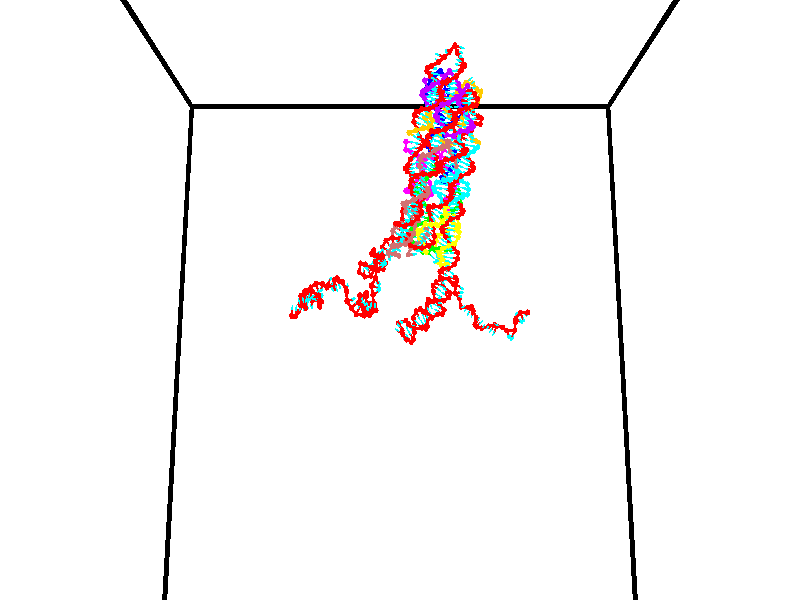 // switches for output
#declare DRAW_BASES = 1; // possible values are 0, 1; only relevant for DNA ribbons
#declare DRAW_BASES_TYPE = 3; // possible values are 1, 2, 3; only relevant for DNA ribbons
#declare DRAW_FOG = 0; // set to 1 to enable fog

#include "colors.inc"

#include "transforms.inc"
background { rgb <1, 1, 1>}

#default {
   normal{
       ripples 0.25
       frequency 0.20
       turbulence 0.2
       lambda 5
   }
	finish {
		phong 0.1
		phong_size 40.
	}
}

// original window dimensions: 1024x640


// camera settings

camera {
	sky <0, 0.179814, -0.983701>
	up <0, 0.179814, -0.983701>
	right 1.6 * <1, 0, 0>
	location <35, 94.9851, 44.8844>
	look_at <35, 29.7336, 32.9568>
	direction <0, -65.2515, -11.9276>
	angle 67.0682
}


# declare cpy_camera_pos = <35, 94.9851, 44.8844>;
# if (DRAW_FOG = 1)
fog {
	fog_type 2
	up vnormalize(cpy_camera_pos)
	color rgbt<1,1,1,0.3>
	distance 1e-5
	fog_alt 3e-3
	fog_offset 56
}
# end


// LIGHTS

# declare lum = 6;
global_settings {
	ambient_light rgb lum * <0.05, 0.05, 0.05>
	max_trace_level 15
}# declare cpy_direct_light_amount = 0.25;
light_source
{	1000 * <-1, -1.16352, -0.803886>,
	rgb lum * cpy_direct_light_amount
	parallel
}

light_source
{	1000 * <1, 1.16352, 0.803886>,
	rgb lum * cpy_direct_light_amount
	parallel
}

// strand 0

// nucleotide -1

// particle -1
sphere {
	<24.105150, 35.034531, 35.277740> 0.250000
	pigment { color rgbt <1,0,0,0> }
	no_shadow
}
cylinder {
	<24.104668, 34.909111, 34.897911>,  <24.104378, 34.833858, 34.670013>, 0.100000
	pigment { color rgbt <1,0,0,0> }
	no_shadow
}
cylinder {
	<24.104668, 34.909111, 34.897911>,  <24.105150, 35.034531, 35.277740>, 0.100000
	pigment { color rgbt <1,0,0,0> }
	no_shadow
}

// particle -1
sphere {
	<24.104668, 34.909111, 34.897911> 0.100000
	pigment { color rgbt <1,0,0,0> }
	no_shadow
}
sphere {
	0, 1
	scale<0.080000,0.200000,0.300000>
	matrix <0.999971, -0.007491, 0.001205,
		-0.007491, -0.949543, 0.313546,
		-0.001205, -0.313546, -0.949572,
		24.104305, 34.815048, 34.613041>
	pigment { color rgbt <0,1,1,0> }
	no_shadow
}
cylinder {
	<24.357368, 34.346233, 35.224197>,  <24.105150, 35.034531, 35.277740>, 0.130000
	pigment { color rgbt <1,0,0,0> }
	no_shadow
}

// nucleotide -1

// particle -1
sphere {
	<24.357368, 34.346233, 35.224197> 0.250000
	pigment { color rgbt <1,0,0,0> }
	no_shadow
}
cylinder {
	<24.417103, 34.524197, 34.870983>,  <24.452944, 34.630974, 34.659054>, 0.100000
	pigment { color rgbt <1,0,0,0> }
	no_shadow
}
cylinder {
	<24.417103, 34.524197, 34.870983>,  <24.357368, 34.346233, 35.224197>, 0.100000
	pigment { color rgbt <1,0,0,0> }
	no_shadow
}

// particle -1
sphere {
	<24.417103, 34.524197, 34.870983> 0.100000
	pigment { color rgbt <1,0,0,0> }
	no_shadow
}
sphere {
	0, 1
	scale<0.080000,0.200000,0.300000>
	matrix <0.944614, -0.328137, -0.005577,
		-0.292239, -0.833299, -0.469265,
		0.149336, 0.444904, -0.883040,
		24.461903, 34.657669, 34.606071>
	pigment { color rgbt <0,1,1,0> }
	no_shadow
}
cylinder {
	<24.545570, 33.809540, 34.727261>,  <24.357368, 34.346233, 35.224197>, 0.130000
	pigment { color rgbt <1,0,0,0> }
	no_shadow
}

// nucleotide -1

// particle -1
sphere {
	<24.545570, 33.809540, 34.727261> 0.250000
	pigment { color rgbt <1,0,0,0> }
	no_shadow
}
cylinder {
	<24.684895, 34.170124, 34.624462>,  <24.768490, 34.386475, 34.562782>, 0.100000
	pigment { color rgbt <1,0,0,0> }
	no_shadow
}
cylinder {
	<24.684895, 34.170124, 34.624462>,  <24.545570, 33.809540, 34.727261>, 0.100000
	pigment { color rgbt <1,0,0,0> }
	no_shadow
}

// particle -1
sphere {
	<24.684895, 34.170124, 34.624462> 0.100000
	pigment { color rgbt <1,0,0,0> }
	no_shadow
}
sphere {
	0, 1
	scale<0.080000,0.200000,0.300000>
	matrix <0.913514, -0.387908, -0.122559,
		-0.210174, -0.192083, -0.958609,
		0.348310, 0.901461, -0.256999,
		24.789387, 34.440563, 34.547363>
	pigment { color rgbt <0,1,1,0> }
	no_shadow
}
cylinder {
	<25.030907, 33.704384, 34.125725>,  <24.545570, 33.809540, 34.727261>, 0.130000
	pigment { color rgbt <1,0,0,0> }
	no_shadow
}

// nucleotide -1

// particle -1
sphere {
	<25.030907, 33.704384, 34.125725> 0.250000
	pigment { color rgbt <1,0,0,0> }
	no_shadow
}
cylinder {
	<25.113714, 34.033619, 34.337261>,  <25.163399, 34.231159, 34.464184>, 0.100000
	pigment { color rgbt <1,0,0,0> }
	no_shadow
}
cylinder {
	<25.113714, 34.033619, 34.337261>,  <25.030907, 33.704384, 34.125725>, 0.100000
	pigment { color rgbt <1,0,0,0> }
	no_shadow
}

// particle -1
sphere {
	<25.113714, 34.033619, 34.337261> 0.100000
	pigment { color rgbt <1,0,0,0> }
	no_shadow
}
sphere {
	0, 1
	scale<0.080000,0.200000,0.300000>
	matrix <0.976520, -0.206775, -0.060445,
		0.059599, 0.528935, -0.846567,
		0.207020, 0.823087, 0.528839,
		25.175819, 34.280544, 34.495914>
	pigment { color rgbt <0,1,1,0> }
	no_shadow
}
cylinder {
	<25.449238, 34.202034, 33.714817>,  <25.030907, 33.704384, 34.125725>, 0.130000
	pigment { color rgbt <1,0,0,0> }
	no_shadow
}

// nucleotide -1

// particle -1
sphere {
	<25.449238, 34.202034, 33.714817> 0.250000
	pigment { color rgbt <1,0,0,0> }
	no_shadow
}
cylinder {
	<25.513542, 34.217178, 34.109325>,  <25.552124, 34.226265, 34.346031>, 0.100000
	pigment { color rgbt <1,0,0,0> }
	no_shadow
}
cylinder {
	<25.513542, 34.217178, 34.109325>,  <25.449238, 34.202034, 33.714817>, 0.100000
	pigment { color rgbt <1,0,0,0> }
	no_shadow
}

// particle -1
sphere {
	<25.513542, 34.217178, 34.109325> 0.100000
	pigment { color rgbt <1,0,0,0> }
	no_shadow
}
sphere {
	0, 1
	scale<0.080000,0.200000,0.300000>
	matrix <0.921730, -0.363092, -0.136300,
		0.352944, 0.930984, -0.093271,
		0.160759, 0.037865, 0.986267,
		25.561769, 34.228539, 34.405205>
	pigment { color rgbt <0,1,1,0> }
	no_shadow
}
cylinder {
	<26.050257, 34.706352, 33.903423>,  <25.449238, 34.202034, 33.714817>, 0.130000
	pigment { color rgbt <1,0,0,0> }
	no_shadow
}

// nucleotide -1

// particle -1
sphere {
	<26.050257, 34.706352, 33.903423> 0.250000
	pigment { color rgbt <1,0,0,0> }
	no_shadow
}
cylinder {
	<25.995781, 34.387455, 34.138660>,  <25.963095, 34.196117, 34.279804>, 0.100000
	pigment { color rgbt <1,0,0,0> }
	no_shadow
}
cylinder {
	<25.995781, 34.387455, 34.138660>,  <26.050257, 34.706352, 33.903423>, 0.100000
	pigment { color rgbt <1,0,0,0> }
	no_shadow
}

// particle -1
sphere {
	<25.995781, 34.387455, 34.138660> 0.100000
	pigment { color rgbt <1,0,0,0> }
	no_shadow
}
sphere {
	0, 1
	scale<0.080000,0.200000,0.300000>
	matrix <0.778658, -0.453150, -0.433989,
		0.612490, 0.398816, 0.682496,
		-0.136191, -0.797245, 0.588091,
		25.954924, 34.148281, 34.315086>
	pigment { color rgbt <0,1,1,0> }
	no_shadow
}
cylinder {
	<26.646618, 34.202145, 33.770241>,  <26.050257, 34.706352, 33.903423>, 0.130000
	pigment { color rgbt <1,0,0,0> }
	no_shadow
}

// nucleotide -1

// particle -1
sphere {
	<26.646618, 34.202145, 33.770241> 0.250000
	pigment { color rgbt <1,0,0,0> }
	no_shadow
}
cylinder {
	<26.876606, 34.493343, 33.620876>,  <27.014599, 34.668060, 33.531258>, 0.100000
	pigment { color rgbt <1,0,0,0> }
	no_shadow
}
cylinder {
	<26.876606, 34.493343, 33.620876>,  <26.646618, 34.202145, 33.770241>, 0.100000
	pigment { color rgbt <1,0,0,0> }
	no_shadow
}

// particle -1
sphere {
	<26.876606, 34.493343, 33.620876> 0.100000
	pigment { color rgbt <1,0,0,0> }
	no_shadow
}
sphere {
	0, 1
	scale<0.080000,0.200000,0.300000>
	matrix <-0.648722, 0.683749, 0.334137,
		0.498568, 0.050119, 0.865401,
		0.574970, 0.727994, -0.373408,
		27.049097, 34.711742, 33.508854>
	pigment { color rgbt <0,1,1,0> }
	no_shadow
}
cylinder {
	<26.790409, 34.646267, 34.324741>,  <26.646618, 34.202145, 33.770241>, 0.130000
	pigment { color rgbt <1,0,0,0> }
	no_shadow
}

// nucleotide -1

// particle -1
sphere {
	<26.790409, 34.646267, 34.324741> 0.250000
	pigment { color rgbt <1,0,0,0> }
	no_shadow
}
cylinder {
	<26.831261, 34.870522, 33.996044>,  <26.855772, 35.005074, 33.798828>, 0.100000
	pigment { color rgbt <1,0,0,0> }
	no_shadow
}
cylinder {
	<26.831261, 34.870522, 33.996044>,  <26.790409, 34.646267, 34.324741>, 0.100000
	pigment { color rgbt <1,0,0,0> }
	no_shadow
}

// particle -1
sphere {
	<26.831261, 34.870522, 33.996044> 0.100000
	pigment { color rgbt <1,0,0,0> }
	no_shadow
}
sphere {
	0, 1
	scale<0.080000,0.200000,0.300000>
	matrix <-0.428350, 0.770339, 0.472328,
		0.897823, 0.303754, 0.318823,
		0.102130, 0.560635, -0.821741,
		26.861900, 35.038712, 33.749523>
	pigment { color rgbt <0,1,1,0> }
	no_shadow
}
cylinder {
	<26.958271, 35.322624, 34.559315>,  <26.790409, 34.646267, 34.324741>, 0.130000
	pigment { color rgbt <1,0,0,0> }
	no_shadow
}

// nucleotide -1

// particle -1
sphere {
	<26.958271, 35.322624, 34.559315> 0.250000
	pigment { color rgbt <1,0,0,0> }
	no_shadow
}
cylinder {
	<26.835129, 35.379421, 34.183002>,  <26.761244, 35.413498, 33.957214>, 0.100000
	pigment { color rgbt <1,0,0,0> }
	no_shadow
}
cylinder {
	<26.835129, 35.379421, 34.183002>,  <26.958271, 35.322624, 34.559315>, 0.100000
	pigment { color rgbt <1,0,0,0> }
	no_shadow
}

// particle -1
sphere {
	<26.835129, 35.379421, 34.183002> 0.100000
	pigment { color rgbt <1,0,0,0> }
	no_shadow
}
sphere {
	0, 1
	scale<0.080000,0.200000,0.300000>
	matrix <-0.402798, 0.876365, 0.264081,
		0.861962, 0.460243, -0.212600,
		-0.307856, 0.141992, -0.940778,
		26.742771, 35.422020, 33.900768>
	pigment { color rgbt <0,1,1,0> }
	no_shadow
}
cylinder {
	<27.206860, 35.998890, 34.242199>,  <26.958271, 35.322624, 34.559315>, 0.130000
	pigment { color rgbt <1,0,0,0> }
	no_shadow
}

// nucleotide -1

// particle -1
sphere {
	<27.206860, 35.998890, 34.242199> 0.250000
	pigment { color rgbt <1,0,0,0> }
	no_shadow
}
cylinder {
	<26.858768, 35.893265, 34.075840>,  <26.649914, 35.829891, 33.976025>, 0.100000
	pigment { color rgbt <1,0,0,0> }
	no_shadow
}
cylinder {
	<26.858768, 35.893265, 34.075840>,  <27.206860, 35.998890, 34.242199>, 0.100000
	pigment { color rgbt <1,0,0,0> }
	no_shadow
}

// particle -1
sphere {
	<26.858768, 35.893265, 34.075840> 0.100000
	pigment { color rgbt <1,0,0,0> }
	no_shadow
}
sphere {
	0, 1
	scale<0.080000,0.200000,0.300000>
	matrix <-0.400831, 0.870330, 0.286113,
		0.286420, 0.415690, -0.863230,
		-0.870229, -0.264061, -0.415901,
		26.597700, 35.814045, 33.951069>
	pigment { color rgbt <0,1,1,0> }
	no_shadow
}
cylinder {
	<26.975134, 36.623795, 33.827011>,  <27.206860, 35.998890, 34.242199>, 0.130000
	pigment { color rgbt <1,0,0,0> }
	no_shadow
}

// nucleotide -1

// particle -1
sphere {
	<26.975134, 36.623795, 33.827011> 0.250000
	pigment { color rgbt <1,0,0,0> }
	no_shadow
}
cylinder {
	<26.661856, 36.385265, 33.897438>,  <26.473888, 36.242146, 33.939693>, 0.100000
	pigment { color rgbt <1,0,0,0> }
	no_shadow
}
cylinder {
	<26.661856, 36.385265, 33.897438>,  <26.975134, 36.623795, 33.827011>, 0.100000
	pigment { color rgbt <1,0,0,0> }
	no_shadow
}

// particle -1
sphere {
	<26.661856, 36.385265, 33.897438> 0.100000
	pigment { color rgbt <1,0,0,0> }
	no_shadow
}
sphere {
	0, 1
	scale<0.080000,0.200000,0.300000>
	matrix <-0.489991, 0.766255, 0.415646,
		-0.382771, 0.239263, -0.892323,
		-0.783196, -0.596327, 0.176063,
		26.426897, 36.206367, 33.950256>
	pigment { color rgbt <0,1,1,0> }
	no_shadow
}
cylinder {
	<26.395584, 36.949173, 33.548416>,  <26.975134, 36.623795, 33.827011>, 0.130000
	pigment { color rgbt <1,0,0,0> }
	no_shadow
}

// nucleotide -1

// particle -1
sphere {
	<26.395584, 36.949173, 33.548416> 0.250000
	pigment { color rgbt <1,0,0,0> }
	no_shadow
}
cylinder {
	<26.252825, 36.694389, 33.821739>,  <26.167170, 36.541519, 33.985733>, 0.100000
	pigment { color rgbt <1,0,0,0> }
	no_shadow
}
cylinder {
	<26.252825, 36.694389, 33.821739>,  <26.395584, 36.949173, 33.548416>, 0.100000
	pigment { color rgbt <1,0,0,0> }
	no_shadow
}

// particle -1
sphere {
	<26.252825, 36.694389, 33.821739> 0.100000
	pigment { color rgbt <1,0,0,0> }
	no_shadow
}
sphere {
	0, 1
	scale<0.080000,0.200000,0.300000>
	matrix <-0.697870, 0.668053, 0.258232,
		-0.620969, -0.384700, -0.682937,
		-0.356896, -0.636955, 0.683311,
		26.145756, 36.503304, 34.026733>
	pigment { color rgbt <0,1,1,0> }
	no_shadow
}
cylinder {
	<25.701180, 36.726051, 33.517361>,  <26.395584, 36.949173, 33.548416>, 0.130000
	pigment { color rgbt <1,0,0,0> }
	no_shadow
}

// nucleotide -1

// particle -1
sphere {
	<25.701180, 36.726051, 33.517361> 0.250000
	pigment { color rgbt <1,0,0,0> }
	no_shadow
}
cylinder {
	<25.797211, 36.683796, 33.903355>,  <25.854830, 36.658443, 34.134953>, 0.100000
	pigment { color rgbt <1,0,0,0> }
	no_shadow
}
cylinder {
	<25.797211, 36.683796, 33.903355>,  <25.701180, 36.726051, 33.517361>, 0.100000
	pigment { color rgbt <1,0,0,0> }
	no_shadow
}

// particle -1
sphere {
	<25.797211, 36.683796, 33.903355> 0.100000
	pigment { color rgbt <1,0,0,0> }
	no_shadow
}
sphere {
	0, 1
	scale<0.080000,0.200000,0.300000>
	matrix <-0.924333, 0.278845, 0.260489,
		-0.296600, -0.954508, -0.030701,
		0.240078, -0.105639, 0.964989,
		25.869234, 36.652103, 34.192852>
	pigment { color rgbt <0,1,1,0> }
	no_shadow
}
cylinder {
	<25.188467, 36.309174, 33.822800>,  <25.701180, 36.726051, 33.517361>, 0.130000
	pigment { color rgbt <1,0,0,0> }
	no_shadow
}

// nucleotide -1

// particle -1
sphere {
	<25.188467, 36.309174, 33.822800> 0.250000
	pigment { color rgbt <1,0,0,0> }
	no_shadow
}
cylinder {
	<25.367491, 36.578365, 34.058353>,  <25.474905, 36.739880, 34.199688>, 0.100000
	pigment { color rgbt <1,0,0,0> }
	no_shadow
}
cylinder {
	<25.367491, 36.578365, 34.058353>,  <25.188467, 36.309174, 33.822800>, 0.100000
	pigment { color rgbt <1,0,0,0> }
	no_shadow
}

// particle -1
sphere {
	<25.367491, 36.578365, 34.058353> 0.100000
	pigment { color rgbt <1,0,0,0> }
	no_shadow
}
sphere {
	0, 1
	scale<0.080000,0.200000,0.300000>
	matrix <-0.894189, 0.344783, 0.285570,
		-0.010855, -0.654386, 0.756083,
		0.447558, 0.672982, 0.588887,
		25.501759, 36.780258, 34.235020>
	pigment { color rgbt <0,1,1,0> }
	no_shadow
}
cylinder {
	<25.102133, 36.162762, 34.514118>,  <25.188467, 36.309174, 33.822800>, 0.130000
	pigment { color rgbt <1,0,0,0> }
	no_shadow
}

// nucleotide -1

// particle -1
sphere {
	<25.102133, 36.162762, 34.514118> 0.250000
	pigment { color rgbt <1,0,0,0> }
	no_shadow
}
cylinder {
	<25.112719, 36.550598, 34.416798>,  <25.119070, 36.783298, 34.358406>, 0.100000
	pigment { color rgbt <1,0,0,0> }
	no_shadow
}
cylinder {
	<25.112719, 36.550598, 34.416798>,  <25.102133, 36.162762, 34.514118>, 0.100000
	pigment { color rgbt <1,0,0,0> }
	no_shadow
}

// particle -1
sphere {
	<25.112719, 36.550598, 34.416798> 0.100000
	pigment { color rgbt <1,0,0,0> }
	no_shadow
}
sphere {
	0, 1
	scale<0.080000,0.200000,0.300000>
	matrix <-0.956492, 0.095302, 0.275753,
		0.290555, 0.225415, 0.929928,
		0.026465, 0.969590, -0.243298,
		25.120659, 36.841476, 34.343807>
	pigment { color rgbt <0,1,1,0> }
	no_shadow
}
cylinder {
	<25.613480, 35.729942, 34.720844>,  <25.102133, 36.162762, 34.514118>, 0.130000
	pigment { color rgbt <1,0,0,0> }
	no_shadow
}

// nucleotide -1

// particle -1
sphere {
	<25.613480, 35.729942, 34.720844> 0.250000
	pigment { color rgbt <1,0,0,0> }
	no_shadow
}
cylinder {
	<25.713825, 35.993477, 34.437153>,  <25.774033, 36.151596, 34.266937>, 0.100000
	pigment { color rgbt <1,0,0,0> }
	no_shadow
}
cylinder {
	<25.713825, 35.993477, 34.437153>,  <25.613480, 35.729942, 34.720844>, 0.100000
	pigment { color rgbt <1,0,0,0> }
	no_shadow
}

// particle -1
sphere {
	<25.713825, 35.993477, 34.437153> 0.100000
	pigment { color rgbt <1,0,0,0> }
	no_shadow
}
sphere {
	0, 1
	scale<0.080000,0.200000,0.300000>
	matrix <0.295245, -0.749820, -0.592115,
		-0.921899, -0.060854, -0.382622,
		0.250865, 0.658837, -0.709225,
		25.789085, 36.191128, 34.224384>
	pigment { color rgbt <0,1,1,0> }
	no_shadow
}
cylinder {
	<25.369329, 35.478622, 34.041920>,  <25.613480, 35.729942, 34.720844>, 0.130000
	pigment { color rgbt <1,0,0,0> }
	no_shadow
}

// nucleotide -1

// particle -1
sphere {
	<25.369329, 35.478622, 34.041920> 0.250000
	pigment { color rgbt <1,0,0,0> }
	no_shadow
}
cylinder {
	<25.695389, 35.706440, 33.999660>,  <25.891024, 35.843128, 33.974304>, 0.100000
	pigment { color rgbt <1,0,0,0> }
	no_shadow
}
cylinder {
	<25.695389, 35.706440, 33.999660>,  <25.369329, 35.478622, 34.041920>, 0.100000
	pigment { color rgbt <1,0,0,0> }
	no_shadow
}

// particle -1
sphere {
	<25.695389, 35.706440, 33.999660> 0.100000
	pigment { color rgbt <1,0,0,0> }
	no_shadow
}
sphere {
	0, 1
	scale<0.080000,0.200000,0.300000>
	matrix <0.400879, -0.686317, -0.606848,
		-0.418130, 0.452320, -0.787765,
		0.815146, 0.569540, -0.105644,
		25.939932, 35.877300, 33.967968>
	pigment { color rgbt <0,1,1,0> }
	no_shadow
}
cylinder {
	<25.458250, 35.631641, 33.298111>,  <25.369329, 35.478622, 34.041920>, 0.130000
	pigment { color rgbt <1,0,0,0> }
	no_shadow
}

// nucleotide -1

// particle -1
sphere {
	<25.458250, 35.631641, 33.298111> 0.250000
	pigment { color rgbt <1,0,0,0> }
	no_shadow
}
cylinder {
	<25.798161, 35.655769, 33.507584>,  <26.002106, 35.670246, 33.633266>, 0.100000
	pigment { color rgbt <1,0,0,0> }
	no_shadow
}
cylinder {
	<25.798161, 35.655769, 33.507584>,  <25.458250, 35.631641, 33.298111>, 0.100000
	pigment { color rgbt <1,0,0,0> }
	no_shadow
}

// particle -1
sphere {
	<25.798161, 35.655769, 33.507584> 0.100000
	pigment { color rgbt <1,0,0,0> }
	no_shadow
}
sphere {
	0, 1
	scale<0.080000,0.200000,0.300000>
	matrix <0.445207, -0.614067, -0.651700,
		0.282266, 0.786946, -0.548673,
		0.849775, 0.060321, 0.523684,
		26.053093, 35.673866, 33.664688>
	pigment { color rgbt <0,1,1,0> }
	no_shadow
}
cylinder {
	<26.005337, 35.241123, 32.884899>,  <25.458250, 35.631641, 33.298111>, 0.130000
	pigment { color rgbt <1,0,0,0> }
	no_shadow
}

// nucleotide -1

// particle -1
sphere {
	<26.005337, 35.241123, 32.884899> 0.250000
	pigment { color rgbt <1,0,0,0> }
	no_shadow
}
cylinder {
	<26.241930, 35.354195, 33.186954>,  <26.383886, 35.422039, 33.368187>, 0.100000
	pigment { color rgbt <1,0,0,0> }
	no_shadow
}
cylinder {
	<26.241930, 35.354195, 33.186954>,  <26.005337, 35.241123, 32.884899>, 0.100000
	pigment { color rgbt <1,0,0,0> }
	no_shadow
}

// particle -1
sphere {
	<26.241930, 35.354195, 33.186954> 0.100000
	pigment { color rgbt <1,0,0,0> }
	no_shadow
}
sphere {
	0, 1
	scale<0.080000,0.200000,0.300000>
	matrix <0.787309, -0.404622, -0.465215,
		0.174038, 0.869696, -0.461886,
		0.591485, 0.282682, 0.755140,
		26.419376, 35.438999, 33.413498>
	pigment { color rgbt <0,1,1,0> }
	no_shadow
}
cylinder {
	<26.560452, 35.617344, 32.649529>,  <26.005337, 35.241123, 32.884899>, 0.130000
	pigment { color rgbt <1,0,0,0> }
	no_shadow
}

// nucleotide -1

// particle -1
sphere {
	<26.560452, 35.617344, 32.649529> 0.250000
	pigment { color rgbt <1,0,0,0> }
	no_shadow
}
cylinder {
	<26.685604, 35.451828, 32.991493>,  <26.760696, 35.352516, 33.196674>, 0.100000
	pigment { color rgbt <1,0,0,0> }
	no_shadow
}
cylinder {
	<26.685604, 35.451828, 32.991493>,  <26.560452, 35.617344, 32.649529>, 0.100000
	pigment { color rgbt <1,0,0,0> }
	no_shadow
}

// particle -1
sphere {
	<26.685604, 35.451828, 32.991493> 0.100000
	pigment { color rgbt <1,0,0,0> }
	no_shadow
}
sphere {
	0, 1
	scale<0.080000,0.200000,0.300000>
	matrix <0.620524, -0.592392, -0.513829,
		0.719064, 0.691264, 0.071420,
		0.312883, -0.413794, 0.854914,
		26.779469, 35.327690, 33.247967>
	pigment { color rgbt <0,1,1,0> }
	no_shadow
}
cylinder {
	<27.229750, 35.751610, 32.693516>,  <26.560452, 35.617344, 32.649529>, 0.130000
	pigment { color rgbt <1,0,0,0> }
	no_shadow
}

// nucleotide -1

// particle -1
sphere {
	<27.229750, 35.751610, 32.693516> 0.250000
	pigment { color rgbt <1,0,0,0> }
	no_shadow
}
cylinder {
	<27.115936, 35.422215, 32.889843>,  <27.047649, 35.224575, 33.007641>, 0.100000
	pigment { color rgbt <1,0,0,0> }
	no_shadow
}
cylinder {
	<27.115936, 35.422215, 32.889843>,  <27.229750, 35.751610, 32.693516>, 0.100000
	pigment { color rgbt <1,0,0,0> }
	no_shadow
}

// particle -1
sphere {
	<27.115936, 35.422215, 32.889843> 0.100000
	pigment { color rgbt <1,0,0,0> }
	no_shadow
}
sphere {
	0, 1
	scale<0.080000,0.200000,0.300000>
	matrix <0.647518, -0.542629, -0.535047,
		0.706939, 0.165576, 0.687621,
		-0.284532, -0.823492, 0.490818,
		27.030577, 35.175167, 33.037090>
	pigment { color rgbt <0,1,1,0> }
	no_shadow
}
cylinder {
	<27.712498, 35.972580, 33.047516>,  <27.229750, 35.751610, 32.693516>, 0.130000
	pigment { color rgbt <1,0,0,0> }
	no_shadow
}

// nucleotide -1

// particle -1
sphere {
	<27.712498, 35.972580, 33.047516> 0.250000
	pigment { color rgbt <1,0,0,0> }
	no_shadow
}
cylinder {
	<28.054815, 36.046810, 32.854362>,  <28.260206, 36.091347, 32.738468>, 0.100000
	pigment { color rgbt <1,0,0,0> }
	no_shadow
}
cylinder {
	<28.054815, 36.046810, 32.854362>,  <27.712498, 35.972580, 33.047516>, 0.100000
	pigment { color rgbt <1,0,0,0> }
	no_shadow
}

// particle -1
sphere {
	<28.054815, 36.046810, 32.854362> 0.100000
	pigment { color rgbt <1,0,0,0> }
	no_shadow
}
sphere {
	0, 1
	scale<0.080000,0.200000,0.300000>
	matrix <-0.510692, 0.451971, -0.731380,
		0.082527, 0.872517, 0.481564,
		0.855794, 0.185572, -0.482887,
		28.311554, 36.102482, 32.709496>
	pigment { color rgbt <0,1,1,0> }
	no_shadow
}
cylinder {
	<27.899141, 36.667950, 32.983490>,  <27.712498, 35.972580, 33.047516>, 0.130000
	pigment { color rgbt <1,0,0,0> }
	no_shadow
}

// nucleotide -1

// particle -1
sphere {
	<27.899141, 36.667950, 32.983490> 0.250000
	pigment { color rgbt <1,0,0,0> }
	no_shadow
}
cylinder {
	<27.981808, 36.431686, 32.671486>,  <28.031406, 36.289928, 32.484283>, 0.100000
	pigment { color rgbt <1,0,0,0> }
	no_shadow
}
cylinder {
	<27.981808, 36.431686, 32.671486>,  <27.899141, 36.667950, 32.983490>, 0.100000
	pigment { color rgbt <1,0,0,0> }
	no_shadow
}

// particle -1
sphere {
	<27.981808, 36.431686, 32.671486> 0.100000
	pigment { color rgbt <1,0,0,0> }
	no_shadow
}
sphere {
	0, 1
	scale<0.080000,0.200000,0.300000>
	matrix <-0.538868, 0.596695, -0.594622,
		0.816646, 0.543208, -0.194973,
		0.206664, -0.590661, -0.780006,
		28.043806, 36.254490, 32.437485>
	pigment { color rgbt <0,1,1,0> }
	no_shadow
}
cylinder {
	<28.586571, 36.898743, 33.237759>,  <27.899141, 36.667950, 32.983490>, 0.130000
	pigment { color rgbt <1,0,0,0> }
	no_shadow
}

// nucleotide -1

// particle -1
sphere {
	<28.586571, 36.898743, 33.237759> 0.250000
	pigment { color rgbt <1,0,0,0> }
	no_shadow
}
cylinder {
	<28.517723, 37.262760, 33.388592>,  <28.476414, 37.481171, 33.479092>, 0.100000
	pigment { color rgbt <1,0,0,0> }
	no_shadow
}
cylinder {
	<28.517723, 37.262760, 33.388592>,  <28.586571, 36.898743, 33.237759>, 0.100000
	pigment { color rgbt <1,0,0,0> }
	no_shadow
}

// particle -1
sphere {
	<28.517723, 37.262760, 33.388592> 0.100000
	pigment { color rgbt <1,0,0,0> }
	no_shadow
}
sphere {
	0, 1
	scale<0.080000,0.200000,0.300000>
	matrix <0.862504, 0.324148, -0.388606,
		-0.475879, 0.258345, -0.840712,
		-0.172120, 0.910047, 0.377079,
		28.466087, 37.535774, 33.501717>
	pigment { color rgbt <0,1,1,0> }
	no_shadow
}
cylinder {
	<28.622948, 37.552711, 32.771378>,  <28.586571, 36.898743, 33.237759>, 0.130000
	pigment { color rgbt <1,0,0,0> }
	no_shadow
}

// nucleotide -1

// particle -1
sphere {
	<28.622948, 37.552711, 32.771378> 0.250000
	pigment { color rgbt <1,0,0,0> }
	no_shadow
}
cylinder {
	<28.747976, 37.564945, 33.151138>,  <28.822994, 37.572285, 33.378994>, 0.100000
	pigment { color rgbt <1,0,0,0> }
	no_shadow
}
cylinder {
	<28.747976, 37.564945, 33.151138>,  <28.622948, 37.552711, 32.771378>, 0.100000
	pigment { color rgbt <1,0,0,0> }
	no_shadow
}

// particle -1
sphere {
	<28.747976, 37.564945, 33.151138> 0.100000
	pigment { color rgbt <1,0,0,0> }
	no_shadow
}
sphere {
	0, 1
	scale<0.080000,0.200000,0.300000>
	matrix <0.935077, 0.165939, -0.313201,
		-0.167121, 0.985662, 0.023273,
		0.312573, 0.030580, 0.949401,
		28.841747, 37.574120, 33.435959>
	pigment { color rgbt <0,1,1,0> }
	no_shadow
}
cylinder {
	<28.968536, 38.164742, 32.737038>,  <28.622948, 37.552711, 32.771378>, 0.130000
	pigment { color rgbt <1,0,0,0> }
	no_shadow
}

// nucleotide -1

// particle -1
sphere {
	<28.968536, 38.164742, 32.737038> 0.250000
	pigment { color rgbt <1,0,0,0> }
	no_shadow
}
cylinder {
	<29.072329, 37.931969, 33.045330>,  <29.134604, 37.792305, 33.230305>, 0.100000
	pigment { color rgbt <1,0,0,0> }
	no_shadow
}
cylinder {
	<29.072329, 37.931969, 33.045330>,  <28.968536, 38.164742, 32.737038>, 0.100000
	pigment { color rgbt <1,0,0,0> }
	no_shadow
}

// particle -1
sphere {
	<29.072329, 37.931969, 33.045330> 0.100000
	pigment { color rgbt <1,0,0,0> }
	no_shadow
}
sphere {
	0, 1
	scale<0.080000,0.200000,0.300000>
	matrix <0.965221, 0.129909, -0.226874,
		0.031900, 0.802796, 0.595400,
		0.259482, -0.581930, 0.770731,
		29.150173, 37.757389, 33.276550>
	pigment { color rgbt <0,1,1,0> }
	no_shadow
}
cylinder {
	<29.500681, 38.532116, 33.133976>,  <28.968536, 38.164742, 32.737038>, 0.130000
	pigment { color rgbt <1,0,0,0> }
	no_shadow
}

// nucleotide -1

// particle -1
sphere {
	<29.500681, 38.532116, 33.133976> 0.250000
	pigment { color rgbt <1,0,0,0> }
	no_shadow
}
cylinder {
	<29.518682, 38.135136, 33.179611>,  <29.529484, 37.896946, 33.206993>, 0.100000
	pigment { color rgbt <1,0,0,0> }
	no_shadow
}
cylinder {
	<29.518682, 38.135136, 33.179611>,  <29.500681, 38.532116, 33.133976>, 0.100000
	pigment { color rgbt <1,0,0,0> }
	no_shadow
}

// particle -1
sphere {
	<29.518682, 38.135136, 33.179611> 0.100000
	pigment { color rgbt <1,0,0,0> }
	no_shadow
}
sphere {
	0, 1
	scale<0.080000,0.200000,0.300000>
	matrix <0.994465, 0.033651, -0.099537,
		0.094946, 0.117939, 0.988471,
		0.045003, -0.992451, 0.114091,
		29.532183, 37.837402, 33.213837>
	pigment { color rgbt <0,1,1,0> }
	no_shadow
}
cylinder {
	<29.896296, 38.280651, 33.809837>,  <29.500681, 38.532116, 33.133976>, 0.130000
	pigment { color rgbt <1,0,0,0> }
	no_shadow
}

// nucleotide -1

// particle -1
sphere {
	<29.896296, 38.280651, 33.809837> 0.250000
	pigment { color rgbt <1,0,0,0> }
	no_shadow
}
cylinder {
	<29.916521, 38.029732, 33.498981>,  <29.928658, 37.879181, 33.312469>, 0.100000
	pigment { color rgbt <1,0,0,0> }
	no_shadow
}
cylinder {
	<29.916521, 38.029732, 33.498981>,  <29.896296, 38.280651, 33.809837>, 0.100000
	pigment { color rgbt <1,0,0,0> }
	no_shadow
}

// particle -1
sphere {
	<29.916521, 38.029732, 33.498981> 0.100000
	pigment { color rgbt <1,0,0,0> }
	no_shadow
}
sphere {
	0, 1
	scale<0.080000,0.200000,0.300000>
	matrix <0.974948, 0.199770, -0.097815,
		0.216608, -0.752724, 0.621681,
		0.050566, -0.627294, -0.777139,
		29.931690, 37.841545, 33.265839>
	pigment { color rgbt <0,1,1,0> }
	no_shadow
}
cylinder {
	<29.932747, 38.179775, 34.584778>,  <29.896296, 38.280651, 33.809837>, 0.130000
	pigment { color rgbt <1,0,0,0> }
	no_shadow
}

// nucleotide -1

// particle -1
sphere {
	<29.932747, 38.179775, 34.584778> 0.250000
	pigment { color rgbt <1,0,0,0> }
	no_shadow
}
cylinder {
	<30.238848, 37.949799, 34.468960>,  <30.422508, 37.811813, 34.399471>, 0.100000
	pigment { color rgbt <1,0,0,0> }
	no_shadow
}
cylinder {
	<30.238848, 37.949799, 34.468960>,  <29.932747, 38.179775, 34.584778>, 0.100000
	pigment { color rgbt <1,0,0,0> }
	no_shadow
}

// particle -1
sphere {
	<30.238848, 37.949799, 34.468960> 0.100000
	pigment { color rgbt <1,0,0,0> }
	no_shadow
}
sphere {
	0, 1
	scale<0.080000,0.200000,0.300000>
	matrix <0.581844, 0.425332, 0.693218,
		-0.275410, -0.698952, 0.660012,
		0.765250, -0.574943, -0.289541,
		30.468422, 37.777317, 34.382099>
	pigment { color rgbt <0,1,1,0> }
	no_shadow
}
cylinder {
	<30.344913, 38.186775, 35.159607>,  <29.932747, 38.179775, 34.584778>, 0.130000
	pigment { color rgbt <1,0,0,0> }
	no_shadow
}

// nucleotide -1

// particle -1
sphere {
	<30.344913, 38.186775, 35.159607> 0.250000
	pigment { color rgbt <1,0,0,0> }
	no_shadow
}
cylinder {
	<30.603827, 38.012432, 34.909470>,  <30.759174, 37.907825, 34.759388>, 0.100000
	pigment { color rgbt <1,0,0,0> }
	no_shadow
}
cylinder {
	<30.603827, 38.012432, 34.909470>,  <30.344913, 38.186775, 35.159607>, 0.100000
	pigment { color rgbt <1,0,0,0> }
	no_shadow
}

// particle -1
sphere {
	<30.603827, 38.012432, 34.909470> 0.100000
	pigment { color rgbt <1,0,0,0> }
	no_shadow
}
sphere {
	0, 1
	scale<0.080000,0.200000,0.300000>
	matrix <0.749715, 0.215853, 0.625568,
		-0.137679, -0.873747, 0.466489,
		0.647281, -0.435861, -0.625342,
		30.798012, 37.881672, 34.721867>
	pigment { color rgbt <0,1,1,0> }
	no_shadow
}
cylinder {
	<30.795691, 37.838963, 35.595852>,  <30.344913, 38.186775, 35.159607>, 0.130000
	pigment { color rgbt <1,0,0,0> }
	no_shadow
}

// nucleotide -1

// particle -1
sphere {
	<30.795691, 37.838963, 35.595852> 0.250000
	pigment { color rgbt <1,0,0,0> }
	no_shadow
}
cylinder {
	<30.989710, 37.900776, 35.251564>,  <31.106121, 37.937866, 35.044991>, 0.100000
	pigment { color rgbt <1,0,0,0> }
	no_shadow
}
cylinder {
	<30.989710, 37.900776, 35.251564>,  <30.795691, 37.838963, 35.595852>, 0.100000
	pigment { color rgbt <1,0,0,0> }
	no_shadow
}

// particle -1
sphere {
	<30.989710, 37.900776, 35.251564> 0.100000
	pigment { color rgbt <1,0,0,0> }
	no_shadow
}
sphere {
	0, 1
	scale<0.080000,0.200000,0.300000>
	matrix <0.716050, 0.494824, 0.492362,
		0.502001, -0.855140, 0.129349,
		0.485044, 0.154546, -0.860726,
		31.135225, 37.947136, 34.993347>
	pigment { color rgbt <0,1,1,0> }
	no_shadow
}
cylinder {
	<31.568077, 37.782673, 35.684799>,  <30.795691, 37.838963, 35.595852>, 0.130000
	pigment { color rgbt <1,0,0,0> }
	no_shadow
}

// nucleotide -1

// particle -1
sphere {
	<31.568077, 37.782673, 35.684799> 0.250000
	pigment { color rgbt <1,0,0,0> }
	no_shadow
}
cylinder {
	<31.471062, 38.022522, 35.379742>,  <31.412851, 38.166431, 35.196709>, 0.100000
	pigment { color rgbt <1,0,0,0> }
	no_shadow
}
cylinder {
	<31.471062, 38.022522, 35.379742>,  <31.568077, 37.782673, 35.684799>, 0.100000
	pigment { color rgbt <1,0,0,0> }
	no_shadow
}

// particle -1
sphere {
	<31.471062, 38.022522, 35.379742> 0.100000
	pigment { color rgbt <1,0,0,0> }
	no_shadow
}
sphere {
	0, 1
	scale<0.080000,0.200000,0.300000>
	matrix <0.708944, 0.646175, 0.282589,
		0.662249, -0.472132, -0.581823,
		-0.242540, 0.599624, -0.762644,
		31.398300, 38.202408, 35.150948>
	pigment { color rgbt <0,1,1,0> }
	no_shadow
}
cylinder {
	<32.198711, 37.805180, 35.396397>,  <31.568077, 37.782673, 35.684799>, 0.130000
	pigment { color rgbt <1,0,0,0> }
	no_shadow
}

// nucleotide -1

// particle -1
sphere {
	<32.198711, 37.805180, 35.396397> 0.250000
	pigment { color rgbt <1,0,0,0> }
	no_shadow
}
cylinder {
	<31.977882, 38.125687, 35.304142>,  <31.845385, 38.317989, 35.248791>, 0.100000
	pigment { color rgbt <1,0,0,0> }
	no_shadow
}
cylinder {
	<31.977882, 38.125687, 35.304142>,  <32.198711, 37.805180, 35.396397>, 0.100000
	pigment { color rgbt <1,0,0,0> }
	no_shadow
}

// particle -1
sphere {
	<31.977882, 38.125687, 35.304142> 0.100000
	pigment { color rgbt <1,0,0,0> }
	no_shadow
}
sphere {
	0, 1
	scale<0.080000,0.200000,0.300000>
	matrix <0.762613, 0.597072, 0.248850,
		0.337099, -0.038501, -0.940682,
		-0.552074, 0.801263, -0.230634,
		31.812260, 38.366066, 35.234951>
	pigment { color rgbt <0,1,1,0> }
	no_shadow
}
cylinder {
	<32.568970, 38.232452, 34.801678>,  <32.198711, 37.805180, 35.396397>, 0.130000
	pigment { color rgbt <1,0,0,0> }
	no_shadow
}

// nucleotide -1

// particle -1
sphere {
	<32.568970, 38.232452, 34.801678> 0.250000
	pigment { color rgbt <1,0,0,0> }
	no_shadow
}
cylinder {
	<32.314114, 38.427532, 35.040409>,  <32.161198, 38.544579, 35.183647>, 0.100000
	pigment { color rgbt <1,0,0,0> }
	no_shadow
}
cylinder {
	<32.314114, 38.427532, 35.040409>,  <32.568970, 38.232452, 34.801678>, 0.100000
	pigment { color rgbt <1,0,0,0> }
	no_shadow
}

// particle -1
sphere {
	<32.314114, 38.427532, 35.040409> 0.100000
	pigment { color rgbt <1,0,0,0> }
	no_shadow
}
sphere {
	0, 1
	scale<0.080000,0.200000,0.300000>
	matrix <0.759748, 0.527750, 0.379819,
		-0.129739, 0.695438, -0.706777,
		-0.637142, 0.487695, 0.596827,
		32.122971, 38.573841, 35.219456>
	pigment { color rgbt <0,1,1,0> }
	no_shadow
}
cylinder {
	<32.719681, 38.715290, 35.416206>,  <32.568970, 38.232452, 34.801678>, 0.130000
	pigment { color rgbt <1,0,0,0> }
	no_shadow
}

// nucleotide -1

// particle -1
sphere {
	<32.719681, 38.715290, 35.416206> 0.250000
	pigment { color rgbt <1,0,0,0> }
	no_shadow
}
cylinder {
	<32.689480, 39.086346, 35.269897>,  <32.671360, 39.308979, 35.182114>, 0.100000
	pigment { color rgbt <1,0,0,0> }
	no_shadow
}
cylinder {
	<32.689480, 39.086346, 35.269897>,  <32.719681, 38.715290, 35.416206>, 0.100000
	pigment { color rgbt <1,0,0,0> }
	no_shadow
}

// particle -1
sphere {
	<32.689480, 39.086346, 35.269897> 0.100000
	pigment { color rgbt <1,0,0,0> }
	no_shadow
}
sphere {
	0, 1
	scale<0.080000,0.200000,0.300000>
	matrix <-0.987415, -0.120675, -0.102217,
		-0.138961, 0.353453, 0.925073,
		-0.075505, 0.927636, -0.365774,
		32.666828, 39.364635, 35.160164>
	pigment { color rgbt <0,1,1,0> }
	no_shadow
}
cylinder {
	<32.151630, 39.216927, 35.856266>,  <32.719681, 38.715290, 35.416206>, 0.130000
	pigment { color rgbt <1,0,0,0> }
	no_shadow
}

// nucleotide -1

// particle -1
sphere {
	<32.151630, 39.216927, 35.856266> 0.250000
	pigment { color rgbt <1,0,0,0> }
	no_shadow
}
cylinder {
	<32.216663, 39.226387, 35.461700>,  <32.255684, 39.232063, 35.224960>, 0.100000
	pigment { color rgbt <1,0,0,0> }
	no_shadow
}
cylinder {
	<32.216663, 39.226387, 35.461700>,  <32.151630, 39.216927, 35.856266>, 0.100000
	pigment { color rgbt <1,0,0,0> }
	no_shadow
}

// particle -1
sphere {
	<32.216663, 39.226387, 35.461700> 0.100000
	pigment { color rgbt <1,0,0,0> }
	no_shadow
}
sphere {
	0, 1
	scale<0.080000,0.200000,0.300000>
	matrix <-0.945237, -0.283010, -0.162579,
		-0.283010, 0.958825, -0.023653,
		0.162579, 0.023653, -0.986412,
		32.265438, 39.233482, 35.165775>
	pigment { color rgbt <0,1,1,0> }
	no_shadow
}
cylinder {
	<31.577494, 39.612461, 35.467838>,  <32.151630, 39.216927, 35.856266>, 0.130000
	pigment { color rgbt <1,0,0,0> }
	no_shadow
}

// nucleotide -1

// particle -1
sphere {
	<31.577494, 39.612461, 35.467838> 0.250000
	pigment { color rgbt <1,0,0,0> }
	no_shadow
}
cylinder {
	<31.741945, 39.313686, 35.258820>,  <31.840616, 39.134422, 35.133408>, 0.100000
	pigment { color rgbt <1,0,0,0> }
	no_shadow
}
cylinder {
	<31.741945, 39.313686, 35.258820>,  <31.577494, 39.612461, 35.467838>, 0.100000
	pigment { color rgbt <1,0,0,0> }
	no_shadow
}

// particle -1
sphere {
	<31.741945, 39.313686, 35.258820> 0.100000
	pigment { color rgbt <1,0,0,0> }
	no_shadow
}
sphere {
	0, 1
	scale<0.080000,0.200000,0.300000>
	matrix <-0.895513, -0.438081, -0.078368,
		-0.170381, 0.500165, -0.849003,
		0.411129, -0.746941, -0.522545,
		31.865284, 39.089603, 35.102055>
	pigment { color rgbt <0,1,1,0> }
	no_shadow
}
cylinder {
	<31.126625, 39.370724, 34.914574>,  <31.577494, 39.612461, 35.467838>, 0.130000
	pigment { color rgbt <1,0,0,0> }
	no_shadow
}

// nucleotide -1

// particle -1
sphere {
	<31.126625, 39.370724, 34.914574> 0.250000
	pigment { color rgbt <1,0,0,0> }
	no_shadow
}
cylinder {
	<31.372986, 39.061928, 34.977436>,  <31.520802, 38.876652, 35.015152>, 0.100000
	pigment { color rgbt <1,0,0,0> }
	no_shadow
}
cylinder {
	<31.372986, 39.061928, 34.977436>,  <31.126625, 39.370724, 34.914574>, 0.100000
	pigment { color rgbt <1,0,0,0> }
	no_shadow
}

// particle -1
sphere {
	<31.372986, 39.061928, 34.977436> 0.100000
	pigment { color rgbt <1,0,0,0> }
	no_shadow
}
sphere {
	0, 1
	scale<0.080000,0.200000,0.300000>
	matrix <-0.744213, -0.635564, -0.205441,
		0.258480, 0.009575, -0.965969,
		0.615902, -0.771989, 0.157155,
		31.557756, 38.830330, 35.024582>
	pigment { color rgbt <0,1,1,0> }
	no_shadow
}
cylinder {
	<31.221058, 39.138359, 34.314495>,  <31.126625, 39.370724, 34.914574>, 0.130000
	pigment { color rgbt <1,0,0,0> }
	no_shadow
}

// nucleotide -1

// particle -1
sphere {
	<31.221058, 39.138359, 34.314495> 0.250000
	pigment { color rgbt <1,0,0,0> }
	no_shadow
}
cylinder {
	<31.258093, 38.850616, 34.589870>,  <31.280313, 38.677971, 34.755096>, 0.100000
	pigment { color rgbt <1,0,0,0> }
	no_shadow
}
cylinder {
	<31.258093, 38.850616, 34.589870>,  <31.221058, 39.138359, 34.314495>, 0.100000
	pigment { color rgbt <1,0,0,0> }
	no_shadow
}

// particle -1
sphere {
	<31.258093, 38.850616, 34.589870> 0.100000
	pigment { color rgbt <1,0,0,0> }
	no_shadow
}
sphere {
	0, 1
	scale<0.080000,0.200000,0.300000>
	matrix <-0.694121, -0.542343, -0.473351,
		0.713880, -0.434033, -0.549537,
		0.092588, -0.719361, 0.688438,
		31.285870, 38.634808, 34.796402>
	pigment { color rgbt <0,1,1,0> }
	no_shadow
}
cylinder {
	<31.820557, 38.755531, 34.309391>,  <31.221058, 39.138359, 34.314495>, 0.130000
	pigment { color rgbt <1,0,0,0> }
	no_shadow
}

// nucleotide -1

// particle -1
sphere {
	<31.820557, 38.755531, 34.309391> 0.250000
	pigment { color rgbt <1,0,0,0> }
	no_shadow
}
cylinder {
	<31.738997, 38.455463, 34.561001>,  <31.690060, 38.275421, 34.711967>, 0.100000
	pigment { color rgbt <1,0,0,0> }
	no_shadow
}
cylinder {
	<31.738997, 38.455463, 34.561001>,  <31.820557, 38.755531, 34.309391>, 0.100000
	pigment { color rgbt <1,0,0,0> }
	no_shadow
}

// particle -1
sphere {
	<31.738997, 38.455463, 34.561001> 0.100000
	pigment { color rgbt <1,0,0,0> }
	no_shadow
}
sphere {
	0, 1
	scale<0.080000,0.200000,0.300000>
	matrix <-0.700087, -0.337399, -0.629318,
		0.684327, -0.568688, -0.456389,
		-0.203900, -0.750171, 0.629022,
		31.677826, 38.230412, 34.749706>
	pigment { color rgbt <0,1,1,0> }
	no_shadow
}
cylinder {
	<31.783087, 38.187344, 33.905479>,  <31.820557, 38.755531, 34.309391>, 0.130000
	pigment { color rgbt <1,0,0,0> }
	no_shadow
}

// nucleotide -1

// particle -1
sphere {
	<31.783087, 38.187344, 33.905479> 0.250000
	pigment { color rgbt <1,0,0,0> }
	no_shadow
}
cylinder {
	<31.560556, 38.116467, 34.230221>,  <31.427038, 38.073940, 34.425064>, 0.100000
	pigment { color rgbt <1,0,0,0> }
	no_shadow
}
cylinder {
	<31.560556, 38.116467, 34.230221>,  <31.783087, 38.187344, 33.905479>, 0.100000
	pigment { color rgbt <1,0,0,0> }
	no_shadow
}

// particle -1
sphere {
	<31.560556, 38.116467, 34.230221> 0.100000
	pigment { color rgbt <1,0,0,0> }
	no_shadow
}
sphere {
	0, 1
	scale<0.080000,0.200000,0.300000>
	matrix <-0.678293, -0.467546, -0.566851,
		0.480019, -0.866028, 0.139921,
		-0.556328, -0.177192, 0.811851,
		31.393658, 38.063309, 34.473778>
	pigment { color rgbt <0,1,1,0> }
	no_shadow
}
cylinder {
	<31.638565, 37.427013, 33.911850>,  <31.783087, 38.187344, 33.905479>, 0.130000
	pigment { color rgbt <1,0,0,0> }
	no_shadow
}

// nucleotide -1

// particle -1
sphere {
	<31.638565, 37.427013, 33.911850> 0.250000
	pigment { color rgbt <1,0,0,0> }
	no_shadow
}
cylinder {
	<31.359627, 37.597347, 34.142460>,  <31.192265, 37.699547, 34.280827>, 0.100000
	pigment { color rgbt <1,0,0,0> }
	no_shadow
}
cylinder {
	<31.359627, 37.597347, 34.142460>,  <31.638565, 37.427013, 33.911850>, 0.100000
	pigment { color rgbt <1,0,0,0> }
	no_shadow
}

// particle -1
sphere {
	<31.359627, 37.597347, 34.142460> 0.100000
	pigment { color rgbt <1,0,0,0> }
	no_shadow
}
sphere {
	0, 1
	scale<0.080000,0.200000,0.300000>
	matrix <-0.703554, -0.560244, -0.437194,
		0.136823, -0.710489, 0.690279,
		-0.697346, 0.425830, 0.576521,
		31.150423, 37.725098, 34.315414>
	pigment { color rgbt <0,1,1,0> }
	no_shadow
}
cylinder {
	<31.726316, 37.070446, 34.564423>,  <31.638565, 37.427013, 33.911850>, 0.130000
	pigment { color rgbt <1,0,0,0> }
	no_shadow
}

// nucleotide -1

// particle -1
sphere {
	<31.726316, 37.070446, 34.564423> 0.250000
	pigment { color rgbt <1,0,0,0> }
	no_shadow
}
cylinder {
	<32.075020, 37.073360, 34.760376>,  <32.284241, 37.075108, 34.877949>, 0.100000
	pigment { color rgbt <1,0,0,0> }
	no_shadow
}
cylinder {
	<32.075020, 37.073360, 34.760376>,  <31.726316, 37.070446, 34.564423>, 0.100000
	pigment { color rgbt <1,0,0,0> }
	no_shadow
}

// particle -1
sphere {
	<32.075020, 37.073360, 34.760376> 0.100000
	pigment { color rgbt <1,0,0,0> }
	no_shadow
}
sphere {
	0, 1
	scale<0.080000,0.200000,0.300000>
	matrix <-0.299805, -0.782894, 0.545155,
		0.387493, -0.622112, -0.680312,
		0.871760, 0.007283, 0.489879,
		32.336548, 37.075546, 34.907341>
	pigment { color rgbt <0,1,1,0> }
	no_shadow
}
cylinder {
	<32.375771, 36.519016, 34.438595>,  <31.726316, 37.070446, 34.564423>, 0.130000
	pigment { color rgbt <1,0,0,0> }
	no_shadow
}

// nucleotide -1

// particle -1
sphere {
	<32.375771, 36.519016, 34.438595> 0.250000
	pigment { color rgbt <1,0,0,0> }
	no_shadow
}
cylinder {
	<32.290504, 36.676224, 34.796387>,  <32.239346, 36.770550, 35.011063>, 0.100000
	pigment { color rgbt <1,0,0,0> }
	no_shadow
}
cylinder {
	<32.290504, 36.676224, 34.796387>,  <32.375771, 36.519016, 34.438595>, 0.100000
	pigment { color rgbt <1,0,0,0> }
	no_shadow
}

// particle -1
sphere {
	<32.290504, 36.676224, 34.796387> 0.100000
	pigment { color rgbt <1,0,0,0> }
	no_shadow
}
sphere {
	0, 1
	scale<0.080000,0.200000,0.300000>
	matrix <-0.287098, -0.900300, 0.327161,
		0.933882, -0.187063, 0.304750,
		-0.213167, 0.393023, 0.894479,
		32.226555, 36.794132, 35.064732>
	pigment { color rgbt <0,1,1,0> }
	no_shadow
}
cylinder {
	<32.356480, 36.926773, 33.855835>,  <32.375771, 36.519016, 34.438595>, 0.130000
	pigment { color rgbt <1,0,0,0> }
	no_shadow
}

// nucleotide -1

// particle -1
sphere {
	<32.356480, 36.926773, 33.855835> 0.250000
	pigment { color rgbt <1,0,0,0> }
	no_shadow
}
cylinder {
	<32.676525, 37.088051, 33.678185>,  <32.868553, 37.184818, 33.571594>, 0.100000
	pigment { color rgbt <1,0,0,0> }
	no_shadow
}
cylinder {
	<32.676525, 37.088051, 33.678185>,  <32.356480, 36.926773, 33.855835>, 0.100000
	pigment { color rgbt <1,0,0,0> }
	no_shadow
}

// particle -1
sphere {
	<32.676525, 37.088051, 33.678185> 0.100000
	pigment { color rgbt <1,0,0,0> }
	no_shadow
}
sphere {
	0, 1
	scale<0.080000,0.200000,0.300000>
	matrix <-0.194299, -0.526280, -0.827815,
		-0.567506, 0.748641, -0.342744,
		0.800115, 0.403195, -0.444127,
		32.916561, 37.209011, 33.544945>
	pigment { color rgbt <0,1,1,0> }
	no_shadow
}
cylinder {
	<32.188263, 37.122292, 33.117611>,  <32.356480, 36.926773, 33.855835>, 0.130000
	pigment { color rgbt <1,0,0,0> }
	no_shadow
}

// nucleotide -1

// particle -1
sphere {
	<32.188263, 37.122292, 33.117611> 0.250000
	pigment { color rgbt <1,0,0,0> }
	no_shadow
}
cylinder {
	<32.568592, 37.018669, 33.185524>,  <32.796791, 36.956497, 33.226273>, 0.100000
	pigment { color rgbt <1,0,0,0> }
	no_shadow
}
cylinder {
	<32.568592, 37.018669, 33.185524>,  <32.188263, 37.122292, 33.117611>, 0.100000
	pigment { color rgbt <1,0,0,0> }
	no_shadow
}

// particle -1
sphere {
	<32.568592, 37.018669, 33.185524> 0.100000
	pigment { color rgbt <1,0,0,0> }
	no_shadow
}
sphere {
	0, 1
	scale<0.080000,0.200000,0.300000>
	matrix <0.001948, -0.543141, -0.839639,
		0.309725, 0.798680, -0.515927,
		0.950824, -0.259052, 0.169780,
		32.853840, 36.940952, 33.236458>
	pigment { color rgbt <0,1,1,0> }
	no_shadow
}
cylinder {
	<32.610664, 37.225529, 32.488480>,  <32.188263, 37.122292, 33.117611>, 0.130000
	pigment { color rgbt <1,0,0,0> }
	no_shadow
}

// nucleotide -1

// particle -1
sphere {
	<32.610664, 37.225529, 32.488480> 0.250000
	pigment { color rgbt <1,0,0,0> }
	no_shadow
}
cylinder {
	<32.767490, 36.921352, 32.695564>,  <32.861584, 36.738846, 32.819813>, 0.100000
	pigment { color rgbt <1,0,0,0> }
	no_shadow
}
cylinder {
	<32.767490, 36.921352, 32.695564>,  <32.610664, 37.225529, 32.488480>, 0.100000
	pigment { color rgbt <1,0,0,0> }
	no_shadow
}

// particle -1
sphere {
	<32.767490, 36.921352, 32.695564> 0.100000
	pigment { color rgbt <1,0,0,0> }
	no_shadow
}
sphere {
	0, 1
	scale<0.080000,0.200000,0.300000>
	matrix <-0.107797, -0.596864, -0.795068,
		0.913601, 0.255909, -0.315981,
		0.392063, -0.760437, 0.517709,
		32.885109, 36.693222, 32.850876>
	pigment { color rgbt <0,1,1,0> }
	no_shadow
}
cylinder {
	<32.656055, 36.921528, 31.773333>,  <32.610664, 37.225529, 32.488480>, 0.130000
	pigment { color rgbt <1,0,0,0> }
	no_shadow
}

// nucleotide -1

// particle -1
sphere {
	<32.656055, 36.921528, 31.773333> 0.250000
	pigment { color rgbt <1,0,0,0> }
	no_shadow
}
cylinder {
	<32.982784, 37.061989, 31.590254>,  <33.178822, 37.146267, 31.480406>, 0.100000
	pigment { color rgbt <1,0,0,0> }
	no_shadow
}
cylinder {
	<32.982784, 37.061989, 31.590254>,  <32.656055, 36.921528, 31.773333>, 0.100000
	pigment { color rgbt <1,0,0,0> }
	no_shadow
}

// particle -1
sphere {
	<32.982784, 37.061989, 31.590254> 0.100000
	pigment { color rgbt <1,0,0,0> }
	no_shadow
}
sphere {
	0, 1
	scale<0.080000,0.200000,0.300000>
	matrix <0.059461, -0.840415, -0.538672,
		-0.573813, 0.412786, -0.707351,
		0.816825, 0.351157, -0.457697,
		33.227833, 37.167336, 31.452946>
	pigment { color rgbt <0,1,1,0> }
	no_shadow
}
cylinder {
	<32.572769, 36.957607, 31.064312>,  <32.656055, 36.921528, 31.773333>, 0.130000
	pigment { color rgbt <1,0,0,0> }
	no_shadow
}

// nucleotide -1

// particle -1
sphere {
	<32.572769, 36.957607, 31.064312> 0.250000
	pigment { color rgbt <1,0,0,0> }
	no_shadow
}
cylinder {
	<32.948284, 36.876064, 31.175388>,  <33.173595, 36.827137, 31.242035>, 0.100000
	pigment { color rgbt <1,0,0,0> }
	no_shadow
}
cylinder {
	<32.948284, 36.876064, 31.175388>,  <32.572769, 36.957607, 31.064312>, 0.100000
	pigment { color rgbt <1,0,0,0> }
	no_shadow
}

// particle -1
sphere {
	<32.948284, 36.876064, 31.175388> 0.100000
	pigment { color rgbt <1,0,0,0> }
	no_shadow
}
sphere {
	0, 1
	scale<0.080000,0.200000,0.300000>
	matrix <-0.033729, -0.856621, -0.514843,
		0.342834, 0.473963, -0.811064,
		0.938790, -0.203862, 0.277692,
		33.229919, 36.814907, 31.258696>
	pigment { color rgbt <0,1,1,0> }
	no_shadow
}
cylinder {
	<32.842503, 36.584785, 30.613546>,  <32.572769, 36.957607, 31.064312>, 0.130000
	pigment { color rgbt <1,0,0,0> }
	no_shadow
}

// nucleotide -1

// particle -1
sphere {
	<32.842503, 36.584785, 30.613546> 0.250000
	pigment { color rgbt <1,0,0,0> }
	no_shadow
}
cylinder {
	<33.126503, 36.515038, 30.886456>,  <33.296902, 36.473186, 31.050201>, 0.100000
	pigment { color rgbt <1,0,0,0> }
	no_shadow
}
cylinder {
	<33.126503, 36.515038, 30.886456>,  <32.842503, 36.584785, 30.613546>, 0.100000
	pigment { color rgbt <1,0,0,0> }
	no_shadow
}

// particle -1
sphere {
	<33.126503, 36.515038, 30.886456> 0.100000
	pigment { color rgbt <1,0,0,0> }
	no_shadow
}
sphere {
	0, 1
	scale<0.080000,0.200000,0.300000>
	matrix <0.029773, -0.960558, -0.276482,
		0.703573, 0.216615, -0.676804,
		0.709999, -0.174374, 0.682272,
		33.339504, 36.462727, 31.091137>
	pigment { color rgbt <0,1,1,0> }
	no_shadow
}
cylinder {
	<33.129314, 36.024899, 30.322729>,  <32.842503, 36.584785, 30.613546>, 0.130000
	pigment { color rgbt <1,0,0,0> }
	no_shadow
}

// nucleotide -1

// particle -1
sphere {
	<33.129314, 36.024899, 30.322729> 0.250000
	pigment { color rgbt <1,0,0,0> }
	no_shadow
}
cylinder {
	<33.312355, 36.057377, 30.676907>,  <33.422180, 36.076866, 30.889414>, 0.100000
	pigment { color rgbt <1,0,0,0> }
	no_shadow
}
cylinder {
	<33.312355, 36.057377, 30.676907>,  <33.129314, 36.024899, 30.322729>, 0.100000
	pigment { color rgbt <1,0,0,0> }
	no_shadow
}

// particle -1
sphere {
	<33.312355, 36.057377, 30.676907> 0.100000
	pigment { color rgbt <1,0,0,0> }
	no_shadow
}
sphere {
	0, 1
	scale<0.080000,0.200000,0.300000>
	matrix <0.308710, -0.948384, -0.072572,
		0.833848, 0.306555, -0.459045,
		0.457599, 0.081198, 0.885444,
		33.449635, 36.081738, 30.942539>
	pigment { color rgbt <0,1,1,0> }
	no_shadow
}
cylinder {
	<33.131611, 35.255547, 30.220980>,  <33.129314, 36.024899, 30.322729>, 0.130000
	pigment { color rgbt <1,0,0,0> }
	no_shadow
}

// nucleotide -1

// particle -1
sphere {
	<33.131611, 35.255547, 30.220980> 0.250000
	pigment { color rgbt <1,0,0,0> }
	no_shadow
}
cylinder {
	<33.170803, 35.033688, 29.890461>,  <33.194321, 34.900574, 29.692150>, 0.100000
	pigment { color rgbt <1,0,0,0> }
	no_shadow
}
cylinder {
	<33.170803, 35.033688, 29.890461>,  <33.131611, 35.255547, 30.220980>, 0.100000
	pigment { color rgbt <1,0,0,0> }
	no_shadow
}

// particle -1
sphere {
	<33.170803, 35.033688, 29.890461> 0.100000
	pigment { color rgbt <1,0,0,0> }
	no_shadow
}
sphere {
	0, 1
	scale<0.080000,0.200000,0.300000>
	matrix <-0.720840, -0.612008, 0.325326,
		-0.686141, 0.563752, -0.459776,
		0.097983, -0.554644, -0.826299,
		33.200199, 34.867294, 29.642570>
	pigment { color rgbt <0,1,1,0> }
	no_shadow
}
cylinder {
	<32.448101, 35.014103, 30.028870>,  <33.131611, 35.255547, 30.220980>, 0.130000
	pigment { color rgbt <1,0,0,0> }
	no_shadow
}

// nucleotide -1

// particle -1
sphere {
	<32.448101, 35.014103, 30.028870> 0.250000
	pigment { color rgbt <1,0,0,0> }
	no_shadow
}
cylinder {
	<32.688629, 34.741661, 29.861771>,  <32.832947, 34.578197, 29.761511>, 0.100000
	pigment { color rgbt <1,0,0,0> }
	no_shadow
}
cylinder {
	<32.688629, 34.741661, 29.861771>,  <32.448101, 35.014103, 30.028870>, 0.100000
	pigment { color rgbt <1,0,0,0> }
	no_shadow
}

// particle -1
sphere {
	<32.688629, 34.741661, 29.861771> 0.100000
	pigment { color rgbt <1,0,0,0> }
	no_shadow
}
sphere {
	0, 1
	scale<0.080000,0.200000,0.300000>
	matrix <-0.534861, -0.731541, 0.422813,
		-0.593576, -0.030811, -0.804188,
		0.601324, -0.681100, -0.417746,
		32.869026, 34.537331, 29.736446>
	pigment { color rgbt <0,1,1,0> }
	no_shadow
}
cylinder {
	<32.061497, 34.431690, 29.784760>,  <32.448101, 35.014103, 30.028870>, 0.130000
	pigment { color rgbt <1,0,0,0> }
	no_shadow
}

// nucleotide -1

// particle -1
sphere {
	<32.061497, 34.431690, 29.784760> 0.250000
	pigment { color rgbt <1,0,0,0> }
	no_shadow
}
cylinder {
	<32.426701, 34.272221, 29.819323>,  <32.645824, 34.176540, 29.840061>, 0.100000
	pigment { color rgbt <1,0,0,0> }
	no_shadow
}
cylinder {
	<32.426701, 34.272221, 29.819323>,  <32.061497, 34.431690, 29.784760>, 0.100000
	pigment { color rgbt <1,0,0,0> }
	no_shadow
}

// particle -1
sphere {
	<32.426701, 34.272221, 29.819323> 0.100000
	pigment { color rgbt <1,0,0,0> }
	no_shadow
}
sphere {
	0, 1
	scale<0.080000,0.200000,0.300000>
	matrix <-0.407403, -0.880378, 0.242812,
		-0.020730, -0.256894, -0.966217,
		0.913013, -0.398673, 0.086409,
		32.700603, 34.152618, 29.845245>
	pigment { color rgbt <0,1,1,0> }
	no_shadow
}
cylinder {
	<32.267605, 33.881638, 29.306055>,  <32.061497, 34.431690, 29.784760>, 0.130000
	pigment { color rgbt <1,0,0,0> }
	no_shadow
}

// nucleotide -1

// particle -1
sphere {
	<32.267605, 33.881638, 29.306055> 0.250000
	pigment { color rgbt <1,0,0,0> }
	no_shadow
}
cylinder {
	<32.448933, 33.824303, 29.657955>,  <32.557728, 33.789902, 29.869095>, 0.100000
	pigment { color rgbt <1,0,0,0> }
	no_shadow
}
cylinder {
	<32.448933, 33.824303, 29.657955>,  <32.267605, 33.881638, 29.306055>, 0.100000
	pigment { color rgbt <1,0,0,0> }
	no_shadow
}

// particle -1
sphere {
	<32.448933, 33.824303, 29.657955> 0.100000
	pigment { color rgbt <1,0,0,0> }
	no_shadow
}
sphere {
	0, 1
	scale<0.080000,0.200000,0.300000>
	matrix <-0.692118, -0.678539, 0.246083,
		0.561673, -0.720444, -0.406797,
		0.453316, -0.143334, 0.879750,
		32.584927, 33.781303, 29.921881>
	pigment { color rgbt <0,1,1,0> }
	no_shadow
}
cylinder {
	<32.252670, 33.141426, 29.446005>,  <32.267605, 33.881638, 29.306055>, 0.130000
	pigment { color rgbt <1,0,0,0> }
	no_shadow
}

// nucleotide -1

// particle -1
sphere {
	<32.252670, 33.141426, 29.446005> 0.250000
	pigment { color rgbt <1,0,0,0> }
	no_shadow
}
cylinder {
	<32.348495, 33.315033, 29.793392>,  <32.405991, 33.419197, 30.001825>, 0.100000
	pigment { color rgbt <1,0,0,0> }
	no_shadow
}
cylinder {
	<32.348495, 33.315033, 29.793392>,  <32.252670, 33.141426, 29.446005>, 0.100000
	pigment { color rgbt <1,0,0,0> }
	no_shadow
}

// particle -1
sphere {
	<32.348495, 33.315033, 29.793392> 0.100000
	pigment { color rgbt <1,0,0,0> }
	no_shadow
}
sphere {
	0, 1
	scale<0.080000,0.200000,0.300000>
	matrix <-0.774866, -0.453491, 0.440374,
		0.584973, -0.778444, 0.227666,
		0.239562, 0.434017, 0.868469,
		32.420364, 33.445236, 30.053932>
	pigment { color rgbt <0,1,1,0> }
	no_shadow
}
cylinder {
	<32.363979, 32.585037, 29.939102>,  <32.252670, 33.141426, 29.446005>, 0.130000
	pigment { color rgbt <1,0,0,0> }
	no_shadow
}

// nucleotide -1

// particle -1
sphere {
	<32.363979, 32.585037, 29.939102> 0.250000
	pigment { color rgbt <1,0,0,0> }
	no_shadow
}
cylinder {
	<32.271717, 32.918186, 30.140345>,  <32.216358, 33.118076, 30.261089>, 0.100000
	pigment { color rgbt <1,0,0,0> }
	no_shadow
}
cylinder {
	<32.271717, 32.918186, 30.140345>,  <32.363979, 32.585037, 29.939102>, 0.100000
	pigment { color rgbt <1,0,0,0> }
	no_shadow
}

// particle -1
sphere {
	<32.271717, 32.918186, 30.140345> 0.100000
	pigment { color rgbt <1,0,0,0> }
	no_shadow
}
sphere {
	0, 1
	scale<0.080000,0.200000,0.300000>
	matrix <-0.763074, -0.475651, 0.437578,
		0.603750, -0.282975, 0.745259,
		-0.230659, 0.832876, 0.503105,
		32.202518, 33.168049, 30.291277>
	pigment { color rgbt <0,1,1,0> }
	no_shadow
}
cylinder {
	<32.256649, 32.421368, 30.714882>,  <32.363979, 32.585037, 29.939102>, 0.130000
	pigment { color rgbt <1,0,0,0> }
	no_shadow
}

// nucleotide -1

// particle -1
sphere {
	<32.256649, 32.421368, 30.714882> 0.250000
	pigment { color rgbt <1,0,0,0> }
	no_shadow
}
cylinder {
	<32.061039, 32.758148, 30.623695>,  <31.943674, 32.960217, 30.568983>, 0.100000
	pigment { color rgbt <1,0,0,0> }
	no_shadow
}
cylinder {
	<32.061039, 32.758148, 30.623695>,  <32.256649, 32.421368, 30.714882>, 0.100000
	pigment { color rgbt <1,0,0,0> }
	no_shadow
}

// particle -1
sphere {
	<32.061039, 32.758148, 30.623695> 0.100000
	pigment { color rgbt <1,0,0,0> }
	no_shadow
}
sphere {
	0, 1
	scale<0.080000,0.200000,0.300000>
	matrix <-0.862293, -0.427211, 0.271923,
		0.131557, 0.329551, 0.934927,
		-0.489024, 0.841954, -0.227967,
		31.914331, 33.010735, 30.555305>
	pigment { color rgbt <0,1,1,0> }
	no_shadow
}
cylinder {
	<31.925690, 32.677303, 31.345501>,  <32.256649, 32.421368, 30.714882>, 0.130000
	pigment { color rgbt <1,0,0,0> }
	no_shadow
}

// nucleotide -1

// particle -1
sphere {
	<31.925690, 32.677303, 31.345501> 0.250000
	pigment { color rgbt <1,0,0,0> }
	no_shadow
}
cylinder {
	<31.742216, 32.808064, 31.014988>,  <31.632132, 32.886520, 30.816679>, 0.100000
	pigment { color rgbt <1,0,0,0> }
	no_shadow
}
cylinder {
	<31.742216, 32.808064, 31.014988>,  <31.925690, 32.677303, 31.345501>, 0.100000
	pigment { color rgbt <1,0,0,0> }
	no_shadow
}

// particle -1
sphere {
	<31.742216, 32.808064, 31.014988> 0.100000
	pigment { color rgbt <1,0,0,0> }
	no_shadow
}
sphere {
	0, 1
	scale<0.080000,0.200000,0.300000>
	matrix <-0.852267, -0.425017, 0.304962,
		-0.251493, 0.844096, 0.473554,
		-0.458685, 0.326898, -0.826284,
		31.604610, 32.906132, 30.767103>
	pigment { color rgbt <0,1,1,0> }
	no_shadow
}
cylinder {
	<31.312664, 33.097050, 31.505735>,  <31.925690, 32.677303, 31.345501>, 0.130000
	pigment { color rgbt <1,0,0,0> }
	no_shadow
}

// nucleotide -1

// particle -1
sphere {
	<31.312664, 33.097050, 31.505735> 0.250000
	pigment { color rgbt <1,0,0,0> }
	no_shadow
}
cylinder {
	<31.232573, 32.942829, 31.145456>,  <31.184517, 32.850296, 30.929289>, 0.100000
	pigment { color rgbt <1,0,0,0> }
	no_shadow
}
cylinder {
	<31.232573, 32.942829, 31.145456>,  <31.312664, 33.097050, 31.505735>, 0.100000
	pigment { color rgbt <1,0,0,0> }
	no_shadow
}

// particle -1
sphere {
	<31.232573, 32.942829, 31.145456> 0.100000
	pigment { color rgbt <1,0,0,0> }
	no_shadow
}
sphere {
	0, 1
	scale<0.080000,0.200000,0.300000>
	matrix <-0.914210, -0.257063, 0.313269,
		-0.352317, 0.886155, -0.301002,
		-0.200228, -0.385549, -0.900700,
		31.172504, 32.827164, 30.875246>
	pigment { color rgbt <0,1,1,0> }
	no_shadow
}
cylinder {
	<30.736694, 33.505306, 31.199057>,  <31.312664, 33.097050, 31.505735>, 0.130000
	pigment { color rgbt <1,0,0,0> }
	no_shadow
}

// nucleotide -1

// particle -1
sphere {
	<30.736694, 33.505306, 31.199057> 0.250000
	pigment { color rgbt <1,0,0,0> }
	no_shadow
}
cylinder {
	<30.785688, 33.119606, 31.105066>,  <30.815084, 32.888184, 31.048672>, 0.100000
	pigment { color rgbt <1,0,0,0> }
	no_shadow
}
cylinder {
	<30.785688, 33.119606, 31.105066>,  <30.736694, 33.505306, 31.199057>, 0.100000
	pigment { color rgbt <1,0,0,0> }
	no_shadow
}

// particle -1
sphere {
	<30.785688, 33.119606, 31.105066> 0.100000
	pigment { color rgbt <1,0,0,0> }
	no_shadow
}
sphere {
	0, 1
	scale<0.080000,0.200000,0.300000>
	matrix <-0.909434, -0.203847, 0.362459,
		-0.397402, 0.169302, -0.901892,
		0.122483, -0.964253, -0.234978,
		30.822433, 32.830330, 31.034573>
	pigment { color rgbt <0,1,1,0> }
	no_shadow
}
cylinder {
	<30.881762, 33.733250, 30.456190>,  <30.736694, 33.505306, 31.199057>, 0.130000
	pigment { color rgbt <1,0,0,0> }
	no_shadow
}

// nucleotide -1

// particle -1
sphere {
	<30.881762, 33.733250, 30.456190> 0.250000
	pigment { color rgbt <1,0,0,0> }
	no_shadow
}
cylinder {
	<31.171007, 33.501572, 30.606726>,  <31.344555, 33.362564, 30.697048>, 0.100000
	pigment { color rgbt <1,0,0,0> }
	no_shadow
}
cylinder {
	<31.171007, 33.501572, 30.606726>,  <30.881762, 33.733250, 30.456190>, 0.100000
	pigment { color rgbt <1,0,0,0> }
	no_shadow
}

// particle -1
sphere {
	<31.171007, 33.501572, 30.606726> 0.100000
	pigment { color rgbt <1,0,0,0> }
	no_shadow
}
sphere {
	0, 1
	scale<0.080000,0.200000,0.300000>
	matrix <0.687679, 0.552553, -0.470939,
		0.064819, 0.599345, 0.797862,
		0.723115, -0.579199, 0.376341,
		31.387941, 33.327812, 30.719627>
	pigment { color rgbt <0,1,1,0> }
	no_shadow
}
cylinder {
	<31.409266, 34.244186, 30.664936>,  <30.881762, 33.733250, 30.456190>, 0.130000
	pigment { color rgbt <1,0,0,0> }
	no_shadow
}

// nucleotide -1

// particle -1
sphere {
	<31.409266, 34.244186, 30.664936> 0.250000
	pigment { color rgbt <1,0,0,0> }
	no_shadow
}
cylinder {
	<31.562803, 33.874947, 30.674273>,  <31.654926, 33.653400, 30.679874>, 0.100000
	pigment { color rgbt <1,0,0,0> }
	no_shadow
}
cylinder {
	<31.562803, 33.874947, 30.674273>,  <31.409266, 34.244186, 30.664936>, 0.100000
	pigment { color rgbt <1,0,0,0> }
	no_shadow
}

// particle -1
sphere {
	<31.562803, 33.874947, 30.674273> 0.100000
	pigment { color rgbt <1,0,0,0> }
	no_shadow
}
sphere {
	0, 1
	scale<0.080000,0.200000,0.300000>
	matrix <0.873569, 0.354825, -0.333132,
		0.299233, 0.148260, 0.942591,
		0.383845, -0.923102, 0.023340,
		31.677958, 33.598015, 30.681274>
	pigment { color rgbt <0,1,1,0> }
	no_shadow
}
cylinder {
	<32.084648, 34.274750, 30.992220>,  <31.409266, 34.244186, 30.664936>, 0.130000
	pigment { color rgbt <1,0,0,0> }
	no_shadow
}

// nucleotide -1

// particle -1
sphere {
	<32.084648, 34.274750, 30.992220> 0.250000
	pigment { color rgbt <1,0,0,0> }
	no_shadow
}
cylinder {
	<32.077766, 33.932709, 30.784950>,  <32.073639, 33.727486, 30.660589>, 0.100000
	pigment { color rgbt <1,0,0,0> }
	no_shadow
}
cylinder {
	<32.077766, 33.932709, 30.784950>,  <32.084648, 34.274750, 30.992220>, 0.100000
	pigment { color rgbt <1,0,0,0> }
	no_shadow
}

// particle -1
sphere {
	<32.077766, 33.932709, 30.784950> 0.100000
	pigment { color rgbt <1,0,0,0> }
	no_shadow
}
sphere {
	0, 1
	scale<0.080000,0.200000,0.300000>
	matrix <0.904864, 0.207159, -0.371895,
		0.425353, -0.475273, 0.770189,
		-0.017200, -0.855103, -0.518173,
		32.072605, 33.676178, 30.629498>
	pigment { color rgbt <0,1,1,0> }
	no_shadow
}
cylinder {
	<32.755997, 34.072426, 31.123646>,  <32.084648, 34.274750, 30.992220>, 0.130000
	pigment { color rgbt <1,0,0,0> }
	no_shadow
}

// nucleotide -1

// particle -1
sphere {
	<32.755997, 34.072426, 31.123646> 0.250000
	pigment { color rgbt <1,0,0,0> }
	no_shadow
}
cylinder {
	<32.644798, 33.904823, 30.777895>,  <32.578079, 33.804260, 30.570444>, 0.100000
	pigment { color rgbt <1,0,0,0> }
	no_shadow
}
cylinder {
	<32.644798, 33.904823, 30.777895>,  <32.755997, 34.072426, 31.123646>, 0.100000
	pigment { color rgbt <1,0,0,0> }
	no_shadow
}

// particle -1
sphere {
	<32.644798, 33.904823, 30.777895> 0.100000
	pigment { color rgbt <1,0,0,0> }
	no_shadow
}
sphere {
	0, 1
	scale<0.080000,0.200000,0.300000>
	matrix <0.891437, 0.222687, -0.394651,
		0.357849, -0.880250, 0.311615,
		-0.278000, -0.419010, -0.864376,
		32.561398, 33.779121, 30.518581>
	pigment { color rgbt <0,1,1,0> }
	no_shadow
}
cylinder {
	<33.263290, 33.535233, 30.922371>,  <32.755997, 34.072426, 31.123646>, 0.130000
	pigment { color rgbt <1,0,0,0> }
	no_shadow
}

// nucleotide -1

// particle -1
sphere {
	<33.263290, 33.535233, 30.922371> 0.250000
	pigment { color rgbt <1,0,0,0> }
	no_shadow
}
cylinder {
	<33.057140, 33.668152, 30.606403>,  <32.933453, 33.747902, 30.416822>, 0.100000
	pigment { color rgbt <1,0,0,0> }
	no_shadow
}
cylinder {
	<33.057140, 33.668152, 30.606403>,  <33.263290, 33.535233, 30.922371>, 0.100000
	pigment { color rgbt <1,0,0,0> }
	no_shadow
}

// particle -1
sphere {
	<33.057140, 33.668152, 30.606403> 0.100000
	pigment { color rgbt <1,0,0,0> }
	no_shadow
}
sphere {
	0, 1
	scale<0.080000,0.200000,0.300000>
	matrix <0.856514, 0.229668, -0.462208,
		0.027828, -0.914785, -0.402982,
		-0.515372, 0.332298, -0.789917,
		32.902527, 33.767841, 30.369429>
	pigment { color rgbt <0,1,1,0> }
	no_shadow
}
cylinder {
	<33.522869, 33.129009, 30.308355>,  <33.263290, 33.535233, 30.922371>, 0.130000
	pigment { color rgbt <1,0,0,0> }
	no_shadow
}

// nucleotide -1

// particle -1
sphere {
	<33.522869, 33.129009, 30.308355> 0.250000
	pigment { color rgbt <1,0,0,0> }
	no_shadow
}
cylinder {
	<33.355068, 33.477360, 30.205914>,  <33.254387, 33.686371, 30.144449>, 0.100000
	pigment { color rgbt <1,0,0,0> }
	no_shadow
}
cylinder {
	<33.355068, 33.477360, 30.205914>,  <33.522869, 33.129009, 30.308355>, 0.100000
	pigment { color rgbt <1,0,0,0> }
	no_shadow
}

// particle -1
sphere {
	<33.355068, 33.477360, 30.205914> 0.100000
	pigment { color rgbt <1,0,0,0> }
	no_shadow
}
sphere {
	0, 1
	scale<0.080000,0.200000,0.300000>
	matrix <0.826226, 0.249455, -0.505097,
		-0.375993, -0.423487, -0.824189,
		-0.419500, 0.870880, -0.256102,
		33.229218, 33.738625, 30.129084>
	pigment { color rgbt <0,1,1,0> }
	no_shadow
}
cylinder {
	<33.163181, 33.323410, 29.668808>,  <33.522869, 33.129009, 30.308355>, 0.130000
	pigment { color rgbt <1,0,0,0> }
	no_shadow
}

// nucleotide -1

// particle -1
sphere {
	<33.163181, 33.323410, 29.668808> 0.250000
	pigment { color rgbt <1,0,0,0> }
	no_shadow
}
cylinder {
	<33.439816, 33.610279, 29.703182>,  <33.605797, 33.782398, 29.723806>, 0.100000
	pigment { color rgbt <1,0,0,0> }
	no_shadow
}
cylinder {
	<33.439816, 33.610279, 29.703182>,  <33.163181, 33.323410, 29.668808>, 0.100000
	pigment { color rgbt <1,0,0,0> }
	no_shadow
}

// particle -1
sphere {
	<33.439816, 33.610279, 29.703182> 0.100000
	pigment { color rgbt <1,0,0,0> }
	no_shadow
}
sphere {
	0, 1
	scale<0.080000,0.200000,0.300000>
	matrix <0.345294, -0.223764, -0.911428,
		-0.634419, 0.659999, -0.402385,
		0.691581, 0.717168, 0.085934,
		33.647289, 33.825428, 29.728962>
	pigment { color rgbt <0,1,1,0> }
	no_shadow
}
cylinder {
	<33.137348, 33.716434, 29.026810>,  <33.163181, 33.323410, 29.668808>, 0.130000
	pigment { color rgbt <1,0,0,0> }
	no_shadow
}

// nucleotide -1

// particle -1
sphere {
	<33.137348, 33.716434, 29.026810> 0.250000
	pigment { color rgbt <1,0,0,0> }
	no_shadow
}
cylinder {
	<33.494217, 33.759563, 29.202265>,  <33.708340, 33.785442, 29.307537>, 0.100000
	pigment { color rgbt <1,0,0,0> }
	no_shadow
}
cylinder {
	<33.494217, 33.759563, 29.202265>,  <33.137348, 33.716434, 29.026810>, 0.100000
	pigment { color rgbt <1,0,0,0> }
	no_shadow
}

// particle -1
sphere {
	<33.494217, 33.759563, 29.202265> 0.100000
	pigment { color rgbt <1,0,0,0> }
	no_shadow
}
sphere {
	0, 1
	scale<0.080000,0.200000,0.300000>
	matrix <0.450993, -0.266763, -0.851729,
		0.025175, 0.957712, -0.286626,
		0.892172, 0.107824, 0.438637,
		33.761868, 33.791912, 29.333857>
	pigment { color rgbt <0,1,1,0> }
	no_shadow
}
cylinder {
	<33.524532, 34.210533, 28.546745>,  <33.137348, 33.716434, 29.026810>, 0.130000
	pigment { color rgbt <1,0,0,0> }
	no_shadow
}

// nucleotide -1

// particle -1
sphere {
	<33.524532, 34.210533, 28.546745> 0.250000
	pigment { color rgbt <1,0,0,0> }
	no_shadow
}
cylinder {
	<33.782352, 34.001038, 28.769545>,  <33.937046, 33.875340, 28.903223>, 0.100000
	pigment { color rgbt <1,0,0,0> }
	no_shadow
}
cylinder {
	<33.782352, 34.001038, 28.769545>,  <33.524532, 34.210533, 28.546745>, 0.100000
	pigment { color rgbt <1,0,0,0> }
	no_shadow
}

// particle -1
sphere {
	<33.782352, 34.001038, 28.769545> 0.100000
	pigment { color rgbt <1,0,0,0> }
	no_shadow
}
sphere {
	0, 1
	scale<0.080000,0.200000,0.300000>
	matrix <0.541387, -0.201763, -0.816206,
		0.539862, 0.827639, 0.153500,
		0.644553, -0.523742, 0.556997,
		33.975719, 33.843914, 28.936644>
	pigment { color rgbt <0,1,1,0> }
	no_shadow
}
cylinder {
	<34.208515, 34.398117, 28.338459>,  <33.524532, 34.210533, 28.546745>, 0.130000
	pigment { color rgbt <1,0,0,0> }
	no_shadow
}

// nucleotide -1

// particle -1
sphere {
	<34.208515, 34.398117, 28.338459> 0.250000
	pigment { color rgbt <1,0,0,0> }
	no_shadow
}
cylinder {
	<34.266098, 34.052212, 28.530899>,  <34.300648, 33.844669, 28.646362>, 0.100000
	pigment { color rgbt <1,0,0,0> }
	no_shadow
}
cylinder {
	<34.266098, 34.052212, 28.530899>,  <34.208515, 34.398117, 28.338459>, 0.100000
	pigment { color rgbt <1,0,0,0> }
	no_shadow
}

// particle -1
sphere {
	<34.266098, 34.052212, 28.530899> 0.100000
	pigment { color rgbt <1,0,0,0> }
	no_shadow
}
sphere {
	0, 1
	scale<0.080000,0.200000,0.300000>
	matrix <0.614203, -0.303108, -0.728615,
		0.775906, 0.400384, 0.487506,
		0.143959, -0.864765, 0.481101,
		34.309284, 33.792782, 28.675230>
	pigment { color rgbt <0,1,1,0> }
	no_shadow
}
cylinder {
	<34.966206, 34.395935, 28.453794>,  <34.208515, 34.398117, 28.338459>, 0.130000
	pigment { color rgbt <1,0,0,0> }
	no_shadow
}

// nucleotide -1

// particle -1
sphere {
	<34.966206, 34.395935, 28.453794> 0.250000
	pigment { color rgbt <1,0,0,0> }
	no_shadow
}
cylinder {
	<34.863880, 34.010643, 28.486660>,  <34.802483, 33.779469, 28.506380>, 0.100000
	pigment { color rgbt <1,0,0,0> }
	no_shadow
}
cylinder {
	<34.863880, 34.010643, 28.486660>,  <34.966206, 34.395935, 28.453794>, 0.100000
	pigment { color rgbt <1,0,0,0> }
	no_shadow
}

// particle -1
sphere {
	<34.863880, 34.010643, 28.486660> 0.100000
	pigment { color rgbt <1,0,0,0> }
	no_shadow
}
sphere {
	0, 1
	scale<0.080000,0.200000,0.300000>
	matrix <0.546585, -0.214220, -0.809540,
		0.797372, -0.162185, 0.581287,
		-0.255818, -0.963227, 0.082165,
		34.787136, 33.721676, 28.511309>
	pigment { color rgbt <0,1,1,0> }
	no_shadow
}
cylinder {
	<35.617870, 33.940018, 28.445950>,  <34.966206, 34.395935, 28.453794>, 0.130000
	pigment { color rgbt <1,0,0,0> }
	no_shadow
}

// nucleotide -1

// particle -1
sphere {
	<35.617870, 33.940018, 28.445950> 0.250000
	pigment { color rgbt <1,0,0,0> }
	no_shadow
}
cylinder {
	<35.352955, 33.656910, 28.347616>,  <35.194004, 33.487045, 28.288616>, 0.100000
	pigment { color rgbt <1,0,0,0> }
	no_shadow
}
cylinder {
	<35.352955, 33.656910, 28.347616>,  <35.617870, 33.940018, 28.445950>, 0.100000
	pigment { color rgbt <1,0,0,0> }
	no_shadow
}

// particle -1
sphere {
	<35.352955, 33.656910, 28.347616> 0.100000
	pigment { color rgbt <1,0,0,0> }
	no_shadow
}
sphere {
	0, 1
	scale<0.080000,0.200000,0.300000>
	matrix <0.566582, -0.258406, -0.782439,
		0.490261, -0.657488, 0.572149,
		-0.662291, -0.707769, -0.245834,
		35.154266, 33.444580, 28.273867>
	pigment { color rgbt <0,1,1,0> }
	no_shadow
}
cylinder {
	<35.959152, 33.308796, 28.323151>,  <35.617870, 33.940018, 28.445950>, 0.130000
	pigment { color rgbt <1,0,0,0> }
	no_shadow
}

// nucleotide -1

// particle -1
sphere {
	<35.959152, 33.308796, 28.323151> 0.250000
	pigment { color rgbt <1,0,0,0> }
	no_shadow
}
cylinder {
	<35.605968, 33.257839, 28.142414>,  <35.394058, 33.227264, 28.033972>, 0.100000
	pigment { color rgbt <1,0,0,0> }
	no_shadow
}
cylinder {
	<35.605968, 33.257839, 28.142414>,  <35.959152, 33.308796, 28.323151>, 0.100000
	pigment { color rgbt <1,0,0,0> }
	no_shadow
}

// particle -1
sphere {
	<35.605968, 33.257839, 28.142414> 0.100000
	pigment { color rgbt <1,0,0,0> }
	no_shadow
}
sphere {
	0, 1
	scale<0.080000,0.200000,0.300000>
	matrix <0.468264, -0.307532, -0.828343,
		-0.033431, -0.942971, 0.331190,
		-0.882956, -0.127392, -0.451841,
		35.341084, 33.219620, 28.006863>
	pigment { color rgbt <0,1,1,0> }
	no_shadow
}
cylinder {
	<36.010948, 32.657780, 28.043802>,  <35.959152, 33.308796, 28.323151>, 0.130000
	pigment { color rgbt <1,0,0,0> }
	no_shadow
}

// nucleotide -1

// particle -1
sphere {
	<36.010948, 32.657780, 28.043802> 0.250000
	pigment { color rgbt <1,0,0,0> }
	no_shadow
}
cylinder {
	<35.731133, 32.872017, 27.854578>,  <35.563244, 33.000561, 27.741043>, 0.100000
	pigment { color rgbt <1,0,0,0> }
	no_shadow
}
cylinder {
	<35.731133, 32.872017, 27.854578>,  <36.010948, 32.657780, 28.043802>, 0.100000
	pigment { color rgbt <1,0,0,0> }
	no_shadow
}

// particle -1
sphere {
	<35.731133, 32.872017, 27.854578> 0.100000
	pigment { color rgbt <1,0,0,0> }
	no_shadow
}
sphere {
	0, 1
	scale<0.080000,0.200000,0.300000>
	matrix <0.447237, -0.188171, -0.874397,
		-0.557339, -0.823243, -0.107905,
		-0.699537, 0.535595, -0.473060,
		35.521271, 33.032696, 27.712660>
	pigment { color rgbt <0,1,1,0> }
	no_shadow
}
cylinder {
	<35.933357, 32.345142, 27.436813>,  <36.010948, 32.657780, 28.043802>, 0.130000
	pigment { color rgbt <1,0,0,0> }
	no_shadow
}

// nucleotide -1

// particle -1
sphere {
	<35.933357, 32.345142, 27.436813> 0.250000
	pigment { color rgbt <1,0,0,0> }
	no_shadow
}
cylinder {
	<35.767063, 32.700027, 27.356804>,  <35.667286, 32.912960, 27.308798>, 0.100000
	pigment { color rgbt <1,0,0,0> }
	no_shadow
}
cylinder {
	<35.767063, 32.700027, 27.356804>,  <35.933357, 32.345142, 27.436813>, 0.100000
	pigment { color rgbt <1,0,0,0> }
	no_shadow
}

// particle -1
sphere {
	<35.767063, 32.700027, 27.356804> 0.100000
	pigment { color rgbt <1,0,0,0> }
	no_shadow
}
sphere {
	0, 1
	scale<0.080000,0.200000,0.300000>
	matrix <0.336980, -0.054010, -0.939961,
		-0.844753, -0.458180, -0.276520,
		-0.415737, 0.887217, -0.200022,
		35.642342, 32.966194, 27.296797>
	pigment { color rgbt <0,1,1,0> }
	no_shadow
}
cylinder {
	<35.496727, 32.249893, 26.748041>,  <35.933357, 32.345142, 27.436813>, 0.130000
	pigment { color rgbt <1,0,0,0> }
	no_shadow
}

// nucleotide -1

// particle -1
sphere {
	<35.496727, 32.249893, 26.748041> 0.250000
	pigment { color rgbt <1,0,0,0> }
	no_shadow
}
cylinder {
	<35.580116, 32.640404, 26.771467>,  <35.630150, 32.874710, 26.785522>, 0.100000
	pigment { color rgbt <1,0,0,0> }
	no_shadow
}
cylinder {
	<35.580116, 32.640404, 26.771467>,  <35.496727, 32.249893, 26.748041>, 0.100000
	pigment { color rgbt <1,0,0,0> }
	no_shadow
}

// particle -1
sphere {
	<35.580116, 32.640404, 26.771467> 0.100000
	pigment { color rgbt <1,0,0,0> }
	no_shadow
}
sphere {
	0, 1
	scale<0.080000,0.200000,0.300000>
	matrix <0.265359, 0.001175, -0.964149,
		-0.941342, 0.216539, -0.258818,
		0.208471, 0.976273, 0.058566,
		35.642658, 32.933285, 26.789038>
	pigment { color rgbt <0,1,1,0> }
	no_shadow
}
cylinder {
	<35.254887, 32.589352, 26.108877>,  <35.496727, 32.249893, 26.748041>, 0.130000
	pigment { color rgbt <1,0,0,0> }
	no_shadow
}

// nucleotide -1

// particle -1
sphere {
	<35.254887, 32.589352, 26.108877> 0.250000
	pigment { color rgbt <1,0,0,0> }
	no_shadow
}
cylinder {
	<35.515968, 32.856354, 26.252214>,  <35.672619, 33.016556, 26.338217>, 0.100000
	pigment { color rgbt <1,0,0,0> }
	no_shadow
}
cylinder {
	<35.515968, 32.856354, 26.252214>,  <35.254887, 32.589352, 26.108877>, 0.100000
	pigment { color rgbt <1,0,0,0> }
	no_shadow
}

// particle -1
sphere {
	<35.515968, 32.856354, 26.252214> 0.100000
	pigment { color rgbt <1,0,0,0> }
	no_shadow
}
sphere {
	0, 1
	scale<0.080000,0.200000,0.300000>
	matrix <0.288941, 0.217913, -0.932216,
		-0.700350, 0.712001, -0.050638,
		0.652704, 0.667509, 0.358342,
		35.711781, 33.056606, 26.359716>
	pigment { color rgbt <0,1,1,0> }
	no_shadow
}
cylinder {
	<35.252037, 33.135090, 25.613766>,  <35.254887, 32.589352, 26.108877>, 0.130000
	pigment { color rgbt <1,0,0,0> }
	no_shadow
}

// nucleotide -1

// particle -1
sphere {
	<35.252037, 33.135090, 25.613766> 0.250000
	pigment { color rgbt <1,0,0,0> }
	no_shadow
}
cylinder {
	<35.584114, 33.242493, 25.809187>,  <35.783360, 33.306934, 25.926439>, 0.100000
	pigment { color rgbt <1,0,0,0> }
	no_shadow
}
cylinder {
	<35.584114, 33.242493, 25.809187>,  <35.252037, 33.135090, 25.613766>, 0.100000
	pigment { color rgbt <1,0,0,0> }
	no_shadow
}

// particle -1
sphere {
	<35.584114, 33.242493, 25.809187> 0.100000
	pigment { color rgbt <1,0,0,0> }
	no_shadow
}
sphere {
	0, 1
	scale<0.080000,0.200000,0.300000>
	matrix <0.291244, 0.538357, -0.790790,
		-0.475350, 0.798796, 0.368738,
		0.830192, 0.268509, 0.488553,
		35.833172, 33.323044, 25.955753>
	pigment { color rgbt <0,1,1,0> }
	no_shadow
}
cylinder {
	<35.330162, 33.865196, 25.612225>,  <35.252037, 33.135090, 25.613766>, 0.130000
	pigment { color rgbt <1,0,0,0> }
	no_shadow
}

// nucleotide -1

// particle -1
sphere {
	<35.330162, 33.865196, 25.612225> 0.250000
	pigment { color rgbt <1,0,0,0> }
	no_shadow
}
cylinder {
	<35.700863, 33.738770, 25.693455>,  <35.923283, 33.662914, 25.742193>, 0.100000
	pigment { color rgbt <1,0,0,0> }
	no_shadow
}
cylinder {
	<35.700863, 33.738770, 25.693455>,  <35.330162, 33.865196, 25.612225>, 0.100000
	pigment { color rgbt <1,0,0,0> }
	no_shadow
}

// particle -1
sphere {
	<35.700863, 33.738770, 25.693455> 0.100000
	pigment { color rgbt <1,0,0,0> }
	no_shadow
}
sphere {
	0, 1
	scale<0.080000,0.200000,0.300000>
	matrix <0.363586, 0.618493, -0.696615,
		0.094575, 0.719422, 0.688104,
		0.926748, -0.316067, 0.203078,
		35.978886, 33.643948, 25.754377>
	pigment { color rgbt <0,1,1,0> }
	no_shadow
}
cylinder {
	<35.766335, 34.494354, 25.690769>,  <35.330162, 33.865196, 25.612225>, 0.130000
	pigment { color rgbt <1,0,0,0> }
	no_shadow
}

// nucleotide -1

// particle -1
sphere {
	<35.766335, 34.494354, 25.690769> 0.250000
	pigment { color rgbt <1,0,0,0> }
	no_shadow
}
cylinder {
	<35.998634, 34.188015, 25.580349>,  <36.138012, 34.004211, 25.514097>, 0.100000
	pigment { color rgbt <1,0,0,0> }
	no_shadow
}
cylinder {
	<35.998634, 34.188015, 25.580349>,  <35.766335, 34.494354, 25.690769>, 0.100000
	pigment { color rgbt <1,0,0,0> }
	no_shadow
}

// particle -1
sphere {
	<35.998634, 34.188015, 25.580349> 0.100000
	pigment { color rgbt <1,0,0,0> }
	no_shadow
}
sphere {
	0, 1
	scale<0.080000,0.200000,0.300000>
	matrix <0.502414, 0.603989, -0.618690,
		0.640558, 0.220609, 0.735539,
		0.580746, -0.765852, -0.276053,
		36.172859, 33.958260, 25.497534>
	pigment { color rgbt <0,1,1,0> }
	no_shadow
}
cylinder {
	<36.347820, 34.835602, 25.606459>,  <35.766335, 34.494354, 25.690769>, 0.130000
	pigment { color rgbt <1,0,0,0> }
	no_shadow
}

// nucleotide -1

// particle -1
sphere {
	<36.347820, 34.835602, 25.606459> 0.250000
	pigment { color rgbt <1,0,0,0> }
	no_shadow
}
cylinder {
	<36.396873, 34.494740, 25.402975>,  <36.426304, 34.290222, 25.280886>, 0.100000
	pigment { color rgbt <1,0,0,0> }
	no_shadow
}
cylinder {
	<36.396873, 34.494740, 25.402975>,  <36.347820, 34.835602, 25.606459>, 0.100000
	pigment { color rgbt <1,0,0,0> }
	no_shadow
}

// particle -1
sphere {
	<36.396873, 34.494740, 25.402975> 0.100000
	pigment { color rgbt <1,0,0,0> }
	no_shadow
}
sphere {
	0, 1
	scale<0.080000,0.200000,0.300000>
	matrix <0.504308, 0.494974, -0.707584,
		0.854772, -0.169776, 0.490449,
		0.122629, -0.852160, -0.508709,
		36.433662, 34.239090, 25.250362>
	pigment { color rgbt <0,1,1,0> }
	no_shadow
}
cylinder {
	<37.032974, 34.784054, 25.509699>,  <36.347820, 34.835602, 25.606459>, 0.130000
	pigment { color rgbt <1,0,0,0> }
	no_shadow
}

// nucleotide -1

// particle -1
sphere {
	<37.032974, 34.784054, 25.509699> 0.250000
	pigment { color rgbt <1,0,0,0> }
	no_shadow
}
cylinder {
	<36.852287, 34.575111, 25.220398>,  <36.743874, 34.449745, 25.046818>, 0.100000
	pigment { color rgbt <1,0,0,0> }
	no_shadow
}
cylinder {
	<36.852287, 34.575111, 25.220398>,  <37.032974, 34.784054, 25.509699>, 0.100000
	pigment { color rgbt <1,0,0,0> }
	no_shadow
}

// particle -1
sphere {
	<36.852287, 34.575111, 25.220398> 0.100000
	pigment { color rgbt <1,0,0,0> }
	no_shadow
}
sphere {
	0, 1
	scale<0.080000,0.200000,0.300000>
	matrix <0.449060, 0.567372, -0.690242,
		0.770904, -0.636580, -0.021725,
		-0.451721, -0.522355, -0.723253,
		36.716770, 34.418404, 25.003422>
	pigment { color rgbt <0,1,1,0> }
	no_shadow
}
cylinder {
	<37.490650, 34.950645, 24.869562>,  <37.032974, 34.784054, 25.509699>, 0.130000
	pigment { color rgbt <1,0,0,0> }
	no_shadow
}

// nucleotide -1

// particle -1
sphere {
	<37.490650, 34.950645, 24.869562> 0.250000
	pigment { color rgbt <1,0,0,0> }
	no_shadow
}
cylinder {
	<37.177376, 34.766941, 24.701893>,  <36.989410, 34.656719, 24.601292>, 0.100000
	pigment { color rgbt <1,0,0,0> }
	no_shadow
}
cylinder {
	<37.177376, 34.766941, 24.701893>,  <37.490650, 34.950645, 24.869562>, 0.100000
	pigment { color rgbt <1,0,0,0> }
	no_shadow
}

// particle -1
sphere {
	<37.177376, 34.766941, 24.701893> 0.100000
	pigment { color rgbt <1,0,0,0> }
	no_shadow
}
sphere {
	0, 1
	scale<0.080000,0.200000,0.300000>
	matrix <0.108872, 0.562435, -0.819643,
		0.612190, -0.687564, -0.390486,
		-0.783180, -0.459264, -0.419173,
		36.942421, 34.629162, 24.576141>
	pigment { color rgbt <0,1,1,0> }
	no_shadow
}
cylinder {
	<37.615005, 34.930077, 24.086365>,  <37.490650, 34.950645, 24.869562>, 0.130000
	pigment { color rgbt <1,0,0,0> }
	no_shadow
}

// nucleotide -1

// particle -1
sphere {
	<37.615005, 34.930077, 24.086365> 0.250000
	pigment { color rgbt <1,0,0,0> }
	no_shadow
}
cylinder {
	<37.222485, 34.868027, 24.131954>,  <36.986973, 34.830795, 24.159307>, 0.100000
	pigment { color rgbt <1,0,0,0> }
	no_shadow
}
cylinder {
	<37.222485, 34.868027, 24.131954>,  <37.615005, 34.930077, 24.086365>, 0.100000
	pigment { color rgbt <1,0,0,0> }
	no_shadow
}

// particle -1
sphere {
	<37.222485, 34.868027, 24.131954> 0.100000
	pigment { color rgbt <1,0,0,0> }
	no_shadow
}
sphere {
	0, 1
	scale<0.080000,0.200000,0.300000>
	matrix <-0.160392, 0.331522, -0.929714,
		0.106435, -0.930607, -0.350203,
		-0.981298, -0.155124, 0.113976,
		36.928097, 34.821491, 24.166147>
	pigment { color rgbt <0,1,1,0> }
	no_shadow
}
cylinder {
	<37.391907, 34.741501, 23.385382>,  <37.615005, 34.930077, 24.086365>, 0.130000
	pigment { color rgbt <1,0,0,0> }
	no_shadow
}

// nucleotide -1

// particle -1
sphere {
	<37.391907, 34.741501, 23.385382> 0.250000
	pigment { color rgbt <1,0,0,0> }
	no_shadow
}
cylinder {
	<37.062347, 34.840050, 23.589539>,  <36.864613, 34.899178, 23.712032>, 0.100000
	pigment { color rgbt <1,0,0,0> }
	no_shadow
}
cylinder {
	<37.062347, 34.840050, 23.589539>,  <37.391907, 34.741501, 23.385382>, 0.100000
	pigment { color rgbt <1,0,0,0> }
	no_shadow
}

// particle -1
sphere {
	<37.062347, 34.840050, 23.589539> 0.100000
	pigment { color rgbt <1,0,0,0> }
	no_shadow
}
sphere {
	0, 1
	scale<0.080000,0.200000,0.300000>
	matrix <-0.297302, 0.578830, -0.759320,
		-0.482505, -0.777340, -0.403648,
		-0.823894, 0.246371, 0.510393,
		36.815178, 34.913960, 23.742657>
	pigment { color rgbt <0,1,1,0> }
	no_shadow
}
cylinder {
	<36.824306, 34.645470, 22.952656>,  <37.391907, 34.741501, 23.385382>, 0.130000
	pigment { color rgbt <1,0,0,0> }
	no_shadow
}

// nucleotide -1

// particle -1
sphere {
	<36.824306, 34.645470, 22.952656> 0.250000
	pigment { color rgbt <1,0,0,0> }
	no_shadow
}
cylinder {
	<36.708073, 34.910351, 23.228930>,  <36.638332, 35.069279, 23.394693>, 0.100000
	pigment { color rgbt <1,0,0,0> }
	no_shadow
}
cylinder {
	<36.708073, 34.910351, 23.228930>,  <36.824306, 34.645470, 22.952656>, 0.100000
	pigment { color rgbt <1,0,0,0> }
	no_shadow
}

// particle -1
sphere {
	<36.708073, 34.910351, 23.228930> 0.100000
	pigment { color rgbt <1,0,0,0> }
	no_shadow
}
sphere {
	0, 1
	scale<0.080000,0.200000,0.300000>
	matrix <-0.259694, 0.640158, -0.723019,
		-0.920933, -0.389468, -0.014053,
		-0.290589, 0.662203, 0.690685,
		36.620895, 35.109013, 23.436134>
	pigment { color rgbt <0,1,1,0> }
	no_shadow
}
cylinder {
	<36.203602, 34.692028, 22.751297>,  <36.824306, 34.645470, 22.952656>, 0.130000
	pigment { color rgbt <1,0,0,0> }
	no_shadow
}

// nucleotide -1

// particle -1
sphere {
	<36.203602, 34.692028, 22.751297> 0.250000
	pigment { color rgbt <1,0,0,0> }
	no_shadow
}
cylinder {
	<36.292343, 35.015034, 22.969913>,  <36.345589, 35.208836, 23.101084>, 0.100000
	pigment { color rgbt <1,0,0,0> }
	no_shadow
}
cylinder {
	<36.292343, 35.015034, 22.969913>,  <36.203602, 34.692028, 22.751297>, 0.100000
	pigment { color rgbt <1,0,0,0> }
	no_shadow
}

// particle -1
sphere {
	<36.292343, 35.015034, 22.969913> 0.100000
	pigment { color rgbt <1,0,0,0> }
	no_shadow
}
sphere {
	0, 1
	scale<0.080000,0.200000,0.300000>
	matrix <-0.113812, 0.578123, -0.807974,
		-0.968414, 0.117052, 0.220166,
		0.221858, 0.807511, 0.546540,
		36.358902, 35.257286, 23.133875>
	pigment { color rgbt <0,1,1,0> }
	no_shadow
}
cylinder {
	<35.745171, 35.249760, 22.637650>,  <36.203602, 34.692028, 22.751297>, 0.130000
	pigment { color rgbt <1,0,0,0> }
	no_shadow
}

// nucleotide -1

// particle -1
sphere {
	<35.745171, 35.249760, 22.637650> 0.250000
	pigment { color rgbt <1,0,0,0> }
	no_shadow
}
cylinder {
	<36.062111, 35.458050, 22.764786>,  <36.252277, 35.583023, 22.841066>, 0.100000
	pigment { color rgbt <1,0,0,0> }
	no_shadow
}
cylinder {
	<36.062111, 35.458050, 22.764786>,  <35.745171, 35.249760, 22.637650>, 0.100000
	pigment { color rgbt <1,0,0,0> }
	no_shadow
}

// particle -1
sphere {
	<36.062111, 35.458050, 22.764786> 0.100000
	pigment { color rgbt <1,0,0,0> }
	no_shadow
}
sphere {
	0, 1
	scale<0.080000,0.200000,0.300000>
	matrix <-0.173688, 0.691987, -0.700704,
		-0.584813, 0.500001, 0.638743,
		0.792355, 0.520723, 0.317839,
		36.299816, 35.614265, 22.860138>
	pigment { color rgbt <0,1,1,0> }
	no_shadow
}
cylinder {
	<35.508987, 35.911346, 22.622137>,  <35.745171, 35.249760, 22.637650>, 0.130000
	pigment { color rgbt <1,0,0,0> }
	no_shadow
}

// nucleotide -1

// particle -1
sphere {
	<35.508987, 35.911346, 22.622137> 0.250000
	pigment { color rgbt <1,0,0,0> }
	no_shadow
}
cylinder {
	<35.908215, 35.935947, 22.618462>,  <36.147751, 35.950706, 22.616257>, 0.100000
	pigment { color rgbt <1,0,0,0> }
	no_shadow
}
cylinder {
	<35.908215, 35.935947, 22.618462>,  <35.508987, 35.911346, 22.622137>, 0.100000
	pigment { color rgbt <1,0,0,0> }
	no_shadow
}

// particle -1
sphere {
	<35.908215, 35.935947, 22.618462> 0.100000
	pigment { color rgbt <1,0,0,0> }
	no_shadow
}
sphere {
	0, 1
	scale<0.080000,0.200000,0.300000>
	matrix <-0.051096, 0.726892, -0.684848,
		-0.035440, 0.683992, 0.728628,
		0.998065, 0.061501, -0.009188,
		36.207634, 35.954399, 22.615705>
	pigment { color rgbt <0,1,1,0> }
	no_shadow
}
cylinder {
	<35.731262, 36.697067, 22.724894>,  <35.508987, 35.911346, 22.622137>, 0.130000
	pigment { color rgbt <1,0,0,0> }
	no_shadow
}

// nucleotide -1

// particle -1
sphere {
	<35.731262, 36.697067, 22.724894> 0.250000
	pigment { color rgbt <1,0,0,0> }
	no_shadow
}
cylinder {
	<36.043556, 36.525032, 22.543573>,  <36.230934, 36.421810, 22.434780>, 0.100000
	pigment { color rgbt <1,0,0,0> }
	no_shadow
}
cylinder {
	<36.043556, 36.525032, 22.543573>,  <35.731262, 36.697067, 22.724894>, 0.100000
	pigment { color rgbt <1,0,0,0> }
	no_shadow
}

// particle -1
sphere {
	<36.043556, 36.525032, 22.543573> 0.100000
	pigment { color rgbt <1,0,0,0> }
	no_shadow
}
sphere {
	0, 1
	scale<0.080000,0.200000,0.300000>
	matrix <0.027868, 0.748685, -0.662340,
		0.624241, 0.504479, 0.596509,
		0.780734, -0.430084, -0.453301,
		36.277775, 36.396008, 22.407583>
	pigment { color rgbt <0,1,1,0> }
	no_shadow
}
cylinder {
	<36.045387, 37.319195, 22.348129>,  <35.731262, 36.697067, 22.724894>, 0.130000
	pigment { color rgbt <1,0,0,0> }
	no_shadow
}

// nucleotide -1

// particle -1
sphere {
	<36.045387, 37.319195, 22.348129> 0.250000
	pigment { color rgbt <1,0,0,0> }
	no_shadow
}
cylinder {
	<36.196651, 36.989346, 22.179850>,  <36.287411, 36.791435, 22.078882>, 0.100000
	pigment { color rgbt <1,0,0,0> }
	no_shadow
}
cylinder {
	<36.196651, 36.989346, 22.179850>,  <36.045387, 37.319195, 22.348129>, 0.100000
	pigment { color rgbt <1,0,0,0> }
	no_shadow
}

// particle -1
sphere {
	<36.196651, 36.989346, 22.179850> 0.100000
	pigment { color rgbt <1,0,0,0> }
	no_shadow
}
sphere {
	0, 1
	scale<0.080000,0.200000,0.300000>
	matrix <0.026781, 0.464000, -0.885430,
		0.925354, 0.323566, 0.197549,
		0.378158, -0.824627, -0.420699,
		36.310101, 36.741959, 22.053640>
	pigment { color rgbt <0,1,1,0> }
	no_shadow
}
cylinder {
	<36.582264, 37.566593, 21.958965>,  <36.045387, 37.319195, 22.348129>, 0.130000
	pigment { color rgbt <1,0,0,0> }
	no_shadow
}

// nucleotide -1

// particle -1
sphere {
	<36.582264, 37.566593, 21.958965> 0.250000
	pigment { color rgbt <1,0,0,0> }
	no_shadow
}
cylinder {
	<36.497257, 37.219311, 21.779610>,  <36.446255, 37.010941, 21.671997>, 0.100000
	pigment { color rgbt <1,0,0,0> }
	no_shadow
}
cylinder {
	<36.497257, 37.219311, 21.779610>,  <36.582264, 37.566593, 21.958965>, 0.100000
	pigment { color rgbt <1,0,0,0> }
	no_shadow
}

// particle -1
sphere {
	<36.497257, 37.219311, 21.779610> 0.100000
	pigment { color rgbt <1,0,0,0> }
	no_shadow
}
sphere {
	0, 1
	scale<0.080000,0.200000,0.300000>
	matrix <0.303698, 0.377459, -0.874810,
		0.928765, -0.322085, 0.183458,
		-0.212515, -0.868209, -0.448387,
		36.433502, 36.958847, 21.645094>
	pigment { color rgbt <0,1,1,0> }
	no_shadow
}
cylinder {
	<37.083530, 37.494949, 21.432419>,  <36.582264, 37.566593, 21.958965>, 0.130000
	pigment { color rgbt <1,0,0,0> }
	no_shadow
}

// nucleotide -1

// particle -1
sphere {
	<37.083530, 37.494949, 21.432419> 0.250000
	pigment { color rgbt <1,0,0,0> }
	no_shadow
}
cylinder {
	<36.795872, 37.242500, 21.316135>,  <36.623276, 37.091030, 21.246367>, 0.100000
	pigment { color rgbt <1,0,0,0> }
	no_shadow
}
cylinder {
	<36.795872, 37.242500, 21.316135>,  <37.083530, 37.494949, 21.432419>, 0.100000
	pigment { color rgbt <1,0,0,0> }
	no_shadow
}

// particle -1
sphere {
	<36.795872, 37.242500, 21.316135> 0.100000
	pigment { color rgbt <1,0,0,0> }
	no_shadow
}
sphere {
	0, 1
	scale<0.080000,0.200000,0.300000>
	matrix <0.402432, -0.037235, -0.914692,
		0.566459, -0.774788, 0.280761,
		-0.719147, -0.631123, -0.290708,
		36.580128, 37.053162, 21.228924>
	pigment { color rgbt <0,1,1,0> }
	no_shadow
}
cylinder {
	<37.439152, 36.986805, 20.978254>,  <37.083530, 37.494949, 21.432419>, 0.130000
	pigment { color rgbt <1,0,0,0> }
	no_shadow
}

// nucleotide -1

// particle -1
sphere {
	<37.439152, 36.986805, 20.978254> 0.250000
	pigment { color rgbt <1,0,0,0> }
	no_shadow
}
cylinder {
	<37.051548, 36.982262, 20.879549>,  <36.818985, 36.979538, 20.820326>, 0.100000
	pigment { color rgbt <1,0,0,0> }
	no_shadow
}
cylinder {
	<37.051548, 36.982262, 20.879549>,  <37.439152, 36.986805, 20.978254>, 0.100000
	pigment { color rgbt <1,0,0,0> }
	no_shadow
}

// particle -1
sphere {
	<37.051548, 36.982262, 20.879549> 0.100000
	pigment { color rgbt <1,0,0,0> }
	no_shadow
}
sphere {
	0, 1
	scale<0.080000,0.200000,0.300000>
	matrix <0.246473, -0.111287, -0.962739,
		-0.016527, -0.993723, 0.110638,
		-0.969009, -0.011358, -0.246765,
		36.760845, 36.978855, 20.805519>
	pigment { color rgbt <0,1,1,0> }
	no_shadow
}
cylinder {
	<37.433365, 36.415943, 20.367849>,  <37.439152, 36.986805, 20.978254>, 0.130000
	pigment { color rgbt <1,0,0,0> }
	no_shadow
}

// nucleotide -1

// particle -1
sphere {
	<37.433365, 36.415943, 20.367849> 0.250000
	pigment { color rgbt <1,0,0,0> }
	no_shadow
}
cylinder {
	<37.131691, 36.678417, 20.357836>,  <36.950687, 36.835903, 20.351828>, 0.100000
	pigment { color rgbt <1,0,0,0> }
	no_shadow
}
cylinder {
	<37.131691, 36.678417, 20.357836>,  <37.433365, 36.415943, 20.367849>, 0.100000
	pigment { color rgbt <1,0,0,0> }
	no_shadow
}

// particle -1
sphere {
	<37.131691, 36.678417, 20.357836> 0.100000
	pigment { color rgbt <1,0,0,0> }
	no_shadow
}
sphere {
	0, 1
	scale<0.080000,0.200000,0.300000>
	matrix <0.078562, 0.052315, -0.995535,
		-0.651948, -0.752783, -0.091006,
		-0.754183, 0.656187, -0.025033,
		36.905437, 36.875275, 20.350327>
	pigment { color rgbt <0,1,1,0> }
	no_shadow
}
cylinder {
	<37.024239, 36.193447, 19.830103>,  <37.433365, 36.415943, 20.367849>, 0.130000
	pigment { color rgbt <1,0,0,0> }
	no_shadow
}

// nucleotide -1

// particle -1
sphere {
	<37.024239, 36.193447, 19.830103> 0.250000
	pigment { color rgbt <1,0,0,0> }
	no_shadow
}
cylinder {
	<36.939465, 36.578533, 19.897354>,  <36.888599, 36.809586, 19.937704>, 0.100000
	pigment { color rgbt <1,0,0,0> }
	no_shadow
}
cylinder {
	<36.939465, 36.578533, 19.897354>,  <37.024239, 36.193447, 19.830103>, 0.100000
	pigment { color rgbt <1,0,0,0> }
	no_shadow
}

// particle -1
sphere {
	<36.939465, 36.578533, 19.897354> 0.100000
	pigment { color rgbt <1,0,0,0> }
	no_shadow
}
sphere {
	0, 1
	scale<0.080000,0.200000,0.300000>
	matrix <0.066424, 0.185828, -0.980335,
		-0.975023, -0.196604, -0.103331,
		-0.211939, 0.962712, 0.168128,
		36.875881, 36.867348, 19.947792>
	pigment { color rgbt <0,1,1,0> }
	no_shadow
}
cylinder {
	<36.743561, 36.418652, 19.231741>,  <37.024239, 36.193447, 19.830103>, 0.130000
	pigment { color rgbt <1,0,0,0> }
	no_shadow
}

// nucleotide -1

// particle -1
sphere {
	<36.743561, 36.418652, 19.231741> 0.250000
	pigment { color rgbt <1,0,0,0> }
	no_shadow
}
cylinder {
	<36.861820, 36.765850, 19.391331>,  <36.932774, 36.974167, 19.487085>, 0.100000
	pigment { color rgbt <1,0,0,0> }
	no_shadow
}
cylinder {
	<36.861820, 36.765850, 19.391331>,  <36.743561, 36.418652, 19.231741>, 0.100000
	pigment { color rgbt <1,0,0,0> }
	no_shadow
}

// particle -1
sphere {
	<36.861820, 36.765850, 19.391331> 0.100000
	pigment { color rgbt <1,0,0,0> }
	no_shadow
}
sphere {
	0, 1
	scale<0.080000,0.200000,0.300000>
	matrix <0.262423, 0.327787, -0.907574,
		-0.918546, 0.373022, -0.130872,
		0.295647, 0.867992, 0.398977,
		36.950516, 37.026249, 19.511024>
	pigment { color rgbt <0,1,1,0> }
	no_shadow
}
cylinder {
	<36.414902, 36.964809, 18.827049>,  <36.743561, 36.418652, 19.231741>, 0.130000
	pigment { color rgbt <1,0,0,0> }
	no_shadow
}

// nucleotide -1

// particle -1
sphere {
	<36.414902, 36.964809, 18.827049> 0.250000
	pigment { color rgbt <1,0,0,0> }
	no_shadow
}
cylinder {
	<36.702812, 37.170395, 19.013710>,  <36.875557, 37.293747, 19.125708>, 0.100000
	pigment { color rgbt <1,0,0,0> }
	no_shadow
}
cylinder {
	<36.702812, 37.170395, 19.013710>,  <36.414902, 36.964809, 18.827049>, 0.100000
	pigment { color rgbt <1,0,0,0> }
	no_shadow
}

// particle -1
sphere {
	<36.702812, 37.170395, 19.013710> 0.100000
	pigment { color rgbt <1,0,0,0> }
	no_shadow
}
sphere {
	0, 1
	scale<0.080000,0.200000,0.300000>
	matrix <0.336127, 0.330139, -0.882058,
		-0.607410, 0.791735, 0.064866,
		0.719772, 0.513968, 0.466654,
		36.918743, 37.324585, 19.153706>
	pigment { color rgbt <0,1,1,0> }
	no_shadow
}
cylinder {
	<36.453640, 37.538746, 18.473764>,  <36.414902, 36.964809, 18.827049>, 0.130000
	pigment { color rgbt <1,0,0,0> }
	no_shadow
}

// nucleotide -1

// particle -1
sphere {
	<36.453640, 37.538746, 18.473764> 0.250000
	pigment { color rgbt <1,0,0,0> }
	no_shadow
}
cylinder {
	<36.796295, 37.598045, 18.671427>,  <37.001888, 37.633625, 18.790024>, 0.100000
	pigment { color rgbt <1,0,0,0> }
	no_shadow
}
cylinder {
	<36.796295, 37.598045, 18.671427>,  <36.453640, 37.538746, 18.473764>, 0.100000
	pigment { color rgbt <1,0,0,0> }
	no_shadow
}

// particle -1
sphere {
	<36.796295, 37.598045, 18.671427> 0.100000
	pigment { color rgbt <1,0,0,0> }
	no_shadow
}
sphere {
	0, 1
	scale<0.080000,0.200000,0.300000>
	matrix <0.420364, 0.354730, -0.835141,
		-0.299102, 0.923141, 0.241556,
		0.856640, 0.148251, 0.494155,
		37.053288, 37.642521, 18.819674>
	pigment { color rgbt <0,1,1,0> }
	no_shadow
}
cylinder {
	<36.607372, 38.276222, 18.529688>,  <36.453640, 37.538746, 18.473764>, 0.130000
	pigment { color rgbt <1,0,0,0> }
	no_shadow
}

// nucleotide -1

// particle -1
sphere {
	<36.607372, 38.276222, 18.529688> 0.250000
	pigment { color rgbt <1,0,0,0> }
	no_shadow
}
cylinder {
	<36.939255, 38.053467, 18.544954>,  <37.138386, 37.919811, 18.554113>, 0.100000
	pigment { color rgbt <1,0,0,0> }
	no_shadow
}
cylinder {
	<36.939255, 38.053467, 18.544954>,  <36.607372, 38.276222, 18.529688>, 0.100000
	pigment { color rgbt <1,0,0,0> }
	no_shadow
}

// particle -1
sphere {
	<36.939255, 38.053467, 18.544954> 0.100000
	pigment { color rgbt <1,0,0,0> }
	no_shadow
}
sphere {
	0, 1
	scale<0.080000,0.200000,0.300000>
	matrix <0.412700, 0.565969, -0.713693,
		0.375850, 0.607907, 0.699418,
		0.829708, -0.556892, 0.038164,
		37.188168, 37.886398, 18.556404>
	pigment { color rgbt <0,1,1,0> }
	no_shadow
}
cylinder {
	<37.158806, 38.740948, 18.510986>,  <36.607372, 38.276222, 18.529688>, 0.130000
	pigment { color rgbt <1,0,0,0> }
	no_shadow
}

// nucleotide -1

// particle -1
sphere {
	<37.158806, 38.740948, 18.510986> 0.250000
	pigment { color rgbt <1,0,0,0> }
	no_shadow
}
cylinder {
	<37.340637, 38.399082, 18.410658>,  <37.449738, 38.193962, 18.350460>, 0.100000
	pigment { color rgbt <1,0,0,0> }
	no_shadow
}
cylinder {
	<37.340637, 38.399082, 18.410658>,  <37.158806, 38.740948, 18.510986>, 0.100000
	pigment { color rgbt <1,0,0,0> }
	no_shadow
}

// particle -1
sphere {
	<37.340637, 38.399082, 18.410658> 0.100000
	pigment { color rgbt <1,0,0,0> }
	no_shadow
}
sphere {
	0, 1
	scale<0.080000,0.200000,0.300000>
	matrix <0.741031, 0.519127, -0.425887,
		0.494198, 0.007732, 0.869315,
		0.454578, -0.854662, -0.250822,
		37.477009, 38.142685, 18.335411>
	pigment { color rgbt <0,1,1,0> }
	no_shadow
}
cylinder {
	<37.906010, 38.899117, 18.553055>,  <37.158806, 38.740948, 18.510986>, 0.130000
	pigment { color rgbt <1,0,0,0> }
	no_shadow
}

// nucleotide -1

// particle -1
sphere {
	<37.906010, 38.899117, 18.553055> 0.250000
	pigment { color rgbt <1,0,0,0> }
	no_shadow
}
cylinder {
	<37.899670, 38.568504, 18.327990>,  <37.895866, 38.370136, 18.192951>, 0.100000
	pigment { color rgbt <1,0,0,0> }
	no_shadow
}
cylinder {
	<37.899670, 38.568504, 18.327990>,  <37.906010, 38.899117, 18.553055>, 0.100000
	pigment { color rgbt <1,0,0,0> }
	no_shadow
}

// particle -1
sphere {
	<37.899670, 38.568504, 18.327990> 0.100000
	pigment { color rgbt <1,0,0,0> }
	no_shadow
}
sphere {
	0, 1
	scale<0.080000,0.200000,0.300000>
	matrix <0.482680, 0.486497, -0.728245,
		0.875653, -0.283129, 0.391241,
		-0.015849, -0.826534, -0.562663,
		37.894917, 38.320545, 18.159191>
	pigment { color rgbt <0,1,1,0> }
	no_shadow
}
cylinder {
	<38.505722, 38.789280, 18.327656>,  <37.906010, 38.899117, 18.553055>, 0.130000
	pigment { color rgbt <1,0,0,0> }
	no_shadow
}

// nucleotide -1

// particle -1
sphere {
	<38.505722, 38.789280, 18.327656> 0.250000
	pigment { color rgbt <1,0,0,0> }
	no_shadow
}
cylinder {
	<38.299419, 38.581448, 18.055178>,  <38.175636, 38.456749, 17.891691>, 0.100000
	pigment { color rgbt <1,0,0,0> }
	no_shadow
}
cylinder {
	<38.299419, 38.581448, 18.055178>,  <38.505722, 38.789280, 18.327656>, 0.100000
	pigment { color rgbt <1,0,0,0> }
	no_shadow
}

// particle -1
sphere {
	<38.299419, 38.581448, 18.055178> 0.100000
	pigment { color rgbt <1,0,0,0> }
	no_shadow
}
sphere {
	0, 1
	scale<0.080000,0.200000,0.300000>
	matrix <0.457513, 0.505201, -0.731747,
		0.724343, -0.689062, -0.022847,
		-0.515761, -0.519583, -0.681193,
		38.144691, 38.425571, 17.850821>
	pigment { color rgbt <0,1,1,0> }
	no_shadow
}
cylinder {
	<38.994614, 38.609615, 17.768520>,  <38.505722, 38.789280, 18.327656>, 0.130000
	pigment { color rgbt <1,0,0,0> }
	no_shadow
}

// nucleotide -1

// particle -1
sphere {
	<38.994614, 38.609615, 17.768520> 0.250000
	pigment { color rgbt <1,0,0,0> }
	no_shadow
}
cylinder {
	<38.632492, 38.567020, 17.604038>,  <38.415218, 38.541462, 17.505350>, 0.100000
	pigment { color rgbt <1,0,0,0> }
	no_shadow
}
cylinder {
	<38.632492, 38.567020, 17.604038>,  <38.994614, 38.609615, 17.768520>, 0.100000
	pigment { color rgbt <1,0,0,0> }
	no_shadow
}

// particle -1
sphere {
	<38.632492, 38.567020, 17.604038> 0.100000
	pigment { color rgbt <1,0,0,0> }
	no_shadow
}
sphere {
	0, 1
	scale<0.080000,0.200000,0.300000>
	matrix <0.303140, 0.516156, -0.801055,
		0.297547, -0.849849, -0.434997,
		-0.905302, -0.106486, -0.411204,
		38.360901, 38.535076, 17.480677>
	pigment { color rgbt <0,1,1,0> }
	no_shadow
}
cylinder {
	<39.161335, 38.475937, 17.041967>,  <38.994614, 38.609615, 17.768520>, 0.130000
	pigment { color rgbt <1,0,0,0> }
	no_shadow
}

// nucleotide -1

// particle -1
sphere {
	<39.161335, 38.475937, 17.041967> 0.250000
	pigment { color rgbt <1,0,0,0> }
	no_shadow
}
cylinder {
	<38.789539, 38.621632, 17.065252>,  <38.566463, 38.709049, 17.079224>, 0.100000
	pigment { color rgbt <1,0,0,0> }
	no_shadow
}
cylinder {
	<38.789539, 38.621632, 17.065252>,  <39.161335, 38.475937, 17.041967>, 0.100000
	pigment { color rgbt <1,0,0,0> }
	no_shadow
}

// particle -1
sphere {
	<38.789539, 38.621632, 17.065252> 0.100000
	pigment { color rgbt <1,0,0,0> }
	no_shadow
}
sphere {
	0, 1
	scale<0.080000,0.200000,0.300000>
	matrix <0.196174, 0.621793, -0.758215,
		-0.312365, -0.693330, -0.649401,
		-0.929486, 0.364235, 0.058213,
		38.510693, 38.730904, 17.082716>
	pigment { color rgbt <0,1,1,0> }
	no_shadow
}
cylinder {
	<39.029884, 38.492664, 16.422649>,  <39.161335, 38.475937, 17.041967>, 0.130000
	pigment { color rgbt <1,0,0,0> }
	no_shadow
}

// nucleotide -1

// particle -1
sphere {
	<39.029884, 38.492664, 16.422649> 0.250000
	pigment { color rgbt <1,0,0,0> }
	no_shadow
}
cylinder {
	<38.754211, 38.718803, 16.603939>,  <38.588810, 38.854488, 16.712713>, 0.100000
	pigment { color rgbt <1,0,0,0> }
	no_shadow
}
cylinder {
	<38.754211, 38.718803, 16.603939>,  <39.029884, 38.492664, 16.422649>, 0.100000
	pigment { color rgbt <1,0,0,0> }
	no_shadow
}

// particle -1
sphere {
	<38.754211, 38.718803, 16.603939> 0.100000
	pigment { color rgbt <1,0,0,0> }
	no_shadow
}
sphere {
	0, 1
	scale<0.080000,0.200000,0.300000>
	matrix <0.077650, 0.679512, -0.729544,
		-0.720418, -0.467593, -0.512205,
		-0.689179, 0.565349, 0.453224,
		38.547459, 38.888409, 16.739906>
	pigment { color rgbt <0,1,1,0> }
	no_shadow
}
cylinder {
	<38.676388, 38.630375, 15.924918>,  <39.029884, 38.492664, 16.422649>, 0.130000
	pigment { color rgbt <1,0,0,0> }
	no_shadow
}

// nucleotide -1

// particle -1
sphere {
	<38.676388, 38.630375, 15.924918> 0.250000
	pigment { color rgbt <1,0,0,0> }
	no_shadow
}
cylinder {
	<38.566036, 38.925240, 16.171652>,  <38.499825, 39.102158, 16.319693>, 0.100000
	pigment { color rgbt <1,0,0,0> }
	no_shadow
}
cylinder {
	<38.566036, 38.925240, 16.171652>,  <38.676388, 38.630375, 15.924918>, 0.100000
	pigment { color rgbt <1,0,0,0> }
	no_shadow
}

// particle -1
sphere {
	<38.566036, 38.925240, 16.171652> 0.100000
	pigment { color rgbt <1,0,0,0> }
	no_shadow
}
sphere {
	0, 1
	scale<0.080000,0.200000,0.300000>
	matrix <-0.128639, 0.607649, -0.783718,
		-0.952546, -0.295558, -0.072808,
		-0.275876, 0.737162, 0.616834,
		38.483273, 39.146389, 16.356703>
	pigment { color rgbt <0,1,1,0> }
	no_shadow
}
cylinder {
	<38.049931, 38.983425, 15.705417>,  <38.676388, 38.630375, 15.924918>, 0.130000
	pigment { color rgbt <1,0,0,0> }
	no_shadow
}

// nucleotide -1

// particle -1
sphere {
	<38.049931, 38.983425, 15.705417> 0.250000
	pigment { color rgbt <1,0,0,0> }
	no_shadow
}
cylinder {
	<38.184082, 39.266949, 15.953646>,  <38.264572, 39.437065, 16.102583>, 0.100000
	pigment { color rgbt <1,0,0,0> }
	no_shadow
}
cylinder {
	<38.184082, 39.266949, 15.953646>,  <38.049931, 38.983425, 15.705417>, 0.100000
	pigment { color rgbt <1,0,0,0> }
	no_shadow
}

// particle -1
sphere {
	<38.184082, 39.266949, 15.953646> 0.100000
	pigment { color rgbt <1,0,0,0> }
	no_shadow
}
sphere {
	0, 1
	scale<0.080000,0.200000,0.300000>
	matrix <0.180060, 0.598352, -0.780739,
		-0.924717, 0.373580, 0.073044,
		0.335375, 0.708810, 0.620573,
		38.284695, 39.479591, 16.139818>
	pigment { color rgbt <0,1,1,0> }
	no_shadow
}
cylinder {
	<37.655071, 39.617538, 15.581833>,  <38.049931, 38.983425, 15.705417>, 0.130000
	pigment { color rgbt <1,0,0,0> }
	no_shadow
}

// nucleotide -1

// particle -1
sphere {
	<37.655071, 39.617538, 15.581833> 0.250000
	pigment { color rgbt <1,0,0,0> }
	no_shadow
}
cylinder {
	<38.012035, 39.710609, 15.736473>,  <38.226215, 39.766453, 15.829257>, 0.100000
	pigment { color rgbt <1,0,0,0> }
	no_shadow
}
cylinder {
	<38.012035, 39.710609, 15.736473>,  <37.655071, 39.617538, 15.581833>, 0.100000
	pigment { color rgbt <1,0,0,0> }
	no_shadow
}

// particle -1
sphere {
	<38.012035, 39.710609, 15.736473> 0.100000
	pigment { color rgbt <1,0,0,0> }
	no_shadow
}
sphere {
	0, 1
	scale<0.080000,0.200000,0.300000>
	matrix <0.158374, 0.640758, -0.751230,
		-0.422513, 0.731635, 0.534970,
		0.892413, 0.232679, 0.386601,
		38.279758, 39.780415, 15.852453>
	pigment { color rgbt <0,1,1,0> }
	no_shadow
}
cylinder {
	<37.709251, 40.275414, 15.624953>,  <37.655071, 39.617538, 15.581833>, 0.130000
	pigment { color rgbt <1,0,0,0> }
	no_shadow
}

// nucleotide -1

// particle -1
sphere {
	<37.709251, 40.275414, 15.624953> 0.250000
	pigment { color rgbt <1,0,0,0> }
	no_shadow
}
cylinder {
	<38.094078, 40.170532, 15.594828>,  <38.324974, 40.107605, 15.576752>, 0.100000
	pigment { color rgbt <1,0,0,0> }
	no_shadow
}
cylinder {
	<38.094078, 40.170532, 15.594828>,  <37.709251, 40.275414, 15.624953>, 0.100000
	pigment { color rgbt <1,0,0,0> }
	no_shadow
}

// particle -1
sphere {
	<38.094078, 40.170532, 15.594828> 0.100000
	pigment { color rgbt <1,0,0,0> }
	no_shadow
}
sphere {
	0, 1
	scale<0.080000,0.200000,0.300000>
	matrix <0.178321, 0.813361, -0.553756,
		0.206453, 0.519322, 0.829266,
		0.962070, -0.262200, -0.075314,
		38.382698, 40.091873, 15.572233>
	pigment { color rgbt <0,1,1,0> }
	no_shadow
}
cylinder {
	<38.029076, 40.918240, 15.807128>,  <37.709251, 40.275414, 15.624953>, 0.130000
	pigment { color rgbt <1,0,0,0> }
	no_shadow
}

// nucleotide -1

// particle -1
sphere {
	<38.029076, 40.918240, 15.807128> 0.250000
	pigment { color rgbt <1,0,0,0> }
	no_shadow
}
cylinder {
	<38.243584, 40.664268, 15.584674>,  <38.372288, 40.511887, 15.451201>, 0.100000
	pigment { color rgbt <1,0,0,0> }
	no_shadow
}
cylinder {
	<38.243584, 40.664268, 15.584674>,  <38.029076, 40.918240, 15.807128>, 0.100000
	pigment { color rgbt <1,0,0,0> }
	no_shadow
}

// particle -1
sphere {
	<38.243584, 40.664268, 15.584674> 0.100000
	pigment { color rgbt <1,0,0,0> }
	no_shadow
}
sphere {
	0, 1
	scale<0.080000,0.200000,0.300000>
	matrix <0.352096, 0.767102, -0.536267,
		0.767102, 0.091770, 0.634927,
		0.536267, -0.634927, -0.556134,
		38.404465, 40.473789, 15.417833>
	pigment { color rgbt <0,1,1,0> }
	no_shadow
}
cylinder {
	<38.728481, 41.219215, 15.635866>,  <38.029076, 40.918240, 15.807128>, 0.130000
	pigment { color rgbt <1,0,0,0> }
	no_shadow
}

// nucleotide -1

// particle -1
sphere {
	<38.728481, 41.219215, 15.635866> 0.250000
	pigment { color rgbt <1,0,0,0> }
	no_shadow
}
cylinder {
	<38.636272, 40.932625, 15.372497>,  <38.580948, 40.760670, 15.214475>, 0.100000
	pigment { color rgbt <1,0,0,0> }
	no_shadow
}
cylinder {
	<38.636272, 40.932625, 15.372497>,  <38.728481, 41.219215, 15.635866>, 0.100000
	pigment { color rgbt <1,0,0,0> }
	no_shadow
}

// particle -1
sphere {
	<38.636272, 40.932625, 15.372497> 0.100000
	pigment { color rgbt <1,0,0,0> }
	no_shadow
}
sphere {
	0, 1
	scale<0.080000,0.200000,0.300000>
	matrix <0.293873, 0.593791, -0.749033,
		0.927631, -0.366161, 0.073671,
		-0.230521, -0.716476, -0.658424,
		38.567116, 40.717682, 15.174970>
	pigment { color rgbt <0,1,1,0> }
	no_shadow
}
cylinder {
	<39.299992, 40.985111, 15.088155>,  <38.728481, 41.219215, 15.635866>, 0.130000
	pigment { color rgbt <1,0,0,0> }
	no_shadow
}

// nucleotide -1

// particle -1
sphere {
	<39.299992, 40.985111, 15.088155> 0.250000
	pigment { color rgbt <1,0,0,0> }
	no_shadow
}
cylinder {
	<38.933914, 40.934040, 14.935254>,  <38.714268, 40.903397, 14.843513>, 0.100000
	pigment { color rgbt <1,0,0,0> }
	no_shadow
}
cylinder {
	<38.933914, 40.934040, 14.935254>,  <39.299992, 40.985111, 15.088155>, 0.100000
	pigment { color rgbt <1,0,0,0> }
	no_shadow
}

// particle -1
sphere {
	<38.933914, 40.934040, 14.935254> 0.100000
	pigment { color rgbt <1,0,0,0> }
	no_shadow
}
sphere {
	0, 1
	scale<0.080000,0.200000,0.300000>
	matrix <0.209544, 0.659446, -0.721957,
		0.344250, -0.740831, -0.576769,
		-0.915196, -0.127675, -0.382251,
		38.659355, 40.895737, 14.820579>
	pigment { color rgbt <0,1,1,0> }
	no_shadow
}
cylinder {
	<39.690781, 41.714382, 15.041438>,  <39.299992, 40.985111, 15.088155>, 0.130000
	pigment { color rgbt <1,0,0,0> }
	no_shadow
}

// nucleotide -1

// particle -1
sphere {
	<39.690781, 41.714382, 15.041438> 0.250000
	pigment { color rgbt <1,0,0,0> }
	no_shadow
}
cylinder {
	<39.516342, 42.042667, 15.189088>,  <39.411678, 42.239639, 15.277678>, 0.100000
	pigment { color rgbt <1,0,0,0> }
	no_shadow
}
cylinder {
	<39.516342, 42.042667, 15.189088>,  <39.690781, 41.714382, 15.041438>, 0.100000
	pigment { color rgbt <1,0,0,0> }
	no_shadow
}

// particle -1
sphere {
	<39.516342, 42.042667, 15.189088> 0.100000
	pigment { color rgbt <1,0,0,0> }
	no_shadow
}
sphere {
	0, 1
	scale<0.080000,0.200000,0.300000>
	matrix <0.899136, 0.414289, 0.141137,
		-0.037092, 0.393443, -0.918601,
		-0.436096, 0.820712, 0.369125,
		39.385513, 42.288879, 15.299826>
	pigment { color rgbt <0,1,1,0> }
	no_shadow
}
cylinder {
	<40.240761, 42.015514, 14.660232>,  <39.690781, 41.714382, 15.041438>, 0.130000
	pigment { color rgbt <1,0,0,0> }
	no_shadow
}

// nucleotide -1

// particle -1
sphere {
	<40.240761, 42.015514, 14.660232> 0.250000
	pigment { color rgbt <1,0,0,0> }
	no_shadow
}
cylinder {
	<40.623596, 42.031551, 14.775034>,  <40.853298, 42.041176, 14.843915>, 0.100000
	pigment { color rgbt <1,0,0,0> }
	no_shadow
}
cylinder {
	<40.623596, 42.031551, 14.775034>,  <40.240761, 42.015514, 14.660232>, 0.100000
	pigment { color rgbt <1,0,0,0> }
	no_shadow
}

// particle -1
sphere {
	<40.623596, 42.031551, 14.775034> 0.100000
	pigment { color rgbt <1,0,0,0> }
	no_shadow
}
sphere {
	0, 1
	scale<0.080000,0.200000,0.300000>
	matrix <-0.269372, -0.242098, 0.932109,
		0.106858, -0.969423, -0.220909,
		0.957089, 0.040097, 0.287006,
		40.910725, 42.043579, 14.861135>
	pigment { color rgbt <0,1,1,0> }
	no_shadow
}
cylinder {
	<40.522591, 41.337055, 14.864121>,  <40.240761, 42.015514, 14.660232>, 0.130000
	pigment { color rgbt <1,0,0,0> }
	no_shadow
}

// nucleotide -1

// particle -1
sphere {
	<40.522591, 41.337055, 14.864121> 0.250000
	pigment { color rgbt <1,0,0,0> }
	no_shadow
}
cylinder {
	<40.678650, 41.661469, 15.038481>,  <40.772285, 41.856117, 15.143096>, 0.100000
	pigment { color rgbt <1,0,0,0> }
	no_shadow
}
cylinder {
	<40.678650, 41.661469, 15.038481>,  <40.522591, 41.337055, 14.864121>, 0.100000
	pigment { color rgbt <1,0,0,0> }
	no_shadow
}

// particle -1
sphere {
	<40.678650, 41.661469, 15.038481> 0.100000
	pigment { color rgbt <1,0,0,0> }
	no_shadow
}
sphere {
	0, 1
	scale<0.080000,0.200000,0.300000>
	matrix <-0.327278, -0.320348, 0.888969,
		0.860625, -0.489488, 0.140451,
		0.390147, 0.811035, 0.435898,
		40.795692, 41.904778, 15.169250>
	pigment { color rgbt <0,1,1,0> }
	no_shadow
}
cylinder {
	<40.909416, 41.214291, 15.410430>,  <40.522591, 41.337055, 14.864121>, 0.130000
	pigment { color rgbt <1,0,0,0> }
	no_shadow
}

// nucleotide -1

// particle -1
sphere {
	<40.909416, 41.214291, 15.410430> 0.250000
	pigment { color rgbt <1,0,0,0> }
	no_shadow
}
cylinder {
	<40.832047, 41.600670, 15.479162>,  <40.785625, 41.832497, 15.520402>, 0.100000
	pigment { color rgbt <1,0,0,0> }
	no_shadow
}
cylinder {
	<40.832047, 41.600670, 15.479162>,  <40.909416, 41.214291, 15.410430>, 0.100000
	pigment { color rgbt <1,0,0,0> }
	no_shadow
}

// particle -1
sphere {
	<40.832047, 41.600670, 15.479162> 0.100000
	pigment { color rgbt <1,0,0,0> }
	no_shadow
}
sphere {
	0, 1
	scale<0.080000,0.200000,0.300000>
	matrix <-0.295934, -0.224422, 0.928471,
		0.935420, 0.128736, 0.329266,
		-0.193422, 0.965951, 0.171832,
		40.774021, 41.890457, 15.530712>
	pigment { color rgbt <0,1,1,0> }
	no_shadow
}
cylinder {
	<41.160137, 41.510567, 16.049709>,  <40.909416, 41.214291, 15.410430>, 0.130000
	pigment { color rgbt <1,0,0,0> }
	no_shadow
}

// nucleotide -1

// particle -1
sphere {
	<41.160137, 41.510567, 16.049709> 0.250000
	pigment { color rgbt <1,0,0,0> }
	no_shadow
}
cylinder {
	<40.849514, 41.747120, 15.962787>,  <40.663139, 41.889053, 15.910632>, 0.100000
	pigment { color rgbt <1,0,0,0> }
	no_shadow
}
cylinder {
	<40.849514, 41.747120, 15.962787>,  <41.160137, 41.510567, 16.049709>, 0.100000
	pigment { color rgbt <1,0,0,0> }
	no_shadow
}

// particle -1
sphere {
	<40.849514, 41.747120, 15.962787> 0.100000
	pigment { color rgbt <1,0,0,0> }
	no_shadow
}
sphere {
	0, 1
	scale<0.080000,0.200000,0.300000>
	matrix <-0.363608, -0.138986, 0.921125,
		0.514536, 0.794322, 0.322963,
		-0.776558, 0.591384, -0.217309,
		40.616547, 41.924534, 15.897594>
	pigment { color rgbt <0,1,1,0> }
	no_shadow
}
cylinder {
	<41.106533, 42.147121, 16.471704>,  <41.160137, 41.510567, 16.049709>, 0.130000
	pigment { color rgbt <1,0,0,0> }
	no_shadow
}

// nucleotide -1

// particle -1
sphere {
	<41.106533, 42.147121, 16.471704> 0.250000
	pigment { color rgbt <1,0,0,0> }
	no_shadow
}
cylinder {
	<40.739590, 42.038612, 16.355173>,  <40.519424, 41.973507, 16.285254>, 0.100000
	pigment { color rgbt <1,0,0,0> }
	no_shadow
}
cylinder {
	<40.739590, 42.038612, 16.355173>,  <41.106533, 42.147121, 16.471704>, 0.100000
	pigment { color rgbt <1,0,0,0> }
	no_shadow
}

// particle -1
sphere {
	<40.739590, 42.038612, 16.355173> 0.100000
	pigment { color rgbt <1,0,0,0> }
	no_shadow
}
sphere {
	0, 1
	scale<0.080000,0.200000,0.300000>
	matrix <-0.273817, -0.101199, 0.956443,
		-0.288939, 0.957167, 0.018556,
		-0.917354, -0.271273, -0.291329,
		40.464382, 41.957230, 16.267775>
	pigment { color rgbt <0,1,1,0> }
	no_shadow
}
cylinder {
	<40.783337, 42.511395, 16.993958>,  <41.106533, 42.147121, 16.471704>, 0.130000
	pigment { color rgbt <1,0,0,0> }
	no_shadow
}

// nucleotide -1

// particle -1
sphere {
	<40.783337, 42.511395, 16.993958> 0.250000
	pigment { color rgbt <1,0,0,0> }
	no_shadow
}
cylinder {
	<40.597191, 42.184017, 16.859142>,  <40.485504, 41.987591, 16.778254>, 0.100000
	pigment { color rgbt <1,0,0,0> }
	no_shadow
}
cylinder {
	<40.597191, 42.184017, 16.859142>,  <40.783337, 42.511395, 16.993958>, 0.100000
	pigment { color rgbt <1,0,0,0> }
	no_shadow
}

// particle -1
sphere {
	<40.597191, 42.184017, 16.859142> 0.100000
	pigment { color rgbt <1,0,0,0> }
	no_shadow
}
sphere {
	0, 1
	scale<0.080000,0.200000,0.300000>
	matrix <-0.301785, -0.211252, 0.929676,
		-0.832084, 0.534349, -0.148685,
		-0.465361, -0.818440, -0.337038,
		40.457581, 41.938484, 16.758030>
	pigment { color rgbt <0,1,1,0> }
	no_shadow
}
cylinder {
	<40.296856, 42.366425, 17.480566>,  <40.783337, 42.511395, 16.993958>, 0.130000
	pigment { color rgbt <1,0,0,0> }
	no_shadow
}

// nucleotide -1

// particle -1
sphere {
	<40.296856, 42.366425, 17.480566> 0.250000
	pigment { color rgbt <1,0,0,0> }
	no_shadow
}
cylinder {
	<40.262455, 42.019146, 17.285082>,  <40.241814, 41.810780, 17.167791>, 0.100000
	pigment { color rgbt <1,0,0,0> }
	no_shadow
}
cylinder {
	<40.262455, 42.019146, 17.285082>,  <40.296856, 42.366425, 17.480566>, 0.100000
	pigment { color rgbt <1,0,0,0> }
	no_shadow
}

// particle -1
sphere {
	<40.262455, 42.019146, 17.285082> 0.100000
	pigment { color rgbt <1,0,0,0> }
	no_shadow
}
sphere {
	0, 1
	scale<0.080000,0.200000,0.300000>
	matrix <-0.374106, -0.426489, 0.823499,
		-0.923390, 0.253650, -0.288120,
		-0.086000, -0.868198, -0.488708,
		40.236656, 41.758686, 17.138470>
	pigment { color rgbt <0,1,1,0> }
	no_shadow
}
cylinder {
	<39.524181, 42.062134, 17.674994>,  <40.296856, 42.366425, 17.480566>, 0.130000
	pigment { color rgbt <1,0,0,0> }
	no_shadow
}

// nucleotide -1

// particle -1
sphere {
	<39.524181, 42.062134, 17.674994> 0.250000
	pigment { color rgbt <1,0,0,0> }
	no_shadow
}
cylinder {
	<39.759026, 41.748554, 17.594278>,  <39.899933, 41.560406, 17.545849>, 0.100000
	pigment { color rgbt <1,0,0,0> }
	no_shadow
}
cylinder {
	<39.759026, 41.748554, 17.594278>,  <39.524181, 42.062134, 17.674994>, 0.100000
	pigment { color rgbt <1,0,0,0> }
	no_shadow
}

// particle -1
sphere {
	<39.759026, 41.748554, 17.594278> 0.100000
	pigment { color rgbt <1,0,0,0> }
	no_shadow
}
sphere {
	0, 1
	scale<0.080000,0.200000,0.300000>
	matrix <-0.402352, -0.498904, 0.767599,
		-0.702433, -0.369476, -0.608338,
		0.587112, -0.783953, -0.201787,
		39.935158, 41.513367, 17.533743>
	pigment { color rgbt <0,1,1,0> }
	no_shadow
}
cylinder {
	<39.070190, 41.563492, 17.598694>,  <39.524181, 42.062134, 17.674994>, 0.130000
	pigment { color rgbt <1,0,0,0> }
	no_shadow
}

// nucleotide -1

// particle -1
sphere {
	<39.070190, 41.563492, 17.598694> 0.250000
	pigment { color rgbt <1,0,0,0> }
	no_shadow
}
cylinder {
	<39.414936, 41.373531, 17.669876>,  <39.621784, 41.259556, 17.712585>, 0.100000
	pigment { color rgbt <1,0,0,0> }
	no_shadow
}
cylinder {
	<39.414936, 41.373531, 17.669876>,  <39.070190, 41.563492, 17.598694>, 0.100000
	pigment { color rgbt <1,0,0,0> }
	no_shadow
}

// particle -1
sphere {
	<39.414936, 41.373531, 17.669876> 0.100000
	pigment { color rgbt <1,0,0,0> }
	no_shadow
}
sphere {
	0, 1
	scale<0.080000,0.200000,0.300000>
	matrix <-0.443185, -0.534694, 0.719507,
		-0.246541, -0.698981, -0.671299,
		0.861861, -0.474898, 0.177954,
		39.673496, 41.231060, 17.723263>
	pigment { color rgbt <0,1,1,0> }
	no_shadow
}
cylinder {
	<38.822487, 40.980270, 17.983652>,  <39.070190, 41.563492, 17.598694>, 0.130000
	pigment { color rgbt <1,0,0,0> }
	no_shadow
}

// nucleotide -1

// particle -1
sphere {
	<38.822487, 40.980270, 17.983652> 0.250000
	pigment { color rgbt <1,0,0,0> }
	no_shadow
}
cylinder {
	<39.214390, 40.969276, 18.062965>,  <39.449532, 40.962681, 18.110554>, 0.100000
	pigment { color rgbt <1,0,0,0> }
	no_shadow
}
cylinder {
	<39.214390, 40.969276, 18.062965>,  <38.822487, 40.980270, 17.983652>, 0.100000
	pigment { color rgbt <1,0,0,0> }
	no_shadow
}

// particle -1
sphere {
	<39.214390, 40.969276, 18.062965> 0.100000
	pigment { color rgbt <1,0,0,0> }
	no_shadow
}
sphere {
	0, 1
	scale<0.080000,0.200000,0.300000>
	matrix <-0.179216, -0.561690, 0.807704,
		0.089175, -0.826891, -0.555247,
		0.979760, -0.027482, 0.198281,
		39.508316, 40.961033, 18.122450>
	pigment { color rgbt <0,1,1,0> }
	no_shadow
}
cylinder {
	<39.029041, 40.225933, 18.106485>,  <38.822487, 40.980270, 17.983652>, 0.130000
	pigment { color rgbt <1,0,0,0> }
	no_shadow
}

// nucleotide -1

// particle -1
sphere {
	<39.029041, 40.225933, 18.106485> 0.250000
	pigment { color rgbt <1,0,0,0> }
	no_shadow
}
cylinder {
	<39.292210, 40.468933, 18.284512>,  <39.450111, 40.614731, 18.391327>, 0.100000
	pigment { color rgbt <1,0,0,0> }
	no_shadow
}
cylinder {
	<39.292210, 40.468933, 18.284512>,  <39.029041, 40.225933, 18.106485>, 0.100000
	pigment { color rgbt <1,0,0,0> }
	no_shadow
}

// particle -1
sphere {
	<39.292210, 40.468933, 18.284512> 0.100000
	pigment { color rgbt <1,0,0,0> }
	no_shadow
}
sphere {
	0, 1
	scale<0.080000,0.200000,0.300000>
	matrix <-0.052288, -0.552713, 0.831729,
		0.751268, -0.570486, -0.331878,
		0.657923, 0.607498, 0.445065,
		39.489586, 40.651184, 18.418032>
	pigment { color rgbt <0,1,1,0> }
	no_shadow
}
cylinder {
	<39.488819, 39.794804, 18.491041>,  <39.029041, 40.225933, 18.106485>, 0.130000
	pigment { color rgbt <1,0,0,0> }
	no_shadow
}

// nucleotide -1

// particle -1
sphere {
	<39.488819, 39.794804, 18.491041> 0.250000
	pigment { color rgbt <1,0,0,0> }
	no_shadow
}
cylinder {
	<39.494381, 40.156395, 18.661982>,  <39.497719, 40.373348, 18.764545>, 0.100000
	pigment { color rgbt <1,0,0,0> }
	no_shadow
}
cylinder {
	<39.494381, 40.156395, 18.661982>,  <39.488819, 39.794804, 18.491041>, 0.100000
	pigment { color rgbt <1,0,0,0> }
	no_shadow
}

// particle -1
sphere {
	<39.494381, 40.156395, 18.661982> 0.100000
	pigment { color rgbt <1,0,0,0> }
	no_shadow
}
sphere {
	0, 1
	scale<0.080000,0.200000,0.300000>
	matrix <0.056164, -0.427426, 0.902304,
		0.998325, 0.011453, -0.056715,
		0.013907, 0.903978, 0.427353,
		39.498554, 40.427589, 18.790188>
	pigment { color rgbt <0,1,1,0> }
	no_shadow
}
cylinder {
	<39.925201, 39.729862, 19.175137>,  <39.488819, 39.794804, 18.491041>, 0.130000
	pigment { color rgbt <1,0,0,0> }
	no_shadow
}

// nucleotide -1

// particle -1
sphere {
	<39.925201, 39.729862, 19.175137> 0.250000
	pigment { color rgbt <1,0,0,0> }
	no_shadow
}
cylinder {
	<39.770077, 40.096157, 19.217134>,  <39.677002, 40.315933, 19.242334>, 0.100000
	pigment { color rgbt <1,0,0,0> }
	no_shadow
}
cylinder {
	<39.770077, 40.096157, 19.217134>,  <39.925201, 39.729862, 19.175137>, 0.100000
	pigment { color rgbt <1,0,0,0> }
	no_shadow
}

// particle -1
sphere {
	<39.770077, 40.096157, 19.217134> 0.100000
	pigment { color rgbt <1,0,0,0> }
	no_shadow
}
sphere {
	0, 1
	scale<0.080000,0.200000,0.300000>
	matrix <-0.022816, -0.123412, 0.992093,
		0.921458, 0.382346, 0.068754,
		-0.387808, 0.915741, 0.104996,
		39.653736, 40.370880, 19.248632>
	pigment { color rgbt <0,1,1,0> }
	no_shadow
}
cylinder {
	<40.395447, 40.100830, 19.593431>,  <39.925201, 39.729862, 19.175137>, 0.130000
	pigment { color rgbt <1,0,0,0> }
	no_shadow
}

// nucleotide -1

// particle -1
sphere {
	<40.395447, 40.100830, 19.593431> 0.250000
	pigment { color rgbt <1,0,0,0> }
	no_shadow
}
cylinder {
	<40.024647, 40.247128, 19.626644>,  <39.802166, 40.334908, 19.646572>, 0.100000
	pigment { color rgbt <1,0,0,0> }
	no_shadow
}
cylinder {
	<40.024647, 40.247128, 19.626644>,  <40.395447, 40.100830, 19.593431>, 0.100000
	pigment { color rgbt <1,0,0,0> }
	no_shadow
}

// particle -1
sphere {
	<40.024647, 40.247128, 19.626644> 0.100000
	pigment { color rgbt <1,0,0,0> }
	no_shadow
}
sphere {
	0, 1
	scale<0.080000,0.200000,0.300000>
	matrix <-0.041947, -0.321107, 0.946113,
		0.372699, 0.873567, 0.313009,
		-0.927004, 0.365746, 0.083032,
		39.746544, 40.356850, 19.651554>
	pigment { color rgbt <0,1,1,0> }
	no_shadow
}
cylinder {
	<40.357380, 40.415096, 20.291311>,  <40.395447, 40.100830, 19.593431>, 0.130000
	pigment { color rgbt <1,0,0,0> }
	no_shadow
}

// nucleotide -1

// particle -1
sphere {
	<40.357380, 40.415096, 20.291311> 0.250000
	pigment { color rgbt <1,0,0,0> }
	no_shadow
}
cylinder {
	<39.979214, 40.369911, 20.169050>,  <39.752312, 40.342800, 20.095694>, 0.100000
	pigment { color rgbt <1,0,0,0> }
	no_shadow
}
cylinder {
	<39.979214, 40.369911, 20.169050>,  <40.357380, 40.415096, 20.291311>, 0.100000
	pigment { color rgbt <1,0,0,0> }
	no_shadow
}

// particle -1
sphere {
	<39.979214, 40.369911, 20.169050> 0.100000
	pigment { color rgbt <1,0,0,0> }
	no_shadow
}
sphere {
	0, 1
	scale<0.080000,0.200000,0.300000>
	matrix <-0.258036, -0.313301, 0.913926,
		-0.198999, 0.942912, 0.267052,
		-0.945419, -0.112962, -0.305651,
		39.695587, 40.336021, 20.077354>
	pigment { color rgbt <0,1,1,0> }
	no_shadow
}
cylinder {
	<39.954506, 40.563232, 20.803637>,  <40.357380, 40.415096, 20.291311>, 0.130000
	pigment { color rgbt <1,0,0,0> }
	no_shadow
}

// nucleotide -1

// particle -1
sphere {
	<39.954506, 40.563232, 20.803637> 0.250000
	pigment { color rgbt <1,0,0,0> }
	no_shadow
}
cylinder {
	<39.708313, 40.332870, 20.588409>,  <39.560596, 40.194653, 20.459272>, 0.100000
	pigment { color rgbt <1,0,0,0> }
	no_shadow
}
cylinder {
	<39.708313, 40.332870, 20.588409>,  <39.954506, 40.563232, 20.803637>, 0.100000
	pigment { color rgbt <1,0,0,0> }
	no_shadow
}

// particle -1
sphere {
	<39.708313, 40.332870, 20.588409> 0.100000
	pigment { color rgbt <1,0,0,0> }
	no_shadow
}
sphere {
	0, 1
	scale<0.080000,0.200000,0.300000>
	matrix <-0.517637, -0.219442, 0.826981,
		-0.594334, 0.787517, -0.163045,
		-0.615482, -0.575901, -0.538070,
		39.523666, 40.160099, 20.426989>
	pigment { color rgbt <0,1,1,0> }
	no_shadow
}
cylinder {
	<39.348076, 40.615871, 21.118303>,  <39.954506, 40.563232, 20.803637>, 0.130000
	pigment { color rgbt <1,0,0,0> }
	no_shadow
}

// nucleotide -1

// particle -1
sphere {
	<39.348076, 40.615871, 21.118303> 0.250000
	pigment { color rgbt <1,0,0,0> }
	no_shadow
}
cylinder {
	<39.272350, 40.282249, 20.911032>,  <39.226917, 40.082077, 20.786669>, 0.100000
	pigment { color rgbt <1,0,0,0> }
	no_shadow
}
cylinder {
	<39.272350, 40.282249, 20.911032>,  <39.348076, 40.615871, 21.118303>, 0.100000
	pigment { color rgbt <1,0,0,0> }
	no_shadow
}

// particle -1
sphere {
	<39.272350, 40.282249, 20.911032> 0.100000
	pigment { color rgbt <1,0,0,0> }
	no_shadow
}
sphere {
	0, 1
	scale<0.080000,0.200000,0.300000>
	matrix <-0.455310, -0.392996, 0.798903,
		-0.869974, 0.387174, -0.305356,
		-0.189311, -0.834057, -0.518180,
		39.215557, 40.032032, 20.755577>
	pigment { color rgbt <0,1,1,0> }
	no_shadow
}
cylinder {
	<38.638794, 40.464348, 21.180372>,  <39.348076, 40.615871, 21.118303>, 0.130000
	pigment { color rgbt <1,0,0,0> }
	no_shadow
}

// nucleotide -1

// particle -1
sphere {
	<38.638794, 40.464348, 21.180372> 0.250000
	pigment { color rgbt <1,0,0,0> }
	no_shadow
}
cylinder {
	<38.818695, 40.115360, 21.103931>,  <38.926636, 39.905968, 21.058067>, 0.100000
	pigment { color rgbt <1,0,0,0> }
	no_shadow
}
cylinder {
	<38.818695, 40.115360, 21.103931>,  <38.638794, 40.464348, 21.180372>, 0.100000
	pigment { color rgbt <1,0,0,0> }
	no_shadow
}

// particle -1
sphere {
	<38.818695, 40.115360, 21.103931> 0.100000
	pigment { color rgbt <1,0,0,0> }
	no_shadow
}
sphere {
	0, 1
	scale<0.080000,0.200000,0.300000>
	matrix <-0.613791, -0.457356, 0.643496,
		-0.648833, -0.172116, -0.741210,
		0.449752, -0.872469, -0.191105,
		38.953621, 39.853619, 21.046600>
	pigment { color rgbt <0,1,1,0> }
	no_shadow
}
cylinder {
	<38.018761, 40.041859, 21.007280>,  <38.638794, 40.464348, 21.180372>, 0.130000
	pigment { color rgbt <1,0,0,0> }
	no_shadow
}

// nucleotide -1

// particle -1
sphere {
	<38.018761, 40.041859, 21.007280> 0.250000
	pigment { color rgbt <1,0,0,0> }
	no_shadow
}
cylinder {
	<38.323029, 39.790794, 21.073524>,  <38.505589, 39.640156, 21.113272>, 0.100000
	pigment { color rgbt <1,0,0,0> }
	no_shadow
}
cylinder {
	<38.323029, 39.790794, 21.073524>,  <38.018761, 40.041859, 21.007280>, 0.100000
	pigment { color rgbt <1,0,0,0> }
	no_shadow
}

// particle -1
sphere {
	<38.323029, 39.790794, 21.073524> 0.100000
	pigment { color rgbt <1,0,0,0> }
	no_shadow
}
sphere {
	0, 1
	scale<0.080000,0.200000,0.300000>
	matrix <-0.558090, -0.502029, 0.660683,
		-0.331542, -0.594987, -0.732168,
		0.760668, -0.627660, 0.165613,
		38.551228, 39.602497, 21.123207>
	pigment { color rgbt <0,1,1,0> }
	no_shadow
}
cylinder {
	<37.701618, 39.332039, 21.166967>,  <38.018761, 40.041859, 21.007280>, 0.130000
	pigment { color rgbt <1,0,0,0> }
	no_shadow
}

// nucleotide -1

// particle -1
sphere {
	<37.701618, 39.332039, 21.166967> 0.250000
	pigment { color rgbt <1,0,0,0> }
	no_shadow
}
cylinder {
	<38.073154, 39.304321, 21.312540>,  <38.296078, 39.287693, 21.399883>, 0.100000
	pigment { color rgbt <1,0,0,0> }
	no_shadow
}
cylinder {
	<38.073154, 39.304321, 21.312540>,  <37.701618, 39.332039, 21.166967>, 0.100000
	pigment { color rgbt <1,0,0,0> }
	no_shadow
}

// particle -1
sphere {
	<38.073154, 39.304321, 21.312540> 0.100000
	pigment { color rgbt <1,0,0,0> }
	no_shadow
}
sphere {
	0, 1
	scale<0.080000,0.200000,0.300000>
	matrix <-0.346576, -0.509597, 0.787525,
		0.130892, -0.857619, -0.497350,
		0.928845, -0.069289, 0.363932,
		38.351807, 39.283535, 21.421719>
	pigment { color rgbt <0,1,1,0> }
	no_shadow
}
cylinder {
	<37.764076, 38.603729, 21.500536>,  <37.701618, 39.332039, 21.166967>, 0.130000
	pigment { color rgbt <1,0,0,0> }
	no_shadow
}

// nucleotide -1

// particle -1
sphere {
	<37.764076, 38.603729, 21.500536> 0.250000
	pigment { color rgbt <1,0,0,0> }
	no_shadow
}
cylinder {
	<38.037331, 38.841816, 21.669788>,  <38.201283, 38.984669, 21.771339>, 0.100000
	pigment { color rgbt <1,0,0,0> }
	no_shadow
}
cylinder {
	<38.037331, 38.841816, 21.669788>,  <37.764076, 38.603729, 21.500536>, 0.100000
	pigment { color rgbt <1,0,0,0> }
	no_shadow
}

// particle -1
sphere {
	<38.037331, 38.841816, 21.669788> 0.100000
	pigment { color rgbt <1,0,0,0> }
	no_shadow
}
sphere {
	0, 1
	scale<0.080000,0.200000,0.300000>
	matrix <-0.139865, -0.462040, 0.875761,
		0.716770, -0.657447, -0.232388,
		0.683139, 0.595216, 0.423130,
		38.242271, 39.020382, 21.796728>
	pigment { color rgbt <0,1,1,0> }
	no_shadow
}
cylinder {
	<38.171055, 38.171452, 21.900187>,  <37.764076, 38.603729, 21.500536>, 0.130000
	pigment { color rgbt <1,0,0,0> }
	no_shadow
}

// nucleotide -1

// particle -1
sphere {
	<38.171055, 38.171452, 21.900187> 0.250000
	pigment { color rgbt <1,0,0,0> }
	no_shadow
}
cylinder {
	<38.211628, 38.535618, 22.060616>,  <38.235973, 38.754116, 22.156874>, 0.100000
	pigment { color rgbt <1,0,0,0> }
	no_shadow
}
cylinder {
	<38.211628, 38.535618, 22.060616>,  <38.171055, 38.171452, 21.900187>, 0.100000
	pigment { color rgbt <1,0,0,0> }
	no_shadow
}

// particle -1
sphere {
	<38.211628, 38.535618, 22.060616> 0.100000
	pigment { color rgbt <1,0,0,0> }
	no_shadow
}
sphere {
	0, 1
	scale<0.080000,0.200000,0.300000>
	matrix <-0.134588, -0.386888, 0.912252,
		0.985696, -0.146512, 0.083288,
		0.101433, 0.910413, 0.401073,
		38.242058, 38.808743, 22.180937>
	pigment { color rgbt <0,1,1,0> }
	no_shadow
}
cylinder {
	<38.604691, 38.053558, 22.480780>,  <38.171055, 38.171452, 21.900187>, 0.130000
	pigment { color rgbt <1,0,0,0> }
	no_shadow
}

// nucleotide -1

// particle -1
sphere {
	<38.604691, 38.053558, 22.480780> 0.250000
	pigment { color rgbt <1,0,0,0> }
	no_shadow
}
cylinder {
	<38.442738, 38.413322, 22.546679>,  <38.345566, 38.629181, 22.586218>, 0.100000
	pigment { color rgbt <1,0,0,0> }
	no_shadow
}
cylinder {
	<38.442738, 38.413322, 22.546679>,  <38.604691, 38.053558, 22.480780>, 0.100000
	pigment { color rgbt <1,0,0,0> }
	no_shadow
}

// particle -1
sphere {
	<38.442738, 38.413322, 22.546679> 0.100000
	pigment { color rgbt <1,0,0,0> }
	no_shadow
}
sphere {
	0, 1
	scale<0.080000,0.200000,0.300000>
	matrix <-0.251874, -0.282910, 0.925484,
		0.878996, 0.333212, 0.341081,
		-0.404878, 0.899406, 0.164749,
		38.321274, 38.683144, 22.596104>
	pigment { color rgbt <0,1,1,0> }
	no_shadow
}
cylinder {
	<38.756348, 38.209023, 23.184231>,  <38.604691, 38.053558, 22.480780>, 0.130000
	pigment { color rgbt <1,0,0,0> }
	no_shadow
}

// nucleotide -1

// particle -1
sphere {
	<38.756348, 38.209023, 23.184231> 0.250000
	pigment { color rgbt <1,0,0,0> }
	no_shadow
}
cylinder {
	<38.463787, 38.473034, 23.115633>,  <38.288250, 38.631439, 23.074474>, 0.100000
	pigment { color rgbt <1,0,0,0> }
	no_shadow
}
cylinder {
	<38.463787, 38.473034, 23.115633>,  <38.756348, 38.209023, 23.184231>, 0.100000
	pigment { color rgbt <1,0,0,0> }
	no_shadow
}

// particle -1
sphere {
	<38.463787, 38.473034, 23.115633> 0.100000
	pigment { color rgbt <1,0,0,0> }
	no_shadow
}
sphere {
	0, 1
	scale<0.080000,0.200000,0.300000>
	matrix <-0.311162, -0.099227, 0.945162,
		0.606818, 0.744658, 0.277951,
		-0.731403, 0.660029, -0.171497,
		38.244366, 38.671043, 23.064184>
	pigment { color rgbt <0,1,1,0> }
	no_shadow
}
cylinder {
	<38.775673, 38.583847, 23.825840>,  <38.756348, 38.209023, 23.184231>, 0.130000
	pigment { color rgbt <1,0,0,0> }
	no_shadow
}

// nucleotide -1

// particle -1
sphere {
	<38.775673, 38.583847, 23.825840> 0.250000
	pigment { color rgbt <1,0,0,0> }
	no_shadow
}
cylinder {
	<38.421238, 38.656059, 23.655071>,  <38.208576, 38.699387, 23.552610>, 0.100000
	pigment { color rgbt <1,0,0,0> }
	no_shadow
}
cylinder {
	<38.421238, 38.656059, 23.655071>,  <38.775673, 38.583847, 23.825840>, 0.100000
	pigment { color rgbt <1,0,0,0> }
	no_shadow
}

// particle -1
sphere {
	<38.421238, 38.656059, 23.655071> 0.100000
	pigment { color rgbt <1,0,0,0> }
	no_shadow
}
sphere {
	0, 1
	scale<0.080000,0.200000,0.300000>
	matrix <-0.441333, -0.047039, 0.896110,
		0.141695, 0.982444, 0.121355,
		-0.886086, 0.180532, -0.426920,
		38.155411, 38.710220, 23.526995>
	pigment { color rgbt <0,1,1,0> }
	no_shadow
}
cylinder {
	<38.503029, 39.054451, 24.245913>,  <38.775673, 38.583847, 23.825840>, 0.130000
	pigment { color rgbt <1,0,0,0> }
	no_shadow
}

// nucleotide -1

// particle -1
sphere {
	<38.503029, 39.054451, 24.245913> 0.250000
	pigment { color rgbt <1,0,0,0> }
	no_shadow
}
cylinder {
	<38.194351, 38.898705, 24.044764>,  <38.009144, 38.805256, 23.924074>, 0.100000
	pigment { color rgbt <1,0,0,0> }
	no_shadow
}
cylinder {
	<38.194351, 38.898705, 24.044764>,  <38.503029, 39.054451, 24.245913>, 0.100000
	pigment { color rgbt <1,0,0,0> }
	no_shadow
}

// particle -1
sphere {
	<38.194351, 38.898705, 24.044764> 0.100000
	pigment { color rgbt <1,0,0,0> }
	no_shadow
}
sphere {
	0, 1
	scale<0.080000,0.200000,0.300000>
	matrix <-0.553591, 0.022000, 0.832498,
		-0.313082, 0.920821, -0.232526,
		-0.771697, -0.389364, -0.502871,
		37.962841, 38.781895, 23.893902>
	pigment { color rgbt <0,1,1,0> }
	no_shadow
}
cylinder {
	<37.910702, 39.416542, 24.467777>,  <38.503029, 39.054451, 24.245913>, 0.130000
	pigment { color rgbt <1,0,0,0> }
	no_shadow
}

// nucleotide -1

// particle -1
sphere {
	<37.910702, 39.416542, 24.467777> 0.250000
	pigment { color rgbt <1,0,0,0> }
	no_shadow
}
cylinder {
	<37.750004, 39.083836, 24.314533>,  <37.653584, 38.884212, 24.222588>, 0.100000
	pigment { color rgbt <1,0,0,0> }
	no_shadow
}
cylinder {
	<37.750004, 39.083836, 24.314533>,  <37.910702, 39.416542, 24.467777>, 0.100000
	pigment { color rgbt <1,0,0,0> }
	no_shadow
}

// particle -1
sphere {
	<37.750004, 39.083836, 24.314533> 0.100000
	pigment { color rgbt <1,0,0,0> }
	no_shadow
}
sphere {
	0, 1
	scale<0.080000,0.200000,0.300000>
	matrix <-0.595613, -0.080441, 0.799234,
		-0.695590, 0.549273, -0.463092,
		-0.401746, -0.831762, -0.383108,
		37.629478, 38.834309, 24.199600>
	pigment { color rgbt <0,1,1,0> }
	no_shadow
}
cylinder {
	<37.206417, 39.584908, 24.435446>,  <37.910702, 39.416542, 24.467777>, 0.130000
	pigment { color rgbt <1,0,0,0> }
	no_shadow
}

// nucleotide -1

// particle -1
sphere {
	<37.206417, 39.584908, 24.435446> 0.250000
	pigment { color rgbt <1,0,0,0> }
	no_shadow
}
cylinder {
	<37.220131, 39.185246, 24.426458>,  <37.228359, 38.945446, 24.421066>, 0.100000
	pigment { color rgbt <1,0,0,0> }
	no_shadow
}
cylinder {
	<37.220131, 39.185246, 24.426458>,  <37.206417, 39.584908, 24.435446>, 0.100000
	pigment { color rgbt <1,0,0,0> }
	no_shadow
}

// particle -1
sphere {
	<37.220131, 39.185246, 24.426458> 0.100000
	pigment { color rgbt <1,0,0,0> }
	no_shadow
}
sphere {
	0, 1
	scale<0.080000,0.200000,0.300000>
	matrix <-0.571387, -0.038041, 0.819798,
		-0.819964, -0.015267, -0.572212,
		0.034283, -0.999160, -0.022469,
		37.230415, 38.885498, 24.419718>
	pigment { color rgbt <0,1,1,0> }
	no_shadow
}
cylinder {
	<36.533699, 39.340267, 24.527746>,  <37.206417, 39.584908, 24.435446>, 0.130000
	pigment { color rgbt <1,0,0,0> }
	no_shadow
}

// nucleotide -1

// particle -1
sphere {
	<36.533699, 39.340267, 24.527746> 0.250000
	pigment { color rgbt <1,0,0,0> }
	no_shadow
}
cylinder {
	<36.760113, 39.026081, 24.627865>,  <36.895962, 38.837570, 24.687935>, 0.100000
	pigment { color rgbt <1,0,0,0> }
	no_shadow
}
cylinder {
	<36.760113, 39.026081, 24.627865>,  <36.533699, 39.340267, 24.527746>, 0.100000
	pigment { color rgbt <1,0,0,0> }
	no_shadow
}

// particle -1
sphere {
	<36.760113, 39.026081, 24.627865> 0.100000
	pigment { color rgbt <1,0,0,0> }
	no_shadow
}
sphere {
	0, 1
	scale<0.080000,0.200000,0.300000>
	matrix <-0.572192, -0.155757, 0.805193,
		-0.593471, -0.598979, -0.537602,
		0.566029, -0.785470, 0.250294,
		36.929920, 38.790440, 24.702953>
	pigment { color rgbt <0,1,1,0> }
	no_shadow
}
cylinder {
	<36.069000, 38.854179, 24.757908>,  <36.533699, 39.340267, 24.527746>, 0.130000
	pigment { color rgbt <1,0,0,0> }
	no_shadow
}

// nucleotide -1

// particle -1
sphere {
	<36.069000, 38.854179, 24.757908> 0.250000
	pigment { color rgbt <1,0,0,0> }
	no_shadow
}
cylinder {
	<36.424683, 38.744606, 24.904482>,  <36.638092, 38.678864, 24.992426>, 0.100000
	pigment { color rgbt <1,0,0,0> }
	no_shadow
}
cylinder {
	<36.424683, 38.744606, 24.904482>,  <36.069000, 38.854179, 24.757908>, 0.100000
	pigment { color rgbt <1,0,0,0> }
	no_shadow
}

// particle -1
sphere {
	<36.424683, 38.744606, 24.904482> 0.100000
	pigment { color rgbt <1,0,0,0> }
	no_shadow
}
sphere {
	0, 1
	scale<0.080000,0.200000,0.300000>
	matrix <-0.414723, -0.144426, 0.898413,
		-0.193177, -0.950844, -0.242029,
		0.889206, -0.273928, 0.366437,
		36.691444, 38.662426, 25.014412>
	pigment { color rgbt <0,1,1,0> }
	no_shadow
}
cylinder {
	<35.992008, 38.217705, 25.017775>,  <36.069000, 38.854179, 24.757908>, 0.130000
	pigment { color rgbt <1,0,0,0> }
	no_shadow
}

// nucleotide -1

// particle -1
sphere {
	<35.992008, 38.217705, 25.017775> 0.250000
	pigment { color rgbt <1,0,0,0> }
	no_shadow
}
cylinder {
	<36.325684, 38.350807, 25.193682>,  <36.525890, 38.430668, 25.299225>, 0.100000
	pigment { color rgbt <1,0,0,0> }
	no_shadow
}
cylinder {
	<36.325684, 38.350807, 25.193682>,  <35.992008, 38.217705, 25.017775>, 0.100000
	pigment { color rgbt <1,0,0,0> }
	no_shadow
}

// particle -1
sphere {
	<36.325684, 38.350807, 25.193682> 0.100000
	pigment { color rgbt <1,0,0,0> }
	no_shadow
}
sphere {
	0, 1
	scale<0.080000,0.200000,0.300000>
	matrix <-0.346195, -0.304746, 0.887287,
		0.429270, -0.892413, -0.139017,
		0.834192, 0.332759, 0.439767,
		36.575943, 38.450634, 25.325611>
	pigment { color rgbt <0,1,1,0> }
	no_shadow
}
cylinder {
	<36.235439, 37.647442, 25.435837>,  <35.992008, 38.217705, 25.017775>, 0.130000
	pigment { color rgbt <1,0,0,0> }
	no_shadow
}

// nucleotide -1

// particle -1
sphere {
	<36.235439, 37.647442, 25.435837> 0.250000
	pigment { color rgbt <1,0,0,0> }
	no_shadow
}
cylinder {
	<36.396164, 37.975021, 25.599720>,  <36.492599, 38.171570, 25.698050>, 0.100000
	pigment { color rgbt <1,0,0,0> }
	no_shadow
}
cylinder {
	<36.396164, 37.975021, 25.599720>,  <36.235439, 37.647442, 25.435837>, 0.100000
	pigment { color rgbt <1,0,0,0> }
	no_shadow
}

// particle -1
sphere {
	<36.396164, 37.975021, 25.599720> 0.100000
	pigment { color rgbt <1,0,0,0> }
	no_shadow
}
sphere {
	0, 1
	scale<0.080000,0.200000,0.300000>
	matrix <-0.214804, -0.350640, 0.911543,
		0.890170, -0.454280, 0.035021,
		0.401816, 0.818952, 0.409710,
		36.516708, 38.220707, 25.722633>
	pigment { color rgbt <0,1,1,0> }
	no_shadow
}
cylinder {
	<36.663258, 37.403049, 25.923754>,  <36.235439, 37.647442, 25.435837>, 0.130000
	pigment { color rgbt <1,0,0,0> }
	no_shadow
}

// nucleotide -1

// particle -1
sphere {
	<36.663258, 37.403049, 25.923754> 0.250000
	pigment { color rgbt <1,0,0,0> }
	no_shadow
}
cylinder {
	<36.575542, 37.779007, 26.028446>,  <36.522911, 38.004581, 26.091261>, 0.100000
	pigment { color rgbt <1,0,0,0> }
	no_shadow
}
cylinder {
	<36.575542, 37.779007, 26.028446>,  <36.663258, 37.403049, 25.923754>, 0.100000
	pigment { color rgbt <1,0,0,0> }
	no_shadow
}

// particle -1
sphere {
	<36.575542, 37.779007, 26.028446> 0.100000
	pigment { color rgbt <1,0,0,0> }
	no_shadow
}
sphere {
	0, 1
	scale<0.080000,0.200000,0.300000>
	matrix <-0.144968, -0.296671, 0.943912,
		0.964829, 0.169049, 0.201313,
		-0.219291, 0.939898, 0.261730,
		36.509754, 38.060978, 26.106966>
	pigment { color rgbt <0,1,1,0> }
	no_shadow
}
cylinder {
	<37.038456, 37.534966, 26.478067>,  <36.663258, 37.403049, 25.923754>, 0.130000
	pigment { color rgbt <1,0,0,0> }
	no_shadow
}

// nucleotide -1

// particle -1
sphere {
	<37.038456, 37.534966, 26.478067> 0.250000
	pigment { color rgbt <1,0,0,0> }
	no_shadow
}
cylinder {
	<36.744865, 37.806080, 26.495428>,  <36.568710, 37.968746, 26.505844>, 0.100000
	pigment { color rgbt <1,0,0,0> }
	no_shadow
}
cylinder {
	<36.744865, 37.806080, 26.495428>,  <37.038456, 37.534966, 26.478067>, 0.100000
	pigment { color rgbt <1,0,0,0> }
	no_shadow
}

// particle -1
sphere {
	<36.744865, 37.806080, 26.495428> 0.100000
	pigment { color rgbt <1,0,0,0> }
	no_shadow
}
sphere {
	0, 1
	scale<0.080000,0.200000,0.300000>
	matrix <-0.219630, -0.297336, 0.929168,
		0.642679, 0.672459, 0.367100,
		-0.733980, 0.677783, 0.043400,
		36.524670, 38.009415, 26.508448>
	pigment { color rgbt <0,1,1,0> }
	no_shadow
}
cylinder {
	<37.141567, 37.891399, 27.174662>,  <37.038456, 37.534966, 26.478067>, 0.130000
	pigment { color rgbt <1,0,0,0> }
	no_shadow
}

// nucleotide -1

// particle -1
sphere {
	<37.141567, 37.891399, 27.174662> 0.250000
	pigment { color rgbt <1,0,0,0> }
	no_shadow
}
cylinder {
	<36.767891, 37.974941, 27.058960>,  <36.543686, 38.025066, 26.989540>, 0.100000
	pigment { color rgbt <1,0,0,0> }
	no_shadow
}
cylinder {
	<36.767891, 37.974941, 27.058960>,  <37.141567, 37.891399, 27.174662>, 0.100000
	pigment { color rgbt <1,0,0,0> }
	no_shadow
}

// particle -1
sphere {
	<36.767891, 37.974941, 27.058960> 0.100000
	pigment { color rgbt <1,0,0,0> }
	no_shadow
}
sphere {
	0, 1
	scale<0.080000,0.200000,0.300000>
	matrix <-0.343521, -0.307647, 0.887326,
		0.096335, 0.928296, 0.359147,
		-0.934191, 0.208855, -0.289252,
		36.487633, 38.037598, 26.972185>
	pigment { color rgbt <0,1,1,0> }
	no_shadow
}
cylinder {
	<36.755566, 38.082172, 27.691475>,  <37.141567, 37.891399, 27.174662>, 0.130000
	pigment { color rgbt <1,0,0,0> }
	no_shadow
}

// nucleotide -1

// particle -1
sphere {
	<36.755566, 38.082172, 27.691475> 0.250000
	pigment { color rgbt <1,0,0,0> }
	no_shadow
}
cylinder {
	<36.445869, 38.002808, 27.451080>,  <36.260052, 37.955189, 27.306843>, 0.100000
	pigment { color rgbt <1,0,0,0> }
	no_shadow
}
cylinder {
	<36.445869, 38.002808, 27.451080>,  <36.755566, 38.082172, 27.691475>, 0.100000
	pigment { color rgbt <1,0,0,0> }
	no_shadow
}

// particle -1
sphere {
	<36.445869, 38.002808, 27.451080> 0.100000
	pigment { color rgbt <1,0,0,0> }
	no_shadow
}
sphere {
	0, 1
	scale<0.080000,0.200000,0.300000>
	matrix <-0.523860, -0.331940, 0.784465,
		-0.355142, 0.922197, 0.153059,
		-0.774238, -0.198415, -0.600988,
		36.213596, 37.943283, 27.270784>
	pigment { color rgbt <0,1,1,0> }
	no_shadow
}
cylinder {
	<36.141994, 38.180408, 28.160906>,  <36.755566, 38.082172, 27.691475>, 0.130000
	pigment { color rgbt <1,0,0,0> }
	no_shadow
}

// nucleotide -1

// particle -1
sphere {
	<36.141994, 38.180408, 28.160906> 0.250000
	pigment { color rgbt <1,0,0,0> }
	no_shadow
}
cylinder {
	<36.054028, 37.932892, 27.859249>,  <36.001247, 37.784382, 27.678255>, 0.100000
	pigment { color rgbt <1,0,0,0> }
	no_shadow
}
cylinder {
	<36.054028, 37.932892, 27.859249>,  <36.141994, 38.180408, 28.160906>, 0.100000
	pigment { color rgbt <1,0,0,0> }
	no_shadow
}

// particle -1
sphere {
	<36.054028, 37.932892, 27.859249> 0.100000
	pigment { color rgbt <1,0,0,0> }
	no_shadow
}
sphere {
	0, 1
	scale<0.080000,0.200000,0.300000>
	matrix <-0.547107, -0.561805, 0.620523,
		-0.807657, 0.549060, -0.214996,
		-0.219918, -0.618796, -0.754141,
		35.988052, 37.747253, 27.633007>
	pigment { color rgbt <0,1,1,0> }
	no_shadow
}
cylinder {
	<35.467560, 37.975861, 28.361977>,  <36.141994, 38.180408, 28.160906>, 0.130000
	pigment { color rgbt <1,0,0,0> }
	no_shadow
}

// nucleotide -1

// particle -1
sphere {
	<35.467560, 37.975861, 28.361977> 0.250000
	pigment { color rgbt <1,0,0,0> }
	no_shadow
}
cylinder {
	<35.577488, 37.697239, 28.096863>,  <35.643444, 37.530064, 27.937794>, 0.100000
	pigment { color rgbt <1,0,0,0> }
	no_shadow
}
cylinder {
	<35.577488, 37.697239, 28.096863>,  <35.467560, 37.975861, 28.361977>, 0.100000
	pigment { color rgbt <1,0,0,0> }
	no_shadow
}

// particle -1
sphere {
	<35.577488, 37.697239, 28.096863> 0.100000
	pigment { color rgbt <1,0,0,0> }
	no_shadow
}
sphere {
	0, 1
	scale<0.080000,0.200000,0.300000>
	matrix <-0.508571, -0.690313, 0.514610,
		-0.815984, 0.195649, -0.543959,
		0.274819, -0.696556, -0.662786,
		35.659935, 37.488274, 27.898027>
	pigment { color rgbt <0,1,1,0> }
	no_shadow
}
cylinder {
	<34.878750, 37.620953, 28.081697>,  <35.467560, 37.975861, 28.361977>, 0.130000
	pigment { color rgbt <1,0,0,0> }
	no_shadow
}

// nucleotide -1

// particle -1
sphere {
	<34.878750, 37.620953, 28.081697> 0.250000
	pigment { color rgbt <1,0,0,0> }
	no_shadow
}
cylinder {
	<35.174458, 37.352978, 28.054365>,  <35.351883, 37.192192, 28.037966>, 0.100000
	pigment { color rgbt <1,0,0,0> }
	no_shadow
}
cylinder {
	<35.174458, 37.352978, 28.054365>,  <34.878750, 37.620953, 28.081697>, 0.100000
	pigment { color rgbt <1,0,0,0> }
	no_shadow
}

// particle -1
sphere {
	<35.174458, 37.352978, 28.054365> 0.100000
	pigment { color rgbt <1,0,0,0> }
	no_shadow
}
sphere {
	0, 1
	scale<0.080000,0.200000,0.300000>
	matrix <-0.579830, -0.684845, 0.441343,
		-0.342468, -0.286650, -0.894733,
		0.739265, -0.669939, -0.068329,
		35.396236, 37.151997, 28.033867>
	pigment { color rgbt <0,1,1,0> }
	no_shadow
}
cylinder {
	<34.559383, 36.944691, 27.818451>,  <34.878750, 37.620953, 28.081697>, 0.130000
	pigment { color rgbt <1,0,0,0> }
	no_shadow
}

// nucleotide -1

// particle -1
sphere {
	<34.559383, 36.944691, 27.818451> 0.250000
	pigment { color rgbt <1,0,0,0> }
	no_shadow
}
cylinder {
	<34.923645, 36.862747, 27.961977>,  <35.142200, 36.813580, 28.048092>, 0.100000
	pigment { color rgbt <1,0,0,0> }
	no_shadow
}
cylinder {
	<34.923645, 36.862747, 27.961977>,  <34.559383, 36.944691, 27.818451>, 0.100000
	pigment { color rgbt <1,0,0,0> }
	no_shadow
}

// particle -1
sphere {
	<34.923645, 36.862747, 27.961977> 0.100000
	pigment { color rgbt <1,0,0,0> }
	no_shadow
}
sphere {
	0, 1
	scale<0.080000,0.200000,0.300000>
	matrix <-0.370745, -0.788489, 0.490748,
		0.182386, -0.579928, -0.793989,
		0.910650, -0.204862, 0.358814,
		35.196838, 36.801289, 28.069622>
	pigment { color rgbt <0,1,1,0> }
	no_shadow
}
cylinder {
	<34.778263, 36.257622, 27.620792>,  <34.559383, 36.944691, 27.818451>, 0.130000
	pigment { color rgbt <1,0,0,0> }
	no_shadow
}

// nucleotide -1

// particle -1
sphere {
	<34.778263, 36.257622, 27.620792> 0.250000
	pigment { color rgbt <1,0,0,0> }
	no_shadow
}
cylinder {
	<35.001869, 36.329071, 27.944668>,  <35.136032, 36.371941, 28.138992>, 0.100000
	pigment { color rgbt <1,0,0,0> }
	no_shadow
}
cylinder {
	<35.001869, 36.329071, 27.944668>,  <34.778263, 36.257622, 27.620792>, 0.100000
	pigment { color rgbt <1,0,0,0> }
	no_shadow
}

// particle -1
sphere {
	<35.001869, 36.329071, 27.944668> 0.100000
	pigment { color rgbt <1,0,0,0> }
	no_shadow
}
sphere {
	0, 1
	scale<0.080000,0.200000,0.300000>
	matrix <-0.181102, -0.926637, 0.329462,
		0.809137, -0.330811, -0.485656,
		0.559017, 0.178627, 0.809687,
		35.169575, 36.382660, 28.187574>
	pigment { color rgbt <0,1,1,0> }
	no_shadow
}
cylinder {
	<35.130650, 35.666348, 27.884369>,  <34.778263, 36.257622, 27.620792>, 0.130000
	pigment { color rgbt <1,0,0,0> }
	no_shadow
}

// nucleotide -1

// particle -1
sphere {
	<35.130650, 35.666348, 27.884369> 0.250000
	pigment { color rgbt <1,0,0,0> }
	no_shadow
}
cylinder {
	<35.154625, 35.880028, 28.221661>,  <35.169010, 36.008236, 28.424036>, 0.100000
	pigment { color rgbt <1,0,0,0> }
	no_shadow
}
cylinder {
	<35.154625, 35.880028, 28.221661>,  <35.130650, 35.666348, 27.884369>, 0.100000
	pigment { color rgbt <1,0,0,0> }
	no_shadow
}

// particle -1
sphere {
	<35.154625, 35.880028, 28.221661> 0.100000
	pigment { color rgbt <1,0,0,0> }
	no_shadow
}
sphere {
	0, 1
	scale<0.080000,0.200000,0.300000>
	matrix <-0.214237, -0.818178, 0.533560,
		0.974941, -0.212631, 0.065406,
		0.059938, 0.534202, 0.843229,
		35.172607, 36.040287, 28.474628>
	pigment { color rgbt <0,1,1,0> }
	no_shadow
}
cylinder {
	<35.424091, 35.083225, 28.391977>,  <35.130650, 35.666348, 27.884369>, 0.130000
	pigment { color rgbt <1,0,0,0> }
	no_shadow
}

// nucleotide -1

// particle -1
sphere {
	<35.424091, 35.083225, 28.391977> 0.250000
	pigment { color rgbt <1,0,0,0> }
	no_shadow
}
cylinder {
	<35.308022, 35.385376, 28.626995>,  <35.238380, 35.566666, 28.768005>, 0.100000
	pigment { color rgbt <1,0,0,0> }
	no_shadow
}
cylinder {
	<35.308022, 35.385376, 28.626995>,  <35.424091, 35.083225, 28.391977>, 0.100000
	pigment { color rgbt <1,0,0,0> }
	no_shadow
}

// particle -1
sphere {
	<35.308022, 35.385376, 28.626995> 0.100000
	pigment { color rgbt <1,0,0,0> }
	no_shadow
}
sphere {
	0, 1
	scale<0.080000,0.200000,0.300000>
	matrix <-0.155346, -0.642998, 0.749947,
		0.944281, 0.126342, 0.303926,
		-0.290174, 0.755375, 0.587544,
		35.220970, 35.611988, 28.803259>
	pigment { color rgbt <0,1,1,0> }
	no_shadow
}
cylinder {
	<35.893337, 34.944393, 28.921984>,  <35.424091, 35.083225, 28.391977>, 0.130000
	pigment { color rgbt <1,0,0,0> }
	no_shadow
}

// nucleotide -1

// particle -1
sphere {
	<35.893337, 34.944393, 28.921984> 0.250000
	pigment { color rgbt <1,0,0,0> }
	no_shadow
}
cylinder {
	<35.563976, 35.117355, 29.068966>,  <35.366360, 35.221134, 29.157156>, 0.100000
	pigment { color rgbt <1,0,0,0> }
	no_shadow
}
cylinder {
	<35.563976, 35.117355, 29.068966>,  <35.893337, 34.944393, 28.921984>, 0.100000
	pigment { color rgbt <1,0,0,0> }
	no_shadow
}

// particle -1
sphere {
	<35.563976, 35.117355, 29.068966> 0.100000
	pigment { color rgbt <1,0,0,0> }
	no_shadow
}
sphere {
	0, 1
	scale<0.080000,0.200000,0.300000>
	matrix <-0.179161, -0.812537, 0.554694,
		0.538427, 0.390905, 0.746519,
		-0.823407, 0.432409, 0.367457,
		35.316956, 35.247078, 29.179203>
	pigment { color rgbt <0,1,1,0> }
	no_shadow
}
cylinder {
	<36.065659, 34.230316, 28.982744>,  <35.893337, 34.944393, 28.921984>, 0.130000
	pigment { color rgbt <1,0,0,0> }
	no_shadow
}

// nucleotide -1

// particle -1
sphere {
	<36.065659, 34.230316, 28.982744> 0.250000
	pigment { color rgbt <1,0,0,0> }
	no_shadow
}
cylinder {
	<36.373348, 34.011356, 29.114590>,  <36.557961, 33.879978, 29.193697>, 0.100000
	pigment { color rgbt <1,0,0,0> }
	no_shadow
}
cylinder {
	<36.373348, 34.011356, 29.114590>,  <36.065659, 34.230316, 28.982744>, 0.100000
	pigment { color rgbt <1,0,0,0> }
	no_shadow
}

// particle -1
sphere {
	<36.373348, 34.011356, 29.114590> 0.100000
	pigment { color rgbt <1,0,0,0> }
	no_shadow
}
sphere {
	0, 1
	scale<0.080000,0.200000,0.300000>
	matrix <0.633959, 0.718335, -0.286517,
		-0.079932, 0.429356, 0.899591,
		0.769225, -0.547402, 0.329612,
		36.604115, 33.847137, 29.213472>
	pigment { color rgbt <0,1,1,0> }
	no_shadow
}
cylinder {
	<36.553467, 34.682983, 29.281172>,  <36.065659, 34.230316, 28.982744>, 0.130000
	pigment { color rgbt <1,0,0,0> }
	no_shadow
}

// nucleotide -1

// particle -1
sphere {
	<36.553467, 34.682983, 29.281172> 0.250000
	pigment { color rgbt <1,0,0,0> }
	no_shadow
}
cylinder {
	<36.763687, 34.362839, 29.165781>,  <36.889820, 34.170753, 29.096546>, 0.100000
	pigment { color rgbt <1,0,0,0> }
	no_shadow
}
cylinder {
	<36.763687, 34.362839, 29.165781>,  <36.553467, 34.682983, 29.281172>, 0.100000
	pigment { color rgbt <1,0,0,0> }
	no_shadow
}

// particle -1
sphere {
	<36.763687, 34.362839, 29.165781> 0.100000
	pigment { color rgbt <1,0,0,0> }
	no_shadow
}
sphere {
	0, 1
	scale<0.080000,0.200000,0.300000>
	matrix <0.642666, 0.595669, -0.481828,
		0.557472, 0.067833, 0.827420,
		0.525552, -0.800361, -0.288475,
		36.921352, 34.122730, 29.079239>
	pigment { color rgbt <0,1,1,0> }
	no_shadow
}
cylinder {
	<37.265400, 34.828911, 29.362728>,  <36.553467, 34.682983, 29.281172>, 0.130000
	pigment { color rgbt <1,0,0,0> }
	no_shadow
}

// nucleotide -1

// particle -1
sphere {
	<37.265400, 34.828911, 29.362728> 0.250000
	pigment { color rgbt <1,0,0,0> }
	no_shadow
}
cylinder {
	<37.290268, 34.513588, 29.117876>,  <37.305187, 34.324394, 28.970964>, 0.100000
	pigment { color rgbt <1,0,0,0> }
	no_shadow
}
cylinder {
	<37.290268, 34.513588, 29.117876>,  <37.265400, 34.828911, 29.362728>, 0.100000
	pigment { color rgbt <1,0,0,0> }
	no_shadow
}

// particle -1
sphere {
	<37.290268, 34.513588, 29.117876> 0.100000
	pigment { color rgbt <1,0,0,0> }
	no_shadow
}
sphere {
	0, 1
	scale<0.080000,0.200000,0.300000>
	matrix <0.706368, 0.468043, -0.531017,
		0.705109, -0.399376, 0.585935,
		0.062168, -0.788311, -0.612128,
		37.308918, 34.277096, 28.934238>
	pigment { color rgbt <0,1,1,0> }
	no_shadow
}
cylinder {
	<37.989426, 34.732731, 29.166719>,  <37.265400, 34.828911, 29.362728>, 0.130000
	pigment { color rgbt <1,0,0,0> }
	no_shadow
}

// nucleotide -1

// particle -1
sphere {
	<37.989426, 34.732731, 29.166719> 0.250000
	pigment { color rgbt <1,0,0,0> }
	no_shadow
}
cylinder {
	<37.759453, 34.565166, 28.885588>,  <37.621468, 34.464626, 28.716909>, 0.100000
	pigment { color rgbt <1,0,0,0> }
	no_shadow
}
cylinder {
	<37.759453, 34.565166, 28.885588>,  <37.989426, 34.732731, 29.166719>, 0.100000
	pigment { color rgbt <1,0,0,0> }
	no_shadow
}

// particle -1
sphere {
	<37.759453, 34.565166, 28.885588> 0.100000
	pigment { color rgbt <1,0,0,0> }
	no_shadow
}
sphere {
	0, 1
	scale<0.080000,0.200000,0.300000>
	matrix <0.552215, 0.435180, -0.711109,
		0.603749, -0.796951, -0.018870,
		-0.574931, -0.418911, -0.702828,
		37.586975, 34.439495, 28.674740>
	pigment { color rgbt <0,1,1,0> }
	no_shadow
}
cylinder {
	<38.450321, 34.372414, 28.770830>,  <37.989426, 34.732731, 29.166719>, 0.130000
	pigment { color rgbt <1,0,0,0> }
	no_shadow
}

// nucleotide -1

// particle -1
sphere {
	<38.450321, 34.372414, 28.770830> 0.250000
	pigment { color rgbt <1,0,0,0> }
	no_shadow
}
cylinder {
	<38.117527, 34.424511, 28.555111>,  <37.917850, 34.455769, 28.425680>, 0.100000
	pigment { color rgbt <1,0,0,0> }
	no_shadow
}
cylinder {
	<38.117527, 34.424511, 28.555111>,  <38.450321, 34.372414, 28.770830>, 0.100000
	pigment { color rgbt <1,0,0,0> }
	no_shadow
}

// particle -1
sphere {
	<38.117527, 34.424511, 28.555111> 0.100000
	pigment { color rgbt <1,0,0,0> }
	no_shadow
}
sphere {
	0, 1
	scale<0.080000,0.200000,0.300000>
	matrix <0.536466, 0.436702, -0.722147,
		0.141454, -0.890128, -0.433202,
		-0.831983, 0.130247, -0.539296,
		37.867931, 34.463585, 28.393322>
	pigment { color rgbt <0,1,1,0> }
	no_shadow
}
cylinder {
	<38.589016, 34.109467, 28.111620>,  <38.450321, 34.372414, 28.770830>, 0.130000
	pigment { color rgbt <1,0,0,0> }
	no_shadow
}

// nucleotide -1

// particle -1
sphere {
	<38.589016, 34.109467, 28.111620> 0.250000
	pigment { color rgbt <1,0,0,0> }
	no_shadow
}
cylinder {
	<38.300064, 34.377220, 28.042238>,  <38.126694, 34.537872, 28.000610>, 0.100000
	pigment { color rgbt <1,0,0,0> }
	no_shadow
}
cylinder {
	<38.300064, 34.377220, 28.042238>,  <38.589016, 34.109467, 28.111620>, 0.100000
	pigment { color rgbt <1,0,0,0> }
	no_shadow
}

// particle -1
sphere {
	<38.300064, 34.377220, 28.042238> 0.100000
	pigment { color rgbt <1,0,0,0> }
	no_shadow
}
sphere {
	0, 1
	scale<0.080000,0.200000,0.300000>
	matrix <0.579022, 0.448421, -0.680921,
		-0.378020, -0.592317, -0.711521,
		-0.722382, 0.669387, -0.173453,
		38.083351, 34.578037, 27.990202>
	pigment { color rgbt <0,1,1,0> }
	no_shadow
}
cylinder {
	<38.485508, 33.989395, 27.463211>,  <38.589016, 34.109467, 28.111620>, 0.130000
	pigment { color rgbt <1,0,0,0> }
	no_shadow
}

// nucleotide -1

// particle -1
sphere {
	<38.485508, 33.989395, 27.463211> 0.250000
	pigment { color rgbt <1,0,0,0> }
	no_shadow
}
cylinder {
	<38.357590, 34.358429, 27.549536>,  <38.280838, 34.579849, 27.601332>, 0.100000
	pigment { color rgbt <1,0,0,0> }
	no_shadow
}
cylinder {
	<38.357590, 34.358429, 27.549536>,  <38.485508, 33.989395, 27.463211>, 0.100000
	pigment { color rgbt <1,0,0,0> }
	no_shadow
}

// particle -1
sphere {
	<38.357590, 34.358429, 27.549536> 0.100000
	pigment { color rgbt <1,0,0,0> }
	no_shadow
}
sphere {
	0, 1
	scale<0.080000,0.200000,0.300000>
	matrix <0.414819, 0.341113, -0.843545,
		-0.851855, -0.180238, -0.491790,
		-0.319795, 0.922581, 0.215813,
		38.261650, 34.635204, 27.614279>
	pigment { color rgbt <0,1,1,0> }
	no_shadow
}
cylinder {
	<38.256657, 34.130581, 26.790150>,  <38.485508, 33.989395, 27.463211>, 0.130000
	pigment { color rgbt <1,0,0,0> }
	no_shadow
}

// nucleotide -1

// particle -1
sphere {
	<38.256657, 34.130581, 26.790150> 0.250000
	pigment { color rgbt <1,0,0,0> }
	no_shadow
}
cylinder {
	<38.248417, 34.489578, 26.966370>,  <38.243473, 34.704975, 27.072102>, 0.100000
	pigment { color rgbt <1,0,0,0> }
	no_shadow
}
cylinder {
	<38.248417, 34.489578, 26.966370>,  <38.256657, 34.130581, 26.790150>, 0.100000
	pigment { color rgbt <1,0,0,0> }
	no_shadow
}

// particle -1
sphere {
	<38.248417, 34.489578, 26.966370> 0.100000
	pigment { color rgbt <1,0,0,0> }
	no_shadow
}
sphere {
	0, 1
	scale<0.080000,0.200000,0.300000>
	matrix <0.499037, 0.391058, -0.773328,
		-0.866336, 0.203920, -0.455937,
		-0.020601, 0.897491, 0.440552,
		38.242237, 34.758827, 27.098536>
	pigment { color rgbt <0,1,1,0> }
	no_shadow
}
cylinder {
	<38.103378, 34.588764, 26.236692>,  <38.256657, 34.130581, 26.790150>, 0.130000
	pigment { color rgbt <1,0,0,0> }
	no_shadow
}

// nucleotide -1

// particle -1
sphere {
	<38.103378, 34.588764, 26.236692> 0.250000
	pigment { color rgbt <1,0,0,0> }
	no_shadow
}
cylinder {
	<38.256496, 34.836868, 26.510553>,  <38.348366, 34.985729, 26.674870>, 0.100000
	pigment { color rgbt <1,0,0,0> }
	no_shadow
}
cylinder {
	<38.256496, 34.836868, 26.510553>,  <38.103378, 34.588764, 26.236692>, 0.100000
	pigment { color rgbt <1,0,0,0> }
	no_shadow
}

// particle -1
sphere {
	<38.256496, 34.836868, 26.510553> 0.100000
	pigment { color rgbt <1,0,0,0> }
	no_shadow
}
sphere {
	0, 1
	scale<0.080000,0.200000,0.300000>
	matrix <0.350455, 0.588209, -0.728829,
		-0.854780, 0.518932, 0.007792,
		0.382796, 0.620258, 0.684651,
		38.371334, 35.022945, 26.715948>
	pigment { color rgbt <0,1,1,0> }
	no_shadow
}
cylinder {
	<37.906876, 35.212345, 26.064899>,  <38.103378, 34.588764, 26.236692>, 0.130000
	pigment { color rgbt <1,0,0,0> }
	no_shadow
}

// nucleotide -1

// particle -1
sphere {
	<37.906876, 35.212345, 26.064899> 0.250000
	pigment { color rgbt <1,0,0,0> }
	no_shadow
}
cylinder {
	<38.228958, 35.275158, 26.293629>,  <38.422207, 35.312847, 26.430866>, 0.100000
	pigment { color rgbt <1,0,0,0> }
	no_shadow
}
cylinder {
	<38.228958, 35.275158, 26.293629>,  <37.906876, 35.212345, 26.064899>, 0.100000
	pigment { color rgbt <1,0,0,0> }
	no_shadow
}

// particle -1
sphere {
	<38.228958, 35.275158, 26.293629> 0.100000
	pigment { color rgbt <1,0,0,0> }
	no_shadow
}
sphere {
	0, 1
	scale<0.080000,0.200000,0.300000>
	matrix <0.433953, 0.501140, -0.748694,
		-0.404134, 0.850998, 0.335376,
		0.805208, 0.157036, 0.571821,
		38.470520, 35.322269, 26.465176>
	pigment { color rgbt <0,1,1,0> }
	no_shadow
}
cylinder {
	<37.949036, 35.883934, 26.008566>,  <37.906876, 35.212345, 26.064899>, 0.130000
	pigment { color rgbt <1,0,0,0> }
	no_shadow
}

// nucleotide -1

// particle -1
sphere {
	<37.949036, 35.883934, 26.008566> 0.250000
	pigment { color rgbt <1,0,0,0> }
	no_shadow
}
cylinder {
	<38.311630, 35.757786, 26.120869>,  <38.529186, 35.682098, 26.188251>, 0.100000
	pigment { color rgbt <1,0,0,0> }
	no_shadow
}
cylinder {
	<38.311630, 35.757786, 26.120869>,  <37.949036, 35.883934, 26.008566>, 0.100000
	pigment { color rgbt <1,0,0,0> }
	no_shadow
}

// particle -1
sphere {
	<38.311630, 35.757786, 26.120869> 0.100000
	pigment { color rgbt <1,0,0,0> }
	no_shadow
}
sphere {
	0, 1
	scale<0.080000,0.200000,0.300000>
	matrix <0.409818, 0.497075, -0.764830,
		0.101645, 0.808368, 0.579836,
		0.906486, -0.315368, 0.280759,
		38.583576, 35.663174, 26.205097>
	pigment { color rgbt <0,1,1,0> }
	no_shadow
}
cylinder {
	<38.410812, 36.473515, 26.132465>,  <37.949036, 35.883934, 26.008566>, 0.130000
	pigment { color rgbt <1,0,0,0> }
	no_shadow
}

// nucleotide -1

// particle -1
sphere {
	<38.410812, 36.473515, 26.132465> 0.250000
	pigment { color rgbt <1,0,0,0> }
	no_shadow
}
cylinder {
	<38.648376, 36.158237, 26.067942>,  <38.790913, 35.969070, 26.029228>, 0.100000
	pigment { color rgbt <1,0,0,0> }
	no_shadow
}
cylinder {
	<38.648376, 36.158237, 26.067942>,  <38.410812, 36.473515, 26.132465>, 0.100000
	pigment { color rgbt <1,0,0,0> }
	no_shadow
}

// particle -1
sphere {
	<38.648376, 36.158237, 26.067942> 0.100000
	pigment { color rgbt <1,0,0,0> }
	no_shadow
}
sphere {
	0, 1
	scale<0.080000,0.200000,0.300000>
	matrix <0.487269, 0.511939, -0.707451,
		0.640191, 0.341560, 0.688108,
		0.593906, -0.788197, -0.161307,
		38.826550, 35.921780, 26.019550>
	pigment { color rgbt <0,1,1,0> }
	no_shadow
}
cylinder {
	<39.053989, 36.684269, 26.269171>,  <38.410812, 36.473515, 26.132465>, 0.130000
	pigment { color rgbt <1,0,0,0> }
	no_shadow
}

// nucleotide -1

// particle -1
sphere {
	<39.053989, 36.684269, 26.269171> 0.250000
	pigment { color rgbt <1,0,0,0> }
	no_shadow
}
cylinder {
	<39.124977, 36.363476, 26.041021>,  <39.167572, 36.171001, 25.904131>, 0.100000
	pigment { color rgbt <1,0,0,0> }
	no_shadow
}
cylinder {
	<39.124977, 36.363476, 26.041021>,  <39.053989, 36.684269, 26.269171>, 0.100000
	pigment { color rgbt <1,0,0,0> }
	no_shadow
}

// particle -1
sphere {
	<39.124977, 36.363476, 26.041021> 0.100000
	pigment { color rgbt <1,0,0,0> }
	no_shadow
}
sphere {
	0, 1
	scale<0.080000,0.200000,0.300000>
	matrix <0.398042, 0.588548, -0.703686,
		0.900037, -0.102147, 0.423674,
		0.177473, -0.801984, -0.570373,
		39.178219, 36.122879, 25.869909>
	pigment { color rgbt <0,1,1,0> }
	no_shadow
}
cylinder {
	<39.658787, 36.790054, 25.982674>,  <39.053989, 36.684269, 26.269171>, 0.130000
	pigment { color rgbt <1,0,0,0> }
	no_shadow
}

// nucleotide -1

// particle -1
sphere {
	<39.658787, 36.790054, 25.982674> 0.250000
	pigment { color rgbt <1,0,0,0> }
	no_shadow
}
cylinder {
	<39.492504, 36.507076, 25.754038>,  <39.392735, 36.337292, 25.616856>, 0.100000
	pigment { color rgbt <1,0,0,0> }
	no_shadow
}
cylinder {
	<39.492504, 36.507076, 25.754038>,  <39.658787, 36.790054, 25.982674>, 0.100000
	pigment { color rgbt <1,0,0,0> }
	no_shadow
}

// particle -1
sphere {
	<39.492504, 36.507076, 25.754038> 0.100000
	pigment { color rgbt <1,0,0,0> }
	no_shadow
}
sphere {
	0, 1
	scale<0.080000,0.200000,0.300000>
	matrix <0.243155, 0.519141, -0.819371,
		0.876392, -0.479603, -0.043793,
		-0.415707, -0.707442, -0.571589,
		39.367790, 36.294846, 25.582561>
	pigment { color rgbt <0,1,1,0> }
	no_shadow
}
cylinder {
	<40.110126, 36.488689, 25.513706>,  <39.658787, 36.790054, 25.982674>, 0.130000
	pigment { color rgbt <1,0,0,0> }
	no_shadow
}

// nucleotide -1

// particle -1
sphere {
	<40.110126, 36.488689, 25.513706> 0.250000
	pigment { color rgbt <1,0,0,0> }
	no_shadow
}
cylinder {
	<39.765282, 36.413105, 25.325642>,  <39.558372, 36.367756, 25.212803>, 0.100000
	pigment { color rgbt <1,0,0,0> }
	no_shadow
}
cylinder {
	<39.765282, 36.413105, 25.325642>,  <40.110126, 36.488689, 25.513706>, 0.100000
	pigment { color rgbt <1,0,0,0> }
	no_shadow
}

// particle -1
sphere {
	<39.765282, 36.413105, 25.325642> 0.100000
	pigment { color rgbt <1,0,0,0> }
	no_shadow
}
sphere {
	0, 1
	scale<0.080000,0.200000,0.300000>
	matrix <0.335661, 0.482120, -0.809254,
		0.379586, -0.855486, -0.352219,
		-0.862117, -0.188955, -0.470159,
		39.506645, 36.356419, 25.184593>
	pigment { color rgbt <0,1,1,0> }
	no_shadow
}
cylinder {
	<40.337429, 36.389381, 24.779461>,  <40.110126, 36.488689, 25.513706>, 0.130000
	pigment { color rgbt <1,0,0,0> }
	no_shadow
}

// nucleotide -1

// particle -1
sphere {
	<40.337429, 36.389381, 24.779461> 0.250000
	pigment { color rgbt <1,0,0,0> }
	no_shadow
}
cylinder {
	<39.946518, 36.371765, 24.696526>,  <39.711971, 36.361195, 24.646765>, 0.100000
	pigment { color rgbt <1,0,0,0> }
	no_shadow
}
cylinder {
	<39.946518, 36.371765, 24.696526>,  <40.337429, 36.389381, 24.779461>, 0.100000
	pigment { color rgbt <1,0,0,0> }
	no_shadow
}

// particle -1
sphere {
	<39.946518, 36.371765, 24.696526> 0.100000
	pigment { color rgbt <1,0,0,0> }
	no_shadow
}
sphere {
	0, 1
	scale<0.080000,0.200000,0.300000>
	matrix <0.171632, 0.409595, -0.895977,
		0.124381, -0.911204, -0.392730,
		-0.977278, -0.044038, -0.207337,
		39.653336, 36.358555, 24.634325>
	pigment { color rgbt <0,1,1,0> }
	no_shadow
}
cylinder {
	<40.224541, 35.960503, 24.186790>,  <40.337429, 36.389381, 24.779461>, 0.130000
	pigment { color rgbt <1,0,0,0> }
	no_shadow
}

// nucleotide -1

// particle -1
sphere {
	<40.224541, 35.960503, 24.186790> 0.250000
	pigment { color rgbt <1,0,0,0> }
	no_shadow
}
cylinder {
	<39.903492, 36.196316, 24.223112>,  <39.710861, 36.337803, 24.244905>, 0.100000
	pigment { color rgbt <1,0,0,0> }
	no_shadow
}
cylinder {
	<39.903492, 36.196316, 24.223112>,  <40.224541, 35.960503, 24.186790>, 0.100000
	pigment { color rgbt <1,0,0,0> }
	no_shadow
}

// particle -1
sphere {
	<39.903492, 36.196316, 24.223112> 0.100000
	pigment { color rgbt <1,0,0,0> }
	no_shadow
}
sphere {
	0, 1
	scale<0.080000,0.200000,0.300000>
	matrix <0.220492, 0.434681, -0.873175,
		-0.554235, -0.680811, -0.478873,
		-0.802625, 0.589533, 0.090802,
		39.662704, 36.373177, 24.250353>
	pigment { color rgbt <0,1,1,0> }
	no_shadow
}
cylinder {
	<39.810390, 35.848667, 23.566256>,  <40.224541, 35.960503, 24.186790>, 0.130000
	pigment { color rgbt <1,0,0,0> }
	no_shadow
}

// nucleotide -1

// particle -1
sphere {
	<39.810390, 35.848667, 23.566256> 0.250000
	pigment { color rgbt <1,0,0,0> }
	no_shadow
}
cylinder {
	<39.714806, 36.199963, 23.731953>,  <39.657455, 36.410740, 23.831371>, 0.100000
	pigment { color rgbt <1,0,0,0> }
	no_shadow
}
cylinder {
	<39.714806, 36.199963, 23.731953>,  <39.810390, 35.848667, 23.566256>, 0.100000
	pigment { color rgbt <1,0,0,0> }
	no_shadow
}

// particle -1
sphere {
	<39.714806, 36.199963, 23.731953> 0.100000
	pigment { color rgbt <1,0,0,0> }
	no_shadow
}
sphere {
	0, 1
	scale<0.080000,0.200000,0.300000>
	matrix <0.341126, 0.475338, -0.810979,
		-0.909137, -0.052484, -0.413177,
		-0.238962, 0.878236, 0.414244,
		39.643116, 36.463432, 23.856226>
	pigment { color rgbt <0,1,1,0> }
	no_shadow
}
cylinder {
	<39.391281, 36.217468, 23.051151>,  <39.810390, 35.848667, 23.566256>, 0.130000
	pigment { color rgbt <1,0,0,0> }
	no_shadow
}

// nucleotide -1

// particle -1
sphere {
	<39.391281, 36.217468, 23.051151> 0.250000
	pigment { color rgbt <1,0,0,0> }
	no_shadow
}
cylinder {
	<39.483837, 36.514442, 23.302629>,  <39.539371, 36.692627, 23.453516>, 0.100000
	pigment { color rgbt <1,0,0,0> }
	no_shadow
}
cylinder {
	<39.483837, 36.514442, 23.302629>,  <39.391281, 36.217468, 23.051151>, 0.100000
	pigment { color rgbt <1,0,0,0> }
	no_shadow
}

// particle -1
sphere {
	<39.483837, 36.514442, 23.302629> 0.100000
	pigment { color rgbt <1,0,0,0> }
	no_shadow
}
sphere {
	0, 1
	scale<0.080000,0.200000,0.300000>
	matrix <0.286866, 0.565431, -0.773302,
		-0.929606, 0.359283, -0.082145,
		0.231387, 0.742431, 0.628694,
		39.553253, 36.737171, 23.491238>
	pigment { color rgbt <0,1,1,0> }
	no_shadow
}
cylinder {
	<39.072868, 36.878719, 22.709795>,  <39.391281, 36.217468, 23.051151>, 0.130000
	pigment { color rgbt <1,0,0,0> }
	no_shadow
}

// nucleotide -1

// particle -1
sphere {
	<39.072868, 36.878719, 22.709795> 0.250000
	pigment { color rgbt <1,0,0,0> }
	no_shadow
}
cylinder {
	<39.376125, 36.963547, 22.956451>,  <39.558079, 37.014442, 23.104446>, 0.100000
	pigment { color rgbt <1,0,0,0> }
	no_shadow
}
cylinder {
	<39.376125, 36.963547, 22.956451>,  <39.072868, 36.878719, 22.709795>, 0.100000
	pigment { color rgbt <1,0,0,0> }
	no_shadow
}

// particle -1
sphere {
	<39.376125, 36.963547, 22.956451> 0.100000
	pigment { color rgbt <1,0,0,0> }
	no_shadow
}
sphere {
	0, 1
	scale<0.080000,0.200000,0.300000>
	matrix <0.455914, 0.503720, -0.733764,
		-0.466221, 0.837433, 0.285207,
		0.758143, 0.212066, 0.616642,
		39.603569, 37.027168, 23.141443>
	pigment { color rgbt <0,1,1,0> }
	no_shadow
}
cylinder {
	<39.079807, 37.587639, 22.779974>,  <39.072868, 36.878719, 22.709795>, 0.130000
	pigment { color rgbt <1,0,0,0> }
	no_shadow
}

// nucleotide -1

// particle -1
sphere {
	<39.079807, 37.587639, 22.779974> 0.250000
	pigment { color rgbt <1,0,0,0> }
	no_shadow
}
cylinder {
	<39.454620, 37.463615, 22.844267>,  <39.679508, 37.389202, 22.882843>, 0.100000
	pigment { color rgbt <1,0,0,0> }
	no_shadow
}
cylinder {
	<39.454620, 37.463615, 22.844267>,  <39.079807, 37.587639, 22.779974>, 0.100000
	pigment { color rgbt <1,0,0,0> }
	no_shadow
}

// particle -1
sphere {
	<39.454620, 37.463615, 22.844267> 0.100000
	pigment { color rgbt <1,0,0,0> }
	no_shadow
}
sphere {
	0, 1
	scale<0.080000,0.200000,0.300000>
	matrix <0.305770, 0.505954, -0.806545,
		0.168754, 0.804906, 0.568901,
		0.937031, -0.310060, 0.160735,
		39.735729, 37.370598, 22.892487>
	pigment { color rgbt <0,1,1,0> }
	no_shadow
}
cylinder {
	<39.513359, 38.204330, 22.696100>,  <39.079807, 37.587639, 22.779974>, 0.130000
	pigment { color rgbt <1,0,0,0> }
	no_shadow
}

// nucleotide -1

// particle -1
sphere {
	<39.513359, 38.204330, 22.696100> 0.250000
	pigment { color rgbt <1,0,0,0> }
	no_shadow
}
cylinder {
	<39.756599, 37.886787, 22.695850>,  <39.902546, 37.696262, 22.695700>, 0.100000
	pigment { color rgbt <1,0,0,0> }
	no_shadow
}
cylinder {
	<39.756599, 37.886787, 22.695850>,  <39.513359, 38.204330, 22.696100>, 0.100000
	pigment { color rgbt <1,0,0,0> }
	no_shadow
}

// particle -1
sphere {
	<39.756599, 37.886787, 22.695850> 0.100000
	pigment { color rgbt <1,0,0,0> }
	no_shadow
}
sphere {
	0, 1
	scale<0.080000,0.200000,0.300000>
	matrix <0.496629, 0.381039, -0.779852,
		0.619328, 0.473922, 0.625964,
		0.608105, -0.793856, -0.000625,
		39.939030, 37.648632, 22.695663>
	pigment { color rgbt <0,1,1,0> }
	no_shadow
}
cylinder {
	<40.183247, 38.452503, 22.747211>,  <39.513359, 38.204330, 22.696100>, 0.130000
	pigment { color rgbt <1,0,0,0> }
	no_shadow
}

// nucleotide -1

// particle -1
sphere {
	<40.183247, 38.452503, 22.747211> 0.250000
	pigment { color rgbt <1,0,0,0> }
	no_shadow
}
cylinder {
	<40.218689, 38.087402, 22.587694>,  <40.239956, 37.868343, 22.491983>, 0.100000
	pigment { color rgbt <1,0,0,0> }
	no_shadow
}
cylinder {
	<40.218689, 38.087402, 22.587694>,  <40.183247, 38.452503, 22.747211>, 0.100000
	pigment { color rgbt <1,0,0,0> }
	no_shadow
}

// particle -1
sphere {
	<40.218689, 38.087402, 22.587694> 0.100000
	pigment { color rgbt <1,0,0,0> }
	no_shadow
}
sphere {
	0, 1
	scale<0.080000,0.200000,0.300000>
	matrix <0.517679, 0.384247, -0.764436,
		0.850975, -0.138713, 0.506558,
		0.088606, -0.912750, -0.398793,
		40.245270, 37.813576, 22.468056>
	pigment { color rgbt <0,1,1,0> }
	no_shadow
}
cylinder {
	<40.836517, 38.472443, 22.479538>,  <40.183247, 38.452503, 22.747211>, 0.130000
	pigment { color rgbt <1,0,0,0> }
	no_shadow
}

// nucleotide -1

// particle -1
sphere {
	<40.836517, 38.472443, 22.479538> 0.250000
	pigment { color rgbt <1,0,0,0> }
	no_shadow
}
cylinder {
	<40.712029, 38.149822, 22.278494>,  <40.637337, 37.956249, 22.157867>, 0.100000
	pigment { color rgbt <1,0,0,0> }
	no_shadow
}
cylinder {
	<40.712029, 38.149822, 22.278494>,  <40.836517, 38.472443, 22.479538>, 0.100000
	pigment { color rgbt <1,0,0,0> }
	no_shadow
}

// particle -1
sphere {
	<40.712029, 38.149822, 22.278494> 0.100000
	pigment { color rgbt <1,0,0,0> }
	no_shadow
}
sphere {
	0, 1
	scale<0.080000,0.200000,0.300000>
	matrix <0.476197, 0.325337, -0.816941,
		0.822423, -0.493590, 0.282826,
		-0.311220, -0.806551, -0.502611,
		40.618664, 37.907856, 22.127710>
	pigment { color rgbt <0,1,1,0> }
	no_shadow
}
cylinder {
	<41.426586, 38.210304, 22.138617>,  <40.836517, 38.472443, 22.479538>, 0.130000
	pigment { color rgbt <1,0,0,0> }
	no_shadow
}

// nucleotide -1

// particle -1
sphere {
	<41.426586, 38.210304, 22.138617> 0.250000
	pigment { color rgbt <1,0,0,0> }
	no_shadow
}
cylinder {
	<41.098896, 38.074982, 21.953394>,  <40.902283, 37.993786, 21.842260>, 0.100000
	pigment { color rgbt <1,0,0,0> }
	no_shadow
}
cylinder {
	<41.098896, 38.074982, 21.953394>,  <41.426586, 38.210304, 22.138617>, 0.100000
	pigment { color rgbt <1,0,0,0> }
	no_shadow
}

// particle -1
sphere {
	<41.098896, 38.074982, 21.953394> 0.100000
	pigment { color rgbt <1,0,0,0> }
	no_shadow
}
sphere {
	0, 1
	scale<0.080000,0.200000,0.300000>
	matrix <0.353708, 0.337498, -0.872345,
		0.451404, -0.878431, -0.156822,
		-0.819222, -0.338311, -0.463056,
		40.853130, 37.973488, 21.814478>
	pigment { color rgbt <0,1,1,0> }
	no_shadow
}
cylinder {
	<41.671978, 37.728909, 21.679125>,  <41.426586, 38.210304, 22.138617>, 0.130000
	pigment { color rgbt <1,0,0,0> }
	no_shadow
}

// nucleotide -1

// particle -1
sphere {
	<41.671978, 37.728909, 21.679125> 0.250000
	pigment { color rgbt <1,0,0,0> }
	no_shadow
}
cylinder {
	<41.312500, 37.843777, 21.546526>,  <41.096813, 37.912697, 21.466967>, 0.100000
	pigment { color rgbt <1,0,0,0> }
	no_shadow
}
cylinder {
	<41.312500, 37.843777, 21.546526>,  <41.671978, 37.728909, 21.679125>, 0.100000
	pigment { color rgbt <1,0,0,0> }
	no_shadow
}

// particle -1
sphere {
	<41.312500, 37.843777, 21.546526> 0.100000
	pigment { color rgbt <1,0,0,0> }
	no_shadow
}
sphere {
	0, 1
	scale<0.080000,0.200000,0.300000>
	matrix <0.391121, 0.182767, -0.902009,
		-0.198443, -0.940282, -0.276569,
		-0.898691, 0.287169, -0.331495,
		41.042892, 37.929928, 21.447077>
	pigment { color rgbt <0,1,1,0> }
	no_shadow
}
cylinder {
	<41.372730, 37.205379, 21.092840>,  <41.671978, 37.728909, 21.679125>, 0.130000
	pigment { color rgbt <1,0,0,0> }
	no_shadow
}

// nucleotide -1

// particle -1
sphere {
	<41.372730, 37.205379, 21.092840> 0.250000
	pigment { color rgbt <1,0,0,0> }
	no_shadow
}
cylinder {
	<41.201946, 37.565552, 21.059530>,  <41.099476, 37.781654, 21.039545>, 0.100000
	pigment { color rgbt <1,0,0,0> }
	no_shadow
}
cylinder {
	<41.201946, 37.565552, 21.059530>,  <41.372730, 37.205379, 21.092840>, 0.100000
	pigment { color rgbt <1,0,0,0> }
	no_shadow
}

// particle -1
sphere {
	<41.201946, 37.565552, 21.059530> 0.100000
	pigment { color rgbt <1,0,0,0> }
	no_shadow
}
sphere {
	0, 1
	scale<0.080000,0.200000,0.300000>
	matrix <0.194857, 0.001687, -0.980830,
		-0.883027, -0.435000, -0.176175,
		-0.426959, 0.900429, -0.083273,
		41.073860, 37.835682, 21.034548>
	pigment { color rgbt <0,1,1,0> }
	no_shadow
}
cylinder {
	<40.726868, 37.096302, 20.677183>,  <41.372730, 37.205379, 21.092840>, 0.130000
	pigment { color rgbt <1,0,0,0> }
	no_shadow
}

// nucleotide -1

// particle -1
sphere {
	<40.726868, 37.096302, 20.677183> 0.250000
	pigment { color rgbt <1,0,0,0> }
	no_shadow
}
cylinder {
	<40.844788, 37.477455, 20.648621>,  <40.915539, 37.706146, 20.631483>, 0.100000
	pigment { color rgbt <1,0,0,0> }
	no_shadow
}
cylinder {
	<40.844788, 37.477455, 20.648621>,  <40.726868, 37.096302, 20.677183>, 0.100000
	pigment { color rgbt <1,0,0,0> }
	no_shadow
}

// particle -1
sphere {
	<40.844788, 37.477455, 20.648621> 0.100000
	pigment { color rgbt <1,0,0,0> }
	no_shadow
}
sphere {
	0, 1
	scale<0.080000,0.200000,0.300000>
	matrix <0.194084, -0.132879, -0.971944,
		-0.935640, 0.272673, -0.224113,
		0.294803, 0.952886, -0.071406,
		40.933228, 37.763321, 20.627199>
	pigment { color rgbt <0,1,1,0> }
	no_shadow
}
cylinder {
	<40.576916, 37.277233, 20.038946>,  <40.726868, 37.096302, 20.677183>, 0.130000
	pigment { color rgbt <1,0,0,0> }
	no_shadow
}

// nucleotide -1

// particle -1
sphere {
	<40.576916, 37.277233, 20.038946> 0.250000
	pigment { color rgbt <1,0,0,0> }
	no_shadow
}
cylinder {
	<40.791073, 37.605312, 20.119566>,  <40.919567, 37.802162, 20.167938>, 0.100000
	pigment { color rgbt <1,0,0,0> }
	no_shadow
}
cylinder {
	<40.791073, 37.605312, 20.119566>,  <40.576916, 37.277233, 20.038946>, 0.100000
	pigment { color rgbt <1,0,0,0> }
	no_shadow
}

// particle -1
sphere {
	<40.791073, 37.605312, 20.119566> 0.100000
	pigment { color rgbt <1,0,0,0> }
	no_shadow
}
sphere {
	0, 1
	scale<0.080000,0.200000,0.300000>
	matrix <0.196673, 0.111001, -0.974166,
		-0.821384, 0.561202, -0.101882,
		0.535395, 0.820202, 0.201547,
		40.951691, 37.851372, 20.180031>
	pigment { color rgbt <0,1,1,0> }
	no_shadow
}
cylinder {
	<40.398869, 37.733448, 19.422729>,  <40.576916, 37.277233, 20.038946>, 0.130000
	pigment { color rgbt <1,0,0,0> }
	no_shadow
}

// nucleotide -1

// particle -1
sphere {
	<40.398869, 37.733448, 19.422729> 0.250000
	pigment { color rgbt <1,0,0,0> }
	no_shadow
}
cylinder {
	<40.736691, 37.898533, 19.559193>,  <40.939384, 37.997585, 19.641071>, 0.100000
	pigment { color rgbt <1,0,0,0> }
	no_shadow
}
cylinder {
	<40.736691, 37.898533, 19.559193>,  <40.398869, 37.733448, 19.422729>, 0.100000
	pigment { color rgbt <1,0,0,0> }
	no_shadow
}

// particle -1
sphere {
	<40.736691, 37.898533, 19.559193> 0.100000
	pigment { color rgbt <1,0,0,0> }
	no_shadow
}
sphere {
	0, 1
	scale<0.080000,0.200000,0.300000>
	matrix <0.262950, 0.235349, -0.935664,
		-0.466454, 0.879930, 0.090242,
		0.844558, 0.412715, 0.341157,
		40.990059, 38.022346, 19.661539>
	pigment { color rgbt <0,1,1,0> }
	no_shadow
}
cylinder {
	<40.436817, 38.427696, 19.066275>,  <40.398869, 37.733448, 19.422729>, 0.130000
	pigment { color rgbt <1,0,0,0> }
	no_shadow
}

// nucleotide -1

// particle -1
sphere {
	<40.436817, 38.427696, 19.066275> 0.250000
	pigment { color rgbt <1,0,0,0> }
	no_shadow
}
cylinder {
	<40.804737, 38.323902, 19.184006>,  <41.025490, 38.261623, 19.254644>, 0.100000
	pigment { color rgbt <1,0,0,0> }
	no_shadow
}
cylinder {
	<40.804737, 38.323902, 19.184006>,  <40.436817, 38.427696, 19.066275>, 0.100000
	pigment { color rgbt <1,0,0,0> }
	no_shadow
}

// particle -1
sphere {
	<40.804737, 38.323902, 19.184006> 0.100000
	pigment { color rgbt <1,0,0,0> }
	no_shadow
}
sphere {
	0, 1
	scale<0.080000,0.200000,0.300000>
	matrix <0.374084, 0.353524, -0.857369,
		0.118424, 0.898714, 0.422242,
		0.919803, -0.259487, 0.294329,
		41.080677, 38.246056, 19.272305>
	pigment { color rgbt <0,1,1,0> }
	no_shadow
}
cylinder {
	<40.894009, 38.929955, 18.740007>,  <40.436817, 38.427696, 19.066275>, 0.130000
	pigment { color rgbt <1,0,0,0> }
	no_shadow
}

// nucleotide -1

// particle -1
sphere {
	<40.894009, 38.929955, 18.740007> 0.250000
	pigment { color rgbt <1,0,0,0> }
	no_shadow
}
cylinder {
	<41.165642, 38.663948, 18.864336>,  <41.328621, 38.504345, 18.938932>, 0.100000
	pigment { color rgbt <1,0,0,0> }
	no_shadow
}
cylinder {
	<41.165642, 38.663948, 18.864336>,  <40.894009, 38.929955, 18.740007>, 0.100000
	pigment { color rgbt <1,0,0,0> }
	no_shadow
}

// particle -1
sphere {
	<41.165642, 38.663948, 18.864336> 0.100000
	pigment { color rgbt <1,0,0,0> }
	no_shadow
}
sphere {
	0, 1
	scale<0.080000,0.200000,0.300000>
	matrix <0.481270, 0.083619, -0.872575,
		0.554282, 0.742137, 0.376834,
		0.679081, -0.665011, 0.310820,
		41.369366, 38.464443, 18.957582>
	pigment { color rgbt <0,1,1,0> }
	no_shadow
}
cylinder {
	<41.534866, 39.284122, 18.668348>,  <40.894009, 38.929955, 18.740007>, 0.130000
	pigment { color rgbt <1,0,0,0> }
	no_shadow
}

// nucleotide -1

// particle -1
sphere {
	<41.534866, 39.284122, 18.668348> 0.250000
	pigment { color rgbt <1,0,0,0> }
	no_shadow
}
cylinder {
	<41.578705, 38.887325, 18.643257>,  <41.605007, 38.649246, 18.628202>, 0.100000
	pigment { color rgbt <1,0,0,0> }
	no_shadow
}
cylinder {
	<41.578705, 38.887325, 18.643257>,  <41.534866, 39.284122, 18.668348>, 0.100000
	pigment { color rgbt <1,0,0,0> }
	no_shadow
}

// particle -1
sphere {
	<41.578705, 38.887325, 18.643257> 0.100000
	pigment { color rgbt <1,0,0,0> }
	no_shadow
}
sphere {
	0, 1
	scale<0.080000,0.200000,0.300000>
	matrix <0.344861, 0.097135, -0.933614,
		0.932234, 0.080685, 0.352746,
		0.109593, -0.991995, -0.062727,
		41.611584, 38.589725, 18.624439>
	pigment { color rgbt <0,1,1,0> }
	no_shadow
}
cylinder {
	<42.216290, 39.254131, 18.434734>,  <41.534866, 39.284122, 18.668348>, 0.130000
	pigment { color rgbt <1,0,0,0> }
	no_shadow
}

// nucleotide -1

// particle -1
sphere {
	<42.216290, 39.254131, 18.434734> 0.250000
	pigment { color rgbt <1,0,0,0> }
	no_shadow
}
cylinder {
	<42.006927, 38.923477, 18.352066>,  <41.881310, 38.725082, 18.302465>, 0.100000
	pigment { color rgbt <1,0,0,0> }
	no_shadow
}
cylinder {
	<42.006927, 38.923477, 18.352066>,  <42.216290, 39.254131, 18.434734>, 0.100000
	pigment { color rgbt <1,0,0,0> }
	no_shadow
}

// particle -1
sphere {
	<42.006927, 38.923477, 18.352066> 0.100000
	pigment { color rgbt <1,0,0,0> }
	no_shadow
}
sphere {
	0, 1
	scale<0.080000,0.200000,0.300000>
	matrix <0.362125, 0.003757, -0.932122,
		0.771305, -0.562720, 0.297380,
		-0.523406, -0.826639, -0.206673,
		41.849907, 38.675484, 18.290064>
	pigment { color rgbt <0,1,1,0> }
	no_shadow
}
cylinder {
	<42.605328, 38.715355, 18.117567>,  <42.216290, 39.254131, 18.434734>, 0.130000
	pigment { color rgbt <1,0,0,0> }
	no_shadow
}

// nucleotide -1

// particle -1
sphere {
	<42.605328, 38.715355, 18.117567> 0.250000
	pigment { color rgbt <1,0,0,0> }
	no_shadow
}
cylinder {
	<42.228363, 38.643703, 18.004585>,  <42.002186, 38.600712, 17.936796>, 0.100000
	pigment { color rgbt <1,0,0,0> }
	no_shadow
}
cylinder {
	<42.228363, 38.643703, 18.004585>,  <42.605328, 38.715355, 18.117567>, 0.100000
	pigment { color rgbt <1,0,0,0> }
	no_shadow
}

// particle -1
sphere {
	<42.228363, 38.643703, 18.004585> 0.100000
	pigment { color rgbt <1,0,0,0> }
	no_shadow
}
sphere {
	0, 1
	scale<0.080000,0.200000,0.300000>
	matrix <0.301255, -0.087720, -0.949500,
		0.145303, -0.979908, 0.136631,
		-0.942408, -0.179126, -0.282456,
		41.945641, 38.589966, 17.919849>
	pigment { color rgbt <0,1,1,0> }
	no_shadow
}
cylinder {
	<42.797466, 38.381088, 17.445337>,  <42.605328, 38.715355, 18.117567>, 0.130000
	pigment { color rgbt <1,0,0,0> }
	no_shadow
}

// nucleotide -1

// particle -1
sphere {
	<42.797466, 38.381088, 17.445337> 0.250000
	pigment { color rgbt <1,0,0,0> }
	no_shadow
}
cylinder {
	<42.403305, 38.449150, 17.447287>,  <42.166809, 38.489986, 17.448456>, 0.100000
	pigment { color rgbt <1,0,0,0> }
	no_shadow
}
cylinder {
	<42.403305, 38.449150, 17.447287>,  <42.797466, 38.381088, 17.445337>, 0.100000
	pigment { color rgbt <1,0,0,0> }
	no_shadow
}

// particle -1
sphere {
	<42.403305, 38.449150, 17.447287> 0.100000
	pigment { color rgbt <1,0,0,0> }
	no_shadow
}
sphere {
	0, 1
	scale<0.080000,0.200000,0.300000>
	matrix <0.009747, 0.084990, -0.996334,
		-0.169945, -0.981746, -0.085408,
		-0.985406, 0.170155, 0.004874,
		42.107685, 38.500195, 17.448750>
	pigment { color rgbt <0,1,1,0> }
	no_shadow
}
cylinder {
	<42.551483, 38.118774, 16.849716>,  <42.797466, 38.381088, 17.445337>, 0.130000
	pigment { color rgbt <1,0,0,0> }
	no_shadow
}

// nucleotide -1

// particle -1
sphere {
	<42.551483, 38.118774, 16.849716> 0.250000
	pigment { color rgbt <1,0,0,0> }
	no_shadow
}
cylinder {
	<42.256393, 38.376728, 16.929602>,  <42.079338, 38.531498, 16.977533>, 0.100000
	pigment { color rgbt <1,0,0,0> }
	no_shadow
}
cylinder {
	<42.256393, 38.376728, 16.929602>,  <42.551483, 38.118774, 16.849716>, 0.100000
	pigment { color rgbt <1,0,0,0> }
	no_shadow
}

// particle -1
sphere {
	<42.256393, 38.376728, 16.929602> 0.100000
	pigment { color rgbt <1,0,0,0> }
	no_shadow
}
sphere {
	0, 1
	scale<0.080000,0.200000,0.300000>
	matrix <-0.090000, 0.199244, -0.975808,
		-0.669072, -0.737855, -0.088949,
		-0.737728, 0.644881, 0.199715,
		42.035076, 38.570190, 16.989517>
	pigment { color rgbt <0,1,1,0> }
	no_shadow
}
cylinder {
	<42.119968, 37.926548, 16.391891>,  <42.551483, 38.118774, 16.849716>, 0.130000
	pigment { color rgbt <1,0,0,0> }
	no_shadow
}

// nucleotide -1

// particle -1
sphere {
	<42.119968, 37.926548, 16.391891> 0.250000
	pigment { color rgbt <1,0,0,0> }
	no_shadow
}
cylinder {
	<42.033394, 38.303131, 16.495287>,  <41.981449, 38.529079, 16.557323>, 0.100000
	pigment { color rgbt <1,0,0,0> }
	no_shadow
}
cylinder {
	<42.033394, 38.303131, 16.495287>,  <42.119968, 37.926548, 16.391891>, 0.100000
	pigment { color rgbt <1,0,0,0> }
	no_shadow
}

// particle -1
sphere {
	<42.033394, 38.303131, 16.495287> 0.100000
	pigment { color rgbt <1,0,0,0> }
	no_shadow
}
sphere {
	0, 1
	scale<0.080000,0.200000,0.300000>
	matrix <-0.098764, 0.242290, -0.965164,
		-0.971288, -0.234427, 0.040542,
		-0.216438, 0.941456, 0.258487,
		41.968464, 38.585567, 16.572832>
	pigment { color rgbt <0,1,1,0> }
	no_shadow
}
cylinder {
	<41.906601, 37.253548, 16.306917>,  <42.119968, 37.926548, 16.391891>, 0.130000
	pigment { color rgbt <1,0,0,0> }
	no_shadow
}

// nucleotide -1

// particle -1
sphere {
	<41.906601, 37.253548, 16.306917> 0.250000
	pigment { color rgbt <1,0,0,0> }
	no_shadow
}
cylinder {
	<41.973766, 36.960857, 16.042677>,  <42.014065, 36.785244, 15.884133>, 0.100000
	pigment { color rgbt <1,0,0,0> }
	no_shadow
}
cylinder {
	<41.973766, 36.960857, 16.042677>,  <41.906601, 37.253548, 16.306917>, 0.100000
	pigment { color rgbt <1,0,0,0> }
	no_shadow
}

// particle -1
sphere {
	<41.973766, 36.960857, 16.042677> 0.100000
	pigment { color rgbt <1,0,0,0> }
	no_shadow
}
sphere {
	0, 1
	scale<0.080000,0.200000,0.300000>
	matrix <0.363834, -0.576804, 0.731384,
		-0.916204, -0.363156, 0.169373,
		0.167912, -0.731721, -0.660598,
		42.024139, 36.741341, 15.844498>
	pigment { color rgbt <0,1,1,0> }
	no_shadow
}
cylinder {
	<41.438599, 36.541290, 16.344906>,  <41.906601, 37.253548, 16.306917>, 0.130000
	pigment { color rgbt <1,0,0,0> }
	no_shadow
}

// nucleotide -1

// particle -1
sphere {
	<41.438599, 36.541290, 16.344906> 0.250000
	pigment { color rgbt <1,0,0,0> }
	no_shadow
}
cylinder {
	<41.825691, 36.535122, 16.244303>,  <42.057945, 36.531422, 16.183941>, 0.100000
	pigment { color rgbt <1,0,0,0> }
	no_shadow
}
cylinder {
	<41.825691, 36.535122, 16.244303>,  <41.438599, 36.541290, 16.344906>, 0.100000
	pigment { color rgbt <1,0,0,0> }
	no_shadow
}

// particle -1
sphere {
	<41.825691, 36.535122, 16.244303> 0.100000
	pigment { color rgbt <1,0,0,0> }
	no_shadow
}
sphere {
	0, 1
	scale<0.080000,0.200000,0.300000>
	matrix <0.189838, -0.611713, 0.767964,
		-0.165695, -0.790929, -0.589047,
		0.967733, -0.015424, -0.251506,
		42.116013, 36.530495, 16.168850>
	pigment { color rgbt <0,1,1,0> }
	no_shadow
}
cylinder {
	<41.643250, 35.854336, 16.479116>,  <41.438599, 36.541290, 16.344906>, 0.130000
	pigment { color rgbt <1,0,0,0> }
	no_shadow
}

// nucleotide -1

// particle -1
sphere {
	<41.643250, 35.854336, 16.479116> 0.250000
	pigment { color rgbt <1,0,0,0> }
	no_shadow
}
cylinder {
	<41.990433, 36.052063, 16.459976>,  <42.198742, 36.170700, 16.448492>, 0.100000
	pigment { color rgbt <1,0,0,0> }
	no_shadow
}
cylinder {
	<41.990433, 36.052063, 16.459976>,  <41.643250, 35.854336, 16.479116>, 0.100000
	pigment { color rgbt <1,0,0,0> }
	no_shadow
}

// particle -1
sphere {
	<41.990433, 36.052063, 16.459976> 0.100000
	pigment { color rgbt <1,0,0,0> }
	no_shadow
}
sphere {
	0, 1
	scale<0.080000,0.200000,0.300000>
	matrix <0.339633, -0.520516, 0.783398,
		0.362341, -0.696212, -0.619675,
		0.867962, 0.494320, -0.047853,
		42.250820, 36.200359, 16.445620>
	pigment { color rgbt <0,1,1,0> }
	no_shadow
}
cylinder {
	<42.123493, 35.325733, 16.652048>,  <41.643250, 35.854336, 16.479116>, 0.130000
	pigment { color rgbt <1,0,0,0> }
	no_shadow
}

// nucleotide -1

// particle -1
sphere {
	<42.123493, 35.325733, 16.652048> 0.250000
	pigment { color rgbt <1,0,0,0> }
	no_shadow
}
cylinder {
	<42.298931, 35.676777, 16.729448>,  <42.404194, 35.887402, 16.775888>, 0.100000
	pigment { color rgbt <1,0,0,0> }
	no_shadow
}
cylinder {
	<42.298931, 35.676777, 16.729448>,  <42.123493, 35.325733, 16.652048>, 0.100000
	pigment { color rgbt <1,0,0,0> }
	no_shadow
}

// particle -1
sphere {
	<42.298931, 35.676777, 16.729448> 0.100000
	pigment { color rgbt <1,0,0,0> }
	no_shadow
}
sphere {
	0, 1
	scale<0.080000,0.200000,0.300000>
	matrix <0.305604, -0.348131, 0.886234,
		0.845129, -0.329560, -0.420888,
		0.438591, 0.877608, 0.193501,
		42.430508, 35.940060, 16.787498>
	pigment { color rgbt <0,1,1,0> }
	no_shadow
}
cylinder {
	<42.704376, 35.135082, 17.152950>,  <42.123493, 35.325733, 16.652048>, 0.130000
	pigment { color rgbt <1,0,0,0> }
	no_shadow
}

// nucleotide -1

// particle -1
sphere {
	<42.704376, 35.135082, 17.152950> 0.250000
	pigment { color rgbt <1,0,0,0> }
	no_shadow
}
cylinder {
	<42.659580, 35.528156, 17.211983>,  <42.632702, 35.764000, 17.247402>, 0.100000
	pigment { color rgbt <1,0,0,0> }
	no_shadow
}
cylinder {
	<42.659580, 35.528156, 17.211983>,  <42.704376, 35.135082, 17.152950>, 0.100000
	pigment { color rgbt <1,0,0,0> }
	no_shadow
}

// particle -1
sphere {
	<42.659580, 35.528156, 17.211983> 0.100000
	pigment { color rgbt <1,0,0,0> }
	no_shadow
}
sphere {
	0, 1
	scale<0.080000,0.200000,0.300000>
	matrix <0.114866, -0.134719, 0.984203,
		0.987048, 0.127175, -0.097791,
		-0.111991, 0.982689, 0.147582,
		42.625984, 35.822964, 17.256258>
	pigment { color rgbt <0,1,1,0> }
	no_shadow
}
cylinder {
	<43.230766, 35.389290, 17.619333>,  <42.704376, 35.135082, 17.152950>, 0.130000
	pigment { color rgbt <1,0,0,0> }
	no_shadow
}

// nucleotide -1

// particle -1
sphere {
	<43.230766, 35.389290, 17.619333> 0.250000
	pigment { color rgbt <1,0,0,0> }
	no_shadow
}
cylinder {
	<42.943726, 35.667332, 17.636679>,  <42.771503, 35.834156, 17.647087>, 0.100000
	pigment { color rgbt <1,0,0,0> }
	no_shadow
}
cylinder {
	<42.943726, 35.667332, 17.636679>,  <43.230766, 35.389290, 17.619333>, 0.100000
	pigment { color rgbt <1,0,0,0> }
	no_shadow
}

// particle -1
sphere {
	<42.943726, 35.667332, 17.636679> 0.100000
	pigment { color rgbt <1,0,0,0> }
	no_shadow
}
sphere {
	0, 1
	scale<0.080000,0.200000,0.300000>
	matrix <-0.012790, -0.075408, 0.997071,
		0.696339, 0.714942, 0.063003,
		-0.717599, 0.695105, 0.043365,
		42.728447, 35.875862, 17.649689>
	pigment { color rgbt <0,1,1,0> }
	no_shadow
}
cylinder {
	<43.470291, 35.973370, 18.077145>,  <43.230766, 35.389290, 17.619333>, 0.130000
	pigment { color rgbt <1,0,0,0> }
	no_shadow
}

// nucleotide -1

// particle -1
sphere {
	<43.470291, 35.973370, 18.077145> 0.250000
	pigment { color rgbt <1,0,0,0> }
	no_shadow
}
cylinder {
	<43.071800, 35.938698, 18.078865>,  <42.832706, 35.917892, 18.079897>, 0.100000
	pigment { color rgbt <1,0,0,0> }
	no_shadow
}
cylinder {
	<43.071800, 35.938698, 18.078865>,  <43.470291, 35.973370, 18.077145>, 0.100000
	pigment { color rgbt <1,0,0,0> }
	no_shadow
}

// particle -1
sphere {
	<43.071800, 35.938698, 18.078865> 0.100000
	pigment { color rgbt <1,0,0,0> }
	no_shadow
}
sphere {
	0, 1
	scale<0.080000,0.200000,0.300000>
	matrix <0.002786, 0.017568, 0.999842,
		-0.086744, 0.996081, -0.017260,
		-0.996227, -0.086683, 0.004299,
		42.772934, 35.912693, 18.080154>
	pigment { color rgbt <0,1,1,0> }
	no_shadow
}
cylinder {
	<43.287312, 36.370388, 18.782057>,  <43.470291, 35.973370, 18.077145>, 0.130000
	pigment { color rgbt <1,0,0,0> }
	no_shadow
}

// nucleotide -1

// particle -1
sphere {
	<43.287312, 36.370388, 18.782057> 0.250000
	pigment { color rgbt <1,0,0,0> }
	no_shadow
}
cylinder {
	<42.966812, 36.177048, 18.640993>,  <42.774513, 36.061043, 18.556355>, 0.100000
	pigment { color rgbt <1,0,0,0> }
	no_shadow
}
cylinder {
	<42.966812, 36.177048, 18.640993>,  <43.287312, 36.370388, 18.782057>, 0.100000
	pigment { color rgbt <1,0,0,0> }
	no_shadow
}

// particle -1
sphere {
	<42.966812, 36.177048, 18.640993> 0.100000
	pigment { color rgbt <1,0,0,0> }
	no_shadow
}
sphere {
	0, 1
	scale<0.080000,0.200000,0.300000>
	matrix <-0.336196, -0.123867, 0.933611,
		-0.494941, 0.866621, -0.063251,
		-0.801252, -0.483348, -0.352661,
		42.726437, 36.032043, 18.535194>
	pigment { color rgbt <0,1,1,0> }
	no_shadow
}
cylinder {
	<42.729267, 36.798100, 18.941902>,  <43.287312, 36.370388, 18.782057>, 0.130000
	pigment { color rgbt <1,0,0,0> }
	no_shadow
}

// nucleotide -1

// particle -1
sphere {
	<42.729267, 36.798100, 18.941902> 0.250000
	pigment { color rgbt <1,0,0,0> }
	no_shadow
}
cylinder {
	<42.590973, 36.422882, 18.932606>,  <42.507996, 36.197750, 18.927029>, 0.100000
	pigment { color rgbt <1,0,0,0> }
	no_shadow
}
cylinder {
	<42.590973, 36.422882, 18.932606>,  <42.729267, 36.798100, 18.941902>, 0.100000
	pigment { color rgbt <1,0,0,0> }
	no_shadow
}

// particle -1
sphere {
	<42.590973, 36.422882, 18.932606> 0.100000
	pigment { color rgbt <1,0,0,0> }
	no_shadow
}
sphere {
	0, 1
	scale<0.080000,0.200000,0.300000>
	matrix <-0.295189, 0.085222, 0.951630,
		-0.890690, 0.335875, -0.306365,
		-0.345738, -0.938043, -0.023240,
		42.487251, 36.141468, 18.925634>
	pigment { color rgbt <0,1,1,0> }
	no_shadow
}
cylinder {
	<42.299374, 36.785851, 19.538328>,  <42.729267, 36.798100, 18.941902>, 0.130000
	pigment { color rgbt <1,0,0,0> }
	no_shadow
}

// nucleotide -1

// particle -1
sphere {
	<42.299374, 36.785851, 19.538328> 0.250000
	pigment { color rgbt <1,0,0,0> }
	no_shadow
}
cylinder {
	<42.332603, 36.400658, 19.435751>,  <42.352539, 36.169540, 19.374205>, 0.100000
	pigment { color rgbt <1,0,0,0> }
	no_shadow
}
cylinder {
	<42.332603, 36.400658, 19.435751>,  <42.299374, 36.785851, 19.538328>, 0.100000
	pigment { color rgbt <1,0,0,0> }
	no_shadow
}

// particle -1
sphere {
	<42.332603, 36.400658, 19.435751> 0.100000
	pigment { color rgbt <1,0,0,0> }
	no_shadow
}
sphere {
	0, 1
	scale<0.080000,0.200000,0.300000>
	matrix <-0.233998, -0.268989, 0.934286,
		-0.968682, -0.017604, -0.247681,
		0.083071, -0.962982, -0.256445,
		42.357525, 36.111763, 19.358818>
	pigment { color rgbt <0,1,1,0> }
	no_shadow
}
cylinder {
	<41.610405, 36.534039, 19.628614>,  <42.299374, 36.785851, 19.538328>, 0.130000
	pigment { color rgbt <1,0,0,0> }
	no_shadow
}

// nucleotide -1

// particle -1
sphere {
	<41.610405, 36.534039, 19.628614> 0.250000
	pigment { color rgbt <1,0,0,0> }
	no_shadow
}
cylinder {
	<41.898430, 36.257130, 19.647669>,  <42.071247, 36.090984, 19.659101>, 0.100000
	pigment { color rgbt <1,0,0,0> }
	no_shadow
}
cylinder {
	<41.898430, 36.257130, 19.647669>,  <41.610405, 36.534039, 19.628614>, 0.100000
	pigment { color rgbt <1,0,0,0> }
	no_shadow
}

// particle -1
sphere {
	<41.898430, 36.257130, 19.647669> 0.100000
	pigment { color rgbt <1,0,0,0> }
	no_shadow
}
sphere {
	0, 1
	scale<0.080000,0.200000,0.300000>
	matrix <-0.445824, -0.408935, 0.796249,
		-0.531739, -0.594589, -0.603090,
		0.720066, -0.692269, 0.047636,
		42.114449, 36.049450, 19.661961>
	pigment { color rgbt <0,1,1,0> }
	no_shadow
}
cylinder {
	<41.297844, 35.903427, 19.750748>,  <41.610405, 36.534039, 19.628614>, 0.130000
	pigment { color rgbt <1,0,0,0> }
	no_shadow
}

// nucleotide -1

// particle -1
sphere {
	<41.297844, 35.903427, 19.750748> 0.250000
	pigment { color rgbt <1,0,0,0> }
	no_shadow
}
cylinder {
	<41.671223, 35.865757, 19.889200>,  <41.895248, 35.843155, 19.972271>, 0.100000
	pigment { color rgbt <1,0,0,0> }
	no_shadow
}
cylinder {
	<41.671223, 35.865757, 19.889200>,  <41.297844, 35.903427, 19.750748>, 0.100000
	pigment { color rgbt <1,0,0,0> }
	no_shadow
}

// particle -1
sphere {
	<41.671223, 35.865757, 19.889200> 0.100000
	pigment { color rgbt <1,0,0,0> }
	no_shadow
}
sphere {
	0, 1
	scale<0.080000,0.200000,0.300000>
	matrix <-0.356639, -0.347249, 0.867310,
		0.038516, -0.933032, -0.357725,
		0.933448, -0.094173, 0.346130,
		41.951256, 35.837505, 19.993038>
	pigment { color rgbt <0,1,1,0> }
	no_shadow
}
cylinder {
	<41.323265, 35.298203, 20.211760>,  <41.297844, 35.903427, 19.750748>, 0.130000
	pigment { color rgbt <1,0,0,0> }
	no_shadow
}

// nucleotide -1

// particle -1
sphere {
	<41.323265, 35.298203, 20.211760> 0.250000
	pigment { color rgbt <1,0,0,0> }
	no_shadow
}
cylinder {
	<41.661362, 35.485237, 20.315245>,  <41.864220, 35.597458, 20.377335>, 0.100000
	pigment { color rgbt <1,0,0,0> }
	no_shadow
}
cylinder {
	<41.661362, 35.485237, 20.315245>,  <41.323265, 35.298203, 20.211760>, 0.100000
	pigment { color rgbt <1,0,0,0> }
	no_shadow
}

// particle -1
sphere {
	<41.661362, 35.485237, 20.315245> 0.100000
	pigment { color rgbt <1,0,0,0> }
	no_shadow
}
sphere {
	0, 1
	scale<0.080000,0.200000,0.300000>
	matrix <-0.033231, -0.437202, 0.898749,
		0.533350, -0.768257, -0.354004,
		0.845242, 0.467584, 0.258711,
		41.914936, 35.625511, 20.392859>
	pigment { color rgbt <0,1,1,0> }
	no_shadow
}
cylinder {
	<41.710747, 34.782547, 20.521151>,  <41.323265, 35.298203, 20.211760>, 0.130000
	pigment { color rgbt <1,0,0,0> }
	no_shadow
}

// nucleotide -1

// particle -1
sphere {
	<41.710747, 34.782547, 20.521151> 0.250000
	pigment { color rgbt <1,0,0,0> }
	no_shadow
}
cylinder {
	<41.876339, 35.119507, 20.659126>,  <41.975693, 35.321682, 20.741913>, 0.100000
	pigment { color rgbt <1,0,0,0> }
	no_shadow
}
cylinder {
	<41.876339, 35.119507, 20.659126>,  <41.710747, 34.782547, 20.521151>, 0.100000
	pigment { color rgbt <1,0,0,0> }
	no_shadow
}

// particle -1
sphere {
	<41.876339, 35.119507, 20.659126> 0.100000
	pigment { color rgbt <1,0,0,0> }
	no_shadow
}
sphere {
	0, 1
	scale<0.080000,0.200000,0.300000>
	matrix <0.034074, -0.393012, 0.918902,
		0.909650, -0.368650, -0.191402,
		0.413977, 0.842401, 0.344942,
		42.000530, 35.372227, 20.762609>
	pigment { color rgbt <0,1,1,0> }
	no_shadow
}
cylinder {
	<42.204121, 34.414986, 20.956720>,  <41.710747, 34.782547, 20.521151>, 0.130000
	pigment { color rgbt <1,0,0,0> }
	no_shadow
}

// nucleotide -1

// particle -1
sphere {
	<42.204121, 34.414986, 20.956720> 0.250000
	pigment { color rgbt <1,0,0,0> }
	no_shadow
}
cylinder {
	<42.160553, 34.796257, 21.069571>,  <42.134415, 35.025021, 21.137280>, 0.100000
	pigment { color rgbt <1,0,0,0> }
	no_shadow
}
cylinder {
	<42.160553, 34.796257, 21.069571>,  <42.204121, 34.414986, 20.956720>, 0.100000
	pigment { color rgbt <1,0,0,0> }
	no_shadow
}

// particle -1
sphere {
	<42.160553, 34.796257, 21.069571> 0.100000
	pigment { color rgbt <1,0,0,0> }
	no_shadow
}
sphere {
	0, 1
	scale<0.080000,0.200000,0.300000>
	matrix <-0.067374, -0.290238, 0.954580,
		0.991765, 0.084962, 0.095831,
		-0.108916, 0.953175, 0.282124,
		42.127876, 35.082211, 21.154207>
	pigment { color rgbt <0,1,1,0> }
	no_shadow
}
cylinder {
	<42.615383, 34.571800, 21.647539>,  <42.204121, 34.414986, 20.956720>, 0.130000
	pigment { color rgbt <1,0,0,0> }
	no_shadow
}

// nucleotide -1

// particle -1
sphere {
	<42.615383, 34.571800, 21.647539> 0.250000
	pigment { color rgbt <1,0,0,0> }
	no_shadow
}
cylinder {
	<42.347393, 34.868160, 21.628792>,  <42.186600, 35.045975, 21.617544>, 0.100000
	pigment { color rgbt <1,0,0,0> }
	no_shadow
}
cylinder {
	<42.347393, 34.868160, 21.628792>,  <42.615383, 34.571800, 21.647539>, 0.100000
	pigment { color rgbt <1,0,0,0> }
	no_shadow
}

// particle -1
sphere {
	<42.347393, 34.868160, 21.628792> 0.100000
	pigment { color rgbt <1,0,0,0> }
	no_shadow
}
sphere {
	0, 1
	scale<0.080000,0.200000,0.300000>
	matrix <-0.184269, -0.104812, 0.977271,
		0.719149, 0.663386, 0.206747,
		-0.669978, 0.740901, -0.046867,
		42.146400, 35.090431, 21.614733>
	pigment { color rgbt <0,1,1,0> }
	no_shadow
}
cylinder {
	<42.692257, 35.004150, 22.220419>,  <42.615383, 34.571800, 21.647539>, 0.130000
	pigment { color rgbt <1,0,0,0> }
	no_shadow
}

// nucleotide -1

// particle -1
sphere {
	<42.692257, 35.004150, 22.220419> 0.250000
	pigment { color rgbt <1,0,0,0> }
	no_shadow
}
cylinder {
	<42.328575, 35.134346, 22.116562>,  <42.110367, 35.212463, 22.054247>, 0.100000
	pigment { color rgbt <1,0,0,0> }
	no_shadow
}
cylinder {
	<42.328575, 35.134346, 22.116562>,  <42.692257, 35.004150, 22.220419>, 0.100000
	pigment { color rgbt <1,0,0,0> }
	no_shadow
}

// particle -1
sphere {
	<42.328575, 35.134346, 22.116562> 0.100000
	pigment { color rgbt <1,0,0,0> }
	no_shadow
}
sphere {
	0, 1
	scale<0.080000,0.200000,0.300000>
	matrix <-0.256160, 0.054325, 0.965107,
		0.328233, 0.943985, 0.033984,
		-0.909200, 0.325485, -0.259642,
		42.055817, 35.231991, 22.038670>
	pigment { color rgbt <0,1,1,0> }
	no_shadow
}
cylinder {
	<42.484646, 35.611511, 22.685614>,  <42.692257, 35.004150, 22.220419>, 0.130000
	pigment { color rgbt <1,0,0,0> }
	no_shadow
}

// nucleotide -1

// particle -1
sphere {
	<42.484646, 35.611511, 22.685614> 0.250000
	pigment { color rgbt <1,0,0,0> }
	no_shadow
}
cylinder {
	<42.161552, 35.433571, 22.530867>,  <41.967697, 35.326805, 22.438019>, 0.100000
	pigment { color rgbt <1,0,0,0> }
	no_shadow
}
cylinder {
	<42.161552, 35.433571, 22.530867>,  <42.484646, 35.611511, 22.685614>, 0.100000
	pigment { color rgbt <1,0,0,0> }
	no_shadow
}

// particle -1
sphere {
	<42.161552, 35.433571, 22.530867> 0.100000
	pigment { color rgbt <1,0,0,0> }
	no_shadow
}
sphere {
	0, 1
	scale<0.080000,0.200000,0.300000>
	matrix <-0.293459, -0.265747, 0.918292,
		-0.511314, 0.855268, 0.084108,
		-0.807737, -0.444854, -0.386867,
		41.919231, 35.300114, 22.414806>
	pigment { color rgbt <0,1,1,0> }
	no_shadow
}
cylinder {
	<42.034313, 35.926392, 23.071117>,  <42.484646, 35.611511, 22.685614>, 0.130000
	pigment { color rgbt <1,0,0,0> }
	no_shadow
}

// nucleotide -1

// particle -1
sphere {
	<42.034313, 35.926392, 23.071117> 0.250000
	pigment { color rgbt <1,0,0,0> }
	no_shadow
}
cylinder {
	<41.844913, 35.610802, 22.914495>,  <41.731274, 35.421448, 22.820522>, 0.100000
	pigment { color rgbt <1,0,0,0> }
	no_shadow
}
cylinder {
	<41.844913, 35.610802, 22.914495>,  <42.034313, 35.926392, 23.071117>, 0.100000
	pigment { color rgbt <1,0,0,0> }
	no_shadow
}

// particle -1
sphere {
	<41.844913, 35.610802, 22.914495> 0.100000
	pigment { color rgbt <1,0,0,0> }
	no_shadow
}
sphere {
	0, 1
	scale<0.080000,0.200000,0.300000>
	matrix <-0.424840, -0.184839, 0.886197,
		-0.771564, 0.585961, -0.247668,
		-0.473498, -0.788977, -0.391554,
		41.702866, 35.374107, 22.797029>
	pigment { color rgbt <0,1,1,0> }
	no_shadow
}
cylinder {
	<41.262054, 35.989445, 23.337299>,  <42.034313, 35.926392, 23.071117>, 0.130000
	pigment { color rgbt <1,0,0,0> }
	no_shadow
}

// nucleotide -1

// particle -1
sphere {
	<41.262054, 35.989445, 23.337299> 0.250000
	pigment { color rgbt <1,0,0,0> }
	no_shadow
}
cylinder {
	<41.348850, 35.611710, 23.238396>,  <41.400928, 35.385067, 23.179052>, 0.100000
	pigment { color rgbt <1,0,0,0> }
	no_shadow
}
cylinder {
	<41.348850, 35.611710, 23.238396>,  <41.262054, 35.989445, 23.337299>, 0.100000
	pigment { color rgbt <1,0,0,0> }
	no_shadow
}

// particle -1
sphere {
	<41.348850, 35.611710, 23.238396> 0.100000
	pigment { color rgbt <1,0,0,0> }
	no_shadow
}
sphere {
	0, 1
	scale<0.080000,0.200000,0.300000>
	matrix <-0.456774, -0.322080, 0.829230,
		-0.862712, -0.066993, -0.501238,
		0.216991, -0.944339, -0.247262,
		41.413948, 35.328407, 23.164217>
	pigment { color rgbt <0,1,1,0> }
	no_shadow
}
cylinder {
	<40.695343, 35.602783, 23.621637>,  <41.262054, 35.989445, 23.337299>, 0.130000
	pigment { color rgbt <1,0,0,0> }
	no_shadow
}

// nucleotide -1

// particle -1
sphere {
	<40.695343, 35.602783, 23.621637> 0.250000
	pigment { color rgbt <1,0,0,0> }
	no_shadow
}
cylinder {
	<40.969490, 35.317062, 23.565004>,  <41.133976, 35.145630, 23.531025>, 0.100000
	pigment { color rgbt <1,0,0,0> }
	no_shadow
}
cylinder {
	<40.969490, 35.317062, 23.565004>,  <40.695343, 35.602783, 23.621637>, 0.100000
	pigment { color rgbt <1,0,0,0> }
	no_shadow
}

// particle -1
sphere {
	<40.969490, 35.317062, 23.565004> 0.100000
	pigment { color rgbt <1,0,0,0> }
	no_shadow
}
sphere {
	0, 1
	scale<0.080000,0.200000,0.300000>
	matrix <-0.275273, -0.434136, 0.857759,
		-0.674168, -0.548903, -0.494170,
		0.685363, -0.714305, -0.141582,
		41.175098, 35.102772, 23.522530>
	pigment { color rgbt <0,1,1,0> }
	no_shadow
}
cylinder {
	<40.329708, 35.072891, 23.800842>,  <40.695343, 35.602783, 23.621637>, 0.130000
	pigment { color rgbt <1,0,0,0> }
	no_shadow
}

// nucleotide -1

// particle -1
sphere {
	<40.329708, 35.072891, 23.800842> 0.250000
	pigment { color rgbt <1,0,0,0> }
	no_shadow
}
cylinder {
	<40.706715, 34.940804, 23.821333>,  <40.932919, 34.861553, 23.833628>, 0.100000
	pigment { color rgbt <1,0,0,0> }
	no_shadow
}
cylinder {
	<40.706715, 34.940804, 23.821333>,  <40.329708, 35.072891, 23.800842>, 0.100000
	pigment { color rgbt <1,0,0,0> }
	no_shadow
}

// particle -1
sphere {
	<40.706715, 34.940804, 23.821333> 0.100000
	pigment { color rgbt <1,0,0,0> }
	no_shadow
}
sphere {
	0, 1
	scale<0.080000,0.200000,0.300000>
	matrix <-0.248659, -0.590643, 0.767665,
		-0.223238, -0.736274, -0.638800,
		0.942514, -0.330215, 0.051227,
		40.989468, 34.841740, 23.836700>
	pigment { color rgbt <0,1,1,0> }
	no_shadow
}
cylinder {
	<40.211288, 34.324806, 23.969086>,  <40.329708, 35.072891, 23.800842>, 0.130000
	pigment { color rgbt <1,0,0,0> }
	no_shadow
}

// nucleotide -1

// particle -1
sphere {
	<40.211288, 34.324806, 23.969086> 0.250000
	pigment { color rgbt <1,0,0,0> }
	no_shadow
}
cylinder {
	<40.597691, 34.386883, 24.051786>,  <40.829533, 34.424129, 24.101408>, 0.100000
	pigment { color rgbt <1,0,0,0> }
	no_shadow
}
cylinder {
	<40.597691, 34.386883, 24.051786>,  <40.211288, 34.324806, 23.969086>, 0.100000
	pigment { color rgbt <1,0,0,0> }
	no_shadow
}

// particle -1
sphere {
	<40.597691, 34.386883, 24.051786> 0.100000
	pigment { color rgbt <1,0,0,0> }
	no_shadow
}
sphere {
	0, 1
	scale<0.080000,0.200000,0.300000>
	matrix <-0.079280, -0.583398, 0.808308,
		0.246059, -0.797222, -0.551264,
		0.966007, 0.155187, 0.206754,
		40.887493, 34.433437, 24.113813>
	pigment { color rgbt <0,1,1,0> }
	no_shadow
}
cylinder {
	<40.444435, 33.620811, 24.216230>,  <40.211288, 34.324806, 23.969086>, 0.130000
	pigment { color rgbt <1,0,0,0> }
	no_shadow
}

// nucleotide -1

// particle -1
sphere {
	<40.444435, 33.620811, 24.216230> 0.250000
	pigment { color rgbt <1,0,0,0> }
	no_shadow
}
cylinder {
	<40.683567, 33.915047, 24.343674>,  <40.827045, 34.091587, 24.420139>, 0.100000
	pigment { color rgbt <1,0,0,0> }
	no_shadow
}
cylinder {
	<40.683567, 33.915047, 24.343674>,  <40.444435, 33.620811, 24.216230>, 0.100000
	pigment { color rgbt <1,0,0,0> }
	no_shadow
}

// particle -1
sphere {
	<40.683567, 33.915047, 24.343674> 0.100000
	pigment { color rgbt <1,0,0,0> }
	no_shadow
}
sphere {
	0, 1
	scale<0.080000,0.200000,0.300000>
	matrix <-0.038714, -0.370497, 0.928027,
		0.800690, -0.567134, -0.193015,
		0.597827, 0.735589, 0.318609,
		40.862915, 34.135723, 24.439257>
	pigment { color rgbt <0,1,1,0> }
	no_shadow
}
cylinder {
	<41.084057, 33.334328, 24.585476>,  <40.444435, 33.620811, 24.216230>, 0.130000
	pigment { color rgbt <1,0,0,0> }
	no_shadow
}

// nucleotide -1

// particle -1
sphere {
	<41.084057, 33.334328, 24.585476> 0.250000
	pigment { color rgbt <1,0,0,0> }
	no_shadow
}
cylinder {
	<41.036343, 33.708546, 24.718460>,  <41.007713, 33.933075, 24.798250>, 0.100000
	pigment { color rgbt <1,0,0,0> }
	no_shadow
}
cylinder {
	<41.036343, 33.708546, 24.718460>,  <41.084057, 33.334328, 24.585476>, 0.100000
	pigment { color rgbt <1,0,0,0> }
	no_shadow
}

// particle -1
sphere {
	<41.036343, 33.708546, 24.718460> 0.100000
	pigment { color rgbt <1,0,0,0> }
	no_shadow
}
sphere {
	0, 1
	scale<0.080000,0.200000,0.300000>
	matrix <-0.066121, -0.341595, 0.937518,
		0.990656, 0.089848, 0.102606,
		-0.119284, 0.935543, 0.332462,
		41.000557, 33.989208, 24.818199>
	pigment { color rgbt <0,1,1,0> }
	no_shadow
}
cylinder {
	<41.431808, 33.395699, 25.151875>,  <41.084057, 33.334328, 24.585476>, 0.130000
	pigment { color rgbt <1,0,0,0> }
	no_shadow
}

// nucleotide -1

// particle -1
sphere {
	<41.431808, 33.395699, 25.151875> 0.250000
	pigment { color rgbt <1,0,0,0> }
	no_shadow
}
cylinder {
	<41.195019, 33.714729, 25.198259>,  <41.052944, 33.906147, 25.226091>, 0.100000
	pigment { color rgbt <1,0,0,0> }
	no_shadow
}
cylinder {
	<41.195019, 33.714729, 25.198259>,  <41.431808, 33.395699, 25.151875>, 0.100000
	pigment { color rgbt <1,0,0,0> }
	no_shadow
}

// particle -1
sphere {
	<41.195019, 33.714729, 25.198259> 0.100000
	pigment { color rgbt <1,0,0,0> }
	no_shadow
}
sphere {
	0, 1
	scale<0.080000,0.200000,0.300000>
	matrix <0.050534, -0.106870, 0.992988,
		0.804374, 0.593680, 0.022959,
		-0.591971, 0.797573, 0.115964,
		41.017429, 33.954002, 25.233049>
	pigment { color rgbt <0,1,1,0> }
	no_shadow
}
cylinder {
	<41.673634, 33.730637, 25.711935>,  <41.431808, 33.395699, 25.151875>, 0.130000
	pigment { color rgbt <1,0,0,0> }
	no_shadow
}

// nucleotide -1

// particle -1
sphere {
	<41.673634, 33.730637, 25.711935> 0.250000
	pigment { color rgbt <1,0,0,0> }
	no_shadow
}
cylinder {
	<41.299503, 33.857323, 25.648872>,  <41.075024, 33.933334, 25.611034>, 0.100000
	pigment { color rgbt <1,0,0,0> }
	no_shadow
}
cylinder {
	<41.299503, 33.857323, 25.648872>,  <41.673634, 33.730637, 25.711935>, 0.100000
	pigment { color rgbt <1,0,0,0> }
	no_shadow
}

// particle -1
sphere {
	<41.299503, 33.857323, 25.648872> 0.100000
	pigment { color rgbt <1,0,0,0> }
	no_shadow
}
sphere {
	0, 1
	scale<0.080000,0.200000,0.300000>
	matrix <-0.175001, -0.026893, 0.984201,
		0.307472, 0.948139, 0.080579,
		-0.935327, 0.316715, -0.157656,
		41.018906, 33.952335, 25.601576>
	pigment { color rgbt <0,1,1,0> }
	no_shadow
}
cylinder {
	<41.522396, 34.316639, 26.093126>,  <41.673634, 33.730637, 25.711935>, 0.130000
	pigment { color rgbt <1,0,0,0> }
	no_shadow
}

// nucleotide -1

// particle -1
sphere {
	<41.522396, 34.316639, 26.093126> 0.250000
	pigment { color rgbt <1,0,0,0> }
	no_shadow
}
cylinder {
	<41.159077, 34.161045, 26.031569>,  <40.941086, 34.067688, 25.994635>, 0.100000
	pigment { color rgbt <1,0,0,0> }
	no_shadow
}
cylinder {
	<41.159077, 34.161045, 26.031569>,  <41.522396, 34.316639, 26.093126>, 0.100000
	pigment { color rgbt <1,0,0,0> }
	no_shadow
}

// particle -1
sphere {
	<41.159077, 34.161045, 26.031569> 0.100000
	pigment { color rgbt <1,0,0,0> }
	no_shadow
}
sphere {
	0, 1
	scale<0.080000,0.200000,0.300000>
	matrix <-0.115014, -0.121492, 0.985906,
		-0.402199, 0.913198, 0.065612,
		-0.908300, -0.388984, -0.153895,
		40.886585, 34.044350, 25.985399>
	pigment { color rgbt <0,1,1,0> }
	no_shadow
}
cylinder {
	<41.007393, 34.630112, 26.596361>,  <41.522396, 34.316639, 26.093126>, 0.130000
	pigment { color rgbt <1,0,0,0> }
	no_shadow
}

// nucleotide -1

// particle -1
sphere {
	<41.007393, 34.630112, 26.596361> 0.250000
	pigment { color rgbt <1,0,0,0> }
	no_shadow
}
cylinder {
	<40.802692, 34.310760, 26.469425>,  <40.679871, 34.119148, 26.393263>, 0.100000
	pigment { color rgbt <1,0,0,0> }
	no_shadow
}
cylinder {
	<40.802692, 34.310760, 26.469425>,  <41.007393, 34.630112, 26.596361>, 0.100000
	pigment { color rgbt <1,0,0,0> }
	no_shadow
}

// particle -1
sphere {
	<40.802692, 34.310760, 26.469425> 0.100000
	pigment { color rgbt <1,0,0,0> }
	no_shadow
}
sphere {
	0, 1
	scale<0.080000,0.200000,0.300000>
	matrix <-0.393652, -0.110419, 0.912604,
		-0.763642, 0.591948, -0.257775,
		-0.511750, -0.798377, -0.317342,
		40.649166, 34.071247, 26.374222>
	pigment { color rgbt <0,1,1,0> }
	no_shadow
}
cylinder {
	<40.249676, 34.748188, 26.748106>,  <41.007393, 34.630112, 26.596361>, 0.130000
	pigment { color rgbt <1,0,0,0> }
	no_shadow
}

// nucleotide -1

// particle -1
sphere {
	<40.249676, 34.748188, 26.748106> 0.250000
	pigment { color rgbt <1,0,0,0> }
	no_shadow
}
cylinder {
	<40.319019, 34.355877, 26.712261>,  <40.360626, 34.120491, 26.690754>, 0.100000
	pigment { color rgbt <1,0,0,0> }
	no_shadow
}
cylinder {
	<40.319019, 34.355877, 26.712261>,  <40.249676, 34.748188, 26.748106>, 0.100000
	pigment { color rgbt <1,0,0,0> }
	no_shadow
}

// particle -1
sphere {
	<40.319019, 34.355877, 26.712261> 0.100000
	pigment { color rgbt <1,0,0,0> }
	no_shadow
}
sphere {
	0, 1
	scale<0.080000,0.200000,0.300000>
	matrix <-0.389961, -0.151911, 0.908215,
		-0.904366, -0.122500, -0.408798,
		0.173357, -0.980774, -0.089613,
		40.371025, 34.061646, 26.685377>
	pigment { color rgbt <0,1,1,0> }
	no_shadow
}
cylinder {
	<39.719002, 34.512657, 27.139612>,  <40.249676, 34.748188, 26.748106>, 0.130000
	pigment { color rgbt <1,0,0,0> }
	no_shadow
}

// nucleotide -1

// particle -1
sphere {
	<39.719002, 34.512657, 27.139612> 0.250000
	pigment { color rgbt <1,0,0,0> }
	no_shadow
}
cylinder {
	<39.986462, 34.217979, 27.099243>,  <40.146938, 34.041172, 27.075022>, 0.100000
	pigment { color rgbt <1,0,0,0> }
	no_shadow
}
cylinder {
	<39.986462, 34.217979, 27.099243>,  <39.719002, 34.512657, 27.139612>, 0.100000
	pigment { color rgbt <1,0,0,0> }
	no_shadow
}

// particle -1
sphere {
	<39.986462, 34.217979, 27.099243> 0.100000
	pigment { color rgbt <1,0,0,0> }
	no_shadow
}
sphere {
	0, 1
	scale<0.080000,0.200000,0.300000>
	matrix <-0.236273, -0.339189, 0.910563,
		-0.705041, -0.585003, -0.400860,
		0.668650, -0.736697, -0.100922,
		40.187057, 33.996971, 27.068966>
	pigment { color rgbt <0,1,1,0> }
	no_shadow
}
cylinder {
	<39.332912, 33.859318, 27.340181>,  <39.719002, 34.512657, 27.139612>, 0.130000
	pigment { color rgbt <1,0,0,0> }
	no_shadow
}

// nucleotide -1

// particle -1
sphere {
	<39.332912, 33.859318, 27.340181> 0.250000
	pigment { color rgbt <1,0,0,0> }
	no_shadow
}
cylinder {
	<39.726688, 33.816544, 27.395964>,  <39.962952, 33.790878, 27.429434>, 0.100000
	pigment { color rgbt <1,0,0,0> }
	no_shadow
}
cylinder {
	<39.726688, 33.816544, 27.395964>,  <39.332912, 33.859318, 27.340181>, 0.100000
	pigment { color rgbt <1,0,0,0> }
	no_shadow
}

// particle -1
sphere {
	<39.726688, 33.816544, 27.395964> 0.100000
	pigment { color rgbt <1,0,0,0> }
	no_shadow
}
sphere {
	0, 1
	scale<0.080000,0.200000,0.300000>
	matrix <-0.175739, -0.596260, 0.783320,
		-0.000614, -0.795637, -0.605773,
		0.984437, -0.106939, 0.139458,
		40.022018, 33.784462, 27.437801>
	pigment { color rgbt <0,1,1,0> }
	no_shadow
}
cylinder {
	<39.496937, 33.126141, 27.405861>,  <39.332912, 33.859318, 27.340181>, 0.130000
	pigment { color rgbt <1,0,0,0> }
	no_shadow
}

// nucleotide -1

// particle -1
sphere {
	<39.496937, 33.126141, 27.405861> 0.250000
	pigment { color rgbt <1,0,0,0> }
	no_shadow
}
cylinder {
	<39.796616, 33.313580, 27.593102>,  <39.976425, 33.426041, 27.705446>, 0.100000
	pigment { color rgbt <1,0,0,0> }
	no_shadow
}
cylinder {
	<39.796616, 33.313580, 27.593102>,  <39.496937, 33.126141, 27.405861>, 0.100000
	pigment { color rgbt <1,0,0,0> }
	no_shadow
}

// particle -1
sphere {
	<39.796616, 33.313580, 27.593102> 0.100000
	pigment { color rgbt <1,0,0,0> }
	no_shadow
}
sphere {
	0, 1
	scale<0.080000,0.200000,0.300000>
	matrix <-0.114575, -0.604390, 0.788407,
		0.652358, -0.644308, -0.399120,
		0.749201, 0.468594, 0.468100,
		40.021378, 33.454159, 27.733532>
	pigment { color rgbt <0,1,1,0> }
	no_shadow
}
cylinder {
	<39.866695, 32.561176, 27.765099>,  <39.496937, 33.126141, 27.405861>, 0.130000
	pigment { color rgbt <1,0,0,0> }
	no_shadow
}

// nucleotide -1

// particle -1
sphere {
	<39.866695, 32.561176, 27.765099> 0.250000
	pigment { color rgbt <1,0,0,0> }
	no_shadow
}
cylinder {
	<40.041439, 32.871326, 27.947504>,  <40.146286, 33.057415, 28.056948>, 0.100000
	pigment { color rgbt <1,0,0,0> }
	no_shadow
}
cylinder {
	<40.041439, 32.871326, 27.947504>,  <39.866695, 32.561176, 27.765099>, 0.100000
	pigment { color rgbt <1,0,0,0> }
	no_shadow
}

// particle -1
sphere {
	<40.041439, 32.871326, 27.947504> 0.100000
	pigment { color rgbt <1,0,0,0> }
	no_shadow
}
sphere {
	0, 1
	scale<0.080000,0.200000,0.300000>
	matrix <0.107730, -0.548398, 0.829249,
		0.893057, -0.313137, -0.323103,
		0.436857, 0.775374, 0.456016,
		40.172497, 33.103939, 28.084309>
	pigment { color rgbt <0,1,1,0> }
	no_shadow
}
cylinder {
	<40.331837, 32.238121, 28.148478>,  <39.866695, 32.561176, 27.765099>, 0.130000
	pigment { color rgbt <1,0,0,0> }
	no_shadow
}

// nucleotide -1

// particle -1
sphere {
	<40.331837, 32.238121, 28.148478> 0.250000
	pigment { color rgbt <1,0,0,0> }
	no_shadow
}
cylinder {
	<40.306355, 32.596439, 28.324425>,  <40.291065, 32.811432, 28.429993>, 0.100000
	pigment { color rgbt <1,0,0,0> }
	no_shadow
}
cylinder {
	<40.306355, 32.596439, 28.324425>,  <40.331837, 32.238121, 28.148478>, 0.100000
	pigment { color rgbt <1,0,0,0> }
	no_shadow
}

// particle -1
sphere {
	<40.306355, 32.596439, 28.324425> 0.100000
	pigment { color rgbt <1,0,0,0> }
	no_shadow
}
sphere {
	0, 1
	scale<0.080000,0.200000,0.300000>
	matrix <-0.102473, -0.444305, 0.889996,
		0.992694, 0.011621, 0.120099,
		-0.063703, 0.895800, 0.439868,
		40.287243, 32.865181, 28.456385>
	pigment { color rgbt <0,1,1,0> }
	no_shadow
}
cylinder {
	<40.793415, 32.201046, 28.734745>,  <40.331837, 32.238121, 28.148478>, 0.130000
	pigment { color rgbt <1,0,0,0> }
	no_shadow
}

// nucleotide -1

// particle -1
sphere {
	<40.793415, 32.201046, 28.734745> 0.250000
	pigment { color rgbt <1,0,0,0> }
	no_shadow
}
cylinder {
	<40.554817, 32.503845, 28.841438>,  <40.411659, 32.685524, 28.905455>, 0.100000
	pigment { color rgbt <1,0,0,0> }
	no_shadow
}
cylinder {
	<40.554817, 32.503845, 28.841438>,  <40.793415, 32.201046, 28.734745>, 0.100000
	pigment { color rgbt <1,0,0,0> }
	no_shadow
}

// particle -1
sphere {
	<40.554817, 32.503845, 28.841438> 0.100000
	pigment { color rgbt <1,0,0,0> }
	no_shadow
}
sphere {
	0, 1
	scale<0.080000,0.200000,0.300000>
	matrix <-0.024913, -0.349631, 0.936556,
		0.802229, 0.552007, 0.227412,
		-0.596496, 0.756998, 0.266732,
		40.375870, 32.730946, 28.921457>
	pigment { color rgbt <0,1,1,0> }
	no_shadow
}
cylinder {
	<41.165440, 32.443069, 29.189392>,  <40.793415, 32.201046, 28.734745>, 0.130000
	pigment { color rgbt <1,0,0,0> }
	no_shadow
}

// nucleotide -1

// particle -1
sphere {
	<41.165440, 32.443069, 29.189392> 0.250000
	pigment { color rgbt <1,0,0,0> }
	no_shadow
}
cylinder {
	<40.790161, 32.574600, 29.232574>,  <40.564995, 32.653519, 29.258484>, 0.100000
	pigment { color rgbt <1,0,0,0> }
	no_shadow
}
cylinder {
	<40.790161, 32.574600, 29.232574>,  <41.165440, 32.443069, 29.189392>, 0.100000
	pigment { color rgbt <1,0,0,0> }
	no_shadow
}

// particle -1
sphere {
	<40.790161, 32.574600, 29.232574> 0.100000
	pigment { color rgbt <1,0,0,0> }
	no_shadow
}
sphere {
	0, 1
	scale<0.080000,0.200000,0.300000>
	matrix <0.011859, -0.281205, 0.959574,
		0.345889, 0.901553, 0.259927,
		-0.938200, 0.328824, 0.107957,
		40.508701, 32.673248, 29.264961>
	pigment { color rgbt <0,1,1,0> }
	no_shadow
}
cylinder {
	<41.129475, 32.787849, 29.805656>,  <41.165440, 32.443069, 29.189392>, 0.130000
	pigment { color rgbt <1,0,0,0> }
	no_shadow
}

// nucleotide -1

// particle -1
sphere {
	<41.129475, 32.787849, 29.805656> 0.250000
	pigment { color rgbt <1,0,0,0> }
	no_shadow
}
cylinder {
	<40.737537, 32.725258, 29.755980>,  <40.502377, 32.687702, 29.726173>, 0.100000
	pigment { color rgbt <1,0,0,0> }
	no_shadow
}
cylinder {
	<40.737537, 32.725258, 29.755980>,  <41.129475, 32.787849, 29.805656>, 0.100000
	pigment { color rgbt <1,0,0,0> }
	no_shadow
}

// particle -1
sphere {
	<40.737537, 32.725258, 29.755980> 0.100000
	pigment { color rgbt <1,0,0,0> }
	no_shadow
}
sphere {
	0, 1
	scale<0.080000,0.200000,0.300000>
	matrix <-0.093558, -0.189836, 0.977348,
		-0.176507, 0.969267, 0.171370,
		-0.979843, -0.156476, -0.124190,
		40.443584, 32.678314, 29.718723>
	pigment { color rgbt <0,1,1,0> }
	no_shadow
}
cylinder {
	<40.767525, 33.224030, 30.394276>,  <41.129475, 32.787849, 29.805656>, 0.130000
	pigment { color rgbt <1,0,0,0> }
	no_shadow
}

// nucleotide -1

// particle -1
sphere {
	<40.767525, 33.224030, 30.394276> 0.250000
	pigment { color rgbt <1,0,0,0> }
	no_shadow
}
cylinder {
	<40.549801, 32.920040, 30.252199>,  <40.419167, 32.737644, 30.166954>, 0.100000
	pigment { color rgbt <1,0,0,0> }
	no_shadow
}
cylinder {
	<40.549801, 32.920040, 30.252199>,  <40.767525, 33.224030, 30.394276>, 0.100000
	pigment { color rgbt <1,0,0,0> }
	no_shadow
}

// particle -1
sphere {
	<40.549801, 32.920040, 30.252199> 0.100000
	pigment { color rgbt <1,0,0,0> }
	no_shadow
}
sphere {
	0, 1
	scale<0.080000,0.200000,0.300000>
	matrix <-0.334941, -0.191310, 0.922613,
		-0.769115, 0.621158, -0.150414,
		-0.544313, -0.759975, -0.355191,
		40.386505, 32.692047, 30.145641>
	pigment { color rgbt <0,1,1,0> }
	no_shadow
}
cylinder {
	<40.097420, 33.219795, 30.814135>,  <40.767525, 33.224030, 30.394276>, 0.130000
	pigment { color rgbt <1,0,0,0> }
	no_shadow
}

// nucleotide -1

// particle -1
sphere {
	<40.097420, 33.219795, 30.814135> 0.250000
	pigment { color rgbt <1,0,0,0> }
	no_shadow
}
cylinder {
	<40.118614, 32.860649, 30.639307>,  <40.131332, 32.645161, 30.534410>, 0.100000
	pigment { color rgbt <1,0,0,0> }
	no_shadow
}
cylinder {
	<40.118614, 32.860649, 30.639307>,  <40.097420, 33.219795, 30.814135>, 0.100000
	pigment { color rgbt <1,0,0,0> }
	no_shadow
}

// particle -1
sphere {
	<40.118614, 32.860649, 30.639307> 0.100000
	pigment { color rgbt <1,0,0,0> }
	no_shadow
}
sphere {
	0, 1
	scale<0.080000,0.200000,0.300000>
	matrix <-0.317543, -0.430118, 0.845083,
		-0.946762, 0.094009, -0.307902,
		0.052989, -0.897864, -0.437071,
		40.134510, 32.591290, 30.508186>
	pigment { color rgbt <0,1,1,0> }
	no_shadow
}
cylinder {
	<39.492065, 32.872646, 30.771709>,  <40.097420, 33.219795, 30.814135>, 0.130000
	pigment { color rgbt <1,0,0,0> }
	no_shadow
}

// nucleotide -1

// particle -1
sphere {
	<39.492065, 32.872646, 30.771709> 0.250000
	pigment { color rgbt <1,0,0,0> }
	no_shadow
}
cylinder {
	<39.800556, 32.619934, 30.802858>,  <39.985649, 32.468307, 30.821548>, 0.100000
	pigment { color rgbt <1,0,0,0> }
	no_shadow
}
cylinder {
	<39.800556, 32.619934, 30.802858>,  <39.492065, 32.872646, 30.771709>, 0.100000
	pigment { color rgbt <1,0,0,0> }
	no_shadow
}

// particle -1
sphere {
	<39.800556, 32.619934, 30.802858> 0.100000
	pigment { color rgbt <1,0,0,0> }
	no_shadow
}
sphere {
	0, 1
	scale<0.080000,0.200000,0.300000>
	matrix <-0.374466, -0.351348, 0.858097,
		-0.514769, -0.690947, -0.507549,
		0.771225, -0.631781, 0.077873,
		40.031925, 32.430401, 30.826220>
	pigment { color rgbt <0,1,1,0> }
	no_shadow
}
cylinder {
	<39.239655, 32.230412, 30.846605>,  <39.492065, 32.872646, 30.771709>, 0.130000
	pigment { color rgbt <1,0,0,0> }
	no_shadow
}

// nucleotide -1

// particle -1
sphere {
	<39.239655, 32.230412, 30.846605> 0.250000
	pigment { color rgbt <1,0,0,0> }
	no_shadow
}
cylinder {
	<39.603783, 32.232189, 31.012156>,  <39.822262, 32.233253, 31.111486>, 0.100000
	pigment { color rgbt <1,0,0,0> }
	no_shadow
}
cylinder {
	<39.603783, 32.232189, 31.012156>,  <39.239655, 32.230412, 30.846605>, 0.100000
	pigment { color rgbt <1,0,0,0> }
	no_shadow
}

// particle -1
sphere {
	<39.603783, 32.232189, 31.012156> 0.100000
	pigment { color rgbt <1,0,0,0> }
	no_shadow
}
sphere {
	0, 1
	scale<0.080000,0.200000,0.300000>
	matrix <-0.401838, -0.230157, 0.886315,
		0.099191, -0.973143, -0.207734,
		0.910323, 0.004439, 0.413875,
		39.876881, 32.233521, 31.136318>
	pigment { color rgbt <0,1,1,0> }
	no_shadow
}
cylinder {
	<39.284016, 31.662724, 31.202116>,  <39.239655, 32.230412, 30.846605>, 0.130000
	pigment { color rgbt <1,0,0,0> }
	no_shadow
}

// nucleotide -1

// particle -1
sphere {
	<39.284016, 31.662724, 31.202116> 0.250000
	pigment { color rgbt <1,0,0,0> }
	no_shadow
}
cylinder {
	<39.553604, 31.906666, 31.368896>,  <39.715355, 32.053032, 31.468964>, 0.100000
	pigment { color rgbt <1,0,0,0> }
	no_shadow
}
cylinder {
	<39.553604, 31.906666, 31.368896>,  <39.284016, 31.662724, 31.202116>, 0.100000
	pigment { color rgbt <1,0,0,0> }
	no_shadow
}

// particle -1
sphere {
	<39.553604, 31.906666, 31.368896> 0.100000
	pigment { color rgbt <1,0,0,0> }
	no_shadow
}
sphere {
	0, 1
	scale<0.080000,0.200000,0.300000>
	matrix <-0.492212, -0.050187, 0.869027,
		0.550906, -0.790923, 0.266353,
		0.673966, 0.609854, 0.416950,
		39.755795, 32.089622, 31.493982>
	pigment { color rgbt <0,1,1,0> }
	no_shadow
}
cylinder {
	<39.628380, 31.394367, 31.921116>,  <39.284016, 31.662724, 31.202116>, 0.130000
	pigment { color rgbt <1,0,0,0> }
	no_shadow
}

// nucleotide -1

// particle -1
sphere {
	<39.628380, 31.394367, 31.921116> 0.250000
	pigment { color rgbt <1,0,0,0> }
	no_shadow
}
cylinder {
	<39.625576, 31.793678, 31.897812>,  <39.623894, 32.033264, 31.883829>, 0.100000
	pigment { color rgbt <1,0,0,0> }
	no_shadow
}
cylinder {
	<39.625576, 31.793678, 31.897812>,  <39.628380, 31.394367, 31.921116>, 0.100000
	pigment { color rgbt <1,0,0,0> }
	no_shadow
}

// particle -1
sphere {
	<39.625576, 31.793678, 31.897812> 0.100000
	pigment { color rgbt <1,0,0,0> }
	no_shadow
}
sphere {
	0, 1
	scale<0.080000,0.200000,0.300000>
	matrix <-0.512284, 0.046451, 0.857559,
		0.858787, 0.035854, 0.511076,
		-0.007007, 0.998277, -0.058259,
		39.623474, 32.093163, 31.880335>
	pigment { color rgbt <0,1,1,0> }
	no_shadow
}
cylinder {
	<40.065266, 31.583454, 32.478241>,  <39.628380, 31.394367, 31.921116>, 0.130000
	pigment { color rgbt <1,0,0,0> }
	no_shadow
}

// nucleotide -1

// particle -1
sphere {
	<40.065266, 31.583454, 32.478241> 0.250000
	pigment { color rgbt <1,0,0,0> }
	no_shadow
}
cylinder {
	<39.832096, 31.892229, 32.376801>,  <39.692196, 32.077496, 32.315937>, 0.100000
	pigment { color rgbt <1,0,0,0> }
	no_shadow
}
cylinder {
	<39.832096, 31.892229, 32.376801>,  <40.065266, 31.583454, 32.478241>, 0.100000
	pigment { color rgbt <1,0,0,0> }
	no_shadow
}

// particle -1
sphere {
	<39.832096, 31.892229, 32.376801> 0.100000
	pigment { color rgbt <1,0,0,0> }
	no_shadow
}
sphere {
	0, 1
	scale<0.080000,0.200000,0.300000>
	matrix <-0.439851, -0.037369, 0.897293,
		0.683177, 0.634600, 0.361320,
		-0.582925, 0.771937, -0.253600,
		39.657219, 32.123810, 32.300720>
	pigment { color rgbt <0,1,1,0> }
	no_shadow
}
cylinder {
	<40.324902, 32.144390, 32.787846>,  <40.065266, 31.583454, 32.478241>, 0.130000
	pigment { color rgbt <1,0,0,0> }
	no_shadow
}

// nucleotide -1

// particle -1
sphere {
	<40.324902, 32.144390, 32.787846> 0.250000
	pigment { color rgbt <1,0,0,0> }
	no_shadow
}
cylinder {
	<39.997135, 32.318462, 32.638622>,  <39.800476, 32.422905, 32.549088>, 0.100000
	pigment { color rgbt <1,0,0,0> }
	no_shadow
}
cylinder {
	<39.997135, 32.318462, 32.638622>,  <40.324902, 32.144390, 32.787846>, 0.100000
	pigment { color rgbt <1,0,0,0> }
	no_shadow
}

// particle -1
sphere {
	<39.997135, 32.318462, 32.638622> 0.100000
	pigment { color rgbt <1,0,0,0> }
	no_shadow
}
sphere {
	0, 1
	scale<0.080000,0.200000,0.300000>
	matrix <-0.431869, -0.040797, 0.901013,
		0.376882, 0.899419, 0.221369,
		-0.819420, 0.435179, -0.373055,
		39.751308, 32.449017, 32.526707>
	pigment { color rgbt <0,1,1,0> }
	no_shadow
}
cylinder {
	<40.151981, 32.698700, 33.252968>,  <40.324902, 32.144390, 32.787846>, 0.130000
	pigment { color rgbt <1,0,0,0> }
	no_shadow
}

// nucleotide -1

// particle -1
sphere {
	<40.151981, 32.698700, 33.252968> 0.250000
	pigment { color rgbt <1,0,0,0> }
	no_shadow
}
cylinder {
	<39.835873, 32.576992, 33.040218>,  <39.646206, 32.503967, 32.912567>, 0.100000
	pigment { color rgbt <1,0,0,0> }
	no_shadow
}
cylinder {
	<39.835873, 32.576992, 33.040218>,  <40.151981, 32.698700, 33.252968>, 0.100000
	pigment { color rgbt <1,0,0,0> }
	no_shadow
}

// particle -1
sphere {
	<39.835873, 32.576992, 33.040218> 0.100000
	pigment { color rgbt <1,0,0,0> }
	no_shadow
}
sphere {
	0, 1
	scale<0.080000,0.200000,0.300000>
	matrix <-0.574180, 0.064603, 0.816176,
		-0.213980, 0.950392, -0.225761,
		-0.790272, -0.304273, -0.531872,
		39.598789, 32.485710, 32.880657>
	pigment { color rgbt <0,1,1,0> }
	no_shadow
}
cylinder {
	<39.565277, 33.048126, 33.621487>,  <40.151981, 32.698700, 33.252968>, 0.130000
	pigment { color rgbt <1,0,0,0> }
	no_shadow
}

// nucleotide -1

// particle -1
sphere {
	<39.565277, 33.048126, 33.621487> 0.250000
	pigment { color rgbt <1,0,0,0> }
	no_shadow
}
cylinder {
	<39.408234, 32.764488, 33.387207>,  <39.314007, 32.594307, 33.246639>, 0.100000
	pigment { color rgbt <1,0,0,0> }
	no_shadow
}
cylinder {
	<39.408234, 32.764488, 33.387207>,  <39.565277, 33.048126, 33.621487>, 0.100000
	pigment { color rgbt <1,0,0,0> }
	no_shadow
}

// particle -1
sphere {
	<39.408234, 32.764488, 33.387207> 0.100000
	pigment { color rgbt <1,0,0,0> }
	no_shadow
}
sphere {
	0, 1
	scale<0.080000,0.200000,0.300000>
	matrix <-0.748460, -0.123748, 0.651533,
		-0.534476, 0.694172, -0.482142,
		-0.392611, -0.709093, -0.585700,
		39.290451, 32.551762, 33.211498>
	pigment { color rgbt <0,1,1,0> }
	no_shadow
}
cylinder {
	<38.761299, 33.202717, 33.623394>,  <39.565277, 33.048126, 33.621487>, 0.130000
	pigment { color rgbt <1,0,0,0> }
	no_shadow
}

// nucleotide -1

// particle -1
sphere {
	<38.761299, 33.202717, 33.623394> 0.250000
	pigment { color rgbt <1,0,0,0> }
	no_shadow
}
cylinder {
	<38.863873, 32.818020, 33.584843>,  <38.925415, 32.587200, 33.561710>, 0.100000
	pigment { color rgbt <1,0,0,0> }
	no_shadow
}
cylinder {
	<38.863873, 32.818020, 33.584843>,  <38.761299, 33.202717, 33.623394>, 0.100000
	pigment { color rgbt <1,0,0,0> }
	no_shadow
}

// particle -1
sphere {
	<38.863873, 32.818020, 33.584843> 0.100000
	pigment { color rgbt <1,0,0,0> }
	no_shadow
}
sphere {
	0, 1
	scale<0.080000,0.200000,0.300000>
	matrix <-0.600600, -0.236673, 0.763718,
		-0.757313, -0.137955, -0.638314,
		0.256431, -0.961746, -0.096379,
		38.940804, 32.529495, 33.555927>
	pigment { color rgbt <0,1,1,0> }
	no_shadow
}
cylinder {
	<38.158352, 32.850594, 33.638901>,  <38.761299, 33.202717, 33.623394>, 0.130000
	pigment { color rgbt <1,0,0,0> }
	no_shadow
}

// nucleotide -1

// particle -1
sphere {
	<38.158352, 32.850594, 33.638901> 0.250000
	pigment { color rgbt <1,0,0,0> }
	no_shadow
}
cylinder {
	<38.442661, 32.589767, 33.744431>,  <38.613247, 32.433270, 33.807751>, 0.100000
	pigment { color rgbt <1,0,0,0> }
	no_shadow
}
cylinder {
	<38.442661, 32.589767, 33.744431>,  <38.158352, 32.850594, 33.638901>, 0.100000
	pigment { color rgbt <1,0,0,0> }
	no_shadow
}

// particle -1
sphere {
	<38.442661, 32.589767, 33.744431> 0.100000
	pigment { color rgbt <1,0,0,0> }
	no_shadow
}
sphere {
	0, 1
	scale<0.080000,0.200000,0.300000>
	matrix <-0.639676, -0.443167, 0.628027,
		-0.292596, -0.615151, -0.732104,
		0.710776, -0.652067, 0.263828,
		38.655895, 32.394146, 33.823578>
	pigment { color rgbt <0,1,1,0> }
	no_shadow
}
cylinder {
	<37.970459, 32.199425, 33.362164>,  <38.158352, 32.850594, 33.638901>, 0.130000
	pigment { color rgbt <1,0,0,0> }
	no_shadow
}

// nucleotide -1

// particle -1
sphere {
	<37.970459, 32.199425, 33.362164> 0.250000
	pigment { color rgbt <1,0,0,0> }
	no_shadow
}
cylinder {
	<38.152332, 32.212746, 33.718174>,  <38.261456, 32.220737, 33.931782>, 0.100000
	pigment { color rgbt <1,0,0,0> }
	no_shadow
}
cylinder {
	<38.152332, 32.212746, 33.718174>,  <37.970459, 32.199425, 33.362164>, 0.100000
	pigment { color rgbt <1,0,0,0> }
	no_shadow
}

// particle -1
sphere {
	<38.152332, 32.212746, 33.718174> 0.100000
	pigment { color rgbt <1,0,0,0> }
	no_shadow
}
sphere {
	0, 1
	scale<0.080000,0.200000,0.300000>
	matrix <-0.853614, -0.268887, 0.446143,
		0.254174, -0.962596, -0.093834,
		0.454686, 0.033300, 0.890029,
		38.288738, 32.222736, 33.985184>
	pigment { color rgbt <0,1,1,0> }
	no_shadow
}
cylinder {
	<37.868668, 31.536371, 33.693737>,  <37.970459, 32.199425, 33.362164>, 0.130000
	pigment { color rgbt <1,0,0,0> }
	no_shadow
}

// nucleotide -1

// particle -1
sphere {
	<37.868668, 31.536371, 33.693737> 0.250000
	pigment { color rgbt <1,0,0,0> }
	no_shadow
}
cylinder {
	<37.926605, 31.824198, 33.965397>,  <37.961369, 31.996895, 34.128391>, 0.100000
	pigment { color rgbt <1,0,0,0> }
	no_shadow
}
cylinder {
	<37.926605, 31.824198, 33.965397>,  <37.868668, 31.536371, 33.693737>, 0.100000
	pigment { color rgbt <1,0,0,0> }
	no_shadow
}

// particle -1
sphere {
	<37.926605, 31.824198, 33.965397> 0.100000
	pigment { color rgbt <1,0,0,0> }
	no_shadow
}
sphere {
	0, 1
	scale<0.080000,0.200000,0.300000>
	matrix <-0.819746, -0.297118, 0.489630,
		0.554109, -0.627649, 0.546826,
		0.144844, 0.719567, 0.679149,
		37.970058, 32.040070, 34.169140>
	pigment { color rgbt <0,1,1,0> }
	no_shadow
}
cylinder {
	<37.664474, 31.366076, 34.334465>,  <37.868668, 31.536371, 33.693737>, 0.130000
	pigment { color rgbt <1,0,0,0> }
	no_shadow
}

// nucleotide -1

// particle -1
sphere {
	<37.664474, 31.366076, 34.334465> 0.250000
	pigment { color rgbt <1,0,0,0> }
	no_shadow
}
cylinder {
	<37.632507, 31.763226, 34.369816>,  <37.613327, 32.001514, 34.391026>, 0.100000
	pigment { color rgbt <1,0,0,0> }
	no_shadow
}
cylinder {
	<37.632507, 31.763226, 34.369816>,  <37.664474, 31.366076, 34.334465>, 0.100000
	pigment { color rgbt <1,0,0,0> }
	no_shadow
}

// particle -1
sphere {
	<37.632507, 31.763226, 34.369816> 0.100000
	pigment { color rgbt <1,0,0,0> }
	no_shadow
}
sphere {
	0, 1
	scale<0.080000,0.200000,0.300000>
	matrix <-0.779299, -0.117516, 0.615534,
		0.621535, -0.019681, 0.783139,
		-0.079917, 0.992876, 0.088378,
		37.608532, 32.061089, 34.396328>
	pigment { color rgbt <0,1,1,0> }
	no_shadow
}
cylinder {
	<37.974514, 31.270845, 34.977474>,  <37.664474, 31.366076, 34.334465>, 0.130000
	pigment { color rgbt <1,0,0,0> }
	no_shadow
}

// nucleotide -1

// particle -1
sphere {
	<37.974514, 31.270845, 34.977474> 0.250000
	pigment { color rgbt <1,0,0,0> }
	no_shadow
}
cylinder {
	<37.919598, 31.664753, 34.934807>,  <37.886646, 31.901098, 34.909206>, 0.100000
	pigment { color rgbt <1,0,0,0> }
	no_shadow
}
cylinder {
	<37.919598, 31.664753, 34.934807>,  <37.974514, 31.270845, 34.977474>, 0.100000
	pigment { color rgbt <1,0,0,0> }
	no_shadow
}

// particle -1
sphere {
	<37.919598, 31.664753, 34.934807> 0.100000
	pigment { color rgbt <1,0,0,0> }
	no_shadow
}
sphere {
	0, 1
	scale<0.080000,0.200000,0.300000>
	matrix <-0.822885, -0.053449, 0.565689,
		0.551373, 0.165436, 0.817691,
		-0.137290, 0.984771, -0.106665,
		37.878410, 31.960184, 34.902809>
	pigment { color rgbt <0,1,1,0> }
	no_shadow
}
cylinder {
	<37.907322, 31.580120, 35.682571>,  <37.974514, 31.270845, 34.977474>, 0.130000
	pigment { color rgbt <1,0,0,0> }
	no_shadow
}

// nucleotide -1

// particle -1
sphere {
	<37.907322, 31.580120, 35.682571> 0.250000
	pigment { color rgbt <1,0,0,0> }
	no_shadow
}
cylinder {
	<37.747154, 31.830822, 35.415184>,  <37.651054, 31.981243, 35.254753>, 0.100000
	pigment { color rgbt <1,0,0,0> }
	no_shadow
}
cylinder {
	<37.747154, 31.830822, 35.415184>,  <37.907322, 31.580120, 35.682571>, 0.100000
	pigment { color rgbt <1,0,0,0> }
	no_shadow
}

// particle -1
sphere {
	<37.747154, 31.830822, 35.415184> 0.100000
	pigment { color rgbt <1,0,0,0> }
	no_shadow
}
sphere {
	0, 1
	scale<0.080000,0.200000,0.300000>
	matrix <-0.848318, 0.022254, 0.529020,
		0.346441, 0.778900, 0.522775,
		-0.400420, 0.626753, -0.668464,
		37.627029, 32.018848, 35.214645>
	pigment { color rgbt <0,1,1,0> }
	no_shadow
}
cylinder {
	<37.740685, 32.258984, 35.995033>,  <37.907322, 31.580120, 35.682571>, 0.130000
	pigment { color rgbt <1,0,0,0> }
	no_shadow
}

// nucleotide -1

// particle -1
sphere {
	<37.740685, 32.258984, 35.995033> 0.250000
	pigment { color rgbt <1,0,0,0> }
	no_shadow
}
cylinder {
	<37.504982, 32.352821, 35.685776>,  <37.363560, 32.409122, 35.500221>, 0.100000
	pigment { color rgbt <1,0,0,0> }
	no_shadow
}
cylinder {
	<37.504982, 32.352821, 35.685776>,  <37.740685, 32.258984, 35.995033>, 0.100000
	pigment { color rgbt <1,0,0,0> }
	no_shadow
}

// particle -1
sphere {
	<37.504982, 32.352821, 35.685776> 0.100000
	pigment { color rgbt <1,0,0,0> }
	no_shadow
}
sphere {
	0, 1
	scale<0.080000,0.200000,0.300000>
	matrix <-0.799205, -0.028846, 0.600366,
		0.118538, 0.971666, 0.204484,
		-0.589254, 0.234591, -0.773141,
		37.328205, 32.423199, 35.453835>
	pigment { color rgbt <0,1,1,0> }
	no_shadow
}
cylinder {
	<37.284718, 33.002155, 35.988659>,  <37.740685, 32.258984, 35.995033>, 0.130000
	pigment { color rgbt <1,0,0,0> }
	no_shadow
}

// nucleotide -1

// particle -1
sphere {
	<37.284718, 33.002155, 35.988659> 0.250000
	pigment { color rgbt <1,0,0,0> }
	no_shadow
}
cylinder {
	<37.114140, 32.686825, 35.811260>,  <37.011791, 32.497627, 35.704819>, 0.100000
	pigment { color rgbt <1,0,0,0> }
	no_shadow
}
cylinder {
	<37.114140, 32.686825, 35.811260>,  <37.284718, 33.002155, 35.988659>, 0.100000
	pigment { color rgbt <1,0,0,0> }
	no_shadow
}

// particle -1
sphere {
	<37.114140, 32.686825, 35.811260> 0.100000
	pigment { color rgbt <1,0,0,0> }
	no_shadow
}
sphere {
	0, 1
	scale<0.080000,0.200000,0.300000>
	matrix <-0.752883, 0.037608, 0.657079,
		-0.501311, 0.614112, -0.609552,
		-0.426444, -0.788323, -0.443500,
		36.986206, 32.450329, 35.678211>
	pigment { color rgbt <0,1,1,0> }
	no_shadow
}
cylinder {
	<36.467377, 33.061317, 36.098789>,  <37.284718, 33.002155, 35.988659>, 0.130000
	pigment { color rgbt <1,0,0,0> }
	no_shadow
}

// nucleotide -1

// particle -1
sphere {
	<36.467377, 33.061317, 36.098789> 0.250000
	pigment { color rgbt <1,0,0,0> }
	no_shadow
}
cylinder {
	<36.481842, 32.681908, 35.972935>,  <36.490520, 32.454262, 35.897423>, 0.100000
	pigment { color rgbt <1,0,0,0> }
	no_shadow
}
cylinder {
	<36.481842, 32.681908, 35.972935>,  <36.467377, 33.061317, 36.098789>, 0.100000
	pigment { color rgbt <1,0,0,0> }
	no_shadow
}

// particle -1
sphere {
	<36.481842, 32.681908, 35.972935> 0.100000
	pigment { color rgbt <1,0,0,0> }
	no_shadow
}
sphere {
	0, 1
	scale<0.080000,0.200000,0.300000>
	matrix <-0.811912, -0.211449, 0.544140,
		-0.582659, 0.235777, -0.777765,
		0.036162, -0.948525, -0.314633,
		36.492691, 32.397350, 35.878544>
	pigment { color rgbt <0,1,1,0> }
	no_shadow
}
cylinder {
	<35.914883, 32.993839, 35.683506>,  <36.467377, 33.061317, 36.098789>, 0.130000
	pigment { color rgbt <1,0,0,0> }
	no_shadow
}

// nucleotide -1

// particle -1
sphere {
	<35.914883, 32.993839, 35.683506> 0.250000
	pigment { color rgbt <1,0,0,0> }
	no_shadow
}
cylinder {
	<36.042233, 32.641136, 35.822727>,  <36.118645, 32.429516, 35.906261>, 0.100000
	pigment { color rgbt <1,0,0,0> }
	no_shadow
}
cylinder {
	<36.042233, 32.641136, 35.822727>,  <35.914883, 32.993839, 35.683506>, 0.100000
	pigment { color rgbt <1,0,0,0> }
	no_shadow
}

// particle -1
sphere {
	<36.042233, 32.641136, 35.822727> 0.100000
	pigment { color rgbt <1,0,0,0> }
	no_shadow
}
sphere {
	0, 1
	scale<0.080000,0.200000,0.300000>
	matrix <-0.924806, -0.208250, 0.318378,
		-0.208250, -0.423246, -0.881757,
		-0.318378, 0.881757, -0.348053,
		36.137745, 32.376610, 35.927143>
	pigment { color rgbt <0,1,1,0> }
	no_shadow
}
cylinder {
	<35.624989, 32.385086, 35.258984>,  <35.914883, 32.993839, 35.683506>, 0.130000
	pigment { color rgbt <1,0,0,0> }
	no_shadow
}

// nucleotide -1

// particle -1
sphere {
	<35.624989, 32.385086, 35.258984> 0.250000
	pigment { color rgbt <1,0,0,0> }
	no_shadow
}
cylinder {
	<35.704811, 32.288715, 35.638905>,  <35.752705, 32.230892, 35.866859>, 0.100000
	pigment { color rgbt <1,0,0,0> }
	no_shadow
}
cylinder {
	<35.704811, 32.288715, 35.638905>,  <35.624989, 32.385086, 35.258984>, 0.100000
	pigment { color rgbt <1,0,0,0> }
	no_shadow
}

// particle -1
sphere {
	<35.704811, 32.288715, 35.638905> 0.100000
	pigment { color rgbt <1,0,0,0> }
	no_shadow
}
sphere {
	0, 1
	scale<0.080000,0.200000,0.300000>
	matrix <-0.956812, -0.257024, 0.135828,
		0.211399, -0.935891, -0.281813,
		0.199553, -0.240928, 0.949806,
		35.764679, 32.216438, 35.923847>
	pigment { color rgbt <0,1,1,0> }
	no_shadow
}
cylinder {
	<34.835152, 32.326382, 35.488068>,  <35.624989, 32.385086, 35.258984>, 0.130000
	pigment { color rgbt <1,0,0,0> }
	no_shadow
}

// nucleotide -1

// particle -1
sphere {
	<34.835152, 32.326382, 35.488068> 0.250000
	pigment { color rgbt <1,0,0,0> }
	no_shadow
}
cylinder {
	<35.006847, 32.687649, 35.490898>,  <35.109863, 32.904408, 35.492596>, 0.100000
	pigment { color rgbt <1,0,0,0> }
	no_shadow
}
cylinder {
	<35.006847, 32.687649, 35.490898>,  <34.835152, 32.326382, 35.488068>, 0.100000
	pigment { color rgbt <1,0,0,0> }
	no_shadow
}

// particle -1
sphere {
	<35.006847, 32.687649, 35.490898> 0.100000
	pigment { color rgbt <1,0,0,0> }
	no_shadow
}
sphere {
	0, 1
	scale<0.080000,0.200000,0.300000>
	matrix <-0.613163, 0.285642, 0.736505,
		0.663166, -0.320470, 0.676395,
		0.429234, 0.903165, 0.007072,
		35.135616, 32.958599, 35.493019>
	pigment { color rgbt <0,1,1,0> }
	no_shadow
}
cylinder {
	<35.221283, 32.478138, 36.136757>,  <34.835152, 32.326382, 35.488068>, 0.130000
	pigment { color rgbt <1,0,0,0> }
	no_shadow
}

// nucleotide -1

// particle -1
sphere {
	<35.221283, 32.478138, 36.136757> 0.250000
	pigment { color rgbt <1,0,0,0> }
	no_shadow
}
cylinder {
	<35.017811, 32.760029, 35.938927>,  <34.895729, 32.929161, 35.820229>, 0.100000
	pigment { color rgbt <1,0,0,0> }
	no_shadow
}
cylinder {
	<35.017811, 32.760029, 35.938927>,  <35.221283, 32.478138, 36.136757>, 0.100000
	pigment { color rgbt <1,0,0,0> }
	no_shadow
}

// particle -1
sphere {
	<35.017811, 32.760029, 35.938927> 0.100000
	pigment { color rgbt <1,0,0,0> }
	no_shadow
}
sphere {
	0, 1
	scale<0.080000,0.200000,0.300000>
	matrix <-0.585585, 0.137914, 0.798793,
		0.631137, 0.695949, 0.342522,
		-0.508680, 0.704723, -0.494580,
		34.865208, 32.971447, 35.790554>
	pigment { color rgbt <0,1,1,0> }
	no_shadow
}
cylinder {
	<35.282406, 33.162300, 36.574368>,  <35.221283, 32.478138, 36.136757>, 0.130000
	pigment { color rgbt <1,0,0,0> }
	no_shadow
}

// nucleotide -1

// particle -1
sphere {
	<35.282406, 33.162300, 36.574368> 0.250000
	pigment { color rgbt <1,0,0,0> }
	no_shadow
}
cylinder {
	<34.951122, 33.067574, 36.371197>,  <34.752354, 33.010738, 36.249294>, 0.100000
	pigment { color rgbt <1,0,0,0> }
	no_shadow
}
cylinder {
	<34.951122, 33.067574, 36.371197>,  <35.282406, 33.162300, 36.574368>, 0.100000
	pigment { color rgbt <1,0,0,0> }
	no_shadow
}

// particle -1
sphere {
	<34.951122, 33.067574, 36.371197> 0.100000
	pigment { color rgbt <1,0,0,0> }
	no_shadow
}
sphere {
	0, 1
	scale<0.080000,0.200000,0.300000>
	matrix <-0.542375, 0.110567, 0.832829,
		-0.141067, 0.965243, -0.220016,
		-0.828209, -0.236815, -0.507926,
		34.702660, 32.996529, 36.218819>
	pigment { color rgbt <0,1,1,0> }
	no_shadow
}
cylinder {
	<35.689190, 32.572746, 36.972225>,  <35.282406, 33.162300, 36.574368>, 0.130000
	pigment { color rgbt <1,0,0,0> }
	no_shadow
}

// nucleotide -1

// particle -1
sphere {
	<35.689190, 32.572746, 36.972225> 0.250000
	pigment { color rgbt <1,0,0,0> }
	no_shadow
}
cylinder {
	<35.569199, 32.195255, 36.916512>,  <35.497204, 31.968761, 36.883083>, 0.100000
	pigment { color rgbt <1,0,0,0> }
	no_shadow
}
cylinder {
	<35.569199, 32.195255, 36.916512>,  <35.689190, 32.572746, 36.972225>, 0.100000
	pigment { color rgbt <1,0,0,0> }
	no_shadow
}

// particle -1
sphere {
	<35.569199, 32.195255, 36.916512> 0.100000
	pigment { color rgbt <1,0,0,0> }
	no_shadow
}
sphere {
	0, 1
	scale<0.080000,0.200000,0.300000>
	matrix <0.806631, -0.172981, -0.565176,
		0.509276, -0.281892, 0.813127,
		-0.299974, -0.943724, -0.139288,
		35.479206, 31.912138, 36.874725>
	pigment { color rgbt <0,1,1,0> }
	no_shadow
}
cylinder {
	<36.173733, 32.028023, 37.142769>,  <35.689190, 32.572746, 36.972225>, 0.130000
	pigment { color rgbt <1,0,0,0> }
	no_shadow
}

// nucleotide -1

// particle -1
sphere {
	<36.173733, 32.028023, 37.142769> 0.250000
	pigment { color rgbt <1,0,0,0> }
	no_shadow
}
cylinder {
	<35.938034, 31.940086, 36.831779>,  <35.796616, 31.887325, 36.645187>, 0.100000
	pigment { color rgbt <1,0,0,0> }
	no_shadow
}
cylinder {
	<35.938034, 31.940086, 36.831779>,  <36.173733, 32.028023, 37.142769>, 0.100000
	pigment { color rgbt <1,0,0,0> }
	no_shadow
}

// particle -1
sphere {
	<35.938034, 31.940086, 36.831779> 0.100000
	pigment { color rgbt <1,0,0,0> }
	no_shadow
}
sphere {
	0, 1
	scale<0.080000,0.200000,0.300000>
	matrix <0.805877, -0.090936, -0.585059,
		0.057919, -0.971288, 0.230748,
		-0.589244, -0.219840, -0.777471,
		35.761261, 31.874134, 36.598537>
	pigment { color rgbt <0,1,1,0> }
	no_shadow
}
cylinder {
	<36.428604, 31.492075, 36.794472>,  <36.173733, 32.028023, 37.142769>, 0.130000
	pigment { color rgbt <1,0,0,0> }
	no_shadow
}

// nucleotide -1

// particle -1
sphere {
	<36.428604, 31.492075, 36.794472> 0.250000
	pigment { color rgbt <1,0,0,0> }
	no_shadow
}
cylinder {
	<36.200226, 31.644457, 36.503571>,  <36.063198, 31.735886, 36.329029>, 0.100000
	pigment { color rgbt <1,0,0,0> }
	no_shadow
}
cylinder {
	<36.200226, 31.644457, 36.503571>,  <36.428604, 31.492075, 36.794472>, 0.100000
	pigment { color rgbt <1,0,0,0> }
	no_shadow
}

// particle -1
sphere {
	<36.200226, 31.644457, 36.503571> 0.100000
	pigment { color rgbt <1,0,0,0> }
	no_shadow
}
sphere {
	0, 1
	scale<0.080000,0.200000,0.300000>
	matrix <0.748302, -0.122945, -0.651866,
		-0.337742, -0.916384, -0.214874,
		-0.570942, 0.380953, -0.727255,
		36.028942, 31.758743, 36.285393>
	pigment { color rgbt <0,1,1,0> }
	no_shadow
}
cylinder {
	<36.536072, 31.117208, 36.162132>,  <36.428604, 31.492075, 36.794472>, 0.130000
	pigment { color rgbt <1,0,0,0> }
	no_shadow
}

// nucleotide -1

// particle -1
sphere {
	<36.536072, 31.117208, 36.162132> 0.250000
	pigment { color rgbt <1,0,0,0> }
	no_shadow
}
cylinder {
	<36.397762, 31.483732, 36.081318>,  <36.314777, 31.703648, 36.032829>, 0.100000
	pigment { color rgbt <1,0,0,0> }
	no_shadow
}
cylinder {
	<36.397762, 31.483732, 36.081318>,  <36.536072, 31.117208, 36.162132>, 0.100000
	pigment { color rgbt <1,0,0,0> }
	no_shadow
}

// particle -1
sphere {
	<36.397762, 31.483732, 36.081318> 0.100000
	pigment { color rgbt <1,0,0,0> }
	no_shadow
}
sphere {
	0, 1
	scale<0.080000,0.200000,0.300000>
	matrix <0.640636, 0.073217, -0.764346,
		-0.685586, -0.393718, -0.612338,
		-0.345770, 0.916311, -0.202033,
		36.294029, 31.758625, 36.020706>
	pigment { color rgbt <0,1,1,0> }
	no_shadow
}
cylinder {
	<36.533550, 31.166985, 35.465153>,  <36.536072, 31.117208, 36.162132>, 0.130000
	pigment { color rgbt <1,0,0,0> }
	no_shadow
}

// nucleotide -1

// particle -1
sphere {
	<36.533550, 31.166985, 35.465153> 0.250000
	pigment { color rgbt <1,0,0,0> }
	no_shadow
}
cylinder {
	<36.511318, 31.545204, 35.593430>,  <36.497978, 31.772137, 35.670395>, 0.100000
	pigment { color rgbt <1,0,0,0> }
	no_shadow
}
cylinder {
	<36.511318, 31.545204, 35.593430>,  <36.533550, 31.166985, 35.465153>, 0.100000
	pigment { color rgbt <1,0,0,0> }
	no_shadow
}

// particle -1
sphere {
	<36.511318, 31.545204, 35.593430> 0.100000
	pigment { color rgbt <1,0,0,0> }
	no_shadow
}
sphere {
	0, 1
	scale<0.080000,0.200000,0.300000>
	matrix <0.511386, 0.302823, -0.804228,
		-0.857552, 0.119302, -0.500372,
		-0.055578, 0.945550, 0.320695,
		36.494644, 31.828869, 35.689640>
	pigment { color rgbt <0,1,1,0> }
	no_shadow
}
cylinder {
	<36.410404, 31.559795, 34.896759>,  <36.533550, 31.166985, 35.465153>, 0.130000
	pigment { color rgbt <1,0,0,0> }
	no_shadow
}

// nucleotide -1

// particle -1
sphere {
	<36.410404, 31.559795, 34.896759> 0.250000
	pigment { color rgbt <1,0,0,0> }
	no_shadow
}
cylinder {
	<36.574200, 31.832277, 35.139503>,  <36.672478, 31.995768, 35.285149>, 0.100000
	pigment { color rgbt <1,0,0,0> }
	no_shadow
}
cylinder {
	<36.574200, 31.832277, 35.139503>,  <36.410404, 31.559795, 34.896759>, 0.100000
	pigment { color rgbt <1,0,0,0> }
	no_shadow
}

// particle -1
sphere {
	<36.574200, 31.832277, 35.139503> 0.100000
	pigment { color rgbt <1,0,0,0> }
	no_shadow
}
sphere {
	0, 1
	scale<0.080000,0.200000,0.300000>
	matrix <0.591953, 0.307768, -0.744897,
		-0.694201, 0.664256, -0.277216,
		0.409484, 0.681207, 0.606861,
		36.697044, 32.036640, 35.321560>
	pigment { color rgbt <0,1,1,0> }
	no_shadow
}
cylinder {
	<36.688324, 32.146233, 34.392487>,  <36.410404, 31.559795, 34.896759>, 0.130000
	pigment { color rgbt <1,0,0,0> }
	no_shadow
}

// nucleotide -1

// particle -1
sphere {
	<36.688324, 32.146233, 34.392487> 0.250000
	pigment { color rgbt <1,0,0,0> }
	no_shadow
}
cylinder {
	<36.862621, 32.211014, 34.746639>,  <36.967201, 32.249882, 34.959129>, 0.100000
	pigment { color rgbt <1,0,0,0> }
	no_shadow
}
cylinder {
	<36.862621, 32.211014, 34.746639>,  <36.688324, 32.146233, 34.392487>, 0.100000
	pigment { color rgbt <1,0,0,0> }
	no_shadow
}

// particle -1
sphere {
	<36.862621, 32.211014, 34.746639> 0.100000
	pigment { color rgbt <1,0,0,0> }
	no_shadow
}
sphere {
	0, 1
	scale<0.080000,0.200000,0.300000>
	matrix <0.855514, 0.231139, -0.463326,
		-0.279682, 0.959347, -0.037833,
		0.435746, 0.161950, 0.885380,
		36.993343, 32.259598, 35.012253>
	pigment { color rgbt <0,1,1,0> }
	no_shadow
}
cylinder {
	<37.133118, 32.810440, 34.311878>,  <36.688324, 32.146233, 34.392487>, 0.130000
	pigment { color rgbt <1,0,0,0> }
	no_shadow
}

// nucleotide -1

// particle -1
sphere {
	<37.133118, 32.810440, 34.311878> 0.250000
	pigment { color rgbt <1,0,0,0> }
	no_shadow
}
cylinder {
	<37.293083, 32.591301, 34.605801>,  <37.389061, 32.459816, 34.782154>, 0.100000
	pigment { color rgbt <1,0,0,0> }
	no_shadow
}
cylinder {
	<37.293083, 32.591301, 34.605801>,  <37.133118, 32.810440, 34.311878>, 0.100000
	pigment { color rgbt <1,0,0,0> }
	no_shadow
}

// particle -1
sphere {
	<37.293083, 32.591301, 34.605801> 0.100000
	pigment { color rgbt <1,0,0,0> }
	no_shadow
}
sphere {
	0, 1
	scale<0.080000,0.200000,0.300000>
	matrix <0.915926, 0.209208, -0.342508,
		0.033915, 0.809998, 0.585451,
		0.399912, -0.547846, 0.734803,
		37.413055, 32.426949, 34.826241>
	pigment { color rgbt <0,1,1,0> }
	no_shadow
}
cylinder {
	<37.715267, 33.163322, 34.660511>,  <37.133118, 32.810440, 34.311878>, 0.130000
	pigment { color rgbt <1,0,0,0> }
	no_shadow
}

// nucleotide -1

// particle -1
sphere {
	<37.715267, 33.163322, 34.660511> 0.250000
	pigment { color rgbt <1,0,0,0> }
	no_shadow
}
cylinder {
	<37.747261, 32.765690, 34.689899>,  <37.766457, 32.527111, 34.707531>, 0.100000
	pigment { color rgbt <1,0,0,0> }
	no_shadow
}
cylinder {
	<37.747261, 32.765690, 34.689899>,  <37.715267, 33.163322, 34.660511>, 0.100000
	pigment { color rgbt <1,0,0,0> }
	no_shadow
}

// particle -1
sphere {
	<37.747261, 32.765690, 34.689899> 0.100000
	pigment { color rgbt <1,0,0,0> }
	no_shadow
}
sphere {
	0, 1
	scale<0.080000,0.200000,0.300000>
	matrix <0.929898, 0.047868, -0.364689,
		0.359015, 0.097489, 0.928226,
		0.079985, -0.994085, 0.073469,
		37.771255, 32.467464, 34.711941>
	pigment { color rgbt <0,1,1,0> }
	no_shadow
}
cylinder {
	<38.332714, 32.964214, 35.111179>,  <37.715267, 33.163322, 34.660511>, 0.130000
	pigment { color rgbt <1,0,0,0> }
	no_shadow
}

// nucleotide -1

// particle -1
sphere {
	<38.332714, 32.964214, 35.111179> 0.250000
	pigment { color rgbt <1,0,0,0> }
	no_shadow
}
cylinder {
	<38.217758, 32.717777, 34.817829>,  <38.148785, 32.569916, 34.641819>, 0.100000
	pigment { color rgbt <1,0,0,0> }
	no_shadow
}
cylinder {
	<38.217758, 32.717777, 34.817829>,  <38.332714, 32.964214, 35.111179>, 0.100000
	pigment { color rgbt <1,0,0,0> }
	no_shadow
}

// particle -1
sphere {
	<38.217758, 32.717777, 34.817829> 0.100000
	pigment { color rgbt <1,0,0,0> }
	no_shadow
}
sphere {
	0, 1
	scale<0.080000,0.200000,0.300000>
	matrix <0.885183, 0.121634, -0.449061,
		0.365867, -0.778225, 0.510400,
		-0.287388, -0.616094, -0.733373,
		38.131542, 32.532948, 34.597816>
	pigment { color rgbt <0,1,1,0> }
	no_shadow
}
cylinder {
	<38.903954, 32.681664, 34.781166>,  <38.332714, 32.964214, 35.111179>, 0.130000
	pigment { color rgbt <1,0,0,0> }
	no_shadow
}

// nucleotide -1

// particle -1
sphere {
	<38.903954, 32.681664, 34.781166> 0.250000
	pigment { color rgbt <1,0,0,0> }
	no_shadow
}
cylinder {
	<38.802368, 32.300240, 34.716377>,  <38.741417, 32.071384, 34.677505>, 0.100000
	pigment { color rgbt <1,0,0,0> }
	no_shadow
}
cylinder {
	<38.802368, 32.300240, 34.716377>,  <38.903954, 32.681664, 34.781166>, 0.100000
	pigment { color rgbt <1,0,0,0> }
	no_shadow
}

// particle -1
sphere {
	<38.802368, 32.300240, 34.716377> 0.100000
	pigment { color rgbt <1,0,0,0> }
	no_shadow
}
sphere {
	0, 1
	scale<0.080000,0.200000,0.300000>
	matrix <0.511493, 0.009719, -0.859233,
		0.820900, -0.301058, 0.485269,
		-0.253963, -0.953556, -0.161967,
		38.726181, 32.014172, 34.667786>
	pigment { color rgbt <0,1,1,0> }
	no_shadow
}
cylinder {
	<39.466007, 32.138077, 34.659348>,  <38.903954, 32.681664, 34.781166>, 0.130000
	pigment { color rgbt <1,0,0,0> }
	no_shadow
}

// nucleotide -1

// particle -1
sphere {
	<39.466007, 32.138077, 34.659348> 0.250000
	pigment { color rgbt <1,0,0,0> }
	no_shadow
}
cylinder {
	<39.139065, 32.026321, 34.457806>,  <38.942898, 31.959269, 34.336880>, 0.100000
	pigment { color rgbt <1,0,0,0> }
	no_shadow
}
cylinder {
	<39.139065, 32.026321, 34.457806>,  <39.466007, 32.138077, 34.659348>, 0.100000
	pigment { color rgbt <1,0,0,0> }
	no_shadow
}

// particle -1
sphere {
	<39.139065, 32.026321, 34.457806> 0.100000
	pigment { color rgbt <1,0,0,0> }
	no_shadow
}
sphere {
	0, 1
	scale<0.080000,0.200000,0.300000>
	matrix <0.487512, 0.130646, -0.863287,
		0.307018, -0.951249, 0.029421,
		-0.817357, -0.279388, -0.503856,
		38.893856, 31.942505, 34.306648>
	pigment { color rgbt <0,1,1,0> }
	no_shadow
}
cylinder {
	<39.705887, 31.670362, 34.209869>,  <39.466007, 32.138077, 34.659348>, 0.130000
	pigment { color rgbt <1,0,0,0> }
	no_shadow
}

// nucleotide -1

// particle -1
sphere {
	<39.705887, 31.670362, 34.209869> 0.250000
	pigment { color rgbt <1,0,0,0> }
	no_shadow
}
cylinder {
	<39.375992, 31.864731, 34.094147>,  <39.178055, 31.981352, 34.024715>, 0.100000
	pigment { color rgbt <1,0,0,0> }
	no_shadow
}
cylinder {
	<39.375992, 31.864731, 34.094147>,  <39.705887, 31.670362, 34.209869>, 0.100000
	pigment { color rgbt <1,0,0,0> }
	no_shadow
}

// particle -1
sphere {
	<39.375992, 31.864731, 34.094147> 0.100000
	pigment { color rgbt <1,0,0,0> }
	no_shadow
}
sphere {
	0, 1
	scale<0.080000,0.200000,0.300000>
	matrix <0.399556, 0.138644, -0.906164,
		-0.400212, -0.862937, -0.308496,
		-0.824734, 0.485919, -0.289305,
		39.128571, 32.010506, 34.007355>
	pigment { color rgbt <0,1,1,0> }
	no_shadow
}
cylinder {
	<39.246784, 31.313982, 33.708435>,  <39.705887, 31.670362, 34.209869>, 0.130000
	pigment { color rgbt <1,0,0,0> }
	no_shadow
}

// nucleotide -1

// particle -1
sphere {
	<39.246784, 31.313982, 33.708435> 0.250000
	pigment { color rgbt <1,0,0,0> }
	no_shadow
}
cylinder {
	<39.223351, 31.711615, 33.671837>,  <39.209290, 31.950193, 33.649876>, 0.100000
	pigment { color rgbt <1,0,0,0> }
	no_shadow
}
cylinder {
	<39.223351, 31.711615, 33.671837>,  <39.246784, 31.313982, 33.708435>, 0.100000
	pigment { color rgbt <1,0,0,0> }
	no_shadow
}

// particle -1
sphere {
	<39.223351, 31.711615, 33.671837> 0.100000
	pigment { color rgbt <1,0,0,0> }
	no_shadow
}
sphere {
	0, 1
	scale<0.080000,0.200000,0.300000>
	matrix <0.241940, -0.074783, -0.967405,
		-0.968521, -0.078816, -0.236126,
		-0.058589, 0.994080, -0.091498,
		39.205772, 32.009838, 33.644386>
	pigment { color rgbt <0,1,1,0> }
	no_shadow
}
cylinder {
	<38.696514, 31.415588, 33.267517>,  <39.246784, 31.313982, 33.708435>, 0.130000
	pigment { color rgbt <1,0,0,0> }
	no_shadow
}

// nucleotide -1

// particle -1
sphere {
	<38.696514, 31.415588, 33.267517> 0.250000
	pigment { color rgbt <1,0,0,0> }
	no_shadow
}
cylinder {
	<39.001175, 31.674417, 33.253777>,  <39.183971, 31.829716, 33.245533>, 0.100000
	pigment { color rgbt <1,0,0,0> }
	no_shadow
}
cylinder {
	<39.001175, 31.674417, 33.253777>,  <38.696514, 31.415588, 33.267517>, 0.100000
	pigment { color rgbt <1,0,0,0> }
	no_shadow
}

// particle -1
sphere {
	<39.001175, 31.674417, 33.253777> 0.100000
	pigment { color rgbt <1,0,0,0> }
	no_shadow
}
sphere {
	0, 1
	scale<0.080000,0.200000,0.300000>
	matrix <0.314518, -0.415516, -0.853478,
		-0.566536, 0.639251, -0.519996,
		0.761653, 0.647074, -0.034349,
		39.229671, 31.868540, 33.243473>
	pigment { color rgbt <0,1,1,0> }
	no_shadow
}
cylinder {
	<38.551765, 31.726007, 32.532322>,  <38.696514, 31.415588, 33.267517>, 0.130000
	pigment { color rgbt <1,0,0,0> }
	no_shadow
}

// nucleotide -1

// particle -1
sphere {
	<38.551765, 31.726007, 32.532322> 0.250000
	pigment { color rgbt <1,0,0,0> }
	no_shadow
}
cylinder {
	<38.765976, 31.988155, 32.745373>,  <38.894505, 32.145443, 32.873203>, 0.100000
	pigment { color rgbt <1,0,0,0> }
	no_shadow
}
cylinder {
	<38.765976, 31.988155, 32.745373>,  <38.551765, 31.726007, 32.532322>, 0.100000
	pigment { color rgbt <1,0,0,0> }
	no_shadow
}

// particle -1
sphere {
	<38.765976, 31.988155, 32.745373> 0.100000
	pigment { color rgbt <1,0,0,0> }
	no_shadow
}
sphere {
	0, 1
	scale<0.080000,0.200000,0.300000>
	matrix <0.474371, 0.288354, -0.831760,
		-0.698698, 0.698097, -0.156467,
		0.535531, 0.655372, 0.532630,
		38.926636, 32.184769, 32.905163>
	pigment { color rgbt <0,1,1,0> }
	no_shadow
}
cylinder {
	<38.496895, 32.396839, 32.134331>,  <38.551765, 31.726007, 32.532322>, 0.130000
	pigment { color rgbt <1,0,0,0> }
	no_shadow
}

// nucleotide -1

// particle -1
sphere {
	<38.496895, 32.396839, 32.134331> 0.250000
	pigment { color rgbt <1,0,0,0> }
	no_shadow
}
cylinder {
	<38.829098, 32.426762, 32.355118>,  <39.028419, 32.444714, 32.487591>, 0.100000
	pigment { color rgbt <1,0,0,0> }
	no_shadow
}
cylinder {
	<38.829098, 32.426762, 32.355118>,  <38.496895, 32.396839, 32.134331>, 0.100000
	pigment { color rgbt <1,0,0,0> }
	no_shadow
}

// particle -1
sphere {
	<38.829098, 32.426762, 32.355118> 0.100000
	pigment { color rgbt <1,0,0,0> }
	no_shadow
}
sphere {
	0, 1
	scale<0.080000,0.200000,0.300000>
	matrix <0.535488, 0.165596, -0.828149,
		-0.153355, 0.983352, 0.097470,
		0.830503, 0.074807, 0.551968,
		39.078247, 32.449203, 32.520710>
	pigment { color rgbt <0,1,1,0> }
	no_shadow
}
cylinder {
	<38.763317, 33.088371, 31.990463>,  <38.496895, 32.396839, 32.134331>, 0.130000
	pigment { color rgbt <1,0,0,0> }
	no_shadow
}

// nucleotide -1

// particle -1
sphere {
	<38.763317, 33.088371, 31.990463> 0.250000
	pigment { color rgbt <1,0,0,0> }
	no_shadow
}
cylinder {
	<39.036163, 32.819988, 32.106762>,  <39.199871, 32.658958, 32.176540>, 0.100000
	pigment { color rgbt <1,0,0,0> }
	no_shadow
}
cylinder {
	<39.036163, 32.819988, 32.106762>,  <38.763317, 33.088371, 31.990463>, 0.100000
	pigment { color rgbt <1,0,0,0> }
	no_shadow
}

// particle -1
sphere {
	<39.036163, 32.819988, 32.106762> 0.100000
	pigment { color rgbt <1,0,0,0> }
	no_shadow
}
sphere {
	0, 1
	scale<0.080000,0.200000,0.300000>
	matrix <0.556276, 0.218046, -0.801881,
		0.474636, 0.708707, 0.521972,
		0.682113, -0.670962, 0.290745,
		39.240799, 32.618698, 32.193985>
	pigment { color rgbt <0,1,1,0> }
	no_shadow
}
cylinder {
	<39.422565, 33.388210, 31.720718>,  <38.763317, 33.088371, 31.990463>, 0.130000
	pigment { color rgbt <1,0,0,0> }
	no_shadow
}

// nucleotide -1

// particle -1
sphere {
	<39.422565, 33.388210, 31.720718> 0.250000
	pigment { color rgbt <1,0,0,0> }
	no_shadow
}
cylinder {
	<39.469688, 32.999279, 31.801407>,  <39.497963, 32.765919, 31.849821>, 0.100000
	pigment { color rgbt <1,0,0,0> }
	no_shadow
}
cylinder {
	<39.469688, 32.999279, 31.801407>,  <39.422565, 33.388210, 31.720718>, 0.100000
	pigment { color rgbt <1,0,0,0> }
	no_shadow
}

// particle -1
sphere {
	<39.469688, 32.999279, 31.801407> 0.100000
	pigment { color rgbt <1,0,0,0> }
	no_shadow
}
sphere {
	0, 1
	scale<0.080000,0.200000,0.300000>
	matrix <0.662108, -0.074483, -0.745698,
		0.740090, 0.221412, 0.635014,
		0.117808, -0.972332, 0.201723,
		39.505032, 32.707581, 31.861923>
	pigment { color rgbt <0,1,1,0> }
	no_shadow
}
cylinder {
	<40.128883, 33.261890, 31.764681>,  <39.422565, 33.388210, 31.720718>, 0.130000
	pigment { color rgbt <1,0,0,0> }
	no_shadow
}

// nucleotide -1

// particle -1
sphere {
	<40.128883, 33.261890, 31.764681> 0.250000
	pigment { color rgbt <1,0,0,0> }
	no_shadow
}
cylinder {
	<39.928574, 32.925442, 31.682957>,  <39.808388, 32.723572, 31.633923>, 0.100000
	pigment { color rgbt <1,0,0,0> }
	no_shadow
}
cylinder {
	<39.928574, 32.925442, 31.682957>,  <40.128883, 33.261890, 31.764681>, 0.100000
	pigment { color rgbt <1,0,0,0> }
	no_shadow
}

// particle -1
sphere {
	<39.928574, 32.925442, 31.682957> 0.100000
	pigment { color rgbt <1,0,0,0> }
	no_shadow
}
sphere {
	0, 1
	scale<0.080000,0.200000,0.300000>
	matrix <0.782335, -0.338824, -0.522639,
		0.370376, -0.421565, 0.827711,
		-0.500774, -0.841119, -0.204312,
		39.778343, 32.673107, 31.621662>
	pigment { color rgbt <0,1,1,0> }
	no_shadow
}
cylinder {
	<40.613571, 32.842545, 32.121719>,  <40.128883, 33.261890, 31.764681>, 0.130000
	pigment { color rgbt <1,0,0,0> }
	no_shadow
}

// nucleotide -1

// particle -1
sphere {
	<40.613571, 32.842545, 32.121719> 0.250000
	pigment { color rgbt <1,0,0,0> }
	no_shadow
}
cylinder {
	<40.383873, 32.579185, 31.927088>,  <40.246056, 32.421169, 31.810308>, 0.100000
	pigment { color rgbt <1,0,0,0> }
	no_shadow
}
cylinder {
	<40.383873, 32.579185, 31.927088>,  <40.613571, 32.842545, 32.121719>, 0.100000
	pigment { color rgbt <1,0,0,0> }
	no_shadow
}

// particle -1
sphere {
	<40.383873, 32.579185, 31.927088> 0.100000
	pigment { color rgbt <1,0,0,0> }
	no_shadow
}
sphere {
	0, 1
	scale<0.080000,0.200000,0.300000>
	matrix <0.590822, 0.078149, -0.803008,
		0.566724, -0.748602, 0.344119,
		-0.574241, -0.658397, -0.486579,
		40.211601, 32.381668, 31.781115>
	pigment { color rgbt <0,1,1,0> }
	no_shadow
}
cylinder {
	<41.057644, 32.319778, 31.685410>,  <40.613571, 32.842545, 32.121719>, 0.130000
	pigment { color rgbt <1,0,0,0> }
	no_shadow
}

// nucleotide -1

// particle -1
sphere {
	<41.057644, 32.319778, 31.685410> 0.250000
	pigment { color rgbt <1,0,0,0> }
	no_shadow
}
cylinder {
	<40.699123, 32.288872, 31.510742>,  <40.484013, 32.270329, 31.405941>, 0.100000
	pigment { color rgbt <1,0,0,0> }
	no_shadow
}
cylinder {
	<40.699123, 32.288872, 31.510742>,  <41.057644, 32.319778, 31.685410>, 0.100000
	pigment { color rgbt <1,0,0,0> }
	no_shadow
}

// particle -1
sphere {
	<40.699123, 32.288872, 31.510742> 0.100000
	pigment { color rgbt <1,0,0,0> }
	no_shadow
}
sphere {
	0, 1
	scale<0.080000,0.200000,0.300000>
	matrix <0.439924, -0.030949, -0.897502,
		0.055838, -0.996530, 0.061734,
		-0.896298, -0.077272, -0.436669,
		40.430233, 32.265690, 31.379742>
	pigment { color rgbt <0,1,1,0> }
	no_shadow
}
cylinder {
	<40.955692, 31.686790, 31.252420>,  <41.057644, 32.319778, 31.685410>, 0.130000
	pigment { color rgbt <1,0,0,0> }
	no_shadow
}

// nucleotide -1

// particle -1
sphere {
	<40.955692, 31.686790, 31.252420> 0.250000
	pigment { color rgbt <1,0,0,0> }
	no_shadow
}
cylinder {
	<40.709259, 31.959713, 31.094990>,  <40.561401, 32.123466, 31.000532>, 0.100000
	pigment { color rgbt <1,0,0,0> }
	no_shadow
}
cylinder {
	<40.709259, 31.959713, 31.094990>,  <40.955692, 31.686790, 31.252420>, 0.100000
	pigment { color rgbt <1,0,0,0> }
	no_shadow
}

// particle -1
sphere {
	<40.709259, 31.959713, 31.094990> 0.100000
	pigment { color rgbt <1,0,0,0> }
	no_shadow
}
sphere {
	0, 1
	scale<0.080000,0.200000,0.300000>
	matrix <0.503974, -0.042558, -0.862670,
		-0.605356, -0.729825, -0.317646,
		-0.616080, 0.682308, -0.393575,
		40.524433, 32.164406, 30.976917>
	pigment { color rgbt <0,1,1,0> }
	no_shadow
}
cylinder {
	<41.030167, 31.343616, 31.814482>,  <40.955692, 31.686790, 31.252420>, 0.130000
	pigment { color rgbt <1,0,0,0> }
	no_shadow
}

// nucleotide -1

// particle -1
sphere {
	<41.030167, 31.343616, 31.814482> 0.250000
	pigment { color rgbt <1,0,0,0> }
	no_shadow
}
cylinder {
	<41.376106, 31.273201, 32.002541>,  <41.583672, 31.230951, 32.115376>, 0.100000
	pigment { color rgbt <1,0,0,0> }
	no_shadow
}
cylinder {
	<41.376106, 31.273201, 32.002541>,  <41.030167, 31.343616, 31.814482>, 0.100000
	pigment { color rgbt <1,0,0,0> }
	no_shadow
}

// particle -1
sphere {
	<41.376106, 31.273201, 32.002541> 0.100000
	pigment { color rgbt <1,0,0,0> }
	no_shadow
}
sphere {
	0, 1
	scale<0.080000,0.200000,0.300000>
	matrix <-0.413345, 0.281789, 0.865876,
		-0.284911, -0.943188, 0.170941,
		0.864854, -0.176040, 0.470147,
		41.635563, 31.220388, 32.143585>
	pigment { color rgbt <0,1,1,0> }
	no_shadow
}
cylinder {
	<40.917965, 31.068914, 32.549049>,  <41.030167, 31.343616, 31.814482>, 0.130000
	pigment { color rgbt <1,0,0,0> }
	no_shadow
}

// nucleotide -1

// particle -1
sphere {
	<40.917965, 31.068914, 32.549049> 0.250000
	pigment { color rgbt <1,0,0,0> }
	no_shadow
}
cylinder {
	<41.272911, 31.253201, 32.556309>,  <41.485878, 31.363773, 32.560665>, 0.100000
	pigment { color rgbt <1,0,0,0> }
	no_shadow
}
cylinder {
	<41.272911, 31.253201, 32.556309>,  <40.917965, 31.068914, 32.549049>, 0.100000
	pigment { color rgbt <1,0,0,0> }
	no_shadow
}

// particle -1
sphere {
	<41.272911, 31.253201, 32.556309> 0.100000
	pigment { color rgbt <1,0,0,0> }
	no_shadow
}
sphere {
	0, 1
	scale<0.080000,0.200000,0.300000>
	matrix <-0.252719, 0.453072, 0.854903,
		0.385644, -0.763195, 0.518471,
		0.887362, 0.460715, 0.018149,
		41.539120, 31.391417, 32.561752>
	pigment { color rgbt <0,1,1,0> }
	no_shadow
}
cylinder {
	<41.446720, 30.755825, 33.045811>,  <40.917965, 31.068914, 32.549049>, 0.130000
	pigment { color rgbt <1,0,0,0> }
	no_shadow
}

// nucleotide -1

// particle -1
sphere {
	<41.446720, 30.755825, 33.045811> 0.250000
	pigment { color rgbt <1,0,0,0> }
	no_shadow
}
cylinder {
	<41.449108, 31.151659, 32.988285>,  <41.450539, 31.389160, 32.953770>, 0.100000
	pigment { color rgbt <1,0,0,0> }
	no_shadow
}
cylinder {
	<41.449108, 31.151659, 32.988285>,  <41.446720, 30.755825, 33.045811>, 0.100000
	pigment { color rgbt <1,0,0,0> }
	no_shadow
}

// particle -1
sphere {
	<41.449108, 31.151659, 32.988285> 0.100000
	pigment { color rgbt <1,0,0,0> }
	no_shadow
}
sphere {
	0, 1
	scale<0.080000,0.200000,0.300000>
	matrix <-0.187892, 0.142369, 0.971817,
		0.982172, 0.021222, 0.186785,
		0.005968, 0.989586, -0.143818,
		41.450897, 31.448534, 32.945141>
	pigment { color rgbt <0,1,1,0> }
	no_shadow
}
cylinder {
	<41.603706, 30.644915, 33.794197>,  <41.446720, 30.755825, 33.045811>, 0.130000
	pigment { color rgbt <1,0,0,0> }
	no_shadow
}

// nucleotide -1

// particle -1
sphere {
	<41.603706, 30.644915, 33.794197> 0.250000
	pigment { color rgbt <1,0,0,0> }
	no_shadow
}
cylinder {
	<41.704689, 31.030827, 33.823776>,  <41.765278, 31.262373, 33.841522>, 0.100000
	pigment { color rgbt <1,0,0,0> }
	no_shadow
}
cylinder {
	<41.704689, 31.030827, 33.823776>,  <41.603706, 30.644915, 33.794197>, 0.100000
	pigment { color rgbt <1,0,0,0> }
	no_shadow
}

// particle -1
sphere {
	<41.704689, 31.030827, 33.823776> 0.100000
	pigment { color rgbt <1,0,0,0> }
	no_shadow
}
sphere {
	0, 1
	scale<0.080000,0.200000,0.300000>
	matrix <0.459263, -0.186738, 0.868451,
		0.851671, -0.185284, -0.490230,
		0.252455, 0.964779, 0.073945,
		41.780426, 31.320261, 33.845959>
	pigment { color rgbt <0,1,1,0> }
	no_shadow
}
cylinder {
	<42.287090, 30.704166, 33.802673>,  <41.603706, 30.644915, 33.794197>, 0.130000
	pigment { color rgbt <1,0,0,0> }
	no_shadow
}

// nucleotide -1

// particle -1
sphere {
	<42.287090, 30.704166, 33.802673> 0.250000
	pigment { color rgbt <1,0,0,0> }
	no_shadow
}
cylinder {
	<42.110588, 30.986340, 34.024540>,  <42.004684, 31.155643, 34.157661>, 0.100000
	pigment { color rgbt <1,0,0,0> }
	no_shadow
}
cylinder {
	<42.110588, 30.986340, 34.024540>,  <42.287090, 30.704166, 33.802673>, 0.100000
	pigment { color rgbt <1,0,0,0> }
	no_shadow
}

// particle -1
sphere {
	<42.110588, 30.986340, 34.024540> 0.100000
	pigment { color rgbt <1,0,0,0> }
	no_shadow
}
sphere {
	0, 1
	scale<0.080000,0.200000,0.300000>
	matrix <0.745225, -0.056284, 0.664434,
		0.499932, 0.706539, -0.500870,
		-0.441258, 0.705433, 0.554668,
		41.978210, 31.197969, 34.190941>
	pigment { color rgbt <0,1,1,0> }
	no_shadow
}
cylinder {
	<42.673923, 31.385504, 33.854679>,  <42.287090, 30.704166, 33.802673>, 0.130000
	pigment { color rgbt <1,0,0,0> }
	no_shadow
}

// nucleotide -1

// particle -1
sphere {
	<42.673923, 31.385504, 33.854679> 0.250000
	pigment { color rgbt <1,0,0,0> }
	no_shadow
}
cylinder {
	<42.468536, 31.306780, 34.188774>,  <42.345306, 31.259546, 34.389233>, 0.100000
	pigment { color rgbt <1,0,0,0> }
	no_shadow
}
cylinder {
	<42.468536, 31.306780, 34.188774>,  <42.673923, 31.385504, 33.854679>, 0.100000
	pigment { color rgbt <1,0,0,0> }
	no_shadow
}

// particle -1
sphere {
	<42.468536, 31.306780, 34.188774> 0.100000
	pigment { color rgbt <1,0,0,0> }
	no_shadow
}
sphere {
	0, 1
	scale<0.080000,0.200000,0.300000>
	matrix <0.813806, 0.197034, 0.546716,
		-0.272168, 0.960440, 0.058993,
		-0.513464, -0.196808, 0.835237,
		42.314499, 31.247738, 34.439346>
	pigment { color rgbt <0,1,1,0> }
	no_shadow
}
cylinder {
	<42.752251, 31.964407, 34.339588>,  <42.673923, 31.385504, 33.854679>, 0.130000
	pigment { color rgbt <1,0,0,0> }
	no_shadow
}

// nucleotide -1

// particle -1
sphere {
	<42.752251, 31.964407, 34.339588> 0.250000
	pigment { color rgbt <1,0,0,0> }
	no_shadow
}
cylinder {
	<42.699593, 31.613474, 34.524178>,  <42.667999, 31.402914, 34.634930>, 0.100000
	pigment { color rgbt <1,0,0,0> }
	no_shadow
}
cylinder {
	<42.699593, 31.613474, 34.524178>,  <42.752251, 31.964407, 34.339588>, 0.100000
	pigment { color rgbt <1,0,0,0> }
	no_shadow
}

// particle -1
sphere {
	<42.699593, 31.613474, 34.524178> 0.100000
	pigment { color rgbt <1,0,0,0> }
	no_shadow
}
sphere {
	0, 1
	scale<0.080000,0.200000,0.300000>
	matrix <0.943948, 0.031213, 0.328614,
		-0.302708, 0.478868, 0.824047,
		-0.131642, -0.877332, 0.461475,
		42.660099, 31.350275, 34.662621>
	pigment { color rgbt <0,1,1,0> }
	no_shadow
}
cylinder {
	<43.032246, 32.091652, 34.981140>,  <42.752251, 31.964407, 34.339588>, 0.130000
	pigment { color rgbt <1,0,0,0> }
	no_shadow
}

// nucleotide -1

// particle -1
sphere {
	<43.032246, 32.091652, 34.981140> 0.250000
	pigment { color rgbt <1,0,0,0> }
	no_shadow
}
cylinder {
	<43.044437, 31.702158, 34.890881>,  <43.051754, 31.468462, 34.836723>, 0.100000
	pigment { color rgbt <1,0,0,0> }
	no_shadow
}
cylinder {
	<43.044437, 31.702158, 34.890881>,  <43.032246, 32.091652, 34.981140>, 0.100000
	pigment { color rgbt <1,0,0,0> }
	no_shadow
}

// particle -1
sphere {
	<43.044437, 31.702158, 34.890881> 0.100000
	pigment { color rgbt <1,0,0,0> }
	no_shadow
}
sphere {
	0, 1
	scale<0.080000,0.200000,0.300000>
	matrix <0.825258, -0.102855, 0.555311,
		-0.563933, -0.203144, 0.800445,
		0.030479, -0.973732, -0.225650,
		43.053581, 31.410038, 34.823185>
	pigment { color rgbt <0,1,1,0> }
	no_shadow
}
cylinder {
	<42.954849, 31.504519, 35.501740>,  <43.032246, 32.091652, 34.981140>, 0.130000
	pigment { color rgbt <1,0,0,0> }
	no_shadow
}

// nucleotide -1

// particle -1
sphere {
	<42.954849, 31.504519, 35.501740> 0.250000
	pigment { color rgbt <1,0,0,0> }
	no_shadow
}
cylinder {
	<43.191692, 31.369385, 35.209087>,  <43.333797, 31.288305, 35.033497>, 0.100000
	pigment { color rgbt <1,0,0,0> }
	no_shadow
}
cylinder {
	<43.191692, 31.369385, 35.209087>,  <42.954849, 31.504519, 35.501740>, 0.100000
	pigment { color rgbt <1,0,0,0> }
	no_shadow
}

// particle -1
sphere {
	<43.191692, 31.369385, 35.209087> 0.100000
	pigment { color rgbt <1,0,0,0> }
	no_shadow
}
sphere {
	0, 1
	scale<0.080000,0.200000,0.300000>
	matrix <0.778094, 0.003398, 0.628138,
		-0.209721, -0.941200, 0.264878,
		0.592103, -0.337834, -0.731629,
		43.369324, 31.268034, 34.989597>
	pigment { color rgbt <0,1,1,0> }
	no_shadow
}
cylinder {
	<43.219673, 30.768877, 35.586506>,  <42.954849, 31.504519, 35.501740>, 0.130000
	pigment { color rgbt <1,0,0,0> }
	no_shadow
}

// nucleotide -1

// particle -1
sphere {
	<43.219673, 30.768877, 35.586506> 0.250000
	pigment { color rgbt <1,0,0,0> }
	no_shadow
}
cylinder {
	<43.460014, 31.027784, 35.398880>,  <43.604218, 31.183128, 35.286304>, 0.100000
	pigment { color rgbt <1,0,0,0> }
	no_shadow
}
cylinder {
	<43.460014, 31.027784, 35.398880>,  <43.219673, 30.768877, 35.586506>, 0.100000
	pigment { color rgbt <1,0,0,0> }
	no_shadow
}

// particle -1
sphere {
	<43.460014, 31.027784, 35.398880> 0.100000
	pigment { color rgbt <1,0,0,0> }
	no_shadow
}
sphere {
	0, 1
	scale<0.080000,0.200000,0.300000>
	matrix <0.666036, -0.080907, 0.741519,
		0.442012, -0.757955, -0.479718,
		0.600851, 0.647270, -0.469063,
		43.640270, 31.221966, 35.258160>
	pigment { color rgbt <0,1,1,0> }
	no_shadow
}
cylinder {
	<43.822613, 30.448452, 35.662598>,  <43.219673, 30.768877, 35.586506>, 0.130000
	pigment { color rgbt <1,0,0,0> }
	no_shadow
}

// nucleotide -1

// particle -1
sphere {
	<43.822613, 30.448452, 35.662598> 0.250000
	pigment { color rgbt <1,0,0,0> }
	no_shadow
}
cylinder {
	<43.895447, 30.837606, 35.605553>,  <43.939148, 31.071098, 35.571323>, 0.100000
	pigment { color rgbt <1,0,0,0> }
	no_shadow
}
cylinder {
	<43.895447, 30.837606, 35.605553>,  <43.822613, 30.448452, 35.662598>, 0.100000
	pigment { color rgbt <1,0,0,0> }
	no_shadow
}

// particle -1
sphere {
	<43.895447, 30.837606, 35.605553> 0.100000
	pigment { color rgbt <1,0,0,0> }
	no_shadow
}
sphere {
	0, 1
	scale<0.080000,0.200000,0.300000>
	matrix <0.841827, -0.079292, 0.533891,
		0.508107, -0.217269, -0.833440,
		0.182083, 0.972886, -0.142614,
		43.950073, 31.129473, 35.562767>
	pigment { color rgbt <0,1,1,0> }
	no_shadow
}
cylinder {
	<44.572338, 30.532669, 35.491501>,  <43.822613, 30.448452, 35.662598>, 0.130000
	pigment { color rgbt <1,0,0,0> }
	no_shadow
}

// nucleotide -1

// particle -1
sphere {
	<44.572338, 30.532669, 35.491501> 0.250000
	pigment { color rgbt <1,0,0,0> }
	no_shadow
}
cylinder {
	<44.455639, 30.897135, 35.607887>,  <44.385620, 31.115814, 35.677719>, 0.100000
	pigment { color rgbt <1,0,0,0> }
	no_shadow
}
cylinder {
	<44.455639, 30.897135, 35.607887>,  <44.572338, 30.532669, 35.491501>, 0.100000
	pigment { color rgbt <1,0,0,0> }
	no_shadow
}

// particle -1
sphere {
	<44.455639, 30.897135, 35.607887> 0.100000
	pigment { color rgbt <1,0,0,0> }
	no_shadow
}
sphere {
	0, 1
	scale<0.080000,0.200000,0.300000>
	matrix <0.750349, 0.029376, 0.660389,
		0.593176, 0.410991, -0.692263,
		-0.291750, 0.911166, 0.290962,
		44.368114, 31.170485, 35.695175>
	pigment { color rgbt <0,1,1,0> }
	no_shadow
}
cylinder {
	<45.125713, 31.152300, 35.457317>,  <44.572338, 30.532669, 35.491501>, 0.130000
	pigment { color rgbt <1,0,0,0> }
	no_shadow
}

// nucleotide -1

// particle -1
sphere {
	<45.125713, 31.152300, 35.457317> 0.250000
	pigment { color rgbt <1,0,0,0> }
	no_shadow
}
cylinder {
	<44.869976, 31.228319, 35.755341>,  <44.716534, 31.273930, 35.934155>, 0.100000
	pigment { color rgbt <1,0,0,0> }
	no_shadow
}
cylinder {
	<44.869976, 31.228319, 35.755341>,  <45.125713, 31.152300, 35.457317>, 0.100000
	pigment { color rgbt <1,0,0,0> }
	no_shadow
}

// particle -1
sphere {
	<44.869976, 31.228319, 35.755341> 0.100000
	pigment { color rgbt <1,0,0,0> }
	no_shadow
}
sphere {
	0, 1
	scale<0.080000,0.200000,0.300000>
	matrix <0.766726, 0.230681, 0.599097,
		-0.058016, 0.954290, -0.293199,
		-0.639348, 0.190046, 0.745062,
		44.678173, 31.285334, 35.978859>
	pigment { color rgbt <0,1,1,0> }
	no_shadow
}
cylinder {
	<45.205719, 31.871410, 35.695892>,  <45.125713, 31.152300, 35.457317>, 0.130000
	pigment { color rgbt <1,0,0,0> }
	no_shadow
}

// nucleotide -1

// particle -1
sphere {
	<45.205719, 31.871410, 35.695892> 0.250000
	pigment { color rgbt <1,0,0,0> }
	no_shadow
}
cylinder {
	<45.066204, 31.646717, 35.995972>,  <44.982494, 31.511900, 36.176018>, 0.100000
	pigment { color rgbt <1,0,0,0> }
	no_shadow
}
cylinder {
	<45.066204, 31.646717, 35.995972>,  <45.205719, 31.871410, 35.695892>, 0.100000
	pigment { color rgbt <1,0,0,0> }
	no_shadow
}

// particle -1
sphere {
	<45.066204, 31.646717, 35.995972> 0.100000
	pigment { color rgbt <1,0,0,0> }
	no_shadow
}
sphere {
	0, 1
	scale<0.080000,0.200000,0.300000>
	matrix <0.707377, 0.367302, 0.603910,
		-0.614788, 0.741311, 0.269247,
		-0.348790, -0.561735, 0.750199,
		44.961567, 31.478197, 36.221031>
	pigment { color rgbt <0,1,1,0> }
	no_shadow
}
cylinder {
	<45.795269, 32.291222, 35.882359>,  <45.205719, 31.871410, 35.695892>, 0.130000
	pigment { color rgbt <1,0,0,0> }
	no_shadow
}

// nucleotide -1

// particle -1
sphere {
	<45.795269, 32.291222, 35.882359> 0.250000
	pigment { color rgbt <1,0,0,0> }
	no_shadow
}
cylinder {
	<45.421265, 32.343365, 35.750439>,  <45.196861, 32.374653, 35.671288>, 0.100000
	pigment { color rgbt <1,0,0,0> }
	no_shadow
}
cylinder {
	<45.421265, 32.343365, 35.750439>,  <45.795269, 32.291222, 35.882359>, 0.100000
	pigment { color rgbt <1,0,0,0> }
	no_shadow
}

// particle -1
sphere {
	<45.421265, 32.343365, 35.750439> 0.100000
	pigment { color rgbt <1,0,0,0> }
	no_shadow
}
sphere {
	0, 1
	scale<0.080000,0.200000,0.300000>
	matrix <0.352715, 0.245387, -0.902982,
		-0.036785, -0.960620, -0.275419,
		-0.935007, 0.130361, -0.329799,
		45.140762, 32.382473, 35.651501>
	pigment { color rgbt <0,1,1,0> }
	no_shadow
}
cylinder {
	<46.077057, 32.882275, 36.215191>,  <45.795269, 32.291222, 35.882359>, 0.130000
	pigment { color rgbt <1,0,0,0> }
	no_shadow
}

// nucleotide -1

// particle -1
sphere {
	<46.077057, 32.882275, 36.215191> 0.250000
	pigment { color rgbt <1,0,0,0> }
	no_shadow
}
cylinder {
	<46.158146, 33.105450, 36.537090>,  <46.206799, 33.239353, 36.730228>, 0.100000
	pigment { color rgbt <1,0,0,0> }
	no_shadow
}
cylinder {
	<46.158146, 33.105450, 36.537090>,  <46.077057, 32.882275, 36.215191>, 0.100000
	pigment { color rgbt <1,0,0,0> }
	no_shadow
}

// particle -1
sphere {
	<46.158146, 33.105450, 36.537090> 0.100000
	pigment { color rgbt <1,0,0,0> }
	no_shadow
}
sphere {
	0, 1
	scale<0.080000,0.200000,0.300000>
	matrix <0.680251, -0.671384, 0.294111,
		0.704387, 0.487805, -0.515640,
		0.202723, 0.557933, 0.804745,
		46.218964, 33.272831, 36.778515>
	pigment { color rgbt <0,1,1,0> }
	no_shadow
}
cylinder {
	<46.861420, 33.093369, 36.235401>,  <46.077057, 32.882275, 36.215191>, 0.130000
	pigment { color rgbt <1,0,0,0> }
	no_shadow
}

// nucleotide -1

// particle -1
sphere {
	<46.861420, 33.093369, 36.235401> 0.250000
	pigment { color rgbt <1,0,0,0> }
	no_shadow
}
cylinder {
	<46.693336, 33.065464, 36.597298>,  <46.592487, 33.048721, 36.814438>, 0.100000
	pigment { color rgbt <1,0,0,0> }
	no_shadow
}
cylinder {
	<46.693336, 33.065464, 36.597298>,  <46.861420, 33.093369, 36.235401>, 0.100000
	pigment { color rgbt <1,0,0,0> }
	no_shadow
}

// particle -1
sphere {
	<46.693336, 33.065464, 36.597298> 0.100000
	pigment { color rgbt <1,0,0,0> }
	no_shadow
}
sphere {
	0, 1
	scale<0.080000,0.200000,0.300000>
	matrix <0.620376, -0.749722, 0.230327,
		0.662239, 0.658066, 0.358314,
		-0.420206, -0.069758, 0.904744,
		46.567276, 33.044537, 36.868721>
	pigment { color rgbt <0,1,1,0> }
	no_shadow
}
cylinder {
	<46.860641, 33.560192, 35.610931>,  <46.861420, 33.093369, 36.235401>, 0.130000
	pigment { color rgbt <1,0,0,0> }
	no_shadow
}

// nucleotide -1

// particle -1
sphere {
	<46.860641, 33.560192, 35.610931> 0.250000
	pigment { color rgbt <1,0,0,0> }
	no_shadow
}
cylinder {
	<46.927429, 33.783997, 35.286201>,  <46.967503, 33.918282, 35.091362>, 0.100000
	pigment { color rgbt <1,0,0,0> }
	no_shadow
}
cylinder {
	<46.927429, 33.783997, 35.286201>,  <46.860641, 33.560192, 35.610931>, 0.100000
	pigment { color rgbt <1,0,0,0> }
	no_shadow
}

// particle -1
sphere {
	<46.927429, 33.783997, 35.286201> 0.100000
	pigment { color rgbt <1,0,0,0> }
	no_shadow
}
sphere {
	0, 1
	scale<0.080000,0.200000,0.300000>
	matrix <0.291297, -0.814625, -0.501530,
		-0.941949, -0.152745, -0.299000,
		0.166967, 0.559514, -0.811829,
		46.977520, 33.951851, 35.042652>
	pigment { color rgbt <0,1,1,0> }
	no_shadow
}
cylinder {
	<46.766396, 34.335537, 35.421391>,  <46.860641, 33.560192, 35.610931>, 0.130000
	pigment { color rgbt <1,0,0,0> }
	no_shadow
}

// nucleotide -1

// particle -1
sphere {
	<46.766396, 34.335537, 35.421391> 0.250000
	pigment { color rgbt <1,0,0,0> }
	no_shadow
}
cylinder {
	<46.995705, 34.612923, 35.595959>,  <47.133289, 34.779354, 35.700699>, 0.100000
	pigment { color rgbt <1,0,0,0> }
	no_shadow
}
cylinder {
	<46.995705, 34.612923, 35.595959>,  <46.766396, 34.335537, 35.421391>, 0.100000
	pigment { color rgbt <1,0,0,0> }
	no_shadow
}

// particle -1
sphere {
	<46.995705, 34.612923, 35.595959> 0.100000
	pigment { color rgbt <1,0,0,0> }
	no_shadow
}
sphere {
	0, 1
	scale<0.080000,0.200000,0.300000>
	matrix <0.793528, -0.337184, -0.506578,
		-0.204140, 0.636720, -0.743582,
		0.573272, 0.693466, 0.436422,
		47.167686, 34.820961, 35.726887>
	pigment { color rgbt <0,1,1,0> }
	no_shadow
}
cylinder {
	<47.113728, 34.996738, 35.009361>,  <46.766396, 34.335537, 35.421391>, 0.130000
	pigment { color rgbt <1,0,0,0> }
	no_shadow
}

// nucleotide -1

// particle -1
sphere {
	<47.113728, 34.996738, 35.009361> 0.250000
	pigment { color rgbt <1,0,0,0> }
	no_shadow
}
cylinder {
	<47.307579, 34.802040, 35.300072>,  <47.423889, 34.685223, 35.474499>, 0.100000
	pigment { color rgbt <1,0,0,0> }
	no_shadow
}
cylinder {
	<47.307579, 34.802040, 35.300072>,  <47.113728, 34.996738, 35.009361>, 0.100000
	pigment { color rgbt <1,0,0,0> }
	no_shadow
}

// particle -1
sphere {
	<47.307579, 34.802040, 35.300072> 0.100000
	pigment { color rgbt <1,0,0,0> }
	no_shadow
}
sphere {
	0, 1
	scale<0.080000,0.200000,0.300000>
	matrix <0.671311, -0.325704, -0.665777,
		0.560779, 0.810553, 0.168911,
		0.484632, -0.486746, 0.726781,
		47.452969, 34.656017, 35.518105>
	pigment { color rgbt <0,1,1,0> }
	no_shadow
}
cylinder {
	<47.786186, 35.371635, 35.042381>,  <47.113728, 34.996738, 35.009361>, 0.130000
	pigment { color rgbt <1,0,0,0> }
	no_shadow
}

// nucleotide -1

// particle -1
sphere {
	<47.786186, 35.371635, 35.042381> 0.250000
	pigment { color rgbt <1,0,0,0> }
	no_shadow
}
cylinder {
	<47.764591, 34.975609, 35.094307>,  <47.751637, 34.737991, 35.125462>, 0.100000
	pigment { color rgbt <1,0,0,0> }
	no_shadow
}
cylinder {
	<47.764591, 34.975609, 35.094307>,  <47.786186, 35.371635, 35.042381>, 0.100000
	pigment { color rgbt <1,0,0,0> }
	no_shadow
}

// particle -1
sphere {
	<47.764591, 34.975609, 35.094307> 0.100000
	pigment { color rgbt <1,0,0,0> }
	no_shadow
}
sphere {
	0, 1
	scale<0.080000,0.200000,0.300000>
	matrix <0.548539, -0.138031, -0.824653,
		0.834381, 0.026687, 0.550542,
		-0.053985, -0.990068, 0.129810,
		47.748394, 34.678589, 35.133251>
	pigment { color rgbt <0,1,1,0> }
	no_shadow
}
// strand 1

// nucleotide -1

// particle -1
sphere {
	<38.769325, 32.993397, 21.405756> 0.250000
	pigment { color rgbt <0,1,0,0> }
	no_shadow
}
cylinder {
	<38.459377, 33.223656, 21.301296>,  <38.273407, 33.361813, 21.238621>, 0.100000
	pigment { color rgbt <0,1,0,0> }
	no_shadow
}
cylinder {
	<38.459377, 33.223656, 21.301296>,  <38.769325, 32.993397, 21.405756>, 0.100000
	pigment { color rgbt <0,1,0,0> }
	no_shadow
}

// particle -1
sphere {
	<38.459377, 33.223656, 21.301296> 0.100000
	pigment { color rgbt <0,1,0,0> }
	no_shadow
}
sphere {
	0, 1
	scale<0.080000,0.200000,0.300000>
	matrix <-0.553921, -0.419319, 0.719266,
		0.304541, 0.701995, 0.643784,
		-0.774872, 0.575651, -0.261150,
		38.226917, 33.396351, 21.222952>
	pigment { color rgbt <0,1,1,0> }
	no_shadow
}
cylinder {
	<38.698288, 33.417950, 22.004370>,  <38.769325, 32.993397, 21.405756>, 0.130000
	pigment { color rgbt <0,1,0,0> }
	no_shadow
}

// nucleotide -1

// particle -1
sphere {
	<38.698288, 33.417950, 22.004370> 0.250000
	pigment { color rgbt <0,1,0,0> }
	no_shadow
}
cylinder {
	<38.353352, 33.418247, 21.801842>,  <38.146389, 33.418427, 21.680325>, 0.100000
	pigment { color rgbt <0,1,0,0> }
	no_shadow
}
cylinder {
	<38.353352, 33.418247, 21.801842>,  <38.698288, 33.417950, 22.004370>, 0.100000
	pigment { color rgbt <0,1,0,0> }
	no_shadow
}

// particle -1
sphere {
	<38.353352, 33.418247, 21.801842> 0.100000
	pigment { color rgbt <0,1,0,0> }
	no_shadow
}
sphere {
	0, 1
	scale<0.080000,0.200000,0.300000>
	matrix <-0.469774, -0.374206, 0.799551,
		-0.188876, 0.927345, 0.323043,
		-0.862345, 0.000741, -0.506321,
		38.094646, 33.418468, 21.649946>
	pigment { color rgbt <0,1,1,0> }
	no_shadow
}
cylinder {
	<38.355602, 33.795918, 22.414030>,  <38.698288, 33.417950, 22.004370>, 0.130000
	pigment { color rgbt <0,1,0,0> }
	no_shadow
}

// nucleotide -1

// particle -1
sphere {
	<38.355602, 33.795918, 22.414030> 0.250000
	pigment { color rgbt <0,1,0,0> }
	no_shadow
}
cylinder {
	<38.088955, 33.581787, 22.206551>,  <37.928967, 33.453308, 22.082064>, 0.100000
	pigment { color rgbt <0,1,0,0> }
	no_shadow
}
cylinder {
	<38.088955, 33.581787, 22.206551>,  <38.355602, 33.795918, 22.414030>, 0.100000
	pigment { color rgbt <0,1,0,0> }
	no_shadow
}

// particle -1
sphere {
	<38.088955, 33.581787, 22.206551> 0.100000
	pigment { color rgbt <0,1,0,0> }
	no_shadow
}
sphere {
	0, 1
	scale<0.080000,0.200000,0.300000>
	matrix <-0.425619, -0.297911, 0.854458,
		-0.611935, 0.790367, -0.029249,
		-0.666621, -0.535322, -0.518697,
		37.888969, 33.421192, 22.050941>
	pigment { color rgbt <0,1,1,0> }
	no_shadow
}
cylinder {
	<37.804951, 33.792942, 22.793678>,  <38.355602, 33.795918, 22.414030>, 0.130000
	pigment { color rgbt <0,1,0,0> }
	no_shadow
}

// nucleotide -1

// particle -1
sphere {
	<37.804951, 33.792942, 22.793678> 0.250000
	pigment { color rgbt <0,1,0,0> }
	no_shadow
}
cylinder {
	<37.697506, 33.496284, 22.547812>,  <37.633041, 33.318291, 22.400291>, 0.100000
	pigment { color rgbt <0,1,0,0> }
	no_shadow
}
cylinder {
	<37.697506, 33.496284, 22.547812>,  <37.804951, 33.792942, 22.793678>, 0.100000
	pigment { color rgbt <0,1,0,0> }
	no_shadow
}

// particle -1
sphere {
	<37.697506, 33.496284, 22.547812> 0.100000
	pigment { color rgbt <0,1,0,0> }
	no_shadow
}
sphere {
	0, 1
	scale<0.080000,0.200000,0.300000>
	matrix <-0.547292, -0.407609, 0.730976,
		-0.792667, 0.532750, -0.296407,
		-0.268609, -0.741642, -0.614668,
		37.616924, 33.273792, 22.363411>
	pigment { color rgbt <0,1,1,0> }
	no_shadow
}
cylinder {
	<37.282749, 33.521725, 23.139868>,  <37.804951, 33.792942, 22.793678>, 0.130000
	pigment { color rgbt <0,1,0,0> }
	no_shadow
}

// nucleotide -1

// particle -1
sphere {
	<37.282749, 33.521725, 23.139868> 0.250000
	pigment { color rgbt <0,1,0,0> }
	no_shadow
}
cylinder {
	<37.373837, 33.240414, 22.870485>,  <37.428490, 33.071625, 22.708857>, 0.100000
	pigment { color rgbt <0,1,0,0> }
	no_shadow
}
cylinder {
	<37.373837, 33.240414, 22.870485>,  <37.282749, 33.521725, 23.139868>, 0.100000
	pigment { color rgbt <0,1,0,0> }
	no_shadow
}

// particle -1
sphere {
	<37.373837, 33.240414, 22.870485> 0.100000
	pigment { color rgbt <0,1,0,0> }
	no_shadow
}
sphere {
	0, 1
	scale<0.080000,0.200000,0.300000>
	matrix <-0.274616, -0.709936, 0.648519,
		-0.934201, 0.037265, -0.354795,
		0.227714, -0.703279, -0.673457,
		37.442150, 33.029430, 22.668447>
	pigment { color rgbt <0,1,1,0> }
	no_shadow
}
cylinder {
	<36.728554, 33.127766, 23.076490>,  <37.282749, 33.521725, 23.139868>, 0.130000
	pigment { color rgbt <0,1,0,0> }
	no_shadow
}

// nucleotide -1

// particle -1
sphere {
	<36.728554, 33.127766, 23.076490> 0.250000
	pigment { color rgbt <0,1,0,0> }
	no_shadow
}
cylinder {
	<37.049438, 32.908958, 22.980801>,  <37.241970, 32.777672, 22.923388>, 0.100000
	pigment { color rgbt <0,1,0,0> }
	no_shadow
}
cylinder {
	<37.049438, 32.908958, 22.980801>,  <36.728554, 33.127766, 23.076490>, 0.100000
	pigment { color rgbt <0,1,0,0> }
	no_shadow
}

// particle -1
sphere {
	<37.049438, 32.908958, 22.980801> 0.100000
	pigment { color rgbt <0,1,0,0> }
	no_shadow
}
sphere {
	0, 1
	scale<0.080000,0.200000,0.300000>
	matrix <-0.159487, -0.582460, 0.797060,
		-0.575333, -0.601265, -0.554501,
		0.802219, -0.547011, -0.239214,
		37.290100, 32.744850, 22.909033>
	pigment { color rgbt <0,1,1,0> }
	no_shadow
}
cylinder {
	<36.504887, 32.415955, 23.172102>,  <36.728554, 33.127766, 23.076490>, 0.130000
	pigment { color rgbt <0,1,0,0> }
	no_shadow
}

// nucleotide -1

// particle -1
sphere {
	<36.504887, 32.415955, 23.172102> 0.250000
	pigment { color rgbt <0,1,0,0> }
	no_shadow
}
cylinder {
	<36.902843, 32.375591, 23.171038>,  <37.141617, 32.351376, 23.170399>, 0.100000
	pigment { color rgbt <0,1,0,0> }
	no_shadow
}
cylinder {
	<36.902843, 32.375591, 23.171038>,  <36.504887, 32.415955, 23.172102>, 0.100000
	pigment { color rgbt <0,1,0,0> }
	no_shadow
}

// particle -1
sphere {
	<36.902843, 32.375591, 23.171038> 0.100000
	pigment { color rgbt <0,1,0,0> }
	no_shadow
}
sphere {
	0, 1
	scale<0.080000,0.200000,0.300000>
	matrix <-0.058380, -0.596730, 0.800316,
		-0.082343, -0.796073, -0.599573,
		0.994892, -0.100903, -0.002661,
		37.201313, 32.345322, 23.170238>
	pigment { color rgbt <0,1,1,0> }
	no_shadow
}
cylinder {
	<36.676971, 31.774652, 23.326660>,  <36.504887, 32.415955, 23.172102>, 0.130000
	pigment { color rgbt <0,1,0,0> }
	no_shadow
}

// nucleotide -1

// particle -1
sphere {
	<36.676971, 31.774652, 23.326660> 0.250000
	pigment { color rgbt <0,1,0,0> }
	no_shadow
}
cylinder {
	<37.036163, 31.930603, 23.408278>,  <37.251678, 32.024174, 23.457249>, 0.100000
	pigment { color rgbt <0,1,0,0> }
	no_shadow
}
cylinder {
	<37.036163, 31.930603, 23.408278>,  <36.676971, 31.774652, 23.326660>, 0.100000
	pigment { color rgbt <0,1,0,0> }
	no_shadow
}

// particle -1
sphere {
	<37.036163, 31.930603, 23.408278> 0.100000
	pigment { color rgbt <0,1,0,0> }
	no_shadow
}
sphere {
	0, 1
	scale<0.080000,0.200000,0.300000>
	matrix <0.073607, -0.590244, 0.803862,
		0.433842, -0.706831, -0.558723,
		0.897977, 0.389875, 0.204045,
		37.305557, 32.047565, 23.469492>
	pigment { color rgbt <0,1,1,0> }
	no_shadow
}
cylinder {
	<37.164696, 31.162565, 23.505976>,  <36.676971, 31.774652, 23.326660>, 0.130000
	pigment { color rgbt <0,1,0,0> }
	no_shadow
}

// nucleotide -1

// particle -1
sphere {
	<37.164696, 31.162565, 23.505976> 0.250000
	pigment { color rgbt <0,1,0,0> }
	no_shadow
}
cylinder {
	<37.267738, 31.505791, 23.683681>,  <37.329563, 31.711725, 23.790304>, 0.100000
	pigment { color rgbt <0,1,0,0> }
	no_shadow
}
cylinder {
	<37.267738, 31.505791, 23.683681>,  <37.164696, 31.162565, 23.505976>, 0.100000
	pigment { color rgbt <0,1,0,0> }
	no_shadow
}

// particle -1
sphere {
	<37.267738, 31.505791, 23.683681> 0.100000
	pigment { color rgbt <0,1,0,0> }
	no_shadow
}
sphere {
	0, 1
	scale<0.080000,0.200000,0.300000>
	matrix <0.075842, -0.476316, 0.875997,
		0.963270, -0.191965, -0.187777,
		0.257602, 0.858063, 0.444262,
		37.345020, 31.763210, 23.816959>
	pigment { color rgbt <0,1,1,0> }
	no_shadow
}
cylinder {
	<37.645924, 30.948637, 24.181210>,  <37.164696, 31.162565, 23.505976>, 0.130000
	pigment { color rgbt <0,1,0,0> }
	no_shadow
}

// nucleotide -1

// particle -1
sphere {
	<37.645924, 30.948637, 24.181210> 0.250000
	pigment { color rgbt <0,1,0,0> }
	no_shadow
}
cylinder {
	<37.576374, 31.336637, 24.249165>,  <37.534645, 31.569439, 24.289938>, 0.100000
	pigment { color rgbt <0,1,0,0> }
	no_shadow
}
cylinder {
	<37.576374, 31.336637, 24.249165>,  <37.645924, 30.948637, 24.181210>, 0.100000
	pigment { color rgbt <0,1,0,0> }
	no_shadow
}

// particle -1
sphere {
	<37.576374, 31.336637, 24.249165> 0.100000
	pigment { color rgbt <0,1,0,0> }
	no_shadow
}
sphere {
	0, 1
	scale<0.080000,0.200000,0.300000>
	matrix <0.094542, -0.155277, 0.983336,
		0.980219, 0.187039, -0.064707,
		-0.173875, 0.970003, 0.169889,
		37.524212, 31.627638, 24.300131>
	pigment { color rgbt <0,1,1,0> }
	no_shadow
}
cylinder {
	<38.179039, 31.227102, 24.692327>,  <37.645924, 30.948637, 24.181210>, 0.130000
	pigment { color rgbt <0,1,0,0> }
	no_shadow
}

// nucleotide -1

// particle -1
sphere {
	<38.179039, 31.227102, 24.692327> 0.250000
	pigment { color rgbt <0,1,0,0> }
	no_shadow
}
cylinder {
	<37.851303, 31.456373, 24.697166>,  <37.654663, 31.593937, 24.700069>, 0.100000
	pigment { color rgbt <0,1,0,0> }
	no_shadow
}
cylinder {
	<37.851303, 31.456373, 24.697166>,  <38.179039, 31.227102, 24.692327>, 0.100000
	pigment { color rgbt <0,1,0,0> }
	no_shadow
}

// particle -1
sphere {
	<37.851303, 31.456373, 24.697166> 0.100000
	pigment { color rgbt <0,1,0,0> }
	no_shadow
}
sphere {
	0, 1
	scale<0.080000,0.200000,0.300000>
	matrix <-0.062827, -0.110744, 0.991861,
		0.569854, 0.811912, 0.126748,
		-0.819341, 0.573179, 0.012098,
		37.605499, 31.628326, 24.700796>
	pigment { color rgbt <0,1,1,0> }
	no_shadow
}
cylinder {
	<38.360935, 31.578527, 25.358170>,  <38.179039, 31.227102, 24.692327>, 0.130000
	pigment { color rgbt <0,1,0,0> }
	no_shadow
}

// nucleotide -1

// particle -1
sphere {
	<38.360935, 31.578527, 25.358170> 0.250000
	pigment { color rgbt <0,1,0,0> }
	no_shadow
}
cylinder {
	<37.971798, 31.615702, 25.273367>,  <37.738316, 31.638006, 25.222485>, 0.100000
	pigment { color rgbt <0,1,0,0> }
	no_shadow
}
cylinder {
	<37.971798, 31.615702, 25.273367>,  <38.360935, 31.578527, 25.358170>, 0.100000
	pigment { color rgbt <0,1,0,0> }
	no_shadow
}

// particle -1
sphere {
	<37.971798, 31.615702, 25.273367> 0.100000
	pigment { color rgbt <0,1,0,0> }
	no_shadow
}
sphere {
	0, 1
	scale<0.080000,0.200000,0.300000>
	matrix <-0.230581, -0.308324, 0.922913,
		0.020403, 0.946731, 0.321378,
		-0.972839, 0.092934, -0.212008,
		37.679947, 31.643581, 25.209764>
	pigment { color rgbt <0,1,1,0> }
	no_shadow
}
cylinder {
	<38.146336, 31.937876, 25.931747>,  <38.360935, 31.578527, 25.358170>, 0.130000
	pigment { color rgbt <0,1,0,0> }
	no_shadow
}

// nucleotide -1

// particle -1
sphere {
	<38.146336, 31.937876, 25.931747> 0.250000
	pigment { color rgbt <0,1,0,0> }
	no_shadow
}
cylinder {
	<37.797653, 31.807240, 25.785618>,  <37.588444, 31.728859, 25.697941>, 0.100000
	pigment { color rgbt <0,1,0,0> }
	no_shadow
}
cylinder {
	<37.797653, 31.807240, 25.785618>,  <38.146336, 31.937876, 25.931747>, 0.100000
	pigment { color rgbt <0,1,0,0> }
	no_shadow
}

// particle -1
sphere {
	<37.797653, 31.807240, 25.785618> 0.100000
	pigment { color rgbt <0,1,0,0> }
	no_shadow
}
sphere {
	0, 1
	scale<0.080000,0.200000,0.300000>
	matrix <-0.320757, -0.183319, 0.929252,
		-0.370454, 0.927218, 0.055045,
		-0.871710, -0.326589, -0.365323,
		37.536140, 31.709263, 25.676022>
	pigment { color rgbt <0,1,1,0> }
	no_shadow
}
cylinder {
	<37.630863, 32.132603, 26.373796>,  <38.146336, 31.937876, 25.931747>, 0.130000
	pigment { color rgbt <0,1,0,0> }
	no_shadow
}

// nucleotide -1

// particle -1
sphere {
	<37.630863, 32.132603, 26.373796> 0.250000
	pigment { color rgbt <0,1,0,0> }
	no_shadow
}
cylinder {
	<37.471355, 31.815041, 26.190191>,  <37.375648, 31.624502, 26.080029>, 0.100000
	pigment { color rgbt <0,1,0,0> }
	no_shadow
}
cylinder {
	<37.471355, 31.815041, 26.190191>,  <37.630863, 32.132603, 26.373796>, 0.100000
	pigment { color rgbt <0,1,0,0> }
	no_shadow
}

// particle -1
sphere {
	<37.471355, 31.815041, 26.190191> 0.100000
	pigment { color rgbt <0,1,0,0> }
	no_shadow
}
sphere {
	0, 1
	scale<0.080000,0.200000,0.300000>
	matrix <-0.309017, -0.354927, 0.882347,
		-0.863416, 0.493699, -0.103796,
		-0.398774, -0.793907, -0.459011,
		37.351723, 31.576868, 26.052488>
	pigment { color rgbt <0,1,1,0> }
	no_shadow
}
cylinder {
	<36.817940, 32.069054, 26.528601>,  <37.630863, 32.132603, 26.373796>, 0.130000
	pigment { color rgbt <0,1,0,0> }
	no_shadow
}

// nucleotide -1

// particle -1
sphere {
	<36.817940, 32.069054, 26.528601> 0.250000
	pigment { color rgbt <0,1,0,0> }
	no_shadow
}
cylinder {
	<36.981651, 31.722095, 26.415380>,  <37.079876, 31.513920, 26.347448>, 0.100000
	pigment { color rgbt <0,1,0,0> }
	no_shadow
}
cylinder {
	<36.981651, 31.722095, 26.415380>,  <36.817940, 32.069054, 26.528601>, 0.100000
	pigment { color rgbt <0,1,0,0> }
	no_shadow
}

// particle -1
sphere {
	<36.981651, 31.722095, 26.415380> 0.100000
	pigment { color rgbt <0,1,0,0> }
	no_shadow
}
sphere {
	0, 1
	scale<0.080000,0.200000,0.300000>
	matrix <-0.259210, -0.407978, 0.875422,
		-0.874816, -0.284920, -0.391813,
		0.409276, -0.867395, -0.283051,
		37.104435, 31.461878, 26.330465>
	pigment { color rgbt <0,1,1,0> }
	no_shadow
}
cylinder {
	<36.284641, 31.586042, 26.717314>,  <36.817940, 32.069054, 26.528601>, 0.130000
	pigment { color rgbt <0,1,0,0> }
	no_shadow
}

// nucleotide -1

// particle -1
sphere {
	<36.284641, 31.586042, 26.717314> 0.250000
	pigment { color rgbt <0,1,0,0> }
	no_shadow
}
cylinder {
	<36.621201, 31.375338, 26.669022>,  <36.823135, 31.248915, 26.640045>, 0.100000
	pigment { color rgbt <0,1,0,0> }
	no_shadow
}
cylinder {
	<36.621201, 31.375338, 26.669022>,  <36.284641, 31.586042, 26.717314>, 0.100000
	pigment { color rgbt <0,1,0,0> }
	no_shadow
}

// particle -1
sphere {
	<36.621201, 31.375338, 26.669022> 0.100000
	pigment { color rgbt <0,1,0,0> }
	no_shadow
}
sphere {
	0, 1
	scale<0.080000,0.200000,0.300000>
	matrix <-0.166926, -0.465804, 0.869001,
		-0.513995, -0.711019, -0.479856,
		0.841395, -0.526762, -0.120733,
		36.873619, 31.217310, 26.632803>
	pigment { color rgbt <0,1,1,0> }
	no_shadow
}
cylinder {
	<36.133934, 30.890535, 26.740915>,  <36.284641, 31.586042, 26.717314>, 0.130000
	pigment { color rgbt <0,1,0,0> }
	no_shadow
}

// nucleotide -1

// particle -1
sphere {
	<36.133934, 30.890535, 26.740915> 0.250000
	pigment { color rgbt <0,1,0,0> }
	no_shadow
}
cylinder {
	<36.518341, 30.919394, 26.847675>,  <36.748985, 30.936708, 26.911732>, 0.100000
	pigment { color rgbt <0,1,0,0> }
	no_shadow
}
cylinder {
	<36.518341, 30.919394, 26.847675>,  <36.133934, 30.890535, 26.740915>, 0.100000
	pigment { color rgbt <0,1,0,0> }
	no_shadow
}

// particle -1
sphere {
	<36.518341, 30.919394, 26.847675> 0.100000
	pigment { color rgbt <0,1,0,0> }
	no_shadow
}
sphere {
	0, 1
	scale<0.080000,0.200000,0.300000>
	matrix <-0.228369, -0.337017, 0.913382,
		0.155847, -0.938730, -0.307404,
		0.961020, 0.072146, 0.266900,
		36.806648, 30.941036, 26.927746>
	pigment { color rgbt <0,1,1,0> }
	no_shadow
}
cylinder {
	<36.220882, 30.303120, 27.110641>,  <36.133934, 30.890535, 26.740915>, 0.130000
	pigment { color rgbt <0,1,0,0> }
	no_shadow
}

// nucleotide -1

// particle -1
sphere {
	<36.220882, 30.303120, 27.110641> 0.250000
	pigment { color rgbt <0,1,0,0> }
	no_shadow
}
cylinder {
	<36.525394, 30.537422, 27.221882>,  <36.708103, 30.678003, 27.288626>, 0.100000
	pigment { color rgbt <0,1,0,0> }
	no_shadow
}
cylinder {
	<36.525394, 30.537422, 27.221882>,  <36.220882, 30.303120, 27.110641>, 0.100000
	pigment { color rgbt <0,1,0,0> }
	no_shadow
}

// particle -1
sphere {
	<36.525394, 30.537422, 27.221882> 0.100000
	pigment { color rgbt <0,1,0,0> }
	no_shadow
}
sphere {
	0, 1
	scale<0.080000,0.200000,0.300000>
	matrix <-0.027151, -0.399713, 0.916238,
		0.647854, -0.705065, -0.288390,
		0.761281, 0.585758, 0.278099,
		36.753780, 30.713150, 27.305311>
	pigment { color rgbt <0,1,1,0> }
	no_shadow
}
cylinder {
	<36.426907, 30.062252, 27.608370>,  <36.220882, 30.303120, 27.110641>, 0.130000
	pigment { color rgbt <0,1,0,0> }
	no_shadow
}

// nucleotide -1

// particle -1
sphere {
	<36.426907, 30.062252, 27.608370> 0.250000
	pigment { color rgbt <0,1,0,0> }
	no_shadow
}
cylinder {
	<36.644764, 30.394024, 27.658037>,  <36.775478, 30.593086, 27.687838>, 0.100000
	pigment { color rgbt <0,1,0,0> }
	no_shadow
}
cylinder {
	<36.644764, 30.394024, 27.658037>,  <36.426907, 30.062252, 27.608370>, 0.100000
	pigment { color rgbt <0,1,0,0> }
	no_shadow
}

// particle -1
sphere {
	<36.644764, 30.394024, 27.658037> 0.100000
	pigment { color rgbt <0,1,0,0> }
	no_shadow
}
sphere {
	0, 1
	scale<0.080000,0.200000,0.300000>
	matrix <0.052295, -0.181351, 0.982027,
		0.837038, -0.528358, -0.142146,
		0.544640, 0.829428, 0.124167,
		36.808155, 30.642853, 27.695288>
	pigment { color rgbt <0,1,1,0> }
	no_shadow
}
cylinder {
	<37.033470, 29.854109, 28.089048>,  <36.426907, 30.062252, 27.608370>, 0.130000
	pigment { color rgbt <0,1,0,0> }
	no_shadow
}

// nucleotide -1

// particle -1
sphere {
	<37.033470, 29.854109, 28.089048> 0.250000
	pigment { color rgbt <0,1,0,0> }
	no_shadow
}
cylinder {
	<36.985790, 30.251255, 28.090164>,  <36.957184, 30.489544, 28.090834>, 0.100000
	pigment { color rgbt <0,1,0,0> }
	no_shadow
}
cylinder {
	<36.985790, 30.251255, 28.090164>,  <37.033470, 29.854109, 28.089048>, 0.100000
	pigment { color rgbt <0,1,0,0> }
	no_shadow
}

// particle -1
sphere {
	<36.985790, 30.251255, 28.090164> 0.100000
	pigment { color rgbt <0,1,0,0> }
	no_shadow
}
sphere {
	0, 1
	scale<0.080000,0.200000,0.300000>
	matrix <-0.119982, -0.017195, 0.992627,
		0.985595, 0.117981, 0.121175,
		-0.119195, 0.992867, 0.002792,
		36.950031, 30.549114, 28.091002>
	pigment { color rgbt <0,1,1,0> }
	no_shadow
}
cylinder {
	<37.506039, 30.103130, 28.532972>,  <37.033470, 29.854109, 28.089048>, 0.130000
	pigment { color rgbt <0,1,0,0> }
	no_shadow
}

// nucleotide -1

// particle -1
sphere {
	<37.506039, 30.103130, 28.532972> 0.250000
	pigment { color rgbt <0,1,0,0> }
	no_shadow
}
cylinder {
	<37.214218, 30.376690, 28.530655>,  <37.039124, 30.540825, 28.529264>, 0.100000
	pigment { color rgbt <0,1,0,0> }
	no_shadow
}
cylinder {
	<37.214218, 30.376690, 28.530655>,  <37.506039, 30.103130, 28.532972>, 0.100000
	pigment { color rgbt <0,1,0,0> }
	no_shadow
}

// particle -1
sphere {
	<37.214218, 30.376690, 28.530655> 0.100000
	pigment { color rgbt <0,1,0,0> }
	no_shadow
}
sphere {
	0, 1
	scale<0.080000,0.200000,0.300000>
	matrix <-0.094290, -0.092186, 0.991268,
		0.677393, 0.723729, 0.131739,
		-0.729554, 0.683899, -0.005794,
		36.995354, 30.581860, 28.528917>
	pigment { color rgbt <0,1,1,0> }
	no_shadow
}
cylinder {
	<38.039646, 30.592577, 28.671526>,  <37.506039, 30.103130, 28.532972>, 0.130000
	pigment { color rgbt <0,1,0,0> }
	no_shadow
}

// nucleotide -1

// particle -1
sphere {
	<38.039646, 30.592577, 28.671526> 0.250000
	pigment { color rgbt <0,1,0,0> }
	no_shadow
}
cylinder {
	<38.342705, 30.612167, 28.931856>,  <38.524540, 30.623920, 29.088055>, 0.100000
	pigment { color rgbt <0,1,0,0> }
	no_shadow
}
cylinder {
	<38.342705, 30.612167, 28.931856>,  <38.039646, 30.592577, 28.671526>, 0.100000
	pigment { color rgbt <0,1,0,0> }
	no_shadow
}

// particle -1
sphere {
	<38.342705, 30.612167, 28.931856> 0.100000
	pigment { color rgbt <0,1,0,0> }
	no_shadow
}
sphere {
	0, 1
	scale<0.080000,0.200000,0.300000>
	matrix <0.651948, -0.010045, -0.758197,
		-0.030595, 0.998750, -0.039539,
		0.757646, 0.048975, 0.650826,
		38.570000, 30.626860, 29.127104>
	pigment { color rgbt <0,1,1,0> }
	no_shadow
}
cylinder {
	<38.546013, 31.158005, 28.442465>,  <38.039646, 30.592577, 28.671526>, 0.130000
	pigment { color rgbt <0,1,0,0> }
	no_shadow
}

// nucleotide -1

// particle -1
sphere {
	<38.546013, 31.158005, 28.442465> 0.250000
	pigment { color rgbt <0,1,0,0> }
	no_shadow
}
cylinder {
	<38.762871, 30.899103, 28.656805>,  <38.892986, 30.743761, 28.785408>, 0.100000
	pigment { color rgbt <0,1,0,0> }
	no_shadow
}
cylinder {
	<38.762871, 30.899103, 28.656805>,  <38.546013, 31.158005, 28.442465>, 0.100000
	pigment { color rgbt <0,1,0,0> }
	no_shadow
}

// particle -1
sphere {
	<38.762871, 30.899103, 28.656805> 0.100000
	pigment { color rgbt <0,1,0,0> }
	no_shadow
}
sphere {
	0, 1
	scale<0.080000,0.200000,0.300000>
	matrix <0.721715, 0.032083, -0.691446,
		0.430351, 0.761597, 0.484528,
		0.542149, -0.647256, 0.535849,
		38.925514, 30.704926, 28.817560>
	pigment { color rgbt <0,1,1,0> }
	no_shadow
}
cylinder {
	<39.276039, 31.420790, 28.515875>,  <38.546013, 31.158005, 28.442465>, 0.130000
	pigment { color rgbt <0,1,0,0> }
	no_shadow
}

// nucleotide -1

// particle -1
sphere {
	<39.276039, 31.420790, 28.515875> 0.250000
	pigment { color rgbt <0,1,0,0> }
	no_shadow
}
cylinder {
	<39.294647, 31.024679, 28.568321>,  <39.305813, 30.787014, 28.599789>, 0.100000
	pigment { color rgbt <0,1,0,0> }
	no_shadow
}
cylinder {
	<39.294647, 31.024679, 28.568321>,  <39.276039, 31.420790, 28.515875>, 0.100000
	pigment { color rgbt <0,1,0,0> }
	no_shadow
}

// particle -1
sphere {
	<39.294647, 31.024679, 28.568321> 0.100000
	pigment { color rgbt <0,1,0,0> }
	no_shadow
}
sphere {
	0, 1
	scale<0.080000,0.200000,0.300000>
	matrix <0.767475, -0.048580, -0.639236,
		0.639388, 0.130367, 0.757751,
		0.046524, -0.990275, 0.131115,
		39.308605, 30.727596, 28.607656>
	pigment { color rgbt <0,1,1,0> }
	no_shadow
}
cylinder {
	<40.001160, 31.246098, 28.608580>,  <39.276039, 31.420790, 28.515875>, 0.130000
	pigment { color rgbt <0,1,0,0> }
	no_shadow
}

// nucleotide -1

// particle -1
sphere {
	<40.001160, 31.246098, 28.608580> 0.250000
	pigment { color rgbt <0,1,0,0> }
	no_shadow
}
cylinder {
	<39.809696, 30.926683, 28.462578>,  <39.694817, 30.735035, 28.374977>, 0.100000
	pigment { color rgbt <0,1,0,0> }
	no_shadow
}
cylinder {
	<39.809696, 30.926683, 28.462578>,  <40.001160, 31.246098, 28.608580>, 0.100000
	pigment { color rgbt <0,1,0,0> }
	no_shadow
}

// particle -1
sphere {
	<39.809696, 30.926683, 28.462578> 0.100000
	pigment { color rgbt <0,1,0,0> }
	no_shadow
}
sphere {
	0, 1
	scale<0.080000,0.200000,0.300000>
	matrix <0.748574, -0.153912, -0.644940,
		0.458829, -0.581939, 0.671434,
		-0.478657, -0.798535, -0.365005,
		39.666100, 30.687122, 28.353077>
	pigment { color rgbt <0,1,1,0> }
	no_shadow
}
cylinder {
	<40.543594, 30.710281, 28.472382>,  <40.001160, 31.246098, 28.608580>, 0.130000
	pigment { color rgbt <0,1,0,0> }
	no_shadow
}

// nucleotide -1

// particle -1
sphere {
	<40.543594, 30.710281, 28.472382> 0.250000
	pigment { color rgbt <0,1,0,0> }
	no_shadow
}
cylinder {
	<40.230267, 30.592424, 28.253441>,  <40.042271, 30.521709, 28.122076>, 0.100000
	pigment { color rgbt <0,1,0,0> }
	no_shadow
}
cylinder {
	<40.230267, 30.592424, 28.253441>,  <40.543594, 30.710281, 28.472382>, 0.100000
	pigment { color rgbt <0,1,0,0> }
	no_shadow
}

// particle -1
sphere {
	<40.230267, 30.592424, 28.253441> 0.100000
	pigment { color rgbt <0,1,0,0> }
	no_shadow
}
sphere {
	0, 1
	scale<0.080000,0.200000,0.300000>
	matrix <0.583370, -0.044354, -0.810995,
		0.214677, -0.954577, 0.206629,
		-0.783322, -0.294643, -0.547349,
		39.995270, 30.504032, 28.089235>
	pigment { color rgbt <0,1,1,0> }
	no_shadow
}
cylinder {
	<40.801498, 30.116619, 28.070896>,  <40.543594, 30.710281, 28.472382>, 0.130000
	pigment { color rgbt <0,1,0,0> }
	no_shadow
}

// nucleotide -1

// particle -1
sphere {
	<40.801498, 30.116619, 28.070896> 0.250000
	pigment { color rgbt <0,1,0,0> }
	no_shadow
}
cylinder {
	<40.467945, 30.227688, 27.880095>,  <40.267811, 30.294329, 27.765614>, 0.100000
	pigment { color rgbt <0,1,0,0> }
	no_shadow
}
cylinder {
	<40.467945, 30.227688, 27.880095>,  <40.801498, 30.116619, 28.070896>, 0.100000
	pigment { color rgbt <0,1,0,0> }
	no_shadow
}

// particle -1
sphere {
	<40.467945, 30.227688, 27.880095> 0.100000
	pigment { color rgbt <0,1,0,0> }
	no_shadow
}
sphere {
	0, 1
	scale<0.080000,0.200000,0.300000>
	matrix <0.401584, -0.287639, -0.869479,
		-0.378637, -0.916603, 0.128348,
		-0.833885, 0.277675, -0.477004,
		40.217781, 30.310989, 27.736994>
	pigment { color rgbt <0,1,1,0> }
	no_shadow
}
cylinder {
	<40.685852, 29.565260, 27.528942>,  <40.801498, 30.116619, 28.070896>, 0.130000
	pigment { color rgbt <0,1,0,0> }
	no_shadow
}

// nucleotide -1

// particle -1
sphere {
	<40.685852, 29.565260, 27.528942> 0.250000
	pigment { color rgbt <0,1,0,0> }
	no_shadow
}
cylinder {
	<40.466137, 29.883921, 27.428045>,  <40.334309, 30.075117, 27.367508>, 0.100000
	pigment { color rgbt <0,1,0,0> }
	no_shadow
}
cylinder {
	<40.466137, 29.883921, 27.428045>,  <40.685852, 29.565260, 27.528942>, 0.100000
	pigment { color rgbt <0,1,0,0> }
	no_shadow
}

// particle -1
sphere {
	<40.466137, 29.883921, 27.428045> 0.100000
	pigment { color rgbt <0,1,0,0> }
	no_shadow
}
sphere {
	0, 1
	scale<0.080000,0.200000,0.300000>
	matrix <0.322910, -0.076050, -0.943369,
		-0.770720, -0.599634, -0.215474,
		-0.549290, 0.796653, -0.252241,
		40.301350, 30.122917, 27.352373>
	pigment { color rgbt <0,1,1,0> }
	no_shadow
}
cylinder {
	<40.422581, 29.447702, 26.902431>,  <40.685852, 29.565260, 27.528942>, 0.130000
	pigment { color rgbt <0,1,0,0> }
	no_shadow
}

// nucleotide -1

// particle -1
sphere {
	<40.422581, 29.447702, 26.902431> 0.250000
	pigment { color rgbt <0,1,0,0> }
	no_shadow
}
cylinder {
	<40.379681, 29.845179, 26.889297>,  <40.353943, 30.083664, 26.881416>, 0.100000
	pigment { color rgbt <0,1,0,0> }
	no_shadow
}
cylinder {
	<40.379681, 29.845179, 26.889297>,  <40.422581, 29.447702, 26.902431>, 0.100000
	pigment { color rgbt <0,1,0,0> }
	no_shadow
}

// particle -1
sphere {
	<40.379681, 29.845179, 26.889297> 0.100000
	pigment { color rgbt <0,1,0,0> }
	no_shadow
}
sphere {
	0, 1
	scale<0.080000,0.200000,0.300000>
	matrix <0.322331, 0.003509, -0.946620,
		-0.940532, -0.112106, -0.320674,
		-0.107247, 0.993690, -0.032835,
		40.347507, 30.143286, 26.879446>
	pigment { color rgbt <0,1,1,0> }
	no_shadow
}
cylinder {
	<39.979076, 29.557974, 26.261209>,  <40.422581, 29.447702, 26.902431>, 0.130000
	pigment { color rgbt <0,1,0,0> }
	no_shadow
}

// nucleotide -1

// particle -1
sphere {
	<39.979076, 29.557974, 26.261209> 0.250000
	pigment { color rgbt <0,1,0,0> }
	no_shadow
}
cylinder {
	<40.188946, 29.887251, 26.347994>,  <40.314869, 30.084816, 26.400064>, 0.100000
	pigment { color rgbt <0,1,0,0> }
	no_shadow
}
cylinder {
	<40.188946, 29.887251, 26.347994>,  <39.979076, 29.557974, 26.261209>, 0.100000
	pigment { color rgbt <0,1,0,0> }
	no_shadow
}

// particle -1
sphere {
	<40.188946, 29.887251, 26.347994> 0.100000
	pigment { color rgbt <0,1,0,0> }
	no_shadow
}
sphere {
	0, 1
	scale<0.080000,0.200000,0.300000>
	matrix <0.073458, 0.210129, -0.974910,
		-0.848128, 0.527448, 0.049779,
		0.524675, 0.823192, 0.216962,
		40.346348, 30.134209, 26.413082>
	pigment { color rgbt <0,1,1,0> }
	no_shadow
}
cylinder {
	<39.708267, 30.007957, 25.681753>,  <39.979076, 29.557974, 26.261209>, 0.130000
	pigment { color rgbt <0,1,0,0> }
	no_shadow
}

// nucleotide -1

// particle -1
sphere {
	<39.708267, 30.007957, 25.681753> 0.250000
	pigment { color rgbt <0,1,0,0> }
	no_shadow
}
cylinder {
	<40.028595, 30.176588, 25.851913>,  <40.220791, 30.277767, 25.954010>, 0.100000
	pigment { color rgbt <0,1,0,0> }
	no_shadow
}
cylinder {
	<40.028595, 30.176588, 25.851913>,  <39.708267, 30.007957, 25.681753>, 0.100000
	pigment { color rgbt <0,1,0,0> }
	no_shadow
}

// particle -1
sphere {
	<40.028595, 30.176588, 25.851913> 0.100000
	pigment { color rgbt <0,1,0,0> }
	no_shadow
}
sphere {
	0, 1
	scale<0.080000,0.200000,0.300000>
	matrix <0.300130, 0.332182, -0.894191,
		-0.518282, 0.843757, 0.139488,
		0.800815, 0.421578, 0.425402,
		40.268841, 30.303062, 25.979534>
	pigment { color rgbt <0,1,1,0> }
	no_shadow
}
cylinder {
	<39.627811, 30.696394, 25.420782>,  <39.708267, 30.007957, 25.681753>, 0.130000
	pigment { color rgbt <0,1,0,0> }
	no_shadow
}

// nucleotide -1

// particle -1
sphere {
	<39.627811, 30.696394, 25.420782> 0.250000
	pigment { color rgbt <0,1,0,0> }
	no_shadow
}
cylinder {
	<40.006390, 30.606226, 25.513241>,  <40.233536, 30.552126, 25.568716>, 0.100000
	pigment { color rgbt <0,1,0,0> }
	no_shadow
}
cylinder {
	<40.006390, 30.606226, 25.513241>,  <39.627811, 30.696394, 25.420782>, 0.100000
	pigment { color rgbt <0,1,0,0> }
	no_shadow
}

// particle -1
sphere {
	<40.006390, 30.606226, 25.513241> 0.100000
	pigment { color rgbt <0,1,0,0> }
	no_shadow
}
sphere {
	0, 1
	scale<0.080000,0.200000,0.300000>
	matrix <0.301830, 0.363526, -0.881333,
		0.114642, 0.903900, 0.412095,
		0.946444, -0.225420, 0.231148,
		40.290321, 30.538599, 25.582584>
	pigment { color rgbt <0,1,1,0> }
	no_shadow
}
cylinder {
	<40.035061, 31.305145, 25.367445>,  <39.627811, 30.696394, 25.420782>, 0.130000
	pigment { color rgbt <0,1,0,0> }
	no_shadow
}

// nucleotide -1

// particle -1
sphere {
	<40.035061, 31.305145, 25.367445> 0.250000
	pigment { color rgbt <0,1,0,0> }
	no_shadow
}
cylinder {
	<40.304012, 31.013775, 25.314821>,  <40.465382, 30.838953, 25.283247>, 0.100000
	pigment { color rgbt <0,1,0,0> }
	no_shadow
}
cylinder {
	<40.304012, 31.013775, 25.314821>,  <40.035061, 31.305145, 25.367445>, 0.100000
	pigment { color rgbt <0,1,0,0> }
	no_shadow
}

// particle -1
sphere {
	<40.304012, 31.013775, 25.314821> 0.100000
	pigment { color rgbt <0,1,0,0> }
	no_shadow
}
sphere {
	0, 1
	scale<0.080000,0.200000,0.300000>
	matrix <0.317704, 0.444521, -0.837535,
		0.668563, 0.521340, 0.530309,
		0.672374, -0.728427, -0.131558,
		40.505726, 30.795246, 25.275354>
	pigment { color rgbt <0,1,1,0> }
	no_shadow
}
cylinder {
	<40.639244, 31.693913, 25.169039>,  <40.035061, 31.305145, 25.367445>, 0.130000
	pigment { color rgbt <0,1,0,0> }
	no_shadow
}

// nucleotide -1

// particle -1
sphere {
	<40.639244, 31.693913, 25.169039> 0.250000
	pigment { color rgbt <0,1,0,0> }
	no_shadow
}
cylinder {
	<40.669807, 31.313145, 25.050373>,  <40.688145, 31.084684, 24.979174>, 0.100000
	pigment { color rgbt <0,1,0,0> }
	no_shadow
}
cylinder {
	<40.669807, 31.313145, 25.050373>,  <40.639244, 31.693913, 25.169039>, 0.100000
	pigment { color rgbt <0,1,0,0> }
	no_shadow
}

// particle -1
sphere {
	<40.669807, 31.313145, 25.050373> 0.100000
	pigment { color rgbt <0,1,0,0> }
	no_shadow
}
sphere {
	0, 1
	scale<0.080000,0.200000,0.300000>
	matrix <0.345227, 0.304388, -0.887787,
		0.935404, -0.034585, 0.351885,
		0.076405, -0.951920, -0.296665,
		40.692730, 31.027569, 24.961374>
	pigment { color rgbt <0,1,1,0> }
	no_shadow
}
cylinder {
	<41.178261, 31.791857, 24.877949>,  <40.639244, 31.693913, 25.169039>, 0.130000
	pigment { color rgbt <0,1,0,0> }
	no_shadow
}

// nucleotide -1

// particle -1
sphere {
	<41.178261, 31.791857, 24.877949> 0.250000
	pigment { color rgbt <0,1,0,0> }
	no_shadow
}
cylinder {
	<41.013332, 31.454315, 24.740599>,  <40.914375, 31.251791, 24.658190>, 0.100000
	pigment { color rgbt <0,1,0,0> }
	no_shadow
}
cylinder {
	<41.013332, 31.454315, 24.740599>,  <41.178261, 31.791857, 24.877949>, 0.100000
	pigment { color rgbt <0,1,0,0> }
	no_shadow
}

// particle -1
sphere {
	<41.013332, 31.454315, 24.740599> 0.100000
	pigment { color rgbt <0,1,0,0> }
	no_shadow
}
sphere {
	0, 1
	scale<0.080000,0.200000,0.300000>
	matrix <0.242350, 0.261728, -0.934219,
		0.878214, -0.468413, 0.096592,
		-0.412320, -0.843853, -0.343373,
		40.889637, 31.201159, 24.637587>
	pigment { color rgbt <0,1,1,0> }
	no_shadow
}
cylinder {
	<41.650524, 31.500889, 24.357460>,  <41.178261, 31.791857, 24.877949>, 0.130000
	pigment { color rgbt <0,1,0,0> }
	no_shadow
}

// nucleotide -1

// particle -1
sphere {
	<41.650524, 31.500889, 24.357460> 0.250000
	pigment { color rgbt <0,1,0,0> }
	no_shadow
}
cylinder {
	<41.297131, 31.330456, 24.279572>,  <41.085094, 31.228195, 24.232840>, 0.100000
	pigment { color rgbt <0,1,0,0> }
	no_shadow
}
cylinder {
	<41.297131, 31.330456, 24.279572>,  <41.650524, 31.500889, 24.357460>, 0.100000
	pigment { color rgbt <0,1,0,0> }
	no_shadow
}

// particle -1
sphere {
	<41.297131, 31.330456, 24.279572> 0.100000
	pigment { color rgbt <0,1,0,0> }
	no_shadow
}
sphere {
	0, 1
	scale<0.080000,0.200000,0.300000>
	matrix <0.024702, 0.372702, -0.927622,
		0.467818, -0.824345, -0.318749,
		-0.883479, -0.426085, -0.194720,
		41.032085, 31.202631, 24.221155>
	pigment { color rgbt <0,1,1,0> }
	no_shadow
}
cylinder {
	<41.735477, 31.415960, 23.673193>,  <41.650524, 31.500889, 24.357460>, 0.130000
	pigment { color rgbt <0,1,0,0> }
	no_shadow
}

// nucleotide -1

// particle -1
sphere {
	<41.735477, 31.415960, 23.673193> 0.250000
	pigment { color rgbt <0,1,0,0> }
	no_shadow
}
cylinder {
	<41.348553, 31.362955, 23.759687>,  <41.116398, 31.331152, 23.811584>, 0.100000
	pigment { color rgbt <0,1,0,0> }
	no_shadow
}
cylinder {
	<41.348553, 31.362955, 23.759687>,  <41.735477, 31.415960, 23.673193>, 0.100000
	pigment { color rgbt <0,1,0,0> }
	no_shadow
}

// particle -1
sphere {
	<41.348553, 31.362955, 23.759687> 0.100000
	pigment { color rgbt <0,1,0,0> }
	no_shadow
}
sphere {
	0, 1
	scale<0.080000,0.200000,0.300000>
	matrix <-0.253232, 0.551014, -0.795146,
		-0.013784, -0.823908, -0.566556,
		-0.967307, -0.132510, 0.216235,
		41.058361, 31.323202, 23.824558>
	pigment { color rgbt <0,1,1,0> }
	no_shadow
}
cylinder {
	<41.454346, 31.154562, 22.997364>,  <41.735477, 31.415960, 23.673193>, 0.130000
	pigment { color rgbt <0,1,0,0> }
	no_shadow
}

// nucleotide -1

// particle -1
sphere {
	<41.454346, 31.154562, 22.997364> 0.250000
	pigment { color rgbt <0,1,0,0> }
	no_shadow
}
cylinder {
	<41.118233, 31.268028, 23.182171>,  <40.916565, 31.336109, 23.293055>, 0.100000
	pigment { color rgbt <0,1,0,0> }
	no_shadow
}
cylinder {
	<41.118233, 31.268028, 23.182171>,  <41.454346, 31.154562, 22.997364>, 0.100000
	pigment { color rgbt <0,1,0,0> }
	no_shadow
}

// particle -1
sphere {
	<41.118233, 31.268028, 23.182171> 0.100000
	pigment { color rgbt <0,1,0,0> }
	no_shadow
}
sphere {
	0, 1
	scale<0.080000,0.200000,0.300000>
	matrix <-0.226035, 0.591291, -0.774134,
		-0.492783, -0.754923, -0.432732,
		-0.840282, 0.283667, 0.462017,
		40.866150, 31.353128, 23.320776>
	pigment { color rgbt <0,1,1,0> }
	no_shadow
}
cylinder {
	<40.856632, 31.109303, 22.514517>,  <41.454346, 31.154562, 22.997364>, 0.130000
	pigment { color rgbt <0,1,0,0> }
	no_shadow
}

// nucleotide -1

// particle -1
sphere {
	<40.856632, 31.109303, 22.514517> 0.250000
	pigment { color rgbt <0,1,0,0> }
	no_shadow
}
cylinder {
	<40.757191, 31.372244, 22.799074>,  <40.697525, 31.530008, 22.969809>, 0.100000
	pigment { color rgbt <0,1,0,0> }
	no_shadow
}
cylinder {
	<40.757191, 31.372244, 22.799074>,  <40.856632, 31.109303, 22.514517>, 0.100000
	pigment { color rgbt <0,1,0,0> }
	no_shadow
}

// particle -1
sphere {
	<40.757191, 31.372244, 22.799074> 0.100000
	pigment { color rgbt <0,1,0,0> }
	no_shadow
}
sphere {
	0, 1
	scale<0.080000,0.200000,0.300000>
	matrix <-0.299967, 0.646092, -0.701844,
		-0.920985, -0.387879, 0.036561,
		-0.248608, 0.657355, 0.711392,
		40.682610, 31.569450, 23.012491>
	pigment { color rgbt <0,1,1,0> }
	no_shadow
}
cylinder {
	<40.250244, 31.367779, 22.269375>,  <40.856632, 31.109303, 22.514517>, 0.130000
	pigment { color rgbt <0,1,0,0> }
	no_shadow
}

// nucleotide -1

// particle -1
sphere {
	<40.250244, 31.367779, 22.269375> 0.250000
	pigment { color rgbt <0,1,0,0> }
	no_shadow
}
cylinder {
	<40.374664, 31.638416, 22.536346>,  <40.449318, 31.800798, 22.696529>, 0.100000
	pigment { color rgbt <0,1,0,0> }
	no_shadow
}
cylinder {
	<40.374664, 31.638416, 22.536346>,  <40.250244, 31.367779, 22.269375>, 0.100000
	pigment { color rgbt <0,1,0,0> }
	no_shadow
}

// particle -1
sphere {
	<40.374664, 31.638416, 22.536346> 0.100000
	pigment { color rgbt <0,1,0,0> }
	no_shadow
}
sphere {
	0, 1
	scale<0.080000,0.200000,0.300000>
	matrix <-0.204464, 0.733465, -0.648247,
		-0.928138, 0.065174, 0.366486,
		0.311054, 0.676596, 0.667431,
		40.467979, 31.841394, 22.736576>
	pigment { color rgbt <0,1,1,0> }
	no_shadow
}
// strand 2

// nucleotide -1

// particle -1
sphere {
	<39.742588, 32.103477, 22.474422> 0.250000
	pigment { color rgbt <0,0,1,0> }
	no_shadow
}
cylinder {
	<39.989025, 32.377941, 22.629145>,  <40.136887, 32.542618, 22.721977>, 0.100000
	pigment { color rgbt <0,0,1,0> }
	no_shadow
}
cylinder {
	<39.989025, 32.377941, 22.629145>,  <39.742588, 32.103477, 22.474422>, 0.100000
	pigment { color rgbt <0,0,1,0> }
	no_shadow
}

// particle -1
sphere {
	<39.989025, 32.377941, 22.629145> 0.100000
	pigment { color rgbt <0,0,1,0> }
	no_shadow
}
sphere {
	0, 1
	scale<0.080000,0.200000,0.300000>
	matrix <0.119845, 0.403698, -0.907009,
		-0.778504, 0.605157, 0.166482,
		0.616091, 0.686159, 0.386805,
		40.173851, 32.583790, 22.745186>
	pigment { color rgbt <0,1,1,0> }
	no_shadow
}
cylinder {
	<39.503853, 32.833817, 22.301432>,  <39.742588, 32.103477, 22.474422>, 0.130000
	pigment { color rgbt <0,0,1,0> }
	no_shadow
}

// nucleotide -1

// particle -1
sphere {
	<39.503853, 32.833817, 22.301432> 0.250000
	pigment { color rgbt <0,0,1,0> }
	no_shadow
}
cylinder {
	<39.888893, 32.738907, 22.353727>,  <40.119919, 32.681961, 22.385105>, 0.100000
	pigment { color rgbt <0,0,1,0> }
	no_shadow
}
cylinder {
	<39.888893, 32.738907, 22.353727>,  <39.503853, 32.833817, 22.301432>, 0.100000
	pigment { color rgbt <0,0,1,0> }
	no_shadow
}

// particle -1
sphere {
	<39.888893, 32.738907, 22.353727> 0.100000
	pigment { color rgbt <0,0,1,0> }
	no_shadow
}
sphere {
	0, 1
	scale<0.080000,0.200000,0.300000>
	matrix <0.209863, 0.347921, -0.913733,
		0.171322, 0.907000, 0.384706,
		0.962604, -0.237278, 0.130739,
		40.177673, 32.667725, 22.392948>
	pigment { color rgbt <0,1,1,0> }
	no_shadow
}
cylinder {
	<39.879311, 33.443027, 22.266665>,  <39.503853, 32.833817, 22.301432>, 0.130000
	pigment { color rgbt <0,0,1,0> }
	no_shadow
}

// nucleotide -1

// particle -1
sphere {
	<39.879311, 33.443027, 22.266665> 0.250000
	pigment { color rgbt <0,0,1,0> }
	no_shadow
}
cylinder {
	<40.087135, 33.119057, 22.157793>,  <40.211830, 32.924675, 22.092470>, 0.100000
	pigment { color rgbt <0,0,1,0> }
	no_shadow
}
cylinder {
	<40.087135, 33.119057, 22.157793>,  <39.879311, 33.443027, 22.266665>, 0.100000
	pigment { color rgbt <0,0,1,0> }
	no_shadow
}

// particle -1
sphere {
	<40.087135, 33.119057, 22.157793> 0.100000
	pigment { color rgbt <0,0,1,0> }
	no_shadow
}
sphere {
	0, 1
	scale<0.080000,0.200000,0.300000>
	matrix <0.130658, 0.390113, -0.911449,
		0.844384, 0.437992, 0.308511,
		0.519562, -0.809923, -0.272178,
		40.243004, 32.876080, 22.076139>
	pigment { color rgbt <0,1,1,0> }
	no_shadow
}
cylinder {
	<40.393917, 33.753433, 21.881397>,  <39.879311, 33.443027, 22.266665>, 0.130000
	pigment { color rgbt <0,0,1,0> }
	no_shadow
}

// nucleotide -1

// particle -1
sphere {
	<40.393917, 33.753433, 21.881397> 0.250000
	pigment { color rgbt <0,0,1,0> }
	no_shadow
}
cylinder {
	<40.428017, 33.374474, 21.757996>,  <40.448475, 33.147099, 21.683954>, 0.100000
	pigment { color rgbt <0,0,1,0> }
	no_shadow
}
cylinder {
	<40.428017, 33.374474, 21.757996>,  <40.393917, 33.753433, 21.881397>, 0.100000
	pigment { color rgbt <0,0,1,0> }
	no_shadow
}

// particle -1
sphere {
	<40.428017, 33.374474, 21.757996> 0.100000
	pigment { color rgbt <0,0,1,0> }
	no_shadow
}
sphere {
	0, 1
	scale<0.080000,0.200000,0.300000>
	matrix <0.220175, 0.319890, -0.921517,
		0.971728, 0.010634, 0.235863,
		0.085249, -0.947395, -0.308505,
		40.453590, 33.090256, 21.665443>
	pigment { color rgbt <0,1,1,0> }
	no_shadow
}
cylinder {
	<40.992802, 33.749279, 21.455479>,  <40.393917, 33.753433, 21.881397>, 0.130000
	pigment { color rgbt <0,0,1,0> }
	no_shadow
}

// nucleotide -1

// particle -1
sphere {
	<40.992802, 33.749279, 21.455479> 0.250000
	pigment { color rgbt <0,0,1,0> }
	no_shadow
}
cylinder {
	<40.770920, 33.431595, 21.356253>,  <40.637791, 33.240986, 21.296717>, 0.100000
	pigment { color rgbt <0,0,1,0> }
	no_shadow
}
cylinder {
	<40.770920, 33.431595, 21.356253>,  <40.992802, 33.749279, 21.455479>, 0.100000
	pigment { color rgbt <0,0,1,0> }
	no_shadow
}

// particle -1
sphere {
	<40.770920, 33.431595, 21.356253> 0.100000
	pigment { color rgbt <0,0,1,0> }
	no_shadow
}
sphere {
	0, 1
	scale<0.080000,0.200000,0.300000>
	matrix <0.200269, 0.161932, -0.966266,
		0.807585, -0.585674, 0.069230,
		-0.554707, -0.794206, -0.248066,
		40.604507, 33.193333, 21.281834>
	pigment { color rgbt <0,1,1,0> }
	no_shadow
}
cylinder {
	<41.265152, 33.413727, 20.869225>,  <40.992802, 33.749279, 21.455479>, 0.130000
	pigment { color rgbt <0,0,1,0> }
	no_shadow
}

// nucleotide -1

// particle -1
sphere {
	<41.265152, 33.413727, 20.869225> 0.250000
	pigment { color rgbt <0,0,1,0> }
	no_shadow
}
cylinder {
	<40.895622, 33.261242, 20.855253>,  <40.673904, 33.169750, 20.846870>, 0.100000
	pigment { color rgbt <0,0,1,0> }
	no_shadow
}
cylinder {
	<40.895622, 33.261242, 20.855253>,  <41.265152, 33.413727, 20.869225>, 0.100000
	pigment { color rgbt <0,0,1,0> }
	no_shadow
}

// particle -1
sphere {
	<40.895622, 33.261242, 20.855253> 0.100000
	pigment { color rgbt <0,0,1,0> }
	no_shadow
}
sphere {
	0, 1
	scale<0.080000,0.200000,0.300000>
	matrix <0.099459, -0.150916, -0.983530,
		0.369663, -0.912086, 0.177335,
		-0.923828, -0.381212, -0.034927,
		40.618473, 33.146877, 20.844774>
	pigment { color rgbt <0,1,1,0> }
	no_shadow
}
cylinder {
	<41.319439, 32.795502, 20.494738>,  <41.265152, 33.413727, 20.869225>, 0.130000
	pigment { color rgbt <0,0,1,0> }
	no_shadow
}

// nucleotide -1

// particle -1
sphere {
	<41.319439, 32.795502, 20.494738> 0.250000
	pigment { color rgbt <0,0,1,0> }
	no_shadow
}
cylinder {
	<40.936451, 32.910915, 20.494390>,  <40.706657, 32.980164, 20.494183>, 0.100000
	pigment { color rgbt <0,0,1,0> }
	no_shadow
}
cylinder {
	<40.936451, 32.910915, 20.494390>,  <41.319439, 32.795502, 20.494738>, 0.100000
	pigment { color rgbt <0,0,1,0> }
	no_shadow
}

// particle -1
sphere {
	<40.936451, 32.910915, 20.494390> 0.100000
	pigment { color rgbt <0,0,1,0> }
	no_shadow
}
sphere {
	0, 1
	scale<0.080000,0.200000,0.300000>
	matrix <-0.066560, -0.223791, -0.972362,
		-0.280753, -0.930949, 0.233478,
		-0.957469, 0.288534, -0.000866,
		40.649212, 32.997475, 20.494131>
	pigment { color rgbt <0,1,1,0> }
	no_shadow
}
cylinder {
	<40.933895, 32.256863, 20.253834>,  <41.319439, 32.795502, 20.494738>, 0.130000
	pigment { color rgbt <0,0,1,0> }
	no_shadow
}

// nucleotide -1

// particle -1
sphere {
	<40.933895, 32.256863, 20.253834> 0.250000
	pigment { color rgbt <0,0,1,0> }
	no_shadow
}
cylinder {
	<40.718502, 32.588676, 20.194614>,  <40.589268, 32.787766, 20.159082>, 0.100000
	pigment { color rgbt <0,0,1,0> }
	no_shadow
}
cylinder {
	<40.718502, 32.588676, 20.194614>,  <40.933895, 32.256863, 20.253834>, 0.100000
	pigment { color rgbt <0,0,1,0> }
	no_shadow
}

// particle -1
sphere {
	<40.718502, 32.588676, 20.194614> 0.100000
	pigment { color rgbt <0,0,1,0> }
	no_shadow
}
sphere {
	0, 1
	scale<0.080000,0.200000,0.300000>
	matrix <0.143307, -0.082985, -0.986193,
		-0.830364, -0.552260, -0.074192,
		-0.538478, 0.829532, -0.148050,
		40.556957, 32.837536, 20.150200>
	pigment { color rgbt <0,1,1,0> }
	no_shadow
}
cylinder {
	<41.024517, 32.348267, 19.561178>,  <40.933895, 32.256863, 20.253834>, 0.130000
	pigment { color rgbt <0,0,1,0> }
	no_shadow
}

// nucleotide -1

// particle -1
sphere {
	<41.024517, 32.348267, 19.561178> 0.250000
	pigment { color rgbt <0,0,1,0> }
	no_shadow
}
cylinder {
	<40.798019, 32.671471, 19.626276>,  <40.662121, 32.865395, 19.665335>, 0.100000
	pigment { color rgbt <0,0,1,0> }
	no_shadow
}
cylinder {
	<40.798019, 32.671471, 19.626276>,  <41.024517, 32.348267, 19.561178>, 0.100000
	pigment { color rgbt <0,0,1,0> }
	no_shadow
}

// particle -1
sphere {
	<40.798019, 32.671471, 19.626276> 0.100000
	pigment { color rgbt <0,0,1,0> }
	no_shadow
}
sphere {
	0, 1
	scale<0.080000,0.200000,0.300000>
	matrix <0.069555, 0.243589, -0.967381,
		-0.821298, -0.536453, -0.194132,
		-0.566243, 0.808011, 0.162746,
		40.628147, 32.913876, 19.675100>
	pigment { color rgbt <0,1,1,0> }
	no_shadow
}
cylinder {
	<40.367390, 32.269943, 19.196510>,  <41.024517, 32.348267, 19.561178>, 0.130000
	pigment { color rgbt <0,0,1,0> }
	no_shadow
}

// nucleotide -1

// particle -1
sphere {
	<40.367390, 32.269943, 19.196510> 0.250000
	pigment { color rgbt <0,0,1,0> }
	no_shadow
}
cylinder {
	<40.431465, 32.661762, 19.245211>,  <40.469910, 32.896854, 19.274431>, 0.100000
	pigment { color rgbt <0,0,1,0> }
	no_shadow
}
cylinder {
	<40.431465, 32.661762, 19.245211>,  <40.367390, 32.269943, 19.196510>, 0.100000
	pigment { color rgbt <0,0,1,0> }
	no_shadow
}

// particle -1
sphere {
	<40.431465, 32.661762, 19.245211> 0.100000
	pigment { color rgbt <0,0,1,0> }
	no_shadow
}
sphere {
	0, 1
	scale<0.080000,0.200000,0.300000>
	matrix <-0.073371, 0.134820, -0.988150,
		-0.984356, 0.149356, 0.093467,
		0.160188, 0.979549, 0.121752,
		40.479523, 32.955627, 19.281736>
	pigment { color rgbt <0,1,1,0> }
	no_shadow
}
cylinder {
	<39.879860, 32.675724, 18.878134>,  <40.367390, 32.269943, 19.196510>, 0.130000
	pigment { color rgbt <0,0,1,0> }
	no_shadow
}

// nucleotide -1

// particle -1
sphere {
	<39.879860, 32.675724, 18.878134> 0.250000
	pigment { color rgbt <0,0,1,0> }
	no_shadow
}
cylinder {
	<40.207199, 32.905369, 18.888786>,  <40.403603, 33.043156, 18.895178>, 0.100000
	pigment { color rgbt <0,0,1,0> }
	no_shadow
}
cylinder {
	<40.207199, 32.905369, 18.888786>,  <39.879860, 32.675724, 18.878134>, 0.100000
	pigment { color rgbt <0,0,1,0> }
	no_shadow
}

// particle -1
sphere {
	<40.207199, 32.905369, 18.888786> 0.100000
	pigment { color rgbt <0,0,1,0> }
	no_shadow
}
sphere {
	0, 1
	scale<0.080000,0.200000,0.300000>
	matrix <-0.000003, 0.046338, -0.998926,
		-0.574729, 0.817465, 0.037922,
		0.818344, 0.574111, 0.026630,
		40.452702, 33.077602, 18.896774>
	pigment { color rgbt <0,1,1,0> }
	no_shadow
}
cylinder {
	<39.773529, 33.026859, 18.300396>,  <39.879860, 32.675724, 18.878134>, 0.130000
	pigment { color rgbt <0,0,1,0> }
	no_shadow
}

// nucleotide -1

// particle -1
sphere {
	<39.773529, 33.026859, 18.300396> 0.250000
	pigment { color rgbt <0,0,1,0> }
	no_shadow
}
cylinder {
	<40.151493, 33.141705, 18.363266>,  <40.378273, 33.210609, 18.400988>, 0.100000
	pigment { color rgbt <0,0,1,0> }
	no_shadow
}
cylinder {
	<40.151493, 33.141705, 18.363266>,  <39.773529, 33.026859, 18.300396>, 0.100000
	pigment { color rgbt <0,0,1,0> }
	no_shadow
}

// particle -1
sphere {
	<40.151493, 33.141705, 18.363266> 0.100000
	pigment { color rgbt <0,0,1,0> }
	no_shadow
}
sphere {
	0, 1
	scale<0.080000,0.200000,0.300000>
	matrix <0.061329, 0.316381, -0.946648,
		-0.321519, 0.904141, 0.281345,
		0.944915, 0.287111, 0.157173,
		40.434967, 33.227837, 18.410418>
	pigment { color rgbt <0,1,1,0> }
	no_shadow
}
cylinder {
	<39.805855, 33.659187, 17.935482>,  <39.773529, 33.026859, 18.300396>, 0.130000
	pigment { color rgbt <0,0,1,0> }
	no_shadow
}

// nucleotide -1

// particle -1
sphere {
	<39.805855, 33.659187, 17.935482> 0.250000
	pigment { color rgbt <0,0,1,0> }
	no_shadow
}
cylinder {
	<40.192825, 33.575771, 17.992889>,  <40.425007, 33.525723, 18.027334>, 0.100000
	pigment { color rgbt <0,0,1,0> }
	no_shadow
}
cylinder {
	<40.192825, 33.575771, 17.992889>,  <39.805855, 33.659187, 17.935482>, 0.100000
	pigment { color rgbt <0,0,1,0> }
	no_shadow
}

// particle -1
sphere {
	<40.192825, 33.575771, 17.992889> 0.100000
	pigment { color rgbt <0,0,1,0> }
	no_shadow
}
sphere {
	0, 1
	scale<0.080000,0.200000,0.300000>
	matrix <0.236698, 0.544065, -0.804964,
		0.089781, 0.812714, 0.575704,
		0.967426, -0.208539, 0.143521,
		40.483055, 33.513210, 18.035946>
	pigment { color rgbt <0,1,1,0> }
	no_shadow
}
cylinder {
	<40.063396, 34.311909, 17.941029>,  <39.805855, 33.659187, 17.935482>, 0.130000
	pigment { color rgbt <0,0,1,0> }
	no_shadow
}

// nucleotide -1

// particle -1
sphere {
	<40.063396, 34.311909, 17.941029> 0.250000
	pigment { color rgbt <0,0,1,0> }
	no_shadow
}
cylinder {
	<40.370239, 34.071125, 17.852314>,  <40.554344, 33.926655, 17.799086>, 0.100000
	pigment { color rgbt <0,0,1,0> }
	no_shadow
}
cylinder {
	<40.370239, 34.071125, 17.852314>,  <40.063396, 34.311909, 17.941029>, 0.100000
	pigment { color rgbt <0,0,1,0> }
	no_shadow
}

// particle -1
sphere {
	<40.370239, 34.071125, 17.852314> 0.100000
	pigment { color rgbt <0,0,1,0> }
	no_shadow
}
sphere {
	0, 1
	scale<0.080000,0.200000,0.300000>
	matrix <0.132342, 0.486777, -0.863443,
		0.627718, 0.633003, 0.453076,
		0.767109, -0.601960, -0.221785,
		40.600372, 33.890537, 17.785778>
	pigment { color rgbt <0,1,1,0> }
	no_shadow
}
cylinder {
	<40.655994, 34.714344, 17.831331>,  <40.063396, 34.311909, 17.941029>, 0.130000
	pigment { color rgbt <0,0,1,0> }
	no_shadow
}

// nucleotide -1

// particle -1
sphere {
	<40.655994, 34.714344, 17.831331> 0.250000
	pigment { color rgbt <0,0,1,0> }
	no_shadow
}
cylinder {
	<40.724850, 34.372181, 17.635923>,  <40.766163, 34.166885, 17.518679>, 0.100000
	pigment { color rgbt <0,0,1,0> }
	no_shadow
}
cylinder {
	<40.724850, 34.372181, 17.635923>,  <40.655994, 34.714344, 17.831331>, 0.100000
	pigment { color rgbt <0,0,1,0> }
	no_shadow
}

// particle -1
sphere {
	<40.724850, 34.372181, 17.635923> 0.100000
	pigment { color rgbt <0,0,1,0> }
	no_shadow
}
sphere {
	0, 1
	scale<0.080000,0.200000,0.300000>
	matrix <0.333726, 0.517238, -0.788094,
		0.926820, -0.027374, 0.374506,
		0.172135, -0.855404, -0.488522,
		40.776489, 34.115559, 17.489367>
	pigment { color rgbt <0,1,1,0> }
	no_shadow
}
cylinder {
	<41.267483, 34.735420, 17.513828>,  <40.655994, 34.714344, 17.831331>, 0.130000
	pigment { color rgbt <0,0,1,0> }
	no_shadow
}

// nucleotide -1

// particle -1
sphere {
	<41.267483, 34.735420, 17.513828> 0.250000
	pigment { color rgbt <0,0,1,0> }
	no_shadow
}
cylinder {
	<41.067444, 34.456631, 17.308254>,  <40.947422, 34.289356, 17.184910>, 0.100000
	pigment { color rgbt <0,0,1,0> }
	no_shadow
}
cylinder {
	<41.067444, 34.456631, 17.308254>,  <41.267483, 34.735420, 17.513828>, 0.100000
	pigment { color rgbt <0,0,1,0> }
	no_shadow
}

// particle -1
sphere {
	<41.067444, 34.456631, 17.308254> 0.100000
	pigment { color rgbt <0,0,1,0> }
	no_shadow
}
sphere {
	0, 1
	scale<0.080000,0.200000,0.300000>
	matrix <0.249923, 0.452059, -0.856260,
		0.829121, -0.556656, -0.051882,
		-0.500096, -0.696977, -0.513933,
		40.917416, 34.247540, 17.154074>
	pigment { color rgbt <0,1,1,0> }
	no_shadow
}
cylinder {
	<41.616489, 34.736534, 16.941719>,  <41.267483, 34.735420, 17.513828>, 0.130000
	pigment { color rgbt <0,0,1,0> }
	no_shadow
}

// nucleotide -1

// particle -1
sphere {
	<41.616489, 34.736534, 16.941719> 0.250000
	pigment { color rgbt <0,0,1,0> }
	no_shadow
}
cylinder {
	<41.269779, 34.569332, 16.832926>,  <41.061752, 34.469009, 16.767649>, 0.100000
	pigment { color rgbt <0,0,1,0> }
	no_shadow
}
cylinder {
	<41.269779, 34.569332, 16.832926>,  <41.616489, 34.736534, 16.941719>, 0.100000
	pigment { color rgbt <0,0,1,0> }
	no_shadow
}

// particle -1
sphere {
	<41.269779, 34.569332, 16.832926> 0.100000
	pigment { color rgbt <0,0,1,0> }
	no_shadow
}
sphere {
	0, 1
	scale<0.080000,0.200000,0.300000>
	matrix <0.173515, 0.258527, -0.950293,
		0.467546, -0.870880, -0.151553,
		-0.866772, -0.418009, -0.271985,
		41.009747, 34.443928, 16.751331>
	pigment { color rgbt <0,1,1,0> }
	no_shadow
}
cylinder {
	<41.759377, 34.397114, 16.287445>,  <41.616489, 34.736534, 16.941719>, 0.130000
	pigment { color rgbt <0,0,1,0> }
	no_shadow
}

// nucleotide -1

// particle -1
sphere {
	<41.759377, 34.397114, 16.287445> 0.250000
	pigment { color rgbt <0,0,1,0> }
	no_shadow
}
cylinder {
	<41.360340, 34.424313, 16.292824>,  <41.120918, 34.440632, 16.296051>, 0.100000
	pigment { color rgbt <0,0,1,0> }
	no_shadow
}
cylinder {
	<41.360340, 34.424313, 16.292824>,  <41.759377, 34.397114, 16.287445>, 0.100000
	pigment { color rgbt <0,0,1,0> }
	no_shadow
}

// particle -1
sphere {
	<41.360340, 34.424313, 16.292824> 0.100000
	pigment { color rgbt <0,0,1,0> }
	no_shadow
}
sphere {
	0, 1
	scale<0.080000,0.200000,0.300000>
	matrix <0.001154, 0.210270, -0.977643,
		-0.069305, -0.975276, -0.209843,
		-0.997595, 0.067998, 0.013447,
		41.061062, 34.444714, 16.296858>
	pigment { color rgbt <0,1,1,0> }
	no_shadow
}
cylinder {
	<41.511204, 34.205971, 15.656035>,  <41.759377, 34.397114, 16.287445>, 0.130000
	pigment { color rgbt <0,0,1,0> }
	no_shadow
}

// nucleotide -1

// particle -1
sphere {
	<41.511204, 34.205971, 15.656035> 0.250000
	pigment { color rgbt <0,0,1,0> }
	no_shadow
}
cylinder {
	<41.195854, 34.414253, 15.787077>,  <41.006645, 34.539223, 15.865702>, 0.100000
	pigment { color rgbt <0,0,1,0> }
	no_shadow
}
cylinder {
	<41.195854, 34.414253, 15.787077>,  <41.511204, 34.205971, 15.656035>, 0.100000
	pigment { color rgbt <0,0,1,0> }
	no_shadow
}

// particle -1
sphere {
	<41.195854, 34.414253, 15.787077> 0.100000
	pigment { color rgbt <0,0,1,0> }
	no_shadow
}
sphere {
	0, 1
	scale<0.080000,0.200000,0.300000>
	matrix <-0.156057, 0.345829, -0.925229,
		-0.595072, -0.780553, -0.191382,
		-0.788375, 0.520711, 0.327604,
		40.959343, 34.570465, 15.885358>
	pigment { color rgbt <0,1,1,0> }
	no_shadow
}
cylinder {
	<40.963783, 34.054153, 15.207560>,  <41.511204, 34.205971, 15.656035>, 0.130000
	pigment { color rgbt <0,0,1,0> }
	no_shadow
}

// nucleotide -1

// particle -1
sphere {
	<40.963783, 34.054153, 15.207560> 0.250000
	pigment { color rgbt <0,0,1,0> }
	no_shadow
}
cylinder {
	<40.852367, 34.397465, 15.379964>,  <40.785519, 34.603451, 15.483407>, 0.100000
	pigment { color rgbt <0,0,1,0> }
	no_shadow
}
cylinder {
	<40.852367, 34.397465, 15.379964>,  <40.963783, 34.054153, 15.207560>, 0.100000
	pigment { color rgbt <0,0,1,0> }
	no_shadow
}

// particle -1
sphere {
	<40.852367, 34.397465, 15.379964> 0.100000
	pigment { color rgbt <0,0,1,0> }
	no_shadow
}
sphere {
	0, 1
	scale<0.080000,0.200000,0.300000>
	matrix <-0.180720, 0.393918, -0.901204,
		-0.943269, -0.328912, 0.045387,
		-0.278538, 0.858281, 0.431011,
		40.768806, 34.654949, 15.509267>
	pigment { color rgbt <0,1,1,0> }
	no_shadow
}
cylinder {
	<40.280762, 34.152023, 15.035918>,  <40.963783, 34.054153, 15.207560>, 0.130000
	pigment { color rgbt <0,0,1,0> }
	no_shadow
}

// nucleotide -1

// particle -1
sphere {
	<40.280762, 34.152023, 15.035918> 0.250000
	pigment { color rgbt <0,0,1,0> }
	no_shadow
}
cylinder {
	<40.414909, 34.515488, 15.135404>,  <40.495399, 34.733566, 15.195095>, 0.100000
	pigment { color rgbt <0,0,1,0> }
	no_shadow
}
cylinder {
	<40.414909, 34.515488, 15.135404>,  <40.280762, 34.152023, 15.035918>, 0.100000
	pigment { color rgbt <0,0,1,0> }
	no_shadow
}

// particle -1
sphere {
	<40.414909, 34.515488, 15.135404> 0.100000
	pigment { color rgbt <0,0,1,0> }
	no_shadow
}
sphere {
	0, 1
	scale<0.080000,0.200000,0.300000>
	matrix <-0.248279, 0.339919, -0.907090,
		-0.908782, 0.242459, 0.339600,
		0.335368, 0.908663, 0.248715,
		40.515518, 34.788086, 15.210018>
	pigment { color rgbt <0,1,1,0> }
	no_shadow
}
cylinder {
	<39.804611, 34.730423, 14.793372>,  <40.280762, 34.152023, 15.035918>, 0.130000
	pigment { color rgbt <0,0,1,0> }
	no_shadow
}

// nucleotide -1

// particle -1
sphere {
	<39.804611, 34.730423, 14.793372> 0.250000
	pigment { color rgbt <0,0,1,0> }
	no_shadow
}
cylinder {
	<40.171219, 34.885681, 14.832003>,  <40.391186, 34.978836, 14.855181>, 0.100000
	pigment { color rgbt <0,0,1,0> }
	no_shadow
}
cylinder {
	<40.171219, 34.885681, 14.832003>,  <39.804611, 34.730423, 14.793372>, 0.100000
	pigment { color rgbt <0,0,1,0> }
	no_shadow
}

// particle -1
sphere {
	<40.171219, 34.885681, 14.832003> 0.100000
	pigment { color rgbt <0,0,1,0> }
	no_shadow
}
sphere {
	0, 1
	scale<0.080000,0.200000,0.300000>
	matrix <-0.114912, 0.486787, -0.865929,
		-0.383122, 0.782546, 0.490754,
		0.916522, 0.388150, 0.096575,
		40.446175, 35.002125, 14.860975>
	pigment { color rgbt <0,1,1,0> }
	no_shadow
}
cylinder {
	<39.811192, 35.039562, 14.202191>,  <39.804611, 34.730423, 14.793372>, 0.130000
	pigment { color rgbt <0,0,1,0> }
	no_shadow
}

// nucleotide -1

// particle -1
sphere {
	<39.811192, 35.039562, 14.202191> 0.250000
	pigment { color rgbt <0,0,1,0> }
	no_shadow
}
cylinder {
	<40.115334, 35.214275, 14.394476>,  <40.297817, 35.319103, 14.509847>, 0.100000
	pigment { color rgbt <0,0,1,0> }
	no_shadow
}
cylinder {
	<40.115334, 35.214275, 14.394476>,  <39.811192, 35.039562, 14.202191>, 0.100000
	pigment { color rgbt <0,0,1,0> }
	no_shadow
}

// particle -1
sphere {
	<40.115334, 35.214275, 14.394476> 0.100000
	pigment { color rgbt <0,0,1,0> }
	no_shadow
}
sphere {
	0, 1
	scale<0.080000,0.200000,0.300000>
	matrix <0.245832, 0.491525, -0.835446,
		-0.601189, 0.753409, 0.266358,
		0.760354, 0.436782, 0.480711,
		40.343441, 35.345310, 14.538690>
	pigment { color rgbt <0,1,1,0> }
	no_shadow
}
cylinder {
	<39.867088, 35.755951, 14.065063>,  <39.811192, 35.039562, 14.202191>, 0.130000
	pigment { color rgbt <0,0,1,0> }
	no_shadow
}

// nucleotide -1

// particle -1
sphere {
	<39.867088, 35.755951, 14.065063> 0.250000
	pigment { color rgbt <0,0,1,0> }
	no_shadow
}
cylinder {
	<40.236401, 35.653893, 14.179927>,  <40.457989, 35.592659, 14.248845>, 0.100000
	pigment { color rgbt <0,0,1,0> }
	no_shadow
}
cylinder {
	<40.236401, 35.653893, 14.179927>,  <39.867088, 35.755951, 14.065063>, 0.100000
	pigment { color rgbt <0,0,1,0> }
	no_shadow
}

// particle -1
sphere {
	<40.236401, 35.653893, 14.179927> 0.100000
	pigment { color rgbt <0,0,1,0> }
	no_shadow
}
sphere {
	0, 1
	scale<0.080000,0.200000,0.300000>
	matrix <0.382630, 0.544773, -0.746202,
		0.033953, 0.798827, 0.600603,
		0.923278, -0.255145, 0.287158,
		40.513382, 35.577351, 14.266074>
	pigment { color rgbt <0,1,1,0> }
	no_shadow
}
cylinder {
	<39.302723, 35.905701, 13.554398>,  <39.867088, 35.755951, 14.065063>, 0.130000
	pigment { color rgbt <0,0,1,0> }
	no_shadow
}

// nucleotide -1

// particle -1
sphere {
	<39.302723, 35.905701, 13.554398> 0.250000
	pigment { color rgbt <0,0,1,0> }
	no_shadow
}
cylinder {
	<38.929585, 35.886517, 13.697221>,  <38.705700, 35.875008, 13.782915>, 0.100000
	pigment { color rgbt <0,0,1,0> }
	no_shadow
}
cylinder {
	<38.929585, 35.886517, 13.697221>,  <39.302723, 35.905701, 13.554398>, 0.100000
	pigment { color rgbt <0,0,1,0> }
	no_shadow
}

// particle -1
sphere {
	<38.929585, 35.886517, 13.697221> 0.100000
	pigment { color rgbt <0,0,1,0> }
	no_shadow
}
sphere {
	0, 1
	scale<0.080000,0.200000,0.300000>
	matrix <0.356541, 0.019242, 0.934082,
		-0.051669, 0.998664, -0.000850,
		-0.932850, -0.047960, 0.357059,
		38.649731, 35.872128, 13.804338>
	pigment { color rgbt <0,1,1,0> }
	no_shadow
}
cylinder {
	<39.115101, 36.505192, 13.979197>,  <39.302723, 35.905701, 13.554398>, 0.130000
	pigment { color rgbt <0,0,1,0> }
	no_shadow
}

// nucleotide -1

// particle -1
sphere {
	<39.115101, 36.505192, 13.979197> 0.250000
	pigment { color rgbt <0,0,1,0> }
	no_shadow
}
cylinder {
	<38.878834, 36.206806, 14.102258>,  <38.737072, 36.027775, 14.176094>, 0.100000
	pigment { color rgbt <0,0,1,0> }
	no_shadow
}
cylinder {
	<38.878834, 36.206806, 14.102258>,  <39.115101, 36.505192, 13.979197>, 0.100000
	pigment { color rgbt <0,0,1,0> }
	no_shadow
}

// particle -1
sphere {
	<38.878834, 36.206806, 14.102258> 0.100000
	pigment { color rgbt <0,0,1,0> }
	no_shadow
}
sphere {
	0, 1
	scale<0.080000,0.200000,0.300000>
	matrix <0.115252, 0.299368, 0.947151,
		-0.798638, 0.594913, -0.090855,
		-0.590672, -0.745960, 0.307652,
		38.701633, 35.983017, 14.194553>
	pigment { color rgbt <0,1,1,0> }
	no_shadow
}
cylinder {
	<38.663906, 36.822552, 14.435762>,  <39.115101, 36.505192, 13.979197>, 0.130000
	pigment { color rgbt <0,0,1,0> }
	no_shadow
}

// nucleotide -1

// particle -1
sphere {
	<38.663906, 36.822552, 14.435762> 0.250000
	pigment { color rgbt <0,0,1,0> }
	no_shadow
}
cylinder {
	<38.637123, 36.439034, 14.546197>,  <38.621056, 36.208923, 14.612458>, 0.100000
	pigment { color rgbt <0,0,1,0> }
	no_shadow
}
cylinder {
	<38.637123, 36.439034, 14.546197>,  <38.663906, 36.822552, 14.435762>, 0.100000
	pigment { color rgbt <0,0,1,0> }
	no_shadow
}

// particle -1
sphere {
	<38.637123, 36.439034, 14.546197> 0.100000
	pigment { color rgbt <0,0,1,0> }
	no_shadow
}
sphere {
	0, 1
	scale<0.080000,0.200000,0.300000>
	matrix <-0.026260, 0.278306, 0.960134,
		-0.997410, 0.057035, -0.043812,
		-0.066954, -0.958798, 0.276087,
		38.617039, 36.151394, 14.629023>
	pigment { color rgbt <0,1,1,0> }
	no_shadow
}
cylinder {
	<38.125778, 36.821533, 14.990932>,  <38.663906, 36.822552, 14.435762>, 0.130000
	pigment { color rgbt <0,0,1,0> }
	no_shadow
}

// nucleotide -1

// particle -1
sphere {
	<38.125778, 36.821533, 14.990932> 0.250000
	pigment { color rgbt <0,0,1,0> }
	no_shadow
}
cylinder {
	<38.337257, 36.482334, 15.005793>,  <38.464146, 36.278816, 15.014709>, 0.100000
	pigment { color rgbt <0,0,1,0> }
	no_shadow
}
cylinder {
	<38.337257, 36.482334, 15.005793>,  <38.125778, 36.821533, 14.990932>, 0.100000
	pigment { color rgbt <0,0,1,0> }
	no_shadow
}

// particle -1
sphere {
	<38.337257, 36.482334, 15.005793> 0.100000
	pigment { color rgbt <0,0,1,0> }
	no_shadow
}
sphere {
	0, 1
	scale<0.080000,0.200000,0.300000>
	matrix <-0.005790, 0.040166, 0.999176,
		-0.848793, -0.528474, 0.016326,
		0.528694, -0.847999, 0.037153,
		38.495865, 36.227936, 15.016938>
	pigment { color rgbt <0,1,1,0> }
	no_shadow
}
cylinder {
	<37.787601, 36.604362, 15.527330>,  <38.125778, 36.821533, 14.990932>, 0.130000
	pigment { color rgbt <0,0,1,0> }
	no_shadow
}

// nucleotide -1

// particle -1
sphere {
	<37.787601, 36.604362, 15.527330> 0.250000
	pigment { color rgbt <0,0,1,0> }
	no_shadow
}
cylinder {
	<38.113968, 36.373100, 15.529307>,  <38.309788, 36.234344, 15.530494>, 0.100000
	pigment { color rgbt <0,0,1,0> }
	no_shadow
}
cylinder {
	<38.113968, 36.373100, 15.529307>,  <37.787601, 36.604362, 15.527330>, 0.100000
	pigment { color rgbt <0,0,1,0> }
	no_shadow
}

// particle -1
sphere {
	<38.113968, 36.373100, 15.529307> 0.100000
	pigment { color rgbt <0,0,1,0> }
	no_shadow
}
sphere {
	0, 1
	scale<0.080000,0.200000,0.300000>
	matrix <-0.067569, -0.086862, 0.993926,
		-0.574211, -0.811293, -0.109937,
		0.815915, -0.578152, 0.004941,
		38.358742, 36.199654, 15.530789>
	pigment { color rgbt <0,1,1,0> }
	no_shadow
}
cylinder {
	<37.604813, 35.992115, 15.835752>,  <37.787601, 36.604362, 15.527330>, 0.130000
	pigment { color rgbt <0,0,1,0> }
	no_shadow
}

// nucleotide -1

// particle -1
sphere {
	<37.604813, 35.992115, 15.835752> 0.250000
	pigment { color rgbt <0,0,1,0> }
	no_shadow
}
cylinder {
	<38.000824, 36.011318, 15.888729>,  <38.238430, 36.022839, 15.920516>, 0.100000
	pigment { color rgbt <0,0,1,0> }
	no_shadow
}
cylinder {
	<38.000824, 36.011318, 15.888729>,  <37.604813, 35.992115, 15.835752>, 0.100000
	pigment { color rgbt <0,0,1,0> }
	no_shadow
}

// particle -1
sphere {
	<38.000824, 36.011318, 15.888729> 0.100000
	pigment { color rgbt <0,0,1,0> }
	no_shadow
}
sphere {
	0, 1
	scale<0.080000,0.200000,0.300000>
	matrix <-0.118642, -0.222804, 0.967617,
		0.075959, -0.973681, -0.214886,
		0.990028, 0.048004, 0.132444,
		38.297832, 36.025719, 15.928462>
	pigment { color rgbt <0,1,1,0> }
	no_shadow
}
cylinder {
	<37.777000, 35.436836, 16.271215>,  <37.604813, 35.992115, 15.835752>, 0.130000
	pigment { color rgbt <0,0,1,0> }
	no_shadow
}

// nucleotide -1

// particle -1
sphere {
	<37.777000, 35.436836, 16.271215> 0.250000
	pigment { color rgbt <0,0,1,0> }
	no_shadow
}
cylinder {
	<38.112106, 35.653057, 16.302095>,  <38.313171, 35.782787, 16.320623>, 0.100000
	pigment { color rgbt <0,0,1,0> }
	no_shadow
}
cylinder {
	<38.112106, 35.653057, 16.302095>,  <37.777000, 35.436836, 16.271215>, 0.100000
	pigment { color rgbt <0,0,1,0> }
	no_shadow
}

// particle -1
sphere {
	<38.112106, 35.653057, 16.302095> 0.100000
	pigment { color rgbt <0,0,1,0> }
	no_shadow
}
sphere {
	0, 1
	scale<0.080000,0.200000,0.300000>
	matrix <0.044321, -0.208233, 0.977074,
		0.544231, -0.815136, -0.198408,
		0.837764, 0.540547, 0.077199,
		38.363434, 35.815220, 16.325254>
	pigment { color rgbt <0,1,1,0> }
	no_shadow
}
cylinder {
	<38.225086, 34.941914, 16.563862>,  <37.777000, 35.436836, 16.271215>, 0.130000
	pigment { color rgbt <0,0,1,0> }
	no_shadow
}

// nucleotide -1

// particle -1
sphere {
	<38.225086, 34.941914, 16.563862> 0.250000
	pigment { color rgbt <0,0,1,0> }
	no_shadow
}
cylinder {
	<38.339138, 35.319809, 16.628578>,  <38.407570, 35.546547, 16.667408>, 0.100000
	pigment { color rgbt <0,0,1,0> }
	no_shadow
}
cylinder {
	<38.339138, 35.319809, 16.628578>,  <38.225086, 34.941914, 16.563862>, 0.100000
	pigment { color rgbt <0,0,1,0> }
	no_shadow
}

// particle -1
sphere {
	<38.339138, 35.319809, 16.628578> 0.100000
	pigment { color rgbt <0,0,1,0> }
	no_shadow
}
sphere {
	0, 1
	scale<0.080000,0.200000,0.300000>
	matrix <0.148005, -0.210170, 0.966397,
		0.946994, -0.251600, -0.199750,
		0.285128, 0.944736, 0.161792,
		38.424675, 35.603230, 16.677116>
	pigment { color rgbt <0,1,1,0> }
	no_shadow
}
cylinder {
	<38.888641, 34.904034, 16.799053>,  <38.225086, 34.941914, 16.563862>, 0.130000
	pigment { color rgbt <0,0,1,0> }
	no_shadow
}

// nucleotide -1

// particle -1
sphere {
	<38.888641, 34.904034, 16.799053> 0.250000
	pigment { color rgbt <0,0,1,0> }
	no_shadow
}
cylinder {
	<38.731987, 35.254269, 16.912165>,  <38.637997, 35.464409, 16.980032>, 0.100000
	pigment { color rgbt <0,0,1,0> }
	no_shadow
}
cylinder {
	<38.731987, 35.254269, 16.912165>,  <38.888641, 34.904034, 16.799053>, 0.100000
	pigment { color rgbt <0,0,1,0> }
	no_shadow
}

// particle -1
sphere {
	<38.731987, 35.254269, 16.912165> 0.100000
	pigment { color rgbt <0,0,1,0> }
	no_shadow
}
sphere {
	0, 1
	scale<0.080000,0.200000,0.300000>
	matrix <0.194005, -0.221840, 0.955588,
		0.899436, 0.429101, -0.082989,
		-0.391633, 0.875591, 0.282779,
		38.614498, 35.516945, 16.996998>
	pigment { color rgbt <0,1,1,0> }
	no_shadow
}
cylinder {
	<39.308064, 34.999916, 17.367762>,  <38.888641, 34.904034, 16.799053>, 0.130000
	pigment { color rgbt <0,0,1,0> }
	no_shadow
}

// nucleotide -1

// particle -1
sphere {
	<39.308064, 34.999916, 17.367762> 0.250000
	pigment { color rgbt <0,0,1,0> }
	no_shadow
}
cylinder {
	<38.994678, 35.245590, 17.405640>,  <38.806648, 35.392994, 17.428366>, 0.100000
	pigment { color rgbt <0,0,1,0> }
	no_shadow
}
cylinder {
	<38.994678, 35.245590, 17.405640>,  <39.308064, 34.999916, 17.367762>, 0.100000
	pigment { color rgbt <0,0,1,0> }
	no_shadow
}

// particle -1
sphere {
	<38.994678, 35.245590, 17.405640> 0.100000
	pigment { color rgbt <0,0,1,0> }
	no_shadow
}
sphere {
	0, 1
	scale<0.080000,0.200000,0.300000>
	matrix <-0.037618, -0.198972, 0.979283,
		0.620301, 0.763668, 0.178992,
		-0.783462, 0.614183, 0.094695,
		38.759640, 35.429844, 17.434048>
	pigment { color rgbt <0,1,1,0> }
	no_shadow
}
cylinder {
	<39.543980, 35.480789, 17.841148>,  <39.308064, 34.999916, 17.367762>, 0.130000
	pigment { color rgbt <0,0,1,0> }
	no_shadow
}

// nucleotide -1

// particle -1
sphere {
	<39.543980, 35.480789, 17.841148> 0.250000
	pigment { color rgbt <0,0,1,0> }
	no_shadow
}
cylinder {
	<39.144348, 35.495590, 17.849813>,  <38.904568, 35.504471, 17.855013>, 0.100000
	pigment { color rgbt <0,0,1,0> }
	no_shadow
}
cylinder {
	<39.144348, 35.495590, 17.849813>,  <39.543980, 35.480789, 17.841148>, 0.100000
	pigment { color rgbt <0,0,1,0> }
	no_shadow
}

// particle -1
sphere {
	<39.144348, 35.495590, 17.849813> 0.100000
	pigment { color rgbt <0,0,1,0> }
	no_shadow
}
sphere {
	0, 1
	scale<0.080000,0.200000,0.300000>
	matrix <0.014247, -0.190064, 0.981668,
		0.040442, 0.981074, 0.189362,
		-0.999080, 0.037002, 0.021664,
		38.844624, 35.506691, 17.856312>
	pigment { color rgbt <0,1,1,0> }
	no_shadow
}
cylinder {
	<39.455467, 35.576778, 18.491476>,  <39.543980, 35.480789, 17.841148>, 0.130000
	pigment { color rgbt <0,0,1,0> }
	no_shadow
}

// nucleotide -1

// particle -1
sphere {
	<39.455467, 35.576778, 18.491476> 0.250000
	pigment { color rgbt <0,0,1,0> }
	no_shadow
}
cylinder {
	<39.073746, 35.532906, 18.380287>,  <38.844711, 35.506584, 18.313574>, 0.100000
	pigment { color rgbt <0,0,1,0> }
	no_shadow
}
cylinder {
	<39.073746, 35.532906, 18.380287>,  <39.455467, 35.576778, 18.491476>, 0.100000
	pigment { color rgbt <0,0,1,0> }
	no_shadow
}

// particle -1
sphere {
	<39.073746, 35.532906, 18.380287> 0.100000
	pigment { color rgbt <0,0,1,0> }
	no_shadow
}
sphere {
	0, 1
	scale<0.080000,0.200000,0.300000>
	matrix <-0.216755, -0.386271, 0.896556,
		-0.205705, 0.915841, 0.344848,
		-0.954307, -0.109678, -0.277971,
		38.787453, 35.500004, 18.296896>
	pigment { color rgbt <0,1,1,0> }
	no_shadow
}
cylinder {
	<39.016838, 35.924423, 19.107351>,  <39.455467, 35.576778, 18.491476>, 0.130000
	pigment { color rgbt <0,0,1,0> }
	no_shadow
}

// nucleotide -1

// particle -1
sphere {
	<39.016838, 35.924423, 19.107351> 0.250000
	pigment { color rgbt <0,0,1,0> }
	no_shadow
}
cylinder {
	<38.811272, 35.660397, 18.888189>,  <38.687931, 35.501980, 18.756693>, 0.100000
	pigment { color rgbt <0,0,1,0> }
	no_shadow
}
cylinder {
	<38.811272, 35.660397, 18.888189>,  <39.016838, 35.924423, 19.107351>, 0.100000
	pigment { color rgbt <0,0,1,0> }
	no_shadow
}

// particle -1
sphere {
	<38.811272, 35.660397, 18.888189> 0.100000
	pigment { color rgbt <0,0,1,0> }
	no_shadow
}
sphere {
	0, 1
	scale<0.080000,0.200000,0.300000>
	matrix <-0.169197, -0.548163, 0.819079,
		-0.840989, 0.513642, 0.170029,
		-0.513917, -0.660068, -0.547905,
		38.657097, 35.462376, 18.723818>
	pigment { color rgbt <0,1,1,0> }
	no_shadow
}
cylinder {
	<38.383141, 35.845249, 19.405241>,  <39.016838, 35.924423, 19.107351>, 0.130000
	pigment { color rgbt <0,0,1,0> }
	no_shadow
}

// nucleotide -1

// particle -1
sphere {
	<38.383141, 35.845249, 19.405241> 0.250000
	pigment { color rgbt <0,0,1,0> }
	no_shadow
}
cylinder {
	<38.438129, 35.513287, 19.188959>,  <38.471123, 35.314110, 19.059191>, 0.100000
	pigment { color rgbt <0,0,1,0> }
	no_shadow
}
cylinder {
	<38.438129, 35.513287, 19.188959>,  <38.383141, 35.845249, 19.405241>, 0.100000
	pigment { color rgbt <0,0,1,0> }
	no_shadow
}

// particle -1
sphere {
	<38.438129, 35.513287, 19.188959> 0.100000
	pigment { color rgbt <0,0,1,0> }
	no_shadow
}
sphere {
	0, 1
	scale<0.080000,0.200000,0.300000>
	matrix <-0.210613, -0.557897, 0.802741,
		-0.967855, 0.003522, -0.251486,
		0.137475, -0.829903, -0.540705,
		38.479370, 35.264317, 19.026747>
	pigment { color rgbt <0,1,1,0> }
	no_shadow
}
cylinder {
	<37.869106, 35.428360, 19.613733>,  <38.383141, 35.845249, 19.405241>, 0.130000
	pigment { color rgbt <0,0,1,0> }
	no_shadow
}

// nucleotide -1

// particle -1
sphere {
	<37.869106, 35.428360, 19.613733> 0.250000
	pigment { color rgbt <0,0,1,0> }
	no_shadow
}
cylinder {
	<38.136261, 35.175957, 19.455870>,  <38.296555, 35.024513, 19.361151>, 0.100000
	pigment { color rgbt <0,0,1,0> }
	no_shadow
}
cylinder {
	<38.136261, 35.175957, 19.455870>,  <37.869106, 35.428360, 19.613733>, 0.100000
	pigment { color rgbt <0,0,1,0> }
	no_shadow
}

// particle -1
sphere {
	<38.136261, 35.175957, 19.455870> 0.100000
	pigment { color rgbt <0,0,1,0> }
	no_shadow
}
sphere {
	0, 1
	scale<0.080000,0.200000,0.300000>
	matrix <-0.222736, -0.675429, 0.702982,
		-0.710155, -0.381605, -0.591657,
		0.667884, -0.631009, -0.394663,
		38.336628, 34.986652, 19.337471>
	pigment { color rgbt <0,1,1,0> }
	no_shadow
}
cylinder {
	<37.607452, 34.928398, 19.826214>,  <37.869106, 35.428360, 19.613733>, 0.130000
	pigment { color rgbt <0,0,1,0> }
	no_shadow
}

// nucleotide -1

// particle -1
sphere {
	<37.607452, 34.928398, 19.826214> 0.250000
	pigment { color rgbt <0,0,1,0> }
	no_shadow
}
cylinder {
	<37.977104, 34.809834, 19.729776>,  <38.198895, 34.738693, 19.671913>, 0.100000
	pigment { color rgbt <0,0,1,0> }
	no_shadow
}
cylinder {
	<37.977104, 34.809834, 19.729776>,  <37.607452, 34.928398, 19.826214>, 0.100000
	pigment { color rgbt <0,0,1,0> }
	no_shadow
}

// particle -1
sphere {
	<37.977104, 34.809834, 19.729776> 0.100000
	pigment { color rgbt <0,0,1,0> }
	no_shadow
}
sphere {
	0, 1
	scale<0.080000,0.200000,0.300000>
	matrix <-0.044101, -0.709535, 0.703289,
		-0.379529, -0.639297, -0.668773,
		0.924128, -0.296412, -0.241095,
		38.254341, 34.720909, 19.657448>
	pigment { color rgbt <0,1,1,0> }
	no_shadow
}
cylinder {
	<37.611595, 34.147366, 19.642761>,  <37.607452, 34.928398, 19.826214>, 0.130000
	pigment { color rgbt <0,0,1,0> }
	no_shadow
}

// nucleotide -1

// particle -1
sphere {
	<37.611595, 34.147366, 19.642761> 0.250000
	pigment { color rgbt <0,0,1,0> }
	no_shadow
}
cylinder {
	<37.984287, 34.250488, 19.745071>,  <38.207901, 34.312363, 19.806458>, 0.100000
	pigment { color rgbt <0,0,1,0> }
	no_shadow
}
cylinder {
	<37.984287, 34.250488, 19.745071>,  <37.611595, 34.147366, 19.642761>, 0.100000
	pigment { color rgbt <0,0,1,0> }
	no_shadow
}

// particle -1
sphere {
	<37.984287, 34.250488, 19.745071> 0.100000
	pigment { color rgbt <0,0,1,0> }
	no_shadow
}
sphere {
	0, 1
	scale<0.080000,0.200000,0.300000>
	matrix <-0.029428, -0.648397, 0.760733,
		0.361964, -0.716323, -0.596543,
		0.931728, 0.257803, 0.255777,
		38.263805, 34.327827, 19.821804>
	pigment { color rgbt <0,1,1,0> }
	no_shadow
}
cylinder {
	<37.942963, 33.598572, 19.648746>,  <37.611595, 34.147366, 19.642761>, 0.130000
	pigment { color rgbt <0,0,1,0> }
	no_shadow
}

// nucleotide -1

// particle -1
sphere {
	<37.942963, 33.598572, 19.648746> 0.250000
	pigment { color rgbt <0,0,1,0> }
	no_shadow
}
cylinder {
	<38.150200, 33.828613, 19.901993>,  <38.274540, 33.966640, 20.053940>, 0.100000
	pigment { color rgbt <0,0,1,0> }
	no_shadow
}
cylinder {
	<38.150200, 33.828613, 19.901993>,  <37.942963, 33.598572, 19.648746>, 0.100000
	pigment { color rgbt <0,0,1,0> }
	no_shadow
}

// particle -1
sphere {
	<38.150200, 33.828613, 19.901993> 0.100000
	pigment { color rgbt <0,0,1,0> }
	no_shadow
}
sphere {
	0, 1
	scale<0.080000,0.200000,0.300000>
	matrix <-0.122127, -0.682878, 0.720252,
		0.846562, -0.450476, -0.283557,
		0.518091, 0.575108, 0.633114,
		38.305626, 34.001144, 20.091927>
	pigment { color rgbt <0,1,1,0> }
	no_shadow
}
cylinder {
	<38.323917, 33.117985, 19.992384>,  <37.942963, 33.598572, 19.648746>, 0.130000
	pigment { color rgbt <0,0,1,0> }
	no_shadow
}

// nucleotide -1

// particle -1
sphere {
	<38.323917, 33.117985, 19.992384> 0.250000
	pigment { color rgbt <0,0,1,0> }
	no_shadow
}
cylinder {
	<38.364445, 33.444248, 20.220224>,  <38.388760, 33.640007, 20.356928>, 0.100000
	pigment { color rgbt <0,0,1,0> }
	no_shadow
}
cylinder {
	<38.364445, 33.444248, 20.220224>,  <38.323917, 33.117985, 19.992384>, 0.100000
	pigment { color rgbt <0,0,1,0> }
	no_shadow
}

// particle -1
sphere {
	<38.364445, 33.444248, 20.220224> 0.100000
	pigment { color rgbt <0,0,1,0> }
	no_shadow
}
sphere {
	0, 1
	scale<0.080000,0.200000,0.300000>
	matrix <-0.251768, -0.532886, 0.807865,
		0.962470, -0.225257, 0.151366,
		0.101317, 0.815654, 0.569599,
		38.394840, 33.688946, 20.391104>
	pigment { color rgbt <0,1,1,0> }
	no_shadow
}
cylinder {
	<38.603436, 32.872604, 20.645016>,  <38.323917, 33.117985, 19.992384>, 0.130000
	pigment { color rgbt <0,0,1,0> }
	no_shadow
}

// nucleotide -1

// particle -1
sphere {
	<38.603436, 32.872604, 20.645016> 0.250000
	pigment { color rgbt <0,0,1,0> }
	no_shadow
}
cylinder {
	<38.442162, 33.228180, 20.731955>,  <38.345398, 33.441525, 20.784117>, 0.100000
	pigment { color rgbt <0,0,1,0> }
	no_shadow
}
cylinder {
	<38.442162, 33.228180, 20.731955>,  <38.603436, 32.872604, 20.645016>, 0.100000
	pigment { color rgbt <0,0,1,0> }
	no_shadow
}

// particle -1
sphere {
	<38.442162, 33.228180, 20.731955> 0.100000
	pigment { color rgbt <0,0,1,0> }
	no_shadow
}
sphere {
	0, 1
	scale<0.080000,0.200000,0.300000>
	matrix <-0.219863, -0.324644, 0.919927,
		0.888315, 0.323112, 0.326335,
		-0.403182, 0.888935, 0.217346,
		38.321205, 33.494862, 20.797157>
	pigment { color rgbt <0,1,1,0> }
	no_shadow
}
// strand 3

// nucleotide -1

// particle -1
sphere {
	<41.058174, 29.796371, 24.749763> 0.250000
	pigment { color rgbt <1,1,0,0> }
	no_shadow
}
cylinder {
	<40.954437, 30.176929, 24.816206>,  <40.892197, 30.405264, 24.856071>, 0.100000
	pigment { color rgbt <1,1,0,0> }
	no_shadow
}
cylinder {
	<40.954437, 30.176929, 24.816206>,  <41.058174, 29.796371, 24.749763>, 0.100000
	pigment { color rgbt <1,1,0,0> }
	no_shadow
}

// particle -1
sphere {
	<40.954437, 30.176929, 24.816206> 0.100000
	pigment { color rgbt <1,1,0,0> }
	no_shadow
}
sphere {
	0, 1
	scale<0.080000,0.200000,0.300000>
	matrix <0.175247, -0.122780, 0.976839,
		0.949753, 0.282442, -0.134887,
		-0.259339, 0.951394, 0.166108,
		40.876637, 30.462347, 24.866037>
	pigment { color rgbt <0,1,1,0> }
	no_shadow
}
cylinder {
	<41.466984, 29.960716, 25.284943>,  <41.058174, 29.796371, 24.749763>, 0.130000
	pigment { color rgbt <1,1,0,0> }
	no_shadow
}

// nucleotide -1

// particle -1
sphere {
	<41.466984, 29.960716, 25.284943> 0.250000
	pigment { color rgbt <1,1,0,0> }
	no_shadow
}
cylinder {
	<41.165997, 30.224152, 25.287884>,  <40.985405, 30.382214, 25.289648>, 0.100000
	pigment { color rgbt <1,1,0,0> }
	no_shadow
}
cylinder {
	<41.165997, 30.224152, 25.287884>,  <41.466984, 29.960716, 25.284943>, 0.100000
	pigment { color rgbt <1,1,0,0> }
	no_shadow
}

// particle -1
sphere {
	<41.165997, 30.224152, 25.287884> 0.100000
	pigment { color rgbt <1,1,0,0> }
	no_shadow
}
sphere {
	0, 1
	scale<0.080000,0.200000,0.300000>
	matrix <-0.058991, -0.078508, 0.995167,
		0.655982, 0.748397, 0.097926,
		-0.752468, 0.658588, 0.007351,
		40.940258, 30.421728, 25.290089>
	pigment { color rgbt <0,1,1,0> }
	no_shadow
}
cylinder {
	<41.507412, 30.212727, 25.958214>,  <41.466984, 29.960716, 25.284943>, 0.130000
	pigment { color rgbt <1,1,0,0> }
	no_shadow
}

// nucleotide -1

// particle -1
sphere {
	<41.507412, 30.212727, 25.958214> 0.250000
	pigment { color rgbt <1,1,0,0> }
	no_shadow
}
cylinder {
	<41.148499, 30.359802, 25.860491>,  <40.933151, 30.448048, 25.801857>, 0.100000
	pigment { color rgbt <1,1,0,0> }
	no_shadow
}
cylinder {
	<41.148499, 30.359802, 25.860491>,  <41.507412, 30.212727, 25.958214>, 0.100000
	pigment { color rgbt <1,1,0,0> }
	no_shadow
}

// particle -1
sphere {
	<41.148499, 30.359802, 25.860491> 0.100000
	pigment { color rgbt <1,1,0,0> }
	no_shadow
}
sphere {
	0, 1
	scale<0.080000,0.200000,0.300000>
	matrix <-0.269835, -0.018818, 0.962723,
		0.349385, 0.929758, 0.116101,
		-0.897284, 0.367689, -0.244306,
		40.879314, 30.470108, 25.787199>
	pigment { color rgbt <0,1,1,0> }
	no_shadow
}
cylinder {
	<41.448898, 30.772310, 26.417915>,  <41.507412, 30.212727, 25.958214>, 0.130000
	pigment { color rgbt <1,1,0,0> }
	no_shadow
}

// nucleotide -1

// particle -1
sphere {
	<41.448898, 30.772310, 26.417915> 0.250000
	pigment { color rgbt <1,1,0,0> }
	no_shadow
}
cylinder {
	<41.091213, 30.653179, 26.284241>,  <40.876602, 30.581701, 26.204035>, 0.100000
	pigment { color rgbt <1,1,0,0> }
	no_shadow
}
cylinder {
	<41.091213, 30.653179, 26.284241>,  <41.448898, 30.772310, 26.417915>, 0.100000
	pigment { color rgbt <1,1,0,0> }
	no_shadow
}

// particle -1
sphere {
	<41.091213, 30.653179, 26.284241> 0.100000
	pigment { color rgbt <1,1,0,0> }
	no_shadow
}
sphere {
	0, 1
	scale<0.080000,0.200000,0.300000>
	matrix <-0.358367, 0.028928, 0.933132,
		-0.268243, 0.954182, -0.132599,
		-0.894214, -0.297826, -0.334188,
		40.822948, 30.563831, 26.183985>
	pigment { color rgbt <0,1,1,0> }
	no_shadow
}
cylinder {
	<41.002945, 31.202925, 26.723709>,  <41.448898, 30.772310, 26.417915>, 0.130000
	pigment { color rgbt <1,1,0,0> }
	no_shadow
}

// nucleotide -1

// particle -1
sphere {
	<41.002945, 31.202925, 26.723709> 0.250000
	pigment { color rgbt <1,1,0,0> }
	no_shadow
}
cylinder {
	<40.783222, 30.886724, 26.615356>,  <40.651390, 30.697004, 26.550344>, 0.100000
	pigment { color rgbt <1,1,0,0> }
	no_shadow
}
cylinder {
	<40.783222, 30.886724, 26.615356>,  <41.002945, 31.202925, 26.723709>, 0.100000
	pigment { color rgbt <1,1,0,0> }
	no_shadow
}

// particle -1
sphere {
	<40.783222, 30.886724, 26.615356> 0.100000
	pigment { color rgbt <1,1,0,0> }
	no_shadow
}
sphere {
	0, 1
	scale<0.080000,0.200000,0.300000>
	matrix <-0.510489, 0.060809, 0.857732,
		-0.661565, 0.609436, -0.436944,
		-0.549303, -0.790500, -0.270881,
		40.618431, 30.649574, 26.534092>
	pigment { color rgbt <0,1,1,0> }
	no_shadow
}
cylinder {
	<40.257626, 31.465523, 26.788738>,  <41.002945, 31.202925, 26.723709>, 0.130000
	pigment { color rgbt <1,1,0,0> }
	no_shadow
}

// nucleotide -1

// particle -1
sphere {
	<40.257626, 31.465523, 26.788738> 0.250000
	pigment { color rgbt <1,1,0,0> }
	no_shadow
}
cylinder {
	<40.289265, 31.068089, 26.821068>,  <40.308247, 30.829628, 26.840466>, 0.100000
	pigment { color rgbt <1,1,0,0> }
	no_shadow
}
cylinder {
	<40.289265, 31.068089, 26.821068>,  <40.257626, 31.465523, 26.788738>, 0.100000
	pigment { color rgbt <1,1,0,0> }
	no_shadow
}

// particle -1
sphere {
	<40.289265, 31.068089, 26.821068> 0.100000
	pigment { color rgbt <1,1,0,0> }
	no_shadow
}
sphere {
	0, 1
	scale<0.080000,0.200000,0.300000>
	matrix <-0.541668, 0.025228, 0.840214,
		-0.836863, -0.110238, -0.536198,
		0.079096, -0.993585, 0.080825,
		40.312992, 30.770014, 26.845316>
	pigment { color rgbt <0,1,1,0> }
	no_shadow
}
cylinder {
	<39.576332, 31.128632, 27.020706>,  <40.257626, 31.465523, 26.788738>, 0.130000
	pigment { color rgbt <1,1,0,0> }
	no_shadow
}

// nucleotide -1

// particle -1
sphere {
	<39.576332, 31.128632, 27.020706> 0.250000
	pigment { color rgbt <1,1,0,0> }
	no_shadow
}
cylinder {
	<39.820869, 30.827873, 27.119432>,  <39.967590, 30.647419, 27.178669>, 0.100000
	pigment { color rgbt <1,1,0,0> }
	no_shadow
}
cylinder {
	<39.820869, 30.827873, 27.119432>,  <39.576332, 31.128632, 27.020706>, 0.100000
	pigment { color rgbt <1,1,0,0> }
	no_shadow
}

// particle -1
sphere {
	<39.820869, 30.827873, 27.119432> 0.100000
	pigment { color rgbt <1,1,0,0> }
	no_shadow
}
sphere {
	0, 1
	scale<0.080000,0.200000,0.300000>
	matrix <-0.546915, -0.176004, 0.818478,
		-0.571968, -0.635356, -0.518820,
		0.611340, -0.751894, 0.246817,
		40.004272, 30.602304, 27.193478>
	pigment { color rgbt <0,1,1,0> }
	no_shadow
}
cylinder {
	<39.156513, 30.512104, 27.072445>,  <39.576332, 31.128632, 27.020706>, 0.130000
	pigment { color rgbt <1,1,0,0> }
	no_shadow
}

// nucleotide -1

// particle -1
sphere {
	<39.156513, 30.512104, 27.072445> 0.250000
	pigment { color rgbt <1,1,0,0> }
	no_shadow
}
cylinder {
	<39.481094, 30.465572, 27.301537>,  <39.675842, 30.437653, 27.438992>, 0.100000
	pigment { color rgbt <1,1,0,0> }
	no_shadow
}
cylinder {
	<39.481094, 30.465572, 27.301537>,  <39.156513, 30.512104, 27.072445>, 0.100000
	pigment { color rgbt <1,1,0,0> }
	no_shadow
}

// particle -1
sphere {
	<39.481094, 30.465572, 27.301537> 0.100000
	pigment { color rgbt <1,1,0,0> }
	no_shadow
}
sphere {
	0, 1
	scale<0.080000,0.200000,0.300000>
	matrix <-0.582166, -0.074839, 0.809619,
		-0.051307, -0.990389, -0.128442,
		0.811450, -0.116313, 0.572731,
		39.724529, 30.430674, 27.473354>
	pigment { color rgbt <0,1,1,0> }
	no_shadow
}
cylinder {
	<39.039696, 29.991341, 27.422430>,  <39.156513, 30.512104, 27.072445>, 0.130000
	pigment { color rgbt <1,1,0,0> }
	no_shadow
}

// nucleotide -1

// particle -1
sphere {
	<39.039696, 29.991341, 27.422430> 0.250000
	pigment { color rgbt <1,1,0,0> }
	no_shadow
}
cylinder {
	<39.334824, 30.148252, 27.642155>,  <39.511898, 30.242399, 27.773989>, 0.100000
	pigment { color rgbt <1,1,0,0> }
	no_shadow
}
cylinder {
	<39.334824, 30.148252, 27.642155>,  <39.039696, 29.991341, 27.422430>, 0.100000
	pigment { color rgbt <1,1,0,0> }
	no_shadow
}

// particle -1
sphere {
	<39.334824, 30.148252, 27.642155> 0.100000
	pigment { color rgbt <1,1,0,0> }
	no_shadow
}
sphere {
	0, 1
	scale<0.080000,0.200000,0.300000>
	matrix <-0.521206, -0.186021, 0.832911,
		0.428917, -0.900840, 0.067208,
		0.737818, 0.392279, 0.549311,
		39.556168, 30.265936, 27.806948>
	pigment { color rgbt <0,1,1,0> }
	no_shadow
}
cylinder {
	<38.953289, 29.667465, 28.097496>,  <39.039696, 29.991341, 27.422430>, 0.130000
	pigment { color rgbt <1,1,0,0> }
	no_shadow
}

// nucleotide -1

// particle -1
sphere {
	<38.953289, 29.667465, 28.097496> 0.250000
	pigment { color rgbt <1,1,0,0> }
	no_shadow
}
cylinder {
	<39.201252, 29.970179, 28.180439>,  <39.350029, 30.151806, 28.230206>, 0.100000
	pigment { color rgbt <1,1,0,0> }
	no_shadow
}
cylinder {
	<39.201252, 29.970179, 28.180439>,  <38.953289, 29.667465, 28.097496>, 0.100000
	pigment { color rgbt <1,1,0,0> }
	no_shadow
}

// particle -1
sphere {
	<39.201252, 29.970179, 28.180439> 0.100000
	pigment { color rgbt <1,1,0,0> }
	no_shadow
}
sphere {
	0, 1
	scale<0.080000,0.200000,0.300000>
	matrix <-0.299565, -0.015997, 0.953942,
		0.725245, -0.653470, 0.216789,
		0.619904, 0.756783, 0.207358,
		39.387222, 30.197214, 28.242647>
	pigment { color rgbt <0,1,1,0> }
	no_shadow
}
cylinder {
	<39.434158, 29.477041, 28.741993>,  <38.953289, 29.667465, 28.097496>, 0.130000
	pigment { color rgbt <1,1,0,0> }
	no_shadow
}

// nucleotide -1

// particle -1
sphere {
	<39.434158, 29.477041, 28.741993> 0.250000
	pigment { color rgbt <1,1,0,0> }
	no_shadow
}
cylinder {
	<39.350750, 29.863445, 28.680870>,  <39.300705, 30.095287, 28.644197>, 0.100000
	pigment { color rgbt <1,1,0,0> }
	no_shadow
}
cylinder {
	<39.350750, 29.863445, 28.680870>,  <39.434158, 29.477041, 28.741993>, 0.100000
	pigment { color rgbt <1,1,0,0> }
	no_shadow
}

// particle -1
sphere {
	<39.350750, 29.863445, 28.680870> 0.100000
	pigment { color rgbt <1,1,0,0> }
	no_shadow
}
sphere {
	0, 1
	scale<0.080000,0.200000,0.300000>
	matrix <-0.325106, 0.078893, 0.942381,
		0.922403, 0.246180, 0.297605,
		-0.208516, 0.966008, -0.152806,
		39.288197, 30.153248, 28.635029>
	pigment { color rgbt <0,1,1,0> }
	no_shadow
}
cylinder {
	<39.458298, 29.726582, 29.411823>,  <39.434158, 29.477041, 28.741993>, 0.130000
	pigment { color rgbt <1,1,0,0> }
	no_shadow
}

// nucleotide -1

// particle -1
sphere {
	<39.458298, 29.726582, 29.411823> 0.250000
	pigment { color rgbt <1,1,0,0> }
	no_shadow
}
cylinder {
	<39.288216, 30.030275, 29.214741>,  <39.186165, 30.212492, 29.096491>, 0.100000
	pigment { color rgbt <1,1,0,0> }
	no_shadow
}
cylinder {
	<39.288216, 30.030275, 29.214741>,  <39.458298, 29.726582, 29.411823>, 0.100000
	pigment { color rgbt <1,1,0,0> }
	no_shadow
}

// particle -1
sphere {
	<39.288216, 30.030275, 29.214741> 0.100000
	pigment { color rgbt <1,1,0,0> }
	no_shadow
}
sphere {
	0, 1
	scale<0.080000,0.200000,0.300000>
	matrix <-0.456914, 0.289852, 0.840961,
		0.781301, 0.582705, 0.223659,
		-0.425205, 0.759237, -0.492708,
		39.160656, 30.258047, 29.066929>
	pigment { color rgbt <0,1,1,0> }
	no_shadow
}
cylinder {
	<39.627457, 30.302395, 29.862177>,  <39.458298, 29.726582, 29.411823>, 0.130000
	pigment { color rgbt <1,1,0,0> }
	no_shadow
}

// nucleotide -1

// particle -1
sphere {
	<39.627457, 30.302395, 29.862177> 0.250000
	pigment { color rgbt <1,1,0,0> }
	no_shadow
}
cylinder {
	<39.315052, 30.426071, 29.645132>,  <39.127609, 30.500277, 29.514906>, 0.100000
	pigment { color rgbt <1,1,0,0> }
	no_shadow
}
cylinder {
	<39.315052, 30.426071, 29.645132>,  <39.627457, 30.302395, 29.862177>, 0.100000
	pigment { color rgbt <1,1,0,0> }
	no_shadow
}

// particle -1
sphere {
	<39.315052, 30.426071, 29.645132> 0.100000
	pigment { color rgbt <1,1,0,0> }
	no_shadow
}
sphere {
	0, 1
	scale<0.080000,0.200000,0.300000>
	matrix <-0.377815, 0.457897, 0.804727,
		0.497276, 0.833505, -0.240803,
		-0.781007, 0.309193, -0.542612,
		39.080750, 30.518829, 29.482349>
	pigment { color rgbt <0,1,1,0> }
	no_shadow
}
cylinder {
	<39.449284, 31.030401, 29.944759>,  <39.627457, 30.302395, 29.862177>, 0.130000
	pigment { color rgbt <1,1,0,0> }
	no_shadow
}

// nucleotide -1

// particle -1
sphere {
	<39.449284, 31.030401, 29.944759> 0.250000
	pigment { color rgbt <1,1,0,0> }
	no_shadow
}
cylinder {
	<39.104073, 30.887762, 29.801640>,  <38.896946, 30.802179, 29.715767>, 0.100000
	pigment { color rgbt <1,1,0,0> }
	no_shadow
}
cylinder {
	<39.104073, 30.887762, 29.801640>,  <39.449284, 31.030401, 29.944759>, 0.100000
	pigment { color rgbt <1,1,0,0> }
	no_shadow
}

// particle -1
sphere {
	<39.104073, 30.887762, 29.801640> 0.100000
	pigment { color rgbt <1,1,0,0> }
	no_shadow
}
sphere {
	0, 1
	scale<0.080000,0.200000,0.300000>
	matrix <-0.454798, 0.240205, 0.857590,
		-0.219868, 0.902851, -0.369483,
		-0.863028, -0.356597, -0.357802,
		38.845165, 30.780783, 29.694300>
	pigment { color rgbt <0,1,1,0> }
	no_shadow
}
cylinder {
	<40.148865, 31.422308, 29.988232>,  <39.449284, 31.030401, 29.944759>, 0.130000
	pigment { color rgbt <1,1,0,0> }
	no_shadow
}

// nucleotide -1

// particle -1
sphere {
	<40.148865, 31.422308, 29.988232> 0.250000
	pigment { color rgbt <1,1,0,0> }
	no_shadow
}
cylinder {
	<40.089893, 31.780209, 30.156843>,  <40.054512, 31.994949, 30.258009>, 0.100000
	pigment { color rgbt <1,1,0,0> }
	no_shadow
}
cylinder {
	<40.089893, 31.780209, 30.156843>,  <40.148865, 31.422308, 29.988232>, 0.100000
	pigment { color rgbt <1,1,0,0> }
	no_shadow
}

// particle -1
sphere {
	<40.089893, 31.780209, 30.156843> 0.100000
	pigment { color rgbt <1,1,0,0> }
	no_shadow
}
sphere {
	0, 1
	scale<0.080000,0.200000,0.300000>
	matrix <-0.182258, 0.394310, -0.900723,
		-0.972136, -0.209616, 0.104945,
		-0.147425, 0.894752, 0.421527,
		40.045666, 32.048634, 30.283302>
	pigment { color rgbt <0,1,1,0> }
	no_shadow
}
cylinder {
	<39.626545, 31.755085, 29.614098>,  <40.148865, 31.422308, 29.988232>, 0.130000
	pigment { color rgbt <1,1,0,0> }
	no_shadow
}

// nucleotide -1

// particle -1
sphere {
	<39.626545, 31.755085, 29.614098> 0.250000
	pigment { color rgbt <1,1,0,0> }
	no_shadow
}
cylinder {
	<39.833187, 32.056347, 29.777010>,  <39.957172, 32.237103, 29.874758>, 0.100000
	pigment { color rgbt <1,1,0,0> }
	no_shadow
}
cylinder {
	<39.833187, 32.056347, 29.777010>,  <39.626545, 31.755085, 29.614098>, 0.100000
	pigment { color rgbt <1,1,0,0> }
	no_shadow
}

// particle -1
sphere {
	<39.833187, 32.056347, 29.777010> 0.100000
	pigment { color rgbt <1,1,0,0> }
	no_shadow
}
sphere {
	0, 1
	scale<0.080000,0.200000,0.300000>
	matrix <-0.051615, 0.502199, -0.863211,
		-0.854667, 0.424916, 0.298312,
		0.516604, 0.753155, 0.407281,
		39.988167, 32.282295, 29.899195>
	pigment { color rgbt <0,1,1,0> }
	no_shadow
}
cylinder {
	<39.222397, 32.351757, 29.388866>,  <39.626545, 31.755085, 29.614098>, 0.130000
	pigment { color rgbt <1,1,0,0> }
	no_shadow
}

// nucleotide -1

// particle -1
sphere {
	<39.222397, 32.351757, 29.388866> 0.250000
	pigment { color rgbt <1,1,0,0> }
	no_shadow
}
cylinder {
	<39.594223, 32.445168, 29.502964>,  <39.817322, 32.501213, 29.571423>, 0.100000
	pigment { color rgbt <1,1,0,0> }
	no_shadow
}
cylinder {
	<39.594223, 32.445168, 29.502964>,  <39.222397, 32.351757, 29.388866>, 0.100000
	pigment { color rgbt <1,1,0,0> }
	no_shadow
}

// particle -1
sphere {
	<39.594223, 32.445168, 29.502964> 0.100000
	pigment { color rgbt <1,1,0,0> }
	no_shadow
}
sphere {
	0, 1
	scale<0.080000,0.200000,0.300000>
	matrix <0.165180, 0.427896, -0.888606,
		-0.329567, 0.873138, 0.359186,
		0.929570, 0.233525, 0.285246,
		39.873093, 32.515224, 29.588537>
	pigment { color rgbt <0,1,1,0> }
	no_shadow
}
cylinder {
	<39.204514, 33.018341, 29.327805>,  <39.222397, 32.351757, 29.388866>, 0.130000
	pigment { color rgbt <1,1,0,0> }
	no_shadow
}

// nucleotide -1

// particle -1
sphere {
	<39.204514, 33.018341, 29.327805> 0.250000
	pigment { color rgbt <1,1,0,0> }
	no_shadow
}
cylinder {
	<39.595245, 32.932846, 29.332335>,  <39.829685, 32.881550, 29.335052>, 0.100000
	pigment { color rgbt <1,1,0,0> }
	no_shadow
}
cylinder {
	<39.595245, 32.932846, 29.332335>,  <39.204514, 33.018341, 29.327805>, 0.100000
	pigment { color rgbt <1,1,0,0> }
	no_shadow
}

// particle -1
sphere {
	<39.595245, 32.932846, 29.332335> 0.100000
	pigment { color rgbt <1,1,0,0> }
	no_shadow
}
sphere {
	0, 1
	scale<0.080000,0.200000,0.300000>
	matrix <0.139119, 0.593804, -0.792492,
		0.162663, 0.775701, 0.609778,
		0.976825, -0.213740, 0.011325,
		39.888294, 32.868725, 29.335732>
	pigment { color rgbt <0,1,1,0> }
	no_shadow
}
cylinder {
	<39.450699, 33.621349, 29.091295>,  <39.204514, 33.018341, 29.327805>, 0.130000
	pigment { color rgbt <1,1,0,0> }
	no_shadow
}

// nucleotide -1

// particle -1
sphere {
	<39.450699, 33.621349, 29.091295> 0.250000
	pigment { color rgbt <1,1,0,0> }
	no_shadow
}
cylinder {
	<39.759209, 33.371593, 29.041843>,  <39.944313, 33.221741, 29.012173>, 0.100000
	pigment { color rgbt <1,1,0,0> }
	no_shadow
}
cylinder {
	<39.759209, 33.371593, 29.041843>,  <39.450699, 33.621349, 29.091295>, 0.100000
	pigment { color rgbt <1,1,0,0> }
	no_shadow
}

// particle -1
sphere {
	<39.759209, 33.371593, 29.041843> 0.100000
	pigment { color rgbt <1,1,0,0> }
	no_shadow
}
sphere {
	0, 1
	scale<0.080000,0.200000,0.300000>
	matrix <0.299555, 0.527440, -0.795031,
		0.561613, 0.576150, 0.593836,
		0.771270, -0.624386, -0.123628,
		39.990589, 33.184277, 29.004755>
	pigment { color rgbt <0,1,1,0> }
	no_shadow
}
cylinder {
	<40.080563, 34.029785, 28.953320>,  <39.450699, 33.621349, 29.091295>, 0.130000
	pigment { color rgbt <1,1,0,0> }
	no_shadow
}

// nucleotide -1

// particle -1
sphere {
	<40.080563, 34.029785, 28.953320> 0.250000
	pigment { color rgbt <1,1,0,0> }
	no_shadow
}
cylinder {
	<40.147991, 33.663555, 28.807278>,  <40.188450, 33.443817, 28.719652>, 0.100000
	pigment { color rgbt <1,1,0,0> }
	no_shadow
}
cylinder {
	<40.147991, 33.663555, 28.807278>,  <40.080563, 34.029785, 28.953320>, 0.100000
	pigment { color rgbt <1,1,0,0> }
	no_shadow
}

// particle -1
sphere {
	<40.147991, 33.663555, 28.807278> 0.100000
	pigment { color rgbt <1,1,0,0> }
	no_shadow
}
sphere {
	0, 1
	scale<0.080000,0.200000,0.300000>
	matrix <0.329735, 0.401447, -0.854468,
		0.928901, 0.023654, 0.369572,
		0.168575, -0.915577, -0.365105,
		40.198563, 33.388882, 28.697746>
	pigment { color rgbt <0,1,1,0> }
	no_shadow
}
cylinder {
	<40.723263, 34.043484, 28.776270>,  <40.080563, 34.029785, 28.953320>, 0.130000
	pigment { color rgbt <1,1,0,0> }
	no_shadow
}

// nucleotide -1

// particle -1
sphere {
	<40.723263, 34.043484, 28.776270> 0.250000
	pigment { color rgbt <1,1,0,0> }
	no_shadow
}
cylinder {
	<40.529209, 33.764286, 28.565575>,  <40.412777, 33.596767, 28.439157>, 0.100000
	pigment { color rgbt <1,1,0,0> }
	no_shadow
}
cylinder {
	<40.529209, 33.764286, 28.565575>,  <40.723263, 34.043484, 28.776270>, 0.100000
	pigment { color rgbt <1,1,0,0> }
	no_shadow
}

// particle -1
sphere {
	<40.529209, 33.764286, 28.565575> 0.100000
	pigment { color rgbt <1,1,0,0> }
	no_shadow
}
sphere {
	0, 1
	scale<0.080000,0.200000,0.300000>
	matrix <0.403037, 0.356093, -0.843065,
		0.776022, -0.621291, 0.108566,
		-0.485130, -0.697993, -0.526740,
		40.383671, 33.554890, 28.407553>
	pigment { color rgbt <0,1,1,0> }
	no_shadow
}
cylinder {
	<41.096508, 33.891972, 28.166204>,  <40.723263, 34.043484, 28.776270>, 0.130000
	pigment { color rgbt <1,1,0,0> }
	no_shadow
}

// nucleotide -1

// particle -1
sphere {
	<41.096508, 33.891972, 28.166204> 0.250000
	pigment { color rgbt <1,1,0,0> }
	no_shadow
}
cylinder {
	<40.742130, 33.745228, 28.052706>,  <40.529503, 33.657181, 27.984608>, 0.100000
	pigment { color rgbt <1,1,0,0> }
	no_shadow
}
cylinder {
	<40.742130, 33.745228, 28.052706>,  <41.096508, 33.891972, 28.166204>, 0.100000
	pigment { color rgbt <1,1,0,0> }
	no_shadow
}

// particle -1
sphere {
	<40.742130, 33.745228, 28.052706> 0.100000
	pigment { color rgbt <1,1,0,0> }
	no_shadow
}
sphere {
	0, 1
	scale<0.080000,0.200000,0.300000>
	matrix <0.157720, 0.337020, -0.928193,
		0.436143, -0.867082, -0.240721,
		-0.885948, -0.366859, -0.283745,
		40.476345, 33.635170, 27.967583>
	pigment { color rgbt <0,1,1,0> }
	no_shadow
}
cylinder {
	<41.237286, 33.528107, 27.593782>,  <41.096508, 33.891972, 28.166204>, 0.130000
	pigment { color rgbt <1,1,0,0> }
	no_shadow
}

// nucleotide -1

// particle -1
sphere {
	<41.237286, 33.528107, 27.593782> 0.250000
	pigment { color rgbt <1,1,0,0> }
	no_shadow
}
cylinder {
	<40.848103, 33.591351, 27.526428>,  <40.614594, 33.629295, 27.486015>, 0.100000
	pigment { color rgbt <1,1,0,0> }
	no_shadow
}
cylinder {
	<40.848103, 33.591351, 27.526428>,  <41.237286, 33.528107, 27.593782>, 0.100000
	pigment { color rgbt <1,1,0,0> }
	no_shadow
}

// particle -1
sphere {
	<40.848103, 33.591351, 27.526428> 0.100000
	pigment { color rgbt <1,1,0,0> }
	no_shadow
}
sphere {
	0, 1
	scale<0.080000,0.200000,0.300000>
	matrix <0.196839, 0.186115, -0.962609,
		-0.120856, -0.969723, -0.212203,
		-0.972959, 0.158107, -0.168387,
		40.556213, 33.638783, 27.475912>
	pigment { color rgbt <0,1,1,0> }
	no_shadow
}
cylinder {
	<41.137638, 33.119541, 26.970642>,  <41.237286, 33.528107, 27.593782>, 0.130000
	pigment { color rgbt <1,1,0,0> }
	no_shadow
}

// nucleotide -1

// particle -1
sphere {
	<41.137638, 33.119541, 26.970642> 0.250000
	pigment { color rgbt <1,1,0,0> }
	no_shadow
}
cylinder {
	<40.834908, 33.378731, 27.004917>,  <40.653271, 33.534245, 27.025482>, 0.100000
	pigment { color rgbt <1,1,0,0> }
	no_shadow
}
cylinder {
	<40.834908, 33.378731, 27.004917>,  <41.137638, 33.119541, 26.970642>, 0.100000
	pigment { color rgbt <1,1,0,0> }
	no_shadow
}

// particle -1
sphere {
	<40.834908, 33.378731, 27.004917> 0.100000
	pigment { color rgbt <1,1,0,0> }
	no_shadow
}
sphere {
	0, 1
	scale<0.080000,0.200000,0.300000>
	matrix <0.075718, 0.217131, -0.973201,
		-0.649218, -0.730054, -0.213394,
		-0.756824, 0.647978, 0.085687,
		40.607861, 33.573124, 27.030622>
	pigment { color rgbt <0,1,1,0> }
	no_shadow
}
cylinder {
	<40.634407, 32.817738, 26.488445>,  <41.137638, 33.119541, 26.970642>, 0.130000
	pigment { color rgbt <1,1,0,0> }
	no_shadow
}

// nucleotide -1

// particle -1
sphere {
	<40.634407, 32.817738, 26.488445> 0.250000
	pigment { color rgbt <1,1,0,0> }
	no_shadow
}
cylinder {
	<40.603729, 33.212898, 26.542353>,  <40.585323, 33.449997, 26.574697>, 0.100000
	pigment { color rgbt <1,1,0,0> }
	no_shadow
}
cylinder {
	<40.603729, 33.212898, 26.542353>,  <40.634407, 32.817738, 26.488445>, 0.100000
	pigment { color rgbt <1,1,0,0> }
	no_shadow
}

// particle -1
sphere {
	<40.603729, 33.212898, 26.542353> 0.100000
	pigment { color rgbt <1,1,0,0> }
	no_shadow
}
sphere {
	0, 1
	scale<0.080000,0.200000,0.300000>
	matrix <0.061172, 0.139572, -0.988321,
		-0.995177, -0.067554, -0.071136,
		-0.076693, 0.987905, 0.134767,
		40.580723, 33.509270, 26.582783>
	pigment { color rgbt <0,1,1,0> }
	no_shadow
}
cylinder {
	<40.091290, 32.984310, 25.949715>,  <40.634407, 32.817738, 26.488445>, 0.130000
	pigment { color rgbt <1,1,0,0> }
	no_shadow
}

// nucleotide -1

// particle -1
sphere {
	<40.091290, 32.984310, 25.949715> 0.250000
	pigment { color rgbt <1,1,0,0> }
	no_shadow
}
cylinder {
	<40.235058, 33.329201, 26.092474>,  <40.321320, 33.536137, 26.178129>, 0.100000
	pigment { color rgbt <1,1,0,0> }
	no_shadow
}
cylinder {
	<40.235058, 33.329201, 26.092474>,  <40.091290, 32.984310, 25.949715>, 0.100000
	pigment { color rgbt <1,1,0,0> }
	no_shadow
}

// particle -1
sphere {
	<40.235058, 33.329201, 26.092474> 0.100000
	pigment { color rgbt <1,1,0,0> }
	no_shadow
}
sphere {
	0, 1
	scale<0.080000,0.200000,0.300000>
	matrix <-0.026897, 0.391870, -0.919627,
		-0.932787, 0.320936, 0.164039,
		0.359423, 0.862228, 0.356899,
		40.342884, 33.587868, 26.199543>
	pigment { color rgbt <0,1,1,0> }
	no_shadow
}
cylinder {
	<39.761654, 33.485508, 25.750727>,  <40.091290, 32.984310, 25.949715>, 0.130000
	pigment { color rgbt <1,1,0,0> }
	no_shadow
}

// nucleotide -1

// particle -1
sphere {
	<39.761654, 33.485508, 25.750727> 0.250000
	pigment { color rgbt <1,1,0,0> }
	no_shadow
}
cylinder {
	<40.112701, 33.660561, 25.828962>,  <40.323330, 33.765594, 25.875904>, 0.100000
	pigment { color rgbt <1,1,0,0> }
	no_shadow
}
cylinder {
	<40.112701, 33.660561, 25.828962>,  <39.761654, 33.485508, 25.750727>, 0.100000
	pigment { color rgbt <1,1,0,0> }
	no_shadow
}

// particle -1
sphere {
	<40.112701, 33.660561, 25.828962> 0.100000
	pigment { color rgbt <1,1,0,0> }
	no_shadow
}
sphere {
	0, 1
	scale<0.080000,0.200000,0.300000>
	matrix <0.000370, 0.407409, -0.913246,
		-0.479354, 0.801557, 0.357389,
		0.877622, 0.437635, 0.195589,
		40.375988, 33.791851, 25.887640>
	pigment { color rgbt <0,1,1,0> }
	no_shadow
}
cylinder {
	<39.732307, 34.204269, 25.541151>,  <39.761654, 33.485508, 25.750727>, 0.130000
	pigment { color rgbt <1,1,0,0> }
	no_shadow
}

// nucleotide -1

// particle -1
sphere {
	<39.732307, 34.204269, 25.541151> 0.250000
	pigment { color rgbt <1,1,0,0> }
	no_shadow
}
cylinder {
	<40.125370, 34.130901, 25.552031>,  <40.361206, 34.086880, 25.558559>, 0.100000
	pigment { color rgbt <1,1,0,0> }
	no_shadow
}
cylinder {
	<40.125370, 34.130901, 25.552031>,  <39.732307, 34.204269, 25.541151>, 0.100000
	pigment { color rgbt <1,1,0,0> }
	no_shadow
}

// particle -1
sphere {
	<40.125370, 34.130901, 25.552031> 0.100000
	pigment { color rgbt <1,1,0,0> }
	no_shadow
}
sphere {
	0, 1
	scale<0.080000,0.200000,0.300000>
	matrix <0.102105, 0.412790, -0.905085,
		0.154785, 0.892166, 0.424359,
		0.982658, -0.183423, 0.027201,
		40.420166, 34.075874, 25.560190>
	pigment { color rgbt <0,1,1,0> }
	no_shadow
}
cylinder {
	<39.646988, 34.925114, 25.992058>,  <39.732307, 34.204269, 25.541151>, 0.130000
	pigment { color rgbt <1,1,0,0> }
	no_shadow
}

// nucleotide -1

// particle -1
sphere {
	<39.646988, 34.925114, 25.992058> 0.250000
	pigment { color rgbt <1,1,0,0> }
	no_shadow
}
cylinder {
	<39.415943, 35.251637, 25.991493>,  <39.277317, 35.447552, 25.991154>, 0.100000
	pigment { color rgbt <1,1,0,0> }
	no_shadow
}
cylinder {
	<39.415943, 35.251637, 25.991493>,  <39.646988, 34.925114, 25.992058>, 0.100000
	pigment { color rgbt <1,1,0,0> }
	no_shadow
}

// particle -1
sphere {
	<39.415943, 35.251637, 25.991493> 0.100000
	pigment { color rgbt <1,1,0,0> }
	no_shadow
}
sphere {
	0, 1
	scale<0.080000,0.200000,0.300000>
	matrix <-0.309869, -0.217662, 0.925529,
		0.755210, 0.535037, 0.378673,
		-0.577615, 0.816308, -0.001411,
		39.242657, 35.496529, 25.991070>
	pigment { color rgbt <0,1,1,0> }
	no_shadow
}
cylinder {
	<39.728226, 35.257259, 26.669636>,  <39.646988, 34.925114, 25.992058>, 0.130000
	pigment { color rgbt <1,1,0,0> }
	no_shadow
}

// nucleotide -1

// particle -1
sphere {
	<39.728226, 35.257259, 26.669636> 0.250000
	pigment { color rgbt <1,1,0,0> }
	no_shadow
}
cylinder {
	<39.379017, 35.408104, 26.545944>,  <39.169491, 35.498611, 26.471729>, 0.100000
	pigment { color rgbt <1,1,0,0> }
	no_shadow
}
cylinder {
	<39.379017, 35.408104, 26.545944>,  <39.728226, 35.257259, 26.669636>, 0.100000
	pigment { color rgbt <1,1,0,0> }
	no_shadow
}

// particle -1
sphere {
	<39.379017, 35.408104, 26.545944> 0.100000
	pigment { color rgbt <1,1,0,0> }
	no_shadow
}
sphere {
	0, 1
	scale<0.080000,0.200000,0.300000>
	matrix <-0.379057, -0.125772, 0.916787,
		0.306837, 0.917589, 0.252748,
		-0.873022, 0.377109, -0.309227,
		39.117111, 35.521236, 26.453176>
	pigment { color rgbt <0,1,1,0> }
	no_shadow
}
cylinder {
	<39.376022, 35.676506, 27.250113>,  <39.728226, 35.257259, 26.669636>, 0.130000
	pigment { color rgbt <1,1,0,0> }
	no_shadow
}

// nucleotide -1

// particle -1
sphere {
	<39.376022, 35.676506, 27.250113> 0.250000
	pigment { color rgbt <1,1,0,0> }
	no_shadow
}
cylinder {
	<39.082485, 35.591782, 26.991930>,  <38.906364, 35.540947, 26.837021>, 0.100000
	pigment { color rgbt <1,1,0,0> }
	no_shadow
}
cylinder {
	<39.082485, 35.591782, 26.991930>,  <39.376022, 35.676506, 27.250113>, 0.100000
	pigment { color rgbt <1,1,0,0> }
	no_shadow
}

// particle -1
sphere {
	<39.082485, 35.591782, 26.991930> 0.100000
	pigment { color rgbt <1,1,0,0> }
	no_shadow
}
sphere {
	0, 1
	scale<0.080000,0.200000,0.300000>
	matrix <-0.606359, -0.224144, 0.762947,
		-0.306275, 0.951260, 0.036053,
		-0.733842, -0.211810, -0.645455,
		38.862331, 35.528240, 26.798294>
	pigment { color rgbt <0,1,1,0> }
	no_shadow
}
cylinder {
	<38.832802, 35.813816, 27.653210>,  <39.376022, 35.676506, 27.250113>, 0.130000
	pigment { color rgbt <1,1,0,0> }
	no_shadow
}

// nucleotide -1

// particle -1
sphere {
	<38.832802, 35.813816, 27.653210> 0.250000
	pigment { color rgbt <1,1,0,0> }
	no_shadow
}
cylinder {
	<38.674324, 35.589104, 27.362711>,  <38.579239, 35.454277, 27.188412>, 0.100000
	pigment { color rgbt <1,1,0,0> }
	no_shadow
}
cylinder {
	<38.674324, 35.589104, 27.362711>,  <38.832802, 35.813816, 27.653210>, 0.100000
	pigment { color rgbt <1,1,0,0> }
	no_shadow
}

// particle -1
sphere {
	<38.674324, 35.589104, 27.362711> 0.100000
	pigment { color rgbt <1,1,0,0> }
	no_shadow
}
sphere {
	0, 1
	scale<0.080000,0.200000,0.300000>
	matrix <-0.638840, -0.399460, 0.657506,
		-0.659481, 0.724455, -0.200625,
		-0.396192, -0.561780, -0.726247,
		38.555466, 35.420570, 27.144836>
	pigment { color rgbt <0,1,1,0> }
	no_shadow
}
cylinder {
	<38.154297, 35.967236, 27.622852>,  <38.832802, 35.813816, 27.653210>, 0.130000
	pigment { color rgbt <1,1,0,0> }
	no_shadow
}

// nucleotide -1

// particle -1
sphere {
	<38.154297, 35.967236, 27.622852> 0.250000
	pigment { color rgbt <1,1,0,0> }
	no_shadow
}
cylinder {
	<38.203545, 35.598038, 27.477018>,  <38.233093, 35.376518, 27.389519>, 0.100000
	pigment { color rgbt <1,1,0,0> }
	no_shadow
}
cylinder {
	<38.203545, 35.598038, 27.477018>,  <38.154297, 35.967236, 27.622852>, 0.100000
	pigment { color rgbt <1,1,0,0> }
	no_shadow
}

// particle -1
sphere {
	<38.203545, 35.598038, 27.477018> 0.100000
	pigment { color rgbt <1,1,0,0> }
	no_shadow
}
sphere {
	0, 1
	scale<0.080000,0.200000,0.300000>
	matrix <-0.579499, -0.365107, 0.728614,
		-0.805619, 0.121567, -0.579827,
		0.123124, -0.922994, -0.364585,
		38.240482, 35.321140, 27.367643>
	pigment { color rgbt <0,1,1,0> }
	no_shadow
}
cylinder {
	<37.554817, 35.703247, 27.479965>,  <38.154297, 35.967236, 27.622852>, 0.130000
	pigment { color rgbt <1,1,0,0> }
	no_shadow
}

// nucleotide -1

// particle -1
sphere {
	<37.554817, 35.703247, 27.479965> 0.250000
	pigment { color rgbt <1,1,0,0> }
	no_shadow
}
cylinder {
	<37.779076, 35.374954, 27.523920>,  <37.913631, 35.177979, 27.550293>, 0.100000
	pigment { color rgbt <1,1,0,0> }
	no_shadow
}
cylinder {
	<37.779076, 35.374954, 27.523920>,  <37.554817, 35.703247, 27.479965>, 0.100000
	pigment { color rgbt <1,1,0,0> }
	no_shadow
}

// particle -1
sphere {
	<37.779076, 35.374954, 27.523920> 0.100000
	pigment { color rgbt <1,1,0,0> }
	no_shadow
}
sphere {
	0, 1
	scale<0.080000,0.200000,0.300000>
	matrix <-0.707878, -0.406189, 0.577857,
		-0.429632, -0.401758, -0.808707,
		0.560647, -0.820732, 0.109884,
		37.947269, 35.128735, 27.556887>
	pigment { color rgbt <0,1,1,0> }
	no_shadow
}
cylinder {
	<37.068478, 35.341972, 27.974880>,  <37.554817, 35.703247, 27.479965>, 0.130000
	pigment { color rgbt <1,1,0,0> }
	no_shadow
}

// nucleotide -1

// particle -1
sphere {
	<37.068478, 35.341972, 27.974880> 0.250000
	pigment { color rgbt <1,1,0,0> }
	no_shadow
}
cylinder {
	<37.365337, 35.079502, 27.920275>,  <37.543453, 34.922020, 27.887510>, 0.100000
	pigment { color rgbt <1,1,0,0> }
	no_shadow
}
cylinder {
	<37.365337, 35.079502, 27.920275>,  <37.068478, 35.341972, 27.974880>, 0.100000
	pigment { color rgbt <1,1,0,0> }
	no_shadow
}

// particle -1
sphere {
	<37.365337, 35.079502, 27.920275> 0.100000
	pigment { color rgbt <1,1,0,0> }
	no_shadow
}
sphere {
	0, 1
	scale<0.080000,0.200000,0.300000>
	matrix <-0.336982, -0.541389, 0.770287,
		-0.579359, -0.525664, -0.622913,
		0.742150, -0.656183, -0.136519,
		37.587982, 34.882648, 27.879320>
	pigment { color rgbt <0,1,1,0> }
	no_shadow
}
cylinder {
	<36.761776, 34.657131, 27.720840>,  <37.068478, 35.341972, 27.974880>, 0.130000
	pigment { color rgbt <1,1,0,0> }
	no_shadow
}

// nucleotide -1

// particle -1
sphere {
	<36.761776, 34.657131, 27.720840> 0.250000
	pigment { color rgbt <1,1,0,0> }
	no_shadow
}
cylinder {
	<37.106495, 34.570580, 27.904352>,  <37.313328, 34.518650, 28.014460>, 0.100000
	pigment { color rgbt <1,1,0,0> }
	no_shadow
}
cylinder {
	<37.106495, 34.570580, 27.904352>,  <36.761776, 34.657131, 27.720840>, 0.100000
	pigment { color rgbt <1,1,0,0> }
	no_shadow
}

// particle -1
sphere {
	<37.106495, 34.570580, 27.904352> 0.100000
	pigment { color rgbt <1,1,0,0> }
	no_shadow
}
sphere {
	0, 1
	scale<0.080000,0.200000,0.300000>
	matrix <-0.495946, -0.549277, 0.672557,
		0.106474, -0.807141, -0.580678,
		0.861801, -0.216375, 0.458782,
		37.365036, 34.505669, 28.041986>
	pigment { color rgbt <0,1,1,0> }
	no_shadow
}
cylinder {
	<36.814716, 33.895779, 27.771254>,  <36.761776, 34.657131, 27.720840>, 0.130000
	pigment { color rgbt <1,1,0,0> }
	no_shadow
}

// nucleotide -1

// particle -1
sphere {
	<36.814716, 33.895779, 27.771254> 0.250000
	pigment { color rgbt <1,1,0,0> }
	no_shadow
}
cylinder {
	<37.040882, 34.061874, 28.056318>,  <37.176582, 34.161530, 28.227358>, 0.100000
	pigment { color rgbt <1,1,0,0> }
	no_shadow
}
cylinder {
	<37.040882, 34.061874, 28.056318>,  <36.814716, 33.895779, 27.771254>, 0.100000
	pigment { color rgbt <1,1,0,0> }
	no_shadow
}

// particle -1
sphere {
	<37.040882, 34.061874, 28.056318> 0.100000
	pigment { color rgbt <1,1,0,0> }
	no_shadow
}
sphere {
	0, 1
	scale<0.080000,0.200000,0.300000>
	matrix <-0.476701, -0.540599, 0.693188,
		0.673102, -0.731663, -0.107717,
		0.565412, 0.415237, 0.712663,
		37.210506, 34.186447, 28.270117>
	pigment { color rgbt <0,1,1,0> }
	no_shadow
}
cylinder {
	<37.040695, 33.364712, 28.104342>,  <36.814716, 33.895779, 27.771254>, 0.130000
	pigment { color rgbt <1,1,0,0> }
	no_shadow
}

// nucleotide -1

// particle -1
sphere {
	<37.040695, 33.364712, 28.104342> 0.250000
	pigment { color rgbt <1,1,0,0> }
	no_shadow
}
cylinder {
	<37.159328, 33.658951, 28.347961>,  <37.230507, 33.835495, 28.494133>, 0.100000
	pigment { color rgbt <1,1,0,0> }
	no_shadow
}
cylinder {
	<37.159328, 33.658951, 28.347961>,  <37.040695, 33.364712, 28.104342>, 0.100000
	pigment { color rgbt <1,1,0,0> }
	no_shadow
}

// particle -1
sphere {
	<37.159328, 33.658951, 28.347961> 0.100000
	pigment { color rgbt <1,1,0,0> }
	no_shadow
}
sphere {
	0, 1
	scale<0.080000,0.200000,0.300000>
	matrix <-0.381996, -0.493127, 0.781604,
		0.875282, -0.464462, 0.134743,
		0.296580, 0.735596, 0.609048,
		37.248302, 33.879631, 28.530676>
	pigment { color rgbt <0,1,1,0> }
	no_shadow
}
cylinder {
	<37.475296, 33.085468, 28.610415>,  <37.040695, 33.364712, 28.104342>, 0.130000
	pigment { color rgbt <1,1,0,0> }
	no_shadow
}

// nucleotide -1

// particle -1
sphere {
	<37.475296, 33.085468, 28.610415> 0.250000
	pigment { color rgbt <1,1,0,0> }
	no_shadow
}
cylinder {
	<37.300884, 33.407249, 28.771774>,  <37.196236, 33.600319, 28.868589>, 0.100000
	pigment { color rgbt <1,1,0,0> }
	no_shadow
}
cylinder {
	<37.300884, 33.407249, 28.771774>,  <37.475296, 33.085468, 28.610415>, 0.100000
	pigment { color rgbt <1,1,0,0> }
	no_shadow
}

// particle -1
sphere {
	<37.300884, 33.407249, 28.771774> 0.100000
	pigment { color rgbt <1,1,0,0> }
	no_shadow
}
sphere {
	0, 1
	scale<0.080000,0.200000,0.300000>
	matrix <-0.373638, -0.569623, 0.732069,
		0.818701, 0.168480, 0.548948,
		-0.436032, 0.804453, 0.403400,
		37.170074, 33.648586, 28.892794>
	pigment { color rgbt <0,1,1,0> }
	no_shadow
}
cylinder {
	<37.777081, 33.141079, 29.309917>,  <37.475296, 33.085468, 28.610415>, 0.130000
	pigment { color rgbt <1,1,0,0> }
	no_shadow
}

// nucleotide -1

// particle -1
sphere {
	<37.777081, 33.141079, 29.309917> 0.250000
	pigment { color rgbt <1,1,0,0> }
	no_shadow
}
cylinder {
	<37.401928, 33.274811, 29.272821>,  <37.176838, 33.355049, 29.250563>, 0.100000
	pigment { color rgbt <1,1,0,0> }
	no_shadow
}
cylinder {
	<37.401928, 33.274811, 29.272821>,  <37.777081, 33.141079, 29.309917>, 0.100000
	pigment { color rgbt <1,1,0,0> }
	no_shadow
}

// particle -1
sphere {
	<37.401928, 33.274811, 29.272821> 0.100000
	pigment { color rgbt <1,1,0,0> }
	no_shadow
}
sphere {
	0, 1
	scale<0.080000,0.200000,0.300000>
	matrix <-0.272025, -0.542648, 0.794692,
		0.215366, 0.770554, 0.599886,
		-0.937880, 0.334334, -0.092742,
		37.120564, 33.375111, 29.244999>
	pigment { color rgbt <0,1,1,0> }
	no_shadow
}
// strand 4

// nucleotide -1

// particle -1
sphere {
	<40.903854, 37.017487, 23.296051> 0.250000
	pigment { color rgbt <0,1,1,0> }
	no_shadow
}
cylinder {
	<40.536480, 37.122025, 23.177279>,  <40.316055, 37.184750, 23.106014>, 0.100000
	pigment { color rgbt <0,1,1,0> }
	no_shadow
}
cylinder {
	<40.536480, 37.122025, 23.177279>,  <40.903854, 37.017487, 23.296051>, 0.100000
	pigment { color rgbt <0,1,1,0> }
	no_shadow
}

// particle -1
sphere {
	<40.536480, 37.122025, 23.177279> 0.100000
	pigment { color rgbt <0,1,1,0> }
	no_shadow
}
sphere {
	0, 1
	scale<0.080000,0.200000,0.300000>
	matrix <-0.349631, -0.185250, 0.918390,
		0.185014, 0.947301, 0.261516,
		-0.918438, 0.261349, -0.296932,
		40.260948, 37.200428, 23.088200>
	pigment { color rgbt <0,1,1,0> }
	no_shadow
}
cylinder {
	<40.619598, 37.299923, 23.866747>,  <40.903854, 37.017487, 23.296051>, 0.130000
	pigment { color rgbt <0,1,1,0> }
	no_shadow
}

// nucleotide -1

// particle -1
sphere {
	<40.619598, 37.299923, 23.866747> 0.250000
	pigment { color rgbt <0,1,1,0> }
	no_shadow
}
cylinder {
	<40.300999, 37.217674, 23.639305>,  <40.109840, 37.168324, 23.502840>, 0.100000
	pigment { color rgbt <0,1,1,0> }
	no_shadow
}
cylinder {
	<40.300999, 37.217674, 23.639305>,  <40.619598, 37.299923, 23.866747>, 0.100000
	pigment { color rgbt <0,1,1,0> }
	no_shadow
}

// particle -1
sphere {
	<40.300999, 37.217674, 23.639305> 0.100000
	pigment { color rgbt <0,1,1,0> }
	no_shadow
}
sphere {
	0, 1
	scale<0.080000,0.200000,0.300000>
	matrix <-0.529383, -0.217214, 0.820105,
		-0.292143, 0.954220, 0.064156,
		-0.796497, -0.205625, -0.568605,
		40.062050, 37.155987, 23.468723>
	pigment { color rgbt <0,1,1,0> }
	no_shadow
}
cylinder {
	<40.000259, 37.625790, 24.255354>,  <40.619598, 37.299923, 23.866747>, 0.130000
	pigment { color rgbt <0,1,1,0> }
	no_shadow
}

// nucleotide -1

// particle -1
sphere {
	<40.000259, 37.625790, 24.255354> 0.250000
	pigment { color rgbt <0,1,1,0> }
	no_shadow
}
cylinder {
	<39.861465, 37.339920, 24.012424>,  <39.778187, 37.168400, 23.866667>, 0.100000
	pigment { color rgbt <0,1,1,0> }
	no_shadow
}
cylinder {
	<39.861465, 37.339920, 24.012424>,  <40.000259, 37.625790, 24.255354>, 0.100000
	pigment { color rgbt <0,1,1,0> }
	no_shadow
}

// particle -1
sphere {
	<39.861465, 37.339920, 24.012424> 0.100000
	pigment { color rgbt <0,1,1,0> }
	no_shadow
}
sphere {
	0, 1
	scale<0.080000,0.200000,0.300000>
	matrix <-0.552413, -0.367568, 0.748153,
		-0.757918, 0.595093, -0.267254,
		-0.346987, -0.714673, -0.607324,
		39.757370, 37.125519, 23.830227>
	pigment { color rgbt <0,1,1,0> }
	no_shadow
}
cylinder {
	<39.334511, 37.647057, 24.296211>,  <40.000259, 37.625790, 24.255354>, 0.130000
	pigment { color rgbt <0,1,1,0> }
	no_shadow
}

// nucleotide -1

// particle -1
sphere {
	<39.334511, 37.647057, 24.296211> 0.250000
	pigment { color rgbt <0,1,1,0> }
	no_shadow
}
cylinder {
	<39.390156, 37.279678, 24.148104>,  <39.423542, 37.059250, 24.059238>, 0.100000
	pigment { color rgbt <0,1,1,0> }
	no_shadow
}
cylinder {
	<39.390156, 37.279678, 24.148104>,  <39.334511, 37.647057, 24.296211>, 0.100000
	pigment { color rgbt <0,1,1,0> }
	no_shadow
}

// particle -1
sphere {
	<39.390156, 37.279678, 24.148104> 0.100000
	pigment { color rgbt <0,1,1,0> }
	no_shadow
}
sphere {
	0, 1
	scale<0.080000,0.200000,0.300000>
	matrix <-0.570729, -0.379920, 0.727963,
		-0.809270, 0.110058, -0.577035,
		0.139110, -0.918449, -0.370271,
		39.431889, 37.004143, 24.037022>
	pigment { color rgbt <0,1,1,0> }
	no_shadow
}
cylinder {
	<38.673702, 37.246845, 24.346201>,  <39.334511, 37.647057, 24.296211>, 0.130000
	pigment { color rgbt <0,1,1,0> }
	no_shadow
}

// nucleotide -1

// particle -1
sphere {
	<38.673702, 37.246845, 24.346201> 0.250000
	pigment { color rgbt <0,1,1,0> }
	no_shadow
}
cylinder {
	<38.957199, 36.966240, 24.316357>,  <39.127296, 36.797874, 24.298450>, 0.100000
	pigment { color rgbt <0,1,1,0> }
	no_shadow
}
cylinder {
	<38.957199, 36.966240, 24.316357>,  <38.673702, 37.246845, 24.346201>, 0.100000
	pigment { color rgbt <0,1,1,0> }
	no_shadow
}

// particle -1
sphere {
	<38.957199, 36.966240, 24.316357> 0.100000
	pigment { color rgbt <0,1,1,0> }
	no_shadow
}
sphere {
	0, 1
	scale<0.080000,0.200000,0.300000>
	matrix <-0.410023, -0.495675, 0.765629,
		-0.574086, -0.512035, -0.638941,
		0.708736, -0.701517, -0.074614,
		39.169819, 36.755787, 24.293972>
	pigment { color rgbt <0,1,1,0> }
	no_shadow
}
cylinder {
	<38.400291, 36.582253, 24.583826>,  <38.673702, 37.246845, 24.346201>, 0.130000
	pigment { color rgbt <0,1,1,0> }
	no_shadow
}

// nucleotide -1

// particle -1
sphere {
	<38.400291, 36.582253, 24.583826> 0.250000
	pigment { color rgbt <0,1,1,0> }
	no_shadow
}
cylinder {
	<38.788628, 36.486366, 24.584209>,  <39.021629, 36.428837, 24.584440>, 0.100000
	pigment { color rgbt <0,1,1,0> }
	no_shadow
}
cylinder {
	<38.788628, 36.486366, 24.584209>,  <38.400291, 36.582253, 24.583826>, 0.100000
	pigment { color rgbt <0,1,1,0> }
	no_shadow
}

// particle -1
sphere {
	<38.788628, 36.486366, 24.584209> 0.100000
	pigment { color rgbt <0,1,1,0> }
	no_shadow
}
sphere {
	0, 1
	scale<0.080000,0.200000,0.300000>
	matrix <-0.160981, -0.649000, 0.743562,
		-0.177618, -0.722037, -0.668667,
		0.970844, -0.239712, 0.000960,
		39.079880, 36.414452, 24.584497>
	pigment { color rgbt <0,1,1,0> }
	no_shadow
}
cylinder {
	<38.561527, 35.761326, 24.587187>,  <38.400291, 36.582253, 24.583826>, 0.130000
	pigment { color rgbt <0,1,1,0> }
	no_shadow
}

// nucleotide -1

// particle -1
sphere {
	<38.561527, 35.761326, 24.587187> 0.250000
	pigment { color rgbt <0,1,1,0> }
	no_shadow
}
cylinder {
	<38.852390, 35.965473, 24.770828>,  <39.026909, 36.087959, 24.881014>, 0.100000
	pigment { color rgbt <0,1,1,0> }
	no_shadow
}
cylinder {
	<38.852390, 35.965473, 24.770828>,  <38.561527, 35.761326, 24.587187>, 0.100000
	pigment { color rgbt <0,1,1,0> }
	no_shadow
}

// particle -1
sphere {
	<38.852390, 35.965473, 24.770828> 0.100000
	pigment { color rgbt <0,1,1,0> }
	no_shadow
}
sphere {
	0, 1
	scale<0.080000,0.200000,0.300000>
	matrix <0.072670, -0.722254, 0.687799,
		0.682618, -0.466772, -0.562277,
		0.727153, 0.510365, 0.459104,
		39.070538, 36.118584, 24.908560>
	pigment { color rgbt <0,1,1,0> }
	no_shadow
}
cylinder {
	<39.057343, 35.321346, 24.773178>,  <38.561527, 35.761326, 24.587187>, 0.130000
	pigment { color rgbt <0,1,1,0> }
	no_shadow
}

// nucleotide -1

// particle -1
sphere {
	<39.057343, 35.321346, 24.773178> 0.250000
	pigment { color rgbt <0,1,1,0> }
	no_shadow
}
cylinder {
	<39.155403, 35.621490, 25.018732>,  <39.214241, 35.801579, 25.166065>, 0.100000
	pigment { color rgbt <0,1,1,0> }
	no_shadow
}
cylinder {
	<39.155403, 35.621490, 25.018732>,  <39.057343, 35.321346, 24.773178>, 0.100000
	pigment { color rgbt <0,1,1,0> }
	no_shadow
}

// particle -1
sphere {
	<39.155403, 35.621490, 25.018732> 0.100000
	pigment { color rgbt <0,1,1,0> }
	no_shadow
}
sphere {
	0, 1
	scale<0.080000,0.200000,0.300000>
	matrix <-0.086631, -0.613722, 0.784755,
		0.965606, -0.245567, -0.085451,
		0.245154, 0.750361, 0.613887,
		39.228951, 35.846600, 25.202898>
	pigment { color rgbt <0,1,1,0> }
	no_shadow
}
cylinder {
	<39.386444, 34.942078, 25.326534>,  <39.057343, 35.321346, 24.773178>, 0.130000
	pigment { color rgbt <0,1,1,0> }
	no_shadow
}

// nucleotide -1

// particle -1
sphere {
	<39.386444, 34.942078, 25.326534> 0.250000
	pigment { color rgbt <0,1,1,0> }
	no_shadow
}
cylinder {
	<39.315163, 35.307915, 25.471727>,  <39.272392, 35.527416, 25.558844>, 0.100000
	pigment { color rgbt <0,1,1,0> }
	no_shadow
}
cylinder {
	<39.315163, 35.307915, 25.471727>,  <39.386444, 34.942078, 25.326534>, 0.100000
	pigment { color rgbt <0,1,1,0> }
	no_shadow
}

// particle -1
sphere {
	<39.315163, 35.307915, 25.471727> 0.100000
	pigment { color rgbt <0,1,1,0> }
	no_shadow
}
sphere {
	0, 1
	scale<0.080000,0.200000,0.300000>
	matrix <-0.245455, -0.398545, 0.883693,
		0.952888, 0.068382, 0.295514,
		-0.178204, 0.914596, 0.362984,
		39.261700, 35.582294, 25.580622>
	pigment { color rgbt <0,1,1,0> }
	no_shadow
}
cylinder {
	<40.139385, 34.832497, 25.398655>,  <39.386444, 34.942078, 25.326534>, 0.130000
	pigment { color rgbt <0,1,1,0> }
	no_shadow
}

// nucleotide -1

// particle -1
sphere {
	<40.139385, 34.832497, 25.398655> 0.250000
	pigment { color rgbt <0,1,1,0> }
	no_shadow
}
cylinder {
	<40.387737, 34.531818, 25.309700>,  <40.536747, 34.351410, 25.256327>, 0.100000
	pigment { color rgbt <0,1,1,0> }
	no_shadow
}
cylinder {
	<40.387737, 34.531818, 25.309700>,  <40.139385, 34.832497, 25.398655>, 0.100000
	pigment { color rgbt <0,1,1,0> }
	no_shadow
}

// particle -1
sphere {
	<40.387737, 34.531818, 25.309700> 0.100000
	pigment { color rgbt <0,1,1,0> }
	no_shadow
}
sphere {
	0, 1
	scale<0.080000,0.200000,0.300000>
	matrix <0.342995, 0.515596, -0.785185,
		0.704884, 0.411229, 0.577952,
		0.620880, -0.751699, -0.222386,
		40.574001, 34.306309, 25.242985>
	pigment { color rgbt <0,1,1,0> }
	no_shadow
}
cylinder {
	<40.750690, 35.191448, 25.187714>,  <40.139385, 34.832497, 25.398655>, 0.130000
	pigment { color rgbt <0,1,1,0> }
	no_shadow
}

// nucleotide -1

// particle -1
sphere {
	<40.750690, 35.191448, 25.187714> 0.250000
	pigment { color rgbt <0,1,1,0> }
	no_shadow
}
cylinder {
	<40.819046, 34.817833, 25.062254>,  <40.860062, 34.593666, 24.986979>, 0.100000
	pigment { color rgbt <0,1,1,0> }
	no_shadow
}
cylinder {
	<40.819046, 34.817833, 25.062254>,  <40.750690, 35.191448, 25.187714>, 0.100000
	pigment { color rgbt <0,1,1,0> }
	no_shadow
}

// particle -1
sphere {
	<40.819046, 34.817833, 25.062254> 0.100000
	pigment { color rgbt <0,1,1,0> }
	no_shadow
}
sphere {
	0, 1
	scale<0.080000,0.200000,0.300000>
	matrix <0.374280, 0.356011, -0.856254,
		0.911433, 0.028934, 0.410430,
		0.170893, -0.934034, -0.313650,
		40.870316, 34.537624, 24.968159>
	pigment { color rgbt <0,1,1,0> }
	no_shadow
}
cylinder {
	<41.477562, 35.133087, 24.905888>,  <40.750690, 35.191448, 25.187714>, 0.130000
	pigment { color rgbt <0,1,1,0> }
	no_shadow
}

// nucleotide -1

// particle -1
sphere {
	<41.477562, 35.133087, 24.905888> 0.250000
	pigment { color rgbt <0,1,1,0> }
	no_shadow
}
cylinder {
	<41.287739, 34.814457, 24.756079>,  <41.173843, 34.623280, 24.666193>, 0.100000
	pigment { color rgbt <0,1,1,0> }
	no_shadow
}
cylinder {
	<41.287739, 34.814457, 24.756079>,  <41.477562, 35.133087, 24.905888>, 0.100000
	pigment { color rgbt <0,1,1,0> }
	no_shadow
}

// particle -1
sphere {
	<41.287739, 34.814457, 24.756079> 0.100000
	pigment { color rgbt <0,1,1,0> }
	no_shadow
}
sphere {
	0, 1
	scale<0.080000,0.200000,0.300000>
	matrix <0.355969, 0.215466, -0.909319,
		0.805035, -0.564842, 0.181304,
		-0.474557, -0.796572, -0.374524,
		41.145370, 34.575485, 24.643721>
	pigment { color rgbt <0,1,1,0> }
	no_shadow
}
cylinder {
	<42.023361, 34.774307, 24.592216>,  <41.477562, 35.133087, 24.905888>, 0.130000
	pigment { color rgbt <0,1,1,0> }
	no_shadow
}

// nucleotide -1

// particle -1
sphere {
	<42.023361, 34.774307, 24.592216> 0.250000
	pigment { color rgbt <0,1,1,0> }
	no_shadow
}
cylinder {
	<41.667393, 34.672863, 24.440571>,  <41.453812, 34.611996, 24.349585>, 0.100000
	pigment { color rgbt <0,1,1,0> }
	no_shadow
}
cylinder {
	<41.667393, 34.672863, 24.440571>,  <42.023361, 34.774307, 24.592216>, 0.100000
	pigment { color rgbt <0,1,1,0> }
	no_shadow
}

// particle -1
sphere {
	<41.667393, 34.672863, 24.440571> 0.100000
	pigment { color rgbt <0,1,1,0> }
	no_shadow
}
sphere {
	0, 1
	scale<0.080000,0.200000,0.300000>
	matrix <0.319848, 0.245582, -0.915088,
		0.325182, -0.935612, -0.137430,
		-0.889918, -0.253614, -0.379112,
		41.400417, 34.596779, 24.326838>
	pigment { color rgbt <0,1,1,0> }
	no_shadow
}
cylinder {
	<42.198105, 34.474037, 24.020573>,  <42.023361, 34.774307, 24.592216>, 0.130000
	pigment { color rgbt <0,1,1,0> }
	no_shadow
}

// nucleotide -1

// particle -1
sphere {
	<42.198105, 34.474037, 24.020573> 0.250000
	pigment { color rgbt <0,1,1,0> }
	no_shadow
}
cylinder {
	<41.816227, 34.574371, 23.956535>,  <41.587101, 34.634571, 23.918114>, 0.100000
	pigment { color rgbt <0,1,1,0> }
	no_shadow
}
cylinder {
	<41.816227, 34.574371, 23.956535>,  <42.198105, 34.474037, 24.020573>, 0.100000
	pigment { color rgbt <0,1,1,0> }
	no_shadow
}

// particle -1
sphere {
	<41.816227, 34.574371, 23.956535> 0.100000
	pigment { color rgbt <0,1,1,0> }
	no_shadow
}
sphere {
	0, 1
	scale<0.080000,0.200000,0.300000>
	matrix <0.221743, 0.240909, -0.944877,
		-0.198442, -0.937573, -0.285617,
		-0.954700, 0.250837, -0.160094,
		41.529816, 34.649624, 23.908506>
	pigment { color rgbt <0,1,1,0> }
	no_shadow
}
cylinder {
	<42.105545, 34.217564, 23.431433>,  <42.198105, 34.474037, 24.020573>, 0.130000
	pigment { color rgbt <0,1,1,0> }
	no_shadow
}

// nucleotide -1

// particle -1
sphere {
	<42.105545, 34.217564, 23.431433> 0.250000
	pigment { color rgbt <0,1,1,0> }
	no_shadow
}
cylinder {
	<41.812202, 34.489132, 23.445614>,  <41.636196, 34.652073, 23.454123>, 0.100000
	pigment { color rgbt <0,1,1,0> }
	no_shadow
}
cylinder {
	<41.812202, 34.489132, 23.445614>,  <42.105545, 34.217564, 23.431433>, 0.100000
	pigment { color rgbt <0,1,1,0> }
	no_shadow
}

// particle -1
sphere {
	<41.812202, 34.489132, 23.445614> 0.100000
	pigment { color rgbt <0,1,1,0> }
	no_shadow
}
sphere {
	0, 1
	scale<0.080000,0.200000,0.300000>
	matrix <0.134007, 0.195485, -0.971508,
		-0.666508, -0.707708, -0.234340,
		-0.733354, 0.678921, 0.035455,
		41.592197, 34.692810, 23.456251>
	pigment { color rgbt <0,1,1,0> }
	no_shadow
}
cylinder {
	<41.514164, 34.053867, 23.015863>,  <42.105545, 34.217564, 23.431433>, 0.130000
	pigment { color rgbt <0,1,1,0> }
	no_shadow
}

// nucleotide -1

// particle -1
sphere {
	<41.514164, 34.053867, 23.015863> 0.250000
	pigment { color rgbt <0,1,1,0> }
	no_shadow
}
cylinder {
	<41.473164, 34.451084, 23.039021>,  <41.448563, 34.689415, 23.052914>, 0.100000
	pigment { color rgbt <0,1,1,0> }
	no_shadow
}
cylinder {
	<41.473164, 34.451084, 23.039021>,  <41.514164, 34.053867, 23.015863>, 0.100000
	pigment { color rgbt <0,1,1,0> }
	no_shadow
}

// particle -1
sphere {
	<41.473164, 34.451084, 23.039021> 0.100000
	pigment { color rgbt <0,1,1,0> }
	no_shadow
}
sphere {
	0, 1
	scale<0.080000,0.200000,0.300000>
	matrix <0.205984, 0.078126, -0.975432,
		-0.973172, -0.088060, -0.212560,
		-0.102503, 0.993047, 0.057891,
		41.442413, 34.748997, 23.056389>
	pigment { color rgbt <0,1,1,0> }
	no_shadow
}
cylinder {
	<41.080925, 34.302540, 22.389700>,  <41.514164, 34.053867, 23.015863>, 0.130000
	pigment { color rgbt <0,1,1,0> }
	no_shadow
}

// nucleotide -1

// particle -1
sphere {
	<41.080925, 34.302540, 22.389700> 0.250000
	pigment { color rgbt <0,1,1,0> }
	no_shadow
}
cylinder {
	<41.272476, 34.633537, 22.506950>,  <41.387409, 34.832138, 22.577301>, 0.100000
	pigment { color rgbt <0,1,1,0> }
	no_shadow
}
cylinder {
	<41.272476, 34.633537, 22.506950>,  <41.080925, 34.302540, 22.389700>, 0.100000
	pigment { color rgbt <0,1,1,0> }
	no_shadow
}

// particle -1
sphere {
	<41.272476, 34.633537, 22.506950> 0.100000
	pigment { color rgbt <0,1,1,0> }
	no_shadow
}
sphere {
	0, 1
	scale<0.080000,0.200000,0.300000>
	matrix <0.146326, 0.253993, -0.956073,
		-0.865600, 0.500737, 0.000548,
		0.478880, 0.827496, 0.293127,
		41.416142, 34.881786, 22.594889>
	pigment { color rgbt <0,1,1,0> }
	no_shadow
}
cylinder {
	<40.888836, 34.764355, 21.885799>,  <41.080925, 34.302540, 22.389700>, 0.130000
	pigment { color rgbt <0,1,1,0> }
	no_shadow
}

// nucleotide -1

// particle -1
sphere {
	<40.888836, 34.764355, 21.885799> 0.250000
	pigment { color rgbt <0,1,1,0> }
	no_shadow
}
cylinder {
	<41.201824, 34.954212, 22.047022>,  <41.389618, 35.068127, 22.143755>, 0.100000
	pigment { color rgbt <0,1,1,0> }
	no_shadow
}
cylinder {
	<41.201824, 34.954212, 22.047022>,  <40.888836, 34.764355, 21.885799>, 0.100000
	pigment { color rgbt <0,1,1,0> }
	no_shadow
}

// particle -1
sphere {
	<41.201824, 34.954212, 22.047022> 0.100000
	pigment { color rgbt <0,1,1,0> }
	no_shadow
}
sphere {
	0, 1
	scale<0.080000,0.200000,0.300000>
	matrix <0.175577, 0.452841, -0.874133,
		-0.597422, 0.754750, 0.270998,
		0.782470, 0.474645, 0.403054,
		41.436565, 35.096607, 22.167938>
	pigment { color rgbt <0,1,1,0> }
	no_shadow
}
cylinder {
	<40.880600, 35.475731, 21.678679>,  <40.888836, 34.764355, 21.885799>, 0.130000
	pigment { color rgbt <0,1,1,0> }
	no_shadow
}

// nucleotide -1

// particle -1
sphere {
	<40.880600, 35.475731, 21.678679> 0.250000
	pigment { color rgbt <0,1,1,0> }
	no_shadow
}
cylinder {
	<41.258694, 35.391109, 21.778091>,  <41.485550, 35.340336, 21.837740>, 0.100000
	pigment { color rgbt <0,1,1,0> }
	no_shadow
}
cylinder {
	<41.258694, 35.391109, 21.778091>,  <40.880600, 35.475731, 21.678679>, 0.100000
	pigment { color rgbt <0,1,1,0> }
	no_shadow
}

// particle -1
sphere {
	<41.258694, 35.391109, 21.778091> 0.100000
	pigment { color rgbt <0,1,1,0> }
	no_shadow
}
sphere {
	0, 1
	scale<0.080000,0.200000,0.300000>
	matrix <0.295192, 0.229300, -0.927514,
		0.139234, 0.950087, 0.279193,
		0.945238, -0.211557, 0.248532,
		41.542267, 35.327641, 21.852652>
	pigment { color rgbt <0,1,1,0> }
	no_shadow
}
cylinder {
	<41.271362, 36.009129, 21.451023>,  <40.880600, 35.475731, 21.678679>, 0.130000
	pigment { color rgbt <0,1,1,0> }
	no_shadow
}

// nucleotide -1

// particle -1
sphere {
	<41.271362, 36.009129, 21.451023> 0.250000
	pigment { color rgbt <0,1,1,0> }
	no_shadow
}
cylinder {
	<41.531357, 35.711159, 21.511164>,  <41.687355, 35.532375, 21.547249>, 0.100000
	pigment { color rgbt <0,1,1,0> }
	no_shadow
}
cylinder {
	<41.531357, 35.711159, 21.511164>,  <41.271362, 36.009129, 21.451023>, 0.100000
	pigment { color rgbt <0,1,1,0> }
	no_shadow
}

// particle -1
sphere {
	<41.531357, 35.711159, 21.511164> 0.100000
	pigment { color rgbt <0,1,1,0> }
	no_shadow
}
sphere {
	0, 1
	scale<0.080000,0.200000,0.300000>
	matrix <0.545691, 0.319811, -0.774559,
		0.528902, 0.585500, 0.614371,
		0.649987, -0.744923, 0.150353,
		41.726353, 35.487682, 21.556271>
	pigment { color rgbt <0,1,1,0> }
	no_shadow
}
cylinder {
	<41.927814, 36.315498, 21.586355>,  <41.271362, 36.009129, 21.451023>, 0.130000
	pigment { color rgbt <0,1,1,0> }
	no_shadow
}

// nucleotide -1

// particle -1
sphere {
	<41.927814, 36.315498, 21.586355> 0.250000
	pigment { color rgbt <0,1,1,0> }
	no_shadow
}
cylinder {
	<41.974033, 35.946766, 21.438366>,  <42.001762, 35.725525, 21.349573>, 0.100000
	pigment { color rgbt <0,1,1,0> }
	no_shadow
}
cylinder {
	<41.974033, 35.946766, 21.438366>,  <41.927814, 36.315498, 21.586355>, 0.100000
	pigment { color rgbt <0,1,1,0> }
	no_shadow
}

// particle -1
sphere {
	<41.974033, 35.946766, 21.438366> 0.100000
	pigment { color rgbt <0,1,1,0> }
	no_shadow
}
sphere {
	0, 1
	scale<0.080000,0.200000,0.300000>
	matrix <0.485929, 0.377312, -0.788358,
		0.866327, -0.088689, 0.491541,
		0.115545, -0.921830, -0.369972,
		42.008698, 35.670216, 21.327374>
	pigment { color rgbt <0,1,1,0> }
	no_shadow
}
cylinder {
	<42.561291, 36.403557, 21.264072>,  <41.927814, 36.315498, 21.586355>, 0.130000
	pigment { color rgbt <0,1,1,0> }
	no_shadow
}

// nucleotide -1

// particle -1
sphere {
	<42.561291, 36.403557, 21.264072> 0.250000
	pigment { color rgbt <0,1,1,0> }
	no_shadow
}
cylinder {
	<42.403862, 36.072166, 21.104706>,  <42.309406, 35.873333, 21.009087>, 0.100000
	pigment { color rgbt <0,1,1,0> }
	no_shadow
}
cylinder {
	<42.403862, 36.072166, 21.104706>,  <42.561291, 36.403557, 21.264072>, 0.100000
	pigment { color rgbt <0,1,1,0> }
	no_shadow
}

// particle -1
sphere {
	<42.403862, 36.072166, 21.104706> 0.100000
	pigment { color rgbt <0,1,1,0> }
	no_shadow
}
sphere {
	0, 1
	scale<0.080000,0.200000,0.300000>
	matrix <0.421658, 0.222430, -0.879050,
		0.816889, -0.513962, 0.261791,
		-0.393569, -0.828473, -0.398417,
		42.285789, 35.823624, 20.985180>
	pigment { color rgbt <0,1,1,0> }
	no_shadow
}
cylinder {
	<43.025318, 36.173973, 20.790888>,  <42.561291, 36.403557, 21.264072>, 0.130000
	pigment { color rgbt <0,1,1,0> }
	no_shadow
}

// nucleotide -1

// particle -1
sphere {
	<43.025318, 36.173973, 20.790888> 0.250000
	pigment { color rgbt <0,1,1,0> }
	no_shadow
}
cylinder {
	<42.687572, 35.999821, 20.665991>,  <42.484924, 35.895329, 20.591053>, 0.100000
	pigment { color rgbt <0,1,1,0> }
	no_shadow
}
cylinder {
	<42.687572, 35.999821, 20.665991>,  <43.025318, 36.173973, 20.790888>, 0.100000
	pigment { color rgbt <0,1,1,0> }
	no_shadow
}

// particle -1
sphere {
	<42.687572, 35.999821, 20.665991> 0.100000
	pigment { color rgbt <0,1,1,0> }
	no_shadow
}
sphere {
	0, 1
	scale<0.080000,0.200000,0.300000>
	matrix <0.306704, 0.085070, -0.947996,
		0.439305, -0.896217, 0.061704,
		-0.844360, -0.435384, -0.312245,
		42.434265, 35.869205, 20.572317>
	pigment { color rgbt <0,1,1,0> }
	no_shadow
}
// strand 5

// nucleotide -1

// particle -1
sphere {
	<35.594276, 36.706566, 20.514505> 0.250000
	pigment { color rgbt <1,0,1,0> }
	no_shadow
}
cylinder {
	<35.971939, 36.808647, 20.597879>,  <36.198536, 36.869896, 20.647903>, 0.100000
	pigment { color rgbt <1,0,1,0> }
	no_shadow
}
cylinder {
	<35.971939, 36.808647, 20.597879>,  <35.594276, 36.706566, 20.514505>, 0.100000
	pigment { color rgbt <1,0,1,0> }
	no_shadow
}

// particle -1
sphere {
	<35.971939, 36.808647, 20.597879> 0.100000
	pigment { color rgbt <1,0,1,0> }
	no_shadow
}
sphere {
	0, 1
	scale<0.080000,0.200000,0.300000>
	matrix <-0.121662, -0.317883, 0.940292,
		0.306224, -0.913139, -0.269082,
		0.944153, 0.255203, 0.208437,
		36.255184, 36.885208, 20.660410>
	pigment { color rgbt <0,1,1,0> }
	no_shadow
}
cylinder {
	<35.595707, 36.284466, 21.088072>,  <35.594276, 36.706566, 20.514505>, 0.130000
	pigment { color rgbt <1,0,1,0> }
	no_shadow
}

// nucleotide -1

// particle -1
sphere {
	<35.595707, 36.284466, 21.088072> 0.250000
	pigment { color rgbt <1,0,1,0> }
	no_shadow
}
cylinder {
	<35.935043, 36.495743, 21.102631>,  <36.138645, 36.622509, 21.111366>, 0.100000
	pigment { color rgbt <1,0,1,0> }
	no_shadow
}
cylinder {
	<35.935043, 36.495743, 21.102631>,  <35.595707, 36.284466, 21.088072>, 0.100000
	pigment { color rgbt <1,0,1,0> }
	no_shadow
}

// particle -1
sphere {
	<35.935043, 36.495743, 21.102631> 0.100000
	pigment { color rgbt <1,0,1,0> }
	no_shadow
}
sphere {
	0, 1
	scale<0.080000,0.200000,0.300000>
	matrix <0.121745, -0.261517, 0.957490,
		0.515258, -0.807850, -0.286161,
		0.848344, 0.528193, 0.036397,
		36.189548, 36.654202, 21.113550>
	pigment { color rgbt <0,1,1,0> }
	no_shadow
}
cylinder {
	<36.173351, 35.773251, 21.121464>,  <35.595707, 36.284466, 21.088072>, 0.130000
	pigment { color rgbt <1,0,1,0> }
	no_shadow
}

// nucleotide -1

// particle -1
sphere {
	<36.173351, 35.773251, 21.121464> 0.250000
	pigment { color rgbt <1,0,1,0> }
	no_shadow
}
cylinder {
	<36.272495, 36.118114, 21.298214>,  <36.331982, 36.325031, 21.404264>, 0.100000
	pigment { color rgbt <1,0,1,0> }
	no_shadow
}
cylinder {
	<36.272495, 36.118114, 21.298214>,  <36.173351, 35.773251, 21.121464>, 0.100000
	pigment { color rgbt <1,0,1,0> }
	no_shadow
}

// particle -1
sphere {
	<36.272495, 36.118114, 21.298214> 0.100000
	pigment { color rgbt <1,0,1,0> }
	no_shadow
}
sphere {
	0, 1
	scale<0.080000,0.200000,0.300000>
	matrix <0.079688, -0.472707, 0.877609,
		0.965514, -0.182308, -0.185866,
		0.247855, 0.862156, 0.441877,
		36.346851, 36.376762, 21.430777>
	pigment { color rgbt <0,1,1,0> }
	no_shadow
}
cylinder {
	<36.797585, 35.759449, 21.395437>,  <36.173351, 35.773251, 21.121464>, 0.130000
	pigment { color rgbt <1,0,1,0> }
	no_shadow
}

// nucleotide -1

// particle -1
sphere {
	<36.797585, 35.759449, 21.395437> 0.250000
	pigment { color rgbt <1,0,1,0> }
	no_shadow
}
cylinder {
	<36.638779, 36.053192, 21.615658>,  <36.543495, 36.229439, 21.747789>, 0.100000
	pigment { color rgbt <1,0,1,0> }
	no_shadow
}
cylinder {
	<36.638779, 36.053192, 21.615658>,  <36.797585, 35.759449, 21.395437>, 0.100000
	pigment { color rgbt <1,0,1,0> }
	no_shadow
}

// particle -1
sphere {
	<36.638779, 36.053192, 21.615658> 0.100000
	pigment { color rgbt <1,0,1,0> }
	no_shadow
}
sphere {
	0, 1
	scale<0.080000,0.200000,0.300000>
	matrix <0.359462, -0.427520, 0.829466,
		0.844494, 0.527208, -0.094243,
		-0.397010, 0.734356, 0.550549,
		36.519676, 36.273499, 21.780823>
	pigment { color rgbt <0,1,1,0> }
	no_shadow
}
cylinder {
	<37.327164, 35.943382, 21.854713>,  <36.797585, 35.759449, 21.395437>, 0.130000
	pigment { color rgbt <1,0,1,0> }
	no_shadow
}

// nucleotide -1

// particle -1
sphere {
	<37.327164, 35.943382, 21.854713> 0.250000
	pigment { color rgbt <1,0,1,0> }
	no_shadow
}
cylinder {
	<36.995525, 36.081978, 22.030231>,  <36.796543, 36.165134, 22.135542>, 0.100000
	pigment { color rgbt <1,0,1,0> }
	no_shadow
}
cylinder {
	<36.995525, 36.081978, 22.030231>,  <37.327164, 35.943382, 21.854713>, 0.100000
	pigment { color rgbt <1,0,1,0> }
	no_shadow
}

// particle -1
sphere {
	<36.995525, 36.081978, 22.030231> 0.100000
	pigment { color rgbt <1,0,1,0> }
	no_shadow
}
sphere {
	0, 1
	scale<0.080000,0.200000,0.300000>
	matrix <0.259504, -0.456676, 0.850943,
		0.495230, 0.819385, 0.288714,
		-0.829099, 0.346490, 0.438794,
		36.746796, 36.185925, 22.161869>
	pigment { color rgbt <0,1,1,0> }
	no_shadow
}
cylinder {
	<37.533394, 36.079865, 22.552341>,  <37.327164, 35.943382, 21.854713>, 0.130000
	pigment { color rgbt <1,0,1,0> }
	no_shadow
}

// nucleotide -1

// particle -1
sphere {
	<37.533394, 36.079865, 22.552341> 0.250000
	pigment { color rgbt <1,0,1,0> }
	no_shadow
}
cylinder {
	<37.135990, 36.037453, 22.568810>,  <36.897549, 36.012005, 22.578691>, 0.100000
	pigment { color rgbt <1,0,1,0> }
	no_shadow
}
cylinder {
	<37.135990, 36.037453, 22.568810>,  <37.533394, 36.079865, 22.552341>, 0.100000
	pigment { color rgbt <1,0,1,0> }
	no_shadow
}

// particle -1
sphere {
	<37.135990, 36.037453, 22.568810> 0.100000
	pigment { color rgbt <1,0,1,0> }
	no_shadow
}
sphere {
	0, 1
	scale<0.080000,0.200000,0.300000>
	matrix <0.073496, -0.322175, 0.943823,
		-0.086808, 0.940724, 0.327877,
		-0.993510, -0.106029, 0.041172,
		36.837936, 36.005646, 22.581161>
	pigment { color rgbt <0,1,1,0> }
	no_shadow
}
cylinder {
	<37.348747, 36.185020, 23.278067>,  <37.533394, 36.079865, 22.552341>, 0.130000
	pigment { color rgbt <1,0,1,0> }
	no_shadow
}

// nucleotide -1

// particle -1
sphere {
	<37.348747, 36.185020, 23.278067> 0.250000
	pigment { color rgbt <1,0,1,0> }
	no_shadow
}
cylinder {
	<37.012821, 36.003876, 23.158314>,  <36.811268, 35.895187, 23.086462>, 0.100000
	pigment { color rgbt <1,0,1,0> }
	no_shadow
}
cylinder {
	<37.012821, 36.003876, 23.158314>,  <37.348747, 36.185020, 23.278067>, 0.100000
	pigment { color rgbt <1,0,1,0> }
	no_shadow
}

// particle -1
sphere {
	<37.012821, 36.003876, 23.158314> 0.100000
	pigment { color rgbt <1,0,1,0> }
	no_shadow
}
sphere {
	0, 1
	scale<0.080000,0.200000,0.300000>
	matrix <-0.059198, -0.471794, 0.879719,
		-0.539641, 0.756521, 0.369409,
		-0.839811, -0.452864, -0.299384,
		36.760880, 35.868015, 23.068499>
	pigment { color rgbt <0,1,1,0> }
	no_shadow
}
cylinder {
	<36.765976, 36.370647, 23.754059>,  <37.348747, 36.185020, 23.278067>, 0.130000
	pigment { color rgbt <1,0,1,0> }
	no_shadow
}

// nucleotide -1

// particle -1
sphere {
	<36.765976, 36.370647, 23.754059> 0.250000
	pigment { color rgbt <1,0,1,0> }
	no_shadow
}
cylinder {
	<36.648067, 36.034481, 23.572155>,  <36.577324, 35.832779, 23.463013>, 0.100000
	pigment { color rgbt <1,0,1,0> }
	no_shadow
}
cylinder {
	<36.648067, 36.034481, 23.572155>,  <36.765976, 36.370647, 23.754059>, 0.100000
	pigment { color rgbt <1,0,1,0> }
	no_shadow
}

// particle -1
sphere {
	<36.648067, 36.034481, 23.572155> 0.100000
	pigment { color rgbt <1,0,1,0> }
	no_shadow
}
sphere {
	0, 1
	scale<0.080000,0.200000,0.300000>
	matrix <-0.187523, -0.415778, 0.889923,
		-0.936989, 0.347598, -0.035041,
		-0.294767, -0.840419, -0.454762,
		36.559639, 35.782356, 23.435726>
	pigment { color rgbt <0,1,1,0> }
	no_shadow
}
cylinder {
	<36.292908, 36.061424, 24.258244>,  <36.765976, 36.370647, 23.754059>, 0.130000
	pigment { color rgbt <1,0,1,0> }
	no_shadow
}

// nucleotide -1

// particle -1
sphere {
	<36.292908, 36.061424, 24.258244> 0.250000
	pigment { color rgbt <1,0,1,0> }
	no_shadow
}
cylinder {
	<36.385326, 35.765308, 24.005709>,  <36.440777, 35.587639, 23.854187>, 0.100000
	pigment { color rgbt <1,0,1,0> }
	no_shadow
}
cylinder {
	<36.385326, 35.765308, 24.005709>,  <36.292908, 36.061424, 24.258244>, 0.100000
	pigment { color rgbt <1,0,1,0> }
	no_shadow
}

// particle -1
sphere {
	<36.385326, 35.765308, 24.005709> 0.100000
	pigment { color rgbt <1,0,1,0> }
	no_shadow
}
sphere {
	0, 1
	scale<0.080000,0.200000,0.300000>
	matrix <-0.127739, -0.666359, 0.734608,
		-0.964520, -0.089085, -0.248526,
		0.231050, -0.740290, -0.631337,
		36.454643, 35.543221, 23.816307>
	pigment { color rgbt <0,1,1,0> }
	no_shadow
}
cylinder {
	<35.830448, 35.498405, 24.373302>,  <36.292908, 36.061424, 24.258244>, 0.130000
	pigment { color rgbt <1,0,1,0> }
	no_shadow
}

// nucleotide -1

// particle -1
sphere {
	<35.830448, 35.498405, 24.373302> 0.250000
	pigment { color rgbt <1,0,1,0> }
	no_shadow
}
cylinder {
	<36.111004, 35.298912, 24.169607>,  <36.279339, 35.179218, 24.047390>, 0.100000
	pigment { color rgbt <1,0,1,0> }
	no_shadow
}
cylinder {
	<36.111004, 35.298912, 24.169607>,  <35.830448, 35.498405, 24.373302>, 0.100000
	pigment { color rgbt <1,0,1,0> }
	no_shadow
}

// particle -1
sphere {
	<36.111004, 35.298912, 24.169607> 0.100000
	pigment { color rgbt <1,0,1,0> }
	no_shadow
}
sphere {
	0, 1
	scale<0.080000,0.200000,0.300000>
	matrix <-0.069285, -0.758760, 0.647675,
		-0.709402, -0.418990, -0.566741,
		0.701390, -0.498729, -0.509236,
		36.321419, 35.149292, 24.016836>
	pigment { color rgbt <0,1,1,0> }
	no_shadow
}
cylinder {
	<35.600559, 34.749439, 24.223663>,  <35.830448, 35.498405, 24.373302>, 0.130000
	pigment { color rgbt <1,0,1,0> }
	no_shadow
}

// nucleotide -1

// particle -1
sphere {
	<35.600559, 34.749439, 24.223663> 0.250000
	pigment { color rgbt <1,0,1,0> }
	no_shadow
}
cylinder {
	<35.999706, 34.766579, 24.203947>,  <36.239193, 34.776863, 24.192118>, 0.100000
	pigment { color rgbt <1,0,1,0> }
	no_shadow
}
cylinder {
	<35.999706, 34.766579, 24.203947>,  <35.600559, 34.749439, 24.223663>, 0.100000
	pigment { color rgbt <1,0,1,0> }
	no_shadow
}

// particle -1
sphere {
	<35.999706, 34.766579, 24.203947> 0.100000
	pigment { color rgbt <1,0,1,0> }
	no_shadow
}
sphere {
	0, 1
	scale<0.080000,0.200000,0.300000>
	matrix <0.065155, -0.704951, 0.706257,
		-0.004489, -0.707961, -0.706237,
		0.997865, 0.042844, -0.049291,
		36.299065, 34.779430, 24.189159>
	pigment { color rgbt <0,1,1,0> }
	no_shadow
}
cylinder {
	<35.876022, 34.141396, 24.018930>,  <35.600559, 34.749439, 24.223663>, 0.130000
	pigment { color rgbt <1,0,1,0> }
	no_shadow
}

// nucleotide -1

// particle -1
sphere {
	<35.876022, 34.141396, 24.018930> 0.250000
	pigment { color rgbt <1,0,1,0> }
	no_shadow
}
cylinder {
	<36.197880, 34.291969, 24.202600>,  <36.390995, 34.382313, 24.312803>, 0.100000
	pigment { color rgbt <1,0,1,0> }
	no_shadow
}
cylinder {
	<36.197880, 34.291969, 24.202600>,  <35.876022, 34.141396, 24.018930>, 0.100000
	pigment { color rgbt <1,0,1,0> }
	no_shadow
}

// particle -1
sphere {
	<36.197880, 34.291969, 24.202600> 0.100000
	pigment { color rgbt <1,0,1,0> }
	no_shadow
}
sphere {
	0, 1
	scale<0.080000,0.200000,0.300000>
	matrix <-0.063868, -0.713981, 0.697246,
		0.590309, -0.590363, -0.550461,
		0.804647, 0.376434, 0.459175,
		36.439274, 34.404900, 24.340353>
	pigment { color rgbt <0,1,1,0> }
	no_shadow
}
cylinder {
	<36.266239, 33.605892, 24.114544>,  <35.876022, 34.141396, 24.018930>, 0.130000
	pigment { color rgbt <1,0,1,0> }
	no_shadow
}

// nucleotide -1

// particle -1
sphere {
	<36.266239, 33.605892, 24.114544> 0.250000
	pigment { color rgbt <1,0,1,0> }
	no_shadow
}
cylinder {
	<36.405018, 33.860424, 24.390142>,  <36.488285, 34.013142, 24.555502>, 0.100000
	pigment { color rgbt <1,0,1,0> }
	no_shadow
}
cylinder {
	<36.405018, 33.860424, 24.390142>,  <36.266239, 33.605892, 24.114544>, 0.100000
	pigment { color rgbt <1,0,1,0> }
	no_shadow
}

// particle -1
sphere {
	<36.405018, 33.860424, 24.390142> 0.100000
	pigment { color rgbt <1,0,1,0> }
	no_shadow
}
sphere {
	0, 1
	scale<0.080000,0.200000,0.300000>
	matrix <-0.221114, -0.658423, 0.719436,
		0.911449, -0.401950, -0.087735,
		0.346944, 0.636329, 0.688995,
		36.509102, 34.051323, 24.596842>
	pigment { color rgbt <0,1,1,0> }
	no_shadow
}
cylinder {
	<36.536736, 33.161171, 24.595140>,  <36.266239, 33.605892, 24.114544>, 0.130000
	pigment { color rgbt <1,0,1,0> }
	no_shadow
}

// nucleotide -1

// particle -1
sphere {
	<36.536736, 33.161171, 24.595140> 0.250000
	pigment { color rgbt <1,0,1,0> }
	no_shadow
}
cylinder {
	<36.519142, 33.496471, 24.812546>,  <36.508587, 33.697651, 24.942989>, 0.100000
	pigment { color rgbt <1,0,1,0> }
	no_shadow
}
cylinder {
	<36.519142, 33.496471, 24.812546>,  <36.536736, 33.161171, 24.595140>, 0.100000
	pigment { color rgbt <1,0,1,0> }
	no_shadow
}

// particle -1
sphere {
	<36.519142, 33.496471, 24.812546> 0.100000
	pigment { color rgbt <1,0,1,0> }
	no_shadow
}
sphere {
	0, 1
	scale<0.080000,0.200000,0.300000>
	matrix <-0.159804, -0.542938, 0.824428,
		0.986169, -0.050596, 0.157834,
		-0.043982, 0.838247, 0.543514,
		36.505947, 33.747944, 24.975599>
	pigment { color rgbt <0,1,1,0> }
	no_shadow
}
cylinder {
	<37.205067, 32.888641, 24.517834>,  <36.536736, 33.161171, 24.595140>, 0.130000
	pigment { color rgbt <1,0,1,0> }
	no_shadow
}

// nucleotide -1

// particle -1
sphere {
	<37.205067, 32.888641, 24.517834> 0.250000
	pigment { color rgbt <1,0,1,0> }
	no_shadow
}
cylinder {
	<37.330215, 32.512459, 24.464685>,  <37.405304, 32.286751, 24.432796>, 0.100000
	pigment { color rgbt <1,0,1,0> }
	no_shadow
}
cylinder {
	<37.330215, 32.512459, 24.464685>,  <37.205067, 32.888641, 24.517834>, 0.100000
	pigment { color rgbt <1,0,1,0> }
	no_shadow
}

// particle -1
sphere {
	<37.330215, 32.512459, 24.464685> 0.100000
	pigment { color rgbt <1,0,1,0> }
	no_shadow
}
sphere {
	0, 1
	scale<0.080000,0.200000,0.300000>
	matrix <0.391102, 0.255046, -0.884303,
		0.865536, 0.224706, 0.447610,
		0.312869, -0.940457, -0.132869,
		37.424076, 32.230320, 24.424826>
	pigment { color rgbt <0,1,1,0> }
	no_shadow
}
cylinder {
	<37.895546, 32.848629, 24.246016>,  <37.205067, 32.888641, 24.517834>, 0.130000
	pigment { color rgbt <1,0,1,0> }
	no_shadow
}

// nucleotide -1

// particle -1
sphere {
	<37.895546, 32.848629, 24.246016> 0.250000
	pigment { color rgbt <1,0,1,0> }
	no_shadow
}
cylinder {
	<37.739120, 32.509743, 24.102186>,  <37.645267, 32.306412, 24.015888>, 0.100000
	pigment { color rgbt <1,0,1,0> }
	no_shadow
}
cylinder {
	<37.739120, 32.509743, 24.102186>,  <37.895546, 32.848629, 24.246016>, 0.100000
	pigment { color rgbt <1,0,1,0> }
	no_shadow
}

// particle -1
sphere {
	<37.739120, 32.509743, 24.102186> 0.100000
	pigment { color rgbt <1,0,1,0> }
	no_shadow
}
sphere {
	0, 1
	scale<0.080000,0.200000,0.300000>
	matrix <0.285151, 0.259929, -0.922565,
		0.875077, -0.463311, 0.139937,
		-0.391060, -0.847219, -0.359572,
		37.621803, 32.255577, 23.994314>
	pigment { color rgbt <0,1,1,0> }
	no_shadow
}
cylinder {
	<38.442303, 32.550686, 23.792206>,  <37.895546, 32.848629, 24.246016>, 0.130000
	pigment { color rgbt <1,0,1,0> }
	no_shadow
}

// nucleotide -1

// particle -1
sphere {
	<38.442303, 32.550686, 23.792206> 0.250000
	pigment { color rgbt <1,0,1,0> }
	no_shadow
}
cylinder {
	<38.081730, 32.416203, 23.683117>,  <37.865387, 32.335510, 23.617662>, 0.100000
	pigment { color rgbt <1,0,1,0> }
	no_shadow
}
cylinder {
	<38.081730, 32.416203, 23.683117>,  <38.442303, 32.550686, 23.792206>, 0.100000
	pigment { color rgbt <1,0,1,0> }
	no_shadow
}

// particle -1
sphere {
	<38.081730, 32.416203, 23.683117> 0.100000
	pigment { color rgbt <1,0,1,0> }
	no_shadow
}
sphere {
	0, 1
	scale<0.080000,0.200000,0.300000>
	matrix <0.214404, 0.200569, -0.955930,
		0.376094, -0.920182, -0.108715,
		-0.901435, -0.336211, -0.272724,
		37.811298, 32.315338, 23.601299>
	pigment { color rgbt <0,1,1,0> }
	no_shadow
}
cylinder {
	<38.483574, 32.132298, 23.169779>,  <38.442303, 32.550686, 23.792206>, 0.130000
	pigment { color rgbt <1,0,1,0> }
	no_shadow
}

// nucleotide -1

// particle -1
sphere {
	<38.483574, 32.132298, 23.169779> 0.250000
	pigment { color rgbt <1,0,1,0> }
	no_shadow
}
cylinder {
	<38.097225, 32.235764, 23.164282>,  <37.865417, 32.297844, 23.160984>, 0.100000
	pigment { color rgbt <1,0,1,0> }
	no_shadow
}
cylinder {
	<38.097225, 32.235764, 23.164282>,  <38.483574, 32.132298, 23.169779>, 0.100000
	pigment { color rgbt <1,0,1,0> }
	no_shadow
}

// particle -1
sphere {
	<38.097225, 32.235764, 23.164282> 0.100000
	pigment { color rgbt <1,0,1,0> }
	no_shadow
}
sphere {
	0, 1
	scale<0.080000,0.200000,0.300000>
	matrix <0.104034, 0.338790, -0.935093,
		-0.237223, -0.904606, -0.354137,
		-0.965869, 0.258667, -0.013741,
		37.807465, 32.313362, 23.160160>
	pigment { color rgbt <0,1,1,0> }
	no_shadow
}
cylinder {
	<38.258907, 31.954014, 22.497049>,  <38.483574, 32.132298, 23.169779>, 0.130000
	pigment { color rgbt <1,0,1,0> }
	no_shadow
}

// nucleotide -1

// particle -1
sphere {
	<38.258907, 31.954014, 22.497049> 0.250000
	pigment { color rgbt <1,0,1,0> }
	no_shadow
}
cylinder {
	<37.959888, 32.181511, 22.634281>,  <37.780476, 32.318008, 22.716621>, 0.100000
	pigment { color rgbt <1,0,1,0> }
	no_shadow
}
cylinder {
	<37.959888, 32.181511, 22.634281>,  <38.258907, 31.954014, 22.497049>, 0.100000
	pigment { color rgbt <1,0,1,0> }
	no_shadow
}

// particle -1
sphere {
	<37.959888, 32.181511, 22.634281> 0.100000
	pigment { color rgbt <1,0,1,0> }
	no_shadow
}
sphere {
	0, 1
	scale<0.080000,0.200000,0.300000>
	matrix <-0.045798, 0.471161, -0.880857,
		-0.662626, -0.674197, -0.326169,
		-0.747549, 0.568741, 0.343081,
		37.735622, 32.352135, 22.737206>
	pigment { color rgbt <0,1,1,0> }
	no_shadow
}
cylinder {
	<37.918167, 32.121120, 21.895008>,  <38.258907, 31.954014, 22.497049>, 0.130000
	pigment { color rgbt <1,0,1,0> }
	no_shadow
}

// nucleotide -1

// particle -1
sphere {
	<37.918167, 32.121120, 21.895008> 0.250000
	pigment { color rgbt <1,0,1,0> }
	no_shadow
}
cylinder {
	<37.762669, 32.402134, 22.133444>,  <37.669369, 32.570740, 22.276506>, 0.100000
	pigment { color rgbt <1,0,1,0> }
	no_shadow
}
cylinder {
	<37.762669, 32.402134, 22.133444>,  <37.918167, 32.121120, 21.895008>, 0.100000
	pigment { color rgbt <1,0,1,0> }
	no_shadow
}

// particle -1
sphere {
	<37.762669, 32.402134, 22.133444> 0.100000
	pigment { color rgbt <1,0,1,0> }
	no_shadow
}
sphere {
	0, 1
	scale<0.080000,0.200000,0.300000>
	matrix <0.089308, 0.672667, -0.734536,
		-0.917006, -0.232314, -0.324239,
		-0.388748, 0.702531, 0.596092,
		37.646046, 32.612892, 22.312271>
	pigment { color rgbt <0,1,1,0> }
	no_shadow
}
cylinder {
	<37.311787, 32.291393, 21.591444>,  <37.918167, 32.121120, 21.895008>, 0.130000
	pigment { color rgbt <1,0,1,0> }
	no_shadow
}

// nucleotide -1

// particle -1
sphere {
	<37.311787, 32.291393, 21.591444> 0.250000
	pigment { color rgbt <1,0,1,0> }
	no_shadow
}
cylinder {
	<37.433109, 32.597069, 21.819138>,  <37.505901, 32.780472, 21.955753>, 0.100000
	pigment { color rgbt <1,0,1,0> }
	no_shadow
}
cylinder {
	<37.433109, 32.597069, 21.819138>,  <37.311787, 32.291393, 21.591444>, 0.100000
	pigment { color rgbt <1,0,1,0> }
	no_shadow
}

// particle -1
sphere {
	<37.433109, 32.597069, 21.819138> 0.100000
	pigment { color rgbt <1,0,1,0> }
	no_shadow
}
sphere {
	0, 1
	scale<0.080000,0.200000,0.300000>
	matrix <0.069887, 0.577924, -0.813093,
		-0.950328, 0.286396, 0.121880,
		0.303304, 0.764187, 0.569232,
		37.524101, 32.826324, 21.989906>
	pigment { color rgbt <0,1,1,0> }
	no_shadow
}
cylinder {
	<36.968113, 32.856918, 21.231668>,  <37.311787, 32.291393, 21.591444>, 0.130000
	pigment { color rgbt <1,0,1,0> }
	no_shadow
}

// nucleotide -1

// particle -1
sphere {
	<36.968113, 32.856918, 21.231668> 0.250000
	pigment { color rgbt <1,0,1,0> }
	no_shadow
}
cylinder {
	<37.243095, 33.020470, 21.471743>,  <37.408085, 33.118599, 21.615788>, 0.100000
	pigment { color rgbt <1,0,1,0> }
	no_shadow
}
cylinder {
	<37.243095, 33.020470, 21.471743>,  <36.968113, 32.856918, 21.231668>, 0.100000
	pigment { color rgbt <1,0,1,0> }
	no_shadow
}

// particle -1
sphere {
	<37.243095, 33.020470, 21.471743> 0.100000
	pigment { color rgbt <1,0,1,0> }
	no_shadow
}
sphere {
	0, 1
	scale<0.080000,0.200000,0.300000>
	matrix <0.261672, 0.631475, -0.729909,
		-0.677444, 0.658833, 0.327121,
		0.687457, 0.408874, 0.600187,
		37.449333, 33.143131, 21.651798>
	pigment { color rgbt <0,1,1,0> }
	no_shadow
}
cylinder {
	<36.928204, 33.451843, 21.084908>,  <36.968113, 32.856918, 21.231668>, 0.130000
	pigment { color rgbt <1,0,1,0> }
	no_shadow
}

// nucleotide -1

// particle -1
sphere {
	<36.928204, 33.451843, 21.084908> 0.250000
	pigment { color rgbt <1,0,1,0> }
	no_shadow
}
cylinder {
	<37.292011, 33.452873, 21.251165>,  <37.510296, 33.453491, 21.350920>, 0.100000
	pigment { color rgbt <1,0,1,0> }
	no_shadow
}
cylinder {
	<37.292011, 33.452873, 21.251165>,  <36.928204, 33.451843, 21.084908>, 0.100000
	pigment { color rgbt <1,0,1,0> }
	no_shadow
}

// particle -1
sphere {
	<37.292011, 33.452873, 21.251165> 0.100000
	pigment { color rgbt <1,0,1,0> }
	no_shadow
}
sphere {
	0, 1
	scale<0.080000,0.200000,0.300000>
	matrix <0.311168, 0.658767, -0.684982,
		-0.275579, 0.752342, 0.598362,
		0.909522, 0.002575, 0.415647,
		37.564869, 33.453648, 21.375860>
	pigment { color rgbt <0,1,1,0> }
	no_shadow
}
cylinder {
	<37.171780, 34.104702, 21.023962>,  <36.928204, 33.451843, 21.084908>, 0.130000
	pigment { color rgbt <1,0,1,0> }
	no_shadow
}

// nucleotide -1

// particle -1
sphere {
	<37.171780, 34.104702, 21.023962> 0.250000
	pigment { color rgbt <1,0,1,0> }
	no_shadow
}
cylinder {
	<37.498718, 33.880600, 21.077719>,  <37.694881, 33.746140, 21.109972>, 0.100000
	pigment { color rgbt <1,0,1,0> }
	no_shadow
}
cylinder {
	<37.498718, 33.880600, 21.077719>,  <37.171780, 34.104702, 21.023962>, 0.100000
	pigment { color rgbt <1,0,1,0> }
	no_shadow
}

// particle -1
sphere {
	<37.498718, 33.880600, 21.077719> 0.100000
	pigment { color rgbt <1,0,1,0> }
	no_shadow
}
sphere {
	0, 1
	scale<0.080000,0.200000,0.300000>
	matrix <0.472726, 0.518791, -0.712310,
		0.329351, 0.645736, 0.688878,
		0.817348, -0.560251, 0.134392,
		37.743923, 33.712524, 21.118036>
	pigment { color rgbt <0,1,1,0> }
	no_shadow
}
cylinder {
	<37.769798, 34.574211, 21.153513>,  <37.171780, 34.104702, 21.023962>, 0.130000
	pigment { color rgbt <1,0,1,0> }
	no_shadow
}

// nucleotide -1

// particle -1
sphere {
	<37.769798, 34.574211, 21.153513> 0.250000
	pigment { color rgbt <1,0,1,0> }
	no_shadow
}
cylinder {
	<37.939449, 34.236240, 21.023149>,  <38.041241, 34.033459, 20.944931>, 0.100000
	pigment { color rgbt <1,0,1,0> }
	no_shadow
}
cylinder {
	<37.939449, 34.236240, 21.023149>,  <37.769798, 34.574211, 21.153513>, 0.100000
	pigment { color rgbt <1,0,1,0> }
	no_shadow
}

// particle -1
sphere {
	<37.939449, 34.236240, 21.023149> 0.100000
	pigment { color rgbt <1,0,1,0> }
	no_shadow
}
sphere {
	0, 1
	scale<0.080000,0.200000,0.300000>
	matrix <0.608150, 0.532398, -0.588818,
		0.671018, 0.051536, 0.739648,
		0.424132, -0.844924, -0.325907,
		38.066689, 33.982761, 20.925377>
	pigment { color rgbt <0,1,1,0> }
	no_shadow
}
cylinder {
	<38.457500, 34.734295, 21.164276>,  <37.769798, 34.574211, 21.153513>, 0.130000
	pigment { color rgbt <1,0,1,0> }
	no_shadow
}

// nucleotide -1

// particle -1
sphere {
	<38.457500, 34.734295, 21.164276> 0.250000
	pigment { color rgbt <1,0,1,0> }
	no_shadow
}
cylinder {
	<38.441525, 34.415123, 20.923706>,  <38.431938, 34.223621, 20.779364>, 0.100000
	pigment { color rgbt <1,0,1,0> }
	no_shadow
}
cylinder {
	<38.441525, 34.415123, 20.923706>,  <38.457500, 34.734295, 21.164276>, 0.100000
	pigment { color rgbt <1,0,1,0> }
	no_shadow
}

// particle -1
sphere {
	<38.441525, 34.415123, 20.923706> 0.100000
	pigment { color rgbt <1,0,1,0> }
	no_shadow
}
sphere {
	0, 1
	scale<0.080000,0.200000,0.300000>
	matrix <0.441303, 0.525937, -0.727078,
		0.896469, -0.294448, 0.331125,
		-0.039936, -0.797929, -0.601427,
		38.429543, 34.175743, 20.743279>
	pigment { color rgbt <0,1,1,0> }
	no_shadow
}
cylinder {
	<39.007595, 34.857319, 20.669012>,  <38.457500, 34.734295, 21.164276>, 0.130000
	pigment { color rgbt <1,0,1,0> }
	no_shadow
}

// nucleotide -1

// particle -1
sphere {
	<39.007595, 34.857319, 20.669012> 0.250000
	pigment { color rgbt <1,0,1,0> }
	no_shadow
}
cylinder {
	<38.807919, 34.556244, 20.497303>,  <38.688114, 34.375599, 20.394278>, 0.100000
	pigment { color rgbt <1,0,1,0> }
	no_shadow
}
cylinder {
	<38.807919, 34.556244, 20.497303>,  <39.007595, 34.857319, 20.669012>, 0.100000
	pigment { color rgbt <1,0,1,0> }
	no_shadow
}

// particle -1
sphere {
	<38.807919, 34.556244, 20.497303> 0.100000
	pigment { color rgbt <1,0,1,0> }
	no_shadow
}
sphere {
	0, 1
	scale<0.080000,0.200000,0.300000>
	matrix <0.418888, 0.224051, -0.879963,
		0.758515, -0.619084, 0.203447,
		-0.499188, -0.752686, -0.429272,
		38.658161, 34.330437, 20.368521>
	pigment { color rgbt <0,1,1,0> }
	no_shadow
}
cylinder {
	<39.448257, 34.496567, 20.215391>,  <39.007595, 34.857319, 20.669012>, 0.130000
	pigment { color rgbt <1,0,1,0> }
	no_shadow
}

// nucleotide -1

// particle -1
sphere {
	<39.448257, 34.496567, 20.215391> 0.250000
	pigment { color rgbt <1,0,1,0> }
	no_shadow
}
cylinder {
	<39.077637, 34.433296, 20.078873>,  <38.855263, 34.395332, 19.996962>, 0.100000
	pigment { color rgbt <1,0,1,0> }
	no_shadow
}
cylinder {
	<39.077637, 34.433296, 20.078873>,  <39.448257, 34.496567, 20.215391>, 0.100000
	pigment { color rgbt <1,0,1,0> }
	no_shadow
}

// particle -1
sphere {
	<39.077637, 34.433296, 20.078873> 0.100000
	pigment { color rgbt <1,0,1,0> }
	no_shadow
}
sphere {
	0, 1
	scale<0.080000,0.200000,0.300000>
	matrix <0.307006, 0.206306, -0.929078,
		0.217376, -0.965617, -0.142590,
		-0.926550, -0.158183, -0.341296,
		38.799671, 34.385841, 19.976484>
	pigment { color rgbt <0,1,1,0> }
	no_shadow
}
cylinder {
	<39.632362, 33.745571, 20.051386>,  <39.448257, 34.496567, 20.215391>, 0.130000
	pigment { color rgbt <1,0,1,0> }
	no_shadow
}

// nucleotide -1

// particle -1
sphere {
	<39.632362, 33.745571, 20.051386> 0.250000
	pigment { color rgbt <1,0,1,0> }
	no_shadow
}
cylinder {
	<39.926304, 33.474873, 20.069315>,  <40.102669, 33.312454, 20.080072>, 0.100000
	pigment { color rgbt <1,0,1,0> }
	no_shadow
}
cylinder {
	<39.926304, 33.474873, 20.069315>,  <39.632362, 33.745571, 20.051386>, 0.100000
	pigment { color rgbt <1,0,1,0> }
	no_shadow
}

// particle -1
sphere {
	<39.926304, 33.474873, 20.069315> 0.100000
	pigment { color rgbt <1,0,1,0> }
	no_shadow
}
sphere {
	0, 1
	scale<0.080000,0.200000,0.300000>
	matrix <-0.282340, -0.245153, 0.927461,
		-0.616664, -0.694203, -0.371223,
		0.734853, -0.676743, 0.044825,
		40.146759, 33.271851, 20.082762>
	pigment { color rgbt <0,1,1,0> }
	no_shadow
}
cylinder {
	<39.353138, 33.288502, 20.513102>,  <39.632362, 33.745571, 20.051386>, 0.130000
	pigment { color rgbt <1,0,1,0> }
	no_shadow
}

// nucleotide -1

// particle -1
sphere {
	<39.353138, 33.288502, 20.513102> 0.250000
	pigment { color rgbt <1,0,1,0> }
	no_shadow
}
cylinder {
	<39.744034, 33.204174, 20.503664>,  <39.978573, 33.153576, 20.498001>, 0.100000
	pigment { color rgbt <1,0,1,0> }
	no_shadow
}
cylinder {
	<39.744034, 33.204174, 20.503664>,  <39.353138, 33.288502, 20.513102>, 0.100000
	pigment { color rgbt <1,0,1,0> }
	no_shadow
}

// particle -1
sphere {
	<39.744034, 33.204174, 20.503664> 0.100000
	pigment { color rgbt <1,0,1,0> }
	no_shadow
}
sphere {
	0, 1
	scale<0.080000,0.200000,0.300000>
	matrix <-0.044078, -0.310589, 0.949522,
		-0.207505, -0.926871, -0.312812,
		0.977241, -0.210818, -0.023594,
		40.037205, 33.140926, 20.496586>
	pigment { color rgbt <0,1,1,0> }
	no_shadow
}
cylinder {
	<39.460640, 32.552711, 20.664595>,  <39.353138, 33.288502, 20.513102>, 0.130000
	pigment { color rgbt <1,0,1,0> }
	no_shadow
}

// nucleotide -1

// particle -1
sphere {
	<39.460640, 32.552711, 20.664595> 0.250000
	pigment { color rgbt <1,0,1,0> }
	no_shadow
}
cylinder {
	<39.800117, 32.747131, 20.748001>,  <40.003803, 32.863785, 20.798046>, 0.100000
	pigment { color rgbt <1,0,1,0> }
	no_shadow
}
cylinder {
	<39.800117, 32.747131, 20.748001>,  <39.460640, 32.552711, 20.664595>, 0.100000
	pigment { color rgbt <1,0,1,0> }
	no_shadow
}

// particle -1
sphere {
	<39.800117, 32.747131, 20.748001> 0.100000
	pigment { color rgbt <1,0,1,0> }
	no_shadow
}
sphere {
	0, 1
	scale<0.080000,0.200000,0.300000>
	matrix <0.023894, -0.429091, 0.902945,
		0.528349, -0.761339, -0.375779,
		0.848691, 0.486049, 0.208518,
		40.054726, 32.892944, 20.810556>
	pigment { color rgbt <0,1,1,0> }
	no_shadow
}
cylinder {
	<39.952442, 32.131718, 20.883085>,  <39.460640, 32.552711, 20.664595>, 0.130000
	pigment { color rgbt <1,0,1,0> }
	no_shadow
}

// nucleotide -1

// particle -1
sphere {
	<39.952442, 32.131718, 20.883085> 0.250000
	pigment { color rgbt <1,0,1,0> }
	no_shadow
}
cylinder {
	<40.129257, 32.461582, 21.024244>,  <40.235348, 32.659500, 21.108940>, 0.100000
	pigment { color rgbt <1,0,1,0> }
	no_shadow
}
cylinder {
	<40.129257, 32.461582, 21.024244>,  <39.952442, 32.131718, 20.883085>, 0.100000
	pigment { color rgbt <1,0,1,0> }
	no_shadow
}

// particle -1
sphere {
	<40.129257, 32.461582, 21.024244> 0.100000
	pigment { color rgbt <1,0,1,0> }
	no_shadow
}
sphere {
	0, 1
	scale<0.080000,0.200000,0.300000>
	matrix <0.115525, -0.442483, 0.889305,
		0.889525, -0.352339, -0.290864,
		0.442039, 0.824661, 0.352896,
		40.261868, 32.708981, 21.130114>
	pigment { color rgbt <0,1,1,0> }
	no_shadow
}
cylinder {
	<40.449772, 31.871822, 21.286596>,  <39.952442, 32.131718, 20.883085>, 0.130000
	pigment { color rgbt <1,0,1,0> }
	no_shadow
}

// nucleotide -1

// particle -1
sphere {
	<40.449772, 31.871822, 21.286596> 0.250000
	pigment { color rgbt <1,0,1,0> }
	no_shadow
}
cylinder {
	<40.459560, 32.252022, 21.410500>,  <40.465431, 32.480141, 21.484842>, 0.100000
	pigment { color rgbt <1,0,1,0> }
	no_shadow
}
cylinder {
	<40.459560, 32.252022, 21.410500>,  <40.449772, 31.871822, 21.286596>, 0.100000
	pigment { color rgbt <1,0,1,0> }
	no_shadow
}

// particle -1
sphere {
	<40.459560, 32.252022, 21.410500> 0.100000
	pigment { color rgbt <1,0,1,0> }
	no_shadow
}
sphere {
	0, 1
	scale<0.080000,0.200000,0.300000>
	matrix <0.115246, -0.310469, 0.943572,
		0.993036, 0.012612, -0.117138,
		0.024467, 0.950500, 0.309760,
		40.466900, 32.537170, 21.503428>
	pigment { color rgbt <0,1,1,0> }
	no_shadow
}
cylinder {
	<40.981812, 31.900198, 21.652481>,  <40.449772, 31.871822, 21.286596>, 0.130000
	pigment { color rgbt <1,0,1,0> }
	no_shadow
}

// nucleotide -1

// particle -1
sphere {
	<40.981812, 31.900198, 21.652481> 0.250000
	pigment { color rgbt <1,0,1,0> }
	no_shadow
}
cylinder {
	<40.777466, 32.213219, 21.794819>,  <40.654858, 32.401031, 21.880222>, 0.100000
	pigment { color rgbt <1,0,1,0> }
	no_shadow
}
cylinder {
	<40.777466, 32.213219, 21.794819>,  <40.981812, 31.900198, 21.652481>, 0.100000
	pigment { color rgbt <1,0,1,0> }
	no_shadow
}

// particle -1
sphere {
	<40.777466, 32.213219, 21.794819> 0.100000
	pigment { color rgbt <1,0,1,0> }
	no_shadow
}
sphere {
	0, 1
	scale<0.080000,0.200000,0.300000>
	matrix <0.239993, -0.267654, 0.933148,
		0.825481, 0.562115, -0.051072,
		-0.510867, 0.782553, 0.355847,
		40.624207, 32.447983, 21.901573>
	pigment { color rgbt <0,1,1,0> }
	no_shadow
}
cylinder {
	<41.322571, 32.326420, 22.103918>,  <40.981812, 31.900198, 21.652481>, 0.130000
	pigment { color rgbt <1,0,1,0> }
	no_shadow
}

// nucleotide -1

// particle -1
sphere {
	<41.322571, 32.326420, 22.103918> 0.250000
	pigment { color rgbt <1,0,1,0> }
	no_shadow
}
cylinder {
	<40.938324, 32.355915, 22.211086>,  <40.707775, 32.373611, 22.275387>, 0.100000
	pigment { color rgbt <1,0,1,0> }
	no_shadow
}
cylinder {
	<40.938324, 32.355915, 22.211086>,  <41.322571, 32.326420, 22.103918>, 0.100000
	pigment { color rgbt <1,0,1,0> }
	no_shadow
}

// particle -1
sphere {
	<40.938324, 32.355915, 22.211086> 0.100000
	pigment { color rgbt <1,0,1,0> }
	no_shadow
}
sphere {
	0, 1
	scale<0.080000,0.200000,0.300000>
	matrix <0.236781, -0.287432, 0.928072,
		0.145439, 0.954959, 0.258653,
		-0.960616, 0.073733, 0.267920,
		40.650139, 32.378036, 22.291462>
	pigment { color rgbt <0,1,1,0> }
	no_shadow
}
cylinder {
	<41.298977, 32.770615, 22.733709>,  <41.322571, 32.326420, 22.103918>, 0.130000
	pigment { color rgbt <1,0,1,0> }
	no_shadow
}

// nucleotide -1

// particle -1
sphere {
	<41.298977, 32.770615, 22.733709> 0.250000
	pigment { color rgbt <1,0,1,0> }
	no_shadow
}
cylinder {
	<40.969788, 32.543556, 22.724781>,  <40.772274, 32.407322, 22.719425>, 0.100000
	pigment { color rgbt <1,0,1,0> }
	no_shadow
}
cylinder {
	<40.969788, 32.543556, 22.724781>,  <41.298977, 32.770615, 22.733709>, 0.100000
	pigment { color rgbt <1,0,1,0> }
	no_shadow
}

// particle -1
sphere {
	<40.969788, 32.543556, 22.724781> 0.100000
	pigment { color rgbt <1,0,1,0> }
	no_shadow
}
sphere {
	0, 1
	scale<0.080000,0.200000,0.300000>
	matrix <0.166182, -0.278131, 0.946059,
		-0.543230, 0.774871, 0.323226,
		-0.822973, -0.567642, -0.022319,
		40.722897, 32.373264, 22.718084>
	pigment { color rgbt <0,1,1,0> }
	no_shadow
}
cylinder {
	<40.914589, 32.854359, 23.422192>,  <41.298977, 32.770615, 22.733709>, 0.130000
	pigment { color rgbt <1,0,1,0> }
	no_shadow
}

// nucleotide -1

// particle -1
sphere {
	<40.914589, 32.854359, 23.422192> 0.250000
	pigment { color rgbt <1,0,1,0> }
	no_shadow
}
cylinder {
	<40.765884, 32.531883, 23.238081>,  <40.676662, 32.338398, 23.127615>, 0.100000
	pigment { color rgbt <1,0,1,0> }
	no_shadow
}
cylinder {
	<40.765884, 32.531883, 23.238081>,  <40.914589, 32.854359, 23.422192>, 0.100000
	pigment { color rgbt <1,0,1,0> }
	no_shadow
}

// particle -1
sphere {
	<40.765884, 32.531883, 23.238081> 0.100000
	pigment { color rgbt <1,0,1,0> }
	no_shadow
}
sphere {
	0, 1
	scale<0.080000,0.200000,0.300000>
	matrix <0.109958, -0.530559, 0.840486,
		-0.921794, 0.261847, 0.285887,
		-0.371758, -0.806191, -0.460274,
		40.654358, 32.290028, 23.099998>
	pigment { color rgbt <0,1,1,0> }
	no_shadow
}
cylinder {
	<40.449142, 32.496197, 23.887604>,  <40.914589, 32.854359, 23.422192>, 0.130000
	pigment { color rgbt <1,0,1,0> }
	no_shadow
}

// nucleotide -1

// particle -1
sphere {
	<40.449142, 32.496197, 23.887604> 0.250000
	pigment { color rgbt <1,0,1,0> }
	no_shadow
}
cylinder {
	<40.517372, 32.204380, 23.622673>,  <40.558311, 32.029289, 23.463715>, 0.100000
	pigment { color rgbt <1,0,1,0> }
	no_shadow
}
cylinder {
	<40.517372, 32.204380, 23.622673>,  <40.449142, 32.496197, 23.887604>, 0.100000
	pigment { color rgbt <1,0,1,0> }
	no_shadow
}

// particle -1
sphere {
	<40.517372, 32.204380, 23.622673> 0.100000
	pigment { color rgbt <1,0,1,0> }
	no_shadow
}
sphere {
	0, 1
	scale<0.080000,0.200000,0.300000>
	matrix <-0.064494, -0.679004, 0.731296,
		-0.983231, -0.082026, -0.162873,
		0.170577, -0.729537, -0.662328,
		40.568546, 31.985519, 23.423975>
	pigment { color rgbt <0,1,1,0> }
	no_shadow
}
cylinder {
	<39.996006, 31.979389, 24.058088>,  <40.449142, 32.496197, 23.887604>, 0.130000
	pigment { color rgbt <1,0,1,0> }
	no_shadow
}

// nucleotide -1

// particle -1
sphere {
	<39.996006, 31.979389, 24.058088> 0.250000
	pigment { color rgbt <1,0,1,0> }
	no_shadow
}
cylinder {
	<40.258873, 31.784380, 23.828148>,  <40.416592, 31.667376, 23.690184>, 0.100000
	pigment { color rgbt <1,0,1,0> }
	no_shadow
}
cylinder {
	<40.258873, 31.784380, 23.828148>,  <39.996006, 31.979389, 24.058088>, 0.100000
	pigment { color rgbt <1,0,1,0> }
	no_shadow
}

// particle -1
sphere {
	<40.258873, 31.784380, 23.828148> 0.100000
	pigment { color rgbt <1,0,1,0> }
	no_shadow
}
sphere {
	0, 1
	scale<0.080000,0.200000,0.300000>
	matrix <0.009197, -0.757416, 0.652868,
		-0.753651, -0.434358, -0.493298,
		0.657210, -0.487498, -0.574822,
		40.456024, 31.638123, 23.655693>
	pigment { color rgbt <0,1,1,0> }
	no_shadow
}
cylinder {
	<39.733200, 31.305412, 24.022854>,  <39.996006, 31.979389, 24.058088>, 0.130000
	pigment { color rgbt <1,0,1,0> }
	no_shadow
}

// nucleotide -1

// particle -1
sphere {
	<39.733200, 31.305412, 24.022854> 0.250000
	pigment { color rgbt <1,0,1,0> }
	no_shadow
}
cylinder {
	<40.123413, 31.262541, 23.946064>,  <40.357540, 31.236818, 23.899990>, 0.100000
	pigment { color rgbt <1,0,1,0> }
	no_shadow
}
cylinder {
	<40.123413, 31.262541, 23.946064>,  <39.733200, 31.305412, 24.022854>, 0.100000
	pigment { color rgbt <1,0,1,0> }
	no_shadow
}

// particle -1
sphere {
	<40.123413, 31.262541, 23.946064> 0.100000
	pigment { color rgbt <1,0,1,0> }
	no_shadow
}
sphere {
	0, 1
	scale<0.080000,0.200000,0.300000>
	matrix <0.062243, -0.702796, 0.708663,
		-0.210871, -0.703271, -0.678928,
		0.975530, -0.107178, -0.191973,
		40.416073, 31.230387, 23.888472>
	pigment { color rgbt <0,1,1,0> }
	no_shadow
}
cylinder {
	<39.981354, 30.498289, 24.066998>,  <39.733200, 31.305412, 24.022854>, 0.130000
	pigment { color rgbt <1,0,1,0> }
	no_shadow
}

// nucleotide -1

// particle -1
sphere {
	<39.981354, 30.498289, 24.066998> 0.250000
	pigment { color rgbt <1,0,1,0> }
	no_shadow
}
cylinder {
	<40.310390, 30.720636, 24.114931>,  <40.507812, 30.854044, 24.143692>, 0.100000
	pigment { color rgbt <1,0,1,0> }
	no_shadow
}
cylinder {
	<40.310390, 30.720636, 24.114931>,  <39.981354, 30.498289, 24.066998>, 0.100000
	pigment { color rgbt <1,0,1,0> }
	no_shadow
}

// particle -1
sphere {
	<40.310390, 30.720636, 24.114931> 0.100000
	pigment { color rgbt <1,0,1,0> }
	no_shadow
}
sphere {
	0, 1
	scale<0.080000,0.200000,0.300000>
	matrix <0.189824, -0.467082, 0.863598,
		0.536020, -0.687637, -0.489733,
		0.822587, 0.555869, 0.119835,
		40.557167, 30.887398, 24.150881>
	pigment { color rgbt <0,1,1,0> }
	no_shadow
}
cylinder {
	<40.469326, 30.018633, 24.353216>,  <39.981354, 30.498289, 24.066998>, 0.130000
	pigment { color rgbt <1,0,1,0> }
	no_shadow
}

// nucleotide -1

// particle -1
sphere {
	<40.469326, 30.018633, 24.353216> 0.250000
	pigment { color rgbt <1,0,1,0> }
	no_shadow
}
cylinder {
	<40.610252, 30.385550, 24.427460>,  <40.694809, 30.605700, 24.472006>, 0.100000
	pigment { color rgbt <1,0,1,0> }
	no_shadow
}
cylinder {
	<40.610252, 30.385550, 24.427460>,  <40.469326, 30.018633, 24.353216>, 0.100000
	pigment { color rgbt <1,0,1,0> }
	no_shadow
}

// particle -1
sphere {
	<40.610252, 30.385550, 24.427460> 0.100000
	pigment { color rgbt <1,0,1,0> }
	no_shadow
}
sphere {
	0, 1
	scale<0.080000,0.200000,0.300000>
	matrix <0.106064, -0.236182, 0.965903,
		0.929852, -0.320616, -0.180502,
		0.352315, 0.917291, 0.185609,
		40.715946, 30.660736, 24.483143>
	pigment { color rgbt <0,1,1,0> }
	no_shadow
}
// strand 6

// nucleotide -1

// particle -1
sphere {
	<43.211941, 35.675053, 20.224634> 0.250000
	pigment { color rgbt <1,0.6,0,0> }
	no_shadow
}
cylinder {
	<42.819145, 35.725258, 20.168156>,  <42.583466, 35.755383, 20.134270>, 0.100000
	pigment { color rgbt <1,0.6,0,0> }
	no_shadow
}
cylinder {
	<42.819145, 35.725258, 20.168156>,  <43.211941, 35.675053, 20.224634>, 0.100000
	pigment { color rgbt <1,0.6,0,0> }
	no_shadow
}

// particle -1
sphere {
	<42.819145, 35.725258, 20.168156> 0.100000
	pigment { color rgbt <1,0.6,0,0> }
	no_shadow
}
sphere {
	0, 1
	scale<0.080000,0.200000,0.300000>
	matrix <0.142782, 0.003688, -0.989747,
		-0.123706, -0.992085, -0.021543,
		-0.981993, 0.125514, -0.141195,
		42.524548, 35.762913, 20.125797>
	pigment { color rgbt <0,1,1,0> }
	no_shadow
}
cylinder {
	<43.022400, 35.082439, 19.787680>,  <43.211941, 35.675053, 20.224634>, 0.130000
	pigment { color rgbt <1,0.6,0,0> }
	no_shadow
}

// nucleotide -1

// particle -1
sphere {
	<43.022400, 35.082439, 19.787680> 0.250000
	pigment { color rgbt <1,0.6,0,0> }
	no_shadow
}
cylinder {
	<42.755981, 35.378162, 19.748049>,  <42.596130, 35.555595, 19.724270>, 0.100000
	pigment { color rgbt <1,0.6,0,0> }
	no_shadow
}
cylinder {
	<42.755981, 35.378162, 19.748049>,  <43.022400, 35.082439, 19.787680>, 0.100000
	pigment { color rgbt <1,0.6,0,0> }
	no_shadow
}

// particle -1
sphere {
	<42.755981, 35.378162, 19.748049> 0.100000
	pigment { color rgbt <1,0.6,0,0> }
	no_shadow
}
sphere {
	0, 1
	scale<0.080000,0.200000,0.300000>
	matrix <0.098127, -0.044826, -0.994164,
		-0.739430, -0.671879, -0.042690,
		-0.666044, 0.739304, -0.099075,
		42.556168, 35.599953, 19.718327>
	pigment { color rgbt <0,1,1,0> }
	no_shadow
}
cylinder {
	<42.572529, 34.802933, 19.297838>,  <43.022400, 35.082439, 19.787680>, 0.130000
	pigment { color rgbt <1,0.6,0,0> }
	no_shadow
}

// nucleotide -1

// particle -1
sphere {
	<42.572529, 34.802933, 19.297838> 0.250000
	pigment { color rgbt <1,0.6,0,0> }
	no_shadow
}
cylinder {
	<42.495659, 35.195343, 19.308058>,  <42.449535, 35.430790, 19.314190>, 0.100000
	pigment { color rgbt <1,0.6,0,0> }
	no_shadow
}
cylinder {
	<42.495659, 35.195343, 19.308058>,  <42.572529, 34.802933, 19.297838>, 0.100000
	pigment { color rgbt <1,0.6,0,0> }
	no_shadow
}

// particle -1
sphere {
	<42.495659, 35.195343, 19.308058> 0.100000
	pigment { color rgbt <1,0.6,0,0> }
	no_shadow
}
sphere {
	0, 1
	scale<0.080000,0.200000,0.300000>
	matrix <-0.037855, 0.018604, -0.999110,
		-0.980630, -0.192971, 0.033562,
		-0.192175, 0.981028, 0.025548,
		42.438007, 35.489651, 19.315722>
	pigment { color rgbt <0,1,1,0> }
	no_shadow
}
cylinder {
	<41.969200, 34.966339, 18.825241>,  <42.572529, 34.802933, 19.297838>, 0.130000
	pigment { color rgbt <1,0.6,0,0> }
	no_shadow
}

// nucleotide -1

// particle -1
sphere {
	<41.969200, 34.966339, 18.825241> 0.250000
	pigment { color rgbt <1,0.6,0,0> }
	no_shadow
}
cylinder {
	<42.125542, 35.332115, 18.867245>,  <42.219349, 35.551582, 18.892447>, 0.100000
	pigment { color rgbt <1,0.6,0,0> }
	no_shadow
}
cylinder {
	<42.125542, 35.332115, 18.867245>,  <41.969200, 34.966339, 18.825241>, 0.100000
	pigment { color rgbt <1,0.6,0,0> }
	no_shadow
}

// particle -1
sphere {
	<42.125542, 35.332115, 18.867245> 0.100000
	pigment { color rgbt <1,0.6,0,0> }
	no_shadow
}
sphere {
	0, 1
	scale<0.080000,0.200000,0.300000>
	matrix <-0.018919, 0.122040, -0.992345,
		-0.920257, 0.385878, 0.065000,
		0.390857, 0.914442, 0.105008,
		42.242798, 35.606449, 18.898746>
	pigment { color rgbt <0,1,1,0> }
	no_shadow
}
cylinder {
	<41.675198, 35.366116, 18.325682>,  <41.969200, 34.966339, 18.825241>, 0.130000
	pigment { color rgbt <1,0.6,0,0> }
	no_shadow
}

// nucleotide -1

// particle -1
sphere {
	<41.675198, 35.366116, 18.325682> 0.250000
	pigment { color rgbt <1,0.6,0,0> }
	no_shadow
}
cylinder {
	<41.993717, 35.600735, 18.384838>,  <42.184830, 35.741505, 18.420332>, 0.100000
	pigment { color rgbt <1,0.6,0,0> }
	no_shadow
}
cylinder {
	<41.993717, 35.600735, 18.384838>,  <41.675198, 35.366116, 18.325682>, 0.100000
	pigment { color rgbt <1,0.6,0,0> }
	no_shadow
}

// particle -1
sphere {
	<41.993717, 35.600735, 18.384838> 0.100000
	pigment { color rgbt <1,0.6,0,0> }
	no_shadow
}
sphere {
	0, 1
	scale<0.080000,0.200000,0.300000>
	matrix <0.012842, 0.228037, -0.973568,
		-0.604767, 0.777150, 0.174053,
		0.796299, 0.586546, 0.147889,
		42.232609, 35.776699, 18.429205>
	pigment { color rgbt <0,1,1,0> }
	no_shadow
}
cylinder {
	<41.494961, 36.116753, 18.060978>,  <41.675198, 35.366116, 18.325682>, 0.130000
	pigment { color rgbt <1,0.6,0,0> }
	no_shadow
}

// nucleotide -1

// particle -1
sphere {
	<41.494961, 36.116753, 18.060978> 0.250000
	pigment { color rgbt <1,0.6,0,0> }
	no_shadow
}
cylinder {
	<41.889122, 36.049355, 18.070635>,  <42.125618, 36.008915, 18.076429>, 0.100000
	pigment { color rgbt <1,0.6,0,0> }
	no_shadow
}
cylinder {
	<41.889122, 36.049355, 18.070635>,  <41.494961, 36.116753, 18.060978>, 0.100000
	pigment { color rgbt <1,0.6,0,0> }
	no_shadow
}

// particle -1
sphere {
	<41.889122, 36.049355, 18.070635> 0.100000
	pigment { color rgbt <1,0.6,0,0> }
	no_shadow
}
sphere {
	0, 1
	scale<0.080000,0.200000,0.300000>
	matrix <0.064233, 0.236741, -0.969447,
		0.157627, 0.956851, 0.244109,
		0.985407, -0.168491, 0.024145,
		42.184746, 35.998806, 18.077879>
	pigment { color rgbt <0,1,1,0> }
	no_shadow
}
cylinder {
	<41.734215, 36.637630, 17.586725>,  <41.494961, 36.116753, 18.060978>, 0.130000
	pigment { color rgbt <1,0.6,0,0> }
	no_shadow
}

// nucleotide -1

// particle -1
sphere {
	<41.734215, 36.637630, 17.586725> 0.250000
	pigment { color rgbt <1,0.6,0,0> }
	no_shadow
}
cylinder {
	<42.059059, 36.406368, 17.618279>,  <42.253963, 36.267612, 17.637211>, 0.100000
	pigment { color rgbt <1,0.6,0,0> }
	no_shadow
}
cylinder {
	<42.059059, 36.406368, 17.618279>,  <41.734215, 36.637630, 17.586725>, 0.100000
	pigment { color rgbt <1,0.6,0,0> }
	no_shadow
}

// particle -1
sphere {
	<42.059059, 36.406368, 17.618279> 0.100000
	pigment { color rgbt <1,0.6,0,0> }
	no_shadow
}
sphere {
	0, 1
	scale<0.080000,0.200000,0.300000>
	matrix <0.375928, 0.415006, -0.828522,
		0.446273, 0.702504, 0.554373,
		0.812108, -0.578151, 0.078885,
		42.302692, 36.232922, 17.641945>
	pigment { color rgbt <0,1,1,0> }
	no_shadow
}
cylinder {
	<42.376503, 37.062408, 17.487947>,  <41.734215, 36.637630, 17.586725>, 0.130000
	pigment { color rgbt <1,0.6,0,0> }
	no_shadow
}

// nucleotide -1

// particle -1
sphere {
	<42.376503, 37.062408, 17.487947> 0.250000
	pigment { color rgbt <1,0.6,0,0> }
	no_shadow
}
cylinder {
	<42.474857, 36.681416, 17.416040>,  <42.533871, 36.452820, 17.372896>, 0.100000
	pigment { color rgbt <1,0.6,0,0> }
	no_shadow
}
cylinder {
	<42.474857, 36.681416, 17.416040>,  <42.376503, 37.062408, 17.487947>, 0.100000
	pigment { color rgbt <1,0.6,0,0> }
	no_shadow
}

// particle -1
sphere {
	<42.474857, 36.681416, 17.416040> 0.100000
	pigment { color rgbt <1,0.6,0,0> }
	no_shadow
}
sphere {
	0, 1
	scale<0.080000,0.200000,0.300000>
	matrix <0.262266, 0.243921, -0.933659,
		0.933143, 0.182428, 0.309781,
		0.245888, -0.952482, -0.179769,
		42.548622, 36.395672, 17.362110>
	pigment { color rgbt <0,1,1,0> }
	no_shadow
}
cylinder {
	<42.967358, 37.076992, 17.113489>,  <42.376503, 37.062408, 17.487947>, 0.130000
	pigment { color rgbt <1,0.6,0,0> }
	no_shadow
}

// nucleotide -1

// particle -1
sphere {
	<42.967358, 37.076992, 17.113489> 0.250000
	pigment { color rgbt <1,0.6,0,0> }
	no_shadow
}
cylinder {
	<42.800674, 36.730827, 17.002192>,  <42.700665, 36.523129, 16.935413>, 0.100000
	pigment { color rgbt <1,0.6,0,0> }
	no_shadow
}
cylinder {
	<42.800674, 36.730827, 17.002192>,  <42.967358, 37.076992, 17.113489>, 0.100000
	pigment { color rgbt <1,0.6,0,0> }
	no_shadow
}

// particle -1
sphere {
	<42.800674, 36.730827, 17.002192> 0.100000
	pigment { color rgbt <1,0.6,0,0> }
	no_shadow
}
sphere {
	0, 1
	scale<0.080000,0.200000,0.300000>
	matrix <0.006227, 0.303360, -0.952856,
		0.909020, -0.398792, -0.121023,
		-0.416705, -0.865412, -0.278243,
		42.675663, 36.471203, 16.918718>
	pigment { color rgbt <0,1,1,0> }
	no_shadow
}
cylinder {
	<43.246521, 36.977516, 16.482986>,  <42.967358, 37.076992, 17.113489>, 0.130000
	pigment { color rgbt <1,0.6,0,0> }
	no_shadow
}

// nucleotide -1

// particle -1
sphere {
	<43.246521, 36.977516, 16.482986> 0.250000
	pigment { color rgbt <1,0.6,0,0> }
	no_shadow
}
cylinder {
	<42.963612, 36.695686, 16.459862>,  <42.793865, 36.526588, 16.445988>, 0.100000
	pigment { color rgbt <1,0.6,0,0> }
	no_shadow
}
cylinder {
	<42.963612, 36.695686, 16.459862>,  <43.246521, 36.977516, 16.482986>, 0.100000
	pigment { color rgbt <1,0.6,0,0> }
	no_shadow
}

// particle -1
sphere {
	<42.963612, 36.695686, 16.459862> 0.100000
	pigment { color rgbt <1,0.6,0,0> }
	no_shadow
}
sphere {
	0, 1
	scale<0.080000,0.200000,0.300000>
	matrix <-0.193948, 0.272025, -0.942543,
		0.679818, -0.655421, -0.329046,
		-0.707271, -0.704575, -0.057810,
		42.751431, 36.484314, 16.442518>
	pigment { color rgbt <0,1,1,0> }
	no_shadow
}
cylinder {
	<43.406506, 36.632935, 15.887509>,  <43.246521, 36.977516, 16.482986>, 0.130000
	pigment { color rgbt <1,0.6,0,0> }
	no_shadow
}

// nucleotide -1

// particle -1
sphere {
	<43.406506, 36.632935, 15.887509> 0.250000
	pigment { color rgbt <1,0.6,0,0> }
	no_shadow
}
cylinder {
	<43.015045, 36.621487, 15.968919>,  <42.780170, 36.614616, 16.017765>, 0.100000
	pigment { color rgbt <1,0.6,0,0> }
	no_shadow
}
cylinder {
	<43.015045, 36.621487, 15.968919>,  <43.406506, 36.632935, 15.887509>, 0.100000
	pigment { color rgbt <1,0.6,0,0> }
	no_shadow
}

// particle -1
sphere {
	<43.015045, 36.621487, 15.968919> 0.100000
	pigment { color rgbt <1,0.6,0,0> }
	no_shadow
}
sphere {
	0, 1
	scale<0.080000,0.200000,0.300000>
	matrix <-0.200968, 0.340690, -0.918445,
		-0.043050, -0.939740, -0.339169,
		-0.978651, -0.028623, 0.203525,
		42.721451, 36.612900, 16.029976>
	pigment { color rgbt <0,1,1,0> }
	no_shadow
}
cylinder {
	<43.062061, 36.151585, 15.438222>,  <43.406506, 36.632935, 15.887509>, 0.130000
	pigment { color rgbt <1,0.6,0,0> }
	no_shadow
}

// nucleotide -1

// particle -1
sphere {
	<43.062061, 36.151585, 15.438222> 0.250000
	pigment { color rgbt <1,0.6,0,0> }
	no_shadow
}
cylinder {
	<42.815426, 36.455315, 15.521411>,  <42.667446, 36.637550, 15.571324>, 0.100000
	pigment { color rgbt <1,0.6,0,0> }
	no_shadow
}
cylinder {
	<42.815426, 36.455315, 15.521411>,  <43.062061, 36.151585, 15.438222>, 0.100000
	pigment { color rgbt <1,0.6,0,0> }
	no_shadow
}

// particle -1
sphere {
	<42.815426, 36.455315, 15.521411> 0.100000
	pigment { color rgbt <1,0.6,0,0> }
	no_shadow
}
sphere {
	0, 1
	scale<0.080000,0.200000,0.300000>
	matrix <-0.168817, 0.130502, -0.976970,
		-0.768976, -0.637494, 0.047721,
		-0.616585, 0.759323, 0.207972,
		42.630451, 36.683113, 15.583802>
	pigment { color rgbt <0,1,1,0> }
	no_shadow
}
cylinder {
	<42.588619, 36.178936, 14.909894>,  <43.062061, 36.151585, 15.438222>, 0.130000
	pigment { color rgbt <1,0.6,0,0> }
	no_shadow
}

// nucleotide -1

// particle -1
sphere {
	<42.588619, 36.178936, 14.909894> 0.250000
	pigment { color rgbt <1,0.6,0,0> }
	no_shadow
}
cylinder {
	<42.583805, 36.552616, 15.052511>,  <42.580917, 36.776825, 15.138082>, 0.100000
	pigment { color rgbt <1,0.6,0,0> }
	no_shadow
}
cylinder {
	<42.583805, 36.552616, 15.052511>,  <42.588619, 36.178936, 14.909894>, 0.100000
	pigment { color rgbt <1,0.6,0,0> }
	no_shadow
}

// particle -1
sphere {
	<42.583805, 36.552616, 15.052511> 0.100000
	pigment { color rgbt <1,0.6,0,0> }
	no_shadow
}
sphere {
	0, 1
	scale<0.080000,0.200000,0.300000>
	matrix <-0.454216, 0.312550, -0.834266,
		-0.890810, -0.171991, 0.420567,
		-0.012038, 0.934201, 0.356544,
		42.580193, 36.832878, 15.159474>
	pigment { color rgbt <0,1,1,0> }
	no_shadow
}
cylinder {
	<41.855968, 36.406338, 14.971297>,  <42.588619, 36.178936, 14.909894>, 0.130000
	pigment { color rgbt <1,0.6,0,0> }
	no_shadow
}

// nucleotide -1

// particle -1
sphere {
	<41.855968, 36.406338, 14.971297> 0.250000
	pigment { color rgbt <1,0.6,0,0> }
	no_shadow
}
cylinder {
	<42.104408, 36.717888, 14.936451>,  <42.253471, 36.904819, 14.915543>, 0.100000
	pigment { color rgbt <1,0.6,0,0> }
	no_shadow
}
cylinder {
	<42.104408, 36.717888, 14.936451>,  <41.855968, 36.406338, 14.971297>, 0.100000
	pigment { color rgbt <1,0.6,0,0> }
	no_shadow
}

// particle -1
sphere {
	<42.104408, 36.717888, 14.936451> 0.100000
	pigment { color rgbt <1,0.6,0,0> }
	no_shadow
}
sphere {
	0, 1
	scale<0.080000,0.200000,0.300000>
	matrix <-0.470865, 0.281986, -0.835925,
		-0.626515, 0.560213, 0.541886,
		0.621100, 0.778874, -0.087116,
		42.290737, 36.951550, 14.910316>
	pigment { color rgbt <0,1,1,0> }
	no_shadow
}
cylinder {
	<41.446960, 35.758530, 15.043033>,  <41.855968, 36.406338, 14.971297>, 0.130000
	pigment { color rgbt <1,0.6,0,0> }
	no_shadow
}

// nucleotide -1

// particle -1
sphere {
	<41.446960, 35.758530, 15.043033> 0.250000
	pigment { color rgbt <1,0.6,0,0> }
	no_shadow
}
cylinder {
	<41.098869, 35.565216, 15.004791>,  <40.890015, 35.449226, 14.981846>, 0.100000
	pigment { color rgbt <1,0.6,0,0> }
	no_shadow
}
cylinder {
	<41.098869, 35.565216, 15.004791>,  <41.446960, 35.758530, 15.043033>, 0.100000
	pigment { color rgbt <1,0.6,0,0> }
	no_shadow
}

// particle -1
sphere {
	<41.098869, 35.565216, 15.004791> 0.100000
	pigment { color rgbt <1,0.6,0,0> }
	no_shadow
}
sphere {
	0, 1
	scale<0.080000,0.200000,0.300000>
	matrix <-0.044382, -0.116365, 0.992214,
		-0.490646, 0.867696, 0.079815,
		-0.870228, -0.483284, -0.095604,
		40.837799, 35.420231, 14.976110>
	pigment { color rgbt <0,1,1,0> }
	no_shadow
}
cylinder {
	<40.980213, 35.933910, 15.637993>,  <41.446960, 35.758530, 15.043033>, 0.130000
	pigment { color rgbt <1,0.6,0,0> }
	no_shadow
}

// nucleotide -1

// particle -1
sphere {
	<40.980213, 35.933910, 15.637993> 0.250000
	pigment { color rgbt <1,0.6,0,0> }
	no_shadow
}
cylinder {
	<40.867588, 35.576786, 15.497357>,  <40.800014, 35.362511, 15.412976>, 0.100000
	pigment { color rgbt <1,0.6,0,0> }
	no_shadow
}
cylinder {
	<40.867588, 35.576786, 15.497357>,  <40.980213, 35.933910, 15.637993>, 0.100000
	pigment { color rgbt <1,0.6,0,0> }
	no_shadow
}

// particle -1
sphere {
	<40.867588, 35.576786, 15.497357> 0.100000
	pigment { color rgbt <1,0.6,0,0> }
	no_shadow
}
sphere {
	0, 1
	scale<0.080000,0.200000,0.300000>
	matrix <-0.328421, -0.254615, 0.909566,
		-0.901589, 0.371567, -0.221528,
		-0.281561, -0.892810, -0.351588,
		40.783119, 35.308945, 15.391881>
	pigment { color rgbt <0,1,1,0> }
	no_shadow
}
cylinder {
	<40.358639, 35.781094, 15.971491>,  <40.980213, 35.933910, 15.637993>, 0.130000
	pigment { color rgbt <1,0.6,0,0> }
	no_shadow
}

// nucleotide -1

// particle -1
sphere {
	<40.358639, 35.781094, 15.971491> 0.250000
	pigment { color rgbt <1,0.6,0,0> }
	no_shadow
}
cylinder {
	<40.489578, 35.421871, 15.853962>,  <40.568142, 35.206337, 15.783444>, 0.100000
	pigment { color rgbt <1,0.6,0,0> }
	no_shadow
}
cylinder {
	<40.489578, 35.421871, 15.853962>,  <40.358639, 35.781094, 15.971491>, 0.100000
	pigment { color rgbt <1,0.6,0,0> }
	no_shadow
}

// particle -1
sphere {
	<40.489578, 35.421871, 15.853962> 0.100000
	pigment { color rgbt <1,0.6,0,0> }
	no_shadow
}
sphere {
	0, 1
	scale<0.080000,0.200000,0.300000>
	matrix <-0.104512, -0.343458, 0.933335,
		-0.939106, -0.274818, -0.206288,
		0.327348, -0.898060, -0.293821,
		40.587784, 35.152454, 15.765816>
	pigment { color rgbt <0,1,1,0> }
	no_shadow
}
cylinder {
	<39.999180, 35.280411, 16.354385>,  <40.358639, 35.781094, 15.971491>, 0.130000
	pigment { color rgbt <1,0.6,0,0> }
	no_shadow
}

// nucleotide -1

// particle -1
sphere {
	<39.999180, 35.280411, 16.354385> 0.250000
	pigment { color rgbt <1,0.6,0,0> }
	no_shadow
}
cylinder {
	<40.293736, 35.059963, 16.197414>,  <40.470470, 34.927696, 16.103231>, 0.100000
	pigment { color rgbt <1,0.6,0,0> }
	no_shadow
}
cylinder {
	<40.293736, 35.059963, 16.197414>,  <39.999180, 35.280411, 16.354385>, 0.100000
	pigment { color rgbt <1,0.6,0,0> }
	no_shadow
}

// particle -1
sphere {
	<40.293736, 35.059963, 16.197414> 0.100000
	pigment { color rgbt <1,0.6,0,0> }
	no_shadow
}
sphere {
	0, 1
	scale<0.080000,0.200000,0.300000>
	matrix <-0.187128, -0.723321, 0.664673,
		-0.650161, -0.416026, -0.635777,
		0.736392, -0.551117, -0.392425,
		40.514652, 34.894627, 16.079687>
	pigment { color rgbt <0,1,1,0> }
	no_shadow
}
cylinder {
	<39.730083, 34.563538, 16.384930>,  <39.999180, 35.280411, 16.354385>, 0.130000
	pigment { color rgbt <1,0.6,0,0> }
	no_shadow
}

// nucleotide -1

// particle -1
sphere {
	<39.730083, 34.563538, 16.384930> 0.250000
	pigment { color rgbt <1,0.6,0,0> }
	no_shadow
}
cylinder {
	<40.128773, 34.535519, 16.368786>,  <40.367989, 34.518707, 16.359100>, 0.100000
	pigment { color rgbt <1,0.6,0,0> }
	no_shadow
}
cylinder {
	<40.128773, 34.535519, 16.368786>,  <39.730083, 34.563538, 16.384930>, 0.100000
	pigment { color rgbt <1,0.6,0,0> }
	no_shadow
}

// particle -1
sphere {
	<40.128773, 34.535519, 16.368786> 0.100000
	pigment { color rgbt <1,0.6,0,0> }
	no_shadow
}
sphere {
	0, 1
	scale<0.080000,0.200000,0.300000>
	matrix <-0.012454, -0.626318, 0.779468,
		-0.079877, -0.776414, -0.625141,
		0.996727, -0.070047, -0.040359,
		40.427792, 34.514503, 16.356678>
	pigment { color rgbt <0,1,1,0> }
	no_shadow
}
cylinder {
	<39.869305, 33.863178, 16.412003>,  <39.730083, 34.563538, 16.384930>, 0.130000
	pigment { color rgbt <1,0.6,0,0> }
	no_shadow
}

// nucleotide -1

// particle -1
sphere {
	<39.869305, 33.863178, 16.412003> 0.250000
	pigment { color rgbt <1,0.6,0,0> }
	no_shadow
}
cylinder {
	<40.225594, 34.022686, 16.499262>,  <40.439369, 34.118393, 16.551617>, 0.100000
	pigment { color rgbt <1,0.6,0,0> }
	no_shadow
}
cylinder {
	<40.225594, 34.022686, 16.499262>,  <39.869305, 33.863178, 16.412003>, 0.100000
	pigment { color rgbt <1,0.6,0,0> }
	no_shadow
}

// particle -1
sphere {
	<40.225594, 34.022686, 16.499262> 0.100000
	pigment { color rgbt <1,0.6,0,0> }
	no_shadow
}
sphere {
	0, 1
	scale<0.080000,0.200000,0.300000>
	matrix <0.074897, -0.602129, 0.794878,
		0.448327, -0.691680, -0.566199,
		0.890726, 0.398772, 0.218146,
		40.492813, 34.142319, 16.564705>
	pigment { color rgbt <0,1,1,0> }
	no_shadow
}
cylinder {
	<40.343555, 33.291229, 16.514380>,  <39.869305, 33.863178, 16.412003>, 0.130000
	pigment { color rgbt <1,0.6,0,0> }
	no_shadow
}

// nucleotide -1

// particle -1
sphere {
	<40.343555, 33.291229, 16.514380> 0.250000
	pigment { color rgbt <1,0.6,0,0> }
	no_shadow
}
cylinder {
	<40.520630, 33.587940, 16.715891>,  <40.626873, 33.765968, 16.836798>, 0.100000
	pigment { color rgbt <1,0.6,0,0> }
	no_shadow
}
cylinder {
	<40.520630, 33.587940, 16.715891>,  <40.343555, 33.291229, 16.514380>, 0.100000
	pigment { color rgbt <1,0.6,0,0> }
	no_shadow
}

// particle -1
sphere {
	<40.520630, 33.587940, 16.715891> 0.100000
	pigment { color rgbt <1,0.6,0,0> }
	no_shadow
}
sphere {
	0, 1
	scale<0.080000,0.200000,0.300000>
	matrix <0.174406, -0.622328, 0.763080,
		0.879551, -0.249944, -0.404867,
		0.442687, 0.741779, 0.503777,
		40.653435, 33.810474, 16.867023>
	pigment { color rgbt <0,1,1,0> }
	no_shadow
}
cylinder {
	<40.961689, 32.979118, 16.877645>,  <40.343555, 33.291229, 16.514380>, 0.130000
	pigment { color rgbt <1,0.6,0,0> }
	no_shadow
}

// nucleotide -1

// particle -1
sphere {
	<40.961689, 32.979118, 16.877645> 0.250000
	pigment { color rgbt <1,0.6,0,0> }
	no_shadow
}
cylinder {
	<40.905365, 33.339031, 17.042845>,  <40.871571, 33.554977, 17.141964>, 0.100000
	pigment { color rgbt <1,0.6,0,0> }
	no_shadow
}
cylinder {
	<40.905365, 33.339031, 17.042845>,  <40.961689, 32.979118, 16.877645>, 0.100000
	pigment { color rgbt <1,0.6,0,0> }
	no_shadow
}

// particle -1
sphere {
	<40.905365, 33.339031, 17.042845> 0.100000
	pigment { color rgbt <1,0.6,0,0> }
	no_shadow
}
sphere {
	0, 1
	scale<0.080000,0.200000,0.300000>
	matrix <0.067610, -0.407443, 0.910725,
		0.987726, 0.156158, -0.003464,
		-0.140806, 0.899781, 0.413000,
		40.863125, 33.608967, 17.166744>
	pigment { color rgbt <0,1,1,0> }
	no_shadow
}
cylinder {
	<41.500637, 32.948803, 17.361727>,  <40.961689, 32.979118, 16.877645>, 0.130000
	pigment { color rgbt <1,0.6,0,0> }
	no_shadow
}

// nucleotide -1

// particle -1
sphere {
	<41.500637, 32.948803, 17.361727> 0.250000
	pigment { color rgbt <1,0.6,0,0> }
	no_shadow
}
cylinder {
	<41.230141, 33.215393, 17.487265>,  <41.067841, 33.375347, 17.562588>, 0.100000
	pigment { color rgbt <1,0.6,0,0> }
	no_shadow
}
cylinder {
	<41.230141, 33.215393, 17.487265>,  <41.500637, 32.948803, 17.361727>, 0.100000
	pigment { color rgbt <1,0.6,0,0> }
	no_shadow
}

// particle -1
sphere {
	<41.230141, 33.215393, 17.487265> 0.100000
	pigment { color rgbt <1,0.6,0,0> }
	no_shadow
}
sphere {
	0, 1
	scale<0.080000,0.200000,0.300000>
	matrix <-0.002401, -0.428021, 0.903765,
		0.736673, 0.610413, 0.291048,
		-0.676245, 0.666479, 0.313846,
		41.027267, 33.415337, 17.581419>
	pigment { color rgbt <0,1,1,0> }
	no_shadow
}
cylinder {
	<41.760536, 33.140156, 18.072962>,  <41.500637, 32.948803, 17.361727>, 0.130000
	pigment { color rgbt <1,0.6,0,0> }
	no_shadow
}

// nucleotide -1

// particle -1
sphere {
	<41.760536, 33.140156, 18.072962> 0.250000
	pigment { color rgbt <1,0.6,0,0> }
	no_shadow
}
cylinder {
	<41.374252, 33.243034, 18.058786>,  <41.142483, 33.304760, 18.050282>, 0.100000
	pigment { color rgbt <1,0.6,0,0> }
	no_shadow
}
cylinder {
	<41.374252, 33.243034, 18.058786>,  <41.760536, 33.140156, 18.072962>, 0.100000
	pigment { color rgbt <1,0.6,0,0> }
	no_shadow
}

// particle -1
sphere {
	<41.374252, 33.243034, 18.058786> 0.100000
	pigment { color rgbt <1,0.6,0,0> }
	no_shadow
}
sphere {
	0, 1
	scale<0.080000,0.200000,0.300000>
	matrix <-0.055413, -0.070828, 0.995948,
		0.253641, 0.963761, 0.082651,
		-0.965710, 0.257194, -0.035440,
		41.084538, 33.320194, 18.048155>
	pigment { color rgbt <0,1,1,0> }
	no_shadow
}
cylinder {
	<41.617279, 33.655220, 18.559229>,  <41.760536, 33.140156, 18.072962>, 0.130000
	pigment { color rgbt <1,0.6,0,0> }
	no_shadow
}

// nucleotide -1

// particle -1
sphere {
	<41.617279, 33.655220, 18.559229> 0.250000
	pigment { color rgbt <1,0.6,0,0> }
	no_shadow
}
cylinder {
	<41.242741, 33.520199, 18.520641>,  <41.018017, 33.439186, 18.497490>, 0.100000
	pigment { color rgbt <1,0.6,0,0> }
	no_shadow
}
cylinder {
	<41.242741, 33.520199, 18.520641>,  <41.617279, 33.655220, 18.559229>, 0.100000
	pigment { color rgbt <1,0.6,0,0> }
	no_shadow
}

// particle -1
sphere {
	<41.242741, 33.520199, 18.520641> 0.100000
	pigment { color rgbt <1,0.6,0,0> }
	no_shadow
}
sphere {
	0, 1
	scale<0.080000,0.200000,0.300000>
	matrix <-0.122687, 0.057171, 0.990797,
		-0.328931, 0.939569, -0.094945,
		-0.936351, -0.337552, -0.096468,
		40.961834, 33.418934, 18.491701>
	pigment { color rgbt <0,1,1,0> }
	no_shadow
}
cylinder {
	<41.326931, 33.986698, 19.053101>,  <41.617279, 33.655220, 18.559229>, 0.130000
	pigment { color rgbt <1,0.6,0,0> }
	no_shadow
}

// nucleotide -1

// particle -1
sphere {
	<41.326931, 33.986698, 19.053101> 0.250000
	pigment { color rgbt <1,0.6,0,0> }
	no_shadow
}
cylinder {
	<41.032719, 33.725906, 18.979437>,  <40.856194, 33.569431, 18.935238>, 0.100000
	pigment { color rgbt <1,0.6,0,0> }
	no_shadow
}
cylinder {
	<41.032719, 33.725906, 18.979437>,  <41.326931, 33.986698, 19.053101>, 0.100000
	pigment { color rgbt <1,0.6,0,0> }
	no_shadow
}

// particle -1
sphere {
	<41.032719, 33.725906, 18.979437> 0.100000
	pigment { color rgbt <1,0.6,0,0> }
	no_shadow
}
sphere {
	0, 1
	scale<0.080000,0.200000,0.300000>
	matrix <-0.198763, -0.052202, 0.978657,
		-0.647681, 0.756434, -0.091194,
		-0.735529, -0.651983, -0.184161,
		40.812061, 33.530312, 18.924189>
	pigment { color rgbt <0,1,1,0> }
	no_shadow
}
cylinder {
	<40.807209, 34.160961, 19.591009>,  <41.326931, 33.986698, 19.053101>, 0.130000
	pigment { color rgbt <1,0.6,0,0> }
	no_shadow
}

// nucleotide -1

// particle -1
sphere {
	<40.807209, 34.160961, 19.591009> 0.250000
	pigment { color rgbt <1,0.6,0,0> }
	no_shadow
}
cylinder {
	<40.692242, 33.798393, 19.467205>,  <40.623260, 33.580853, 19.392921>, 0.100000
	pigment { color rgbt <1,0.6,0,0> }
	no_shadow
}
cylinder {
	<40.692242, 33.798393, 19.467205>,  <40.807209, 34.160961, 19.591009>, 0.100000
	pigment { color rgbt <1,0.6,0,0> }
	no_shadow
}

// particle -1
sphere {
	<40.692242, 33.798393, 19.467205> 0.100000
	pigment { color rgbt <1,0.6,0,0> }
	no_shadow
}
sphere {
	0, 1
	scale<0.080000,0.200000,0.300000>
	matrix <-0.550649, -0.108033, 0.827716,
		-0.783695, 0.408331, -0.468069,
		-0.287415, -0.906419, -0.309512,
		40.606018, 33.526466, 19.374352>
	pigment { color rgbt <0,1,1,0> }
	no_shadow
}
cylinder {
	<40.158455, 34.134007, 19.753202>,  <40.807209, 34.160961, 19.591009>, 0.130000
	pigment { color rgbt <1,0.6,0,0> }
	no_shadow
}

// nucleotide -1

// particle -1
sphere {
	<40.158455, 34.134007, 19.753202> 0.250000
	pigment { color rgbt <1,0.6,0,0> }
	no_shadow
}
cylinder {
	<40.276100, 33.752235, 19.732935>,  <40.346687, 33.523174, 19.720776>, 0.100000
	pigment { color rgbt <1,0.6,0,0> }
	no_shadow
}
cylinder {
	<40.276100, 33.752235, 19.732935>,  <40.158455, 34.134007, 19.753202>, 0.100000
	pigment { color rgbt <1,0.6,0,0> }
	no_shadow
}

// particle -1
sphere {
	<40.276100, 33.752235, 19.732935> 0.100000
	pigment { color rgbt <1,0.6,0,0> }
	no_shadow
}
sphere {
	0, 1
	scale<0.080000,0.200000,0.300000>
	matrix <-0.525305, -0.205710, 0.825674,
		-0.798468, -0.216226, -0.561867,
		0.294114, -0.954426, -0.050668,
		40.364334, 33.465908, 19.717735>
	pigment { color rgbt <0,1,1,0> }
	no_shadow
}
cylinder {
	<39.512203, 34.368530, 19.483292>,  <40.158455, 34.134007, 19.753202>, 0.130000
	pigment { color rgbt <1,0.6,0,0> }
	no_shadow
}

// nucleotide -1

// particle -1
sphere {
	<39.512203, 34.368530, 19.483292> 0.250000
	pigment { color rgbt <1,0.6,0,0> }
	no_shadow
}
cylinder {
	<39.130585, 34.480988, 19.524775>,  <38.901615, 34.548462, 19.549664>, 0.100000
	pigment { color rgbt <1,0.6,0,0> }
	no_shadow
}
cylinder {
	<39.130585, 34.480988, 19.524775>,  <39.512203, 34.368530, 19.483292>, 0.100000
	pigment { color rgbt <1,0.6,0,0> }
	no_shadow
}

// particle -1
sphere {
	<39.130585, 34.480988, 19.524775> 0.100000
	pigment { color rgbt <1,0.6,0,0> }
	no_shadow
}
sphere {
	0, 1
	scale<0.080000,0.200000,0.300000>
	matrix <-0.016369, 0.296675, -0.954838,
		-0.299212, -0.912657, -0.278440,
		-0.954046, 0.281141, 0.103708,
		38.844372, 34.565331, 19.555887>
	pigment { color rgbt <0,1,1,0> }
	no_shadow
}
cylinder {
	<39.209515, 34.129318, 18.865028>,  <39.512203, 34.368530, 19.483292>, 0.130000
	pigment { color rgbt <1,0.6,0,0> }
	no_shadow
}

// nucleotide -1

// particle -1
sphere {
	<39.209515, 34.129318, 18.865028> 0.250000
	pigment { color rgbt <1,0.6,0,0> }
	no_shadow
}
cylinder {
	<38.935886, 34.382927, 19.009287>,  <38.771709, 34.535091, 19.095842>, 0.100000
	pigment { color rgbt <1,0.6,0,0> }
	no_shadow
}
cylinder {
	<38.935886, 34.382927, 19.009287>,  <39.209515, 34.129318, 18.865028>, 0.100000
	pigment { color rgbt <1,0.6,0,0> }
	no_shadow
}

// particle -1
sphere {
	<38.935886, 34.382927, 19.009287> 0.100000
	pigment { color rgbt <1,0.6,0,0> }
	no_shadow
}
sphere {
	0, 1
	scale<0.080000,0.200000,0.300000>
	matrix <-0.097117, 0.410860, -0.906511,
		-0.722922, -0.655142, -0.219482,
		-0.684070, 0.634021, 0.360645,
		38.730667, 34.573132, 19.117481>
	pigment { color rgbt <0,1,1,0> }
	no_shadow
}
cylinder {
	<38.719437, 34.158123, 18.356882>,  <39.209515, 34.129318, 18.865028>, 0.130000
	pigment { color rgbt <1,0.6,0,0> }
	no_shadow
}

// nucleotide -1

// particle -1
sphere {
	<38.719437, 34.158123, 18.356882> 0.250000
	pigment { color rgbt <1,0.6,0,0> }
	no_shadow
}
cylinder {
	<38.671120, 34.496319, 18.564941>,  <38.642128, 34.699238, 18.689777>, 0.100000
	pigment { color rgbt <1,0.6,0,0> }
	no_shadow
}
cylinder {
	<38.671120, 34.496319, 18.564941>,  <38.719437, 34.158123, 18.356882>, 0.100000
	pigment { color rgbt <1,0.6,0,0> }
	no_shadow
}

// particle -1
sphere {
	<38.671120, 34.496319, 18.564941> 0.100000
	pigment { color rgbt <1,0.6,0,0> }
	no_shadow
}
sphere {
	0, 1
	scale<0.080000,0.200000,0.300000>
	matrix <-0.047372, 0.518481, -0.853776,
		-0.991546, -0.127773, -0.022577,
		-0.120795, 0.845489, 0.520150,
		38.634880, 34.749966, 18.720987>
	pigment { color rgbt <0,1,1,0> }
	no_shadow
}
cylinder {
	<38.145969, 34.409294, 18.044533>,  <38.719437, 34.158123, 18.356882>, 0.130000
	pigment { color rgbt <1,0.6,0,0> }
	no_shadow
}

// nucleotide -1

// particle -1
sphere {
	<38.145969, 34.409294, 18.044533> 0.250000
	pigment { color rgbt <1,0.6,0,0> }
	no_shadow
}
cylinder {
	<38.306721, 34.734322, 18.213400>,  <38.403172, 34.929337, 18.314720>, 0.100000
	pigment { color rgbt <1,0.6,0,0> }
	no_shadow
}
cylinder {
	<38.306721, 34.734322, 18.213400>,  <38.145969, 34.409294, 18.044533>, 0.100000
	pigment { color rgbt <1,0.6,0,0> }
	no_shadow
}

// particle -1
sphere {
	<38.306721, 34.734322, 18.213400> 0.100000
	pigment { color rgbt <1,0.6,0,0> }
	no_shadow
}
sphere {
	0, 1
	scale<0.080000,0.200000,0.300000>
	matrix <-0.129116, 0.506715, -0.852390,
		-0.906544, 0.288049, 0.308553,
		0.401879, 0.812569, 0.422168,
		38.427284, 34.978092, 18.340050>
	pigment { color rgbt <0,1,1,0> }
	no_shadow
}
cylinder {
	<37.726772, 34.920799, 17.782768>,  <38.145969, 34.409294, 18.044533>, 0.130000
	pigment { color rgbt <1,0.6,0,0> }
	no_shadow
}

// nucleotide -1

// particle -1
sphere {
	<37.726772, 34.920799, 17.782768> 0.250000
	pigment { color rgbt <1,0.6,0,0> }
	no_shadow
}
cylinder {
	<38.013218, 35.128246, 17.969620>,  <38.185085, 35.252716, 18.081730>, 0.100000
	pigment { color rgbt <1,0.6,0,0> }
	no_shadow
}
cylinder {
	<38.013218, 35.128246, 17.969620>,  <37.726772, 34.920799, 17.782768>, 0.100000
	pigment { color rgbt <1,0.6,0,0> }
	no_shadow
}

// particle -1
sphere {
	<38.013218, 35.128246, 17.969620> 0.100000
	pigment { color rgbt <1,0.6,0,0> }
	no_shadow
}
sphere {
	0, 1
	scale<0.080000,0.200000,0.300000>
	matrix <0.034700, 0.641978, -0.765937,
		-0.697117, 0.564710, 0.441736,
		0.716117, 0.518620, 0.467129,
		38.228054, 35.283833, 18.109758>
	pigment { color rgbt <0,1,1,0> }
	no_shadow
}
cylinder {
	<37.571999, 35.678413, 17.851624>,  <37.726772, 34.920799, 17.782768>, 0.130000
	pigment { color rgbt <1,0.6,0,0> }
	no_shadow
}

// nucleotide -1

// particle -1
sphere {
	<37.571999, 35.678413, 17.851624> 0.250000
	pigment { color rgbt <1,0.6,0,0> }
	no_shadow
}
cylinder {
	<37.970425, 35.643604, 17.844858>,  <38.209480, 35.622719, 17.840799>, 0.100000
	pigment { color rgbt <1,0.6,0,0> }
	no_shadow
}
cylinder {
	<37.970425, 35.643604, 17.844858>,  <37.571999, 35.678413, 17.851624>, 0.100000
	pigment { color rgbt <1,0.6,0,0> }
	no_shadow
}

// particle -1
sphere {
	<37.970425, 35.643604, 17.844858> 0.100000
	pigment { color rgbt <1,0.6,0,0> }
	no_shadow
}
sphere {
	0, 1
	scale<0.080000,0.200000,0.300000>
	matrix <0.029460, 0.504879, -0.862687,
		0.083610, 0.858792, 0.505455,
		0.996063, -0.087020, -0.016913,
		38.269245, 35.617496, 17.839785>
	pigment { color rgbt <0,1,1,0> }
	no_shadow
}
cylinder {
	<37.860573, 36.296421, 17.697916>,  <37.571999, 35.678413, 17.851624>, 0.130000
	pigment { color rgbt <1,0.6,0,0> }
	no_shadow
}

// nucleotide -1

// particle -1
sphere {
	<37.860573, 36.296421, 17.697916> 0.250000
	pigment { color rgbt <1,0.6,0,0> }
	no_shadow
}
cylinder {
	<38.162373, 36.046616, 17.617216>,  <38.343452, 35.896732, 17.568796>, 0.100000
	pigment { color rgbt <1,0.6,0,0> }
	no_shadow
}
cylinder {
	<38.162373, 36.046616, 17.617216>,  <37.860573, 36.296421, 17.697916>, 0.100000
	pigment { color rgbt <1,0.6,0,0> }
	no_shadow
}

// particle -1
sphere {
	<38.162373, 36.046616, 17.617216> 0.100000
	pigment { color rgbt <1,0.6,0,0> }
	no_shadow
}
sphere {
	0, 1
	scale<0.080000,0.200000,0.300000>
	matrix <0.118951, 0.432447, -0.893779,
		0.645426, 0.650361, 0.400570,
		0.754504, -0.624516, -0.201751,
		38.388725, 35.859261, 17.556690>
	pigment { color rgbt <0,1,1,0> }
	no_shadow
}
cylinder {
	<38.030956, 37.033901, 18.047075>,  <37.860573, 36.296421, 17.697916>, 0.130000
	pigment { color rgbt <1,0.6,0,0> }
	no_shadow
}

// nucleotide -1

// particle -1
sphere {
	<38.030956, 37.033901, 18.047075> 0.250000
	pigment { color rgbt <1,0.6,0,0> }
	no_shadow
}
cylinder {
	<37.878567, 37.392075, 18.139214>,  <37.787132, 37.606979, 18.194496>, 0.100000
	pigment { color rgbt <1,0.6,0,0> }
	no_shadow
}
cylinder {
	<37.878567, 37.392075, 18.139214>,  <38.030956, 37.033901, 18.047075>, 0.100000
	pigment { color rgbt <1,0.6,0,0> }
	no_shadow
}

// particle -1
sphere {
	<37.878567, 37.392075, 18.139214> 0.100000
	pigment { color rgbt <1,0.6,0,0> }
	no_shadow
}
sphere {
	0, 1
	scale<0.080000,0.200000,0.300000>
	matrix <-0.269787, -0.345952, 0.898628,
		0.884348, 0.280213, 0.373376,
		-0.380978, 0.895432, 0.230344,
		37.764275, 37.660706, 18.208317>
	pigment { color rgbt <0,1,1,0> }
	no_shadow
}
cylinder {
	<38.309322, 37.223133, 18.789581>,  <38.030956, 37.033901, 18.047075>, 0.130000
	pigment { color rgbt <1,0.6,0,0> }
	no_shadow
}

// nucleotide -1

// particle -1
sphere {
	<38.309322, 37.223133, 18.789581> 0.250000
	pigment { color rgbt <1,0.6,0,0> }
	no_shadow
}
cylinder {
	<37.966450, 37.413681, 18.711285>,  <37.760727, 37.528008, 18.664307>, 0.100000
	pigment { color rgbt <1,0.6,0,0> }
	no_shadow
}
cylinder {
	<37.966450, 37.413681, 18.711285>,  <38.309322, 37.223133, 18.789581>, 0.100000
	pigment { color rgbt <1,0.6,0,0> }
	no_shadow
}

// particle -1
sphere {
	<37.966450, 37.413681, 18.711285> 0.100000
	pigment { color rgbt <1,0.6,0,0> }
	no_shadow
}
sphere {
	0, 1
	scale<0.080000,0.200000,0.300000>
	matrix <-0.367148, -0.298686, 0.880903,
		0.361169, 0.826959, 0.430925,
		-0.857181, 0.476368, -0.195740,
		37.709297, 37.556591, 18.652563>
	pigment { color rgbt <0,1,1,0> }
	no_shadow
}
cylinder {
	<38.158142, 37.409935, 19.469294>,  <38.309322, 37.223133, 18.789581>, 0.130000
	pigment { color rgbt <1,0.6,0,0> }
	no_shadow
}

// nucleotide -1

// particle -1
sphere {
	<38.158142, 37.409935, 19.469294> 0.250000
	pigment { color rgbt <1,0.6,0,0> }
	no_shadow
}
cylinder {
	<37.827194, 37.496849, 19.262121>,  <37.628628, 37.548996, 19.137817>, 0.100000
	pigment { color rgbt <1,0.6,0,0> }
	no_shadow
}
cylinder {
	<37.827194, 37.496849, 19.262121>,  <38.158142, 37.409935, 19.469294>, 0.100000
	pigment { color rgbt <1,0.6,0,0> }
	no_shadow
}

// particle -1
sphere {
	<37.827194, 37.496849, 19.262121> 0.100000
	pigment { color rgbt <1,0.6,0,0> }
	no_shadow
}
sphere {
	0, 1
	scale<0.080000,0.200000,0.300000>
	matrix <-0.546637, -0.099641, 0.831420,
		0.129046, 0.971010, 0.201214,
		-0.827367, 0.217283, -0.517931,
		37.578983, 37.562035, 19.106741>
	pigment { color rgbt <0,1,1,0> }
	no_shadow
}
cylinder {
	<37.954384, 37.845734, 19.844681>,  <38.158142, 37.409935, 19.469294>, 0.130000
	pigment { color rgbt <1,0.6,0,0> }
	no_shadow
}

// nucleotide -1

// particle -1
sphere {
	<37.954384, 37.845734, 19.844681> 0.250000
	pigment { color rgbt <1,0.6,0,0> }
	no_shadow
}
cylinder {
	<37.654182, 37.700546, 19.623775>,  <37.474060, 37.613434, 19.491232>, 0.100000
	pigment { color rgbt <1,0.6,0,0> }
	no_shadow
}
cylinder {
	<37.654182, 37.700546, 19.623775>,  <37.954384, 37.845734, 19.844681>, 0.100000
	pigment { color rgbt <1,0.6,0,0> }
	no_shadow
}

// particle -1
sphere {
	<37.654182, 37.700546, 19.623775> 0.100000
	pigment { color rgbt <1,0.6,0,0> }
	no_shadow
}
sphere {
	0, 1
	scale<0.080000,0.200000,0.300000>
	matrix <-0.584820, -0.024421, 0.810795,
		-0.307781, 0.931481, -0.193944,
		-0.750504, -0.362970, -0.552265,
		37.429031, 37.591656, 19.458096>
	pigment { color rgbt <0,1,1,0> }
	no_shadow
}
cylinder {
	<37.305706, 38.197304, 19.971775>,  <37.954384, 37.845734, 19.844681>, 0.130000
	pigment { color rgbt <1,0.6,0,0> }
	no_shadow
}

// nucleotide -1

// particle -1
sphere {
	<37.305706, 38.197304, 19.971775> 0.250000
	pigment { color rgbt <1,0.6,0,0> }
	no_shadow
}
cylinder {
	<37.198376, 37.833523, 19.844721>,  <37.133976, 37.615253, 19.768488>, 0.100000
	pigment { color rgbt <1,0.6,0,0> }
	no_shadow
}
cylinder {
	<37.198376, 37.833523, 19.844721>,  <37.305706, 38.197304, 19.971775>, 0.100000
	pigment { color rgbt <1,0.6,0,0> }
	no_shadow
}

// particle -1
sphere {
	<37.198376, 37.833523, 19.844721> 0.100000
	pigment { color rgbt <1,0.6,0,0> }
	no_shadow
}
sphere {
	0, 1
	scale<0.080000,0.200000,0.300000>
	matrix <-0.566982, -0.117471, 0.815311,
		-0.778801, 0.398865, -0.484124,
		-0.268329, -0.909454, -0.317636,
		37.117878, 37.560688, 19.749430>
	pigment { color rgbt <0,1,1,0> }
	no_shadow
}
cylinder {
	<36.585632, 38.117840, 20.086914>,  <37.305706, 38.197304, 19.971775>, 0.130000
	pigment { color rgbt <1,0.6,0,0> }
	no_shadow
}

// nucleotide -1

// particle -1
sphere {
	<36.585632, 38.117840, 20.086914> 0.250000
	pigment { color rgbt <1,0.6,0,0> }
	no_shadow
}
cylinder {
	<36.695370, 37.735874, 20.041512>,  <36.761211, 37.506695, 20.014269>, 0.100000
	pigment { color rgbt <1,0.6,0,0> }
	no_shadow
}
cylinder {
	<36.695370, 37.735874, 20.041512>,  <36.585632, 38.117840, 20.086914>, 0.100000
	pigment { color rgbt <1,0.6,0,0> }
	no_shadow
}

// particle -1
sphere {
	<36.695370, 37.735874, 20.041512> 0.100000
	pigment { color rgbt <1,0.6,0,0> }
	no_shadow
}
sphere {
	0, 1
	scale<0.080000,0.200000,0.300000>
	matrix <-0.625226, -0.266804, 0.733422,
		-0.730636, -0.130238, -0.670230,
		0.274339, -0.954910, -0.113509,
		36.777672, 37.449402, 20.007460>
	pigment { color rgbt <0,1,1,0> }
	no_shadow
}
cylinder {
	<35.897949, 37.654083, 20.117878>,  <36.585632, 38.117840, 20.086914>, 0.130000
	pigment { color rgbt <1,0.6,0,0> }
	no_shadow
}

// nucleotide -1

// particle -1
sphere {
	<35.897949, 37.654083, 20.117878> 0.250000
	pigment { color rgbt <1,0.6,0,0> }
	no_shadow
}
cylinder {
	<36.229256, 37.457008, 20.224638>,  <36.428040, 37.338764, 20.288694>, 0.100000
	pigment { color rgbt <1,0.6,0,0> }
	no_shadow
}
cylinder {
	<36.229256, 37.457008, 20.224638>,  <35.897949, 37.654083, 20.117878>, 0.100000
	pigment { color rgbt <1,0.6,0,0> }
	no_shadow
}

// particle -1
sphere {
	<36.229256, 37.457008, 20.224638> 0.100000
	pigment { color rgbt <1,0.6,0,0> }
	no_shadow
}
sphere {
	0, 1
	scale<0.080000,0.200000,0.300000>
	matrix <-0.436994, -0.269819, 0.858041,
		-0.350735, -0.827317, -0.438784,
		0.828263, -0.492691, 0.266898,
		36.477734, 37.309200, 20.304707>
	pigment { color rgbt <0,1,1,0> }
	no_shadow
}
// strand 7

// nucleotide -1

// particle -1
sphere {
	<41.631252, 39.785744, 16.953588> 0.250000
	pigment { color rgbt <0.56,0,1,0> }
	no_shadow
}
cylinder {
	<41.694904, 39.406277, 16.844257>,  <41.733093, 39.178596, 16.778658>, 0.100000
	pigment { color rgbt <0.56,0,1,0> }
	no_shadow
}
cylinder {
	<41.694904, 39.406277, 16.844257>,  <41.631252, 39.785744, 16.953588>, 0.100000
	pigment { color rgbt <0.56,0,1,0> }
	no_shadow
}

// particle -1
sphere {
	<41.694904, 39.406277, 16.844257> 0.100000
	pigment { color rgbt <0.56,0,1,0> }
	no_shadow
}
sphere {
	0, 1
	scale<0.080000,0.200000,0.300000>
	matrix <-0.220737, -0.304036, 0.926735,
		-0.962265, -0.087136, -0.257787,
		0.159128, -0.948668, -0.273329,
		41.742641, 39.121677, 16.762259>
	pigment { color rgbt <0,1,1,0> }
	no_shadow
}
cylinder {
	<41.135239, 39.394707, 17.363888>,  <41.631252, 39.785744, 16.953588>, 0.130000
	pigment { color rgbt <0.56,0,1,0> }
	no_shadow
}

// nucleotide -1

// particle -1
sphere {
	<41.135239, 39.394707, 17.363888> 0.250000
	pigment { color rgbt <0.56,0,1,0> }
	no_shadow
}
cylinder {
	<41.404964, 39.125435, 17.242470>,  <41.566799, 38.963871, 17.169619>, 0.100000
	pigment { color rgbt <0.56,0,1,0> }
	no_shadow
}
cylinder {
	<41.404964, 39.125435, 17.242470>,  <41.135239, 39.394707, 17.363888>, 0.100000
	pigment { color rgbt <0.56,0,1,0> }
	no_shadow
}

// particle -1
sphere {
	<41.404964, 39.125435, 17.242470> 0.100000
	pigment { color rgbt <0.56,0,1,0> }
	no_shadow
}
sphere {
	0, 1
	scale<0.080000,0.200000,0.300000>
	matrix <-0.098132, -0.489102, 0.866689,
		-0.731898, -0.554630, -0.395867,
		0.674311, -0.673175, -0.303545,
		41.607258, 38.923481, 17.151405>
	pigment { color rgbt <0,1,1,0> }
	no_shadow
}
cylinder {
	<40.864346, 38.711182, 17.495893>,  <41.135239, 39.394707, 17.363888>, 0.130000
	pigment { color rgbt <0.56,0,1,0> }
	no_shadow
}

// nucleotide -1

// particle -1
sphere {
	<40.864346, 38.711182, 17.495893> 0.250000
	pigment { color rgbt <0.56,0,1,0> }
	no_shadow
}
cylinder {
	<41.259293, 38.648304, 17.487963>,  <41.496262, 38.610577, 17.483204>, 0.100000
	pigment { color rgbt <0.56,0,1,0> }
	no_shadow
}
cylinder {
	<41.259293, 38.648304, 17.487963>,  <40.864346, 38.711182, 17.495893>, 0.100000
	pigment { color rgbt <0.56,0,1,0> }
	no_shadow
}

// particle -1
sphere {
	<41.259293, 38.648304, 17.487963> 0.100000
	pigment { color rgbt <0.56,0,1,0> }
	no_shadow
}
sphere {
	0, 1
	scale<0.080000,0.200000,0.300000>
	matrix <-0.055535, -0.460565, 0.885887,
		-0.148387, -0.873596, -0.463477,
		0.987369, -0.157193, -0.019826,
		41.555504, 38.601147, 17.482016>
	pigment { color rgbt <0,1,1,0> }
	no_shadow
}
cylinder {
	<40.922478, 37.960239, 17.595043>,  <40.864346, 38.711182, 17.495893>, 0.130000
	pigment { color rgbt <0.56,0,1,0> }
	no_shadow
}

// nucleotide -1

// particle -1
sphere {
	<40.922478, 37.960239, 17.595043> 0.250000
	pigment { color rgbt <0.56,0,1,0> }
	no_shadow
}
cylinder {
	<41.258423, 38.152737, 17.695469>,  <41.459991, 38.268234, 17.755724>, 0.100000
	pigment { color rgbt <0.56,0,1,0> }
	no_shadow
}
cylinder {
	<41.258423, 38.152737, 17.695469>,  <40.922478, 37.960239, 17.595043>, 0.100000
	pigment { color rgbt <0.56,0,1,0> }
	no_shadow
}

// particle -1
sphere {
	<41.258423, 38.152737, 17.695469> 0.100000
	pigment { color rgbt <0.56,0,1,0> }
	no_shadow
}
sphere {
	0, 1
	scale<0.080000,0.200000,0.300000>
	matrix <-0.130825, -0.269429, 0.954093,
		0.526798, -0.834152, -0.163324,
		0.839862, 0.481247, 0.251063,
		41.510380, 38.297112, 17.770788>
	pigment { color rgbt <0,1,1,0> }
	no_shadow
}
cylinder {
	<41.273800, 37.514282, 18.023813>,  <40.922478, 37.960239, 17.595043>, 0.130000
	pigment { color rgbt <0.56,0,1,0> }
	no_shadow
}

// nucleotide -1

// particle -1
sphere {
	<41.273800, 37.514282, 18.023813> 0.250000
	pigment { color rgbt <0.56,0,1,0> }
	no_shadow
}
cylinder {
	<41.450878, 37.863827, 18.104200>,  <41.557125, 38.073555, 18.152431>, 0.100000
	pigment { color rgbt <0.56,0,1,0> }
	no_shadow
}
cylinder {
	<41.450878, 37.863827, 18.104200>,  <41.273800, 37.514282, 18.023813>, 0.100000
	pigment { color rgbt <0.56,0,1,0> }
	no_shadow
}

// particle -1
sphere {
	<41.450878, 37.863827, 18.104200> 0.100000
	pigment { color rgbt <0.56,0,1,0> }
	no_shadow
}
sphere {
	0, 1
	scale<0.080000,0.200000,0.300000>
	matrix <-0.159559, -0.143776, 0.976662,
		0.882363, -0.464427, 0.075784,
		0.442693, 0.873862, 0.200966,
		41.583687, 38.125984, 18.164490>
	pigment { color rgbt <0,1,1,0> }
	no_shadow
}
cylinder {
	<41.902203, 37.373905, 18.523535>,  <41.273800, 37.514282, 18.023813>, 0.130000
	pigment { color rgbt <0.56,0,1,0> }
	no_shadow
}

// nucleotide -1

// particle -1
sphere {
	<41.902203, 37.373905, 18.523535> 0.250000
	pigment { color rgbt <0.56,0,1,0> }
	no_shadow
}
cylinder {
	<41.776863, 37.751575, 18.564217>,  <41.701660, 37.978176, 18.588625>, 0.100000
	pigment { color rgbt <0.56,0,1,0> }
	no_shadow
}
cylinder {
	<41.776863, 37.751575, 18.564217>,  <41.902203, 37.373905, 18.523535>, 0.100000
	pigment { color rgbt <0.56,0,1,0> }
	no_shadow
}

// particle -1
sphere {
	<41.776863, 37.751575, 18.564217> 0.100000
	pigment { color rgbt <0.56,0,1,0> }
	no_shadow
}
sphere {
	0, 1
	scale<0.080000,0.200000,0.300000>
	matrix <-0.181151, -0.164562, 0.969589,
		0.932199, 0.285397, 0.222604,
		-0.313350, 0.944176, 0.101705,
		41.682858, 38.034828, 18.594728>
	pigment { color rgbt <0,1,1,0> }
	no_shadow
}
cylinder {
	<42.229275, 37.565773, 19.166712>,  <41.902203, 37.373905, 18.523535>, 0.130000
	pigment { color rgbt <0.56,0,1,0> }
	no_shadow
}

// nucleotide -1

// particle -1
sphere {
	<42.229275, 37.565773, 19.166712> 0.250000
	pigment { color rgbt <0.56,0,1,0> }
	no_shadow
}
cylinder {
	<41.951263, 37.847145, 19.107222>,  <41.784458, 38.015968, 19.071527>, 0.100000
	pigment { color rgbt <0.56,0,1,0> }
	no_shadow
}
cylinder {
	<41.951263, 37.847145, 19.107222>,  <42.229275, 37.565773, 19.166712>, 0.100000
	pigment { color rgbt <0.56,0,1,0> }
	no_shadow
}

// particle -1
sphere {
	<41.951263, 37.847145, 19.107222> 0.100000
	pigment { color rgbt <0.56,0,1,0> }
	no_shadow
}
sphere {
	0, 1
	scale<0.080000,0.200000,0.300000>
	matrix <-0.130250, 0.080247, 0.988229,
		0.707089, 0.706216, 0.035848,
		-0.695026, 0.703434, -0.148726,
		41.742756, 38.058174, 19.062603>
	pigment { color rgbt <0,1,1,0> }
	no_shadow
}
cylinder {
	<42.332340, 38.079987, 19.749949>,  <42.229275, 37.565773, 19.166712>, 0.130000
	pigment { color rgbt <0.56,0,1,0> }
	no_shadow
}

// nucleotide -1

// particle -1
sphere {
	<42.332340, 38.079987, 19.749949> 0.250000
	pigment { color rgbt <0.56,0,1,0> }
	no_shadow
}
cylinder {
	<41.964077, 38.137634, 19.604832>,  <41.743118, 38.172222, 19.517761>, 0.100000
	pigment { color rgbt <0.56,0,1,0> }
	no_shadow
}
cylinder {
	<41.964077, 38.137634, 19.604832>,  <42.332340, 38.079987, 19.749949>, 0.100000
	pigment { color rgbt <0.56,0,1,0> }
	no_shadow
}

// particle -1
sphere {
	<41.964077, 38.137634, 19.604832> 0.100000
	pigment { color rgbt <0.56,0,1,0> }
	no_shadow
}
sphere {
	0, 1
	scale<0.080000,0.200000,0.300000>
	matrix <-0.353167, 0.088456, 0.931369,
		0.166317, 0.985599, -0.030541,
		-0.920658, 0.144116, -0.362793,
		41.687878, 38.180870, 19.495995>
	pigment { color rgbt <0,1,1,0> }
	no_shadow
}
cylinder {
	<42.116821, 38.620567, 20.089401>,  <42.332340, 38.079987, 19.749949>, 0.130000
	pigment { color rgbt <0.56,0,1,0> }
	no_shadow
}

// nucleotide -1

// particle -1
sphere {
	<42.116821, 38.620567, 20.089401> 0.250000
	pigment { color rgbt <0.56,0,1,0> }
	no_shadow
}
cylinder {
	<41.788010, 38.424026, 19.974276>,  <41.590721, 38.306103, 19.905201>, 0.100000
	pigment { color rgbt <0.56,0,1,0> }
	no_shadow
}
cylinder {
	<41.788010, 38.424026, 19.974276>,  <42.116821, 38.620567, 20.089401>, 0.100000
	pigment { color rgbt <0.56,0,1,0> }
	no_shadow
}

// particle -1
sphere {
	<41.788010, 38.424026, 19.974276> 0.100000
	pigment { color rgbt <0.56,0,1,0> }
	no_shadow
}
sphere {
	0, 1
	scale<0.080000,0.200000,0.300000>
	matrix <-0.320345, -0.018844, 0.947113,
		-0.470787, 0.870759, -0.141911,
		-0.822033, -0.491349, -0.287815,
		41.541401, 38.276623, 19.887932>
	pigment { color rgbt <0,1,1,0> }
	no_shadow
}
cylinder {
	<41.674263, 38.923473, 20.511145>,  <42.116821, 38.620567, 20.089401>, 0.130000
	pigment { color rgbt <0.56,0,1,0> }
	no_shadow
}

// nucleotide -1

// particle -1
sphere {
	<41.674263, 38.923473, 20.511145> 0.250000
	pigment { color rgbt <0.56,0,1,0> }
	no_shadow
}
cylinder {
	<41.467052, 38.606930, 20.381289>,  <41.342728, 38.417004, 20.303375>, 0.100000
	pigment { color rgbt <0.56,0,1,0> }
	no_shadow
}
cylinder {
	<41.467052, 38.606930, 20.381289>,  <41.674263, 38.923473, 20.511145>, 0.100000
	pigment { color rgbt <0.56,0,1,0> }
	no_shadow
}

// particle -1
sphere {
	<41.467052, 38.606930, 20.381289> 0.100000
	pigment { color rgbt <0.56,0,1,0> }
	no_shadow
}
sphere {
	0, 1
	scale<0.080000,0.200000,0.300000>
	matrix <-0.489888, -0.036637, 0.871015,
		-0.701183, 0.610247, -0.368701,
		-0.518026, -0.791363, -0.324642,
		41.311646, 38.369522, 20.283895>
	pigment { color rgbt <0,1,1,0> }
	no_shadow
}
cylinder {
	<40.927631, 39.084515, 20.578161>,  <41.674263, 38.923473, 20.511145>, 0.130000
	pigment { color rgbt <0.56,0,1,0> }
	no_shadow
}

// nucleotide -1

// particle -1
sphere {
	<40.927631, 39.084515, 20.578161> 0.250000
	pigment { color rgbt <0.56,0,1,0> }
	no_shadow
}
cylinder {
	<40.927723, 38.684517, 20.577324>,  <40.927776, 38.444519, 20.576820>, 0.100000
	pigment { color rgbt <0.56,0,1,0> }
	no_shadow
}
cylinder {
	<40.927723, 38.684517, 20.577324>,  <40.927631, 39.084515, 20.578161>, 0.100000
	pigment { color rgbt <0.56,0,1,0> }
	no_shadow
}

// particle -1
sphere {
	<40.927723, 38.684517, 20.577324> 0.100000
	pigment { color rgbt <0.56,0,1,0> }
	no_shadow
}
sphere {
	0, 1
	scale<0.080000,0.200000,0.300000>
	matrix <-0.447809, -0.001976, 0.894127,
		-0.894129, 0.000732, -0.447809,
		0.000230, -0.999998, -0.002094,
		40.927792, 38.384518, 20.576696>
	pigment { color rgbt <0,1,1,0> }
	no_shadow
}
cylinder {
	<40.287094, 38.905823, 20.935638>,  <40.927631, 39.084515, 20.578161>, 0.130000
	pigment { color rgbt <0.56,0,1,0> }
	no_shadow
}

// nucleotide -1

// particle -1
sphere {
	<40.287094, 38.905823, 20.935638> 0.250000
	pigment { color rgbt <0.56,0,1,0> }
	no_shadow
}
cylinder {
	<40.508457, 38.573853, 20.963823>,  <40.641273, 38.374672, 20.980734>, 0.100000
	pigment { color rgbt <0.56,0,1,0> }
	no_shadow
}
cylinder {
	<40.508457, 38.573853, 20.963823>,  <40.287094, 38.905823, 20.935638>, 0.100000
	pigment { color rgbt <0.56,0,1,0> }
	no_shadow
}

// particle -1
sphere {
	<40.508457, 38.573853, 20.963823> 0.100000
	pigment { color rgbt <0.56,0,1,0> }
	no_shadow
}
sphere {
	0, 1
	scale<0.080000,0.200000,0.300000>
	matrix <-0.330253, -0.140977, 0.933305,
		-0.764638, -0.539770, -0.352103,
		0.553409, -0.829924, 0.070465,
		40.674480, 38.324875, 20.984962>
	pigment { color rgbt <0,1,1,0> }
	no_shadow
}
cylinder {
	<39.556873, 38.755707, 20.756884>,  <40.287094, 38.905823, 20.935638>, 0.130000
	pigment { color rgbt <0.56,0,1,0> }
	no_shadow
}

// nucleotide -1

// particle -1
sphere {
	<39.556873, 38.755707, 20.756884> 0.250000
	pigment { color rgbt <0.56,0,1,0> }
	no_shadow
}
cylinder {
	<39.378551, 39.102539, 20.845818>,  <39.271557, 39.310638, 20.899178>, 0.100000
	pigment { color rgbt <0.56,0,1,0> }
	no_shadow
}
cylinder {
	<39.378551, 39.102539, 20.845818>,  <39.556873, 38.755707, 20.756884>, 0.100000
	pigment { color rgbt <0.56,0,1,0> }
	no_shadow
}

// particle -1
sphere {
	<39.378551, 39.102539, 20.845818> 0.100000
	pigment { color rgbt <0.56,0,1,0> }
	no_shadow
}
sphere {
	0, 1
	scale<0.080000,0.200000,0.300000>
	matrix <0.300337, 0.378874, -0.875358,
		-0.843240, -0.323466, -0.429320,
		-0.445807, 0.867078, 0.222333,
		39.244808, 39.362663, 20.912518>
	pigment { color rgbt <0,1,1,0> }
	no_shadow
}
cylinder {
	<39.157230, 38.985283, 20.050257>,  <39.556873, 38.755707, 20.756884>, 0.130000
	pigment { color rgbt <0.56,0,1,0> }
	no_shadow
}

// nucleotide -1

// particle -1
sphere {
	<39.157230, 38.985283, 20.050257> 0.250000
	pigment { color rgbt <0.56,0,1,0> }
	no_shadow
}
cylinder {
	<39.126114, 39.312328, 20.278450>,  <39.107445, 39.508556, 20.415365>, 0.100000
	pigment { color rgbt <0.56,0,1,0> }
	no_shadow
}
cylinder {
	<39.126114, 39.312328, 20.278450>,  <39.157230, 38.985283, 20.050257>, 0.100000
	pigment { color rgbt <0.56,0,1,0> }
	no_shadow
}

// particle -1
sphere {
	<39.126114, 39.312328, 20.278450> 0.100000
	pigment { color rgbt <0.56,0,1,0> }
	no_shadow
}
sphere {
	0, 1
	scale<0.080000,0.200000,0.300000>
	matrix <0.212710, 0.572653, -0.791721,
		-0.974014, 0.059758, -0.218463,
		-0.077792, 0.817616, 0.570484,
		39.102776, 39.557613, 20.449594>
	pigment { color rgbt <0,1,1,0> }
	no_shadow
}
cylinder {
	<38.642948, 39.450832, 19.771353>,  <39.157230, 38.985283, 20.050257>, 0.130000
	pigment { color rgbt <0.56,0,1,0> }
	no_shadow
}

// nucleotide -1

// particle -1
sphere {
	<38.642948, 39.450832, 19.771353> 0.250000
	pigment { color rgbt <0.56,0,1,0> }
	no_shadow
}
cylinder {
	<38.920597, 39.663361, 19.965631>,  <39.087185, 39.790878, 20.082199>, 0.100000
	pigment { color rgbt <0.56,0,1,0> }
	no_shadow
}
cylinder {
	<38.920597, 39.663361, 19.965631>,  <38.642948, 39.450832, 19.771353>, 0.100000
	pigment { color rgbt <0.56,0,1,0> }
	no_shadow
}

// particle -1
sphere {
	<38.920597, 39.663361, 19.965631> 0.100000
	pigment { color rgbt <0.56,0,1,0> }
	no_shadow
}
sphere {
	0, 1
	scale<0.080000,0.200000,0.300000>
	matrix <0.224794, 0.480986, -0.847420,
		-0.683863, 0.697391, 0.214424,
		0.694118, 0.531317, 0.485698,
		39.128834, 39.822758, 20.111341>
	pigment { color rgbt <0,1,1,0> }
	no_shadow
}
cylinder {
	<38.443054, 40.156284, 19.747171>,  <38.642948, 39.450832, 19.771353>, 0.130000
	pigment { color rgbt <0.56,0,1,0> }
	no_shadow
}

// nucleotide -1

// particle -1
sphere {
	<38.443054, 40.156284, 19.747171> 0.250000
	pigment { color rgbt <0.56,0,1,0> }
	no_shadow
}
cylinder {
	<38.825413, 40.213116, 19.849993>,  <39.054829, 40.247215, 19.911686>, 0.100000
	pigment { color rgbt <0.56,0,1,0> }
	no_shadow
}
cylinder {
	<38.825413, 40.213116, 19.849993>,  <38.443054, 40.156284, 19.747171>, 0.100000
	pigment { color rgbt <0.56,0,1,0> }
	no_shadow
}

// particle -1
sphere {
	<38.825413, 40.213116, 19.849993> 0.100000
	pigment { color rgbt <0.56,0,1,0> }
	no_shadow
}
sphere {
	0, 1
	scale<0.080000,0.200000,0.300000>
	matrix <0.147126, 0.525847, -0.837758,
		-0.254200, 0.838629, 0.481751,
		0.955895, 0.142080, 0.257055,
		39.112183, 40.255741, 19.927109>
	pigment { color rgbt <0,1,1,0> }
	no_shadow
}
cylinder {
	<38.564964, 40.942863, 19.601255>,  <38.443054, 40.156284, 19.747171>, 0.130000
	pigment { color rgbt <0.56,0,1,0> }
	no_shadow
}

// nucleotide -1

// particle -1
sphere {
	<38.564964, 40.942863, 19.601255> 0.250000
	pigment { color rgbt <0.56,0,1,0> }
	no_shadow
}
cylinder {
	<38.926640, 40.773228, 19.621622>,  <39.143642, 40.671444, 19.633842>, 0.100000
	pigment { color rgbt <0.56,0,1,0> }
	no_shadow
}
cylinder {
	<38.926640, 40.773228, 19.621622>,  <38.564964, 40.942863, 19.601255>, 0.100000
	pigment { color rgbt <0.56,0,1,0> }
	no_shadow
}

// particle -1
sphere {
	<38.926640, 40.773228, 19.621622> 0.100000
	pigment { color rgbt <0.56,0,1,0> }
	no_shadow
}
sphere {
	0, 1
	scale<0.080000,0.200000,0.300000>
	matrix <0.309809, 0.569083, -0.761684,
		0.294051, 0.704478, 0.645945,
		0.904186, -0.424093, 0.050914,
		39.197895, 40.646000, 19.636896>
	pigment { color rgbt <0,1,1,0> }
	no_shadow
}
cylinder {
	<38.955631, 41.449604, 19.419661>,  <38.564964, 40.942863, 19.601255>, 0.130000
	pigment { color rgbt <0.56,0,1,0> }
	no_shadow
}

// nucleotide -1

// particle -1
sphere {
	<38.955631, 41.449604, 19.419661> 0.250000
	pigment { color rgbt <0.56,0,1,0> }
	no_shadow
}
cylinder {
	<39.194904, 41.132397, 19.373522>,  <39.338467, 40.942074, 19.345839>, 0.100000
	pigment { color rgbt <0.56,0,1,0> }
	no_shadow
}
cylinder {
	<39.194904, 41.132397, 19.373522>,  <38.955631, 41.449604, 19.419661>, 0.100000
	pigment { color rgbt <0.56,0,1,0> }
	no_shadow
}

// particle -1
sphere {
	<39.194904, 41.132397, 19.373522> 0.100000
	pigment { color rgbt <0.56,0,1,0> }
	no_shadow
}
sphere {
	0, 1
	scale<0.080000,0.200000,0.300000>
	matrix <0.268203, 0.333759, -0.903699,
		0.755145, 0.509641, 0.412338,
		0.598184, -0.793014, -0.115349,
		39.374359, 40.894493, 19.338917>
	pigment { color rgbt <0,1,1,0> }
	no_shadow
}
cylinder {
	<39.611626, 41.659706, 19.349960>,  <38.955631, 41.449604, 19.419661>, 0.130000
	pigment { color rgbt <0.56,0,1,0> }
	no_shadow
}

// nucleotide -1

// particle -1
sphere {
	<39.611626, 41.659706, 19.349960> 0.250000
	pigment { color rgbt <0.56,0,1,0> }
	no_shadow
}
cylinder {
	<39.598091, 41.298363, 19.178938>,  <39.589970, 41.081558, 19.076324>, 0.100000
	pigment { color rgbt <0.56,0,1,0> }
	no_shadow
}
cylinder {
	<39.598091, 41.298363, 19.178938>,  <39.611626, 41.659706, 19.349960>, 0.100000
	pigment { color rgbt <0.56,0,1,0> }
	no_shadow
}

// particle -1
sphere {
	<39.598091, 41.298363, 19.178938> 0.100000
	pigment { color rgbt <0.56,0,1,0> }
	no_shadow
}
sphere {
	0, 1
	scale<0.080000,0.200000,0.300000>
	matrix <0.550090, 0.340337, -0.762609,
		0.834420, -0.260994, 0.485413,
		-0.033832, -0.903357, -0.427554,
		39.587940, 41.027355, 19.050673>
	pigment { color rgbt <0,1,1,0> }
	no_shadow
}
cylinder {
	<40.306942, 41.555820, 18.897345>,  <39.611626, 41.659706, 19.349960>, 0.130000
	pigment { color rgbt <0.56,0,1,0> }
	no_shadow
}

// nucleotide -1

// particle -1
sphere {
	<40.306942, 41.555820, 18.897345> 0.250000
	pigment { color rgbt <0.56,0,1,0> }
	no_shadow
}
cylinder {
	<40.047474, 41.275558, 18.778475>,  <39.891792, 41.107403, 18.707153>, 0.100000
	pigment { color rgbt <0.56,0,1,0> }
	no_shadow
}
cylinder {
	<40.047474, 41.275558, 18.778475>,  <40.306942, 41.555820, 18.897345>, 0.100000
	pigment { color rgbt <0.56,0,1,0> }
	no_shadow
}

// particle -1
sphere {
	<40.047474, 41.275558, 18.778475> 0.100000
	pigment { color rgbt <0.56,0,1,0> }
	no_shadow
}
sphere {
	0, 1
	scale<0.080000,0.200000,0.300000>
	matrix <0.311323, 0.112029, -0.943678,
		0.694486, -0.704649, 0.145461,
		-0.648666, -0.700657, -0.297176,
		39.852875, 41.065361, 18.689322>
	pigment { color rgbt <0,1,1,0> }
	no_shadow
}
cylinder {
	<40.732647, 41.038666, 18.521427>,  <40.306942, 41.555820, 18.897345>, 0.130000
	pigment { color rgbt <0.56,0,1,0> }
	no_shadow
}

// nucleotide -1

// particle -1
sphere {
	<40.732647, 41.038666, 18.521427> 0.250000
	pigment { color rgbt <0.56,0,1,0> }
	no_shadow
}
cylinder {
	<40.357693, 40.995739, 18.388887>,  <40.132721, 40.969982, 18.309362>, 0.100000
	pigment { color rgbt <0.56,0,1,0> }
	no_shadow
}
cylinder {
	<40.357693, 40.995739, 18.388887>,  <40.732647, 41.038666, 18.521427>, 0.100000
	pigment { color rgbt <0.56,0,1,0> }
	no_shadow
}

// particle -1
sphere {
	<40.357693, 40.995739, 18.388887> 0.100000
	pigment { color rgbt <0.56,0,1,0> }
	no_shadow
}
sphere {
	0, 1
	scale<0.080000,0.200000,0.300000>
	matrix <0.315127, 0.143860, -0.938083,
		0.148401, -0.983755, -0.101013,
		-0.937375, -0.107380, -0.331357,
		40.076477, 40.963547, 18.289482>
	pigment { color rgbt <0,1,1,0> }
	no_shadow
}
cylinder {
	<40.840508, 40.711536, 17.859364>,  <40.732647, 41.038666, 18.521427>, 0.130000
	pigment { color rgbt <0.56,0,1,0> }
	no_shadow
}

// nucleotide -1

// particle -1
sphere {
	<40.840508, 40.711536, 17.859364> 0.250000
	pigment { color rgbt <0.56,0,1,0> }
	no_shadow
}
cylinder {
	<40.478420, 40.877285, 17.821669>,  <40.261169, 40.976734, 17.799051>, 0.100000
	pigment { color rgbt <0.56,0,1,0> }
	no_shadow
}
cylinder {
	<40.478420, 40.877285, 17.821669>,  <40.840508, 40.711536, 17.859364>, 0.100000
	pigment { color rgbt <0.56,0,1,0> }
	no_shadow
}

// particle -1
sphere {
	<40.478420, 40.877285, 17.821669> 0.100000
	pigment { color rgbt <0.56,0,1,0> }
	no_shadow
}
sphere {
	0, 1
	scale<0.080000,0.200000,0.300000>
	matrix <0.143241, 0.088749, -0.985700,
		-0.400086, -0.905769, -0.139693,
		-0.905214, 0.414375, -0.094236,
		40.206856, 41.001598, 17.793398>
	pigment { color rgbt <0,1,1,0> }
	no_shadow
}
cylinder {
	<40.695866, 40.481003, 17.200289>,  <40.840508, 40.711536, 17.859364>, 0.130000
	pigment { color rgbt <0.56,0,1,0> }
	no_shadow
}

// nucleotide -1

// particle -1
sphere {
	<40.695866, 40.481003, 17.200289> 0.250000
	pigment { color rgbt <0.56,0,1,0> }
	no_shadow
}
cylinder {
	<40.459202, 40.789646, 17.293728>,  <40.317204, 40.974831, 17.349792>, 0.100000
	pigment { color rgbt <0.56,0,1,0> }
	no_shadow
}
cylinder {
	<40.459202, 40.789646, 17.293728>,  <40.695866, 40.481003, 17.200289>, 0.100000
	pigment { color rgbt <0.56,0,1,0> }
	no_shadow
}

// particle -1
sphere {
	<40.459202, 40.789646, 17.293728> 0.100000
	pigment { color rgbt <0.56,0,1,0> }
	no_shadow
}
sphere {
	0, 1
	scale<0.080000,0.200000,0.300000>
	matrix <0.035722, 0.314564, -0.948564,
		-0.805399, -0.552879, -0.213677,
		-0.591656, 0.771605, 0.233600,
		40.281704, 41.021126, 17.363808>
	pigment { color rgbt <0,1,1,0> }
	no_shadow
}
cylinder {
	<40.310490, 40.615009, 16.608969>,  <40.695866, 40.481003, 17.200289>, 0.130000
	pigment { color rgbt <0.56,0,1,0> }
	no_shadow
}

// nucleotide -1

// particle -1
sphere {
	<40.310490, 40.615009, 16.608969> 0.250000
	pigment { color rgbt <0.56,0,1,0> }
	no_shadow
}
cylinder {
	<40.306160, 40.971199, 16.790932>,  <40.303562, 41.184914, 16.900108>, 0.100000
	pigment { color rgbt <0.56,0,1,0> }
	no_shadow
}
cylinder {
	<40.306160, 40.971199, 16.790932>,  <40.310490, 40.615009, 16.608969>, 0.100000
	pigment { color rgbt <0.56,0,1,0> }
	no_shadow
}

// particle -1
sphere {
	<40.306160, 40.971199, 16.790932> 0.100000
	pigment { color rgbt <0.56,0,1,0> }
	no_shadow
}
sphere {
	0, 1
	scale<0.080000,0.200000,0.300000>
	matrix <0.011424, 0.455014, -0.890411,
		-0.999876, -0.004444, -0.015099,
		-0.010828, 0.890474, 0.454907,
		40.302910, 41.238342, 16.927404>
	pigment { color rgbt <0,1,1,0> }
	no_shadow
}
cylinder {
	<39.786602, 40.967556, 16.299723>,  <40.310490, 40.615009, 16.608969>, 0.130000
	pigment { color rgbt <0.56,0,1,0> }
	no_shadow
}

// nucleotide -1

// particle -1
sphere {
	<39.786602, 40.967556, 16.299723> 0.250000
	pigment { color rgbt <0.56,0,1,0> }
	no_shadow
}
cylinder {
	<40.026512, 41.258690, 16.432701>,  <40.170460, 41.433372, 16.512487>, 0.100000
	pigment { color rgbt <0.56,0,1,0> }
	no_shadow
}
cylinder {
	<40.026512, 41.258690, 16.432701>,  <39.786602, 40.967556, 16.299723>, 0.100000
	pigment { color rgbt <0.56,0,1,0> }
	no_shadow
}

// particle -1
sphere {
	<40.026512, 41.258690, 16.432701> 0.100000
	pigment { color rgbt <0.56,0,1,0> }
	no_shadow
}
sphere {
	0, 1
	scale<0.080000,0.200000,0.300000>
	matrix <-0.118503, 0.491684, -0.862672,
		-0.791343, 0.478016, 0.381152,
		0.599778, 0.727837, 0.332445,
		40.206444, 41.477039, 16.532434>
	pigment { color rgbt <0,1,1,0> }
	no_shadow
}
cylinder {
	<39.359337, 40.279289, 16.391006>,  <39.786602, 40.967556, 16.299723>, 0.130000
	pigment { color rgbt <0.56,0,1,0> }
	no_shadow
}

// nucleotide -1

// particle -1
sphere {
	<39.359337, 40.279289, 16.391006> 0.250000
	pigment { color rgbt <0.56,0,1,0> }
	no_shadow
}
cylinder {
	<39.029049, 40.129967, 16.221853>,  <38.830875, 40.040375, 16.120361>, 0.100000
	pigment { color rgbt <0.56,0,1,0> }
	no_shadow
}
cylinder {
	<39.029049, 40.129967, 16.221853>,  <39.359337, 40.279289, 16.391006>, 0.100000
	pigment { color rgbt <0.56,0,1,0> }
	no_shadow
}

// particle -1
sphere {
	<39.029049, 40.129967, 16.221853> 0.100000
	pigment { color rgbt <0.56,0,1,0> }
	no_shadow
}
sphere {
	0, 1
	scale<0.080000,0.200000,0.300000>
	matrix <-0.202123, -0.504098, 0.839662,
		-0.526625, 0.778799, 0.340789,
		-0.825719, -0.373306, -0.422884,
		38.781334, 40.017975, 16.094988>
	pigment { color rgbt <0,1,1,0> }
	no_shadow
}
cylinder {
	<38.911366, 40.314026, 16.959911>,  <39.359337, 40.279289, 16.391006>, 0.130000
	pigment { color rgbt <0.56,0,1,0> }
	no_shadow
}

// nucleotide -1

// particle -1
sphere {
	<38.911366, 40.314026, 16.959911> 0.250000
	pigment { color rgbt <0.56,0,1,0> }
	no_shadow
}
cylinder {
	<38.729507, 40.057793, 16.712378>,  <38.620392, 39.904053, 16.563856>, 0.100000
	pigment { color rgbt <0.56,0,1,0> }
	no_shadow
}
cylinder {
	<38.729507, 40.057793, 16.712378>,  <38.911366, 40.314026, 16.959911>, 0.100000
	pigment { color rgbt <0.56,0,1,0> }
	no_shadow
}

// particle -1
sphere {
	<38.729507, 40.057793, 16.712378> 0.100000
	pigment { color rgbt <0.56,0,1,0> }
	no_shadow
}
sphere {
	0, 1
	scale<0.080000,0.200000,0.300000>
	matrix <-0.267761, -0.564355, 0.780902,
		-0.849472, 0.520732, 0.085059,
		-0.454644, -0.640579, -0.618836,
		38.593113, 39.865620, 16.526728>
	pigment { color rgbt <0,1,1,0> }
	no_shadow
}
cylinder {
	<38.200417, 40.191479, 17.079222>,  <38.911366, 40.314026, 16.959911>, 0.130000
	pigment { color rgbt <0.56,0,1,0> }
	no_shadow
}

// nucleotide -1

// particle -1
sphere {
	<38.200417, 40.191479, 17.079222> 0.250000
	pigment { color rgbt <0.56,0,1,0> }
	no_shadow
}
cylinder {
	<38.318775, 39.858150, 16.892450>,  <38.389790, 39.658154, 16.780388>, 0.100000
	pigment { color rgbt <0.56,0,1,0> }
	no_shadow
}
cylinder {
	<38.318775, 39.858150, 16.892450>,  <38.200417, 40.191479, 17.079222>, 0.100000
	pigment { color rgbt <0.56,0,1,0> }
	no_shadow
}

// particle -1
sphere {
	<38.318775, 39.858150, 16.892450> 0.100000
	pigment { color rgbt <0.56,0,1,0> }
	no_shadow
}
sphere {
	0, 1
	scale<0.080000,0.200000,0.300000>
	matrix <-0.363841, -0.550290, 0.751532,
		-0.883214, -0.052486, -0.466024,
		0.295893, -0.833322, -0.466927,
		38.407543, 39.608154, 16.752373>
	pigment { color rgbt <0,1,1,0> }
	no_shadow
}
cylinder {
	<37.658215, 39.727535, 17.162394>,  <38.200417, 40.191479, 17.079222>, 0.130000
	pigment { color rgbt <0.56,0,1,0> }
	no_shadow
}

// nucleotide -1

// particle -1
sphere {
	<37.658215, 39.727535, 17.162394> 0.250000
	pigment { color rgbt <0.56,0,1,0> }
	no_shadow
}
cylinder {
	<37.944435, 39.472076, 17.049175>,  <38.116169, 39.318802, 16.981243>, 0.100000
	pigment { color rgbt <0.56,0,1,0> }
	no_shadow
}
cylinder {
	<37.944435, 39.472076, 17.049175>,  <37.658215, 39.727535, 17.162394>, 0.100000
	pigment { color rgbt <0.56,0,1,0> }
	no_shadow
}

// particle -1
sphere {
	<37.944435, 39.472076, 17.049175> 0.100000
	pigment { color rgbt <0.56,0,1,0> }
	no_shadow
}
sphere {
	0, 1
	scale<0.080000,0.200000,0.300000>
	matrix <-0.362927, -0.686087, 0.630531,
		-0.596878, -0.348456, -0.722714,
		0.715557, -0.638642, -0.283046,
		38.159103, 39.280483, 16.964262>
	pigment { color rgbt <0,1,1,0> }
	no_shadow
}
cylinder {
	<37.255554, 39.094929, 17.104923>,  <37.658215, 39.727535, 17.162394>, 0.130000
	pigment { color rgbt <0.56,0,1,0> }
	no_shadow
}

// nucleotide -1

// particle -1
sphere {
	<37.255554, 39.094929, 17.104923> 0.250000
	pigment { color rgbt <0.56,0,1,0> }
	no_shadow
}
cylinder {
	<37.645950, 39.007797, 17.105406>,  <37.880188, 38.955521, 17.105696>, 0.100000
	pigment { color rgbt <0.56,0,1,0> }
	no_shadow
}
cylinder {
	<37.645950, 39.007797, 17.105406>,  <37.255554, 39.094929, 17.104923>, 0.100000
	pigment { color rgbt <0.56,0,1,0> }
	no_shadow
}

// particle -1
sphere {
	<37.645950, 39.007797, 17.105406> 0.100000
	pigment { color rgbt <0.56,0,1,0> }
	no_shadow
}
sphere {
	0, 1
	scale<0.080000,0.200000,0.300000>
	matrix <-0.158588, -0.706752, 0.689458,
		-0.149329, -0.673093, -0.724325,
		0.975988, -0.217825, 0.001206,
		37.938747, 38.942451, 17.105768>
	pigment { color rgbt <0,1,1,0> }
	no_shadow
}
cylinder {
	<37.191414, 38.373585, 17.057745>,  <37.255554, 39.094929, 17.104923>, 0.130000
	pigment { color rgbt <0.56,0,1,0> }
	no_shadow
}

// nucleotide -1

// particle -1
sphere {
	<37.191414, 38.373585, 17.057745> 0.250000
	pigment { color rgbt <0.56,0,1,0> }
	no_shadow
}
cylinder {
	<37.570488, 38.427460, 17.173500>,  <37.797932, 38.459785, 17.242952>, 0.100000
	pigment { color rgbt <0.56,0,1,0> }
	no_shadow
}
cylinder {
	<37.570488, 38.427460, 17.173500>,  <37.191414, 38.373585, 17.057745>, 0.100000
	pigment { color rgbt <0.56,0,1,0> }
	no_shadow
}

// particle -1
sphere {
	<37.570488, 38.427460, 17.173500> 0.100000
	pigment { color rgbt <0.56,0,1,0> }
	no_shadow
}
sphere {
	0, 1
	scale<0.080000,0.200000,0.300000>
	matrix <-0.076092, -0.785156, 0.614605,
		0.309991, -0.604475, -0.733836,
		0.947690, 0.134683, 0.289387,
		37.854794, 38.467865, 17.260317>
	pigment { color rgbt <0,1,1,0> }
	no_shadow
}
cylinder {
	<37.455444, 37.660400, 17.012529>,  <37.191414, 38.373585, 17.057745>, 0.130000
	pigment { color rgbt <0.56,0,1,0> }
	no_shadow
}

// nucleotide -1

// particle -1
sphere {
	<37.455444, 37.660400, 17.012529> 0.250000
	pigment { color rgbt <0.56,0,1,0> }
	no_shadow
}
cylinder {
	<37.665081, 37.888573, 17.265491>,  <37.790863, 38.025475, 17.417269>, 0.100000
	pigment { color rgbt <0.56,0,1,0> }
	no_shadow
}
cylinder {
	<37.665081, 37.888573, 17.265491>,  <37.455444, 37.660400, 17.012529>, 0.100000
	pigment { color rgbt <0.56,0,1,0> }
	no_shadow
}

// particle -1
sphere {
	<37.665081, 37.888573, 17.265491> 0.100000
	pigment { color rgbt <0.56,0,1,0> }
	no_shadow
}
sphere {
	0, 1
	scale<0.080000,0.200000,0.300000>
	matrix <-0.168118, -0.658649, 0.733429,
		0.834903, -0.490704, -0.249294,
		0.524094, 0.570432, 0.632403,
		37.822308, 38.059704, 17.455212>
	pigment { color rgbt <0,1,1,0> }
	no_shadow
}
cylinder {
	<37.777885, 37.263985, 17.431564>,  <37.455444, 37.660400, 17.012529>, 0.130000
	pigment { color rgbt <0.56,0,1,0> }
	no_shadow
}

// nucleotide -1

// particle -1
sphere {
	<37.777885, 37.263985, 17.431564> 0.250000
	pigment { color rgbt <0.56,0,1,0> }
	no_shadow
}
cylinder {
	<37.821148, 37.588226, 17.661774>,  <37.847107, 37.782772, 17.799900>, 0.100000
	pigment { color rgbt <0.56,0,1,0> }
	no_shadow
}
cylinder {
	<37.821148, 37.588226, 17.661774>,  <37.777885, 37.263985, 17.431564>, 0.100000
	pigment { color rgbt <0.56,0,1,0> }
	no_shadow
}

// particle -1
sphere {
	<37.821148, 37.588226, 17.661774> 0.100000
	pigment { color rgbt <0.56,0,1,0> }
	no_shadow
}
sphere {
	0, 1
	scale<0.080000,0.200000,0.300000>
	matrix <-0.091835, -0.568298, 0.817682,
		0.989883, -0.141294, 0.012974,
		0.108160, 0.810601, 0.575524,
		37.853596, 37.831406, 17.834431>
	pigment { color rgbt <0,1,1,0> }
	no_shadow
}
cylinder {
	<38.399849, 36.718800, 17.409414>,  <37.777885, 37.263985, 17.431564>, 0.130000
	pigment { color rgbt <0.56,0,1,0> }
	no_shadow
}

// nucleotide -1

// particle -1
sphere {
	<38.399849, 36.718800, 17.409414> 0.250000
	pigment { color rgbt <0.56,0,1,0> }
	no_shadow
}
cylinder {
	<38.440166, 36.342949, 17.278610>,  <38.464359, 36.117439, 17.200129>, 0.100000
	pigment { color rgbt <0.56,0,1,0> }
	no_shadow
}
cylinder {
	<38.440166, 36.342949, 17.278610>,  <38.399849, 36.718800, 17.409414>, 0.100000
	pigment { color rgbt <0.56,0,1,0> }
	no_shadow
}

// particle -1
sphere {
	<38.440166, 36.342949, 17.278610> 0.100000
	pigment { color rgbt <0.56,0,1,0> }
	no_shadow
}
sphere {
	0, 1
	scale<0.080000,0.200000,0.300000>
	matrix <0.033589, 0.331709, -0.942784,
		0.994340, 0.084047, 0.064997,
		0.100798, -0.939630, -0.327008,
		38.470406, 36.061058, 17.180508>
	pigment { color rgbt <0,1,1,0> }
	no_shadow
}
cylinder {
	<38.882984, 36.788082, 16.933516>,  <38.399849, 36.718800, 17.409414>, 0.130000
	pigment { color rgbt <0.56,0,1,0> }
	no_shadow
}

// nucleotide -1

// particle -1
sphere {
	<38.882984, 36.788082, 16.933516> 0.250000
	pigment { color rgbt <0.56,0,1,0> }
	no_shadow
}
cylinder {
	<38.744297, 36.422638, 16.848574>,  <38.661083, 36.203369, 16.797609>, 0.100000
	pigment { color rgbt <0.56,0,1,0> }
	no_shadow
}
cylinder {
	<38.744297, 36.422638, 16.848574>,  <38.882984, 36.788082, 16.933516>, 0.100000
	pigment { color rgbt <0.56,0,1,0> }
	no_shadow
}

// particle -1
sphere {
	<38.744297, 36.422638, 16.848574> 0.100000
	pigment { color rgbt <0.56,0,1,0> }
	no_shadow
}
sphere {
	0, 1
	scale<0.080000,0.200000,0.300000>
	matrix <0.133596, 0.175987, -0.975285,
		0.928405, -0.366522, 0.061037,
		-0.346722, -0.913614, -0.212353,
		38.640282, 36.148552, 16.784868>
	pigment { color rgbt <0,1,1,0> }
	no_shadow
}
cylinder {
	<39.362389, 36.579765, 16.528572>,  <38.882984, 36.788082, 16.933516>, 0.130000
	pigment { color rgbt <0.56,0,1,0> }
	no_shadow
}

// nucleotide -1

// particle -1
sphere {
	<39.362389, 36.579765, 16.528572> 0.250000
	pigment { color rgbt <0.56,0,1,0> }
	no_shadow
}
cylinder {
	<39.050030, 36.337666, 16.466776>,  <38.862614, 36.192406, 16.429699>, 0.100000
	pigment { color rgbt <0.56,0,1,0> }
	no_shadow
}
cylinder {
	<39.050030, 36.337666, 16.466776>,  <39.362389, 36.579765, 16.528572>, 0.100000
	pigment { color rgbt <0.56,0,1,0> }
	no_shadow
}

// particle -1
sphere {
	<39.050030, 36.337666, 16.466776> 0.100000
	pigment { color rgbt <0.56,0,1,0> }
	no_shadow
}
sphere {
	0, 1
	scale<0.080000,0.200000,0.300000>
	matrix <0.105193, 0.116369, -0.987620,
		0.615738, -0.787481, -0.027204,
		-0.780897, -0.605253, -0.154491,
		38.815762, 36.156090, 16.420429>
	pigment { color rgbt <0,1,1,0> }
	no_shadow
}
cylinder {
	<39.578156, 36.104099, 16.043152>,  <39.362389, 36.579765, 16.528572>, 0.130000
	pigment { color rgbt <0.56,0,1,0> }
	no_shadow
}

// nucleotide -1

// particle -1
sphere {
	<39.578156, 36.104099, 16.043152> 0.250000
	pigment { color rgbt <0.56,0,1,0> }
	no_shadow
}
cylinder {
	<39.179455, 36.124004, 16.017851>,  <38.940235, 36.135948, 16.002670>, 0.100000
	pigment { color rgbt <0.56,0,1,0> }
	no_shadow
}
cylinder {
	<39.179455, 36.124004, 16.017851>,  <39.578156, 36.104099, 16.043152>, 0.100000
	pigment { color rgbt <0.56,0,1,0> }
	no_shadow
}

// particle -1
sphere {
	<39.179455, 36.124004, 16.017851> 0.100000
	pigment { color rgbt <0.56,0,1,0> }
	no_shadow
}
sphere {
	0, 1
	scale<0.080000,0.200000,0.300000>
	matrix <0.056332, -0.129947, -0.989919,
		-0.057480, -0.990271, 0.126722,
		-0.996756, 0.049762, -0.063253,
		38.880428, 36.138935, 15.998875>
	pigment { color rgbt <0,1,1,0> }
	no_shadow
}
cylinder {
	<39.513023, 35.634033, 15.432043>,  <39.578156, 36.104099, 16.043152>, 0.130000
	pigment { color rgbt <0.56,0,1,0> }
	no_shadow
}

// nucleotide -1

// particle -1
sphere {
	<39.513023, 35.634033, 15.432043> 0.250000
	pigment { color rgbt <0.56,0,1,0> }
	no_shadow
}
cylinder {
	<39.140400, 35.770737, 15.481677>,  <38.916824, 35.852760, 15.511457>, 0.100000
	pigment { color rgbt <0.56,0,1,0> }
	no_shadow
}
cylinder {
	<39.140400, 35.770737, 15.481677>,  <39.513023, 35.634033, 15.432043>, 0.100000
	pigment { color rgbt <0.56,0,1,0> }
	no_shadow
}

// particle -1
sphere {
	<39.140400, 35.770737, 15.481677> 0.100000
	pigment { color rgbt <0.56,0,1,0> }
	no_shadow
}
sphere {
	0, 1
	scale<0.080000,0.200000,0.300000>
	matrix <-0.191641, -0.171508, -0.966364,
		-0.308984, -0.924005, 0.225265,
		-0.931559, 0.341761, 0.124084,
		38.860931, 35.873264, 15.518903>
	pigment { color rgbt <0,1,1,0> }
	no_shadow
}
cylinder {
	<39.005611, 35.086788, 15.260434>,  <39.513023, 35.634033, 15.432043>, 0.130000
	pigment { color rgbt <0.56,0,1,0> }
	no_shadow
}

// nucleotide -1

// particle -1
sphere {
	<39.005611, 35.086788, 15.260434> 0.250000
	pigment { color rgbt <0.56,0,1,0> }
	no_shadow
}
cylinder {
	<38.853058, 35.447315, 15.178297>,  <38.761524, 35.663631, 15.129015>, 0.100000
	pigment { color rgbt <0.56,0,1,0> }
	no_shadow
}
cylinder {
	<38.853058, 35.447315, 15.178297>,  <39.005611, 35.086788, 15.260434>, 0.100000
	pigment { color rgbt <0.56,0,1,0> }
	no_shadow
}

// particle -1
sphere {
	<38.853058, 35.447315, 15.178297> 0.100000
	pigment { color rgbt <0.56,0,1,0> }
	no_shadow
}
sphere {
	0, 1
	scale<0.080000,0.200000,0.300000>
	matrix <-0.226060, -0.306324, -0.924696,
		-0.896350, -0.306244, 0.320580,
		-0.381384, 0.901322, -0.205344,
		38.738644, 35.717712, 15.116693>
	pigment { color rgbt <0,1,1,0> }
	no_shadow
}
cylinder {
	<38.392529, 34.888000, 15.007453>,  <39.005611, 35.086788, 15.260434>, 0.130000
	pigment { color rgbt <0.56,0,1,0> }
	no_shadow
}

// nucleotide -1

// particle -1
sphere {
	<38.392529, 34.888000, 15.007453> 0.250000
	pigment { color rgbt <0.56,0,1,0> }
	no_shadow
}
cylinder {
	<38.463646, 35.266346, 14.898835>,  <38.506317, 35.493351, 14.833665>, 0.100000
	pigment { color rgbt <0.56,0,1,0> }
	no_shadow
}
cylinder {
	<38.463646, 35.266346, 14.898835>,  <38.392529, 34.888000, 15.007453>, 0.100000
	pigment { color rgbt <0.56,0,1,0> }
	no_shadow
}

// particle -1
sphere {
	<38.463646, 35.266346, 14.898835> 0.100000
	pigment { color rgbt <0.56,0,1,0> }
	no_shadow
}
sphere {
	0, 1
	scale<0.080000,0.200000,0.300000>
	matrix <-0.271043, -0.218198, -0.937510,
		-0.946004, 0.240288, 0.217574,
		0.177798, 0.945860, -0.271544,
		38.516987, 35.550102, 14.817372>
	pigment { color rgbt <0,1,1,0> }
	no_shadow
}
cylinder {
	<37.893341, 35.060211, 14.649137>,  <38.392529, 34.888000, 15.007453>, 0.130000
	pigment { color rgbt <0.56,0,1,0> }
	no_shadow
}

// nucleotide -1

// particle -1
sphere {
	<37.893341, 35.060211, 14.649137> 0.250000
	pigment { color rgbt <0.56,0,1,0> }
	no_shadow
}
cylinder {
	<38.157169, 35.335644, 14.528589>,  <38.315464, 35.500904, 14.456261>, 0.100000
	pigment { color rgbt <0.56,0,1,0> }
	no_shadow
}
cylinder {
	<38.157169, 35.335644, 14.528589>,  <37.893341, 35.060211, 14.649137>, 0.100000
	pigment { color rgbt <0.56,0,1,0> }
	no_shadow
}

// particle -1
sphere {
	<38.157169, 35.335644, 14.528589> 0.100000
	pigment { color rgbt <0.56,0,1,0> }
	no_shadow
}
sphere {
	0, 1
	scale<0.080000,0.200000,0.300000>
	matrix <-0.343064, -0.080965, -0.935816,
		-0.668789, 0.720622, 0.182827,
		0.659567, 0.688585, -0.301368,
		38.355038, 35.542221, 14.438179>
	pigment { color rgbt <0,1,1,0> }
	no_shadow
}
cylinder {
	<37.600597, 35.575356, 14.312032>,  <37.893341, 35.060211, 14.649137>, 0.130000
	pigment { color rgbt <0.56,0,1,0> }
	no_shadow
}

// nucleotide -1

// particle -1
sphere {
	<37.600597, 35.575356, 14.312032> 0.250000
	pigment { color rgbt <0.56,0,1,0> }
	no_shadow
}
cylinder {
	<37.974518, 35.533901, 14.176146>,  <38.198872, 35.509029, 14.094614>, 0.100000
	pigment { color rgbt <0.56,0,1,0> }
	no_shadow
}
cylinder {
	<37.974518, 35.533901, 14.176146>,  <37.600597, 35.575356, 14.312032>, 0.100000
	pigment { color rgbt <0.56,0,1,0> }
	no_shadow
}

// particle -1
sphere {
	<37.974518, 35.533901, 14.176146> 0.100000
	pigment { color rgbt <0.56,0,1,0> }
	no_shadow
}
sphere {
	0, 1
	scale<0.080000,0.200000,0.300000>
	matrix <-0.351680, -0.136281, -0.926147,
		0.049688, 0.985234, -0.163843,
		0.934801, -0.103639, -0.339716,
		38.254959, 35.502811, 14.074231>
	pigment { color rgbt <0,1,1,0> }
	no_shadow
}
// strand 8

// nucleotide -1

// particle -1
sphere {
	<35.862717, 31.121166, 29.036345> 0.250000
	pigment { color rgbt <0.647,0.165,0.165,0> }
	no_shadow
}
cylinder {
	<36.258690, 31.074265, 29.004637>,  <36.496273, 31.046124, 28.985613>, 0.100000
	pigment { color rgbt <0.647,0.165,0.165,0> }
	no_shadow
}
cylinder {
	<36.258690, 31.074265, 29.004637>,  <35.862717, 31.121166, 29.036345>, 0.100000
	pigment { color rgbt <0.647,0.165,0.165,0> }
	no_shadow
}

// particle -1
sphere {
	<36.258690, 31.074265, 29.004637> 0.100000
	pigment { color rgbt <0.647,0.165,0.165,0> }
	no_shadow
}
sphere {
	0, 1
	scale<0.080000,0.200000,0.300000>
	matrix <-0.108773, -0.271949, -0.956144,
		0.090554, 0.955142, -0.281966,
		0.989934, -0.117253, -0.079267,
		36.555672, 31.039089, 28.980856>
	pigment { color rgbt <0,1,1,0> }
	no_shadow
}
cylinder {
	<36.159168, 31.528471, 28.536789>,  <35.862717, 31.121166, 29.036345>, 0.130000
	pigment { color rgbt <0.647,0.165,0.165,0> }
	no_shadow
}

// nucleotide -1

// particle -1
sphere {
	<36.159168, 31.528471, 28.536789> 0.250000
	pigment { color rgbt <0.647,0.165,0.165,0> }
	no_shadow
}
cylinder {
	<36.421421, 31.226496, 28.542757>,  <36.578773, 31.045311, 28.546337>, 0.100000
	pigment { color rgbt <0.647,0.165,0.165,0> }
	no_shadow
}
cylinder {
	<36.421421, 31.226496, 28.542757>,  <36.159168, 31.528471, 28.536789>, 0.100000
	pigment { color rgbt <0.647,0.165,0.165,0> }
	no_shadow
}

// particle -1
sphere {
	<36.421421, 31.226496, 28.542757> 0.100000
	pigment { color rgbt <0.647,0.165,0.165,0> }
	no_shadow
}
sphere {
	0, 1
	scale<0.080000,0.200000,0.300000>
	matrix <0.115870, 0.081066, -0.989951,
		0.746140, 0.650769, 0.140624,
		0.655629, -0.754936, 0.014918,
		36.618111, 31.000015, 28.547232>
	pigment { color rgbt <0,1,1,0> }
	no_shadow
}
cylinder {
	<36.773121, 31.846853, 28.228621>,  <36.159168, 31.528471, 28.536789>, 0.130000
	pigment { color rgbt <0.647,0.165,0.165,0> }
	no_shadow
}

// nucleotide -1

// particle -1
sphere {
	<36.773121, 31.846853, 28.228621> 0.250000
	pigment { color rgbt <0.647,0.165,0.165,0> }
	no_shadow
}
cylinder {
	<36.833927, 31.454599, 28.179237>,  <36.870411, 31.219246, 28.149607>, 0.100000
	pigment { color rgbt <0.647,0.165,0.165,0> }
	no_shadow
}
cylinder {
	<36.833927, 31.454599, 28.179237>,  <36.773121, 31.846853, 28.228621>, 0.100000
	pigment { color rgbt <0.647,0.165,0.165,0> }
	no_shadow
}

// particle -1
sphere {
	<36.833927, 31.454599, 28.179237> 0.100000
	pigment { color rgbt <0.647,0.165,0.165,0> }
	no_shadow
}
sphere {
	0, 1
	scale<0.080000,0.200000,0.300000>
	matrix <0.331429, 0.168255, -0.928356,
		0.931152, 0.100211, 0.350590,
		0.152020, -0.980637, -0.123458,
		36.879532, 31.160408, 28.142200>
	pigment { color rgbt <0,1,1,0> }
	no_shadow
}
cylinder {
	<37.438423, 31.757254, 27.933039>,  <36.773121, 31.846853, 28.228621>, 0.130000
	pigment { color rgbt <0.647,0.165,0.165,0> }
	no_shadow
}

// nucleotide -1

// particle -1
sphere {
	<37.438423, 31.757254, 27.933039> 0.250000
	pigment { color rgbt <0.647,0.165,0.165,0> }
	no_shadow
}
cylinder {
	<37.228279, 31.426241, 27.853853>,  <37.102192, 31.227633, 27.806341>, 0.100000
	pigment { color rgbt <0.647,0.165,0.165,0> }
	no_shadow
}
cylinder {
	<37.228279, 31.426241, 27.853853>,  <37.438423, 31.757254, 27.933039>, 0.100000
	pigment { color rgbt <0.647,0.165,0.165,0> }
	no_shadow
}

// particle -1
sphere {
	<37.228279, 31.426241, 27.853853> 0.100000
	pigment { color rgbt <0.647,0.165,0.165,0> }
	no_shadow
}
sphere {
	0, 1
	scale<0.080000,0.200000,0.300000>
	matrix <0.328235, 0.017551, -0.944433,
		0.785023, -0.561144, 0.262405,
		-0.525357, -0.827532, -0.197966,
		37.070671, 31.177980, 27.794464>
	pigment { color rgbt <0,1,1,0> }
	no_shadow
}
cylinder {
	<37.843277, 31.400753, 27.421804>,  <37.438423, 31.757254, 27.933039>, 0.130000
	pigment { color rgbt <0.647,0.165,0.165,0> }
	no_shadow
}

// nucleotide -1

// particle -1
sphere {
	<37.843277, 31.400753, 27.421804> 0.250000
	pigment { color rgbt <0.647,0.165,0.165,0> }
	no_shadow
}
cylinder {
	<37.508717, 31.182821, 27.397831>,  <37.307980, 31.052061, 27.383446>, 0.100000
	pigment { color rgbt <0.647,0.165,0.165,0> }
	no_shadow
}
cylinder {
	<37.508717, 31.182821, 27.397831>,  <37.843277, 31.400753, 27.421804>, 0.100000
	pigment { color rgbt <0.647,0.165,0.165,0> }
	no_shadow
}

// particle -1
sphere {
	<37.508717, 31.182821, 27.397831> 0.100000
	pigment { color rgbt <0.647,0.165,0.165,0> }
	no_shadow
}
sphere {
	0, 1
	scale<0.080000,0.200000,0.300000>
	matrix <0.099676, -0.043666, -0.994061,
		0.538978, -0.837409, 0.090829,
		-0.836402, -0.544831, -0.059935,
		37.257797, 31.019373, 27.379850>
	pigment { color rgbt <0,1,1,0> }
	no_shadow
}
cylinder {
	<38.069767, 30.869635, 27.081287>,  <37.843277, 31.400753, 27.421804>, 0.130000
	pigment { color rgbt <0.647,0.165,0.165,0> }
	no_shadow
}

// nucleotide -1

// particle -1
sphere {
	<38.069767, 30.869635, 27.081287> 0.250000
	pigment { color rgbt <0.647,0.165,0.165,0> }
	no_shadow
}
cylinder {
	<37.672131, 30.893715, 27.045141>,  <37.433548, 30.908163, 27.023455>, 0.100000
	pigment { color rgbt <0.647,0.165,0.165,0> }
	no_shadow
}
cylinder {
	<37.672131, 30.893715, 27.045141>,  <38.069767, 30.869635, 27.081287>, 0.100000
	pigment { color rgbt <0.647,0.165,0.165,0> }
	no_shadow
}

// particle -1
sphere {
	<37.672131, 30.893715, 27.045141> 0.100000
	pigment { color rgbt <0.647,0.165,0.165,0> }
	no_shadow
}
sphere {
	0, 1
	scale<0.080000,0.200000,0.300000>
	matrix <0.095210, 0.083190, -0.991975,
		-0.052203, -0.994714, -0.088430,
		-0.994088, 0.060204, -0.090364,
		37.373905, 30.911776, 27.018032>
	pigment { color rgbt <0,1,1,0> }
	no_shadow
}
cylinder {
	<37.942093, 30.443979, 26.471201>,  <38.069767, 30.869635, 27.081287>, 0.130000
	pigment { color rgbt <0.647,0.165,0.165,0> }
	no_shadow
}

// nucleotide -1

// particle -1
sphere {
	<37.942093, 30.443979, 26.471201> 0.250000
	pigment { color rgbt <0.647,0.165,0.165,0> }
	no_shadow
}
cylinder {
	<37.620514, 30.677275, 26.517693>,  <37.427567, 30.817251, 26.545588>, 0.100000
	pigment { color rgbt <0.647,0.165,0.165,0> }
	no_shadow
}
cylinder {
	<37.620514, 30.677275, 26.517693>,  <37.942093, 30.443979, 26.471201>, 0.100000
	pigment { color rgbt <0.647,0.165,0.165,0> }
	no_shadow
}

// particle -1
sphere {
	<37.620514, 30.677275, 26.517693> 0.100000
	pigment { color rgbt <0.647,0.165,0.165,0> }
	no_shadow
}
sphere {
	0, 1
	scale<0.080000,0.200000,0.300000>
	matrix <-0.095767, 0.065924, -0.993218,
		-0.586945, -0.809622, 0.002856,
		-0.803943, 0.583238, 0.116229,
		37.379330, 30.852245, 26.552561>
	pigment { color rgbt <0,1,1,0> }
	no_shadow
}
cylinder {
	<37.434727, 30.285694, 25.879730>,  <37.942093, 30.443979, 26.471201>, 0.130000
	pigment { color rgbt <0.647,0.165,0.165,0> }
	no_shadow
}

// nucleotide -1

// particle -1
sphere {
	<37.434727, 30.285694, 25.879730> 0.250000
	pigment { color rgbt <0.647,0.165,0.165,0> }
	no_shadow
}
cylinder {
	<37.345070, 30.643797, 26.033754>,  <37.291275, 30.858660, 26.126169>, 0.100000
	pigment { color rgbt <0.647,0.165,0.165,0> }
	no_shadow
}
cylinder {
	<37.345070, 30.643797, 26.033754>,  <37.434727, 30.285694, 25.879730>, 0.100000
	pigment { color rgbt <0.647,0.165,0.165,0> }
	no_shadow
}

// particle -1
sphere {
	<37.345070, 30.643797, 26.033754> 0.100000
	pigment { color rgbt <0.647,0.165,0.165,0> }
	no_shadow
}
sphere {
	0, 1
	scale<0.080000,0.200000,0.300000>
	matrix <-0.048418, 0.384395, -0.921898,
		-0.973353, -0.225281, -0.042813,
		-0.224143, 0.895259, 0.385060,
		37.277828, 30.912374, 26.149273>
	pigment { color rgbt <0,1,1,0> }
	no_shadow
}
cylinder {
	<36.849831, 30.544483, 25.502882>,  <37.434727, 30.285694, 25.879730>, 0.130000
	pigment { color rgbt <0.647,0.165,0.165,0> }
	no_shadow
}

// nucleotide -1

// particle -1
sphere {
	<36.849831, 30.544483, 25.502882> 0.250000
	pigment { color rgbt <0.647,0.165,0.165,0> }
	no_shadow
}
cylinder {
	<37.012997, 30.870567, 25.667336>,  <37.110897, 31.066217, 25.766008>, 0.100000
	pigment { color rgbt <0.647,0.165,0.165,0> }
	no_shadow
}
cylinder {
	<37.012997, 30.870567, 25.667336>,  <36.849831, 30.544483, 25.502882>, 0.100000
	pigment { color rgbt <0.647,0.165,0.165,0> }
	no_shadow
}

// particle -1
sphere {
	<37.012997, 30.870567, 25.667336> 0.100000
	pigment { color rgbt <0.647,0.165,0.165,0> }
	no_shadow
}
sphere {
	0, 1
	scale<0.080000,0.200000,0.300000>
	matrix <0.032208, 0.437175, -0.898800,
		-0.912450, 0.379879, 0.152076,
		0.407919, 0.815212, 0.411135,
		37.135372, 31.115131, 25.790676>
	pigment { color rgbt <0,1,1,0> }
	no_shadow
}
cylinder {
	<36.510586, 31.100435, 25.130739>,  <36.849831, 30.544483, 25.502882>, 0.130000
	pigment { color rgbt <0.647,0.165,0.165,0> }
	no_shadow
}

// nucleotide -1

// particle -1
sphere {
	<36.510586, 31.100435, 25.130739> 0.250000
	pigment { color rgbt <0.647,0.165,0.165,0> }
	no_shadow
}
cylinder {
	<36.819069, 31.287802, 25.303167>,  <37.004158, 31.400221, 25.406624>, 0.100000
	pigment { color rgbt <0.647,0.165,0.165,0> }
	no_shadow
}
cylinder {
	<36.819069, 31.287802, 25.303167>,  <36.510586, 31.100435, 25.130739>, 0.100000
	pigment { color rgbt <0.647,0.165,0.165,0> }
	no_shadow
}

// particle -1
sphere {
	<36.819069, 31.287802, 25.303167> 0.100000
	pigment { color rgbt <0.647,0.165,0.165,0> }
	no_shadow
}
sphere {
	0, 1
	scale<0.080000,0.200000,0.300000>
	matrix <0.154721, 0.518932, -0.840697,
		-0.617490, 0.715050, 0.327733,
		0.771212, 0.468415, 0.431068,
		37.050434, 31.428326, 25.432487>
	pigment { color rgbt <0,1,1,0> }
	no_shadow
}
cylinder {
	<36.396778, 31.840813, 25.165625>,  <36.510586, 31.100435, 25.130739>, 0.130000
	pigment { color rgbt <0.647,0.165,0.165,0> }
	no_shadow
}

// nucleotide -1

// particle -1
sphere {
	<36.396778, 31.840813, 25.165625> 0.250000
	pigment { color rgbt <0.647,0.165,0.165,0> }
	no_shadow
}
cylinder {
	<36.791317, 31.776073, 25.177807>,  <37.028042, 31.737230, 25.185116>, 0.100000
	pigment { color rgbt <0.647,0.165,0.165,0> }
	no_shadow
}
cylinder {
	<36.791317, 31.776073, 25.177807>,  <36.396778, 31.840813, 25.165625>, 0.100000
	pigment { color rgbt <0.647,0.165,0.165,0> }
	no_shadow
}

// particle -1
sphere {
	<36.791317, 31.776073, 25.177807> 0.100000
	pigment { color rgbt <0.647,0.165,0.165,0> }
	no_shadow
}
sphere {
	0, 1
	scale<0.080000,0.200000,0.300000>
	matrix <0.094698, 0.406090, -0.908913,
		0.134738, 0.899387, 0.415872,
		0.986346, -0.161847, 0.030455,
		37.087219, 31.727520, 25.186943>
	pigment { color rgbt <0,1,1,0> }
	no_shadow
}
cylinder {
	<36.588478, 32.503101, 24.903896>,  <36.396778, 31.840813, 25.165625>, 0.130000
	pigment { color rgbt <0.647,0.165,0.165,0> }
	no_shadow
}

// nucleotide -1

// particle -1
sphere {
	<36.588478, 32.503101, 24.903896> 0.250000
	pigment { color rgbt <0.647,0.165,0.165,0> }
	no_shadow
}
cylinder {
	<36.896595, 32.253521, 24.851238>,  <37.081467, 32.103775, 24.819643>, 0.100000
	pigment { color rgbt <0.647,0.165,0.165,0> }
	no_shadow
}
cylinder {
	<36.896595, 32.253521, 24.851238>,  <36.588478, 32.503101, 24.903896>, 0.100000
	pigment { color rgbt <0.647,0.165,0.165,0> }
	no_shadow
}

// particle -1
sphere {
	<36.896595, 32.253521, 24.851238> 0.100000
	pigment { color rgbt <0.647,0.165,0.165,0> }
	no_shadow
}
sphere {
	0, 1
	scale<0.080000,0.200000,0.300000>
	matrix <0.169728, 0.399604, -0.900838,
		0.614683, 0.671568, 0.413715,
		0.770297, -0.623949, -0.131646,
		37.127686, 32.066338, 24.811745>
	pigment { color rgbt <0,1,1,0> }
	no_shadow
}
cylinder {
	<37.018467, 32.980812, 25.264116>,  <36.588478, 32.503101, 24.903896>, 0.130000
	pigment { color rgbt <0.647,0.165,0.165,0> }
	no_shadow
}

// nucleotide -1

// particle -1
sphere {
	<37.018467, 32.980812, 25.264116> 0.250000
	pigment { color rgbt <0.647,0.165,0.165,0> }
	no_shadow
}
cylinder {
	<36.755280, 33.276680, 25.320633>,  <36.597366, 33.454201, 25.354544>, 0.100000
	pigment { color rgbt <0.647,0.165,0.165,0> }
	no_shadow
}
cylinder {
	<36.755280, 33.276680, 25.320633>,  <37.018467, 32.980812, 25.264116>, 0.100000
	pigment { color rgbt <0.647,0.165,0.165,0> }
	no_shadow
}

// particle -1
sphere {
	<36.755280, 33.276680, 25.320633> 0.100000
	pigment { color rgbt <0.647,0.165,0.165,0> }
	no_shadow
}
sphere {
	0, 1
	scale<0.080000,0.200000,0.300000>
	matrix <-0.276009, -0.411445, 0.868638,
		0.700643, 0.532536, 0.474874,
		-0.657966, 0.739674, 0.141291,
		36.557888, 33.498581, 25.363020>
	pigment { color rgbt <0,1,1,0> }
	no_shadow
}
cylinder {
	<37.105747, 33.058449, 25.957285>,  <37.018467, 32.980812, 25.264116>, 0.130000
	pigment { color rgbt <0.647,0.165,0.165,0> }
	no_shadow
}

// nucleotide -1

// particle -1
sphere {
	<37.105747, 33.058449, 25.957285> 0.250000
	pigment { color rgbt <0.647,0.165,0.165,0> }
	no_shadow
}
cylinder {
	<36.782223, 33.282230, 25.884800>,  <36.588108, 33.416500, 25.841309>, 0.100000
	pigment { color rgbt <0.647,0.165,0.165,0> }
	no_shadow
}
cylinder {
	<36.782223, 33.282230, 25.884800>,  <37.105747, 33.058449, 25.957285>, 0.100000
	pigment { color rgbt <0.647,0.165,0.165,0> }
	no_shadow
}

// particle -1
sphere {
	<36.782223, 33.282230, 25.884800> 0.100000
	pigment { color rgbt <0.647,0.165,0.165,0> }
	no_shadow
}
sphere {
	0, 1
	scale<0.080000,0.200000,0.300000>
	matrix <-0.309927, -0.143637, 0.939848,
		0.499774, 0.816320, 0.289565,
		-0.808808, 0.559456, -0.181214,
		36.539581, 33.450066, 25.830437>
	pigment { color rgbt <0,1,1,0> }
	no_shadow
}
cylinder {
	<36.957928, 33.474934, 26.487709>,  <37.105747, 33.058449, 25.957285>, 0.130000
	pigment { color rgbt <0.647,0.165,0.165,0> }
	no_shadow
}

// nucleotide -1

// particle -1
sphere {
	<36.957928, 33.474934, 26.487709> 0.250000
	pigment { color rgbt <0.647,0.165,0.165,0> }
	no_shadow
}
cylinder {
	<36.595818, 33.428295, 26.324301>,  <36.378551, 33.400311, 26.226255>, 0.100000
	pigment { color rgbt <0.647,0.165,0.165,0> }
	no_shadow
}
cylinder {
	<36.595818, 33.428295, 26.324301>,  <36.957928, 33.474934, 26.487709>, 0.100000
	pigment { color rgbt <0.647,0.165,0.165,0> }
	no_shadow
}

// particle -1
sphere {
	<36.595818, 33.428295, 26.324301> 0.100000
	pigment { color rgbt <0.647,0.165,0.165,0> }
	no_shadow
}
sphere {
	0, 1
	scale<0.080000,0.200000,0.300000>
	matrix <-0.367942, -0.265516, 0.891134,
		-0.212371, 0.957030, 0.197463,
		-0.905272, -0.116596, -0.408520,
		36.324238, 33.393318, 26.201744>
	pigment { color rgbt <0,1,1,0> }
	no_shadow
}
cylinder {
	<36.531254, 33.848778, 26.964386>,  <36.957928, 33.474934, 26.487709>, 0.130000
	pigment { color rgbt <0.647,0.165,0.165,0> }
	no_shadow
}

// nucleotide -1

// particle -1
sphere {
	<36.531254, 33.848778, 26.964386> 0.250000
	pigment { color rgbt <0.647,0.165,0.165,0> }
	no_shadow
}
cylinder {
	<36.277111, 33.609844, 26.768625>,  <36.124626, 33.466484, 26.651169>, 0.100000
	pigment { color rgbt <0.647,0.165,0.165,0> }
	no_shadow
}
cylinder {
	<36.277111, 33.609844, 26.768625>,  <36.531254, 33.848778, 26.964386>, 0.100000
	pigment { color rgbt <0.647,0.165,0.165,0> }
	no_shadow
}

// particle -1
sphere {
	<36.277111, 33.609844, 26.768625> 0.100000
	pigment { color rgbt <0.647,0.165,0.165,0> }
	no_shadow
}
sphere {
	0, 1
	scale<0.080000,0.200000,0.300000>
	matrix <-0.594313, -0.026423, 0.803800,
		-0.493069, 0.801556, -0.338216,
		-0.635354, -0.597335, -0.489403,
		36.086506, 33.430645, 26.621803>
	pigment { color rgbt <0,1,1,0> }
	no_shadow
}
cylinder {
	<35.836792, 34.203197, 26.967829>,  <36.531254, 33.848778, 26.964386>, 0.130000
	pigment { color rgbt <0.647,0.165,0.165,0> }
	no_shadow
}

// nucleotide -1

// particle -1
sphere {
	<35.836792, 34.203197, 26.967829> 0.250000
	pigment { color rgbt <0.647,0.165,0.165,0> }
	no_shadow
}
cylinder {
	<35.794464, 33.808144, 26.921572>,  <35.769066, 33.571110, 26.893818>, 0.100000
	pigment { color rgbt <0.647,0.165,0.165,0> }
	no_shadow
}
cylinder {
	<35.794464, 33.808144, 26.921572>,  <35.836792, 34.203197, 26.967829>, 0.100000
	pigment { color rgbt <0.647,0.165,0.165,0> }
	no_shadow
}

// particle -1
sphere {
	<35.794464, 33.808144, 26.921572> 0.100000
	pigment { color rgbt <0.647,0.165,0.165,0> }
	no_shadow
}
sphere {
	0, 1
	scale<0.080000,0.200000,0.300000>
	matrix <-0.666919, -0.015768, 0.744964,
		-0.737578, 0.155958, -0.657005,
		-0.105823, -0.987638, -0.115641,
		35.762718, 33.511852, 26.886879>
	pigment { color rgbt <0,1,1,0> }
	no_shadow
}
cylinder {
	<35.090496, 34.053288, 26.971777>,  <35.836792, 34.203197, 26.967829>, 0.130000
	pigment { color rgbt <0.647,0.165,0.165,0> }
	no_shadow
}

// nucleotide -1

// particle -1
sphere {
	<35.090496, 34.053288, 26.971777> 0.250000
	pigment { color rgbt <0.647,0.165,0.165,0> }
	no_shadow
}
cylinder {
	<35.281700, 33.716999, 27.073515>,  <35.396423, 33.515224, 27.134558>, 0.100000
	pigment { color rgbt <0.647,0.165,0.165,0> }
	no_shadow
}
cylinder {
	<35.281700, 33.716999, 27.073515>,  <35.090496, 34.053288, 26.971777>, 0.100000
	pigment { color rgbt <0.647,0.165,0.165,0> }
	no_shadow
}

// particle -1
sphere {
	<35.281700, 33.716999, 27.073515> 0.100000
	pigment { color rgbt <0.647,0.165,0.165,0> }
	no_shadow
}
sphere {
	0, 1
	scale<0.080000,0.200000,0.300000>
	matrix <-0.611560, -0.110708, 0.783414,
		-0.630477, -0.530025, -0.567073,
		0.478009, -0.840725, 0.254343,
		35.425102, 33.464783, 27.149818>
	pigment { color rgbt <0,1,1,0> }
	no_shadow
}
cylinder {
	<34.515053, 33.745556, 27.175083>,  <35.090496, 34.053288, 26.971777>, 0.130000
	pigment { color rgbt <0.647,0.165,0.165,0> }
	no_shadow
}

// nucleotide -1

// particle -1
sphere {
	<34.515053, 33.745556, 27.175083> 0.250000
	pigment { color rgbt <0.647,0.165,0.165,0> }
	no_shadow
}
cylinder {
	<34.838406, 33.557388, 27.316633>,  <35.032417, 33.444489, 27.401564>, 0.100000
	pigment { color rgbt <0.647,0.165,0.165,0> }
	no_shadow
}
cylinder {
	<34.838406, 33.557388, 27.316633>,  <34.515053, 33.745556, 27.175083>, 0.100000
	pigment { color rgbt <0.647,0.165,0.165,0> }
	no_shadow
}

// particle -1
sphere {
	<34.838406, 33.557388, 27.316633> 0.100000
	pigment { color rgbt <0.647,0.165,0.165,0> }
	no_shadow
}
sphere {
	0, 1
	scale<0.080000,0.200000,0.300000>
	matrix <-0.467603, -0.147974, 0.871465,
		-0.357593, -0.869946, -0.339590,
		0.808378, -0.470423, 0.353875,
		35.080917, 33.416260, 27.422796>
	pigment { color rgbt <0,1,1,0> }
	no_shadow
}
cylinder {
	<34.223835, 33.134632, 27.354076>,  <34.515053, 33.745556, 27.175083>, 0.130000
	pigment { color rgbt <0.647,0.165,0.165,0> }
	no_shadow
}

// nucleotide -1

// particle -1
sphere {
	<34.223835, 33.134632, 27.354076> 0.250000
	pigment { color rgbt <0.647,0.165,0.165,0> }
	no_shadow
}
cylinder {
	<34.563229, 33.177921, 27.561289>,  <34.766865, 33.203896, 27.685616>, 0.100000
	pigment { color rgbt <0.647,0.165,0.165,0> }
	no_shadow
}
cylinder {
	<34.563229, 33.177921, 27.561289>,  <34.223835, 33.134632, 27.354076>, 0.100000
	pigment { color rgbt <0.647,0.165,0.165,0> }
	no_shadow
}

// particle -1
sphere {
	<34.563229, 33.177921, 27.561289> 0.100000
	pigment { color rgbt <0.647,0.165,0.165,0> }
	no_shadow
}
sphere {
	0, 1
	scale<0.080000,0.200000,0.300000>
	matrix <-0.525747, 0.060490, 0.848487,
		0.060490, -0.992285, 0.108223,
		-0.848487, -0.108223, -0.518032,
		34.817776, 33.210388, 27.716698>
	pigment { color rgbt <0,1,1,0> }
	no_shadow
}
cylinder {
	<34.199188, 32.682827, 27.926554>,  <34.223835, 33.134632, 27.354076>, 0.130000
	pigment { color rgbt <0.647,0.165,0.165,0> }
	no_shadow
}

// nucleotide -1

// particle -1
sphere {
	<34.199188, 32.682827, 27.926554> 0.250000
	pigment { color rgbt <0.647,0.165,0.165,0> }
	no_shadow
}
cylinder {
	<34.489887, 32.930367, 28.045794>,  <34.664307, 33.078888, 28.117336>, 0.100000
	pigment { color rgbt <0.647,0.165,0.165,0> }
	no_shadow
}
cylinder {
	<34.489887, 32.930367, 28.045794>,  <34.199188, 32.682827, 27.926554>, 0.100000
	pigment { color rgbt <0.647,0.165,0.165,0> }
	no_shadow
}

// particle -1
sphere {
	<34.489887, 32.930367, 28.045794> 0.100000
	pigment { color rgbt <0.647,0.165,0.165,0> }
	no_shadow
}
sphere {
	0, 1
	scale<0.080000,0.200000,0.300000>
	matrix <-0.414239, 0.048667, 0.908866,
		0.547940, -0.784003, 0.291719,
		0.726751, 0.618846, 0.298099,
		34.707912, 33.116020, 28.135223>
	pigment { color rgbt <0,1,1,0> }
	no_shadow
}
cylinder {
	<34.278584, 32.514221, 28.689640>,  <34.199188, 32.682827, 27.926554>, 0.130000
	pigment { color rgbt <0.647,0.165,0.165,0> }
	no_shadow
}

// nucleotide -1

// particle -1
sphere {
	<34.278584, 32.514221, 28.689640> 0.250000
	pigment { color rgbt <0.647,0.165,0.165,0> }
	no_shadow
}
cylinder {
	<34.454334, 32.872929, 28.668674>,  <34.559784, 33.088154, 28.656096>, 0.100000
	pigment { color rgbt <0.647,0.165,0.165,0> }
	no_shadow
}
cylinder {
	<34.454334, 32.872929, 28.668674>,  <34.278584, 32.514221, 28.689640>, 0.100000
	pigment { color rgbt <0.647,0.165,0.165,0> }
	no_shadow
}

// particle -1
sphere {
	<34.454334, 32.872929, 28.668674> 0.100000
	pigment { color rgbt <0.647,0.165,0.165,0> }
	no_shadow
}
sphere {
	0, 1
	scale<0.080000,0.200000,0.300000>
	matrix <-0.331372, 0.216037, 0.918434,
		0.834950, -0.386169, 0.392087,
		0.439376, 0.896773, -0.052414,
		34.586147, 33.141960, 28.652950>
	pigment { color rgbt <0,1,1,0> }
	no_shadow
}
cylinder {
	<34.517433, 32.711395, 29.363146>,  <34.278584, 32.514221, 28.689640>, 0.130000
	pigment { color rgbt <0.647,0.165,0.165,0> }
	no_shadow
}

// nucleotide -1

// particle -1
sphere {
	<34.517433, 32.711395, 29.363146> 0.250000
	pigment { color rgbt <0.647,0.165,0.165,0> }
	no_shadow
}
cylinder {
	<34.491432, 33.050930, 29.153286>,  <34.475830, 33.254650, 29.027370>, 0.100000
	pigment { color rgbt <0.647,0.165,0.165,0> }
	no_shadow
}
cylinder {
	<34.491432, 33.050930, 29.153286>,  <34.517433, 32.711395, 29.363146>, 0.100000
	pigment { color rgbt <0.647,0.165,0.165,0> }
	no_shadow
}

// particle -1
sphere {
	<34.491432, 33.050930, 29.153286> 0.100000
	pigment { color rgbt <0.647,0.165,0.165,0> }
	no_shadow
}
sphere {
	0, 1
	scale<0.080000,0.200000,0.300000>
	matrix <-0.365982, 0.468843, 0.803892,
		0.928349, 0.244270, 0.280180,
		-0.065007, 0.848833, -0.524649,
		34.471931, 33.305580, 28.995892>
	pigment { color rgbt <0,1,1,0> }
	no_shadow
}
cylinder {
	<34.878174, 33.284302, 29.687550>,  <34.517433, 32.711395, 29.363146>, 0.130000
	pigment { color rgbt <0.647,0.165,0.165,0> }
	no_shadow
}

// nucleotide -1

// particle -1
sphere {
	<34.878174, 33.284302, 29.687550> 0.250000
	pigment { color rgbt <0.647,0.165,0.165,0> }
	no_shadow
}
cylinder {
	<34.587902, 33.437569, 29.458963>,  <34.413738, 33.529530, 29.321812>, 0.100000
	pigment { color rgbt <0.647,0.165,0.165,0> }
	no_shadow
}
cylinder {
	<34.587902, 33.437569, 29.458963>,  <34.878174, 33.284302, 29.687550>, 0.100000
	pigment { color rgbt <0.647,0.165,0.165,0> }
	no_shadow
}

// particle -1
sphere {
	<34.587902, 33.437569, 29.458963> 0.100000
	pigment { color rgbt <0.647,0.165,0.165,0> }
	no_shadow
}
sphere {
	0, 1
	scale<0.080000,0.200000,0.300000>
	matrix <-0.334152, 0.529775, 0.779539,
		0.601446, 0.756649, -0.256408,
		-0.725676, 0.383172, -0.571467,
		34.370201, 33.552521, 29.287523>
	pigment { color rgbt <0,1,1,0> }
	no_shadow
}
cylinder {
	<34.871571, 34.090076, 29.848940>,  <34.878174, 33.284302, 29.687550>, 0.130000
	pigment { color rgbt <0.647,0.165,0.165,0> }
	no_shadow
}

// nucleotide -1

// particle -1
sphere {
	<34.871571, 34.090076, 29.848940> 0.250000
	pigment { color rgbt <0.647,0.165,0.165,0> }
	no_shadow
}
cylinder {
	<34.518539, 33.979977, 29.696466>,  <34.306721, 33.913918, 29.604982>, 0.100000
	pigment { color rgbt <0.647,0.165,0.165,0> }
	no_shadow
}
cylinder {
	<34.518539, 33.979977, 29.696466>,  <34.871571, 34.090076, 29.848940>, 0.100000
	pigment { color rgbt <0.647,0.165,0.165,0> }
	no_shadow
}

// particle -1
sphere {
	<34.518539, 33.979977, 29.696466> 0.100000
	pigment { color rgbt <0.647,0.165,0.165,0> }
	no_shadow
}
sphere {
	0, 1
	scale<0.080000,0.200000,0.300000>
	matrix <-0.469662, 0.553897, 0.687470,
		0.021910, 0.785771, -0.618129,
		-0.882574, -0.275250, -0.381183,
		34.253769, 33.897400, 29.582111>
	pigment { color rgbt <0,1,1,0> }
	no_shadow
}
cylinder {
	<34.536228, 34.739704, 29.893702>,  <34.871571, 34.090076, 29.848940>, 0.130000
	pigment { color rgbt <0.647,0.165,0.165,0> }
	no_shadow
}

// nucleotide -1

// particle -1
sphere {
	<34.536228, 34.739704, 29.893702> 0.250000
	pigment { color rgbt <0.647,0.165,0.165,0> }
	no_shadow
}
cylinder {
	<34.276451, 34.437511, 29.859131>,  <34.120586, 34.256195, 29.838388>, 0.100000
	pigment { color rgbt <0.647,0.165,0.165,0> }
	no_shadow
}
cylinder {
	<34.276451, 34.437511, 29.859131>,  <34.536228, 34.739704, 29.893702>, 0.100000
	pigment { color rgbt <0.647,0.165,0.165,0> }
	no_shadow
}

// particle -1
sphere {
	<34.276451, 34.437511, 29.859131> 0.100000
	pigment { color rgbt <0.647,0.165,0.165,0> }
	no_shadow
}
sphere {
	0, 1
	scale<0.080000,0.200000,0.300000>
	matrix <-0.523022, 0.361301, 0.771952,
		-0.551971, 0.546541, -0.629778,
		-0.649443, -0.755483, -0.086425,
		34.081619, 34.210865, 29.833204>
	pigment { color rgbt <0,1,1,0> }
	no_shadow
}
cylinder {
	<33.797558, 34.987206, 29.834034>,  <34.536228, 34.739704, 29.893702>, 0.130000
	pigment { color rgbt <0.647,0.165,0.165,0> }
	no_shadow
}

// nucleotide -1

// particle -1
sphere {
	<33.797558, 34.987206, 29.834034> 0.250000
	pigment { color rgbt <0.647,0.165,0.165,0> }
	no_shadow
}
cylinder {
	<33.860329, 34.641842, 30.025827>,  <33.897991, 34.434624, 30.140903>, 0.100000
	pigment { color rgbt <0.647,0.165,0.165,0> }
	no_shadow
}
cylinder {
	<33.860329, 34.641842, 30.025827>,  <33.797558, 34.987206, 29.834034>, 0.100000
	pigment { color rgbt <0.647,0.165,0.165,0> }
	no_shadow
}

// particle -1
sphere {
	<33.860329, 34.641842, 30.025827> 0.100000
	pigment { color rgbt <0.647,0.165,0.165,0> }
	no_shadow
}
sphere {
	0, 1
	scale<0.080000,0.200000,0.300000>
	matrix <-0.552262, 0.325781, 0.767381,
		-0.818768, -0.385220, -0.425704,
		0.156924, -0.863407, 0.479481,
		33.907406, 34.382820, 30.169672>
	pigment { color rgbt <0,1,1,0> }
	no_shadow
}
cylinder {
	<34.240067, 35.223286, 29.297348>,  <33.797558, 34.987206, 29.834034>, 0.130000
	pigment { color rgbt <0.647,0.165,0.165,0> }
	no_shadow
}

// nucleotide -1

// particle -1
sphere {
	<34.240067, 35.223286, 29.297348> 0.250000
	pigment { color rgbt <0.647,0.165,0.165,0> }
	no_shadow
}
cylinder {
	<34.583389, 35.271362, 29.496891>,  <34.789383, 35.300209, 29.616617>, 0.100000
	pigment { color rgbt <0.647,0.165,0.165,0> }
	no_shadow
}
cylinder {
	<34.583389, 35.271362, 29.496891>,  <34.240067, 35.223286, 29.297348>, 0.100000
	pigment { color rgbt <0.647,0.165,0.165,0> }
	no_shadow
}

// particle -1
sphere {
	<34.583389, 35.271362, 29.496891> 0.100000
	pigment { color rgbt <0.647,0.165,0.165,0> }
	no_shadow
}
sphere {
	0, 1
	scale<0.080000,0.200000,0.300000>
	matrix <0.349459, 0.574973, -0.739786,
		-0.375743, 0.809296, 0.451505,
		0.858309, 0.120187, 0.498859,
		34.840881, 35.307419, 29.646549>
	pigment { color rgbt <0,1,1,0> }
	no_shadow
}
cylinder {
	<34.418808, 36.062096, 29.455647>,  <34.240067, 35.223286, 29.297348>, 0.130000
	pigment { color rgbt <0.647,0.165,0.165,0> }
	no_shadow
}

// nucleotide -1

// particle -1
sphere {
	<34.418808, 36.062096, 29.455647> 0.250000
	pigment { color rgbt <0.647,0.165,0.165,0> }
	no_shadow
}
cylinder {
	<34.733803, 35.817841, 29.422216>,  <34.922802, 35.671288, 29.402159>, 0.100000
	pigment { color rgbt <0.647,0.165,0.165,0> }
	no_shadow
}
cylinder {
	<34.733803, 35.817841, 29.422216>,  <34.418808, 36.062096, 29.455647>, 0.100000
	pigment { color rgbt <0.647,0.165,0.165,0> }
	no_shadow
}

// particle -1
sphere {
	<34.733803, 35.817841, 29.422216> 0.100000
	pigment { color rgbt <0.647,0.165,0.165,0> }
	no_shadow
}
sphere {
	0, 1
	scale<0.080000,0.200000,0.300000>
	matrix <0.394726, 0.603831, -0.692517,
		0.473340, 0.512362, 0.716544,
		0.787490, -0.610634, -0.083575,
		34.970051, 35.634651, 29.397144>
	pigment { color rgbt <0,1,1,0> }
	no_shadow
}
cylinder {
	<34.782368, 36.593624, 29.632629>,  <34.418808, 36.062096, 29.455647>, 0.130000
	pigment { color rgbt <0.647,0.165,0.165,0> }
	no_shadow
}

// nucleotide -1

// particle -1
sphere {
	<34.782368, 36.593624, 29.632629> 0.250000
	pigment { color rgbt <0.647,0.165,0.165,0> }
	no_shadow
}
cylinder {
	<34.944290, 36.312107, 29.399118>,  <35.041443, 36.143196, 29.259012>, 0.100000
	pigment { color rgbt <0.647,0.165,0.165,0> }
	no_shadow
}
cylinder {
	<34.944290, 36.312107, 29.399118>,  <34.782368, 36.593624, 29.632629>, 0.100000
	pigment { color rgbt <0.647,0.165,0.165,0> }
	no_shadow
}

// particle -1
sphere {
	<34.944290, 36.312107, 29.399118> 0.100000
	pigment { color rgbt <0.647,0.165,0.165,0> }
	no_shadow
}
sphere {
	0, 1
	scale<0.080000,0.200000,0.300000>
	matrix <0.441872, 0.709502, -0.548959,
		0.800548, -0.035731, 0.598202,
		0.404810, -0.703797, -0.583779,
		35.065735, 36.100967, 29.223984>
	pigment { color rgbt <0,1,1,0> }
	no_shadow
}
cylinder {
	<35.531345, 36.676834, 29.526125>,  <34.782368, 36.593624, 29.632629>, 0.130000
	pigment { color rgbt <0.647,0.165,0.165,0> }
	no_shadow
}

// nucleotide -1

// particle -1
sphere {
	<35.531345, 36.676834, 29.526125> 0.250000
	pigment { color rgbt <0.647,0.165,0.165,0> }
	no_shadow
}
cylinder {
	<35.418785, 36.463421, 29.207088>,  <35.351250, 36.335373, 29.015667>, 0.100000
	pigment { color rgbt <0.647,0.165,0.165,0> }
	no_shadow
}
cylinder {
	<35.418785, 36.463421, 29.207088>,  <35.531345, 36.676834, 29.526125>, 0.100000
	pigment { color rgbt <0.647,0.165,0.165,0> }
	no_shadow
}

// particle -1
sphere {
	<35.418785, 36.463421, 29.207088> 0.100000
	pigment { color rgbt <0.647,0.165,0.165,0> }
	no_shadow
}
sphere {
	0, 1
	scale<0.080000,0.200000,0.300000>
	matrix <0.570082, 0.575651, -0.586202,
		0.771894, -0.619650, 0.142171,
		-0.281399, -0.533535, -0.797593,
		35.334366, 36.303360, 28.967810>
	pigment { color rgbt <0,1,1,0> }
	no_shadow
}
cylinder {
	<36.082237, 36.640179, 29.100239>,  <35.531345, 36.676834, 29.526125>, 0.130000
	pigment { color rgbt <0.647,0.165,0.165,0> }
	no_shadow
}

// nucleotide -1

// particle -1
sphere {
	<36.082237, 36.640179, 29.100239> 0.250000
	pigment { color rgbt <0.647,0.165,0.165,0> }
	no_shadow
}
cylinder {
	<35.774727, 36.569366, 28.854425>,  <35.590221, 36.526878, 28.706938>, 0.100000
	pigment { color rgbt <0.647,0.165,0.165,0> }
	no_shadow
}
cylinder {
	<35.774727, 36.569366, 28.854425>,  <36.082237, 36.640179, 29.100239>, 0.100000
	pigment { color rgbt <0.647,0.165,0.165,0> }
	no_shadow
}

// particle -1
sphere {
	<35.774727, 36.569366, 28.854425> 0.100000
	pigment { color rgbt <0.647,0.165,0.165,0> }
	no_shadow
}
sphere {
	0, 1
	scale<0.080000,0.200000,0.300000>
	matrix <0.365970, 0.666251, -0.649751,
		0.524459, -0.724410, -0.447407,
		-0.768771, -0.177030, -0.614533,
		35.544094, 36.516258, 28.670065>
	pigment { color rgbt <0,1,1,0> }
	no_shadow
}
cylinder {
	<36.384747, 36.564430, 28.572121>,  <36.082237, 36.640179, 29.100239>, 0.130000
	pigment { color rgbt <0.647,0.165,0.165,0> }
	no_shadow
}

// nucleotide -1

// particle -1
sphere {
	<36.384747, 36.564430, 28.572121> 0.250000
	pigment { color rgbt <0.647,0.165,0.165,0> }
	no_shadow
}
cylinder {
	<36.013706, 36.608822, 28.429436>,  <35.791080, 36.635456, 28.343824>, 0.100000
	pigment { color rgbt <0.647,0.165,0.165,0> }
	no_shadow
}
cylinder {
	<36.013706, 36.608822, 28.429436>,  <36.384747, 36.564430, 28.572121>, 0.100000
	pigment { color rgbt <0.647,0.165,0.165,0> }
	no_shadow
}

// particle -1
sphere {
	<36.013706, 36.608822, 28.429436> 0.100000
	pigment { color rgbt <0.647,0.165,0.165,0> }
	no_shadow
}
sphere {
	0, 1
	scale<0.080000,0.200000,0.300000>
	matrix <0.325516, 0.708622, -0.626015,
		0.183299, -0.696807, -0.693442,
		-0.927599, 0.110978, -0.356711,
		35.735428, 36.642117, 28.322422>
	pigment { color rgbt <0,1,1,0> }
	no_shadow
}
cylinder {
	<36.467354, 36.470089, 27.854885>,  <36.384747, 36.564430, 28.572121>, 0.130000
	pigment { color rgbt <0.647,0.165,0.165,0> }
	no_shadow
}

// nucleotide -1

// particle -1
sphere {
	<36.467354, 36.470089, 27.854885> 0.250000
	pigment { color rgbt <0.647,0.165,0.165,0> }
	no_shadow
}
cylinder {
	<36.130074, 36.677025, 27.913357>,  <35.927704, 36.801186, 27.948441>, 0.100000
	pigment { color rgbt <0.647,0.165,0.165,0> }
	no_shadow
}
cylinder {
	<36.130074, 36.677025, 27.913357>,  <36.467354, 36.470089, 27.854885>, 0.100000
	pigment { color rgbt <0.647,0.165,0.165,0> }
	no_shadow
}

// particle -1
sphere {
	<36.130074, 36.677025, 27.913357> 0.100000
	pigment { color rgbt <0.647,0.165,0.165,0> }
	no_shadow
}
sphere {
	0, 1
	scale<0.080000,0.200000,0.300000>
	matrix <0.270717, 0.643537, -0.715942,
		-0.464457, -0.564111, -0.682685,
		-0.843203, 0.517338, 0.146181,
		35.877113, 36.832226, 27.957211>
	pigment { color rgbt <0,1,1,0> }
	no_shadow
}
cylinder {
	<36.119835, 36.513935, 27.200657>,  <36.467354, 36.470089, 27.854885>, 0.130000
	pigment { color rgbt <0.647,0.165,0.165,0> }
	no_shadow
}

// nucleotide -1

// particle -1
sphere {
	<36.119835, 36.513935, 27.200657> 0.250000
	pigment { color rgbt <0.647,0.165,0.165,0> }
	no_shadow
}
cylinder {
	<35.970524, 36.822933, 27.406147>,  <35.880939, 37.008331, 27.529442>, 0.100000
	pigment { color rgbt <0.647,0.165,0.165,0> }
	no_shadow
}
cylinder {
	<35.970524, 36.822933, 27.406147>,  <36.119835, 36.513935, 27.200657>, 0.100000
	pigment { color rgbt <0.647,0.165,0.165,0> }
	no_shadow
}

// particle -1
sphere {
	<35.970524, 36.822933, 27.406147> 0.100000
	pigment { color rgbt <0.647,0.165,0.165,0> }
	no_shadow
}
sphere {
	0, 1
	scale<0.080000,0.200000,0.300000>
	matrix <0.226294, 0.612839, -0.757113,
		-0.899699, -0.166357, -0.403568,
		-0.373273, 0.772499, 0.513725,
		35.858543, 37.054684, 27.560265>
	pigment { color rgbt <0,1,1,0> }
	no_shadow
}
cylinder {
	<35.570297, 36.884487, 26.764170>,  <36.119835, 36.513935, 27.200657>, 0.130000
	pigment { color rgbt <0.647,0.165,0.165,0> }
	no_shadow
}

// nucleotide -1

// particle -1
sphere {
	<35.570297, 36.884487, 26.764170> 0.250000
	pigment { color rgbt <0.647,0.165,0.165,0> }
	no_shadow
}
cylinder {
	<35.735046, 37.151489, 27.012299>,  <35.833897, 37.311691, 27.161175>, 0.100000
	pigment { color rgbt <0.647,0.165,0.165,0> }
	no_shadow
}
cylinder {
	<35.735046, 37.151489, 27.012299>,  <35.570297, 36.884487, 26.764170>, 0.100000
	pigment { color rgbt <0.647,0.165,0.165,0> }
	no_shadow
}

// particle -1
sphere {
	<35.735046, 37.151489, 27.012299> 0.100000
	pigment { color rgbt <0.647,0.165,0.165,0> }
	no_shadow
}
sphere {
	0, 1
	scale<0.080000,0.200000,0.300000>
	matrix <0.245822, 0.574114, -0.781002,
		-0.877459, 0.474160, 0.072372,
		0.411870, 0.667507, 0.620321,
		35.858608, 37.351742, 27.198395>
	pigment { color rgbt <0,1,1,0> }
	no_shadow
}
cylinder {
	<35.444664, 37.470402, 26.408607>,  <35.570297, 36.884487, 26.764170>, 0.130000
	pigment { color rgbt <0.647,0.165,0.165,0> }
	no_shadow
}

// nucleotide -1

// particle -1
sphere {
	<35.444664, 37.470402, 26.408607> 0.250000
	pigment { color rgbt <0.647,0.165,0.165,0> }
	no_shadow
}
cylinder {
	<35.701481, 37.599197, 26.686916>,  <35.855572, 37.676476, 26.853903>, 0.100000
	pigment { color rgbt <0.647,0.165,0.165,0> }
	no_shadow
}
cylinder {
	<35.701481, 37.599197, 26.686916>,  <35.444664, 37.470402, 26.408607>, 0.100000
	pigment { color rgbt <0.647,0.165,0.165,0> }
	no_shadow
}

// particle -1
sphere {
	<35.701481, 37.599197, 26.686916> 0.100000
	pigment { color rgbt <0.647,0.165,0.165,0> }
	no_shadow
}
sphere {
	0, 1
	scale<0.080000,0.200000,0.300000>
	matrix <0.368716, 0.666001, -0.648453,
		-0.672180, 0.672879, 0.308881,
		0.642046, 0.321988, 0.695774,
		35.894096, 37.695793, 26.895649>
	pigment { color rgbt <0,1,1,0> }
	no_shadow
}
cylinder {
	<35.289700, 38.231728, 26.508303>,  <35.444664, 37.470402, 26.408607>, 0.130000
	pigment { color rgbt <0.647,0.165,0.165,0> }
	no_shadow
}

// nucleotide -1

// particle -1
sphere {
	<35.289700, 38.231728, 26.508303> 0.250000
	pigment { color rgbt <0.647,0.165,0.165,0> }
	no_shadow
}
cylinder {
	<35.655727, 38.158241, 26.651907>,  <35.875343, 38.114151, 26.738070>, 0.100000
	pigment { color rgbt <0.647,0.165,0.165,0> }
	no_shadow
}
cylinder {
	<35.655727, 38.158241, 26.651907>,  <35.289700, 38.231728, 26.508303>, 0.100000
	pigment { color rgbt <0.647,0.165,0.165,0> }
	no_shadow
}

// particle -1
sphere {
	<35.655727, 38.158241, 26.651907> 0.100000
	pigment { color rgbt <0.647,0.165,0.165,0> }
	no_shadow
}
sphere {
	0, 1
	scale<0.080000,0.200000,0.300000>
	matrix <0.390452, 0.626395, -0.674668,
		-0.100938, 0.757548, 0.644928,
		0.915073, -0.183713, 0.359013,
		35.930248, 38.103127, 26.759611>
	pigment { color rgbt <0,1,1,0> }
	no_shadow
}
cylinder {
	<35.649414, 38.926723, 26.649488>,  <35.289700, 38.231728, 26.508303>, 0.130000
	pigment { color rgbt <0.647,0.165,0.165,0> }
	no_shadow
}

// nucleotide -1

// particle -1
sphere {
	<35.649414, 38.926723, 26.649488> 0.250000
	pigment { color rgbt <0.647,0.165,0.165,0> }
	no_shadow
}
cylinder {
	<35.917793, 38.635372, 26.593929>,  <36.078823, 38.460560, 26.560595>, 0.100000
	pigment { color rgbt <0.647,0.165,0.165,0> }
	no_shadow
}
cylinder {
	<35.917793, 38.635372, 26.593929>,  <35.649414, 38.926723, 26.649488>, 0.100000
	pigment { color rgbt <0.647,0.165,0.165,0> }
	no_shadow
}

// particle -1
sphere {
	<35.917793, 38.635372, 26.593929> 0.100000
	pigment { color rgbt <0.647,0.165,0.165,0> }
	no_shadow
}
sphere {
	0, 1
	scale<0.080000,0.200000,0.300000>
	matrix <0.471113, 0.563394, -0.678704,
		0.572606, 0.389941, 0.721158,
		0.670951, -0.728377, -0.138896,
		36.119080, 38.416859, 26.552259>
	pigment { color rgbt <0,1,1,0> }
	no_shadow
}
cylinder {
	<36.309998, 39.264172, 26.510923>,  <35.649414, 38.926723, 26.649488>, 0.130000
	pigment { color rgbt <0.647,0.165,0.165,0> }
	no_shadow
}

// nucleotide -1

// particle -1
sphere {
	<36.309998, 39.264172, 26.510923> 0.250000
	pigment { color rgbt <0.647,0.165,0.165,0> }
	no_shadow
}
cylinder {
	<36.364613, 38.893944, 26.369688>,  <36.397381, 38.671806, 26.284946>, 0.100000
	pigment { color rgbt <0.647,0.165,0.165,0> }
	no_shadow
}
cylinder {
	<36.364613, 38.893944, 26.369688>,  <36.309998, 39.264172, 26.510923>, 0.100000
	pigment { color rgbt <0.647,0.165,0.165,0> }
	no_shadow
}

// particle -1
sphere {
	<36.364613, 38.893944, 26.369688> 0.100000
	pigment { color rgbt <0.647,0.165,0.165,0> }
	no_shadow
}
sphere {
	0, 1
	scale<0.080000,0.200000,0.300000>
	matrix <0.666689, 0.349483, -0.658322,
		0.732724, -0.145513, 0.664787,
		0.136537, -0.925574, -0.353086,
		36.405575, 38.616272, 26.263762>
	pigment { color rgbt <0,1,1,0> }
	no_shadow
}
cylinder {
	<37.054306, 39.235233, 26.258539>,  <36.309998, 39.264172, 26.510923>, 0.130000
	pigment { color rgbt <0.647,0.165,0.165,0> }
	no_shadow
}

// nucleotide -1

// particle -1
sphere {
	<37.054306, 39.235233, 26.258539> 0.250000
	pigment { color rgbt <0.647,0.165,0.165,0> }
	no_shadow
}
cylinder {
	<36.888390, 38.918831, 26.078648>,  <36.788837, 38.728989, 25.970713>, 0.100000
	pigment { color rgbt <0.647,0.165,0.165,0> }
	no_shadow
}
cylinder {
	<36.888390, 38.918831, 26.078648>,  <37.054306, 39.235233, 26.258539>, 0.100000
	pigment { color rgbt <0.647,0.165,0.165,0> }
	no_shadow
}

// particle -1
sphere {
	<36.888390, 38.918831, 26.078648> 0.100000
	pigment { color rgbt <0.647,0.165,0.165,0> }
	no_shadow
}
sphere {
	0, 1
	scale<0.080000,0.200000,0.300000>
	matrix <0.603592, 0.130658, -0.786514,
		0.680898, -0.597694, 0.423249,
		-0.414794, -0.791006, -0.449728,
		36.763950, 38.681530, 25.943729>
	pigment { color rgbt <0,1,1,0> }
	no_shadow
}
cylinder {
	<37.573761, 38.860332, 26.019979>,  <37.054306, 39.235233, 26.258539>, 0.130000
	pigment { color rgbt <0.647,0.165,0.165,0> }
	no_shadow
}

// nucleotide -1

// particle -1
sphere {
	<37.573761, 38.860332, 26.019979> 0.250000
	pigment { color rgbt <0.647,0.165,0.165,0> }
	no_shadow
}
cylinder {
	<37.261215, 38.741795, 25.800289>,  <37.073689, 38.670670, 25.668476>, 0.100000
	pigment { color rgbt <0.647,0.165,0.165,0> }
	no_shadow
}
cylinder {
	<37.261215, 38.741795, 25.800289>,  <37.573761, 38.860332, 26.019979>, 0.100000
	pigment { color rgbt <0.647,0.165,0.165,0> }
	no_shadow
}

// particle -1
sphere {
	<37.261215, 38.741795, 25.800289> 0.100000
	pigment { color rgbt <0.647,0.165,0.165,0> }
	no_shadow
}
sphere {
	0, 1
	scale<0.080000,0.200000,0.300000>
	matrix <0.585878, -0.045169, -0.809140,
		0.214980, -0.954011, 0.208917,
		-0.781365, -0.296349, -0.549223,
		37.026806, 38.652889, 25.635523>
	pigment { color rgbt <0,1,1,0> }
	no_shadow
}
cylinder {
	<37.792782, 38.249496, 25.576479>,  <37.573761, 38.860332, 26.019979>, 0.130000
	pigment { color rgbt <0.647,0.165,0.165,0> }
	no_shadow
}

// nucleotide -1

// particle -1
sphere {
	<37.792782, 38.249496, 25.576479> 0.250000
	pigment { color rgbt <0.647,0.165,0.165,0> }
	no_shadow
}
cylinder {
	<37.456612, 38.396233, 25.416922>,  <37.254910, 38.484272, 25.321188>, 0.100000
	pigment { color rgbt <0.647,0.165,0.165,0> }
	no_shadow
}
cylinder {
	<37.456612, 38.396233, 25.416922>,  <37.792782, 38.249496, 25.576479>, 0.100000
	pigment { color rgbt <0.647,0.165,0.165,0> }
	no_shadow
}

// particle -1
sphere {
	<37.456612, 38.396233, 25.416922> 0.100000
	pigment { color rgbt <0.647,0.165,0.165,0> }
	no_shadow
}
sphere {
	0, 1
	scale<0.080000,0.200000,0.300000>
	matrix <0.366638, -0.157158, -0.916994,
		-0.399077, -0.916914, -0.002417,
		-0.840425, 0.366837, -0.398894,
		37.204483, 38.506283, 25.297253>
	pigment { color rgbt <0,1,1,0> }
	no_shadow
}
cylinder {
	<37.759109, 37.816242, 25.084202>,  <37.792782, 38.249496, 25.576479>, 0.130000
	pigment { color rgbt <0.647,0.165,0.165,0> }
	no_shadow
}

// nucleotide -1

// particle -1
sphere {
	<37.759109, 37.816242, 25.084202> 0.250000
	pigment { color rgbt <0.647,0.165,0.165,0> }
	no_shadow
}
cylinder {
	<37.509365, 38.108398, 24.973421>,  <37.359516, 38.283691, 24.906952>, 0.100000
	pigment { color rgbt <0.647,0.165,0.165,0> }
	no_shadow
}
cylinder {
	<37.509365, 38.108398, 24.973421>,  <37.759109, 37.816242, 25.084202>, 0.100000
	pigment { color rgbt <0.647,0.165,0.165,0> }
	no_shadow
}

// particle -1
sphere {
	<37.509365, 38.108398, 24.973421> 0.100000
	pigment { color rgbt <0.647,0.165,0.165,0> }
	no_shadow
}
sphere {
	0, 1
	scale<0.080000,0.200000,0.300000>
	matrix <0.307920, -0.095710, -0.946586,
		-0.717882, -0.676294, -0.165143,
		-0.624365, 0.730387, -0.276953,
		37.322056, 38.327515, 24.890335>
	pigment { color rgbt <0,1,1,0> }
	no_shadow
}
cylinder {
	<37.343391, 37.573227, 24.466946>,  <37.759109, 37.816242, 25.084202>, 0.130000
	pigment { color rgbt <0.647,0.165,0.165,0> }
	no_shadow
}

// nucleotide -1

// particle -1
sphere {
	<37.343391, 37.573227, 24.466946> 0.250000
	pigment { color rgbt <0.647,0.165,0.165,0> }
	no_shadow
}
cylinder {
	<37.303871, 37.970558, 24.443129>,  <37.280159, 38.208958, 24.428839>, 0.100000
	pigment { color rgbt <0.647,0.165,0.165,0> }
	no_shadow
}
cylinder {
	<37.303871, 37.970558, 24.443129>,  <37.343391, 37.573227, 24.466946>, 0.100000
	pigment { color rgbt <0.647,0.165,0.165,0> }
	no_shadow
}

// particle -1
sphere {
	<37.303871, 37.970558, 24.443129> 0.100000
	pigment { color rgbt <0.647,0.165,0.165,0> }
	no_shadow
}
sphere {
	0, 1
	scale<0.080000,0.200000,0.300000>
	matrix <0.407763, -0.014169, -0.912978,
		-0.907727, -0.114484, -0.403641,
		-0.098802, 0.993324, -0.059544,
		37.274231, 38.268555, 24.425266>
	pigment { color rgbt <0,1,1,0> }
	no_shadow
}
cylinder {
	<37.072159, 37.746834, 23.821512>,  <37.343391, 37.573227, 24.466946>, 0.130000
	pigment { color rgbt <0.647,0.165,0.165,0> }
	no_shadow
}

// nucleotide -1

// particle -1
sphere {
	<37.072159, 37.746834, 23.821512> 0.250000
	pigment { color rgbt <0.647,0.165,0.165,0> }
	no_shadow
}
cylinder {
	<37.259727, 38.080574, 23.937426>,  <37.372269, 38.280819, 24.006973>, 0.100000
	pigment { color rgbt <0.647,0.165,0.165,0> }
	no_shadow
}
cylinder {
	<37.259727, 38.080574, 23.937426>,  <37.072159, 37.746834, 23.821512>, 0.100000
	pigment { color rgbt <0.647,0.165,0.165,0> }
	no_shadow
}

// particle -1
sphere {
	<37.259727, 38.080574, 23.937426> 0.100000
	pigment { color rgbt <0.647,0.165,0.165,0> }
	no_shadow
}
sphere {
	0, 1
	scale<0.080000,0.200000,0.300000>
	matrix <0.390577, 0.098384, -0.915298,
		-0.792190, 0.542383, -0.279744,
		0.468919, 0.834351, 0.289781,
		37.400402, 38.330879, 24.024361>
	pigment { color rgbt <0,1,1,0> }
	no_shadow
}
cylinder {
	<36.915703, 38.229038, 23.301800>,  <37.072159, 37.746834, 23.821512>, 0.130000
	pigment { color rgbt <0.647,0.165,0.165,0> }
	no_shadow
}

// nucleotide -1

// particle -1
sphere {
	<36.915703, 38.229038, 23.301800> 0.250000
	pigment { color rgbt <0.647,0.165,0.165,0> }
	no_shadow
}
cylinder {
	<37.236061, 38.396439, 23.473110>,  <37.428276, 38.496880, 23.575897>, 0.100000
	pigment { color rgbt <0.647,0.165,0.165,0> }
	no_shadow
}
cylinder {
	<37.236061, 38.396439, 23.473110>,  <36.915703, 38.229038, 23.301800>, 0.100000
	pigment { color rgbt <0.647,0.165,0.165,0> }
	no_shadow
}

// particle -1
sphere {
	<37.236061, 38.396439, 23.473110> 0.100000
	pigment { color rgbt <0.647,0.165,0.165,0> }
	no_shadow
}
sphere {
	0, 1
	scale<0.080000,0.200000,0.300000>
	matrix <0.262224, 0.397879, -0.879165,
		-0.538331, 0.816427, 0.208921,
		0.800899, 0.418497, 0.428277,
		37.476330, 38.521988, 23.601593>
	pigment { color rgbt <0,1,1,0> }
	no_shadow
}
cylinder {
	<36.990917, 38.706528, 22.878160>,  <36.915703, 38.229038, 23.301800>, 0.130000
	pigment { color rgbt <0.647,0.165,0.165,0> }
	no_shadow
}

// nucleotide -1

// particle -1
sphere {
	<36.990917, 38.706528, 22.878160> 0.250000
	pigment { color rgbt <0.647,0.165,0.165,0> }
	no_shadow
}
cylinder {
	<37.335686, 38.728806, 23.079752>,  <37.542545, 38.742172, 23.200706>, 0.100000
	pigment { color rgbt <0.647,0.165,0.165,0> }
	no_shadow
}
cylinder {
	<37.335686, 38.728806, 23.079752>,  <36.990917, 38.706528, 22.878160>, 0.100000
	pigment { color rgbt <0.647,0.165,0.165,0> }
	no_shadow
}

// particle -1
sphere {
	<37.335686, 38.728806, 23.079752> 0.100000
	pigment { color rgbt <0.647,0.165,0.165,0> }
	no_shadow
}
sphere {
	0, 1
	scale<0.080000,0.200000,0.300000>
	matrix <0.409176, 0.510617, -0.756205,
		-0.299456, 0.858003, 0.417322,
		0.861917, 0.055692, 0.503981,
		37.594261, 38.745514, 23.230946>
	pigment { color rgbt <0,1,1,0> }
	no_shadow
}
cylinder {
	<37.231647, 39.370129, 22.810108>,  <36.990917, 38.706528, 22.878160>, 0.130000
	pigment { color rgbt <0.647,0.165,0.165,0> }
	no_shadow
}

// nucleotide -1

// particle -1
sphere {
	<37.231647, 39.370129, 22.810108> 0.250000
	pigment { color rgbt <0.647,0.165,0.165,0> }
	no_shadow
}
cylinder {
	<37.560020, 39.155766, 22.888962>,  <37.757046, 39.027145, 22.936274>, 0.100000
	pigment { color rgbt <0.647,0.165,0.165,0> }
	no_shadow
}
cylinder {
	<37.560020, 39.155766, 22.888962>,  <37.231647, 39.370129, 22.810108>, 0.100000
	pigment { color rgbt <0.647,0.165,0.165,0> }
	no_shadow
}

// particle -1
sphere {
	<37.560020, 39.155766, 22.888962> 0.100000
	pigment { color rgbt <0.647,0.165,0.165,0> }
	no_shadow
}
sphere {
	0, 1
	scale<0.080000,0.200000,0.300000>
	matrix <0.432877, 0.358923, -0.826917,
		0.372399, 0.764180, 0.526637,
		0.820936, -0.535912, 0.197133,
		37.806301, 38.994991, 22.948101>
	pigment { color rgbt <0,1,1,0> }
	no_shadow
}
cylinder {
	<37.854691, 39.897373, 22.966354>,  <37.231647, 39.370129, 22.810108>, 0.130000
	pigment { color rgbt <0.647,0.165,0.165,0> }
	no_shadow
}

// nucleotide -1

// particle -1
sphere {
	<37.854691, 39.897373, 22.966354> 0.250000
	pigment { color rgbt <0.647,0.165,0.165,0> }
	no_shadow
}
cylinder {
	<37.959175, 39.535229, 22.832434>,  <38.021866, 39.317944, 22.752081>, 0.100000
	pigment { color rgbt <0.647,0.165,0.165,0> }
	no_shadow
}
cylinder {
	<37.959175, 39.535229, 22.832434>,  <37.854691, 39.897373, 22.966354>, 0.100000
	pigment { color rgbt <0.647,0.165,0.165,0> }
	no_shadow
}

// particle -1
sphere {
	<37.959175, 39.535229, 22.832434> 0.100000
	pigment { color rgbt <0.647,0.165,0.165,0> }
	no_shadow
}
sphere {
	0, 1
	scale<0.080000,0.200000,0.300000>
	matrix <0.484625, 0.422962, -0.765664,
		0.834811, 0.037743, 0.549241,
		0.261207, -0.905361, -0.334802,
		38.037537, 39.263622, 22.731993>
	pigment { color rgbt <0,1,1,0> }
	no_shadow
}
cylinder {
	<38.389267, 40.085583, 22.615904>,  <37.854691, 39.897373, 22.966354>, 0.130000
	pigment { color rgbt <0.647,0.165,0.165,0> }
	no_shadow
}

// nucleotide -1

// particle -1
sphere {
	<38.389267, 40.085583, 22.615904> 0.250000
	pigment { color rgbt <0.647,0.165,0.165,0> }
	no_shadow
}
cylinder {
	<38.347321, 39.704636, 22.501356>,  <38.322155, 39.476067, 22.432627>, 0.100000
	pigment { color rgbt <0.647,0.165,0.165,0> }
	no_shadow
}
cylinder {
	<38.347321, 39.704636, 22.501356>,  <38.389267, 40.085583, 22.615904>, 0.100000
	pigment { color rgbt <0.647,0.165,0.165,0> }
	no_shadow
}

// particle -1
sphere {
	<38.347321, 39.704636, 22.501356> 0.100000
	pigment { color rgbt <0.647,0.165,0.165,0> }
	no_shadow
}
sphere {
	0, 1
	scale<0.080000,0.200000,0.300000>
	matrix <0.515083, 0.194311, -0.834825,
		0.850702, -0.235047, 0.470170,
		-0.104864, -0.952364, -0.286369,
		38.315861, 39.418926, 22.415445>
	pigment { color rgbt <0,1,1,0> }
	no_shadow
}
cylinder {
	<39.046822, 39.873215, 22.381710>,  <38.389267, 40.085583, 22.615904>, 0.130000
	pigment { color rgbt <0.647,0.165,0.165,0> }
	no_shadow
}

// nucleotide -1

// particle -1
sphere {
	<39.046822, 39.873215, 22.381710> 0.250000
	pigment { color rgbt <0.647,0.165,0.165,0> }
	no_shadow
}
cylinder {
	<38.820103, 39.604202, 22.191364>,  <38.684071, 39.442795, 22.077156>, 0.100000
	pigment { color rgbt <0.647,0.165,0.165,0> }
	no_shadow
}
cylinder {
	<38.820103, 39.604202, 22.191364>,  <39.046822, 39.873215, 22.381710>, 0.100000
	pigment { color rgbt <0.647,0.165,0.165,0> }
	no_shadow
}

// particle -1
sphere {
	<38.820103, 39.604202, 22.191364> 0.100000
	pigment { color rgbt <0.647,0.165,0.165,0> }
	no_shadow
}
sphere {
	0, 1
	scale<0.080000,0.200000,0.300000>
	matrix <0.547607, 0.123999, -0.827497,
		0.615521, -0.729610, 0.297998,
		-0.566799, -0.672527, -0.475864,
		38.650063, 39.402443, 22.048605>
	pigment { color rgbt <0,1,1,0> }
	no_shadow
}
cylinder {
	<39.511555, 39.409554, 22.018738>,  <39.046822, 39.873215, 22.381710>, 0.130000
	pigment { color rgbt <0.647,0.165,0.165,0> }
	no_shadow
}

// nucleotide -1

// particle -1
sphere {
	<39.511555, 39.409554, 22.018738> 0.250000
	pigment { color rgbt <0.647,0.165,0.165,0> }
	no_shadow
}
cylinder {
	<39.162071, 39.352444, 21.832729>,  <38.952381, 39.318176, 21.721125>, 0.100000
	pigment { color rgbt <0.647,0.165,0.165,0> }
	no_shadow
}
cylinder {
	<39.162071, 39.352444, 21.832729>,  <39.511555, 39.409554, 22.018738>, 0.100000
	pigment { color rgbt <0.647,0.165,0.165,0> }
	no_shadow
}

// particle -1
sphere {
	<39.162071, 39.352444, 21.832729> 0.100000
	pigment { color rgbt <0.647,0.165,0.165,0> }
	no_shadow
}
sphere {
	0, 1
	scale<0.080000,0.200000,0.300000>
	matrix <0.440899, 0.171452, -0.881029,
		0.205526, -0.974791, -0.086845,
		-0.873709, -0.142785, -0.465022,
		38.899960, 39.309612, 21.693222>
	pigment { color rgbt <0,1,1,0> }
	no_shadow
}
cylinder {
	<39.665253, 39.005341, 21.463451>,  <39.511555, 39.409554, 22.018738>, 0.130000
	pigment { color rgbt <0.647,0.165,0.165,0> }
	no_shadow
}

// nucleotide -1

// particle -1
sphere {
	<39.665253, 39.005341, 21.463451> 0.250000
	pigment { color rgbt <0.647,0.165,0.165,0> }
	no_shadow
}
cylinder {
	<39.315693, 39.169868, 21.359831>,  <39.105957, 39.268585, 21.297659>, 0.100000
	pigment { color rgbt <0.647,0.165,0.165,0> }
	no_shadow
}
cylinder {
	<39.315693, 39.169868, 21.359831>,  <39.665253, 39.005341, 21.463451>, 0.100000
	pigment { color rgbt <0.647,0.165,0.165,0> }
	no_shadow
}

// particle -1
sphere {
	<39.315693, 39.169868, 21.359831> 0.100000
	pigment { color rgbt <0.647,0.165,0.165,0> }
	no_shadow
}
sphere {
	0, 1
	scale<0.080000,0.200000,0.300000>
	matrix <0.376839, 0.236622, -0.895546,
		-0.307062, -0.880240, -0.361787,
		-0.873903, 0.411323, -0.259051,
		39.053520, 39.293266, 21.282116>
	pigment { color rgbt <0,1,1,0> }
	no_shadow
}
cylinder {
	<39.877285, 38.271801, 21.164062>,  <39.665253, 39.005341, 21.463451>, 0.130000
	pigment { color rgbt <0.647,0.165,0.165,0> }
	no_shadow
}

// nucleotide -1

// particle -1
sphere {
	<39.877285, 38.271801, 21.164062> 0.250000
	pigment { color rgbt <0.647,0.165,0.165,0> }
	no_shadow
}
cylinder {
	<40.249115, 38.137058, 21.223955>,  <40.472214, 38.056213, 21.259892>, 0.100000
	pigment { color rgbt <0.647,0.165,0.165,0> }
	no_shadow
}
cylinder {
	<40.249115, 38.137058, 21.223955>,  <39.877285, 38.271801, 21.164062>, 0.100000
	pigment { color rgbt <0.647,0.165,0.165,0> }
	no_shadow
}

// particle -1
sphere {
	<40.249115, 38.137058, 21.223955> 0.100000
	pigment { color rgbt <0.647,0.165,0.165,0> }
	no_shadow
}
sphere {
	0, 1
	scale<0.080000,0.200000,0.300000>
	matrix <-0.307008, -0.482585, 0.820279,
		-0.204061, -0.808478, -0.552017,
		0.929572, -0.336861, 0.149732,
		40.527988, 38.035999, 21.268875>
	pigment { color rgbt <0,1,1,0> }
	no_shadow
}
cylinder {
	<39.786209, 37.564888, 21.217487>,  <39.877285, 38.271801, 21.164062>, 0.130000
	pigment { color rgbt <0.647,0.165,0.165,0> }
	no_shadow
}

// nucleotide -1

// particle -1
sphere {
	<39.786209, 37.564888, 21.217487> 0.250000
	pigment { color rgbt <0.647,0.165,0.165,0> }
	no_shadow
}
cylinder {
	<40.129421, 37.671371, 21.393177>,  <40.335350, 37.735260, 21.498590>, 0.100000
	pigment { color rgbt <0.647,0.165,0.165,0> }
	no_shadow
}
cylinder {
	<40.129421, 37.671371, 21.393177>,  <39.786209, 37.564888, 21.217487>, 0.100000
	pigment { color rgbt <0.647,0.165,0.165,0> }
	no_shadow
}

// particle -1
sphere {
	<40.129421, 37.671371, 21.393177> 0.100000
	pigment { color rgbt <0.647,0.165,0.165,0> }
	no_shadow
}
sphere {
	0, 1
	scale<0.080000,0.200000,0.300000>
	matrix <-0.222826, -0.577563, 0.785347,
		0.462743, -0.771722, -0.436249,
		0.858031, 0.266206, 0.439223,
		40.386829, 37.751232, 21.524944>
	pigment { color rgbt <0,1,1,0> }
	no_shadow
}
cylinder {
	<40.094307, 36.888771, 21.476515>,  <39.786209, 37.564888, 21.217487>, 0.130000
	pigment { color rgbt <0.647,0.165,0.165,0> }
	no_shadow
}

// nucleotide -1

// particle -1
sphere {
	<40.094307, 36.888771, 21.476515> 0.250000
	pigment { color rgbt <0.647,0.165,0.165,0> }
	no_shadow
}
cylinder {
	<40.257515, 37.188797, 21.684715>,  <40.355442, 37.368813, 21.809635>, 0.100000
	pigment { color rgbt <0.647,0.165,0.165,0> }
	no_shadow
}
cylinder {
	<40.257515, 37.188797, 21.684715>,  <40.094307, 36.888771, 21.476515>, 0.100000
	pigment { color rgbt <0.647,0.165,0.165,0> }
	no_shadow
}

// particle -1
sphere {
	<40.257515, 37.188797, 21.684715> 0.100000
	pigment { color rgbt <0.647,0.165,0.165,0> }
	no_shadow
}
sphere {
	0, 1
	scale<0.080000,0.200000,0.300000>
	matrix <-0.181570, -0.492061, 0.851415,
		0.894735, -0.441904, -0.064583,
		0.408022, 0.750065, 0.520500,
		40.379921, 37.413815, 21.840866>
	pigment { color rgbt <0,1,1,0> }
	no_shadow
}
cylinder {
	<40.584564, 36.705811, 22.031219>,  <40.094307, 36.888771, 21.476515>, 0.130000
	pigment { color rgbt <0.647,0.165,0.165,0> }
	no_shadow
}

// nucleotide -1

// particle -1
sphere {
	<40.584564, 36.705811, 22.031219> 0.250000
	pigment { color rgbt <0.647,0.165,0.165,0> }
	no_shadow
}
cylinder {
	<40.440208, 37.053165, 22.167259>,  <40.353596, 37.261578, 22.248884>, 0.100000
	pigment { color rgbt <0.647,0.165,0.165,0> }
	no_shadow
}
cylinder {
	<40.440208, 37.053165, 22.167259>,  <40.584564, 36.705811, 22.031219>, 0.100000
	pigment { color rgbt <0.647,0.165,0.165,0> }
	no_shadow
}

// particle -1
sphere {
	<40.440208, 37.053165, 22.167259> 0.100000
	pigment { color rgbt <0.647,0.165,0.165,0> }
	no_shadow
}
sphere {
	0, 1
	scale<0.080000,0.200000,0.300000>
	matrix <-0.232030, -0.436814, 0.869112,
		0.903285, 0.234737, 0.359132,
		-0.360887, 0.868385, 0.340102,
		40.331944, 37.313683, 22.269289>
	pigment { color rgbt <0,1,1,0> }
	no_shadow
}
cylinder {
	<40.727978, 36.537395, 22.647062>,  <40.584564, 36.705811, 22.031219>, 0.130000
	pigment { color rgbt <0.647,0.165,0.165,0> }
	no_shadow
}

// nucleotide -1

// particle -1
sphere {
	<40.727978, 36.537395, 22.647062> 0.250000
	pigment { color rgbt <0.647,0.165,0.165,0> }
	no_shadow
}
cylinder {
	<40.509777, 36.870960, 22.680578>,  <40.378857, 37.071098, 22.700687>, 0.100000
	pigment { color rgbt <0.647,0.165,0.165,0> }
	no_shadow
}
cylinder {
	<40.509777, 36.870960, 22.680578>,  <40.727978, 36.537395, 22.647062>, 0.100000
	pigment { color rgbt <0.647,0.165,0.165,0> }
	no_shadow
}

// particle -1
sphere {
	<40.509777, 36.870960, 22.680578> 0.100000
	pigment { color rgbt <0.647,0.165,0.165,0> }
	no_shadow
}
sphere {
	0, 1
	scale<0.080000,0.200000,0.300000>
	matrix <-0.327492, -0.304115, 0.894574,
		0.771476, 0.460553, 0.438994,
		-0.545503, 0.833910, 0.083790,
		40.346127, 37.121132, 22.705715>
	pigment { color rgbt <0,1,1,0> }
	no_shadow
}
// box output
cylinder {
	<0.000000, 0.000000, 0.000000>,  <70.000000, 0.000000, 0.000000>, 0.350000
	pigment { color rgbt <0,0,0,0> }
	no_shadow
}
cylinder {
	<0.000000, 0.000000, 0.000000>,  <0.000000, 70.000000, 0.000000>, 0.350000
	pigment { color rgbt <0,0,0,0> }
	no_shadow
}
cylinder {
	<0.000000, 0.000000, 0.000000>,  <0.000000, 0.000000, 70.000000>, 0.350000
	pigment { color rgbt <0,0,0,0> }
	no_shadow
}
cylinder {
	<70.000000, 70.000000, 70.000000>,  <0.000000, 70.000000, 70.000000>, 0.350000
	pigment { color rgbt <0,0,0,0> }
	no_shadow
}
cylinder {
	<70.000000, 70.000000, 70.000000>,  <70.000000, 0.000000, 70.000000>, 0.350000
	pigment { color rgbt <0,0,0,0> }
	no_shadow
}
cylinder {
	<70.000000, 70.000000, 70.000000>,  <70.000000, 70.000000, 0.000000>, 0.350000
	pigment { color rgbt <0,0,0,0> }
	no_shadow
}
cylinder {
	<0.000000, 0.000000, 70.000000>,  <0.000000, 70.000000, 70.000000>, 0.350000
	pigment { color rgbt <0,0,0,0> }
	no_shadow
}
cylinder {
	<0.000000, 0.000000, 70.000000>,  <70.000000, 0.000000, 70.000000>, 0.350000
	pigment { color rgbt <0,0,0,0> }
	no_shadow
}
cylinder {
	<70.000000, 70.000000, 0.000000>,  <0.000000, 70.000000, 0.000000>, 0.350000
	pigment { color rgbt <0,0,0,0> }
	no_shadow
}
cylinder {
	<70.000000, 70.000000, 0.000000>,  <70.000000, 0.000000, 0.000000>, 0.350000
	pigment { color rgbt <0,0,0,0> }
	no_shadow
}
cylinder {
	<70.000000, 0.000000, 70.000000>,  <70.000000, 0.000000, 0.000000>, 0.350000
	pigment { color rgbt <0,0,0,0> }
	no_shadow
}
cylinder {
	<0.000000, 70.000000, 0.000000>,  <0.000000, 70.000000, 70.000000>, 0.350000
	pigment { color rgbt <0,0,0,0> }
	no_shadow
}
// end of box output
